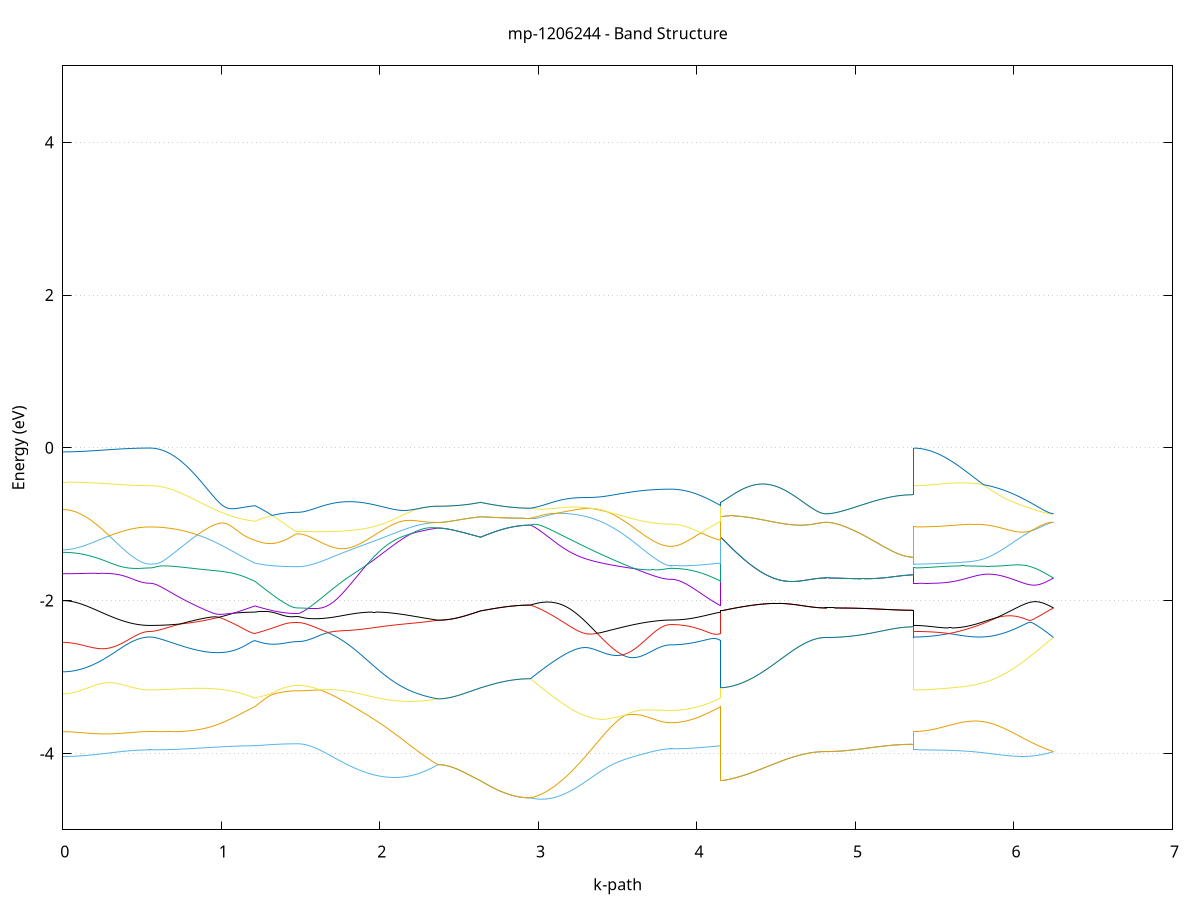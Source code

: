 set title 'mp-1206244 - Band Structure'
set xlabel 'k-path'
set ylabel 'Energy (eV)'
set grid y
set yrange [-5:5]
set terminal png size 800,600
set output 'mp-1206244_bands_gnuplot.png'
plot '-' using 1:2 with lines notitle, '-' using 1:2 with lines notitle, '-' using 1:2 with lines notitle, '-' using 1:2 with lines notitle, '-' using 1:2 with lines notitle, '-' using 1:2 with lines notitle, '-' using 1:2 with lines notitle, '-' using 1:2 with lines notitle, '-' using 1:2 with lines notitle, '-' using 1:2 with lines notitle, '-' using 1:2 with lines notitle, '-' using 1:2 with lines notitle, '-' using 1:2 with lines notitle, '-' using 1:2 with lines notitle, '-' using 1:2 with lines notitle, '-' using 1:2 with lines notitle, '-' using 1:2 with lines notitle, '-' using 1:2 with lines notitle, '-' using 1:2 with lines notitle, '-' using 1:2 with lines notitle, '-' using 1:2 with lines notitle, '-' using 1:2 with lines notitle, '-' using 1:2 with lines notitle, '-' using 1:2 with lines notitle, '-' using 1:2 with lines notitle, '-' using 1:2 with lines notitle, '-' using 1:2 with lines notitle, '-' using 1:2 with lines notitle, '-' using 1:2 with lines notitle, '-' using 1:2 with lines notitle, '-' using 1:2 with lines notitle, '-' using 1:2 with lines notitle, '-' using 1:2 with lines notitle, '-' using 1:2 with lines notitle, '-' using 1:2 with lines notitle, '-' using 1:2 with lines notitle, '-' using 1:2 with lines notitle, '-' using 1:2 with lines notitle, '-' using 1:2 with lines notitle, '-' using 1:2 with lines notitle, '-' using 1:2 with lines notitle, '-' using 1:2 with lines notitle, '-' using 1:2 with lines notitle, '-' using 1:2 with lines notitle, '-' using 1:2 with lines notitle, '-' using 1:2 with lines notitle, '-' using 1:2 with lines notitle, '-' using 1:2 with lines notitle, '-' using 1:2 with lines notitle, '-' using 1:2 with lines notitle, '-' using 1:2 with lines notitle, '-' using 1:2 with lines notitle, '-' using 1:2 with lines notitle, '-' using 1:2 with lines notitle, '-' using 1:2 with lines notitle, '-' using 1:2 with lines notitle, '-' using 1:2 with lines notitle, '-' using 1:2 with lines notitle, '-' using 1:2 with lines notitle, '-' using 1:2 with lines notitle, '-' using 1:2 with lines notitle, '-' using 1:2 with lines notitle, '-' using 1:2 with lines notitle, '-' using 1:2 with lines notitle
0.000000 -24.082696
0.009987 -24.082596
0.019974 -24.082296
0.029961 -24.081796
0.039948 -24.080996
0.049935 -24.080096
0.059921 -24.078896
0.069908 -24.077496
0.079895 -24.075896
0.089882 -24.074096
0.099869 -24.072096
0.109856 -24.069796
0.119843 -24.067396
0.129830 -24.064796
0.139817 -24.061896
0.149804 -24.058896
0.159791 -24.055596
0.169777 -24.052196
0.179764 -24.048596
0.189751 -24.044796
0.199738 -24.040696
0.209725 -24.036496
0.219712 -24.032196
0.229699 -24.027596
0.239686 -24.022896
0.249673 -24.017896
0.259660 -24.012896
0.269647 -24.007596
0.279633 -24.002196
0.289620 -23.996596
0.299607 -23.990896
0.309594 -23.985096
0.319581 -23.979096
0.329568 -23.972996
0.339555 -23.966696
0.349542 -23.960396
0.359529 -23.953896
0.369516 -23.947396
0.379503 -23.940796
0.389490 -23.934096
0.399476 -23.927296
0.409463 -23.920596
0.419450 -23.913796
0.429437 -23.906996
0.439424 -23.900296
0.449411 -23.893696
0.459398 -23.887296
0.469385 -23.880996
0.479372 -23.874996
0.489359 -23.869396
0.499346 -23.864196
0.509332 -23.859696
0.519319 -23.855896
0.529306 -23.853096
0.539293 -23.851296
0.549280 -23.850696
0.549280 -23.850696
0.559169 -23.850696
0.569057 -23.850796
0.578946 -23.850996
0.588834 -23.851296
0.598723 -23.851696
0.608611 -23.852096
0.618500 -23.852596
0.628388 -23.853196
0.638277 -23.853896
0.648165 -23.854596
0.658054 -23.855396
0.667942 -23.856296
0.677830 -23.857296
0.687719 -23.858296
0.697607 -23.859396
0.707496 -23.860596
0.717384 -23.861896
0.727273 -23.863196
0.737161 -23.864596
0.747050 -23.865996
0.756938 -23.867496
0.766827 -23.869096
0.776715 -23.870696
0.786604 -23.872396
0.796492 -23.874196
0.806381 -23.875996
0.816269 -23.877796
0.826158 -23.879696
0.836046 -23.881696
0.845935 -23.883696
0.855823 -23.885696
0.865712 -23.887796
0.875600 -23.889896
0.885489 -23.892096
0.895377 -23.894396
0.905266 -23.896796
0.915154 -23.899196
0.925043 -23.901796
0.934931 -23.904596
0.944820 -23.907596
0.954708 -23.910896
0.964597 -23.914596
0.974485 -23.918696
0.984374 -23.923096
0.994262 -23.927796
1.004151 -23.932496
1.014039 -23.937396
1.023928 -23.942396
1.033816 -23.947296
1.043705 -23.952296
1.053593 -23.957196
1.063482 -23.962096
1.073370 -23.966896
1.083259 -23.971696
1.093147 -23.976396
1.103036 -23.980996
1.112924 -23.985496
1.122813 -23.989996
1.132701 -23.994396
1.142590 -23.998596
1.152478 -24.002796
1.162367 -24.006896
1.172255 -24.010896
1.182144 -24.014796
1.192032 -24.018596
1.201921 -24.022296
1.211809 -24.025796
1.211809 -24.025796
1.221763 -24.026496
1.231716 -24.027196
1.241670 -24.027896
1.251624 -24.028496
1.261577 -24.029196
1.271531 -24.029796
1.281484 -24.030396
1.291438 -24.030996
1.301392 -24.031596
1.311345 -24.032196
1.321299 -24.032696
1.331253 -24.033196
1.341206 -24.033596
1.351160 -24.033996
1.361114 -24.034396
1.371067 -24.034796
1.381021 -24.035096
1.390974 -24.035396
1.400928 -24.035596
1.410882 -24.035896
1.420835 -24.036096
1.430789 -24.036196
1.440743 -24.036396
1.450696 -24.036496
1.460650 -24.036496
1.470604 -24.036596
1.480557 -24.036596
1.480557 -24.036596
1.490514 -24.036496
1.500471 -24.036296
1.510428 -24.035996
1.520385 -24.035596
1.530342 -24.035096
1.540299 -24.034396
1.550256 -24.033596
1.560213 -24.032696
1.570170 -24.031696
1.580127 -24.030596
1.590084 -24.029396
1.600041 -24.027996
1.609998 -24.026496
1.619955 -24.024996
1.629912 -24.023296
1.639869 -24.021496
1.649826 -24.019596
1.659783 -24.017696
1.669740 -24.015596
1.679697 -24.013396
1.689654 -24.011196
1.699611 -24.008796
1.709568 -24.006396
1.719525 -24.003996
1.729482 -24.001396
1.739439 -23.998796
1.749396 -23.996096
1.759353 -23.993396
1.769310 -23.990696
1.779267 -23.987896
1.789224 -23.985096
1.799180 -23.982296
1.809137 -23.979496
1.819094 -23.976696
1.829051 -23.973996
1.839008 -23.971196
1.848965 -23.968596
1.858922 -23.965996
1.868879 -23.963596
1.878836 -23.961196
1.888793 -23.959096
1.898750 -23.959496
1.908707 -23.960996
1.918664 -23.962696
1.928621 -23.964396
1.938578 -23.966296
1.948535 -23.968396
1.958492 -23.970496
1.968449 -23.972796
1.978406 -23.975196
1.988363 -23.977696
1.998320 -23.980296
2.008277 -23.982996
2.018234 -23.985796
2.028191 -23.988596
2.038148 -23.991496
2.048105 -23.994396
2.058062 -23.997396
2.068019 -24.000396
2.077976 -24.003396
2.087933 -24.006496
2.097890 -24.009496
2.107847 -24.012496
2.117804 -24.015496
2.127761 -24.018396
2.137718 -24.021296
2.147675 -24.024096
2.157632 -24.026796
2.167589 -24.029496
2.177546 -24.032096
2.187503 -24.034496
2.197460 -24.036896
2.207417 -24.039196
2.217374 -24.041296
2.227331 -24.043296
2.237288 -24.045096
2.247245 -24.046796
2.257202 -24.048396
2.267158 -24.049796
2.277115 -24.050996
2.287072 -24.052096
2.297029 -24.052896
2.306986 -24.053696
2.316943 -24.054196
2.326900 -24.054496
2.336857 -24.054696
2.346814 -24.054696
2.356771 -24.054496
2.366728 -24.054096
2.366728 -24.054096
2.376682 -24.054096
2.386636 -24.054196
2.396589 -24.054396
2.406543 -24.054596
2.416496 -24.054896
2.426450 -24.055296
2.436404 -24.055696
2.446357 -24.056096
2.456311 -24.056596
2.466265 -24.057196
2.476218 -24.057796
2.486172 -24.058496
2.496126 -24.059196
2.506079 -24.059896
2.516033 -24.060696
2.525986 -24.061496
2.535940 -24.062296
2.545894 -24.063196
2.555847 -24.063996
2.565801 -24.064896
2.575755 -24.065796
2.585708 -24.066696
2.595662 -24.067496
2.605616 -24.068396
2.615569 -24.069196
2.625523 -24.070096
2.635476 -24.070896
2.635476 -24.070896
2.645318 -24.071696
2.655159 -24.072396
2.665000 -24.073196
2.674841 -24.073896
2.684683 -24.074596
2.694524 -24.075296
2.704365 -24.075896
2.714206 -24.076496
2.724048 -24.077096
2.733889 -24.077696
2.743730 -24.078196
2.753571 -24.078696
2.763413 -24.079196
2.773254 -24.079696
2.783095 -24.080096
2.792936 -24.080496
2.802778 -24.080896
2.812619 -24.081296
2.822460 -24.081596
2.832301 -24.081896
2.842143 -24.082196
2.851984 -24.082496
2.861825 -24.082696
2.871666 -24.082896
2.881508 -24.083096
2.891349 -24.083296
2.901190 -24.083396
2.911031 -24.083496
2.920873 -24.083596
2.930714 -24.083696
2.940555 -24.083696
2.950396 -24.083696
2.950396 -24.083696
2.960353 -24.084596
2.970310 -24.085196
2.980267 -24.085596
2.990224 -24.085896
3.000181 -24.085896
3.010138 -24.085796
3.020095 -24.085496
3.030052 -24.084896
3.040009 -24.084196
3.049966 -24.083296
3.059923 -24.082196
3.069880 -24.080996
3.079837 -24.079496
3.089794 -24.077896
3.099751 -24.076196
3.109708 -24.074196
3.119665 -24.072196
3.129622 -24.069896
3.139579 -24.067596
3.149536 -24.065096
3.159493 -24.062396
3.169450 -24.059696
3.179407 -24.056796
3.189364 -24.053796
3.199321 -24.050696
3.209278 -24.047596
3.219235 -24.044296
3.229192 -24.040996
3.239149 -24.037596
3.249106 -24.034096
3.259063 -24.030596
3.269020 -24.027096
3.278977 -24.023496
3.288934 -24.019896
3.298891 -24.016296
3.308848 -24.012696
3.318804 -24.009096
3.328761 -24.005496
3.338718 -24.001996
3.348675 -23.998396
3.358632 -23.994896
3.368589 -23.991496
3.378546 -23.988096
3.388503 -23.984696
3.398460 -23.981496
3.408417 -23.978296
3.418374 -23.975196
3.428331 -23.972196
3.438288 -23.971396
3.448245 -23.974096
3.458202 -23.976896
3.468159 -23.979796
3.478116 -23.982896
3.488073 -23.985996
3.498030 -23.989096
3.507987 -23.992296
3.517944 -23.995496
3.527901 -23.998696
3.537858 -24.001896
3.547815 -24.004996
3.557772 -24.008096
3.567729 -24.011196
3.577686 -24.014196
3.587643 -24.017196
3.597600 -24.020096
3.607557 -24.022896
3.617514 -24.025596
3.627471 -24.028196
3.637428 -24.030796
3.647385 -24.033196
3.657342 -24.035496
3.667299 -24.037796
3.677256 -24.039896
3.687213 -24.041896
3.697170 -24.043796
3.707127 -24.045596
3.717084 -24.047196
3.727041 -24.048696
3.736998 -24.050096
3.746955 -24.051396
3.756912 -24.052596
3.766869 -24.053596
3.776825 -24.054396
3.786782 -24.055196
3.796739 -24.055796
3.806696 -24.056296
3.816653 -24.056596
3.826610 -24.056796
3.836567 -24.056896
3.836567 -24.056896
3.846409 -24.056896
3.856250 -24.056796
3.866091 -24.056596
3.875932 -24.056396
3.885774 -24.056096
3.895615 -24.055796
3.905456 -24.055396
3.915297 -24.054896
3.925139 -24.054396
3.934980 -24.053796
3.944821 -24.053096
3.954662 -24.052396
3.964504 -24.051596
3.974345 -24.050796
3.984186 -24.049896
3.994027 -24.048896
4.003869 -24.047896
4.013710 -24.046796
4.023551 -24.045596
4.033392 -24.044396
4.043234 -24.043096
4.053075 -24.041796
4.062916 -24.040396
4.072757 -24.038896
4.082599 -24.037396
4.092440 -24.035896
4.102281 -24.034296
4.112122 -24.032696
4.121963 -24.030996
4.131805 -24.029296
4.141646 -24.027596
4.151487 -24.025796
4.151487 -24.070896
4.161376 -24.070796
4.171264 -24.070696
4.181153 -24.070496
4.191041 -24.070196
4.200930 -24.069896
4.210818 -24.069596
4.220707 -24.069196
4.230595 -24.068696
4.240484 -24.068196
4.250372 -24.067596
4.260261 -24.066996
4.270149 -24.066396
4.280038 -24.065696
4.289926 -24.064996
4.299815 -24.064296
4.309703 -24.063596
4.319592 -24.062796
4.329480 -24.061996
4.339369 -24.061196
4.349257 -24.060396
4.359146 -24.059596
4.369034 -24.058796
4.378923 -24.057996
4.388811 -24.057096
4.398700 -24.056296
4.408588 -24.055496
4.418477 -24.054696
4.428365 -24.053896
4.438254 -24.053096
4.448142 -24.052396
4.458030 -24.051596
4.467919 -24.050896
4.477807 -24.050196
4.487696 -24.049496
4.497584 -24.048796
4.507473 -24.048096
4.517361 -24.047496
4.527250 -24.046896
4.537138 -24.046296
4.547027 -24.045696
4.556915 -24.045196
4.566804 -24.044696
4.576692 -24.044196
4.586581 -24.043696
4.596469 -24.043196
4.606358 -24.042796
4.616246 -24.042396
4.626135 -24.041996
4.636023 -24.041696
4.645912 -24.041396
4.655800 -24.040996
4.665689 -24.040796
4.675577 -24.040496
4.685466 -24.040196
4.695354 -24.039996
4.705243 -24.039796
4.715131 -24.039596
4.725020 -24.039396
4.734908 -24.039296
4.744797 -24.039196
4.754685 -24.038996
4.764574 -24.038996
4.774462 -24.038896
4.784351 -24.038796
4.794239 -24.038796
4.804128 -24.038696
4.814016 -24.038696
4.814016 -24.038696
4.824003 -24.038696
4.833990 -24.038496
4.843977 -24.038096
4.853964 -24.037696
4.863951 -24.037096
4.873938 -24.036396
4.883925 -24.035596
4.893911 -24.034596
4.903898 -24.033496
4.913885 -24.032296
4.923872 -24.030996
4.933859 -24.029496
4.943846 -24.027996
4.953833 -24.026296
4.963820 -24.024496
4.973807 -24.022596
4.983794 -24.020596
4.993781 -24.018496
5.003768 -24.016296
5.013754 -24.014096
5.023741 -24.011696
5.033728 -24.009296
5.043715 -24.006696
5.053702 -24.004196
5.063689 -24.001496
5.073676 -23.998796
5.083663 -23.995996
5.093650 -23.993196
5.103637 -23.990396
5.113624 -23.987596
5.123610 -23.984696
5.133597 -23.981796
5.143584 -23.978896
5.153571 -23.975996
5.163558 -23.973196
5.173545 -23.970296
5.183532 -23.967496
5.193519 -23.964796
5.203506 -23.962096
5.213493 -23.959496
5.223480 -23.956996
5.233466 -23.954596
5.243453 -23.952296
5.253440 -23.950096
5.263427 -23.948096
5.273414 -23.946196
5.283401 -23.944496
5.293388 -23.942896
5.303375 -23.941596
5.313362 -23.940396
5.323349 -23.939396
5.333336 -23.938696
5.343322 -23.938096
5.353309 -23.937796
5.363296 -23.937696
5.363296 -23.850696
5.373253 -23.850696
5.383210 -23.850696
5.393167 -23.850796
5.403124 -23.850796
5.413081 -23.850896
5.423038 -23.850996
5.432995 -23.851096
5.442952 -23.851196
5.452909 -23.851396
5.462866 -23.851596
5.472823 -23.851796
5.482780 -23.851996
5.492737 -23.852296
5.502694 -23.852596
5.512651 -23.852996
5.522608 -23.853496
5.532565 -23.853996
5.542522 -23.854496
5.552479 -23.855096
5.562436 -23.855796
5.572393 -23.856596
5.582350 -23.857396
5.592307 -23.858396
5.602264 -23.859396
5.612221 -23.860496
5.622178 -23.861796
5.632135 -23.863096
5.642092 -23.864596
5.652049 -23.866196
5.662006 -23.867896
5.671963 -23.869796
5.681920 -23.871696
5.691877 -23.873796
5.701834 -23.876096
5.711791 -23.878496
5.721748 -23.880996
5.731705 -23.883596
5.741661 -23.886396
5.751618 -23.889396
5.761575 -23.892396
5.771532 -23.895596
5.781489 -23.898896
5.791446 -23.902396
5.801403 -23.905896
5.811360 -23.909596
5.821317 -23.913296
5.831274 -23.917196
5.841231 -23.921096
5.851188 -23.925096
5.861145 -23.929196
5.871102 -23.933296
5.881059 -23.937496
5.891016 -23.941696
5.900973 -23.945996
5.910930 -23.950196
5.920887 -23.954496
5.930844 -23.958696
5.940801 -23.962896
5.950758 -23.967096
5.960715 -23.971296
5.970672 -23.975396
5.980629 -23.979496
5.990586 -23.983496
6.000543 -23.987396
6.010500 -23.991196
6.020457 -23.994996
6.030414 -23.998596
6.040371 -24.002096
6.050328 -24.005496
6.060285 -24.008796
6.070242 -24.011896
6.080199 -24.014896
6.090156 -24.017696
6.100113 -24.020396
6.110070 -24.022896
6.120027 -24.025296
6.129984 -24.027496
6.139941 -24.029496
6.149898 -24.031296
6.159855 -24.032996
6.169812 -24.034396
6.179769 -24.035696
6.189726 -24.036696
6.199683 -24.037596
6.209639 -24.038196
6.219596 -24.038696
6.229553 -24.038896
6.239510 -24.038896
6.249467 -24.038696
e
0.000000 -23.621696
0.009987 -23.621696
0.019974 -23.621796
0.029961 -23.621896
0.039948 -23.621996
0.049935 -23.622196
0.059921 -23.622496
0.069908 -23.622696
0.079895 -23.623096
0.089882 -23.623396
0.099869 -23.623796
0.109856 -23.624196
0.119843 -23.624696
0.129830 -23.625196
0.139817 -23.625696
0.149804 -23.626296
0.159791 -23.626896
0.169777 -23.627496
0.179764 -23.628096
0.189751 -23.628696
0.199738 -23.629396
0.209725 -23.630096
0.219712 -23.630696
0.229699 -23.631396
0.239686 -23.632096
0.249673 -23.632796
0.259660 -23.633596
0.269647 -23.634296
0.279633 -23.634996
0.289620 -23.635696
0.299607 -23.636496
0.309594 -23.637196
0.319581 -23.637896
0.329568 -23.638696
0.339555 -23.639496
0.349542 -23.640296
0.359529 -23.641196
0.369516 -23.642196
0.379503 -23.643596
0.389490 -23.645596
0.399476 -23.648796
0.409463 -23.653696
0.419450 -23.659796
0.429437 -23.666596
0.439424 -23.673596
0.449411 -23.680596
0.459398 -23.687596
0.469385 -23.694296
0.479372 -23.700696
0.489359 -23.706796
0.499346 -23.712296
0.509332 -23.717096
0.519319 -23.721096
0.529306 -23.724096
0.539293 -23.725996
0.549280 -23.726596
0.549280 -23.726596
0.559169 -23.726796
0.569057 -23.727496
0.578946 -23.728496
0.588834 -23.729896
0.598723 -23.731696
0.608611 -23.733796
0.618500 -23.736296
0.628388 -23.738996
0.638277 -23.741996
0.648165 -23.745196
0.658054 -23.748696
0.667942 -23.752396
0.677830 -23.756196
0.687719 -23.760196
0.697607 -23.764396
0.707496 -23.768696
0.717384 -23.773196
0.727273 -23.777696
0.737161 -23.782396
0.747050 -23.787196
0.756938 -23.792096
0.766827 -23.797096
0.776715 -23.802096
0.786604 -23.807296
0.796492 -23.812396
0.806381 -23.817696
0.816269 -23.822996
0.826158 -23.828296
0.836046 -23.833696
0.845935 -23.839096
0.855823 -23.844496
0.865712 -23.849896
0.875600 -23.855296
0.885489 -23.860696
0.895377 -23.866096
0.905266 -23.871396
0.915154 -23.876596
0.925043 -23.881596
0.934931 -23.886496
0.944820 -23.891096
0.954708 -23.895296
0.964597 -23.899096
0.974485 -23.902496
0.984374 -23.905496
0.994262 -23.908196
1.004151 -23.910696
1.014039 -23.912896
1.023928 -23.915096
1.033816 -23.917096
1.043705 -23.918896
1.053593 -23.920696
1.063482 -23.922396
1.073370 -23.923996
1.083259 -23.925496
1.093147 -23.926896
1.103036 -23.928196
1.112924 -23.929296
1.122813 -23.930396
1.132701 -23.931396
1.142590 -23.932296
1.152478 -23.933096
1.162367 -23.933696
1.172255 -23.934196
1.182144 -23.934696
1.192032 -23.934896
1.201921 -23.935096
1.211809 -23.935096
1.211809 -23.935096
1.221763 -23.936296
1.231716 -23.937596
1.241670 -23.938796
1.251624 -23.939996
1.261577 -23.941196
1.271531 -23.942396
1.281484 -23.943696
1.291438 -23.944896
1.301392 -23.946096
1.311345 -23.947296
1.321299 -23.948396
1.331253 -23.949496
1.341206 -23.950596
1.351160 -23.951696
1.361114 -23.952696
1.371067 -23.953596
1.381021 -23.954496
1.390974 -23.955296
1.400928 -23.956096
1.410882 -23.956696
1.420835 -23.957296
1.430789 -23.957796
1.440743 -23.958196
1.450696 -23.958596
1.460650 -23.958796
1.470604 -23.958996
1.480557 -23.958996
1.480557 -23.958996
1.490514 -23.958996
1.500471 -23.958896
1.510428 -23.958796
1.520385 -23.958696
1.530342 -23.958496
1.540299 -23.958296
1.550256 -23.958096
1.560213 -23.957796
1.570170 -23.957596
1.580127 -23.957196
1.590084 -23.956896
1.600041 -23.956496
1.609998 -23.956096
1.619955 -23.955796
1.629912 -23.955296
1.639869 -23.954896
1.649826 -23.954496
1.659783 -23.954096
1.669740 -23.953696
1.679697 -23.953296
1.689654 -23.952896
1.699611 -23.952496
1.709568 -23.952196
1.719525 -23.951896
1.729482 -23.951596
1.739439 -23.951396
1.749396 -23.951196
1.759353 -23.951096
1.769310 -23.951096
1.779267 -23.951096
1.789224 -23.951296
1.799180 -23.951496
1.809137 -23.951696
1.819094 -23.952096
1.829051 -23.952596
1.839008 -23.953196
1.848965 -23.953996
1.858922 -23.954796
1.868879 -23.955796
1.878836 -23.956896
1.888793 -23.958096
1.898750 -23.957096
1.908707 -23.955296
1.918664 -23.953796
1.928621 -23.952496
1.938578 -23.951496
1.948535 -23.950896
1.958492 -23.950596
1.968449 -23.950696
1.978406 -23.951196
1.988363 -23.951996
1.998320 -23.953296
2.008277 -23.954896
2.018234 -23.956896
2.028191 -23.959196
2.038148 -23.961796
2.048105 -23.964696
2.058062 -23.967796
2.068019 -23.971196
2.077976 -23.974696
2.087933 -23.978296
2.097890 -23.981996
2.107847 -23.985896
2.117804 -23.989696
2.127761 -23.993596
2.137718 -23.997396
2.147675 -24.001296
2.157632 -24.005096
2.167589 -24.008796
2.177546 -24.012396
2.187503 -24.015996
2.197460 -24.019396
2.207417 -24.022796
2.217374 -24.025996
2.227331 -24.028996
2.237288 -24.031896
2.247245 -24.034696
2.257202 -24.037296
2.267158 -24.039696
2.277115 -24.041996
2.287072 -24.044096
2.297029 -24.045996
2.306986 -24.047696
2.316943 -24.049196
2.326900 -24.050596
2.336857 -24.051796
2.346814 -24.052696
2.356771 -24.053496
2.366728 -24.054096
2.366728 -24.054096
2.376682 -24.054096
2.386636 -24.054196
2.396589 -24.054396
2.406543 -24.054596
2.416496 -24.054896
2.426450 -24.055296
2.436404 -24.055696
2.446357 -24.056096
2.456311 -24.056596
2.466265 -24.057196
2.476218 -24.057796
2.486172 -24.058496
2.496126 -24.059196
2.506079 -24.059896
2.516033 -24.060696
2.525986 -24.061496
2.535940 -24.062296
2.545894 -24.063196
2.555847 -24.063996
2.565801 -24.064896
2.575755 -24.065796
2.585708 -24.066696
2.595662 -24.067496
2.605616 -24.068396
2.615569 -24.069196
2.625523 -24.070096
2.635476 -24.070896
2.635476 -24.070896
2.645318 -24.071696
2.655159 -24.072396
2.665000 -24.073196
2.674841 -24.073896
2.684683 -24.074596
2.694524 -24.075296
2.704365 -24.075896
2.714206 -24.076496
2.724048 -24.077096
2.733889 -24.077696
2.743730 -24.078196
2.753571 -24.078696
2.763413 -24.079196
2.773254 -24.079696
2.783095 -24.080096
2.792936 -24.080496
2.802778 -24.080896
2.812619 -24.081296
2.822460 -24.081596
2.832301 -24.081896
2.842143 -24.082196
2.851984 -24.082496
2.861825 -24.082696
2.871666 -24.082896
2.881508 -24.083096
2.891349 -24.083296
2.901190 -24.083396
2.911031 -24.083496
2.920873 -24.083596
2.930714 -24.083696
2.940555 -24.083696
2.950396 -24.083696
2.950396 -24.083696
2.960353 -24.082696
2.970310 -24.081396
2.980267 -24.079996
2.990224 -24.078296
3.000181 -24.076496
3.010138 -24.074496
3.020095 -24.072196
3.030052 -24.069796
3.040009 -24.067196
3.049966 -24.064396
3.059923 -24.061496
3.069880 -24.058296
3.079837 -24.054996
3.089794 -24.051596
3.099751 -24.047996
3.109708 -24.044196
3.119665 -24.040296
3.129622 -24.036296
3.139579 -24.032196
3.149536 -24.027896
3.159493 -24.023596
3.169450 -24.019196
3.179407 -24.014796
3.189364 -24.010296
3.199321 -24.005896
3.209278 -24.001396
3.219235 -23.996996
3.229192 -23.992596
3.239149 -23.988396
3.249106 -23.984296
3.259063 -23.980296
3.269020 -23.976596
3.278977 -23.973196
3.288934 -23.970096
3.298891 -23.967296
3.308848 -23.964896
3.318804 -23.962896
3.328761 -23.961296
3.338718 -23.960196
3.348675 -23.959596
3.358632 -23.959396
3.368589 -23.959696
3.378546 -23.960296
3.388503 -23.961396
3.398460 -23.962796
3.408417 -23.964596
3.418374 -23.966596
3.428331 -23.968896
3.438288 -23.969196
3.448245 -23.966396
3.458202 -23.963696
3.468159 -23.960996
3.478116 -23.958496
3.488073 -23.956096
3.498030 -23.953796
3.507987 -23.951596
3.517944 -23.949496
3.527901 -23.947496
3.537858 -23.945596
3.547815 -23.943796
3.557772 -23.942096
3.567729 -23.940496
3.577686 -23.939096
3.587643 -23.937696
3.597600 -23.936396
3.607557 -23.935196
3.617514 -23.934096
3.627471 -23.932996
3.637428 -23.932096
3.647385 -23.931196
3.657342 -23.930396
3.667299 -23.929596
3.677256 -23.928996
3.687213 -23.928296
3.697170 -23.927796
3.707127 -23.927296
3.717084 -23.926796
3.727041 -23.926396
3.736998 -23.925996
3.746955 -23.925696
3.756912 -23.925396
3.766869 -23.925196
3.776825 -23.924996
3.786782 -23.924796
3.796739 -23.924696
3.806696 -23.924596
3.816653 -23.924496
3.826610 -23.924396
3.836567 -23.924396
3.836567 -23.924396
3.846409 -23.924396
3.856250 -23.924396
3.866091 -23.924396
3.875932 -23.924296
3.885774 -23.924296
3.895615 -23.924296
3.905456 -23.924196
3.915297 -23.924196
3.925139 -23.924096
3.934980 -23.924096
3.944821 -23.924096
3.954662 -23.924096
3.964504 -23.924096
3.974345 -23.924196
3.984186 -23.924296
3.994027 -23.924396
4.003869 -23.924596
4.013710 -23.924796
4.023551 -23.925096
4.033392 -23.925396
4.043234 -23.925796
4.053075 -23.926296
4.062916 -23.926796
4.072757 -23.927396
4.082599 -23.928096
4.092440 -23.928896
4.102281 -23.929796
4.112122 -23.930696
4.121963 -23.931696
4.131805 -23.932796
4.141646 -23.933896
4.151487 -23.935096
4.151487 -24.070896
4.161376 -24.070796
4.171264 -24.070696
4.181153 -24.070496
4.191041 -24.070196
4.200930 -24.069896
4.210818 -24.069596
4.220707 -24.069196
4.230595 -24.068696
4.240484 -24.068196
4.250372 -24.067596
4.260261 -24.066996
4.270149 -24.066396
4.280038 -24.065696
4.289926 -24.064996
4.299815 -24.064296
4.309703 -24.063596
4.319592 -24.062796
4.329480 -24.061996
4.339369 -24.061196
4.349257 -24.060396
4.359146 -24.059596
4.369034 -24.058796
4.378923 -24.057996
4.388811 -24.057096
4.398700 -24.056296
4.408588 -24.055496
4.418477 -24.054696
4.428365 -24.053896
4.438254 -24.053096
4.448142 -24.052396
4.458030 -24.051596
4.467919 -24.050896
4.477807 -24.050196
4.487696 -24.049496
4.497584 -24.048796
4.507473 -24.048096
4.517361 -24.047496
4.527250 -24.046896
4.537138 -24.046296
4.547027 -24.045696
4.556915 -24.045196
4.566804 -24.044696
4.576692 -24.044196
4.586581 -24.043696
4.596469 -24.043196
4.606358 -24.042796
4.616246 -24.042396
4.626135 -24.041996
4.636023 -24.041696
4.645912 -24.041396
4.655800 -24.040996
4.665689 -24.040796
4.675577 -24.040496
4.685466 -24.040196
4.695354 -24.039996
4.705243 -24.039796
4.715131 -24.039596
4.725020 -24.039396
4.734908 -24.039296
4.744797 -24.039196
4.754685 -24.038996
4.764574 -24.038996
4.774462 -24.038896
4.784351 -24.038796
4.794239 -24.038796
4.804128 -24.038696
4.814016 -24.038696
4.814016 -24.038696
4.824003 -24.038696
4.833990 -24.038496
4.843977 -24.038096
4.853964 -24.037696
4.863951 -24.037096
4.873938 -24.036396
4.883925 -24.035596
4.893911 -24.034596
4.903898 -24.033496
4.913885 -24.032296
4.923872 -24.030996
4.933859 -24.029496
4.943846 -24.027996
4.953833 -24.026296
4.963820 -24.024496
4.973807 -24.022596
4.983794 -24.020596
4.993781 -24.018496
5.003768 -24.016296
5.013754 -24.014096
5.023741 -24.011696
5.033728 -24.009296
5.043715 -24.006696
5.053702 -24.004196
5.063689 -24.001496
5.073676 -23.998796
5.083663 -23.995996
5.093650 -23.993196
5.103637 -23.990396
5.113624 -23.987596
5.123610 -23.984696
5.133597 -23.981796
5.143584 -23.978896
5.153571 -23.975996
5.163558 -23.973196
5.173545 -23.970296
5.183532 -23.967496
5.193519 -23.964796
5.203506 -23.962096
5.213493 -23.959496
5.223480 -23.956996
5.233466 -23.954596
5.243453 -23.952296
5.253440 -23.950096
5.263427 -23.948096
5.273414 -23.946196
5.283401 -23.944496
5.293388 -23.942896
5.303375 -23.941596
5.313362 -23.940396
5.323349 -23.939396
5.333336 -23.938696
5.343322 -23.938096
5.353309 -23.937796
5.363296 -23.937696
5.363296 -23.726596
5.373253 -23.726696
5.383210 -23.726696
5.393167 -23.726896
5.403124 -23.727096
5.413081 -23.727396
5.423038 -23.727696
5.432995 -23.728096
5.442952 -23.728596
5.452909 -23.729196
5.462866 -23.729896
5.472823 -23.730596
5.482780 -23.731496
5.492737 -23.732496
5.502694 -23.733596
5.512651 -23.734796
5.522608 -23.736196
5.532565 -23.737696
5.542522 -23.739296
5.552479 -23.741196
5.562436 -23.743196
5.572393 -23.745396
5.582350 -23.747796
5.592307 -23.750396
5.602264 -23.753196
5.612221 -23.756196
5.622178 -23.759396
5.632135 -23.762796
5.642092 -23.766496
5.652049 -23.770396
5.662006 -23.774396
5.671963 -23.778696
5.681920 -23.783196
5.691877 -23.787796
5.701834 -23.792696
5.711791 -23.797696
5.721748 -23.802896
5.731705 -23.808296
5.741661 -23.813696
5.751618 -23.819396
5.761575 -23.825096
5.771532 -23.830896
5.781489 -23.836896
5.791446 -23.842896
5.801403 -23.848996
5.811360 -23.855196
5.821317 -23.861296
5.831274 -23.867596
5.841231 -23.873796
5.851188 -23.880096
5.861145 -23.886296
5.871102 -23.892596
5.881059 -23.898796
5.891016 -23.904896
5.900973 -23.910996
5.910930 -23.917096
5.920887 -23.923096
5.930844 -23.928996
5.940801 -23.934896
5.950758 -23.940596
5.960715 -23.946296
5.970672 -23.951796
5.980629 -23.957196
5.990586 -23.962496
6.000543 -23.967696
6.010500 -23.972696
6.020457 -23.977596
6.030414 -23.982296
6.040371 -23.986796
6.050328 -23.991196
6.060285 -23.995496
6.070242 -23.999496
6.080199 -24.003396
6.090156 -24.007096
6.100113 -24.010596
6.110070 -24.013896
6.120027 -24.016996
6.129984 -24.019896
6.139941 -24.022696
6.149898 -24.025196
6.159855 -24.027496
6.169812 -24.029596
6.179769 -24.031496
6.189726 -24.033096
6.199683 -24.034596
6.209639 -24.035896
6.219596 -24.036896
6.229553 -24.037696
6.239510 -24.038296
6.249467 -24.038696
e
0.000000 -23.527696
0.009987 -23.527696
0.019974 -23.527696
0.029961 -23.527596
0.039948 -23.527496
0.049935 -23.527396
0.059921 -23.527296
0.069908 -23.527096
0.079895 -23.526996
0.089882 -23.526796
0.099869 -23.526596
0.109856 -23.526296
0.119843 -23.526096
0.129830 -23.525796
0.139817 -23.525496
0.149804 -23.525196
0.159791 -23.524796
0.169777 -23.524496
0.179764 -23.524096
0.189751 -23.523696
0.199738 -23.523296
0.209725 -23.522896
0.219712 -23.522496
0.229699 -23.522096
0.239686 -23.525996
0.249673 -23.531996
0.259660 -23.538296
0.269647 -23.544696
0.279633 -23.551296
0.289620 -23.557996
0.299607 -23.564896
0.309594 -23.571896
0.319581 -23.579096
0.329568 -23.586296
0.339555 -23.593596
0.349542 -23.600896
0.359529 -23.608296
0.369516 -23.615496
0.379503 -23.622396
0.389490 -23.628696
0.399476 -23.633696
0.409463 -23.637096
0.419450 -23.639096
0.429437 -23.640396
0.439424 -23.641296
0.449411 -23.641996
0.459398 -23.642496
0.469385 -23.642896
0.479372 -23.643296
0.489359 -23.643596
0.499346 -23.643896
0.509332 -23.644096
0.519319 -23.644296
0.529306 -23.644396
0.539293 -23.644396
0.549280 -23.644496
0.549280 -23.644496
0.559169 -23.644296
0.569057 -23.643996
0.578946 -23.643396
0.588834 -23.642596
0.598723 -23.641696
0.608611 -23.640596
0.618500 -23.639296
0.628388 -23.637896
0.638277 -23.636496
0.648165 -23.634996
0.658054 -23.633396
0.667942 -23.631796
0.677830 -23.630196
0.687719 -23.628496
0.697607 -23.626896
0.707496 -23.625196
0.717384 -23.623596
0.727273 -23.621996
0.737161 -23.620396
0.747050 -23.618896
0.756938 -23.617396
0.766827 -23.615896
0.776715 -23.614396
0.786604 -23.612996
0.796492 -23.611596
0.806381 -23.610296
0.816269 -23.608996
0.826158 -23.607696
0.836046 -23.606496
0.845935 -23.605296
0.855823 -23.604196
0.865712 -23.602996
0.875600 -23.601996
0.885489 -23.600896
0.895377 -23.599896
0.905266 -23.598896
0.915154 -23.597996
0.925043 -23.597096
0.934931 -23.596196
0.944820 -23.595296
0.954708 -23.594496
0.964597 -23.593696
0.974485 -23.592896
0.984374 -23.592096
0.994262 -23.591396
1.004151 -23.590696
1.014039 -23.589996
1.023928 -23.589296
1.033816 -23.588596
1.043705 -23.587996
1.053593 -23.587296
1.063482 -23.586696
1.073370 -23.586096
1.083259 -23.585396
1.093147 -23.584796
1.103036 -23.584196
1.112924 -23.583596
1.122813 -23.582996
1.132701 -23.582396
1.142590 -23.581796
1.152478 -23.581196
1.162367 -23.580596
1.172255 -23.579896
1.182144 -23.579296
1.192032 -23.578696
1.201921 -23.577996
1.211809 -23.577296
1.211809 -23.577296
1.221763 -23.576996
1.231716 -23.576496
1.241670 -23.575996
1.251624 -23.575396
1.261577 -23.574696
1.271531 -23.573896
1.281484 -23.573096
1.291438 -23.572196
1.301392 -23.571296
1.311345 -23.570296
1.321299 -23.569396
1.331253 -23.568396
1.341206 -23.567496
1.351160 -23.566596
1.361114 -23.565696
1.371067 -23.564796
1.381021 -23.563996
1.390974 -23.563196
1.400928 -23.562496
1.410882 -23.561896
1.420835 -23.561296
1.430789 -23.560796
1.440743 -23.560396
1.450696 -23.560096
1.460650 -23.559796
1.470604 -23.559696
1.480557 -23.559596
1.480557 -23.559596
1.490514 -23.559796
1.500471 -23.560296
1.510428 -23.560996
1.520385 -23.562096
1.530342 -23.563496
1.540299 -23.565096
1.550256 -23.567096
1.560213 -23.569296
1.570170 -23.571796
1.580127 -23.574596
1.590084 -23.577696
1.600041 -23.580996
1.609998 -23.584496
1.619955 -23.588296
1.629912 -23.592296
1.639869 -23.596496
1.649826 -23.600996
1.659783 -23.605596
1.669740 -23.610396
1.679697 -23.615396
1.689654 -23.620496
1.699611 -23.625796
1.709568 -23.631296
1.719525 -23.636896
1.729482 -23.642496
1.739439 -23.648296
1.749396 -23.654196
1.759353 -23.660196
1.769310 -23.666196
1.779267 -23.672296
1.789224 -23.678396
1.799180 -23.684496
1.809137 -23.690596
1.819094 -23.696596
1.829051 -23.702596
1.839008 -23.708596
1.848965 -23.714396
1.858922 -23.720096
1.868879 -23.725696
1.878836 -23.730996
1.888793 -23.736196
1.898750 -23.741096
1.908707 -23.745696
1.918664 -23.749996
1.928621 -23.753996
1.938578 -23.757496
1.948535 -23.760596
1.958492 -23.763296
1.968449 -23.765496
1.978406 -23.767196
1.988363 -23.768296
1.998320 -23.768996
2.008277 -23.769096
2.018234 -23.768796
2.028191 -23.767996
2.038148 -23.766696
2.048105 -23.765096
2.058062 -23.762996
2.068019 -23.760496
2.077976 -23.757796
2.087933 -23.754696
2.097890 -23.751396
2.107847 -23.747796
2.117804 -23.743996
2.127761 -23.740096
2.137718 -23.735896
2.147675 -23.731596
2.157632 -23.727196
2.167589 -23.722596
2.177546 -23.717996
2.187503 -23.713296
2.197460 -23.708396
2.207417 -23.703496
2.217374 -23.698596
2.227331 -23.693596
2.237288 -23.688596
2.247245 -23.683496
2.257202 -23.678396
2.267158 -23.673296
2.277115 -23.668196
2.287072 -23.663096
2.297029 -23.657996
2.306986 -23.652896
2.316943 -23.647796
2.326900 -23.642696
2.336857 -23.637596
2.346814 -23.632596
2.356771 -23.627596
2.366728 -23.622596
2.366728 -23.622596
2.376682 -23.622596
2.386636 -23.622596
2.396589 -23.622596
2.406543 -23.622596
2.416496 -23.622496
2.426450 -23.622496
2.436404 -23.622496
2.446357 -23.622396
2.456311 -23.622396
2.466265 -23.622296
2.476218 -23.622296
2.486172 -23.622196
2.496126 -23.622096
2.506079 -23.622096
2.516033 -23.621996
2.525986 -23.621896
2.535940 -23.621796
2.545894 -23.621696
2.555847 -23.621596
2.565801 -23.621396
2.575755 -23.621296
2.585708 -23.621196
2.595662 -23.620996
2.605616 -23.620896
2.615569 -23.620696
2.625523 -23.620596
2.635476 -23.620396
2.635476 -23.620396
2.645318 -23.620396
2.655159 -23.620396
2.665000 -23.620496
2.674841 -23.620496
2.684683 -23.620496
2.694524 -23.620496
2.704365 -23.620496
2.714206 -23.620396
2.724048 -23.620396
2.733889 -23.620396
2.743730 -23.620396
2.753571 -23.620396
2.763413 -23.620296
2.773254 -23.620296
2.783095 -23.620296
2.792936 -23.620296
2.802778 -23.620196
2.812619 -23.620196
2.822460 -23.620196
2.832301 -23.620096
2.842143 -23.620096
2.851984 -23.620096
2.861825 -23.620096
2.871666 -23.619996
2.881508 -23.619996
2.891349 -23.619996
2.901190 -23.619996
2.911031 -23.619996
2.920873 -23.619996
2.930714 -23.619896
2.940555 -23.619896
2.950396 -23.619896
2.950396 -23.619896
2.960353 -23.624696
2.970310 -23.629596
2.980267 -23.634496
2.990224 -23.639496
3.000181 -23.644596
3.010138 -23.649696
3.020095 -23.654896
3.030052 -23.660096
3.040009 -23.665296
3.049966 -23.670496
3.059923 -23.675796
3.069880 -23.681096
3.079837 -23.686396
3.089794 -23.691596
3.099751 -23.696896
3.109708 -23.702096
3.119665 -23.707296
3.129622 -23.712496
3.139579 -23.717596
3.149536 -23.722596
3.159493 -23.727596
3.169450 -23.732396
3.179407 -23.737196
3.189364 -23.741796
3.199321 -23.746196
3.209278 -23.750496
3.219235 -23.754496
3.229192 -23.758296
3.239149 -23.761896
3.249106 -23.765196
3.259063 -23.768096
3.269020 -23.770696
3.278977 -23.772796
3.288934 -23.774496
3.298891 -23.775696
3.308848 -23.776396
3.318804 -23.776496
3.328761 -23.776096
3.338718 -23.775096
3.348675 -23.773496
3.358632 -23.771296
3.368589 -23.768596
3.378546 -23.765296
3.388503 -23.761596
3.398460 -23.757396
3.408417 -23.752796
3.418374 -23.747796
3.428331 -23.742496
3.438288 -23.736796
3.448245 -23.730996
3.458202 -23.724896
3.468159 -23.718696
3.478116 -23.712296
3.488073 -23.705796
3.498030 -23.699196
3.507987 -23.692496
3.517944 -23.685796
3.527901 -23.679096
3.537858 -23.672396
3.547815 -23.665696
3.557772 -23.658996
3.567729 -23.652396
3.577686 -23.645796
3.587643 -23.639296
3.597600 -23.632896
3.607557 -23.626696
3.617514 -23.620496
3.627471 -23.614496
3.637428 -23.608596
3.647385 -23.602896
3.657342 -23.597396
3.667299 -23.591996
3.677256 -23.586896
3.687213 -23.581896
3.697170 -23.577196
3.707127 -23.572696
3.717084 -23.568496
3.727041 -23.564496
3.736998 -23.560796
3.746955 -23.557296
3.756912 -23.554196
3.766869 -23.551396
3.776825 -23.548996
3.786782 -23.546896
3.796739 -23.545096
3.806696 -23.543696
3.816653 -23.542796
3.826610 -23.542196
3.836567 -23.541996
3.836567 -23.541996
3.846409 -23.542096
3.856250 -23.542296
3.866091 -23.542796
3.875932 -23.543496
3.885774 -23.544296
3.895615 -23.545296
3.905456 -23.546396
3.915297 -23.547696
3.925139 -23.549096
3.934980 -23.550496
3.944821 -23.552096
3.954662 -23.553596
3.964504 -23.555296
3.974345 -23.556896
3.984186 -23.558596
3.994027 -23.560296
4.003869 -23.561896
4.013710 -23.563596
4.023551 -23.565096
4.033392 -23.566696
4.043234 -23.568096
4.053075 -23.569496
4.062916 -23.570796
4.072757 -23.571996
4.082599 -23.573096
4.092440 -23.573996
4.102281 -23.574896
4.112122 -23.575596
4.121963 -23.576196
4.131805 -23.576696
4.141646 -23.577096
4.151487 -23.577296
4.151487 -23.620396
4.161376 -23.620096
4.171264 -23.619696
4.181153 -23.619296
4.191041 -23.618796
4.200930 -23.618296
4.210818 -23.617696
4.220707 -23.616996
4.230595 -23.616296
4.240484 -23.615496
4.250372 -23.614596
4.260261 -23.613696
4.270149 -23.612696
4.280038 -23.611596
4.289926 -23.610496
4.299815 -23.609296
4.309703 -23.607996
4.319592 -23.606696
4.329480 -23.605196
4.339369 -23.603696
4.349257 -23.602096
4.359146 -23.600496
4.369034 -23.598696
4.378923 -23.596896
4.388811 -23.595096
4.398700 -23.593096
4.408588 -23.591096
4.418477 -23.589096
4.428365 -23.586896
4.438254 -23.584696
4.448142 -23.582496
4.458030 -23.580196
4.467919 -23.577796
4.477807 -23.575396
4.487696 -23.572896
4.497584 -23.570396
4.507473 -23.567896
4.517361 -23.565296
4.527250 -23.562696
4.537138 -23.560096
4.547027 -23.557396
4.556915 -23.554796
4.566804 -23.552096
4.576692 -23.549396
4.586581 -23.546696
4.596469 -23.543996
4.606358 -23.541296
4.616246 -23.538596
4.626135 -23.535996
4.636023 -23.533396
4.645912 -23.530796
4.655800 -23.528196
4.665689 -23.525696
4.675577 -23.523196
4.685466 -23.520696
4.695354 -23.518396
4.705243 -23.516096
4.715131 -23.513796
4.725020 -23.511696
4.734908 -23.509696
4.744797 -23.507796
4.754685 -23.505996
4.764574 -23.504396
4.774462 -23.502996
4.784351 -23.501896
4.794239 -23.500996
4.804128 -23.500496
4.814016 -23.500296
4.814016 -23.500296
4.824003 -23.500296
4.833990 -23.500396
4.843977 -23.500396
4.853964 -23.500496
4.863951 -23.500696
4.873938 -23.500796
4.883925 -23.500996
4.893911 -23.501296
4.903898 -23.501596
4.913885 -23.501996
4.923872 -23.502496
4.933859 -23.502996
4.943846 -23.503796
4.953833 -23.504596
4.963820 -23.505696
4.973807 -23.506896
4.983794 -23.508396
4.993781 -23.510096
5.003768 -23.511996
5.013754 -23.514096
5.023741 -23.516396
5.033728 -23.518896
5.043715 -23.521496
5.053702 -23.524196
5.063689 -23.527096
5.073676 -23.529996
5.083663 -23.533096
5.093650 -23.536196
5.103637 -23.539396
5.113624 -23.542596
5.123610 -23.545796
5.133597 -23.549096
5.143584 -23.552396
5.153571 -23.555596
5.163558 -23.558896
5.173545 -23.562096
5.183532 -23.565196
5.193519 -23.568296
5.203506 -23.571296
5.213493 -23.574296
5.223480 -23.577096
5.233466 -23.579796
5.243453 -23.582396
5.253440 -23.584796
5.263427 -23.587096
5.273414 -23.589196
5.283401 -23.591196
5.293388 -23.592896
5.303375 -23.594396
5.313362 -23.595696
5.323349 -23.596796
5.333336 -23.597696
5.343322 -23.598296
5.353309 -23.598596
5.363296 -23.598796
5.363296 -23.644496
5.373253 -23.644396
5.383210 -23.644396
5.393167 -23.644296
5.403124 -23.644096
5.413081 -23.643896
5.423038 -23.643596
5.432995 -23.643396
5.442952 -23.642996
5.452909 -23.642596
5.462866 -23.642196
5.472823 -23.641796
5.482780 -23.641196
5.492737 -23.640696
5.502694 -23.640096
5.512651 -23.639396
5.522608 -23.638796
5.532565 -23.637996
5.542522 -23.637196
5.552479 -23.636396
5.562436 -23.635596
5.572393 -23.634596
5.582350 -23.633696
5.592307 -23.632696
5.602264 -23.631596
5.612221 -23.630596
5.622178 -23.629396
5.632135 -23.628296
5.642092 -23.626996
5.652049 -23.625796
5.662006 -23.624496
5.671963 -23.623096
5.681920 -23.621696
5.691877 -23.620296
5.701834 -23.618796
5.711791 -23.617296
5.721748 -23.615696
5.731705 -23.614096
5.741661 -23.612396
5.751618 -23.610696
5.761575 -23.608996
5.771532 -23.607196
5.781489 -23.605296
5.791446 -23.603496
5.801403 -23.601596
5.811360 -23.599596
5.821317 -23.597596
5.831274 -23.595596
5.841231 -23.593596
5.851188 -23.591496
5.861145 -23.589396
5.871102 -23.587196
5.881059 -23.584996
5.891016 -23.582796
5.900973 -23.580596
5.910930 -23.578296
5.920887 -23.576096
5.930844 -23.573796
5.940801 -23.571396
5.950758 -23.569096
5.960715 -23.566796
5.970672 -23.564396
5.980629 -23.561996
5.990586 -23.559596
6.000543 -23.557196
6.010500 -23.554796
6.020457 -23.552396
6.030414 -23.549996
6.040371 -23.547596
6.050328 -23.545196
6.060285 -23.542796
6.070242 -23.540396
6.080199 -23.537996
6.090156 -23.535696
6.100113 -23.533296
6.110070 -23.530896
6.120027 -23.528596
6.129984 -23.526196
6.139941 -23.523896
6.149898 -23.521596
6.159855 -23.519296
6.169812 -23.517096
6.179769 -23.514896
6.189726 -23.512696
6.199683 -23.510496
6.209639 -23.508396
6.219596 -23.506296
6.229553 -23.504196
6.239510 -23.502196
6.249467 -23.500296
e
0.000000 -23.459196
0.009987 -23.459296
0.019974 -23.459596
0.029961 -23.459996
0.039948 -23.460596
0.049935 -23.461396
0.059921 -23.462396
0.069908 -23.463596
0.079895 -23.464996
0.089882 -23.466696
0.099869 -23.468596
0.109856 -23.470896
0.119843 -23.473396
0.129830 -23.476196
0.139817 -23.479296
0.149804 -23.482696
0.159791 -23.486396
0.169777 -23.490496
0.179764 -23.494696
0.189751 -23.499296
0.199738 -23.504196
0.209725 -23.509296
0.219712 -23.514596
0.229699 -23.520196
0.239686 -23.521596
0.249673 -23.521196
0.259660 -23.520696
0.269647 -23.520296
0.279633 -23.519796
0.289620 -23.519296
0.299607 -23.518896
0.309594 -23.518396
0.319581 -23.517996
0.329568 -23.517496
0.339555 -23.516996
0.349542 -23.516596
0.359529 -23.516196
0.369516 -23.515696
0.379503 -23.515296
0.389490 -23.514896
0.399476 -23.514496
0.409463 -23.514096
0.419450 -23.513796
0.429437 -23.513496
0.439424 -23.513096
0.449411 -23.512896
0.459398 -23.512596
0.469385 -23.512296
0.479372 -23.512096
0.489359 -23.511896
0.499346 -23.511796
0.509332 -23.511596
0.519319 -23.511496
0.529306 -23.511496
0.539293 -23.511396
0.549280 -23.511396
0.549280 -23.511396
0.559169 -23.511396
0.569057 -23.511296
0.578946 -23.511296
0.588834 -23.511096
0.598723 -23.510996
0.608611 -23.510796
0.618500 -23.510596
0.628388 -23.510296
0.638277 -23.510096
0.648165 -23.509696
0.658054 -23.509396
0.667942 -23.508996
0.677830 -23.508596
0.687719 -23.508196
0.697607 -23.507696
0.707496 -23.507196
0.717384 -23.506596
0.727273 -23.506096
0.737161 -23.505496
0.747050 -23.504896
0.756938 -23.504196
0.766827 -23.503496
0.776715 -23.502796
0.786604 -23.501996
0.796492 -23.501296
0.806381 -23.500496
0.816269 -23.499596
0.826158 -23.498796
0.836046 -23.497896
0.845935 -23.496996
0.855823 -23.496096
0.865712 -23.495096
0.875600 -23.494096
0.885489 -23.493096
0.895377 -23.492096
0.905266 -23.490996
0.915154 -23.489896
0.925043 -23.488796
0.934931 -23.487696
0.944820 -23.486596
0.954708 -23.485396
0.964597 -23.484296
0.974485 -23.483096
0.984374 -23.481796
0.994262 -23.480596
1.004151 -23.479396
1.014039 -23.478096
1.023928 -23.476796
1.033816 -23.475496
1.043705 -23.474196
1.053593 -23.472896
1.063482 -23.471596
1.073370 -23.470196
1.083259 -23.468896
1.093147 -23.467496
1.103036 -23.466196
1.112924 -23.464796
1.122813 -23.463396
1.132701 -23.461996
1.142590 -23.460596
1.152478 -23.459196
1.162367 -23.457896
1.172255 -23.456496
1.182144 -23.455096
1.192032 -23.453796
1.201921 -23.452396
1.211809 -23.451196
1.211809 -23.451196
1.221763 -23.450996
1.231716 -23.450896
1.241670 -23.450896
1.251624 -23.450996
1.261577 -23.451096
1.271531 -23.451196
1.281484 -23.451396
1.291438 -23.451596
1.301392 -23.451796
1.311345 -23.452096
1.321299 -23.452296
1.331253 -23.452596
1.341206 -23.452796
1.351160 -23.452996
1.361114 -23.453296
1.371067 -23.453496
1.381021 -23.453696
1.390974 -23.453896
1.400928 -23.454096
1.410882 -23.454196
1.420835 -23.454396
1.430789 -23.454496
1.440743 -23.454596
1.450696 -23.454696
1.460650 -23.454696
1.470604 -23.454796
1.480557 -23.454796
1.480557 -23.454796
1.490514 -23.454896
1.500471 -23.455296
1.510428 -23.455896
1.520385 -23.456696
1.530342 -23.457796
1.540299 -23.458996
1.550256 -23.460596
1.560213 -23.462296
1.570170 -23.464196
1.580127 -23.466296
1.590084 -23.468596
1.600041 -23.471096
1.609998 -23.473696
1.619955 -23.476496
1.629912 -23.479496
1.639869 -23.482596
1.649826 -23.485796
1.659783 -23.489196
1.669740 -23.492596
1.679697 -23.496196
1.689654 -23.499796
1.699611 -23.503496
1.709568 -23.507196
1.719525 -23.511096
1.729482 -23.514896
1.739439 -23.518796
1.749396 -23.522596
1.759353 -23.526496
1.769310 -23.530396
1.779267 -23.534196
1.789224 -23.537996
1.799180 -23.541696
1.809137 -23.545396
1.819094 -23.548896
1.829051 -23.552396
1.839008 -23.555796
1.848965 -23.558996
1.858922 -23.562096
1.868879 -23.564996
1.878836 -23.567796
1.888793 -23.570496
1.898750 -23.572896
1.908707 -23.575196
1.918664 -23.577296
1.928621 -23.579196
1.938578 -23.580896
1.948535 -23.582396
1.958492 -23.583696
1.968449 -23.584796
1.978406 -23.585696
1.988363 -23.586396
1.998320 -23.586896
2.008277 -23.587196
2.018234 -23.587296
2.028191 -23.587296
2.038148 -23.586996
2.048105 -23.586596
2.058062 -23.586096
2.068019 -23.585296
2.077976 -23.584396
2.087933 -23.583396
2.097890 -23.582296
2.107847 -23.580996
2.117804 -23.579696
2.127761 -23.578196
2.137718 -23.576696
2.147675 -23.575096
2.157632 -23.573496
2.167589 -23.571796
2.177546 -23.570196
2.187503 -23.568796
2.197460 -23.567496
2.207417 -23.566596
2.217374 -23.566196
2.227331 -23.566696
2.237288 -23.568096
2.247245 -23.570396
2.257202 -23.573496
2.267158 -23.576996
2.277115 -23.580996
2.287072 -23.585096
2.297029 -23.589496
2.306986 -23.593896
2.316943 -23.598496
2.326900 -23.603196
2.336857 -23.607996
2.346814 -23.612796
2.356771 -23.617696
2.366728 -23.622596
2.366728 -23.622596
2.376682 -23.622596
2.386636 -23.622596
2.396589 -23.622596
2.406543 -23.622596
2.416496 -23.622496
2.426450 -23.622496
2.436404 -23.622496
2.446357 -23.622396
2.456311 -23.622396
2.466265 -23.622296
2.476218 -23.622296
2.486172 -23.622196
2.496126 -23.622096
2.506079 -23.622096
2.516033 -23.621996
2.525986 -23.621896
2.535940 -23.621796
2.545894 -23.621696
2.555847 -23.621596
2.565801 -23.621396
2.575755 -23.621296
2.585708 -23.621196
2.595662 -23.620996
2.605616 -23.620896
2.615569 -23.620696
2.625523 -23.620596
2.635476 -23.620396
2.635476 -23.620396
2.645318 -23.620396
2.655159 -23.620396
2.665000 -23.620496
2.674841 -23.620496
2.684683 -23.620496
2.694524 -23.620496
2.704365 -23.620496
2.714206 -23.620396
2.724048 -23.620396
2.733889 -23.620396
2.743730 -23.620396
2.753571 -23.620396
2.763413 -23.620296
2.773254 -23.620296
2.783095 -23.620296
2.792936 -23.620296
2.802778 -23.620196
2.812619 -23.620196
2.822460 -23.620196
2.832301 -23.620096
2.842143 -23.620096
2.851984 -23.620096
2.861825 -23.620096
2.871666 -23.619996
2.881508 -23.619996
2.891349 -23.619996
2.901190 -23.619996
2.911031 -23.619996
2.920873 -23.619996
2.930714 -23.619896
2.940555 -23.619896
2.950396 -23.619896
2.950396 -23.619896
2.960353 -23.615196
2.970310 -23.610596
2.980267 -23.606096
2.990224 -23.601696
3.000181 -23.597496
3.010138 -23.593296
3.020095 -23.589296
3.030052 -23.585496
3.040009 -23.581796
3.049966 -23.578296
3.059923 -23.574996
3.069880 -23.571896
3.079837 -23.569096
3.089794 -23.566496
3.099751 -23.564096
3.109708 -23.562096
3.119665 -23.560296
3.129622 -23.558796
3.139579 -23.557496
3.149536 -23.556496
3.159493 -23.555696
3.169450 -23.555096
3.179407 -23.554796
3.189364 -23.554496
3.199321 -23.554396
3.209278 -23.554296
3.219235 -23.554396
3.229192 -23.554496
3.239149 -23.554496
3.249106 -23.554696
3.259063 -23.554696
3.269020 -23.554796
3.278977 -23.554796
3.288934 -23.554796
3.298891 -23.554696
3.308848 -23.554596
3.318804 -23.554296
3.328761 -23.553996
3.338718 -23.553596
3.348675 -23.553096
3.358632 -23.552496
3.368589 -23.551696
3.378546 -23.550896
3.388503 -23.549896
3.398460 -23.548796
3.408417 -23.547596
3.418374 -23.546296
3.428331 -23.544896
3.438288 -23.543296
3.448245 -23.541696
3.458202 -23.539896
3.468159 -23.537996
3.478116 -23.535896
3.488073 -23.533796
3.498030 -23.531596
3.507987 -23.529296
3.517944 -23.526896
3.527901 -23.524396
3.537858 -23.521796
3.547815 -23.519196
3.557772 -23.516496
3.567729 -23.513796
3.577686 -23.510996
3.587643 -23.508096
3.597600 -23.505296
3.607557 -23.502396
3.617514 -23.499496
3.627471 -23.496596
3.637428 -23.493696
3.647385 -23.490796
3.657342 -23.487996
3.667299 -23.485096
3.677256 -23.482296
3.687213 -23.479496
3.697170 -23.476796
3.707127 -23.474196
3.717084 -23.471496
3.727041 -23.468996
3.736998 -23.466496
3.746955 -23.464096
3.756912 -23.461796
3.766869 -23.459596
3.776825 -23.457496
3.786782 -23.455496
3.796739 -23.453596
3.806696 -23.451896
3.816653 -23.450496
3.826610 -23.449396
3.836567 -23.448996
3.836567 -23.448996
3.846409 -23.448996
3.856250 -23.448996
3.866091 -23.448896
3.875932 -23.448796
3.885774 -23.448696
3.895615 -23.448596
3.905456 -23.448496
3.915297 -23.448296
3.925139 -23.448096
3.934980 -23.447896
3.944821 -23.447696
3.954662 -23.447496
3.964504 -23.447196
3.974345 -23.446996
3.984186 -23.446696
3.994027 -23.446496
4.003869 -23.446296
4.013710 -23.446096
4.023551 -23.445996
4.033392 -23.445896
4.043234 -23.445996
4.053075 -23.446196
4.062916 -23.446396
4.072757 -23.446796
4.082599 -23.447196
4.092440 -23.447696
4.102281 -23.448196
4.112122 -23.448696
4.121963 -23.449296
4.131805 -23.449896
4.141646 -23.450496
4.151487 -23.451196
4.151487 -23.620396
4.161376 -23.620096
4.171264 -23.619696
4.181153 -23.619296
4.191041 -23.618796
4.200930 -23.618296
4.210818 -23.617696
4.220707 -23.616996
4.230595 -23.616296
4.240484 -23.615496
4.250372 -23.614596
4.260261 -23.613696
4.270149 -23.612696
4.280038 -23.611596
4.289926 -23.610496
4.299815 -23.609296
4.309703 -23.607996
4.319592 -23.606696
4.329480 -23.605196
4.339369 -23.603696
4.349257 -23.602096
4.359146 -23.600496
4.369034 -23.598696
4.378923 -23.596896
4.388811 -23.595096
4.398700 -23.593096
4.408588 -23.591096
4.418477 -23.589096
4.428365 -23.586896
4.438254 -23.584696
4.448142 -23.582496
4.458030 -23.580196
4.467919 -23.577796
4.477807 -23.575396
4.487696 -23.572896
4.497584 -23.570396
4.507473 -23.567896
4.517361 -23.565296
4.527250 -23.562696
4.537138 -23.560096
4.547027 -23.557396
4.556915 -23.554796
4.566804 -23.552096
4.576692 -23.549396
4.586581 -23.546696
4.596469 -23.543996
4.606358 -23.541296
4.616246 -23.538596
4.626135 -23.535996
4.636023 -23.533396
4.645912 -23.530796
4.655800 -23.528196
4.665689 -23.525596
4.675577 -23.523196
4.685466 -23.520696
4.695354 -23.518396
4.705243 -23.516096
4.715131 -23.513796
4.725020 -23.511696
4.734908 -23.509696
4.744797 -23.507796
4.754685 -23.505996
4.764574 -23.504396
4.774462 -23.502996
4.784351 -23.501896
4.794239 -23.500996
4.804128 -23.500496
4.814016 -23.500296
4.814016 -23.500296
4.824003 -23.500296
4.833990 -23.500396
4.843977 -23.500396
4.853964 -23.500496
4.863951 -23.500696
4.873938 -23.500796
4.883925 -23.500996
4.893911 -23.501296
4.903898 -23.501596
4.913885 -23.501996
4.923872 -23.502496
4.933859 -23.502996
4.943846 -23.503796
4.953833 -23.504596
4.963820 -23.505696
4.973807 -23.506896
4.983794 -23.508396
4.993781 -23.510096
5.003768 -23.511996
5.013754 -23.514096
5.023741 -23.516396
5.033728 -23.518896
5.043715 -23.521496
5.053702 -23.524196
5.063689 -23.527096
5.073676 -23.529996
5.083663 -23.533096
5.093650 -23.536196
5.103637 -23.539396
5.113624 -23.542596
5.123610 -23.545796
5.133597 -23.549096
5.143584 -23.552396
5.153571 -23.555596
5.163558 -23.558896
5.173545 -23.562096
5.183532 -23.565196
5.193519 -23.568296
5.203506 -23.571296
5.213493 -23.574296
5.223480 -23.577096
5.233466 -23.579796
5.243453 -23.582396
5.253440 -23.584796
5.263427 -23.587096
5.273414 -23.589196
5.283401 -23.591196
5.293388 -23.592896
5.303375 -23.594396
5.313362 -23.595696
5.323349 -23.596796
5.333336 -23.597696
5.343322 -23.598296
5.353309 -23.598596
5.363296 -23.598796
5.363296 -23.511396
5.373253 -23.511496
5.383210 -23.511696
5.393167 -23.511996
5.403124 -23.512496
5.413081 -23.513096
5.423038 -23.513796
5.432995 -23.514696
5.442952 -23.515596
5.452909 -23.516696
5.462866 -23.517896
5.472823 -23.519096
5.482780 -23.520396
5.492737 -23.521796
5.502694 -23.523196
5.512651 -23.524696
5.522608 -23.526196
5.532565 -23.527596
5.542522 -23.529096
5.552479 -23.530596
5.562436 -23.531996
5.572393 -23.533396
5.582350 -23.534696
5.592307 -23.535896
5.602264 -23.537096
5.612221 -23.538096
5.622178 -23.538996
5.632135 -23.539896
5.642092 -23.540596
5.652049 -23.541096
5.662006 -23.541596
5.671963 -23.541896
5.681920 -23.542096
5.691877 -23.542096
5.701834 -23.541996
5.711791 -23.541796
5.721748 -23.541496
5.731705 -23.540996
5.741661 -23.540396
5.751618 -23.539696
5.761575 -23.538896
5.771532 -23.537996
5.781489 -23.537096
5.791446 -23.535996
5.801403 -23.534796
5.811360 -23.533596
5.821317 -23.532296
5.831274 -23.530996
5.841231 -23.529596
5.851188 -23.528096
5.861145 -23.526596
5.871102 -23.525096
5.881059 -23.523596
5.891016 -23.521996
5.900973 -23.520396
5.910930 -23.518796
5.920887 -23.517196
5.930844 -23.515596
5.940801 -23.513996
5.950758 -23.512396
5.960715 -23.510796
5.970672 -23.509196
5.980629 -23.507696
5.990586 -23.506096
6.000543 -23.504596
6.010500 -23.503196
6.020457 -23.501796
6.030414 -23.500396
6.040371 -23.499096
6.050328 -23.497796
6.060285 -23.496596
6.070242 -23.495396
6.080199 -23.494396
6.090156 -23.493396
6.100113 -23.492496
6.110070 -23.491596
6.120027 -23.490996
6.129984 -23.490396
6.139941 -23.489996
6.149898 -23.489796
6.159855 -23.489796
6.169812 -23.490096
6.179769 -23.490596
6.189726 -23.491396
6.199683 -23.492396
6.209639 -23.493696
6.219596 -23.495196
6.229553 -23.496796
6.239510 -23.498496
6.249467 -23.500296
e
0.000000 -23.411596
0.009987 -23.411696
0.019974 -23.411796
0.029961 -23.411996
0.039948 -23.412296
0.049935 -23.412596
0.059921 -23.412996
0.069908 -23.413396
0.079895 -23.413896
0.089882 -23.414296
0.099869 -23.414696
0.109856 -23.415096
0.119843 -23.415396
0.129830 -23.415696
0.139817 -23.415896
0.149804 -23.415996
0.159791 -23.415996
0.169777 -23.415996
0.179764 -23.415896
0.189751 -23.415796
0.199738 -23.415596
0.209725 -23.415296
0.219712 -23.414996
0.229699 -23.414596
0.239686 -23.414196
0.249673 -23.413796
0.259660 -23.413296
0.269647 -23.412796
0.279633 -23.412296
0.289620 -23.411796
0.299607 -23.411296
0.309594 -23.410796
0.319581 -23.410196
0.329568 -23.409696
0.339555 -23.409196
0.349542 -23.408596
0.359529 -23.408096
0.369516 -23.407596
0.379503 -23.407096
0.389490 -23.406696
0.399476 -23.406196
0.409463 -23.405796
0.419450 -23.405396
0.429437 -23.404996
0.439424 -23.404596
0.449411 -23.404296
0.459398 -23.403996
0.469385 -23.403696
0.479372 -23.403496
0.489359 -23.403196
0.499346 -23.403096
0.509332 -23.402896
0.519319 -23.402796
0.529306 -23.402696
0.539293 -23.402696
0.549280 -23.402596
0.549280 -23.402596
0.559169 -23.402696
0.569057 -23.402696
0.578946 -23.402796
0.588834 -23.402896
0.598723 -23.403096
0.608611 -23.403296
0.618500 -23.403596
0.628388 -23.403796
0.638277 -23.404096
0.648165 -23.404496
0.658054 -23.404796
0.667942 -23.405196
0.677830 -23.405596
0.687719 -23.406096
0.697607 -23.406496
0.707496 -23.406996
0.717384 -23.407496
0.727273 -23.407996
0.737161 -23.408496
0.747050 -23.408996
0.756938 -23.409496
0.766827 -23.410096
0.776715 -23.410596
0.786604 -23.411096
0.796492 -23.411596
0.806381 -23.412096
0.816269 -23.412596
0.826158 -23.413096
0.836046 -23.413596
0.845935 -23.414096
0.855823 -23.414496
0.865712 -23.414896
0.875600 -23.415296
0.885489 -23.415696
0.895377 -23.416096
0.905266 -23.416396
0.915154 -23.416696
0.925043 -23.416996
0.934931 -23.417196
0.944820 -23.417396
0.954708 -23.417596
0.964597 -23.417796
0.974485 -23.417896
0.984374 -23.417996
0.994262 -23.418096
1.004151 -23.418096
1.014039 -23.418096
1.023928 -23.418096
1.033816 -23.417996
1.043705 -23.417896
1.053593 -23.417796
1.063482 -23.418096
1.073370 -23.419296
1.083259 -23.420496
1.093147 -23.421696
1.103036 -23.422896
1.112924 -23.424096
1.122813 -23.425396
1.132701 -23.426596
1.142590 -23.427896
1.152478 -23.429196
1.162367 -23.430396
1.172255 -23.431696
1.182144 -23.432896
1.192032 -23.434196
1.201921 -23.435396
1.211809 -23.436596
1.211809 -23.436596
1.221763 -23.436696
1.231716 -23.436796
1.241670 -23.436696
1.251624 -23.436696
1.261577 -23.436496
1.271531 -23.436396
1.281484 -23.436196
1.291438 -23.435896
1.301392 -23.435696
1.311345 -23.435396
1.321299 -23.435196
1.331253 -23.434896
1.341206 -23.434596
1.351160 -23.434396
1.361114 -23.434096
1.371067 -23.433896
1.381021 -23.433696
1.390974 -23.433496
1.400928 -23.433296
1.410882 -23.433096
1.420835 -23.432996
1.430789 -23.432796
1.440743 -23.432696
1.450696 -23.432596
1.460650 -23.432596
1.470604 -23.432496
1.480557 -23.432496
1.480557 -23.432496
1.490514 -23.432496
1.500471 -23.432496
1.510428 -23.432396
1.520385 -23.432296
1.530342 -23.432196
1.540299 -23.432096
1.550256 -23.431996
1.560213 -23.431796
1.570170 -23.431696
1.580127 -23.431496
1.590084 -23.431296
1.600041 -23.431196
1.609998 -23.430996
1.619955 -23.430796
1.629912 -23.430696
1.639869 -23.430596
1.649826 -23.430396
1.659783 -23.430296
1.669740 -23.430296
1.679697 -23.430196
1.689654 -23.430096
1.699611 -23.430096
1.709568 -23.430096
1.719525 -23.430196
1.729482 -23.430196
1.739439 -23.430296
1.749396 -23.430496
1.759353 -23.430596
1.769310 -23.430796
1.779267 -23.430996
1.789224 -23.431296
1.799180 -23.431596
1.809137 -23.431896
1.819094 -23.432196
1.829051 -23.432596
1.839008 -23.433096
1.848965 -23.433496
1.858922 -23.433996
1.868879 -23.435796
1.878836 -23.437896
1.888793 -23.439996
1.898750 -23.442196
1.908707 -23.444496
1.918664 -23.446796
1.928621 -23.449196
1.938578 -23.451696
1.948535 -23.454196
1.958492 -23.456796
1.968449 -23.459496
1.978406 -23.462196
1.988363 -23.464996
1.998320 -23.467896
2.008277 -23.470796
2.018234 -23.473796
2.028191 -23.476896
2.038148 -23.479996
2.048105 -23.483196
2.058062 -23.486396
2.068019 -23.489696
2.077976 -23.493096
2.087933 -23.496496
2.097890 -23.499996
2.107847 -23.503496
2.117804 -23.507096
2.127761 -23.510696
2.137718 -23.514296
2.147675 -23.517996
2.157632 -23.521696
2.167589 -23.525296
2.177546 -23.528896
2.187503 -23.532296
2.197460 -23.535596
2.207417 -23.538496
2.217374 -23.540796
2.227331 -23.542296
2.237288 -23.542896
2.247245 -23.542596
2.257202 -23.541496
2.267158 -23.539996
2.277115 -23.538196
2.287072 -23.536196
2.297029 -23.533996
2.306986 -23.531696
2.316943 -23.529296
2.326900 -23.526796
2.336857 -23.524396
2.346814 -23.521896
2.356771 -23.519396
2.366728 -23.516896
2.366728 -23.516896
2.376682 -23.516796
2.386636 -23.516696
2.396589 -23.516496
2.406543 -23.516096
2.416496 -23.515696
2.426450 -23.515196
2.436404 -23.514596
2.446357 -23.513996
2.456311 -23.513196
2.466265 -23.512396
2.476218 -23.511496
2.486172 -23.510496
2.496126 -23.509496
2.506079 -23.508396
2.516033 -23.507296
2.525986 -23.506096
2.535940 -23.504896
2.545894 -23.503596
2.555847 -23.502396
2.565801 -23.500996
2.575755 -23.499696
2.585708 -23.498396
2.595662 -23.496996
2.605616 -23.495696
2.615569 -23.494296
2.625523 -23.492996
2.635476 -23.491696
2.635476 -23.491696
2.645318 -23.491096
2.655159 -23.490596
2.665000 -23.490096
2.674841 -23.489596
2.684683 -23.489196
2.694524 -23.488696
2.704365 -23.488296
2.714206 -23.487896
2.724048 -23.487596
2.733889 -23.487196
2.743730 -23.486896
2.753571 -23.486596
2.763413 -23.486296
2.773254 -23.485996
2.783095 -23.485796
2.792936 -23.485596
2.802778 -23.485396
2.812619 -23.485196
2.822460 -23.484996
2.832301 -23.484796
2.842143 -23.484696
2.851984 -23.484496
2.861825 -23.484396
2.871666 -23.484296
2.881508 -23.484196
2.891349 -23.484096
2.901190 -23.484096
2.911031 -23.483996
2.920873 -23.483996
2.930714 -23.483896
2.940555 -23.483896
2.950396 -23.483896
2.950396 -23.483896
2.960353 -23.485396
2.970310 -23.486896
2.980267 -23.488396
2.990224 -23.489696
3.000181 -23.491096
3.010138 -23.492296
3.020095 -23.493496
3.030052 -23.494596
3.040009 -23.495496
3.049966 -23.496396
3.059923 -23.497096
3.069880 -23.497596
3.079837 -23.497996
3.089794 -23.498096
3.099751 -23.498096
3.109708 -23.497796
3.119665 -23.497296
3.129622 -23.496496
3.139579 -23.495596
3.149536 -23.494396
3.159493 -23.492996
3.169450 -23.491496
3.179407 -23.489796
3.189364 -23.487896
3.199321 -23.485996
3.209278 -23.483996
3.219235 -23.481896
3.229192 -23.479796
3.239149 -23.477596
3.249106 -23.475496
3.259063 -23.473296
3.269020 -23.471196
3.278977 -23.469096
3.288934 -23.466996
3.298891 -23.464896
3.308848 -23.462896
3.318804 -23.460996
3.328761 -23.458996
3.338718 -23.457096
3.348675 -23.455296
3.358632 -23.453596
3.368589 -23.451796
3.378546 -23.450196
3.388503 -23.448596
3.398460 -23.447096
3.408417 -23.445596
3.418374 -23.444196
3.428331 -23.442796
3.438288 -23.441496
3.448245 -23.440296
3.458202 -23.439096
3.468159 -23.437996
3.478116 -23.436996
3.488073 -23.435996
3.498030 -23.435096
3.507987 -23.434296
3.517944 -23.433496
3.527901 -23.432796
3.537858 -23.432096
3.547815 -23.431496
3.557772 -23.430996
3.567729 -23.430496
3.577686 -23.430096
3.587643 -23.429796
3.597600 -23.429496
3.607557 -23.429296
3.617514 -23.429096
3.627471 -23.429096
3.637428 -23.429096
3.647385 -23.429096
3.657342 -23.429296
3.667299 -23.429696
3.677256 -23.430296
3.687213 -23.430896
3.697170 -23.431596
3.707127 -23.432296
3.717084 -23.432896
3.727041 -23.433596
3.736998 -23.434296
3.746955 -23.434896
3.756912 -23.435596
3.766869 -23.436096
3.776825 -23.436696
3.786782 -23.437496
3.796739 -23.438596
3.806696 -23.439696
3.816653 -23.440696
3.826610 -23.441496
3.836567 -23.441796
3.836567 -23.441796
3.846409 -23.441796
3.856250 -23.441496
3.866091 -23.441196
3.875932 -23.440696
3.885774 -23.440096
3.895615 -23.439296
3.905456 -23.438896
3.915297 -23.439096
3.925139 -23.439296
3.934980 -23.439496
3.944821 -23.439696
3.954662 -23.439896
3.964504 -23.440196
3.974345 -23.440396
3.984186 -23.440696
3.994027 -23.440896
4.003869 -23.441196
4.013710 -23.441396
4.023551 -23.441496
4.033392 -23.441596
4.043234 -23.441496
4.053075 -23.441396
4.062916 -23.441096
4.072757 -23.440796
4.082599 -23.440396
4.092440 -23.439996
4.102281 -23.439496
4.112122 -23.438996
4.121963 -23.438396
4.131805 -23.437796
4.141646 -23.437196
4.151487 -23.436596
4.151487 -23.491696
4.161376 -23.490496
4.171264 -23.489396
4.181153 -23.488196
4.191041 -23.487096
4.200930 -23.485896
4.210818 -23.484796
4.220707 -23.483696
4.230595 -23.482596
4.240484 -23.481396
4.250372 -23.480296
4.260261 -23.479296
4.270149 -23.478196
4.280038 -23.477096
4.289926 -23.476096
4.299815 -23.475096
4.309703 -23.474096
4.319592 -23.473096
4.329480 -23.472196
4.339369 -23.471296
4.349257 -23.470396
4.359146 -23.469496
4.369034 -23.468696
4.378923 -23.467896
4.388811 -23.467196
4.398700 -23.466396
4.408588 -23.465796
4.418477 -23.465096
4.428365 -23.464496
4.438254 -23.463996
4.448142 -23.463396
4.458030 -23.462996
4.467919 -23.462496
4.477807 -23.462196
4.487696 -23.461796
4.497584 -23.461496
4.507473 -23.461296
4.517361 -23.461096
4.527250 -23.460996
4.537138 -23.460896
4.547027 -23.460896
4.556915 -23.460896
4.566804 -23.460996
4.576692 -23.461196
4.586581 -23.461396
4.596469 -23.461696
4.606358 -23.461996
4.616246 -23.462396
4.626135 -23.462796
4.636023 -23.463296
4.645912 -23.463896
4.655800 -23.464496
4.665689 -23.465096
4.675577 -23.465896
4.685466 -23.466596
4.695354 -23.467396
4.705243 -23.468296
4.715131 -23.469196
4.725020 -23.470096
4.734908 -23.470996
4.744797 -23.471996
4.754685 -23.472896
4.764574 -23.473696
4.774462 -23.474496
4.784351 -23.475196
4.794239 -23.475696
4.804128 -23.476096
4.814016 -23.476196
4.814016 -23.476196
4.824003 -23.476296
4.833990 -23.476496
4.843977 -23.476796
4.853964 -23.477196
4.863951 -23.477796
4.873938 -23.478496
4.883925 -23.479296
4.893911 -23.480196
4.903898 -23.481196
4.913885 -23.482296
4.923872 -23.483396
4.933859 -23.484596
4.943846 -23.485796
4.953833 -23.486896
4.963820 -23.487996
4.973807 -23.488996
4.983794 -23.489896
4.993781 -23.490696
5.003768 -23.491396
5.013754 -23.491996
5.023741 -23.492496
5.033728 -23.492896
5.043715 -23.493296
5.053702 -23.493596
5.063689 -23.493796
5.073676 -23.494096
5.083663 -23.494296
5.093650 -23.494396
5.103637 -23.494596
5.113624 -23.494696
5.123610 -23.494796
5.133597 -23.494896
5.143584 -23.494996
5.153571 -23.494996
5.163558 -23.495096
5.173545 -23.495196
5.183532 -23.495196
5.193519 -23.495196
5.203506 -23.495296
5.213493 -23.495296
5.223480 -23.495396
5.233466 -23.495396
5.243453 -23.495396
5.253440 -23.495396
5.263427 -23.495496
5.273414 -23.495496
5.283401 -23.495496
5.293388 -23.495496
5.303375 -23.495496
5.313362 -23.495496
5.323349 -23.495496
5.333336 -23.495496
5.343322 -23.495496
5.353309 -23.495496
5.363296 -23.495496
5.363296 -23.402596
5.373253 -23.402696
5.383210 -23.402696
5.393167 -23.402696
5.403124 -23.402796
5.413081 -23.402896
5.423038 -23.402996
5.432995 -23.403096
5.442952 -23.403296
5.452909 -23.403396
5.462866 -23.403596
5.472823 -23.403796
5.482780 -23.404096
5.492737 -23.404296
5.502694 -23.404596
5.512651 -23.404896
5.522608 -23.406796
5.532565 -23.409196
5.542522 -23.411796
5.552479 -23.414396
5.562436 -23.417096
5.572393 -23.419896
5.582350 -23.422696
5.592307 -23.425496
5.602264 -23.428296
5.612221 -23.431196
5.622178 -23.434096
5.632135 -23.436896
5.642092 -23.439796
5.652049 -23.442596
5.662006 -23.445296
5.671963 -23.447996
5.681920 -23.450696
5.691877 -23.453296
5.701834 -23.455696
5.711791 -23.458196
5.721748 -23.460496
5.731705 -23.462696
5.741661 -23.464796
5.751618 -23.466796
5.761575 -23.468696
5.771532 -23.470496
5.781489 -23.472096
5.791446 -23.473696
5.801403 -23.475096
5.811360 -23.476396
5.821317 -23.477596
5.831274 -23.478696
5.841231 -23.479596
5.851188 -23.480496
5.861145 -23.481196
5.871102 -23.481796
5.881059 -23.482396
5.891016 -23.482796
5.900973 -23.483196
5.910930 -23.483396
5.920887 -23.483596
5.930844 -23.483696
5.940801 -23.483796
5.950758 -23.483696
5.960715 -23.483696
5.970672 -23.483496
5.980629 -23.483296
5.990586 -23.483096
6.000543 -23.482796
6.010500 -23.482496
6.020457 -23.482196
6.030414 -23.481896
6.040371 -23.481496
6.050328 -23.481096
6.060285 -23.480696
6.070242 -23.480396
6.080199 -23.479996
6.090156 -23.479596
6.100113 -23.479196
6.110070 -23.478896
6.120027 -23.478496
6.129984 -23.478196
6.139941 -23.477896
6.149898 -23.477596
6.159855 -23.477296
6.169812 -23.477096
6.179769 -23.476896
6.189726 -23.476696
6.199683 -23.476596
6.209639 -23.476496
6.219596 -23.476396
6.229553 -23.476296
6.239510 -23.476196
6.249467 -23.476196
e
0.000000 -23.368796
0.009987 -23.368796
0.019974 -23.368796
0.029961 -23.368896
0.039948 -23.368996
0.049935 -23.369096
0.059921 -23.369196
0.069908 -23.369396
0.079895 -23.369496
0.089882 -23.369696
0.099869 -23.369996
0.109856 -23.370196
0.119843 -23.370496
0.129830 -23.370796
0.139817 -23.371096
0.149804 -23.371396
0.159791 -23.371796
0.169777 -23.372096
0.179764 -23.372496
0.189751 -23.372896
0.199738 -23.373296
0.209725 -23.373696
0.219712 -23.374196
0.229699 -23.374596
0.239686 -23.375096
0.249673 -23.375496
0.259660 -23.375996
0.269647 -23.376496
0.279633 -23.376996
0.289620 -23.377496
0.299607 -23.377896
0.309594 -23.378396
0.319581 -23.378896
0.329568 -23.379396
0.339555 -23.379796
0.349542 -23.380296
0.359529 -23.380796
0.369516 -23.381196
0.379503 -23.381596
0.389490 -23.381996
0.399476 -23.382396
0.409463 -23.382796
0.419450 -23.383196
0.429437 -23.383496
0.439424 -23.383896
0.449411 -23.384196
0.459398 -23.384396
0.469385 -23.384696
0.479372 -23.384896
0.489359 -23.385096
0.499346 -23.385296
0.509332 -23.385396
0.519319 -23.385496
0.529306 -23.385596
0.539293 -23.385596
0.549280 -23.385696
0.549280 -23.385696
0.559169 -23.385696
0.569057 -23.385696
0.578946 -23.385796
0.588834 -23.385896
0.598723 -23.385996
0.608611 -23.386096
0.618500 -23.386296
0.628388 -23.386496
0.638277 -23.386696
0.648165 -23.386896
0.658054 -23.387196
0.667942 -23.387496
0.677830 -23.387796
0.687719 -23.388096
0.697607 -23.388496
0.707496 -23.388896
0.717384 -23.389296
0.727273 -23.389796
0.737161 -23.390196
0.747050 -23.390696
0.756938 -23.391196
0.766827 -23.391796
0.776715 -23.392296
0.786604 -23.392896
0.796492 -23.393496
0.806381 -23.394096
0.816269 -23.394796
0.826158 -23.395496
0.836046 -23.396196
0.845935 -23.396896
0.855823 -23.397696
0.865712 -23.398396
0.875600 -23.399196
0.885489 -23.399996
0.895377 -23.400896
0.905266 -23.401696
0.915154 -23.402596
0.925043 -23.403496
0.934931 -23.404396
0.944820 -23.405396
0.954708 -23.406296
0.964597 -23.407296
0.974485 -23.408296
0.984374 -23.409296
0.994262 -23.410396
1.004151 -23.411396
1.014039 -23.412496
1.023928 -23.413596
1.033816 -23.414696
1.043705 -23.415796
1.053593 -23.416996
1.063482 -23.417696
1.073370 -23.417496
1.083259 -23.417296
1.093147 -23.417096
1.103036 -23.416796
1.112924 -23.416596
1.122813 -23.416296
1.132701 -23.415896
1.142590 -23.415596
1.152478 -23.415196
1.162367 -23.414896
1.172255 -23.414496
1.182144 -23.414096
1.192032 -23.413596
1.201921 -23.413196
1.211809 -23.412696
1.211809 -23.412696
1.221763 -23.411796
1.231716 -23.410996
1.241670 -23.410196
1.251624 -23.409396
1.261577 -23.408696
1.271531 -23.407996
1.281484 -23.407396
1.291438 -23.406796
1.301392 -23.406196
1.311345 -23.405696
1.321299 -23.405296
1.331253 -23.404896
1.341206 -23.404496
1.351160 -23.404096
1.361114 -23.403796
1.371067 -23.403496
1.381021 -23.403296
1.390974 -23.403096
1.400928 -23.402896
1.410882 -23.402696
1.420835 -23.402596
1.430789 -23.402496
1.440743 -23.402396
1.450696 -23.402296
1.460650 -23.402296
1.470604 -23.402296
1.480557 -23.402196
1.480557 -23.402196
1.490514 -23.402296
1.500471 -23.402296
1.510428 -23.402296
1.520385 -23.402396
1.530342 -23.402496
1.540299 -23.402596
1.550256 -23.402796
1.560213 -23.402896
1.570170 -23.403196
1.580127 -23.403396
1.590084 -23.403696
1.600041 -23.404096
1.609998 -23.404496
1.619955 -23.404896
1.629912 -23.405396
1.639869 -23.405996
1.649826 -23.406596
1.659783 -23.407296
1.669740 -23.407996
1.679697 -23.408796
1.689654 -23.409696
1.699611 -23.410596
1.709568 -23.411496
1.719525 -23.412596
1.729482 -23.413696
1.739439 -23.414796
1.749396 -23.416096
1.759353 -23.417396
1.769310 -23.418696
1.779267 -23.420096
1.789224 -23.421596
1.799180 -23.423196
1.809137 -23.424796
1.819094 -23.426396
1.829051 -23.428196
1.839008 -23.429996
1.848965 -23.431896
1.858922 -23.433796
1.868879 -23.434596
1.878836 -23.435196
1.888793 -23.435796
1.898750 -23.436396
1.908707 -23.437096
1.918664 -23.437896
1.928621 -23.438696
1.938578 -23.439496
1.948535 -23.440396
1.958492 -23.441296
1.968449 -23.442296
1.978406 -23.443296
1.988363 -23.444296
1.998320 -23.445396
2.008277 -23.446596
2.018234 -23.447696
2.028191 -23.448996
2.038148 -23.450296
2.048105 -23.451596
2.058062 -23.452996
2.068019 -23.454396
2.077976 -23.455896
2.087933 -23.457396
2.097890 -23.458896
2.107847 -23.460496
2.117804 -23.462196
2.127761 -23.463896
2.137718 -23.465696
2.147675 -23.467496
2.157632 -23.469296
2.167589 -23.471196
2.177546 -23.473096
2.187503 -23.475096
2.197460 -23.477196
2.207417 -23.479196
2.217374 -23.481296
2.227331 -23.483496
2.237288 -23.485696
2.247245 -23.487896
2.257202 -23.490196
2.267158 -23.492496
2.277115 -23.494796
2.287072 -23.497196
2.297029 -23.499596
2.306986 -23.501996
2.316943 -23.504396
2.326900 -23.506896
2.336857 -23.509396
2.346814 -23.511896
2.356771 -23.514396
2.366728 -23.516896
2.366728 -23.516896
2.376682 -23.516796
2.386636 -23.516696
2.396589 -23.516496
2.406543 -23.516096
2.416496 -23.515696
2.426450 -23.515196
2.436404 -23.514596
2.446357 -23.513996
2.456311 -23.513196
2.466265 -23.512396
2.476218 -23.511496
2.486172 -23.510496
2.496126 -23.509496
2.506079 -23.508396
2.516033 -23.507296
2.525986 -23.506096
2.535940 -23.504896
2.545894 -23.503596
2.555847 -23.502396
2.565801 -23.500996
2.575755 -23.499696
2.585708 -23.498396
2.595662 -23.496996
2.605616 -23.495696
2.615569 -23.494296
2.625523 -23.492996
2.635476 -23.491696
2.635476 -23.491696
2.645318 -23.491096
2.655159 -23.490596
2.665000 -23.490096
2.674841 -23.489596
2.684683 -23.489196
2.694524 -23.488696
2.704365 -23.488296
2.714206 -23.487896
2.724048 -23.487596
2.733889 -23.487196
2.743730 -23.486896
2.753571 -23.486596
2.763413 -23.486296
2.773254 -23.485996
2.783095 -23.485796
2.792936 -23.485596
2.802778 -23.485396
2.812619 -23.485196
2.822460 -23.484996
2.832301 -23.484796
2.842143 -23.484696
2.851984 -23.484496
2.861825 -23.484396
2.871666 -23.484296
2.881508 -23.484196
2.891349 -23.484096
2.901190 -23.484096
2.911031 -23.483996
2.920873 -23.483996
2.930714 -23.483896
2.940555 -23.483896
2.950396 -23.483896
2.950396 -23.483896
2.960353 -23.482396
2.970310 -23.480796
2.980267 -23.479196
2.990224 -23.477596
3.000181 -23.475996
3.010138 -23.474396
3.020095 -23.472796
3.030052 -23.471196
3.040009 -23.469596
3.049966 -23.467996
3.059923 -23.466396
3.069880 -23.464796
3.079837 -23.463296
3.089794 -23.461696
3.099751 -23.460196
3.109708 -23.458696
3.119665 -23.457296
3.129622 -23.455796
3.139579 -23.454396
3.149536 -23.452996
3.159493 -23.451596
3.169450 -23.450196
3.179407 -23.448896
3.189364 -23.447596
3.199321 -23.446396
3.209278 -23.445096
3.219235 -23.443896
3.229192 -23.442796
3.239149 -23.441596
3.249106 -23.440496
3.259063 -23.439496
3.269020 -23.438496
3.278977 -23.437496
3.288934 -23.436496
3.298891 -23.435596
3.308848 -23.434696
3.318804 -23.433896
3.328761 -23.432996
3.338718 -23.432296
3.348675 -23.431496
3.358632 -23.430796
3.368589 -23.430196
3.378546 -23.429596
3.388503 -23.428996
3.398460 -23.428396
3.408417 -23.427896
3.418374 -23.427496
3.428331 -23.427096
3.438288 -23.426696
3.448245 -23.426296
3.458202 -23.426096
3.468159 -23.425796
3.478116 -23.425596
3.488073 -23.425396
3.498030 -23.425296
3.507987 -23.425196
3.517944 -23.425196
3.527901 -23.425196
3.537858 -23.425196
3.547815 -23.425296
3.557772 -23.425396
3.567729 -23.425596
3.577686 -23.425796
3.587643 -23.426096
3.597600 -23.426396
3.607557 -23.426796
3.617514 -23.427196
3.627471 -23.427596
3.637428 -23.428096
3.647385 -23.428596
3.657342 -23.429096
3.667299 -23.429496
3.677256 -23.429696
3.687213 -23.430096
3.697170 -23.430496
3.707127 -23.430996
3.717084 -23.431596
3.727041 -23.432196
3.736998 -23.432896
3.746955 -23.433696
3.756912 -23.434596
3.766869 -23.435496
3.776825 -23.436496
3.786782 -23.437196
3.796739 -23.437596
3.806696 -23.437896
3.816653 -23.438196
3.826610 -23.438296
3.836567 -23.438396
3.836567 -23.438396
3.846409 -23.438396
3.856250 -23.438396
3.866091 -23.438496
3.875932 -23.438496
3.885774 -23.438596
3.895615 -23.438796
3.905456 -23.438496
3.915297 -23.437596
3.925139 -23.436496
3.934980 -23.435496
3.944821 -23.434296
3.954662 -23.433196
3.964504 -23.431996
3.974345 -23.430696
3.984186 -23.429496
3.994027 -23.428296
4.003869 -23.427096
4.013710 -23.425796
4.023551 -23.424696
4.033392 -23.423496
4.043234 -23.422396
4.053075 -23.421296
4.062916 -23.420196
4.072757 -23.419196
4.082599 -23.418196
4.092440 -23.417296
4.102281 -23.416396
4.112122 -23.415596
4.121963 -23.414796
4.131805 -23.414096
4.141646 -23.413396
4.151487 -23.412696
4.151487 -23.491696
4.161376 -23.490496
4.171264 -23.489396
4.181153 -23.488196
4.191041 -23.487096
4.200930 -23.485896
4.210818 -23.484796
4.220707 -23.483696
4.230595 -23.482596
4.240484 -23.481396
4.250372 -23.480296
4.260261 -23.479296
4.270149 -23.478196
4.280038 -23.477096
4.289926 -23.476096
4.299815 -23.475096
4.309703 -23.474096
4.319592 -23.473096
4.329480 -23.472196
4.339369 -23.471296
4.349257 -23.470396
4.359146 -23.469496
4.369034 -23.468696
4.378923 -23.467896
4.388811 -23.467196
4.398700 -23.466396
4.408588 -23.465796
4.418477 -23.465096
4.428365 -23.464496
4.438254 -23.463996
4.448142 -23.463396
4.458030 -23.462996
4.467919 -23.462496
4.477807 -23.462196
4.487696 -23.461796
4.497584 -23.461496
4.507473 -23.461296
4.517361 -23.461096
4.527250 -23.460996
4.537138 -23.460896
4.547027 -23.460896
4.556915 -23.460896
4.566804 -23.460996
4.576692 -23.461196
4.586581 -23.461396
4.596469 -23.461696
4.606358 -23.461996
4.616246 -23.462396
4.626135 -23.462796
4.636023 -23.463296
4.645912 -23.463896
4.655800 -23.464496
4.665689 -23.465096
4.675577 -23.465896
4.685466 -23.466596
4.695354 -23.467396
4.705243 -23.468296
4.715131 -23.469196
4.725020 -23.470096
4.734908 -23.470996
4.744797 -23.471996
4.754685 -23.472896
4.764574 -23.473696
4.774462 -23.474496
4.784351 -23.475196
4.794239 -23.475696
4.804128 -23.476096
4.814016 -23.476196
4.814016 -23.476196
4.824003 -23.476296
4.833990 -23.476496
4.843977 -23.476796
4.853964 -23.477196
4.863951 -23.477796
4.873938 -23.478496
4.883925 -23.479296
4.893911 -23.480196
4.903898 -23.481196
4.913885 -23.482296
4.923872 -23.483396
4.933859 -23.484596
4.943846 -23.485796
4.953833 -23.486896
4.963820 -23.487996
4.973807 -23.488996
4.983794 -23.489896
4.993781 -23.490696
5.003768 -23.491396
5.013754 -23.491996
5.023741 -23.492496
5.033728 -23.492896
5.043715 -23.493296
5.053702 -23.493596
5.063689 -23.493796
5.073676 -23.494096
5.083663 -23.494296
5.093650 -23.494396
5.103637 -23.494596
5.113624 -23.494696
5.123610 -23.494796
5.133597 -23.494896
5.143584 -23.494996
5.153571 -23.494996
5.163558 -23.495096
5.173545 -23.495196
5.183532 -23.495196
5.193519 -23.495196
5.203506 -23.495296
5.213493 -23.495296
5.223480 -23.495396
5.233466 -23.495396
5.243453 -23.495396
5.253440 -23.495396
5.263427 -23.495496
5.273414 -23.495496
5.283401 -23.495496
5.293388 -23.495496
5.303375 -23.495496
5.313362 -23.495496
5.323349 -23.495496
5.333336 -23.495496
5.343322 -23.495496
5.353309 -23.495496
5.363296 -23.495496
5.363296 -23.385696
5.373253 -23.385696
5.383210 -23.385996
5.393167 -23.386496
5.403124 -23.387096
5.413081 -23.387896
5.423038 -23.388796
5.432995 -23.389996
5.442952 -23.391296
5.452909 -23.392696
5.462866 -23.394296
5.472823 -23.396096
5.482780 -23.397996
5.492737 -23.399996
5.502694 -23.402096
5.512651 -23.404396
5.522608 -23.405196
5.532565 -23.405496
5.542522 -23.405896
5.552479 -23.406296
5.562436 -23.406696
5.572393 -23.407096
5.582350 -23.407496
5.592307 -23.407996
5.602264 -23.408496
5.612221 -23.408996
5.622178 -23.409596
5.632135 -23.410096
5.642092 -23.410696
5.652049 -23.411296
5.662006 -23.411896
5.671963 -23.412596
5.681920 -23.413296
5.691877 -23.413996
5.701834 -23.414696
5.711791 -23.415496
5.721748 -23.416196
5.731705 -23.416996
5.741661 -23.417896
5.751618 -23.418696
5.761575 -23.419596
5.771532 -23.420496
5.781489 -23.421396
5.791446 -23.422396
5.801403 -23.423396
5.811360 -23.424396
5.821317 -23.425396
5.831274 -23.426496
5.841231 -23.427596
5.851188 -23.428696
5.861145 -23.429796
5.871102 -23.430996
5.881059 -23.432196
5.891016 -23.433396
5.900973 -23.434596
5.910930 -23.435896
5.920887 -23.437196
5.930844 -23.438496
5.940801 -23.439896
5.950758 -23.441196
5.960715 -23.442596
5.970672 -23.444096
5.980629 -23.445496
5.990586 -23.446996
6.000543 -23.448496
6.010500 -23.449996
6.020457 -23.451496
6.030414 -23.453096
6.040371 -23.454596
6.050328 -23.456196
6.060285 -23.457796
6.070242 -23.459396
6.080199 -23.460996
6.090156 -23.462596
6.100113 -23.464096
6.110070 -23.465696
6.120027 -23.467196
6.129984 -23.468696
6.139941 -23.470096
6.149898 -23.471296
6.159855 -23.472496
6.169812 -23.473496
6.179769 -23.474296
6.189726 -23.474896
6.199683 -23.475396
6.209639 -23.475696
6.219596 -23.475896
6.229553 -23.475996
6.239510 -23.476096
6.249467 -23.476196
e
0.000000 -17.873996
0.009987 -17.873896
0.019974 -17.873196
0.029961 -17.872196
0.039948 -17.870796
0.049935 -17.868996
0.059921 -17.866696
0.069908 -17.864096
0.079895 -17.860996
0.089882 -17.857596
0.099869 -17.853796
0.109856 -17.849696
0.119843 -17.845196
0.129830 -17.840296
0.139817 -17.835096
0.149804 -17.829596
0.159791 -17.823796
0.169777 -17.817696
0.179764 -17.811296
0.189751 -17.804596
0.199738 -17.797696
0.209725 -17.790596
0.219712 -17.783296
0.229699 -17.775796
0.239686 -17.768096
0.249673 -17.760296
0.259660 -17.752296
0.269647 -17.744296
0.279633 -17.736196
0.289620 -17.727996
0.299607 -17.719796
0.309594 -17.711596
0.319581 -17.703396
0.329568 -17.695296
0.339555 -17.687296
0.349542 -17.679396
0.359529 -17.671596
0.369516 -17.663996
0.379503 -17.656596
0.389490 -17.649496
0.399476 -17.642496
0.409463 -17.635896
0.419450 -17.629596
0.429437 -17.623596
0.439424 -17.618096
0.449411 -17.612796
0.459398 -17.607996
0.469385 -17.603696
0.479372 -17.599796
0.489359 -17.596396
0.499346 -17.593396
0.509332 -17.590996
0.519319 -17.589096
0.529306 -17.587796
0.539293 -17.586996
0.549280 -17.586696
0.549280 -17.586696
0.559169 -17.586696
0.569057 -17.586596
0.578946 -17.586496
0.588834 -17.586396
0.598723 -17.586296
0.608611 -17.586196
0.618500 -17.585996
0.628388 -17.585796
0.638277 -17.585596
0.648165 -17.585296
0.658054 -17.585096
0.667942 -17.584796
0.677830 -17.584496
0.687719 -17.584196
0.697607 -17.583796
0.707496 -17.583496
0.717384 -17.583096
0.727273 -17.582596
0.737161 -17.582196
0.747050 -17.581796
0.756938 -17.581296
0.766827 -17.580896
0.776715 -17.580396
0.786604 -17.579996
0.796492 -17.579496
0.806381 -17.578996
0.816269 -17.578596
0.826158 -17.578096
0.836046 -17.577596
0.845935 -17.577196
0.855823 -17.576696
0.865712 -17.576296
0.875600 -17.575796
0.885489 -17.575396
0.895377 -17.574996
0.905266 -17.574596
0.915154 -17.574196
0.925043 -17.573896
0.934931 -17.573596
0.944820 -17.573296
0.954708 -17.572996
0.964597 -17.572696
0.974485 -17.572596
0.984374 -17.572396
0.994262 -17.572196
1.004151 -17.572096
1.014039 -17.572096
1.023928 -17.572096
1.033816 -17.572196
1.043705 -17.572296
1.053593 -17.572496
1.063482 -17.572696
1.073370 -17.572996
1.083259 -17.573296
1.093147 -17.573696
1.103036 -17.574196
1.112924 -17.574696
1.122813 -17.575396
1.132701 -17.576096
1.142590 -17.576896
1.152478 -17.577696
1.162367 -17.578596
1.172255 -17.579696
1.182144 -17.580796
1.192032 -17.581996
1.201921 -17.583196
1.211809 -17.584596
1.211809 -17.584596
1.221763 -17.586096
1.231716 -17.587696
1.241670 -17.589296
1.251624 -17.590896
1.261577 -17.592596
1.271531 -17.594196
1.281484 -17.595896
1.291438 -17.597496
1.301392 -17.599196
1.311345 -17.600796
1.321299 -17.602296
1.331253 -17.603796
1.341206 -17.605296
1.351160 -17.606696
1.361114 -17.608096
1.371067 -17.609296
1.381021 -17.610396
1.390974 -17.611496
1.400928 -17.612496
1.410882 -17.613396
1.420835 -17.614196
1.430789 -17.614796
1.440743 -17.615296
1.450696 -17.615796
1.460650 -17.616096
1.470604 -17.616296
1.480557 -17.616296
1.480557 -17.616296
1.490514 -17.616196
1.500471 -17.615696
1.510428 -17.614896
1.520385 -17.613796
1.530342 -17.612396
1.540299 -17.610696
1.550256 -17.608596
1.560213 -17.606296
1.570170 -17.603696
1.580127 -17.600796
1.590084 -17.597596
1.600041 -17.593996
1.609998 -17.590296
1.619955 -17.586196
1.629912 -17.581896
1.639869 -17.577296
1.649826 -17.572396
1.659783 -17.567296
1.669740 -17.561996
1.679697 -17.556396
1.689654 -17.550596
1.699611 -17.544496
1.709568 -17.538196
1.719525 -17.531696
1.729482 -17.524996
1.739439 -17.518096
1.749396 -17.510996
1.759353 -17.503696
1.769310 -17.496296
1.779267 -17.488696
1.789224 -17.480896
1.799180 -17.472996
1.809137 -17.464896
1.819094 -17.456696
1.829051 -17.448396
1.839008 -17.439996
1.848965 -17.431396
1.858922 -17.422696
1.868879 -17.413996
1.878836 -17.405096
1.888793 -17.396096
1.898750 -17.387096
1.908707 -17.377996
1.918664 -17.368796
1.928621 -17.359596
1.938578 -17.350296
1.948535 -17.340996
1.958492 -17.331596
1.968449 -17.322096
1.978406 -17.312596
1.988363 -17.303096
1.998320 -17.293596
2.008277 -17.283996
2.018234 -17.274396
2.028191 -17.264796
2.038148 -17.255096
2.048105 -17.245496
2.058062 -17.235796
2.068019 -17.226096
2.077976 -17.216396
2.087933 -17.206696
2.097890 -17.196996
2.107847 -17.187196
2.117804 -17.177496
2.127761 -17.167696
2.137718 -17.157896
2.147675 -17.148196
2.157632 -17.138396
2.167589 -17.128596
2.177546 -17.118696
2.187503 -17.108896
2.197460 -17.098996
2.207417 -17.089196
2.217374 -17.079296
2.227331 -17.069396
2.237288 -17.059496
2.247245 -17.049596
2.257202 -17.039696
2.267158 -17.029696
2.277115 -17.019796
2.287072 -17.009796
2.297029 -16.999796
2.306986 -16.989796
2.316943 -16.979696
2.326900 -16.969696
2.336857 -16.959596
2.346814 -16.949496
2.356771 -16.939296
2.366728 -16.929196
2.366728 -16.929196
2.376682 -16.929196
2.386636 -16.929296
2.396589 -16.929496
2.406543 -16.929696
2.416496 -16.929996
2.426450 -16.930296
2.436404 -16.930796
2.446357 -16.931196
2.456311 -16.931696
2.466265 -16.932296
2.476218 -16.932896
2.486172 -16.933596
2.496126 -16.934296
2.506079 -16.934996
2.516033 -16.935796
2.525986 -16.936696
2.535940 -16.937496
2.545894 -16.938396
2.555847 -16.939396
2.565801 -16.940296
2.575755 -16.941296
2.585708 -16.942296
2.595662 -16.943296
2.605616 -16.944196
2.615569 -16.945296
2.625523 -16.946296
2.635476 -16.947296
2.635476 -16.947296
2.645318 -16.947696
2.655159 -16.947996
2.665000 -16.948396
2.674841 -16.948796
2.684683 -16.949096
2.694524 -16.949496
2.704365 -16.949796
2.714206 -16.950096
2.724048 -16.950396
2.733889 -16.950596
2.743730 -16.950896
2.753571 -16.951196
2.763413 -16.951396
2.773254 -16.951596
2.783095 -16.951896
2.792936 -16.952096
2.802778 -16.952296
2.812619 -16.952396
2.822460 -16.952596
2.832301 -16.952696
2.842143 -16.952896
2.851984 -16.952996
2.861825 -16.953096
2.871666 -16.953196
2.881508 -16.953296
2.891349 -16.953396
2.901190 -16.953496
2.911031 -16.953496
2.920873 -16.953596
2.930714 -16.953596
2.940555 -16.953596
2.950396 -16.953596
2.950396 -16.953596
2.960353 -16.962396
2.970310 -16.971096
2.980267 -16.979796
2.990224 -16.988496
3.000181 -16.997196
3.010138 -17.005796
3.020095 -17.014396
3.030052 -17.022996
3.040009 -17.031496
3.049966 -17.040096
3.059923 -17.048596
3.069880 -17.057096
3.079837 -17.065596
3.089794 -17.073996
3.099751 -17.082496
3.109708 -17.090996
3.119665 -17.099496
3.129622 -17.107896
3.139579 -17.116396
3.149536 -17.124896
3.159493 -17.133396
3.169450 -17.141896
3.179407 -17.150496
3.189364 -17.158996
3.199321 -17.167596
3.209278 -17.176196
3.219235 -17.184796
3.229192 -17.193396
3.239149 -17.201996
3.249106 -17.210696
3.259063 -17.219396
3.269020 -17.228096
3.278977 -17.236796
3.288934 -17.245496
3.298891 -17.254196
3.308848 -17.262996
3.318804 -17.271696
3.328761 -17.280496
3.338718 -17.289296
3.348675 -17.298096
3.358632 -17.306796
3.368589 -17.315596
3.378546 -17.324396
3.388503 -17.333096
3.398460 -17.341796
3.408417 -17.350496
3.418374 -17.359096
3.428331 -17.367696
3.438288 -17.376296
3.448245 -17.384796
3.458202 -17.393196
3.468159 -17.401596
3.478116 -17.409896
3.488073 -17.418096
3.498030 -17.426196
3.507987 -17.434196
3.517944 -17.442096
3.527901 -17.449896
3.537858 -17.457496
3.547815 -17.464996
3.557772 -17.472296
3.567729 -17.479596
3.577686 -17.486596
3.587643 -17.493496
3.597600 -17.500096
3.607557 -17.506596
3.617514 -17.512896
3.627471 -17.518896
3.637428 -17.524696
3.647385 -17.530396
3.657342 -17.535796
3.667299 -17.540896
3.677256 -17.545796
3.687213 -17.550396
3.697170 -17.554796
3.707127 -17.558896
3.717084 -17.562696
3.727041 -17.566196
3.736998 -17.569496
3.746955 -17.572396
3.756912 -17.575096
3.766869 -17.577496
3.776825 -17.579496
3.786782 -17.581196
3.796739 -17.582696
3.806696 -17.583796
3.816653 -17.584596
3.826610 -17.584996
3.836567 -17.585196
3.836567 -17.585196
3.846409 -17.585196
3.856250 -17.585196
3.866091 -17.585096
3.875932 -17.584996
3.885774 -17.584896
3.895615 -17.584796
3.905456 -17.584696
3.915297 -17.584596
3.925139 -17.584396
3.934980 -17.584296
3.944821 -17.584096
3.954662 -17.583996
3.964504 -17.583796
3.974345 -17.583596
3.984186 -17.583396
3.994027 -17.583296
4.003869 -17.583096
4.013710 -17.582896
4.023551 -17.582796
4.033392 -17.582696
4.043234 -17.582696
4.053075 -17.582596
4.062916 -17.582596
4.072757 -17.582596
4.082599 -17.582696
4.092440 -17.582796
4.102281 -17.582896
4.112122 -17.583196
4.121963 -17.583396
4.131805 -17.583796
4.141646 -17.584196
4.151487 -17.584596
4.151487 -16.947296
4.161376 -16.948196
4.171264 -16.949096
4.181153 -16.949996
4.191041 -16.950896
4.200930 -16.951896
4.210818 -16.952896
4.220707 -16.953896
4.230595 -16.954896
4.240484 -16.955896
4.250372 -16.956996
4.260261 -16.958096
4.270149 -16.959196
4.280038 -16.960296
4.289926 -16.961496
4.299815 -16.962596
4.309703 -16.963796
4.319592 -16.964996
4.329480 -16.966196
4.339369 -16.967496
4.349257 -16.968696
4.359146 -16.969996
4.369034 -16.971196
4.378923 -16.972496
4.388811 -16.973796
4.398700 -16.975096
4.408588 -16.976396
4.418477 -16.977796
4.428365 -16.979096
4.438254 -16.980396
4.448142 -16.981696
4.458030 -16.983096
4.467919 -16.984396
4.477807 -16.985696
4.487696 -16.987096
4.497584 -16.988396
4.507473 -16.989696
4.517361 -16.990996
4.527250 -16.992296
4.537138 -16.993496
4.547027 -16.994796
4.556915 -16.995996
4.566804 -16.997196
4.576692 -16.998396
4.586581 -16.999596
4.596469 -17.000696
4.606358 -17.001796
4.616246 -17.002896
4.626135 -17.003896
4.636023 -17.004896
4.645912 -17.005896
4.655800 -17.006796
4.665689 -17.007696
4.675577 -17.008496
4.685466 -17.009296
4.695354 -17.009996
4.705243 -17.010696
4.715131 -17.011296
4.725020 -17.011896
4.734908 -17.012396
4.744797 -17.012896
4.754685 -17.013296
4.764574 -17.013596
4.774462 -17.013896
4.784351 -17.014096
4.794239 -17.014296
4.804128 -17.014396
4.814016 -17.014396
4.814016 -17.014396
4.824003 -17.014296
4.833990 -17.014196
4.843977 -17.013796
4.853964 -17.013396
4.863951 -17.012796
4.873938 -17.012096
4.883925 -17.011296
4.893911 -17.010296
4.903898 -17.009196
4.913885 -17.007996
4.923872 -17.006696
4.933859 -17.005296
4.943846 -17.003796
4.953833 -17.002196
4.963820 -17.000496
4.973807 -16.998696
4.983794 -16.996896
4.993781 -16.994896
5.003768 -16.992896
5.013754 -16.990796
5.023741 -16.988696
5.033728 -16.986496
5.043715 -16.984196
5.053702 -16.981896
5.063689 -16.979596
5.073676 -16.977196
5.083663 -16.974796
5.093650 -16.972396
5.103637 -16.970096
5.113624 -16.967596
5.123610 -16.965296
5.133597 -16.962896
5.143584 -16.960596
5.153571 -16.958296
5.163558 -16.955996
5.173545 -16.953796
5.183532 -16.951696
5.193519 -16.949596
5.203506 -16.947596
5.213493 -16.945696
5.223480 -16.943896
5.233466 -16.942196
5.243453 -16.940496
5.253440 -16.938996
5.263427 -16.937596
5.273414 -16.936296
5.283401 -16.935096
5.293388 -16.934096
5.303375 -16.933196
5.313362 -16.932396
5.323349 -16.931696
5.333336 -16.931196
5.343322 -16.930896
5.353309 -16.930696
5.363296 -16.930596
5.363296 -17.586696
5.373253 -17.586496
5.383210 -17.586196
5.393167 -17.585596
5.403124 -17.584696
5.413081 -17.583596
5.423038 -17.582296
5.432995 -17.580796
5.442952 -17.578996
5.452909 -17.576896
5.462866 -17.574696
5.472823 -17.572196
5.482780 -17.569496
5.492737 -17.566596
5.502694 -17.563496
5.512651 -17.560196
5.522608 -17.556696
5.532565 -17.552896
5.542522 -17.548996
5.552479 -17.544896
5.562436 -17.540596
5.572393 -17.536096
5.582350 -17.531496
5.592307 -17.526696
5.602264 -17.521696
5.612221 -17.516596
5.622178 -17.511396
5.632135 -17.505996
5.642092 -17.500396
5.652049 -17.494796
5.662006 -17.488896
5.671963 -17.482996
5.681920 -17.476996
5.691877 -17.470896
5.701834 -17.464596
5.711791 -17.458296
5.721748 -17.451896
5.731705 -17.445396
5.741661 -17.438796
5.751618 -17.432096
5.761575 -17.425296
5.771532 -17.418496
5.781489 -17.411596
5.791446 -17.404696
5.801403 -17.397696
5.811360 -17.390596
5.821317 -17.383396
5.831274 -17.376196
5.841231 -17.368996
5.851188 -17.361696
5.861145 -17.354296
5.871102 -17.346896
5.881059 -17.339496
5.891016 -17.331896
5.900973 -17.324396
5.910930 -17.316796
5.920887 -17.309096
5.930844 -17.301396
5.940801 -17.293696
5.950758 -17.285896
5.960715 -17.277996
5.970672 -17.269996
5.980629 -17.261996
5.990586 -17.253996
6.000543 -17.245796
6.010500 -17.237596
6.020457 -17.229396
6.030414 -17.220996
6.040371 -17.212596
6.050328 -17.204096
6.060285 -17.195596
6.070242 -17.186896
6.080199 -17.178196
6.090156 -17.169396
6.100113 -17.160396
6.110070 -17.151396
6.120027 -17.142296
6.129984 -17.133096
6.139941 -17.123796
6.149898 -17.114396
6.159855 -17.104896
6.169812 -17.095296
6.179769 -17.085596
6.189726 -17.075696
6.199683 -17.065796
6.209639 -17.055796
6.219596 -17.045596
6.229553 -17.035296
6.239510 -17.024896
6.249467 -17.014396
e
0.000000 -16.303096
0.009987 -16.303096
0.019974 -16.303196
0.029961 -16.303196
0.039948 -16.303296
0.049935 -16.303496
0.059921 -16.303596
0.069908 -16.303796
0.079895 -16.303996
0.089882 -16.304296
0.099869 -16.304596
0.109856 -16.304896
0.119843 -16.305296
0.129830 -16.305696
0.139817 -16.306196
0.149804 -16.306696
0.159791 -16.307196
0.169777 -16.307796
0.179764 -16.308396
0.189751 -16.309096
0.199738 -16.309796
0.209725 -16.310596
0.219712 -16.311396
0.229699 -16.312296
0.239686 -16.313196
0.249673 -16.314196
0.259660 -16.315196
0.269647 -16.316296
0.279633 -16.317496
0.289620 -16.318696
0.299607 -16.319896
0.309594 -16.321196
0.319581 -16.322596
0.329568 -16.323996
0.339555 -16.325396
0.349542 -16.326796
0.359529 -16.328296
0.369516 -16.329796
0.379503 -16.331396
0.389490 -16.332896
0.399476 -16.334396
0.409463 -16.335896
0.419450 -16.337396
0.429437 -16.338796
0.439424 -16.340196
0.449411 -16.341396
0.459398 -16.342696
0.469385 -16.343796
0.479372 -16.344896
0.489359 -16.345796
0.499346 -16.346596
0.509332 -16.347296
0.519319 -16.347796
0.529306 -16.348196
0.539293 -16.348396
0.549280 -16.348496
0.549280 -16.348496
0.559169 -16.348496
0.569057 -16.348496
0.578946 -16.348396
0.588834 -16.348396
0.598723 -16.348296
0.608611 -16.348296
0.618500 -16.348296
0.628388 -16.348196
0.638277 -16.348196
0.648165 -16.348096
0.658054 -16.348096
0.667942 -16.348096
0.677830 -16.348096
0.687719 -16.348196
0.697607 -16.348296
0.707496 -16.348396
0.717384 -16.348496
0.727273 -16.348696
0.737161 -16.348896
0.747050 -16.349196
0.756938 -16.349496
0.766827 -16.349896
0.776715 -16.350296
0.786604 -16.350696
0.796492 -16.351296
0.806381 -16.351896
0.816269 -16.352496
0.826158 -16.353196
0.836046 -16.353896
0.845935 -16.354696
0.855823 -16.355496
0.865712 -16.356396
0.875600 -16.357296
0.885489 -16.358296
0.895377 -16.359296
0.905266 -16.360396
0.915154 -16.361396
0.925043 -16.362496
0.934931 -16.363596
0.944820 -16.364796
0.954708 -16.365996
0.964597 -16.367196
0.974485 -16.368396
0.984374 -16.369596
0.994262 -16.370896
1.004151 -16.372096
1.014039 -16.373396
1.023928 -16.374596
1.033816 -16.375896
1.043705 -16.377096
1.053593 -16.378296
1.063482 -16.379496
1.073370 -16.380696
1.083259 -16.381896
1.093147 -16.382996
1.103036 -16.384096
1.112924 -16.385196
1.122813 -16.386296
1.132701 -16.387296
1.142590 -16.388296
1.152478 -16.389296
1.162367 -16.390096
1.172255 -16.390996
1.182144 -16.391796
1.192032 -16.392596
1.201921 -16.393296
1.211809 -16.393896
1.211809 -16.393896
1.221763 -16.395696
1.231716 -16.397496
1.241670 -16.399296
1.251624 -16.400996
1.261577 -16.402696
1.271531 -16.404296
1.281484 -16.405896
1.291438 -16.407496
1.301392 -16.408996
1.311345 -16.410396
1.321299 -16.411796
1.331253 -16.413096
1.341206 -16.414396
1.351160 -16.415596
1.361114 -16.416696
1.371067 -16.417696
1.381021 -16.418596
1.390974 -16.419496
1.400928 -16.420196
1.410882 -16.420896
1.420835 -16.421496
1.430789 -16.422096
1.440743 -16.422496
1.450696 -16.422796
1.460650 -16.423096
1.470604 -16.423196
1.480557 -16.423196
1.480557 -16.423196
1.490514 -16.423196
1.500471 -16.423196
1.510428 -16.423296
1.520385 -16.423296
1.530342 -16.423296
1.540299 -16.423396
1.550256 -16.423496
1.560213 -16.423596
1.570170 -16.423796
1.580127 -16.423996
1.590084 -16.424196
1.600041 -16.424496
1.609998 -16.424796
1.619955 -16.425296
1.629912 -16.425796
1.639869 -16.426396
1.649826 -16.426996
1.659783 -16.427796
1.669740 -16.428796
1.679697 -16.429796
1.689654 -16.430996
1.699611 -16.432296
1.709568 -16.433796
1.719525 -16.435496
1.729482 -16.437296
1.739439 -16.439296
1.749396 -16.441496
1.759353 -16.443896
1.769310 -16.446496
1.779267 -16.449296
1.789224 -16.452396
1.799180 -16.455596
1.809137 -16.459096
1.819094 -16.462796
1.829051 -16.466796
1.839008 -16.470996
1.848965 -16.475396
1.858922 -16.480196
1.868879 -16.485096
1.878836 -16.490296
1.888793 -16.495696
1.898750 -16.501396
1.908707 -16.507296
1.918664 -16.513496
1.928621 -16.519796
1.938578 -16.526496
1.948535 -16.533296
1.958492 -16.540296
1.968449 -16.547596
1.978406 -16.554996
1.988363 -16.562696
1.998320 -16.570596
2.008277 -16.578596
2.018234 -16.586796
2.028191 -16.595196
2.038148 -16.603796
2.048105 -16.612496
2.058062 -16.621296
2.068019 -16.630296
2.077976 -16.639396
2.087933 -16.648596
2.097890 -16.657996
2.107847 -16.667396
2.117804 -16.676896
2.127761 -16.686596
2.137718 -16.696196
2.147675 -16.705996
2.157632 -16.715896
2.167589 -16.725796
2.177546 -16.735796
2.187503 -16.745796
2.197460 -16.755896
2.207417 -16.765996
2.217374 -16.776096
2.227331 -16.786296
2.237288 -16.796496
2.247245 -16.806696
2.257202 -16.816896
2.267158 -16.827096
2.277115 -16.837396
2.287072 -16.847596
2.297029 -16.857896
2.306986 -16.868096
2.316943 -16.878296
2.326900 -16.888496
2.336857 -16.898696
2.346814 -16.908896
2.356771 -16.919096
2.366728 -16.929196
2.366728 -16.929196
2.376682 -16.929196
2.386636 -16.929296
2.396589 -16.929496
2.406543 -16.929696
2.416496 -16.929996
2.426450 -16.930296
2.436404 -16.930796
2.446357 -16.931196
2.456311 -16.931696
2.466265 -16.932296
2.476218 -16.932896
2.486172 -16.933596
2.496126 -16.934296
2.506079 -16.934996
2.516033 -16.935796
2.525986 -16.936696
2.535940 -16.937496
2.545894 -16.938396
2.555847 -16.939396
2.565801 -16.940296
2.575755 -16.941296
2.585708 -16.942296
2.595662 -16.943296
2.605616 -16.944196
2.615569 -16.945296
2.625523 -16.946296
2.635476 -16.947296
2.635476 -16.947296
2.645318 -16.947696
2.655159 -16.947996
2.665000 -16.948396
2.674841 -16.948796
2.684683 -16.949096
2.694524 -16.949496
2.704365 -16.949796
2.714206 -16.950096
2.724048 -16.950396
2.733889 -16.950596
2.743730 -16.950896
2.753571 -16.951196
2.763413 -16.951396
2.773254 -16.951596
2.783095 -16.951896
2.792936 -16.952096
2.802778 -16.952296
2.812619 -16.952396
2.822460 -16.952596
2.832301 -16.952696
2.842143 -16.952896
2.851984 -16.952996
2.861825 -16.953096
2.871666 -16.953196
2.881508 -16.953296
2.891349 -16.953396
2.901190 -16.953496
2.911031 -16.953496
2.920873 -16.953596
2.930714 -16.953596
2.940555 -16.953596
2.950396 -16.953596
2.950396 -16.953596
2.960353 -16.944796
2.970310 -16.935996
2.980267 -16.926996
2.990224 -16.918096
3.000181 -16.909096
3.010138 -16.900096
3.020095 -16.890996
3.030052 -16.881996
3.040009 -16.872796
3.049966 -16.863696
3.059923 -16.854396
3.069880 -16.845096
3.079837 -16.835796
3.089794 -16.826496
3.099751 -16.817096
3.109708 -16.807696
3.119665 -16.798196
3.129622 -16.788696
3.139579 -16.779196
3.149536 -16.769796
3.159493 -16.760196
3.169450 -16.750696
3.179407 -16.741196
3.189364 -16.731596
3.199321 -16.722096
3.209278 -16.712596
3.219235 -16.702996
3.229192 -16.693496
3.239149 -16.683996
3.249106 -16.674596
3.259063 -16.665096
3.269020 -16.655796
3.278977 -16.646496
3.288934 -16.637196
3.298891 -16.627996
3.308848 -16.618896
3.318804 -16.609796
3.328761 -16.600796
3.338718 -16.591996
3.348675 -16.583196
3.358632 -16.574496
3.368589 -16.565996
3.378546 -16.557596
3.388503 -16.549196
3.398460 -16.541096
3.408417 -16.532996
3.418374 -16.525096
3.428331 -16.517396
3.438288 -16.509796
3.448245 -16.502396
3.458202 -16.495196
3.468159 -16.488196
3.478116 -16.481296
3.488073 -16.474596
3.498030 -16.468096
3.507987 -16.461796
3.517944 -16.455696
3.527901 -16.449796
3.537858 -16.444096
3.547815 -16.438596
3.557772 -16.433296
3.567729 -16.428196
3.577686 -16.423396
3.587643 -16.418696
3.597600 -16.414296
3.607557 -16.409996
3.617514 -16.405996
3.627471 -16.402196
3.637428 -16.398596
3.647385 -16.395096
3.657342 -16.391896
3.667299 -16.388896
3.677256 -16.385996
3.687213 -16.383396
3.697170 -16.380996
3.707127 -16.378696
3.717084 -16.376596
3.727041 -16.374796
3.736998 -16.373096
3.746955 -16.371496
3.756912 -16.370096
3.766869 -16.368896
3.776825 -16.367896
3.786782 -16.366996
3.796739 -16.366296
3.806696 -16.365796
3.816653 -16.365396
3.826610 -16.365096
3.836567 -16.364996
3.836567 -16.364996
3.846409 -16.365096
3.856250 -16.365196
3.866091 -16.365296
3.875932 -16.365596
3.885774 -16.365796
3.895615 -16.366196
3.905456 -16.366596
3.915297 -16.367096
3.925139 -16.367696
3.934980 -16.368396
3.944821 -16.369096
3.954662 -16.369796
3.964504 -16.370596
3.974345 -16.371496
3.984186 -16.372396
3.994027 -16.373396
4.003869 -16.374396
4.013710 -16.375496
4.023551 -16.376596
4.033392 -16.377796
4.043234 -16.378996
4.053075 -16.380196
4.062916 -16.381496
4.072757 -16.382796
4.082599 -16.384196
4.092440 -16.385496
4.102281 -16.386896
4.112122 -16.388296
4.121963 -16.389696
4.131805 -16.391096
4.141646 -16.392496
4.151487 -16.393896
4.151487 -16.947296
4.161376 -16.948196
4.171264 -16.949096
4.181153 -16.949996
4.191041 -16.950896
4.200930 -16.951896
4.210818 -16.952896
4.220707 -16.953896
4.230595 -16.954896
4.240484 -16.955896
4.250372 -16.956996
4.260261 -16.958096
4.270149 -16.959196
4.280038 -16.960296
4.289926 -16.961496
4.299815 -16.962596
4.309703 -16.963796
4.319592 -16.964996
4.329480 -16.966196
4.339369 -16.967396
4.349257 -16.968696
4.359146 -16.969996
4.369034 -16.971196
4.378923 -16.972496
4.388811 -16.973796
4.398700 -16.975096
4.408588 -16.976396
4.418477 -16.977796
4.428365 -16.979096
4.438254 -16.980396
4.448142 -16.981696
4.458030 -16.983096
4.467919 -16.984396
4.477807 -16.985696
4.487696 -16.987096
4.497584 -16.988396
4.507473 -16.989696
4.517361 -16.990996
4.527250 -16.992296
4.537138 -16.993496
4.547027 -16.994796
4.556915 -16.995996
4.566804 -16.997196
4.576692 -16.998396
4.586581 -16.999596
4.596469 -17.000696
4.606358 -17.001796
4.616246 -17.002896
4.626135 -17.003896
4.636023 -17.004896
4.645912 -17.005896
4.655800 -17.006796
4.665689 -17.007696
4.675577 -17.008496
4.685466 -17.009296
4.695354 -17.009996
4.705243 -17.010696
4.715131 -17.011296
4.725020 -17.011896
4.734908 -17.012396
4.744797 -17.012896
4.754685 -17.013296
4.764574 -17.013596
4.774462 -17.013896
4.784351 -17.014096
4.794239 -17.014296
4.804128 -17.014396
4.814016 -17.014396
4.814016 -17.014396
4.824003 -17.014296
4.833990 -17.014196
4.843977 -17.013796
4.853964 -17.013396
4.863951 -17.012796
4.873938 -17.012096
4.883925 -17.011296
4.893911 -17.010296
4.903898 -17.009196
4.913885 -17.007996
4.923872 -17.006696
4.933859 -17.005296
4.943846 -17.003796
4.953833 -17.002196
4.963820 -17.000496
4.973807 -16.998696
4.983794 -16.996896
4.993781 -16.994896
5.003768 -16.992896
5.013754 -16.990796
5.023741 -16.988696
5.033728 -16.986496
5.043715 -16.984196
5.053702 -16.981896
5.063689 -16.979596
5.073676 -16.977196
5.083663 -16.974796
5.093650 -16.972396
5.103637 -16.970096
5.113624 -16.967596
5.123610 -16.965296
5.133597 -16.962896
5.143584 -16.960596
5.153571 -16.958296
5.163558 -16.955996
5.173545 -16.953796
5.183532 -16.951696
5.193519 -16.949596
5.203506 -16.947596
5.213493 -16.945696
5.223480 -16.943896
5.233466 -16.942196
5.243453 -16.940496
5.253440 -16.938996
5.263427 -16.937596
5.273414 -16.936296
5.283401 -16.935096
5.293388 -16.934096
5.303375 -16.933196
5.313362 -16.932396
5.323349 -16.931696
5.333336 -16.931196
5.343322 -16.930896
5.353309 -16.930696
5.363296 -16.930596
5.363296 -16.348496
5.373253 -16.348396
5.383210 -16.348296
5.393167 -16.347996
5.403124 -16.347596
5.413081 -16.347196
5.423038 -16.346596
5.432995 -16.345996
5.442952 -16.345296
5.452909 -16.344596
5.462866 -16.343796
5.472823 -16.343096
5.482780 -16.342396
5.492737 -16.341796
5.502694 -16.341196
5.512651 -16.340796
5.522608 -16.340496
5.532565 -16.340396
5.542522 -16.340496
5.552479 -16.340896
5.562436 -16.341596
5.572393 -16.342596
5.582350 -16.343896
5.592307 -16.345696
5.602264 -16.347796
5.612221 -16.350296
5.622178 -16.353296
5.632135 -16.356796
5.642092 -16.360696
5.652049 -16.364996
5.662006 -16.369896
5.671963 -16.375296
5.681920 -16.381096
5.691877 -16.387396
5.701834 -16.394096
5.711791 -16.401296
5.721748 -16.408896
5.731705 -16.416896
5.741661 -16.425296
5.751618 -16.433996
5.761575 -16.442996
5.771532 -16.452396
5.781489 -16.462196
5.791446 -16.472196
5.801403 -16.482396
5.811360 -16.492996
5.821317 -16.503696
5.831274 -16.514696
5.841231 -16.525896
5.851188 -16.537196
5.861145 -16.548796
5.871102 -16.560496
5.881059 -16.572296
5.891016 -16.584196
5.900973 -16.596296
5.910930 -16.608396
5.920887 -16.620696
5.930844 -16.632996
5.940801 -16.645396
5.950758 -16.657796
5.960715 -16.670296
5.970672 -16.682796
5.980629 -16.695296
5.990586 -16.707796
6.000543 -16.720296
6.010500 -16.732896
6.020457 -16.745396
6.030414 -16.757796
6.040371 -16.770296
6.050328 -16.782696
6.060285 -16.794996
6.070242 -16.807296
6.080199 -16.819596
6.090156 -16.831696
6.100113 -16.843796
6.110070 -16.855896
6.120027 -16.867796
6.129984 -16.879696
6.139941 -16.891496
6.149898 -16.903196
6.159855 -16.914796
6.169812 -16.926296
6.179769 -16.937696
6.189726 -16.948996
6.199683 -16.960096
6.209639 -16.971196
6.219596 -16.982196
6.229553 -16.992996
6.239510 -17.003796
6.249467 -17.014396
e
0.000000 -15.747096
0.009987 -15.747296
0.019974 -15.747796
0.029961 -15.748696
0.039948 -15.749996
0.049935 -15.751596
0.059921 -15.753596
0.069908 -15.755896
0.079895 -15.758596
0.089882 -15.761496
0.099869 -15.764796
0.109856 -15.768396
0.119843 -15.772196
0.129830 -15.776296
0.139817 -15.780696
0.149804 -15.785296
0.159791 -15.790196
0.169777 -15.795296
0.179764 -15.800496
0.189751 -15.805996
0.199738 -15.811596
0.209725 -15.817396
0.219712 -15.823296
0.229699 -15.829296
0.239686 -15.835396
0.249673 -15.841596
0.259660 -15.847796
0.269647 -15.854096
0.279633 -15.860396
0.289620 -15.866596
0.299607 -15.872896
0.309594 -15.878996
0.319581 -15.885096
0.329568 -15.891196
0.339555 -15.897096
0.349542 -15.902896
0.359529 -15.908496
0.369516 -15.913996
0.379503 -15.919196
0.389490 -15.924296
0.399476 -15.929096
0.409463 -15.933696
0.419450 -15.937996
0.429437 -15.942096
0.439424 -15.945896
0.449411 -15.949396
0.459398 -15.952596
0.469385 -15.955396
0.479372 -15.957996
0.489359 -15.960196
0.499346 -15.962096
0.509332 -15.963696
0.519319 -15.964896
0.529306 -15.965796
0.539293 -15.966296
0.549280 -15.966496
0.549280 -15.966496
0.559169 -15.966296
0.569057 -15.965696
0.578946 -15.964796
0.588834 -15.963496
0.598723 -15.961896
0.608611 -15.959796
0.618500 -15.957396
0.628388 -15.954596
0.638277 -15.951496
0.648165 -15.947996
0.658054 -15.944096
0.667942 -15.939796
0.677830 -15.935196
0.687719 -15.930296
0.697607 -15.924996
0.707496 -15.919296
0.717384 -15.913196
0.727273 -15.906796
0.737161 -15.899996
0.747050 -15.892896
0.756938 -15.885496
0.766827 -15.877796
0.776715 -15.869696
0.786604 -15.861296
0.796492 -15.852696
0.806381 -15.843696
0.816269 -15.834496
0.826158 -15.824996
0.836046 -15.815196
0.845935 -15.805296
0.855823 -15.795096
0.865712 -15.784596
0.875600 -15.773996
0.885489 -15.763196
0.895377 -15.752296
0.905266 -15.741196
0.915154 -15.729896
0.925043 -15.718496
0.934931 -15.707096
0.944820 -15.695496
0.954708 -15.683896
0.964597 -15.672196
0.974485 -15.660496
0.984374 -15.648696
0.994262 -15.636996
1.004151 -15.625196
1.014039 -15.613596
1.023928 -15.601896
1.033816 -15.590296
1.043705 -15.578796
1.053593 -15.567396
1.063482 -15.556096
1.073370 -15.544896
1.083259 -15.533896
1.093147 -15.523096
1.103036 -15.512396
1.112924 -15.501896
1.122813 -15.491596
1.132701 -15.481496
1.142590 -15.471696
1.152478 -15.462096
1.162367 -15.452696
1.172255 -15.443596
1.182144 -15.434796
1.192032 -15.426396
1.201921 -15.418196
1.211809 -15.410296
1.211809 -15.410296
1.221763 -15.405996
1.231716 -15.401796
1.241670 -15.397496
1.251624 -15.393296
1.261577 -15.389096
1.271531 -15.384896
1.281484 -15.380696
1.291438 -15.376596
1.301392 -15.372596
1.311345 -15.368696
1.321299 -15.364796
1.331253 -15.361096
1.341206 -15.357496
1.351160 -15.354096
1.361114 -15.350896
1.371067 -15.347696
1.381021 -15.344796
1.390974 -15.342096
1.400928 -15.339696
1.410882 -15.337496
1.420835 -15.335496
1.430789 -15.333796
1.440743 -15.332396
1.450696 -15.331396
1.460650 -15.330596
1.470604 -15.330096
1.480557 -15.329896
1.480557 -15.329896
1.490514 -15.329896
1.500471 -15.329896
1.510428 -15.329896
1.520385 -15.329896
1.530342 -15.329896
1.540299 -15.329896
1.550256 -15.329896
1.560213 -15.329796
1.570170 -15.329796
1.580127 -15.329696
1.590084 -15.329596
1.600041 -15.329396
1.609998 -15.329296
1.619955 -15.329096
1.629912 -15.328896
1.639869 -15.328596
1.649826 -15.328196
1.659783 -15.327796
1.669740 -15.327296
1.679697 -15.326696
1.689654 -15.326096
1.699611 -15.325296
1.709568 -15.324496
1.719525 -15.323596
1.729482 -15.322596
1.739439 -15.321396
1.749396 -15.320096
1.759353 -15.318696
1.769310 -15.317196
1.779267 -15.315596
1.789224 -15.313896
1.799180 -15.311996
1.809137 -15.309896
1.819094 -15.307796
1.829051 -15.305496
1.839008 -15.303096
1.848965 -15.300596
1.858922 -15.297896
1.868879 -15.295196
1.878836 -15.292296
1.888793 -15.289296
1.898750 -15.286196
1.908707 -15.283096
1.918664 -15.279796
1.928621 -15.276396
1.938578 -15.272996
1.948535 -15.269496
1.958492 -15.265896
1.968449 -15.262296
1.978406 -15.258596
1.988363 -15.254996
1.998320 -15.251296
2.008277 -15.247496
2.018234 -15.243796
2.028191 -15.239996
2.038148 -15.236396
2.048105 -15.232696
2.058062 -15.228996
2.068019 -15.225396
2.077976 -15.221796
2.087933 -15.218196
2.097890 -15.214796
2.107847 -15.211396
2.117804 -15.208096
2.127761 -15.204896
2.137718 -15.201696
2.147675 -15.198696
2.157632 -15.195796
2.167589 -15.192996
2.177546 -15.190296
2.187503 -15.187696
2.197460 -15.185196
2.207417 -15.182896
2.217374 -15.180696
2.227331 -15.178696
2.237288 -15.176796
2.247245 -15.174996
2.257202 -15.173396
2.267158 -15.171896
2.277115 -15.170596
2.287072 -15.169396
2.297029 -15.168396
2.306986 -15.167496
2.316943 -15.166796
2.326900 -15.166196
2.336857 -15.165696
2.346814 -15.165396
2.356771 -15.165196
2.366728 -15.165096
2.366728 -15.165096
2.376682 -15.165096
2.386636 -15.165096
2.396589 -15.164996
2.406543 -15.164996
2.416496 -15.164896
2.426450 -15.164896
2.436404 -15.164796
2.446357 -15.164696
2.456311 -15.164596
2.466265 -15.164496
2.476218 -15.164396
2.486172 -15.164396
2.496126 -15.164296
2.506079 -15.164196
2.516033 -15.164196
2.525986 -15.164096
2.535940 -15.164096
2.545894 -15.164096
2.555847 -15.164196
2.565801 -15.164196
2.575755 -15.164296
2.585708 -15.164396
2.595662 -15.164596
2.605616 -15.164796
2.615569 -15.165096
2.625523 -15.165396
2.635476 -15.165796
2.635476 -15.165796
2.645318 -15.163996
2.655159 -15.162296
2.665000 -15.160596
2.674841 -15.158996
2.684683 -15.157396
2.694524 -15.155896
2.704365 -15.154396
2.714206 -15.152996
2.724048 -15.151696
2.733889 -15.150296
2.743730 -15.149096
2.753571 -15.147896
2.763413 -15.146796
2.773254 -15.145696
2.783095 -15.144696
2.792936 -15.143696
2.802778 -15.142796
2.812619 -15.141896
2.822460 -15.141096
2.832301 -15.140396
2.842143 -15.139696
2.851984 -15.138996
2.861825 -15.138496
2.871666 -15.137996
2.881508 -15.137496
2.891349 -15.137096
2.901190 -15.136796
2.911031 -15.136596
2.920873 -15.136396
2.930714 -15.136196
2.940555 -15.136096
2.950396 -15.136096
2.950396 -15.136096
2.960353 -15.137696
2.970310 -15.139396
2.980267 -15.141396
2.990224 -15.143396
3.000181 -15.145596
3.010138 -15.147896
3.020095 -15.150296
3.030052 -15.152896
3.040009 -15.155596
3.049966 -15.158296
3.059923 -15.161196
3.069880 -15.164096
3.079837 -15.167196
3.089794 -15.170296
3.099751 -15.173496
3.109708 -15.176696
3.119665 -15.179996
3.129622 -15.183296
3.139579 -15.186696
3.149536 -15.190096
3.159493 -15.193496
3.169450 -15.196996
3.179407 -15.200396
3.189364 -15.203896
3.199321 -15.207396
3.209278 -15.210796
3.219235 -15.214196
3.229192 -15.217596
3.239149 -15.220996
3.249106 -15.224296
3.259063 -15.227696
3.269020 -15.230896
3.278977 -15.234096
3.288934 -15.237296
3.298891 -15.240396
3.308848 -15.243396
3.318804 -15.246396
3.328761 -15.249296
3.338718 -15.252096
3.348675 -15.254896
3.358632 -15.257496
3.368589 -15.260096
3.378546 -15.262596
3.388503 -15.265096
3.398460 -15.267396
3.408417 -15.269696
3.418374 -15.271896
3.428331 -15.273996
3.438288 -15.275996
3.448245 -15.277896
3.458202 -15.279796
3.468159 -15.281596
3.478116 -15.283196
3.488073 -15.284796
3.498030 -15.286396
3.507987 -15.287796
3.517944 -15.289296
3.527901 -15.293296
3.537858 -15.297296
3.547815 -15.301096
3.557772 -15.304796
3.567729 -15.308396
3.577686 -15.311796
3.587643 -15.315196
3.597600 -15.318296
3.607557 -15.321396
3.617514 -15.324396
3.627471 -15.327196
3.637428 -15.329796
3.647385 -15.332396
3.657342 -15.334796
3.667299 -15.337096
3.677256 -15.339196
3.687213 -15.341196
3.697170 -15.342996
3.707127 -15.344796
3.717084 -15.346396
3.727041 -15.347796
3.736998 -15.349196
3.746955 -15.350296
3.756912 -15.351396
3.766869 -15.352296
3.776825 -15.353096
3.786782 -15.353796
3.796739 -15.354396
3.806696 -15.354796
3.816653 -15.355096
3.826610 -15.355296
3.836567 -15.355396
3.836567 -15.355396
3.846409 -15.355596
3.856250 -15.356096
3.866091 -15.356996
3.875932 -15.358196
3.885774 -15.359596
3.895615 -15.361296
3.905456 -15.363096
3.915297 -15.365096
3.925139 -15.367196
3.934980 -15.369396
3.944821 -15.371596
3.954662 -15.373896
3.964504 -15.376196
3.974345 -15.378396
3.984186 -15.380696
3.994027 -15.382996
4.003869 -15.385196
4.013710 -15.387396
4.023551 -15.389496
4.033392 -15.391596
4.043234 -15.393596
4.053075 -15.395496
4.062916 -15.397396
4.072757 -15.399196
4.082599 -15.400896
4.092440 -15.402496
4.102281 -15.403996
4.112122 -15.405496
4.121963 -15.406796
4.131805 -15.408096
4.141646 -15.409196
4.151487 -15.410296
4.151487 -15.165796
4.161376 -15.169096
4.171264 -15.172896
4.181153 -15.176896
4.191041 -15.181296
4.200930 -15.185996
4.210818 -15.191096
4.220707 -15.196396
4.230595 -15.202096
4.240484 -15.207996
4.250372 -15.214196
4.260261 -15.220596
4.270149 -15.227396
4.280038 -15.234296
4.289926 -15.241496
4.299815 -15.248796
4.309703 -15.256396
4.319592 -15.264196
4.329480 -15.272096
4.339369 -15.280196
4.349257 -15.288396
4.359146 -15.296796
4.369034 -15.305196
4.378923 -15.313796
4.388811 -15.322396
4.398700 -15.331096
4.408588 -15.339896
4.418477 -15.348696
4.428365 -15.357496
4.438254 -15.366296
4.448142 -15.375096
4.458030 -15.383896
4.467919 -15.392596
4.477807 -15.401296
4.487696 -15.409896
4.497584 -15.418396
4.507473 -15.426796
4.517361 -15.435096
4.527250 -15.443296
4.537138 -15.451296
4.547027 -15.459196
4.556915 -15.466896
4.566804 -15.474396
4.576692 -15.481696
4.586581 -15.488796
4.596469 -15.495696
4.606358 -15.502396
4.616246 -15.508796
4.626135 -15.514996
4.636023 -15.520996
4.645912 -15.526596
4.655800 -15.531996
4.665689 -15.537096
4.675577 -15.541896
4.685466 -15.546396
4.695354 -15.550696
4.705243 -15.554596
4.715131 -15.558196
4.725020 -15.561396
4.734908 -15.564396
4.744797 -15.566896
4.754685 -15.569196
4.764574 -15.571096
4.774462 -15.572696
4.784351 -15.573896
4.794239 -15.574796
4.804128 -15.575296
4.814016 -15.575396
4.814016 -15.575396
4.824003 -15.575496
4.833990 -15.575696
4.843977 -15.575996
4.853964 -15.576396
4.863951 -15.576896
4.873938 -15.577596
4.883925 -15.578296
4.893911 -15.579196
4.903898 -15.580096
4.913885 -15.581196
4.923872 -15.582396
4.933859 -15.583696
4.943846 -15.584996
4.953833 -15.586496
4.963820 -15.587996
4.973807 -15.589696
4.983794 -15.591396
4.993781 -15.593196
5.003768 -15.594996
5.013754 -15.596896
5.023741 -15.598896
5.033728 -15.600896
5.043715 -15.602996
5.053702 -15.605096
5.063689 -15.607196
5.073676 -15.609396
5.083663 -15.611596
5.093650 -15.613696
5.103637 -15.615896
5.113624 -15.618096
5.123610 -15.620296
5.133597 -15.622396
5.143584 -15.624496
5.153571 -15.626596
5.163558 -15.628696
5.173545 -15.630696
5.183532 -15.632696
5.193519 -15.634496
5.203506 -15.636396
5.213493 -15.638096
5.223480 -15.639796
5.233466 -15.641396
5.243453 -15.642796
5.253440 -15.644296
5.263427 -15.645596
5.273414 -15.646696
5.283401 -15.647796
5.293388 -15.648796
5.303375 -15.649596
5.313362 -15.650296
5.323349 -15.650896
5.333336 -15.651396
5.343322 -15.651696
5.353309 -15.651896
5.363296 -15.651996
5.363296 -15.966496
5.373253 -15.966496
5.383210 -15.966696
5.393167 -15.966996
5.403124 -15.967396
5.413081 -15.967796
5.423038 -15.968396
5.432995 -15.969096
5.442952 -15.969696
5.452909 -15.970496
5.462866 -15.971296
5.472823 -15.971996
5.482780 -15.972796
5.492737 -15.973496
5.502694 -15.974096
5.512651 -15.974696
5.522608 -15.975096
5.532565 -15.975296
5.542522 -15.975396
5.552479 -15.975196
5.562436 -15.974796
5.572393 -15.974096
5.582350 -15.973096
5.592307 -15.971796
5.602264 -15.970096
5.612221 -15.968096
5.622178 -15.965596
5.632135 -15.962696
5.642092 -15.959496
5.652049 -15.955796
5.662006 -15.951696
5.671963 -15.947296
5.681920 -15.942396
5.691877 -15.937196
5.701834 -15.931596
5.711791 -15.925696
5.721748 -15.919496
5.731705 -15.912896
5.741661 -15.906096
5.751618 -15.898996
5.761575 -15.891696
5.771532 -15.884096
5.781489 -15.876396
5.791446 -15.868496
5.801403 -15.860496
5.811360 -15.852296
5.821317 -15.843996
5.831274 -15.835696
5.841231 -15.827196
5.851188 -15.818696
5.861145 -15.810196
5.871102 -15.801696
5.881059 -15.793196
5.891016 -15.784696
5.900973 -15.776196
5.910930 -15.767796
5.920887 -15.759496
5.930844 -15.751196
5.940801 -15.742996
5.950758 -15.734896
5.960715 -15.726896
5.970672 -15.719096
5.980629 -15.711296
5.990586 -15.703796
6.000543 -15.696296
6.010500 -15.689096
6.020457 -15.681896
6.030414 -15.674996
6.040371 -15.668296
6.050328 -15.661696
6.060285 -15.655396
6.070242 -15.649196
6.080199 -15.643196
6.090156 -15.637396
6.100113 -15.631896
6.110070 -15.626596
6.120027 -15.621396
6.129984 -15.616496
6.139941 -15.611896
6.149898 -15.607496
6.159855 -15.603196
6.169812 -15.599196
6.179769 -15.595496
6.189726 -15.591996
6.199683 -15.588696
6.209639 -15.585596
6.219596 -15.582696
6.229553 -15.579996
6.239510 -15.577596
6.249467 -15.575396
e
0.000000 -15.642396
0.009987 -15.642396
0.019974 -15.642396
0.029961 -15.642396
0.039948 -15.642296
0.049935 -15.642296
0.059921 -15.642196
0.069908 -15.642096
0.079895 -15.642096
0.089882 -15.641996
0.099869 -15.641896
0.109856 -15.641896
0.119843 -15.641896
0.129830 -15.641896
0.139817 -15.641896
0.149804 -15.641896
0.159791 -15.641896
0.169777 -15.641896
0.179764 -15.641996
0.189751 -15.641996
0.199738 -15.642096
0.209725 -15.642096
0.219712 -15.642296
0.229699 -15.642396
0.239686 -15.642496
0.249673 -15.642696
0.259660 -15.642796
0.269647 -15.642996
0.279633 -15.643196
0.289620 -15.643296
0.299607 -15.643496
0.309594 -15.643696
0.319581 -15.643896
0.329568 -15.644096
0.339555 -15.644296
0.349542 -15.644496
0.359529 -15.644796
0.369516 -15.644896
0.379503 -15.645096
0.389490 -15.645296
0.399476 -15.645496
0.409463 -15.645696
0.419450 -15.645796
0.429437 -15.645996
0.439424 -15.646196
0.449411 -15.646296
0.459398 -15.646396
0.469385 -15.646496
0.479372 -15.646696
0.489359 -15.646796
0.499346 -15.646796
0.509332 -15.646896
0.519319 -15.646996
0.529306 -15.646996
0.539293 -15.647096
0.549280 -15.647096
0.549280 -15.647096
0.559169 -15.646896
0.569057 -15.646296
0.578946 -15.645296
0.588834 -15.643996
0.598723 -15.642296
0.608611 -15.640296
0.618500 -15.637896
0.628388 -15.635096
0.638277 -15.631996
0.648165 -15.628496
0.658054 -15.624696
0.667942 -15.620596
0.677830 -15.616096
0.687719 -15.611396
0.697607 -15.606296
0.707496 -15.600896
0.717384 -15.595296
0.727273 -15.589296
0.737161 -15.583096
0.747050 -15.576696
0.756938 -15.569996
0.766827 -15.563096
0.776715 -15.555996
0.786604 -15.548696
0.796492 -15.541196
0.806381 -15.533596
0.816269 -15.525796
0.826158 -15.517796
0.836046 -15.509696
0.845935 -15.501596
0.855823 -15.493296
0.865712 -15.484896
0.875600 -15.476496
0.885489 -15.468096
0.895377 -15.459596
0.905266 -15.451196
0.915154 -15.442696
0.925043 -15.434196
0.934931 -15.425796
0.944820 -15.417396
0.954708 -15.409096
0.964597 -15.400896
0.974485 -15.392796
0.984374 -15.384796
0.994262 -15.376896
1.004151 -15.369196
1.014039 -15.361596
1.023928 -15.354196
1.033816 -15.346996
1.043705 -15.339996
1.053593 -15.333196
1.063482 -15.326696
1.073370 -15.320296
1.083259 -15.314296
1.093147 -15.308396
1.103036 -15.302896
1.112924 -15.297596
1.122813 -15.292696
1.132701 -15.288096
1.142590 -15.283696
1.152478 -15.279696
1.162367 -15.275996
1.172255 -15.272596
1.182144 -15.269596
1.192032 -15.266896
1.201921 -15.264596
1.211809 -15.262596
1.211809 -15.262596
1.221763 -15.260996
1.231716 -15.259496
1.241670 -15.258096
1.251624 -15.256696
1.261577 -15.255496
1.271531 -15.254396
1.281484 -15.253296
1.291438 -15.252396
1.301392 -15.251596
1.311345 -15.250796
1.321299 -15.250096
1.331253 -15.249596
1.341206 -15.249096
1.351160 -15.248696
1.361114 -15.248396
1.371067 -15.248096
1.381021 -15.247896
1.390974 -15.247796
1.400928 -15.247796
1.410882 -15.247696
1.420835 -15.247696
1.430789 -15.247696
1.440743 -15.247796
1.450696 -15.247796
1.460650 -15.247796
1.470604 -15.247896
1.480557 -15.247896
1.480557 -15.247896
1.490514 -15.247896
1.500471 -15.247796
1.510428 -15.247796
1.520385 -15.247796
1.530342 -15.247796
1.540299 -15.247696
1.550256 -15.247696
1.560213 -15.247696
1.570170 -15.247596
1.580127 -15.247596
1.590084 -15.247496
1.600041 -15.247396
1.609998 -15.247296
1.619955 -15.247196
1.629912 -15.247096
1.639869 -15.246896
1.649826 -15.246796
1.659783 -15.246596
1.669740 -15.246396
1.679697 -15.246196
1.689654 -15.245996
1.699611 -15.245696
1.709568 -15.245396
1.719525 -15.245096
1.729482 -15.244696
1.739439 -15.244296
1.749396 -15.243796
1.759353 -15.243296
1.769310 -15.242796
1.779267 -15.242196
1.789224 -15.241596
1.799180 -15.240996
1.809137 -15.240196
1.819094 -15.239496
1.829051 -15.238696
1.839008 -15.237896
1.848965 -15.236896
1.858922 -15.235996
1.868879 -15.234996
1.878836 -15.233896
1.888793 -15.232796
1.898750 -15.231596
1.908707 -15.230396
1.918664 -15.229096
1.928621 -15.227796
1.938578 -15.226496
1.948535 -15.225096
1.958492 -15.223596
1.968449 -15.222096
1.978406 -15.220496
1.988363 -15.218896
1.998320 -15.217296
2.008277 -15.215596
2.018234 -15.213896
2.028191 -15.212096
2.038148 -15.210296
2.048105 -15.208496
2.058062 -15.206696
2.068019 -15.204796
2.077976 -15.202996
2.087933 -15.201096
2.097890 -15.199196
2.107847 -15.197296
2.117804 -15.195396
2.127761 -15.193596
2.137718 -15.191696
2.147675 -15.189896
2.157632 -15.187996
2.167589 -15.186296
2.177546 -15.184496
2.187503 -15.182796
2.197460 -15.181096
2.207417 -15.179496
2.217374 -15.177896
2.227331 -15.176496
2.237288 -15.175096
2.247245 -15.173696
2.257202 -15.172396
2.267158 -15.171296
2.277115 -15.170096
2.287072 -15.169096
2.297029 -15.168196
2.306986 -15.167396
2.316943 -15.166696
2.326900 -15.166096
2.336857 -15.165696
2.346814 -15.165296
2.356771 -15.165196
2.366728 -15.165096
2.366728 -15.165096
2.376682 -15.165096
2.386636 -15.165096
2.396589 -15.164996
2.406543 -15.164996
2.416496 -15.164896
2.426450 -15.164896
2.436404 -15.164796
2.446357 -15.164696
2.456311 -15.164596
2.466265 -15.164496
2.476218 -15.164396
2.486172 -15.164396
2.496126 -15.164296
2.506079 -15.164196
2.516033 -15.164196
2.525986 -15.164096
2.535940 -15.164096
2.545894 -15.164096
2.555847 -15.164196
2.565801 -15.164196
2.575755 -15.164296
2.585708 -15.164396
2.595662 -15.164596
2.605616 -15.164796
2.615569 -15.165096
2.625523 -15.165396
2.635476 -15.165796
2.635476 -15.165796
2.645318 -15.163996
2.655159 -15.162296
2.665000 -15.160596
2.674841 -15.158996
2.684683 -15.157396
2.694524 -15.155896
2.704365 -15.154396
2.714206 -15.152996
2.724048 -15.151696
2.733889 -15.150296
2.743730 -15.149096
2.753571 -15.147896
2.763413 -15.146796
2.773254 -15.145696
2.783095 -15.144696
2.792936 -15.143696
2.802778 -15.142796
2.812619 -15.141896
2.822460 -15.141096
2.832301 -15.140396
2.842143 -15.139696
2.851984 -15.138996
2.861825 -15.138496
2.871666 -15.137996
2.881508 -15.137496
2.891349 -15.137096
2.901190 -15.136796
2.911031 -15.136596
2.920873 -15.136396
2.930714 -15.136196
2.940555 -15.136096
2.950396 -15.136096
2.950396 -15.136096
2.960353 -15.134596
2.970310 -15.133296
2.980267 -15.132196
2.990224 -15.131296
3.000181 -15.130496
3.010138 -15.129896
3.020095 -15.129496
3.030052 -15.129296
3.040009 -15.129196
3.049966 -15.129396
3.059923 -15.129696
3.069880 -15.130196
3.079837 -15.130996
3.089794 -15.131796
3.099751 -15.132896
3.109708 -15.134196
3.119665 -15.135596
3.129622 -15.137296
3.139579 -15.139096
3.149536 -15.141096
3.159493 -15.143296
3.169450 -15.145696
3.179407 -15.148296
3.189364 -15.150996
3.199321 -15.153896
3.209278 -15.156896
3.219235 -15.160096
3.229192 -15.163396
3.239149 -15.166896
3.249106 -15.170496
3.259063 -15.174196
3.269020 -15.178096
3.278977 -15.182096
3.288934 -15.186196
3.298891 -15.190396
3.308848 -15.194596
3.318804 -15.198996
3.328761 -15.203396
3.338718 -15.207896
3.348675 -15.212396
3.358632 -15.216996
3.368589 -15.221696
3.378546 -15.226296
3.388503 -15.230996
3.398460 -15.235696
3.408417 -15.240296
3.418374 -15.244996
3.428331 -15.249696
3.438288 -15.254296
3.448245 -15.258896
3.458202 -15.263396
3.468159 -15.267896
3.478116 -15.272396
3.488073 -15.276696
3.498030 -15.280996
3.507987 -15.285196
3.517944 -15.289196
3.527901 -15.290496
3.537858 -15.291696
3.547815 -15.292796
3.557772 -15.293896
3.567729 -15.294896
3.577686 -15.295896
3.587643 -15.296796
3.597600 -15.297596
3.607557 -15.298396
3.617514 -15.299096
3.627471 -15.299696
3.637428 -15.300296
3.647385 -15.300896
3.657342 -15.301396
3.667299 -15.301896
3.677256 -15.302296
3.687213 -15.302696
3.697170 -15.302996
3.707127 -15.303396
3.717084 -15.303696
3.727041 -15.303996
3.736998 -15.304196
3.746955 -15.304396
3.756912 -15.304596
3.766869 -15.304696
3.776825 -15.304896
3.786782 -15.304996
3.796739 -15.305096
3.806696 -15.305096
3.816653 -15.305196
3.826610 -15.305196
3.836567 -15.305196
3.836567 -15.305196
3.846409 -15.304996
3.856250 -15.304496
3.866091 -15.303696
3.875932 -15.302696
3.885774 -15.301396
3.895615 -15.299896
3.905456 -15.298296
3.915297 -15.296596
3.925139 -15.294796
3.934980 -15.292896
3.944821 -15.290996
3.954662 -15.289096
3.964504 -15.287196
3.974345 -15.285296
3.984186 -15.283396
3.994027 -15.281596
4.003869 -15.279796
4.013710 -15.278096
4.023551 -15.276496
4.033392 -15.274896
4.043234 -15.273396
4.053075 -15.271996
4.062916 -15.270596
4.072757 -15.269396
4.082599 -15.268196
4.092440 -15.267096
4.102281 -15.266096
4.112122 -15.265196
4.121963 -15.264396
4.131805 -15.263696
4.141646 -15.263096
4.151487 -15.262596
4.151487 -15.165796
4.161376 -15.169096
4.171264 -15.172896
4.181153 -15.176896
4.191041 -15.181296
4.200930 -15.185996
4.210818 -15.191096
4.220707 -15.196396
4.230595 -15.202096
4.240484 -15.207996
4.250372 -15.214196
4.260261 -15.220596
4.270149 -15.227396
4.280038 -15.234296
4.289926 -15.241496
4.299815 -15.248796
4.309703 -15.256396
4.319592 -15.264196
4.329480 -15.272096
4.339369 -15.280196
4.349257 -15.288396
4.359146 -15.296796
4.369034 -15.305196
4.378923 -15.313796
4.388811 -15.322396
4.398700 -15.331096
4.408588 -15.339896
4.418477 -15.348696
4.428365 -15.357496
4.438254 -15.366296
4.448142 -15.375096
4.458030 -15.383896
4.467919 -15.392596
4.477807 -15.401296
4.487696 -15.409896
4.497584 -15.418396
4.507473 -15.426796
4.517361 -15.435096
4.527250 -15.443296
4.537138 -15.451296
4.547027 -15.459196
4.556915 -15.466896
4.566804 -15.474396
4.576692 -15.481696
4.586581 -15.488796
4.596469 -15.495696
4.606358 -15.502396
4.616246 -15.508796
4.626135 -15.514996
4.636023 -15.520996
4.645912 -15.526596
4.655800 -15.531996
4.665689 -15.537096
4.675577 -15.541896
4.685466 -15.546396
4.695354 -15.550696
4.705243 -15.554596
4.715131 -15.558196
4.725020 -15.561396
4.734908 -15.564396
4.744797 -15.566896
4.754685 -15.569196
4.764574 -15.571096
4.774462 -15.572696
4.784351 -15.573896
4.794239 -15.574796
4.804128 -15.575296
4.814016 -15.575396
4.814016 -15.575396
4.824003 -15.575496
4.833990 -15.575696
4.843977 -15.575996
4.853964 -15.576396
4.863951 -15.576896
4.873938 -15.577596
4.883925 -15.578296
4.893911 -15.579196
4.903898 -15.580096
4.913885 -15.581196
4.923872 -15.582396
4.933859 -15.583696
4.943846 -15.584996
4.953833 -15.586496
4.963820 -15.587996
4.973807 -15.589696
4.983794 -15.591396
4.993781 -15.593196
5.003768 -15.594996
5.013754 -15.596896
5.023741 -15.598896
5.033728 -15.600896
5.043715 -15.602996
5.053702 -15.605096
5.063689 -15.607196
5.073676 -15.609396
5.083663 -15.611596
5.093650 -15.613696
5.103637 -15.615896
5.113624 -15.618096
5.123610 -15.620296
5.133597 -15.622396
5.143584 -15.624496
5.153571 -15.626596
5.163558 -15.628696
5.173545 -15.630696
5.183532 -15.632696
5.193519 -15.634496
5.203506 -15.636396
5.213493 -15.638096
5.223480 -15.639796
5.233466 -15.641396
5.243453 -15.642796
5.253440 -15.644296
5.263427 -15.645596
5.273414 -15.646696
5.283401 -15.647796
5.293388 -15.648796
5.303375 -15.649596
5.313362 -15.650296
5.323349 -15.650896
5.333336 -15.651396
5.343322 -15.651696
5.353309 -15.651896
5.363296 -15.651996
5.363296 -15.647096
5.373253 -15.646996
5.383210 -15.646996
5.393167 -15.646896
5.403124 -15.646796
5.413081 -15.646696
5.423038 -15.646596
5.432995 -15.646396
5.442952 -15.646196
5.452909 -15.645996
5.462866 -15.645696
5.472823 -15.645496
5.482780 -15.645096
5.492737 -15.644796
5.502694 -15.644396
5.512651 -15.643996
5.522608 -15.643496
5.532565 -15.643096
5.542522 -15.642496
5.552479 -15.641996
5.562436 -15.641396
5.572393 -15.640696
5.582350 -15.639996
5.592307 -15.639296
5.602264 -15.638496
5.612221 -15.637696
5.622178 -15.636796
5.632135 -15.635896
5.642092 -15.634896
5.652049 -15.633896
5.662006 -15.632796
5.671963 -15.631696
5.681920 -15.630496
5.691877 -15.629296
5.701834 -15.627996
5.711791 -15.626696
5.721748 -15.625296
5.731705 -15.623896
5.741661 -15.622496
5.751618 -15.620896
5.761575 -15.619296
5.771532 -15.617696
5.781489 -15.616096
5.791446 -15.614396
5.801403 -15.612696
5.811360 -15.610896
5.821317 -15.609196
5.831274 -15.607396
5.841231 -15.605496
5.851188 -15.603696
5.861145 -15.601796
5.871102 -15.599896
5.881059 -15.597996
5.891016 -15.595996
5.900973 -15.594096
5.910930 -15.592296
5.920887 -15.590396
5.930844 -15.588496
5.940801 -15.586696
5.950758 -15.584796
5.960715 -15.582996
5.970672 -15.581296
5.980629 -15.579596
5.990586 -15.577996
6.000543 -15.576396
6.010500 -15.574796
6.020457 -15.573396
6.030414 -15.571996
6.040371 -15.570696
6.050328 -15.569496
6.060285 -15.568396
6.070242 -15.567396
6.080199 -15.566596
6.090156 -15.565796
6.100113 -15.565196
6.110070 -15.564696
6.120027 -15.564396
6.129984 -15.564196
6.139941 -15.564196
6.149898 -15.564296
6.159855 -15.564596
6.169812 -15.564996
6.179769 -15.565596
6.189726 -15.566496
6.199683 -15.567496
6.209639 -15.568696
6.219596 -15.570096
6.229553 -15.571696
6.239510 -15.573396
6.249467 -15.575396
e
0.000000 -4.040296
0.009987 -4.040196
0.019974 -4.039996
0.029961 -4.039696
0.039948 -4.039196
0.049935 -4.038696
0.059921 -4.037896
0.069908 -4.037096
0.079895 -4.036196
0.089882 -4.035096
0.099869 -4.033896
0.109856 -4.032596
0.119843 -4.031196
0.129830 -4.029696
0.139817 -4.028096
0.149804 -4.026396
0.159791 -4.024596
0.169777 -4.022696
0.179764 -4.020696
0.189751 -4.018596
0.199738 -4.016496
0.209725 -4.014296
0.219712 -4.012096
0.229699 -4.009796
0.239686 -4.007396
0.249673 -4.004996
0.259660 -4.002596
0.269647 -4.000196
0.279633 -3.997696
0.289620 -3.995296
0.299607 -3.992796
0.309594 -3.990296
0.319581 -3.987896
0.329568 -3.985496
0.339555 -3.983096
0.349542 -3.980796
0.359529 -3.978496
0.369516 -3.976296
0.379503 -3.974096
0.389490 -3.971996
0.399476 -3.969996
0.409463 -3.968096
0.419450 -3.966296
0.429437 -3.964496
0.439424 -3.962896
0.449411 -3.961396
0.459398 -3.960096
0.469385 -3.958796
0.479372 -3.957696
0.489359 -3.956796
0.499346 -3.955896
0.509332 -3.955296
0.519319 -3.954696
0.529306 -3.954296
0.539293 -3.954096
0.549280 -3.953996
0.549280 -3.953996
0.559169 -3.953996
0.569057 -3.953896
0.578946 -3.953796
0.588834 -3.953596
0.598723 -3.953396
0.608611 -3.953096
0.618500 -3.952696
0.628388 -3.952296
0.638277 -3.951896
0.648165 -3.951396
0.658054 -3.950796
0.667942 -3.950196
0.677830 -3.949596
0.687719 -3.948896
0.697607 -3.948196
0.707496 -3.947396
0.717384 -3.946596
0.727273 -3.945696
0.737161 -3.944796
0.747050 -3.943896
0.756938 -3.942896
0.766827 -3.941896
0.776715 -3.940896
0.786604 -3.939796
0.796492 -3.938696
0.806381 -3.937596
0.816269 -3.936496
0.826158 -3.935296
0.836046 -3.934096
0.845935 -3.932996
0.855823 -3.931696
0.865712 -3.930496
0.875600 -3.929296
0.885489 -3.927996
0.895377 -3.926796
0.905266 -3.925596
0.915154 -3.924296
0.925043 -3.923096
0.934931 -3.921796
0.944820 -3.920596
0.954708 -3.919396
0.964597 -3.918196
0.974485 -3.916996
0.984374 -3.915896
0.994262 -3.914696
1.004151 -3.913596
1.014039 -3.912496
1.023928 -3.911496
1.033816 -3.910396
1.043705 -3.909496
1.053593 -3.908496
1.063482 -3.907596
1.073370 -3.906796
1.083259 -3.905896
1.093147 -3.905196
1.103036 -3.904496
1.112924 -3.903796
1.122813 -3.903196
1.132701 -3.902696
1.142590 -3.902196
1.152478 -3.901796
1.162367 -3.901396
1.172255 -3.901096
1.182144 -3.900896
1.192032 -3.900696
1.201921 -3.900596
1.211809 -3.900596
1.211809 -3.900596
1.221763 -3.898996
1.231716 -3.897296
1.241670 -3.895696
1.251624 -3.894096
1.261577 -3.892596
1.271531 -3.891096
1.281484 -3.889696
1.291438 -3.888296
1.301392 -3.886896
1.311345 -3.885696
1.321299 -3.884396
1.331253 -3.883296
1.341206 -3.882096
1.351160 -3.881096
1.361114 -3.880096
1.371067 -3.879196
1.381021 -3.878396
1.390974 -3.877596
1.400928 -3.876896
1.410882 -3.876296
1.420835 -3.875796
1.430789 -3.875296
1.440743 -3.874996
1.450696 -3.874696
1.460650 -3.874496
1.470604 -3.874396
1.480557 -3.874296
1.480557 -3.874296
1.490514 -3.874796
1.500471 -3.876196
1.510428 -3.878496
1.520385 -3.881796
1.530342 -3.885896
1.540299 -3.890796
1.550256 -3.896596
1.560213 -3.903096
1.570170 -3.910196
1.580127 -3.917996
1.590084 -3.926396
1.600041 -3.935396
1.609998 -3.944696
1.619955 -3.954496
1.629912 -3.964696
1.639869 -3.975096
1.649826 -3.985796
1.659783 -3.996796
1.669740 -4.007896
1.679697 -4.019096
1.689654 -4.030396
1.699611 -4.041696
1.709568 -4.052996
1.719525 -4.064396
1.729482 -4.075696
1.739439 -4.086896
1.749396 -4.097996
1.759353 -4.108896
1.769310 -4.119796
1.779267 -4.130396
1.789224 -4.140896
1.799180 -4.151196
1.809137 -4.161296
1.819094 -4.171096
1.829051 -4.180696
1.839008 -4.189996
1.848965 -4.199096
1.858922 -4.207796
1.868879 -4.216296
1.878836 -4.224496
1.888793 -4.232396
1.898750 -4.239996
1.908707 -4.247196
1.918664 -4.254096
1.928621 -4.260696
1.938578 -4.266896
1.948535 -4.272796
1.958492 -4.278396
1.968449 -4.283496
1.978406 -4.288296
1.988363 -4.292696
1.998320 -4.296796
2.008277 -4.300396
2.018234 -4.303696
2.028191 -4.306496
2.038148 -4.308996
2.048105 -4.311096
2.058062 -4.312696
2.068019 -4.313896
2.077976 -4.314696
2.087933 -4.315096
2.097890 -4.315096
2.107847 -4.314596
2.117804 -4.313696
2.127761 -4.312396
2.137718 -4.310596
2.147675 -4.308396
2.157632 -4.305696
2.167589 -4.302596
2.177546 -4.299096
2.187503 -4.294996
2.197460 -4.290596
2.207417 -4.285696
2.217374 -4.280296
2.227331 -4.274496
2.237288 -4.268196
2.247245 -4.261496
2.257202 -4.254396
2.267158 -4.246796
2.277115 -4.238696
2.287072 -4.230296
2.297029 -4.221396
2.306986 -4.211996
2.316943 -4.202296
2.326900 -4.192096
2.336857 -4.181596
2.346814 -4.170596
2.356771 -4.159296
2.366728 -4.147596
2.366728 -4.147596
2.376682 -4.147996
2.386636 -4.149396
2.396589 -4.151596
2.406543 -4.154596
2.416496 -4.158496
2.426450 -4.163096
2.436404 -4.168496
2.446357 -4.174596
2.456311 -4.181396
2.466265 -4.188796
2.476218 -4.196696
2.486172 -4.205196
2.496126 -4.214096
2.506079 -4.223396
2.516033 -4.232996
2.525986 -4.242996
2.535940 -4.253196
2.545894 -4.263496
2.555847 -4.274096
2.565801 -4.284696
2.575755 -4.295396
2.585708 -4.306096
2.595662 -4.316796
2.605616 -4.327396
2.615569 -4.337896
2.625523 -4.348296
2.635476 -4.358496
2.635476 -4.358496
2.645318 -4.370596
2.655159 -4.382496
2.665000 -4.394296
2.674841 -4.405796
2.684683 -4.417096
2.694524 -4.428196
2.704365 -4.438996
2.714206 -4.449496
2.724048 -4.459696
2.733889 -4.469496
2.743730 -4.479096
2.753571 -4.488296
2.763413 -4.497096
2.773254 -4.505496
2.783095 -4.513596
2.792936 -4.521196
2.802778 -4.528496
2.812619 -4.535296
2.822460 -4.541596
2.832301 -4.547596
2.842143 -4.553096
2.851984 -4.558096
2.861825 -4.562696
2.871666 -4.566796
2.881508 -4.570396
2.891349 -4.573596
2.901190 -4.576196
2.911031 -4.578396
2.920873 -4.580096
2.930714 -4.581396
2.940555 -4.582096
2.950396 -4.582296
2.950396 -4.582296
2.960353 -4.586896
2.970310 -4.590696
2.980267 -4.593796
2.990224 -4.596296
3.000181 -4.597996
3.010138 -4.599096
3.020095 -4.599396
3.030052 -4.599096
3.040009 -4.598096
3.049966 -4.596396
3.059923 -4.593996
3.069880 -4.590996
3.079837 -4.587296
3.089794 -4.582996
3.099751 -4.577996
3.109708 -4.572396
3.119665 -4.566096
3.129622 -4.559296
3.139579 -4.551796
3.149536 -4.543796
3.159493 -4.535196
3.169450 -4.525996
3.179407 -4.516396
3.189364 -4.506196
3.199321 -4.495496
3.209278 -4.484396
3.219235 -4.472796
3.229192 -4.460796
3.239149 -4.448396
3.249106 -4.435696
3.259063 -4.422596
3.269020 -4.409196
3.278977 -4.395596
3.288934 -4.381796
3.298891 -4.367696
3.308848 -4.353596
3.318804 -4.339296
3.328761 -4.324996
3.338718 -4.310696
3.348675 -4.296496
3.358632 -4.282296
3.368589 -4.268296
3.378546 -4.254496
3.388503 -4.240896
3.398460 -4.227596
3.408417 -4.214596
3.418374 -4.201996
3.428331 -4.189696
3.438288 -4.177896
3.448245 -4.166596
3.458202 -4.155696
3.468159 -4.145196
3.478116 -4.135296
3.488073 -4.125796
3.498030 -4.116696
3.507987 -4.108096
3.517944 -4.099796
3.527901 -4.091996
3.537858 -4.084396
3.547815 -4.077196
3.557772 -4.070296
3.567729 -4.063596
3.577686 -4.057096
3.587643 -4.050796
3.597600 -4.044696
3.607557 -4.038696
3.617514 -4.032796
3.627471 -4.026896
3.637428 -4.021196
3.647385 -4.015496
3.657342 -4.009896
3.667299 -4.004296
3.677256 -3.998796
3.687213 -3.993296
3.697170 -3.987896
3.707127 -3.982696
3.717084 -3.977496
3.727041 -3.972496
3.736998 -3.967696
3.746955 -3.963096
3.756912 -3.958796
3.766869 -3.954896
3.776825 -3.951296
3.786782 -3.948096
3.796739 -3.945496
3.806696 -3.943296
3.816653 -3.941796
3.826610 -3.940796
3.836567 -3.940496
3.836567 -3.940496
3.846409 -3.940496
3.856250 -3.940296
3.866091 -3.940096
3.875932 -3.939696
3.885774 -3.939196
3.895615 -3.938696
3.905456 -3.937996
3.915297 -3.937296
3.925139 -3.936396
3.934980 -3.935496
3.944821 -3.934496
3.954662 -3.933396
3.964504 -3.932196
3.974345 -3.930896
3.984186 -3.929596
3.994027 -3.928196
4.003869 -3.926696
4.013710 -3.925196
4.023551 -3.923596
4.033392 -3.921896
4.043234 -3.920296
4.053075 -3.918496
4.062916 -3.916796
4.072757 -3.914996
4.082599 -3.913196
4.092440 -3.911396
4.102281 -3.909596
4.112122 -3.907696
4.121963 -3.905896
4.131805 -3.904096
4.141646 -3.902396
4.151487 -3.900596
4.151487 -4.358496
4.161376 -4.355596
4.171264 -4.352296
4.181153 -4.348696
4.191041 -4.344796
4.200930 -4.340696
4.210818 -4.336196
4.220707 -4.331396
4.230595 -4.326396
4.240484 -4.321096
4.250372 -4.315596
4.260261 -4.309796
4.270149 -4.303796
4.280038 -4.297596
4.289926 -4.291196
4.299815 -4.284496
4.309703 -4.277696
4.319592 -4.270696
4.329480 -4.263496
4.339369 -4.256196
4.349257 -4.248696
4.359146 -4.241096
4.369034 -4.233396
4.378923 -4.225596
4.388811 -4.217696
4.398700 -4.209696
4.408588 -4.201696
4.418477 -4.193496
4.428365 -4.185396
4.438254 -4.177196
4.448142 -4.169096
4.458030 -4.160896
4.467919 -4.152796
4.477807 -4.144596
4.487696 -4.136596
4.497584 -4.128496
4.507473 -4.120596
4.517361 -4.112696
4.527250 -4.104996
4.537138 -4.097396
4.547027 -4.089796
4.556915 -4.082496
4.566804 -4.075296
4.576692 -4.068196
4.586581 -4.061296
4.596469 -4.054596
4.606358 -4.048196
4.616246 -4.041896
4.626135 -4.035896
4.636023 -4.030096
4.645912 -4.024496
4.655800 -4.019196
4.665689 -4.014196
4.675577 -4.009496
4.685466 -4.004996
4.695354 -4.000896
4.705243 -3.996996
4.715131 -3.993396
4.725020 -3.990196
4.734908 -3.987296
4.744797 -3.984696
4.754685 -3.982496
4.764574 -3.980596
4.774462 -3.978996
4.784351 -3.977796
4.794239 -3.976896
4.804128 -3.976396
4.814016 -3.976196
4.814016 -3.976196
4.824003 -3.976096
4.833990 -3.975896
4.843977 -3.975496
4.853964 -3.974896
4.863951 -3.974196
4.873938 -3.973296
4.883925 -3.972296
4.893911 -3.971096
4.903898 -3.969796
4.913885 -3.968396
4.923872 -3.966796
4.933859 -3.965096
4.943846 -3.963196
4.953833 -3.961296
4.963820 -3.959196
4.973807 -3.956996
4.983794 -3.954796
4.993781 -3.952396
5.003768 -3.949996
5.013754 -3.947496
5.023741 -3.944996
5.033728 -3.942396
5.043715 -3.939696
5.053702 -3.936996
5.063689 -3.934296
5.073676 -3.931596
5.083663 -3.928896
5.093650 -3.926096
5.103637 -3.923396
5.113624 -3.920696
5.123610 -3.918096
5.133597 -3.915396
5.143584 -3.912896
5.153571 -3.910296
5.163558 -3.907896
5.173545 -3.905496
5.183532 -3.903196
5.193519 -3.900896
5.203506 -3.898796
5.213493 -3.896796
5.223480 -3.894796
5.233466 -3.892996
5.243453 -3.891296
5.253440 -3.889696
5.263427 -3.888196
5.273414 -3.886896
5.283401 -3.885696
5.293388 -3.884596
5.303375 -3.883596
5.313362 -3.882796
5.323349 -3.882196
5.333336 -3.881696
5.343322 -3.881296
5.353309 -3.881096
5.363296 -3.880996
5.363296 -3.953996
5.373253 -3.953996
5.383210 -3.954096
5.393167 -3.954096
5.403124 -3.954196
5.413081 -3.954296
5.423038 -3.954496
5.432995 -3.954596
5.442952 -3.954796
5.452909 -3.954996
5.462866 -3.955196
5.472823 -3.955496
5.482780 -3.955696
5.492737 -3.955996
5.502694 -3.956296
5.512651 -3.956696
5.522608 -3.956996
5.532565 -3.957396
5.542522 -3.957796
5.552479 -3.958296
5.562436 -3.958796
5.572393 -3.959296
5.582350 -3.959896
5.592307 -3.960496
5.602264 -3.961096
5.612221 -3.961796
5.622178 -3.962596
5.632135 -3.963396
5.642092 -3.964296
5.652049 -3.965296
5.662006 -3.966296
5.671963 -3.967396
5.681920 -3.968596
5.691877 -3.969896
5.701834 -3.971296
5.711791 -3.972796
5.721748 -3.974296
5.731705 -3.975996
5.741661 -3.977696
5.751618 -3.979596
5.761575 -3.981596
5.771532 -3.983596
5.781489 -3.985696
5.791446 -3.987996
5.801403 -3.990296
5.811360 -3.992696
5.821317 -3.995096
5.831274 -3.997596
5.841231 -4.000196
5.851188 -4.002796
5.861145 -4.005396
5.871102 -4.007996
5.881059 -4.010596
5.891016 -4.013196
5.900973 -4.015796
5.910930 -4.018296
5.920887 -4.020796
5.930844 -4.023096
5.940801 -4.025396
5.950758 -4.027596
5.960715 -4.029596
5.970672 -4.031496
5.980629 -4.033196
5.990586 -4.034796
6.000543 -4.036096
6.010500 -4.037296
6.020457 -4.038196
6.030414 -4.038896
6.040371 -4.039396
6.050328 -4.039496
6.060285 -4.039496
6.070242 -4.039096
6.080199 -4.038396
6.090156 -4.037496
6.100113 -4.036196
6.110070 -4.034596
6.120027 -4.032596
6.129984 -4.030396
6.139941 -4.027796
6.149898 -4.024896
6.159855 -4.021596
6.169812 -4.017896
6.179769 -4.013896
6.189726 -4.009596
6.199683 -4.004896
6.209639 -3.999896
6.219596 -3.994496
6.229553 -3.988696
6.239510 -3.982596
6.249467 -3.976196
e
0.000000 -3.715996
0.009987 -3.716096
0.019974 -3.716496
0.029961 -3.716996
0.039948 -3.717796
0.049935 -3.718696
0.059921 -3.719796
0.069908 -3.721096
0.079895 -3.722496
0.089882 -3.723996
0.099869 -3.725596
0.109856 -3.727296
0.119843 -3.728996
0.129830 -3.730696
0.139817 -3.732396
0.149804 -3.733996
0.159791 -3.735596
0.169777 -3.737096
0.179764 -3.738496
0.189751 -3.739896
0.199738 -3.741096
0.209725 -3.742096
0.219712 -3.742996
0.229699 -3.743796
0.239686 -3.744396
0.249673 -3.744796
0.259660 -3.744996
0.269647 -3.745096
0.279633 -3.744996
0.289620 -3.744696
0.299607 -3.744296
0.309594 -3.743696
0.319581 -3.742896
0.329568 -3.741996
0.339555 -3.740896
0.349542 -3.739696
0.359529 -3.738296
0.369516 -3.736896
0.379503 -3.735396
0.389490 -3.733796
0.399476 -3.732096
0.409463 -3.730396
0.419450 -3.728696
0.429437 -3.726996
0.439424 -3.725296
0.449411 -3.723696
0.459398 -3.722096
0.469385 -3.720596
0.479372 -3.719296
0.489359 -3.718096
0.499346 -3.716996
0.509332 -3.716096
0.519319 -3.715396
0.529306 -3.714796
0.539293 -3.714496
0.549280 -3.714396
0.549280 -3.714396
0.559169 -3.714396
0.569057 -3.714496
0.578946 -3.714496
0.588834 -3.714596
0.598723 -3.714696
0.608611 -3.714896
0.618500 -3.714996
0.628388 -3.715096
0.638277 -3.715196
0.648165 -3.715296
0.658054 -3.715396
0.667942 -3.715396
0.677830 -3.715396
0.687719 -3.715296
0.697607 -3.715096
0.707496 -3.714796
0.717384 -3.714396
0.727273 -3.713796
0.737161 -3.713196
0.747050 -3.712296
0.756938 -3.711396
0.766827 -3.710196
0.776715 -3.708796
0.786604 -3.707196
0.796492 -3.705396
0.806381 -3.703396
0.816269 -3.701096
0.826158 -3.698496
0.836046 -3.695696
0.845935 -3.692596
0.855823 -3.689196
0.865712 -3.685496
0.875600 -3.681496
0.885489 -3.677196
0.895377 -3.672496
0.905266 -3.667496
0.915154 -3.662196
0.925043 -3.656596
0.934931 -3.650596
0.944820 -3.644296
0.954708 -3.637696
0.964597 -3.630696
0.974485 -3.623396
0.984374 -3.615796
0.994262 -3.607896
1.004151 -3.599696
1.014039 -3.591196
1.023928 -3.582396
1.033816 -3.573296
1.043705 -3.563996
1.053593 -3.554396
1.063482 -3.544696
1.073370 -3.534696
1.083259 -3.524496
1.093147 -3.514196
1.103036 -3.503696
1.112924 -3.493096
1.122813 -3.482496
1.132701 -3.471696
1.142590 -3.460996
1.152478 -3.450196
1.162367 -3.439496
1.172255 -3.428796
1.182144 -3.418296
1.192032 -3.407896
1.201921 -3.397796
1.211809 -3.388096
1.211809 -3.388096
1.221763 -3.371596
1.231716 -3.355296
1.241670 -3.339196
1.251624 -3.323296
1.261577 -3.307696
1.271531 -3.292596
1.281484 -3.277996
1.291438 -3.263996
1.301392 -3.251096
1.311345 -3.239596
1.321299 -3.230196
1.331253 -3.222796
1.341206 -3.216796
1.351160 -3.211696
1.361114 -3.207096
1.371067 -3.202996
1.381021 -3.199196
1.390974 -3.195796
1.400928 -3.192696
1.410882 -3.189996
1.420835 -3.187596
1.430789 -3.185496
1.440743 -3.183896
1.450696 -3.182596
1.460650 -3.181596
1.470604 -3.181096
1.480557 -3.180896
1.480557 -3.180896
1.490514 -3.180796
1.500471 -3.180496
1.510428 -3.179996
1.520385 -3.179296
1.530342 -3.178396
1.540299 -3.177496
1.550256 -3.176396
1.560213 -3.175196
1.570170 -3.173996
1.580127 -3.172696
1.590084 -3.171496
1.600041 -3.170296
1.609998 -3.169196
1.619955 -3.168096
1.629912 -3.173696
1.639869 -3.181796
1.649826 -3.190296
1.659783 -3.199096
1.669740 -3.208296
1.679697 -3.217796
1.689654 -3.227496
1.699611 -3.237596
1.709568 -3.247796
1.719525 -3.258296
1.729482 -3.268996
1.739439 -3.279896
1.749396 -3.290996
1.759353 -3.302196
1.769310 -3.313496
1.779267 -3.324996
1.789224 -3.336596
1.799180 -3.348296
1.809137 -3.360096
1.819094 -3.371996
1.829051 -3.383996
1.839008 -3.396096
1.848965 -3.408196
1.858922 -3.420496
1.868879 -3.432796
1.878836 -3.445196
1.888793 -3.457596
1.898750 -3.470196
1.908707 -3.482796
1.918664 -3.495596
1.928621 -3.508396
1.938578 -3.521396
1.948535 -3.534496
1.958492 -3.547696
1.968449 -3.560996
1.978406 -3.574396
1.988363 -3.587996
1.998320 -3.601796
2.008277 -3.615696
2.018234 -3.629796
2.028191 -3.643996
2.038148 -3.658396
2.048105 -3.672896
2.058062 -3.687596
2.068019 -3.702496
2.077976 -3.717496
2.087933 -3.732596
2.097890 -3.747896
2.107847 -3.763296
2.117804 -3.778896
2.127761 -3.794496
2.137718 -3.810196
2.147675 -3.825996
2.157632 -3.841796
2.167589 -3.857596
2.177546 -3.873496
2.187503 -3.889296
2.197460 -3.905096
2.207417 -3.920796
2.217374 -3.936496
2.227331 -3.951996
2.237288 -3.967396
2.247245 -3.982696
2.257202 -3.997796
2.267158 -4.012796
2.277115 -4.027496
2.287072 -4.041896
2.297029 -4.056196
2.306986 -4.070196
2.316943 -4.083896
2.326900 -4.097296
2.336857 -4.110296
2.346814 -4.123096
2.356771 -4.135496
2.366728 -4.147596
2.366728 -4.147596
2.376682 -4.147996
2.386636 -4.149396
2.396589 -4.151596
2.406543 -4.154596
2.416496 -4.158496
2.426450 -4.163096
2.436404 -4.168496
2.446357 -4.174596
2.456311 -4.181396
2.466265 -4.188796
2.476218 -4.196696
2.486172 -4.205196
2.496126 -4.214096
2.506079 -4.223396
2.516033 -4.232996
2.525986 -4.242996
2.535940 -4.253196
2.545894 -4.263496
2.555847 -4.274096
2.565801 -4.284696
2.575755 -4.295396
2.585708 -4.306096
2.595662 -4.316796
2.605616 -4.327396
2.615569 -4.337896
2.625523 -4.348296
2.635476 -4.358496
2.635476 -4.358496
2.645318 -4.370596
2.655159 -4.382496
2.665000 -4.394296
2.674841 -4.405796
2.684683 -4.417096
2.694524 -4.428196
2.704365 -4.438996
2.714206 -4.449496
2.724048 -4.459696
2.733889 -4.469496
2.743730 -4.479096
2.753571 -4.488296
2.763413 -4.497096
2.773254 -4.505496
2.783095 -4.513596
2.792936 -4.521196
2.802778 -4.528496
2.812619 -4.535296
2.822460 -4.541596
2.832301 -4.547596
2.842143 -4.553096
2.851984 -4.558096
2.861825 -4.562696
2.871666 -4.566796
2.881508 -4.570396
2.891349 -4.573596
2.901190 -4.576196
2.911031 -4.578396
2.920873 -4.580096
2.930714 -4.581396
2.940555 -4.582096
2.950396 -4.582296
2.950396 -4.582296
2.960353 -4.577096
2.970310 -4.571196
2.980267 -4.564596
2.990224 -4.557296
3.000181 -4.549296
3.010138 -4.540596
3.020095 -4.531296
3.030052 -4.521196
3.040009 -4.510596
3.049966 -4.499196
3.059923 -4.487196
3.069880 -4.474596
3.079837 -4.461296
3.089794 -4.447396
3.099751 -4.432896
3.109708 -4.417796
3.119665 -4.401996
3.129622 -4.385696
3.139579 -4.368896
3.149536 -4.351396
3.159493 -4.333396
3.169450 -4.314896
3.179407 -4.295896
3.189364 -4.276396
3.199321 -4.256296
3.209278 -4.235896
3.219235 -4.214896
3.229192 -4.193596
3.239149 -4.171796
3.249106 -4.149696
3.259063 -4.127196
3.269020 -4.104296
3.278977 -4.081196
3.288934 -4.057696
3.298891 -4.033996
3.308848 -4.010096
3.318804 -3.985996
3.328761 -3.961796
3.338718 -3.937396
3.348675 -3.912996
3.358632 -3.888496
3.368589 -3.864096
3.378546 -3.839696
3.388503 -3.815396
3.398460 -3.791396
3.408417 -3.767596
3.418374 -3.744096
3.428331 -3.720896
3.438288 -3.698296
3.448245 -3.676096
3.458202 -3.654596
3.468159 -3.633796
3.478116 -3.613696
3.488073 -3.594496
3.498030 -3.576196
3.507987 -3.558996
3.517944 -3.542796
3.527901 -3.527796
3.537858 -3.513896
3.547815 -3.501196
3.557772 -3.496696
3.567729 -3.493696
3.577686 -3.491496
3.587643 -3.490196
3.597600 -3.489696
3.607557 -3.490196
3.617514 -3.491596
3.627471 -3.493896
3.637428 -3.497096
3.647385 -3.501196
3.657342 -3.505896
3.667299 -3.511296
3.677256 -3.517296
3.687213 -3.523696
3.697170 -3.530396
3.707127 -3.537296
3.717084 -3.544296
3.727041 -3.551296
3.736998 -3.558196
3.746955 -3.564896
3.756912 -3.571196
3.766869 -3.577096
3.776825 -3.582396
3.786782 -3.587096
3.796739 -3.591096
3.806696 -3.594196
3.816653 -3.596596
3.826610 -3.597996
3.836567 -3.598396
3.836567 -3.598396
3.846409 -3.598196
3.856250 -3.597496
3.866091 -3.596196
3.875932 -3.594496
3.885774 -3.592296
3.895615 -3.589696
3.905456 -3.586496
3.915297 -3.582896
3.925139 -3.578796
3.934980 -3.574296
3.944821 -3.569296
3.954662 -3.563796
3.964504 -3.557996
3.974345 -3.551696
3.984186 -3.544996
3.994027 -3.537896
4.003869 -3.530496
4.013710 -3.522596
4.023551 -3.514496
4.033392 -3.505996
4.043234 -3.497196
4.053075 -3.488096
4.062916 -3.478796
4.072757 -3.469296
4.082599 -3.459496
4.092440 -3.449596
4.102281 -3.439496
4.112122 -3.429396
4.121963 -3.419096
4.131805 -3.408796
4.141646 -3.398496
4.151487 -3.388096
4.151487 -4.358496
4.161376 -4.355596
4.171264 -4.352296
4.181153 -4.348696
4.191041 -4.344796
4.200930 -4.340696
4.210818 -4.336196
4.220707 -4.331396
4.230595 -4.326396
4.240484 -4.321096
4.250372 -4.315596
4.260261 -4.309796
4.270149 -4.303796
4.280038 -4.297596
4.289926 -4.291196
4.299815 -4.284496
4.309703 -4.277696
4.319592 -4.270696
4.329480 -4.263496
4.339369 -4.256196
4.349257 -4.248696
4.359146 -4.241096
4.369034 -4.233396
4.378923 -4.225596
4.388811 -4.217696
4.398700 -4.209696
4.408588 -4.201696
4.418477 -4.193496
4.428365 -4.185396
4.438254 -4.177196
4.448142 -4.169096
4.458030 -4.160896
4.467919 -4.152796
4.477807 -4.144596
4.487696 -4.136596
4.497584 -4.128496
4.507473 -4.120596
4.517361 -4.112696
4.527250 -4.104996
4.537138 -4.097396
4.547027 -4.089796
4.556915 -4.082496
4.566804 -4.075296
4.576692 -4.068196
4.586581 -4.061296
4.596469 -4.054596
4.606358 -4.048196
4.616246 -4.041896
4.626135 -4.035896
4.636023 -4.030096
4.645912 -4.024496
4.655800 -4.019196
4.665689 -4.014196
4.675577 -4.009496
4.685466 -4.004996
4.695354 -4.000896
4.705243 -3.996996
4.715131 -3.993396
4.725020 -3.990196
4.734908 -3.987296
4.744797 -3.984696
4.754685 -3.982496
4.764574 -3.980596
4.774462 -3.978996
4.784351 -3.977796
4.794239 -3.976896
4.804128 -3.976396
4.814016 -3.976196
4.814016 -3.976196
4.824003 -3.976096
4.833990 -3.975896
4.843977 -3.975496
4.853964 -3.974896
4.863951 -3.974196
4.873938 -3.973296
4.883925 -3.972296
4.893911 -3.971096
4.903898 -3.969796
4.913885 -3.968396
4.923872 -3.966796
4.933859 -3.965096
4.943846 -3.963196
4.953833 -3.961296
4.963820 -3.959196
4.973807 -3.956996
4.983794 -3.954796
4.993781 -3.952396
5.003768 -3.949996
5.013754 -3.947496
5.023741 -3.944996
5.033728 -3.942396
5.043715 -3.939696
5.053702 -3.936996
5.063689 -3.934296
5.073676 -3.931596
5.083663 -3.928896
5.093650 -3.926096
5.103637 -3.923396
5.113624 -3.920696
5.123610 -3.918096
5.133597 -3.915396
5.143584 -3.912896
5.153571 -3.910296
5.163558 -3.907896
5.173545 -3.905496
5.183532 -3.903196
5.193519 -3.900896
5.203506 -3.898796
5.213493 -3.896796
5.223480 -3.894796
5.233466 -3.892996
5.243453 -3.891296
5.253440 -3.889696
5.263427 -3.888196
5.273414 -3.886896
5.283401 -3.885696
5.293388 -3.884596
5.303375 -3.883596
5.313362 -3.882796
5.323349 -3.882196
5.333336 -3.881696
5.343322 -3.881296
5.353309 -3.881096
5.363296 -3.880996
5.363296 -3.714396
5.373253 -3.714196
5.383210 -3.713696
5.393167 -3.712696
5.403124 -3.711396
5.413081 -3.709696
5.423038 -3.707696
5.432995 -3.705296
5.442952 -3.702596
5.452909 -3.699496
5.462866 -3.696096
5.472823 -3.692396
5.482780 -3.688496
5.492737 -3.684296
5.502694 -3.679796
5.512651 -3.675096
5.522608 -3.670196
5.532565 -3.665196
5.542522 -3.659996
5.552479 -3.654596
5.562436 -3.649196
5.572393 -3.643796
5.582350 -3.638296
5.592307 -3.632796
5.602264 -3.627396
5.612221 -3.621996
5.622178 -3.616796
5.632135 -3.611696
5.642092 -3.606796
5.652049 -3.602096
5.662006 -3.597796
5.671963 -3.593696
5.681920 -3.589996
5.691877 -3.586596
5.701834 -3.583696
5.711791 -3.581196
5.721748 -3.579196
5.731705 -3.577696
5.741661 -3.576696
5.751618 -3.576296
5.761575 -3.576496
5.771532 -3.577196
5.781489 -3.578496
5.791446 -3.580496
5.801403 -3.582996
5.811360 -3.586196
5.821317 -3.589896
5.831274 -3.594196
5.841231 -3.599096
5.851188 -3.604596
5.861145 -3.610596
5.871102 -3.617096
5.881059 -3.624196
5.891016 -3.631696
5.900973 -3.639596
5.910930 -3.647996
5.920887 -3.656696
5.930844 -3.665796
5.940801 -3.675196
5.950758 -3.684896
5.960715 -3.694896
5.970672 -3.705096
5.980629 -3.715396
5.990586 -3.725996
6.000543 -3.736696
6.010500 -3.747496
6.020457 -3.758296
6.030414 -3.769196
6.040371 -3.780196
6.050328 -3.791096
6.060285 -3.801996
6.070242 -3.812796
6.080199 -3.823596
6.090156 -3.834196
6.100113 -3.844696
6.110070 -3.855096
6.120027 -3.865296
6.129984 -3.875396
6.139941 -3.885196
6.149898 -3.894796
6.159855 -3.904196
6.169812 -3.913396
6.179769 -3.922296
6.189726 -3.930896
6.199683 -3.939196
6.209639 -3.947196
6.219596 -3.954996
6.229553 -3.962396
6.239510 -3.969496
6.249467 -3.976196
e
0.000000 -3.220196
0.009987 -3.219796
0.019974 -3.218696
0.029961 -3.216796
0.039948 -3.214196
0.049935 -3.210896
0.059921 -3.206896
0.069908 -3.202296
0.079895 -3.197096
0.089882 -3.191296
0.099869 -3.184996
0.109856 -3.178296
0.119843 -3.171196
0.129830 -3.163896
0.139817 -3.156196
0.149804 -3.148496
0.159791 -3.140596
0.169777 -3.132796
0.179764 -3.124996
0.189751 -3.117496
0.199738 -3.110296
0.209725 -3.103396
0.219712 -3.097096
0.229699 -3.091396
0.239686 -3.086296
0.249673 -3.082096
0.259660 -3.078696
0.269647 -3.076196
0.279633 -3.074596
0.289620 -3.073996
0.299607 -3.074196
0.309594 -3.075396
0.319581 -3.077496
0.329568 -3.080296
0.339555 -3.083696
0.349542 -3.087796
0.359529 -3.092396
0.369516 -3.097396
0.379503 -3.102696
0.389490 -3.108196
0.399476 -3.113896
0.409463 -3.119596
0.419450 -3.125296
0.429437 -3.130896
0.439424 -3.136296
0.449411 -3.141396
0.459398 -3.146296
0.469385 -3.150796
0.479372 -3.154896
0.489359 -3.158596
0.499346 -3.161696
0.509332 -3.164396
0.519319 -3.166396
0.529306 -3.167896
0.539293 -3.168796
0.549280 -3.169196
0.549280 -3.169196
0.559169 -3.169096
0.569057 -3.168896
0.578946 -3.168696
0.588834 -3.168296
0.598723 -3.167896
0.608611 -3.167296
0.618500 -3.166696
0.628388 -3.165996
0.638277 -3.165196
0.648165 -3.164296
0.658054 -3.163396
0.667942 -3.162496
0.677830 -3.161496
0.687719 -3.160396
0.697607 -3.159396
0.707496 -3.158296
0.717384 -3.157196
0.727273 -3.156196
0.737161 -3.155196
0.747050 -3.154196
0.756938 -3.153196
0.766827 -3.152296
0.776715 -3.151396
0.786604 -3.150596
0.796492 -3.149896
0.806381 -3.149296
0.816269 -3.148696
0.826158 -3.148296
0.836046 -3.147996
0.845935 -3.147696
0.855823 -3.147596
0.865712 -3.147696
0.875600 -3.147796
0.885489 -3.148096
0.895377 -3.148596
0.905266 -3.149196
0.915154 -3.149896
0.925043 -3.150796
0.934931 -3.151896
0.944820 -3.153096
0.954708 -3.154596
0.964597 -3.156196
0.974485 -3.157996
0.984374 -3.159996
0.994262 -3.162196
1.004151 -3.164596
1.014039 -3.167296
1.023928 -3.170196
1.033816 -3.173296
1.043705 -3.176596
1.053593 -3.180196
1.063482 -3.184096
1.073370 -3.188296
1.083259 -3.192696
1.093147 -3.197396
1.103036 -3.202396
1.112924 -3.207696
1.122813 -3.213296
1.132701 -3.219196
1.142590 -3.225296
1.152478 -3.231796
1.162367 -3.238496
1.172255 -3.245496
1.182144 -3.252596
1.192032 -3.259996
1.201921 -3.267496
1.211809 -3.274896
1.211809 -3.274896
1.221763 -3.269996
1.231716 -3.265096
1.241670 -3.259996
1.251624 -3.254796
1.261577 -3.249496
1.271531 -3.244096
1.281484 -3.238496
1.291438 -3.232696
1.301392 -3.226496
1.311345 -3.219396
1.321299 -3.210896
1.331253 -3.201196
1.341206 -3.190896
1.351160 -3.180596
1.361114 -3.170696
1.371067 -3.161396
1.381021 -3.152696
1.390974 -3.144796
1.400928 -3.137696
1.410882 -3.131396
1.420835 -3.125896
1.430789 -3.121196
1.440743 -3.117396
1.450696 -3.114396
1.460650 -3.112296
1.470604 -3.111096
1.480557 -3.110596
1.480557 -3.110596
1.490514 -3.110896
1.500471 -3.111796
1.510428 -3.113296
1.520385 -3.115396
1.530342 -3.117996
1.540299 -3.121196
1.550256 -3.124996
1.560213 -3.129296
1.570170 -3.134196
1.580127 -3.139596
1.590084 -3.145496
1.600041 -3.151896
1.609998 -3.158696
1.619955 -3.165996
1.629912 -3.167196
1.639869 -3.166496
1.649826 -3.165896
1.659783 -3.165496
1.669740 -3.165396
1.679697 -3.165496
1.689654 -3.165796
1.699611 -3.166396
1.709568 -3.167296
1.719525 -3.168496
1.729482 -3.169996
1.739439 -3.171696
1.749396 -3.173796
1.759353 -3.176096
1.769310 -3.178696
1.779267 -3.181596
1.789224 -3.184796
1.799180 -3.188196
1.809137 -3.191896
1.819094 -3.195796
1.829051 -3.199896
1.839008 -3.204196
1.848965 -3.208596
1.858922 -3.213196
1.868879 -3.217796
1.878836 -3.222596
1.888793 -3.227396
1.898750 -3.232296
1.908707 -3.237196
1.918664 -3.242096
1.928621 -3.246996
1.938578 -3.251796
1.948535 -3.256596
1.958492 -3.261296
1.968449 -3.265796
1.978406 -3.270296
1.988363 -3.274596
1.998320 -3.278796
2.008277 -3.282796
2.018234 -3.286596
2.028191 -3.290296
2.038148 -3.293696
2.048105 -3.296996
2.058062 -3.299996
2.068019 -3.302796
2.077976 -3.305496
2.087933 -3.307796
2.097890 -3.309996
2.107847 -3.311896
2.117804 -3.313596
2.127761 -3.315096
2.137718 -3.316396
2.147675 -3.317396
2.157632 -3.318196
2.167589 -3.318796
2.177546 -3.319096
2.187503 -3.319196
2.197460 -3.319196
2.207417 -3.318896
2.217374 -3.318296
2.227331 -3.317596
2.237288 -3.316696
2.247245 -3.315596
2.257202 -3.314196
2.267158 -3.312696
2.277115 -3.310896
2.287072 -3.308996
2.297029 -3.306896
2.306986 -3.304496
2.316943 -3.301996
2.326900 -3.299296
2.336857 -3.296296
2.346814 -3.293196
2.356771 -3.289796
2.366728 -3.286196
2.366728 -3.286196
2.376682 -3.285896
2.386636 -3.284996
2.396589 -3.283396
2.406543 -3.281296
2.416496 -3.278496
2.426450 -3.275296
2.436404 -3.271496
2.446357 -3.267196
2.456311 -3.262496
2.466265 -3.257296
2.476218 -3.251796
2.486172 -3.245996
2.496126 -3.239896
2.506079 -3.233496
2.516033 -3.226996
2.525986 -3.220196
2.535940 -3.213296
2.545894 -3.206296
2.555847 -3.199196
2.565801 -3.192096
2.575755 -3.184896
2.585708 -3.177696
2.595662 -3.170496
2.605616 -3.163296
2.615569 -3.156096
2.625523 -3.148896
2.635476 -3.141796
2.635476 -3.141796
2.645318 -3.135596
2.655159 -3.129396
2.665000 -3.123296
2.674841 -3.117196
2.684683 -3.111196
2.694524 -3.105296
2.704365 -3.099596
2.714206 -3.093996
2.724048 -3.088496
2.733889 -3.083196
2.743730 -3.078096
2.753571 -3.073096
2.763413 -3.068396
2.773254 -3.063796
2.783095 -3.059496
2.792936 -3.055396
2.802778 -3.051496
2.812619 -3.047896
2.822460 -3.044396
2.832301 -3.041296
2.842143 -3.038296
2.851984 -3.035596
2.861825 -3.033196
2.871666 -3.030996
2.881508 -3.029096
2.891349 -3.027396
2.901190 -3.025996
2.911031 -3.024796
2.920873 -3.023896
2.930714 -3.023196
2.940555 -3.022796
2.950396 -3.022696
2.950396 -3.022696
2.960353 -3.039196
2.970310 -3.055696
2.980267 -3.072196
2.990224 -3.088696
3.000181 -3.105296
3.010138 -3.121796
3.020095 -3.138196
3.030052 -3.154696
3.040009 -3.170996
3.049966 -3.187196
3.059923 -3.203396
3.069880 -3.219396
3.079837 -3.235296
3.089794 -3.250996
3.099751 -3.266496
3.109708 -3.281796
3.119665 -3.296996
3.129622 -3.311896
3.139579 -3.326496
3.149536 -3.340896
3.159493 -3.354996
3.169450 -3.368796
3.179407 -3.382196
3.189364 -3.395396
3.199321 -3.408096
3.209278 -3.420496
3.219235 -3.432496
3.229192 -3.443996
3.239149 -3.455096
3.249106 -3.465796
3.259063 -3.475896
3.269020 -3.485496
3.278977 -3.494596
3.288934 -3.503096
3.298891 -3.510996
3.308848 -3.518296
3.318804 -3.524896
3.328761 -3.530896
3.338718 -3.536196
3.348675 -3.540796
3.358632 -3.544596
3.368589 -3.547696
3.378546 -3.549996
3.388503 -3.551596
3.398460 -3.552396
3.408417 -3.552396
3.418374 -3.551696
3.428331 -3.550196
3.438288 -3.548096
3.448245 -3.545296
3.458202 -3.541896
3.468159 -3.537896
3.478116 -3.533596
3.488073 -3.528896
3.498030 -3.523996
3.507987 -3.518896
3.517944 -3.513896
3.527901 -3.508996
3.537858 -3.504496
3.547815 -3.500296
3.557772 -3.489696
3.567729 -3.479496
3.577686 -3.470396
3.587643 -3.462496
3.597600 -3.455696
3.607557 -3.449896
3.617514 -3.445096
3.627471 -3.441096
3.637428 -3.437996
3.647385 -3.435496
3.657342 -3.433696
3.667299 -3.432496
3.677256 -3.431596
3.687213 -3.431196
3.697170 -3.431096
3.707127 -3.431296
3.717084 -3.431696
3.727041 -3.432196
3.736998 -3.432796
3.746955 -3.433496
3.756912 -3.434196
3.766869 -3.434896
3.776825 -3.435596
3.786782 -3.436096
3.796739 -3.436696
3.806696 -3.437096
3.816653 -3.437396
3.826610 -3.437596
3.836567 -3.437596
3.836567 -3.437596
3.846409 -3.437496
3.856250 -3.436996
3.866091 -3.436196
3.875932 -3.434996
3.885774 -3.433496
3.895615 -3.431696
3.905456 -3.429596
3.915297 -3.427196
3.925139 -3.424396
3.934980 -3.421296
3.944821 -3.417896
3.954662 -3.414196
3.964504 -3.410196
3.974345 -3.405796
3.984186 -3.401096
3.994027 -3.396096
4.003869 -3.390796
4.013710 -3.385196
4.023551 -3.379296
4.033392 -3.373096
4.043234 -3.366596
4.053075 -3.359696
4.062916 -3.352596
4.072757 -3.345096
4.082599 -3.337296
4.092440 -3.329296
4.102281 -3.320896
4.112122 -3.312196
4.121963 -3.303296
4.131805 -3.294096
4.141646 -3.284596
4.151487 -3.274896
4.151487 -3.141796
4.161376 -3.140196
4.171264 -3.137996
4.181153 -3.135296
4.191041 -3.132196
4.200930 -3.128496
4.210818 -3.124296
4.220707 -3.119596
4.230595 -3.114396
4.240484 -3.108596
4.250372 -3.102396
4.260261 -3.095796
4.270149 -3.088596
4.280038 -3.080896
4.289926 -3.072796
4.299815 -3.064196
4.309703 -3.055096
4.319592 -3.045696
4.329480 -3.035696
4.339369 -3.025396
4.349257 -3.014596
4.359146 -3.003396
4.369034 -2.991896
4.378923 -2.979996
4.388811 -2.967696
4.398700 -2.955096
4.408588 -2.942096
4.418477 -2.928896
4.428365 -2.915296
4.438254 -2.901496
4.448142 -2.887496
4.458030 -2.873196
4.467919 -2.858796
4.477807 -2.844196
4.487696 -2.829396
4.497584 -2.814596
4.507473 -2.799596
4.517361 -2.784596
4.527250 -2.769596
4.537138 -2.754596
4.547027 -2.739596
4.556915 -2.724696
4.566804 -2.709896
4.576692 -2.695296
4.586581 -2.680796
4.596469 -2.666596
4.606358 -2.652596
4.616246 -2.638896
4.626135 -2.625596
4.636023 -2.612596
4.645912 -2.599996
4.655800 -2.587896
4.665689 -2.576296
4.675577 -2.565196
4.685466 -2.554596
4.695354 -2.544596
4.705243 -2.535296
4.715131 -2.526596
4.725020 -2.518596
4.734908 -2.511396
4.744797 -2.504896
4.754685 -2.499196
4.764574 -2.494396
4.774462 -2.490396
4.784351 -2.487196
4.794239 -2.484996
4.804128 -2.483596
4.814016 -2.483096
4.814016 -2.483096
4.824003 -2.483096
4.833990 -2.482896
4.843977 -2.482496
4.853964 -2.481996
4.863951 -2.481396
4.873938 -2.480596
4.883925 -2.479696
4.893911 -2.478696
4.903898 -2.477496
4.913885 -2.476196
4.923872 -2.474696
4.933859 -2.473096
4.943846 -2.471296
4.953833 -2.469396
4.963820 -2.467296
4.973807 -2.465096
4.983794 -2.462696
4.993781 -2.460196
5.003768 -2.457596
5.013754 -2.454796
5.023741 -2.451796
5.033728 -2.448796
5.043715 -2.445596
5.053702 -2.442196
5.063689 -2.438696
5.073676 -2.435196
5.083663 -2.431496
5.093650 -2.427696
5.103637 -2.423796
5.113624 -2.419796
5.123610 -2.415696
5.133597 -2.411596
5.143584 -2.407396
5.153571 -2.403196
5.163558 -2.398996
5.173545 -2.394796
5.183532 -2.390596
5.193519 -2.386496
5.203506 -2.382396
5.213493 -2.378396
5.223480 -2.374496
5.233466 -2.370796
5.243453 -2.367196
5.253440 -2.363696
5.263427 -2.360496
5.273414 -2.357496
5.283401 -2.354796
5.293388 -2.352296
5.303375 -2.350096
5.313362 -2.348196
5.323349 -2.346596
5.333336 -2.345396
5.343322 -2.344496
5.353309 -2.343896
5.363296 -2.343696
5.363296 -3.169196
5.373253 -3.169096
5.383210 -3.168896
5.393167 -3.168596
5.403124 -3.168196
5.413081 -3.167596
5.423038 -3.166996
5.432995 -3.166196
5.442952 -3.165396
5.452909 -3.164396
5.462866 -3.163396
5.472823 -3.162296
5.482780 -3.161096
5.492737 -3.159796
5.502694 -3.158496
5.512651 -3.157096
5.522608 -3.155596
5.532565 -3.154196
5.542522 -3.152596
5.552479 -3.151096
5.562436 -3.149496
5.572393 -3.147796
5.582350 -3.146096
5.592307 -3.144396
5.602264 -3.142596
5.612221 -3.140796
5.622178 -3.138896
5.632135 -3.136896
5.642092 -3.134896
5.652049 -3.132796
5.662006 -3.130496
5.671963 -3.128196
5.681920 -3.125696
5.691877 -3.122996
5.701834 -3.120196
5.711791 -3.117096
5.721748 -3.113896
5.731705 -3.110396
5.741661 -3.106696
5.751618 -3.102696
5.761575 -3.098396
5.771532 -3.093796
5.781489 -3.088896
5.791446 -3.083696
5.801403 -3.078096
5.811360 -3.072096
5.821317 -3.065796
5.831274 -3.059096
5.841231 -3.051896
5.851188 -3.044396
5.861145 -3.036496
5.871102 -3.028196
5.881059 -3.019396
5.891016 -3.010296
5.900973 -3.000696
5.910930 -2.990696
5.920887 -2.980296
5.930844 -2.969496
5.940801 -2.958296
5.950758 -2.946796
5.960715 -2.934796
5.970672 -2.922496
5.980629 -2.909796
5.990586 -2.896696
6.000543 -2.883296
6.010500 -2.869596
6.020457 -2.855596
6.030414 -2.841196
6.040371 -2.826596
6.050328 -2.811696
6.060285 -2.796496
6.070242 -2.781096
6.080199 -2.765496
6.090156 -2.749696
6.100113 -2.733596
6.110070 -2.717396
6.120027 -2.701096
6.129984 -2.684596
6.139941 -2.667896
6.149898 -2.651196
6.159855 -2.634396
6.169812 -2.617496
6.179769 -2.600596
6.189726 -2.583696
6.199683 -2.566796
6.209639 -2.549896
6.219596 -2.533096
6.229553 -2.516296
6.239510 -2.499696
6.249467 -2.483096
e
0.000000 -2.931996
0.009987 -2.931796
0.019974 -2.930996
0.029961 -2.929696
0.039948 -2.927796
0.049935 -2.925496
0.059921 -2.922596
0.069908 -2.919196
0.079895 -2.915296
0.089882 -2.910896
0.099869 -2.905896
0.109856 -2.900496
0.119843 -2.894596
0.129830 -2.888296
0.139817 -2.881396
0.149804 -2.874096
0.159791 -2.866296
0.169777 -2.858096
0.179764 -2.849396
0.189751 -2.840296
0.199738 -2.830696
0.209725 -2.820796
0.219712 -2.810396
0.229699 -2.799696
0.239686 -2.788496
0.249673 -2.776996
0.259660 -2.765196
0.269647 -2.752896
0.279633 -2.740396
0.289620 -2.727596
0.299607 -2.714396
0.309594 -2.701096
0.319581 -2.687496
0.329568 -2.673796
0.339555 -2.659996
0.349542 -2.646196
0.359529 -2.632496
0.369516 -2.618896
0.379503 -2.605496
0.389490 -2.592496
0.399476 -2.579896
0.409463 -2.567796
0.419450 -2.556196
0.429437 -2.545296
0.439424 -2.534996
0.449411 -2.525496
0.459398 -2.516696
0.469385 -2.508596
0.479372 -2.501396
0.489359 -2.494996
0.499346 -2.489596
0.509332 -2.485096
0.519319 -2.481496
0.529306 -2.478896
0.539293 -2.477396
0.549280 -2.476896
0.549280 -2.476896
0.559169 -2.477596
0.569057 -2.479796
0.578946 -2.483096
0.588834 -2.487396
0.598723 -2.492396
0.608611 -2.497996
0.618500 -2.503896
0.628388 -2.510096
0.638277 -2.516596
0.648165 -2.523196
0.658054 -2.529896
0.667942 -2.536696
0.677830 -2.543496
0.687719 -2.550296
0.697607 -2.557096
0.707496 -2.563896
0.717384 -2.570696
0.727273 -2.577396
0.737161 -2.583996
0.747050 -2.590496
0.756938 -2.596896
0.766827 -2.603196
0.776715 -2.609396
0.786604 -2.615396
0.796492 -2.621196
0.806381 -2.626896
0.816269 -2.632396
0.826158 -2.637596
0.836046 -2.642696
0.845935 -2.647496
0.855823 -2.651996
0.865712 -2.656296
0.875600 -2.660296
0.885489 -2.663996
0.895377 -2.667396
0.905266 -2.670496
0.915154 -2.673196
0.925043 -2.675596
0.934931 -2.677596
0.944820 -2.679196
0.954708 -2.680396
0.964597 -2.681196
0.974485 -2.681496
0.984374 -2.681296
0.994262 -2.680696
1.004151 -2.679496
1.014039 -2.677796
1.023928 -2.675496
1.033816 -2.672696
1.043705 -2.669196
1.053593 -2.665096
1.063482 -2.660296
1.073370 -2.654896
1.083259 -2.648696
1.093147 -2.641896
1.103036 -2.634296
1.112924 -2.626096
1.122813 -2.617096
1.132701 -2.607296
1.142590 -2.596996
1.152478 -2.585996
1.162367 -2.574396
1.172255 -2.562596
1.182144 -2.550796
1.192032 -2.539496
1.201921 -2.529796
1.211809 -2.523096
1.211809 -2.523096
1.221763 -2.530196
1.231716 -2.536896
1.241670 -2.543096
1.251624 -2.548796
1.261577 -2.553896
1.271531 -2.558396
1.281484 -2.562196
1.291438 -2.565296
1.301392 -2.567796
1.311345 -2.569496
1.321299 -2.570496
1.331253 -2.570896
1.341206 -2.570496
1.351160 -2.569496
1.361114 -2.567896
1.371067 -2.565696
1.381021 -2.562996
1.390974 -2.559996
1.400928 -2.556596
1.410882 -2.553096
1.420835 -2.549596
1.430789 -2.546196
1.440743 -2.543096
1.450696 -2.540496
1.460650 -2.538496
1.470604 -2.537296
1.480557 -2.536796
1.480557 -2.536796
1.490514 -2.536296
1.500471 -2.534796
1.510428 -2.532196
1.520385 -2.528596
1.530342 -2.524196
1.540299 -2.518796
1.550256 -2.512696
1.560213 -2.505796
1.570170 -2.498296
1.580127 -2.490396
1.590084 -2.482096
1.600041 -2.473596
1.609998 -2.465096
1.619955 -2.456596
1.629912 -2.448396
1.639869 -2.440696
1.649826 -2.433396
1.659783 -2.426796
1.669740 -2.420896
1.679697 -2.425496
1.689654 -2.435396
1.699611 -2.445596
1.709568 -2.456196
1.719525 -2.467196
1.729482 -2.478696
1.739439 -2.490596
1.749396 -2.502996
1.759353 -2.515896
1.769310 -2.529296
1.779267 -2.543096
1.789224 -2.557396
1.799180 -2.572196
1.809137 -2.587396
1.819094 -2.603096
1.829051 -2.619096
1.839008 -2.635596
1.848965 -2.652396
1.858922 -2.669396
1.868879 -2.686796
1.878836 -2.704396
1.888793 -2.722196
1.898750 -2.740196
1.908707 -2.758296
1.918664 -2.776496
1.928621 -2.794696
1.938578 -2.812896
1.948535 -2.831096
1.958492 -2.849096
1.968449 -2.867096
1.978406 -2.884896
1.988363 -2.902496
1.998320 -2.919796
2.008277 -2.936896
2.018234 -2.953696
2.028191 -2.970096
2.038148 -2.986196
2.048105 -3.001896
2.058062 -3.017196
2.068019 -3.032096
2.077976 -3.046596
2.087933 -3.060596
2.097890 -3.074096
2.107847 -3.087196
2.117804 -3.099896
2.127761 -3.111996
2.137718 -3.123696
2.147675 -3.134996
2.157632 -3.145696
2.167589 -3.156096
2.177546 -3.165896
2.187503 -3.175396
2.197460 -3.184396
2.207417 -3.193096
2.217374 -3.201296
2.227331 -3.209196
2.237288 -3.216696
2.247245 -3.223796
2.257202 -3.230596
2.267158 -3.237096
2.277115 -3.243196
2.287072 -3.249096
2.297029 -3.254596
2.306986 -3.259896
2.316943 -3.264896
2.326900 -3.269596
2.336857 -3.274096
2.346814 -3.278396
2.356771 -3.282396
2.366728 -3.286196
2.366728 -3.286196
2.376682 -3.285896
2.386636 -3.284996
2.396589 -3.283396
2.406543 -3.281296
2.416496 -3.278496
2.426450 -3.275296
2.436404 -3.271496
2.446357 -3.267196
2.456311 -3.262496
2.466265 -3.257296
2.476218 -3.251796
2.486172 -3.245996
2.496126 -3.239896
2.506079 -3.233496
2.516033 -3.226996
2.525986 -3.220196
2.535940 -3.213296
2.545894 -3.206296
2.555847 -3.199196
2.565801 -3.192096
2.575755 -3.184896
2.585708 -3.177696
2.595662 -3.170496
2.605616 -3.163296
2.615569 -3.156096
2.625523 -3.148896
2.635476 -3.141796
2.635476 -3.141796
2.645318 -3.135596
2.655159 -3.129396
2.665000 -3.123296
2.674841 -3.117196
2.684683 -3.111196
2.694524 -3.105296
2.704365 -3.099596
2.714206 -3.093996
2.724048 -3.088496
2.733889 -3.083196
2.743730 -3.078096
2.753571 -3.073096
2.763413 -3.068396
2.773254 -3.063796
2.783095 -3.059496
2.792936 -3.055396
2.802778 -3.051496
2.812619 -3.047896
2.822460 -3.044396
2.832301 -3.041296
2.842143 -3.038296
2.851984 -3.035596
2.861825 -3.033196
2.871666 -3.030996
2.881508 -3.029096
2.891349 -3.027396
2.901190 -3.025996
2.911031 -3.024796
2.920873 -3.023896
2.930714 -3.023196
2.940555 -3.022796
2.950396 -3.022696
2.950396 -3.022696
2.960353 -3.006296
2.970310 -2.989996
2.980267 -2.973696
2.990224 -2.957596
3.000181 -2.941596
3.010138 -2.925696
3.020095 -2.909896
3.030052 -2.894396
3.040009 -2.878996
3.049966 -2.863796
3.059923 -2.848796
3.069880 -2.833996
3.079837 -2.819496
3.089794 -2.805196
3.099751 -2.791196
3.109708 -2.777496
3.119665 -2.764096
3.129622 -2.750996
3.139579 -2.738296
3.149536 -2.725896
3.159493 -2.713896
3.169450 -2.702296
3.179407 -2.691096
3.189364 -2.680396
3.199321 -2.670196
3.209278 -2.660596
3.219235 -2.651696
3.229192 -2.643396
3.239149 -2.635896
3.249106 -2.629296
3.259063 -2.623796
3.269020 -2.619396
3.278977 -2.616296
3.288934 -2.614696
3.298891 -2.614596
3.308848 -2.616096
3.318804 -2.619096
3.328761 -2.623396
3.338718 -2.628896
3.348675 -2.635296
3.358632 -2.642396
3.368589 -2.649896
3.378546 -2.657796
3.388503 -2.665596
3.398460 -2.673396
3.408417 -2.680996
3.418374 -2.688096
3.428331 -2.694796
3.438288 -2.700796
3.448245 -2.706196
3.458202 -2.710696
3.468159 -2.714296
3.478116 -2.716796
3.488073 -2.718296
3.498030 -2.718496
3.507987 -2.717596
3.517944 -2.715196
3.527901 -2.711596
3.537858 -2.718396
3.547815 -2.727096
3.557772 -2.734296
3.567729 -2.739796
3.577686 -2.743796
3.587643 -2.746096
3.597600 -2.746796
3.607557 -2.745896
3.617514 -2.743396
3.627471 -2.739396
3.637428 -2.734096
3.647385 -2.727596
3.657342 -2.719896
3.667299 -2.711296
3.677256 -2.701896
3.687213 -2.691896
3.697170 -2.681496
3.707127 -2.670796
3.717084 -2.659996
3.727041 -2.649296
3.736998 -2.638796
3.746955 -2.628696
3.756912 -2.619296
3.766869 -2.610496
3.776825 -2.602596
3.786782 -2.595596
3.796739 -2.589796
3.806696 -2.585196
3.816653 -2.581796
3.826610 -2.579696
3.836567 -2.578996
3.836567 -2.578996
3.846409 -2.578896
3.856250 -2.578496
3.866091 -2.577796
3.875932 -2.576796
3.885774 -2.575496
3.895615 -2.573996
3.905456 -2.572096
3.915297 -2.569996
3.925139 -2.567696
3.934980 -2.564996
3.944821 -2.562096
3.954662 -2.558996
3.964504 -2.555596
3.974345 -2.551996
3.984186 -2.548096
3.994027 -2.543996
4.003869 -2.539696
4.013710 -2.535196
4.023551 -2.530496
4.033392 -2.525696
4.043234 -2.520796
4.053075 -2.515796
4.062916 -2.510796
4.072757 -2.506096
4.082599 -2.501696
4.092440 -2.498096
4.102281 -2.495896
4.112122 -2.496096
4.121963 -2.499096
4.131805 -2.505096
4.141646 -2.513296
4.151487 -2.523096
4.151487 -3.141796
4.161376 -3.140196
4.171264 -3.137996
4.181153 -3.135296
4.191041 -3.132196
4.200930 -3.128496
4.210818 -3.124296
4.220707 -3.119596
4.230595 -3.114396
4.240484 -3.108596
4.250372 -3.102396
4.260261 -3.095796
4.270149 -3.088596
4.280038 -3.080896
4.289926 -3.072796
4.299815 -3.064196
4.309703 -3.055096
4.319592 -3.045696
4.329480 -3.035696
4.339369 -3.025396
4.349257 -3.014596
4.359146 -3.003396
4.369034 -2.991896
4.378923 -2.979996
4.388811 -2.967696
4.398700 -2.955096
4.408588 -2.942096
4.418477 -2.928896
4.428365 -2.915296
4.438254 -2.901496
4.448142 -2.887496
4.458030 -2.873196
4.467919 -2.858796
4.477807 -2.844196
4.487696 -2.829396
4.497584 -2.814596
4.507473 -2.799596
4.517361 -2.784596
4.527250 -2.769596
4.537138 -2.754596
4.547027 -2.739596
4.556915 -2.724696
4.566804 -2.709896
4.576692 -2.695296
4.586581 -2.680796
4.596469 -2.666596
4.606358 -2.652596
4.616246 -2.638896
4.626135 -2.625596
4.636023 -2.612596
4.645912 -2.599996
4.655800 -2.587896
4.665689 -2.576296
4.675577 -2.565196
4.685466 -2.554596
4.695354 -2.544596
4.705243 -2.535296
4.715131 -2.526596
4.725020 -2.518596
4.734908 -2.511396
4.744797 -2.504896
4.754685 -2.499196
4.764574 -2.494396
4.774462 -2.490396
4.784351 -2.487196
4.794239 -2.484996
4.804128 -2.483596
4.814016 -2.483096
4.814016 -2.483096
4.824003 -2.483096
4.833990 -2.482896
4.843977 -2.482496
4.853964 -2.481996
4.863951 -2.481396
4.873938 -2.480596
4.883925 -2.479696
4.893911 -2.478696
4.903898 -2.477496
4.913885 -2.476196
4.923872 -2.474696
4.933859 -2.473096
4.943846 -2.471296
4.953833 -2.469396
4.963820 -2.467296
4.973807 -2.465096
4.983794 -2.462696
4.993781 -2.460196
5.003768 -2.457596
5.013754 -2.454796
5.023741 -2.451796
5.033728 -2.448796
5.043715 -2.445596
5.053702 -2.442196
5.063689 -2.438696
5.073676 -2.435196
5.083663 -2.431496
5.093650 -2.427696
5.103637 -2.423796
5.113624 -2.419796
5.123610 -2.415696
5.133597 -2.411596
5.143584 -2.407396
5.153571 -2.403196
5.163558 -2.398996
5.173545 -2.394796
5.183532 -2.390596
5.193519 -2.386496
5.203506 -2.382396
5.213493 -2.378396
5.223480 -2.374496
5.233466 -2.370796
5.243453 -2.367196
5.253440 -2.363696
5.263427 -2.360496
5.273414 -2.357496
5.283401 -2.354796
5.293388 -2.352296
5.303375 -2.350096
5.313362 -2.348196
5.323349 -2.346596
5.333336 -2.345396
5.343322 -2.344496
5.353309 -2.343896
5.363296 -2.343696
5.363296 -2.476896
5.373253 -2.476796
5.383210 -2.476496
5.393167 -2.476096
5.403124 -2.475496
5.413081 -2.474696
5.423038 -2.473696
5.432995 -2.472496
5.442952 -2.471196
5.452909 -2.469696
5.462866 -2.467996
5.472823 -2.466196
5.482780 -2.464196
5.492737 -2.461996
5.502694 -2.459596
5.512651 -2.456996
5.522608 -2.454296
5.532565 -2.451396
5.542522 -2.448296
5.552479 -2.444996
5.562436 -2.441596
5.572393 -2.437996
5.582350 -2.434196
5.592307 -2.431996
5.602264 -2.434996
5.612221 -2.438096
5.622178 -2.441296
5.632135 -2.444596
5.642092 -2.447796
5.652049 -2.451096
5.662006 -2.454296
5.671963 -2.457396
5.681920 -2.460396
5.691877 -2.463296
5.701834 -2.465896
5.711791 -2.468296
5.721748 -2.470496
5.731705 -2.472396
5.741661 -2.473996
5.751618 -2.475196
5.761575 -2.476096
5.771532 -2.476696
5.781489 -2.476796
5.791446 -2.476596
5.801403 -2.475896
5.811360 -2.474796
5.821317 -2.473296
5.831274 -2.471296
5.841231 -2.468896
5.851188 -2.465996
5.861145 -2.462796
5.871102 -2.459096
5.881059 -2.454896
5.891016 -2.450296
5.900973 -2.445396
5.910930 -2.439996
5.920887 -2.434196
5.930844 -2.427996
5.940801 -2.421396
5.950758 -2.414496
5.960715 -2.407196
5.970672 -2.399496
5.980629 -2.391596
5.990586 -2.383296
6.000543 -2.374596
6.010500 -2.365696
6.020457 -2.356496
6.030414 -2.347096
6.040371 -2.337396
6.050328 -2.327596
6.060285 -2.317496
6.070242 -2.307396
6.080199 -2.297496
6.090156 -2.288496
6.100113 -2.283096
6.110070 -2.286596
6.120027 -2.295696
6.129984 -2.306796
6.139941 -2.318996
6.149898 -2.331796
6.159855 -2.345296
6.169812 -2.359196
6.179769 -2.373596
6.189726 -2.388296
6.199683 -2.403496
6.209639 -2.418896
6.219596 -2.434596
6.229553 -2.450596
6.239510 -2.466796
6.249467 -2.483096
e
0.000000 -2.546996
0.009987 -2.547196
0.019974 -2.547996
0.029961 -2.549396
0.039948 -2.551196
0.049935 -2.553496
0.059921 -2.556296
0.069908 -2.559596
0.079895 -2.563196
0.089882 -2.567296
0.099869 -2.571596
0.109856 -2.576296
0.119843 -2.581096
0.129830 -2.586196
0.139817 -2.591296
0.149804 -2.596396
0.159791 -2.601496
0.169777 -2.606496
0.179764 -2.611296
0.189751 -2.615696
0.199738 -2.619696
0.209725 -2.623196
0.219712 -2.626096
0.229699 -2.628196
0.239686 -2.629596
0.249673 -2.630096
0.259660 -2.629696
0.269647 -2.628296
0.279633 -2.625796
0.289620 -2.622396
0.299607 -2.617896
0.309594 -2.612396
0.319581 -2.605996
0.329568 -2.598796
0.339555 -2.590696
0.349542 -2.581896
0.359529 -2.572396
0.369516 -2.562396
0.379503 -2.551796
0.389490 -2.540696
0.399476 -2.529196
0.409463 -2.517496
0.419450 -2.505696
0.429437 -2.493696
0.439424 -2.481996
0.449411 -2.470396
0.459398 -2.459296
0.469385 -2.448796
0.479372 -2.439096
0.489359 -2.430296
0.499346 -2.422496
0.509332 -2.415896
0.519319 -2.410696
0.529306 -2.406796
0.539293 -2.404496
0.549280 -2.403696
0.549280 -2.403696
0.559169 -2.402996
0.569057 -2.400996
0.578946 -2.397796
0.588834 -2.393796
0.598723 -2.389196
0.608611 -2.384096
0.618500 -2.378596
0.628388 -2.372996
0.638277 -2.367096
0.648165 -2.361196
0.658054 -2.355296
0.667942 -2.349296
0.677830 -2.343296
0.687719 -2.337296
0.697607 -2.331296
0.707496 -2.325396
0.717384 -2.319596
0.727273 -2.313796
0.737161 -2.307996
0.747050 -2.304396
0.756938 -2.302296
0.766827 -2.299996
0.776715 -2.297596
0.786604 -2.295096
0.796492 -2.292496
0.806381 -2.289696
0.816269 -2.286896
0.826158 -2.283896
0.836046 -2.280696
0.845935 -2.277496
0.855823 -2.274096
0.865712 -2.270596
0.875600 -2.266996
0.885489 -2.263196
0.895377 -2.259396
0.905266 -2.255296
0.915154 -2.251196
0.925043 -2.246896
0.934931 -2.242496
0.944820 -2.237896
0.954708 -2.233296
0.964597 -2.228396
0.974485 -2.223496
0.984374 -2.219096
0.994262 -2.225196
1.004151 -2.232596
1.014039 -2.240796
1.023928 -2.249496
1.033816 -2.258596
1.043705 -2.267996
1.053593 -2.277496
1.063482 -2.287296
1.073370 -2.297296
1.083259 -2.307396
1.093147 -2.317696
1.103036 -2.328096
1.112924 -2.338696
1.122813 -2.349396
1.132701 -2.360196
1.142590 -2.371096
1.152478 -2.381896
1.162367 -2.392596
1.172255 -2.402896
1.182144 -2.412596
1.192032 -2.421096
1.201921 -2.427496
1.211809 -2.430096
1.211809 -2.430096
1.221763 -2.424396
1.231716 -2.418496
1.241670 -2.412396
1.251624 -2.406296
1.261577 -2.400096
1.271531 -2.393696
1.281484 -2.387296
1.291438 -2.380796
1.301392 -2.374096
1.311345 -2.367296
1.321299 -2.360396
1.331253 -2.353396
1.341206 -2.346296
1.351160 -2.339096
1.361114 -2.331896
1.371067 -2.324796
1.381021 -2.317896
1.390974 -2.311196
1.400928 -2.305096
1.410882 -2.299596
1.420835 -2.295096
1.430789 -2.291796
1.440743 -2.289596
1.450696 -2.288396
1.460650 -2.287896
1.470604 -2.287796
1.480557 -2.287796
1.480557 -2.287796
1.490514 -2.288496
1.500471 -2.290296
1.510428 -2.293496
1.520385 -2.297796
1.530342 -2.303196
1.540299 -2.309396
1.550256 -2.316296
1.560213 -2.323696
1.570170 -2.331296
1.580127 -2.339196
1.590084 -2.347296
1.600041 -2.355396
1.609998 -2.363696
1.619955 -2.371996
1.629912 -2.380396
1.639869 -2.388996
1.649826 -2.397796
1.659783 -2.406796
1.669740 -2.415996
1.679697 -2.415696
1.689654 -2.411296
1.699611 -2.407496
1.709568 -2.404396
1.719525 -2.401796
1.729482 -2.399696
1.739439 -2.397896
1.749396 -2.396396
1.759353 -2.395096
1.769310 -2.393896
1.779267 -2.392796
1.789224 -2.391596
1.799180 -2.390396
1.809137 -2.389196
1.819094 -2.387796
1.829051 -2.386296
1.839008 -2.384596
1.848965 -2.382796
1.858922 -2.380796
1.868879 -2.378696
1.878836 -2.376496
1.888793 -2.374096
1.898750 -2.371696
1.908707 -2.369096
1.918664 -2.366396
1.928621 -2.363696
1.938578 -2.360896
1.948535 -2.358096
1.958492 -2.355196
1.968449 -2.352396
1.978406 -2.349496
1.988363 -2.346696
1.998320 -2.343796
2.008277 -2.340996
2.018234 -2.338296
2.028191 -2.335596
2.038148 -2.332996
2.048105 -2.330396
2.058062 -2.327896
2.068019 -2.325396
2.077976 -2.322996
2.087933 -2.320696
2.097890 -2.318396
2.107847 -2.316196
2.117804 -2.313996
2.127761 -2.311896
2.137718 -2.309796
2.147675 -2.307796
2.157632 -2.305796
2.167589 -2.303696
2.177546 -2.301696
2.187503 -2.299796
2.197460 -2.297796
2.207417 -2.295696
2.217374 -2.293696
2.227331 -2.291596
2.237288 -2.289496
2.247245 -2.287396
2.257202 -2.285196
2.267158 -2.282896
2.277115 -2.280596
2.287072 -2.278196
2.297029 -2.275796
2.306986 -2.273196
2.316943 -2.270596
2.326900 -2.267896
2.336857 -2.265196
2.346814 -2.262296
2.356771 -2.259396
2.366728 -2.256396
2.366728 -2.256396
2.376682 -2.256196
2.386636 -2.255596
2.396589 -2.254496
2.406543 -2.252996
2.416496 -2.251096
2.426450 -2.248796
2.436404 -2.246096
2.446357 -2.243096
2.456311 -2.239596
2.466265 -2.235796
2.476218 -2.231596
2.486172 -2.227096
2.496126 -2.222296
2.506079 -2.217196
2.516033 -2.211796
2.525986 -2.206196
2.535940 -2.200296
2.545894 -2.194296
2.555847 -2.187996
2.565801 -2.181596
2.575755 -2.175096
2.585708 -2.168496
2.595662 -2.161796
2.605616 -2.155096
2.615569 -2.148296
2.625523 -2.141596
2.635476 -2.134896
2.635476 -2.134896
2.645318 -2.131196
2.655159 -2.127496
2.665000 -2.123896
2.674841 -2.120296
2.684683 -2.116696
2.694524 -2.113096
2.704365 -2.109596
2.714206 -2.106196
2.724048 -2.102796
2.733889 -2.099496
2.743730 -2.096296
2.753571 -2.093096
2.763413 -2.090096
2.773254 -2.087096
2.783095 -2.084296
2.792936 -2.081596
2.802778 -2.078896
2.812619 -2.076496
2.822460 -2.074096
2.832301 -2.071896
2.842143 -2.069896
2.851984 -2.067996
2.861825 -2.066296
2.871666 -2.064696
2.881508 -2.063296
2.891349 -2.062096
2.901190 -2.061096
2.911031 -2.060196
2.920873 -2.059596
2.930714 -2.059096
2.940555 -2.058796
2.950396 -2.058696
2.950396 -2.058696
2.960353 -2.065796
2.970310 -2.073496
2.980267 -2.081596
2.990224 -2.090096
3.000181 -2.099096
3.010138 -2.108496
3.020095 -2.118296
3.030052 -2.128496
3.040009 -2.138996
3.049966 -2.149796
3.059923 -2.160996
3.069880 -2.172396
3.079837 -2.184096
3.089794 -2.196096
3.099751 -2.208296
3.109708 -2.220696
3.119665 -2.233296
3.129622 -2.245996
3.139579 -2.258896
3.149536 -2.271796
3.159493 -2.284796
3.169450 -2.297796
3.179407 -2.310796
3.189364 -2.323696
3.199321 -2.336396
3.209278 -2.348896
3.219235 -2.361096
3.229192 -2.372896
3.239149 -2.384196
3.249106 -2.394796
3.259063 -2.404596
3.269020 -2.413396
3.278977 -2.421096
3.288934 -2.427396
3.298891 -2.432296
3.308848 -2.435696
3.318804 -2.437496
3.328761 -2.437996
3.338718 -2.437296
3.348675 -2.435396
3.358632 -2.432796
3.368589 -2.429396
3.378546 -2.445196
3.388503 -2.466196
3.398460 -2.487096
3.408417 -2.507796
3.418374 -2.528096
3.428331 -2.548096
3.438288 -2.567596
3.448245 -2.586496
3.458202 -2.604896
3.468159 -2.622496
3.478116 -2.639296
3.488073 -2.655296
3.498030 -2.670296
3.507987 -2.684196
3.517944 -2.696896
3.527901 -2.708296
3.537858 -2.706496
3.547815 -2.699996
3.557772 -2.692096
3.567729 -2.682796
3.577686 -2.672196
3.587643 -2.660196
3.597600 -2.647096
3.607557 -2.632896
3.617514 -2.617596
3.627471 -2.601496
3.637428 -2.584596
3.647385 -2.566996
3.657342 -2.548996
3.667299 -2.530696
3.677256 -2.512096
3.687213 -2.493396
3.697170 -2.474896
3.707127 -2.456596
3.717084 -2.438696
3.727041 -2.421296
3.736998 -2.404596
3.746955 -2.388896
3.756912 -2.374196
3.766869 -2.360796
3.776825 -2.348696
3.786782 -2.338296
3.796739 -2.329496
3.806696 -2.322596
3.816653 -2.317596
3.826610 -2.314596
3.836567 -2.313596
3.836567 -2.313596
3.846409 -2.313696
3.856250 -2.314196
3.866091 -2.315096
3.875932 -2.316196
3.885774 -2.317696
3.895615 -2.319596
3.905456 -2.321796
3.915297 -2.324396
3.925139 -2.327296
3.934980 -2.330696
3.944821 -2.334396
3.954662 -2.338496
3.964504 -2.342996
3.974345 -2.347896
3.984186 -2.353196
3.994027 -2.358796
4.003869 -2.364896
4.013710 -2.371296
4.023551 -2.377996
4.033392 -2.385096
4.043234 -2.392496
4.053075 -2.400196
4.062916 -2.407996
4.072757 -2.415796
4.082599 -2.423396
4.092440 -2.430496
4.102281 -2.436296
4.112122 -2.440096
4.121963 -2.440996
4.131805 -2.439196
4.141646 -2.435396
4.151487 -2.430096
4.151487 -2.134896
4.161376 -2.130596
4.171264 -2.126296
4.181153 -2.121996
4.191041 -2.117796
4.200930 -2.113696
4.210818 -2.109596
4.220707 -2.105596
4.230595 -2.101696
4.240484 -2.097796
4.250372 -2.093996
4.260261 -2.090296
4.270149 -2.086696
4.280038 -2.083196
4.289926 -2.079696
4.299815 -2.076396
4.309703 -2.073096
4.319592 -2.069996
4.329480 -2.066896
4.339369 -2.063996
4.349257 -2.061096
4.359146 -2.058396
4.369034 -2.055796
4.378923 -2.053296
4.388811 -2.050996
4.398700 -2.048796
4.408588 -2.046796
4.418477 -2.044896
4.428365 -2.043096
4.438254 -2.041596
4.448142 -2.040196
4.458030 -2.038996
4.467919 -2.037996
4.477807 -2.037296
4.487696 -2.036696
4.497584 -2.036396
4.507473 -2.036396
4.517361 -2.036596
4.527250 -2.036996
4.537138 -2.037696
4.547027 -2.038696
4.556915 -2.039896
4.566804 -2.041296
4.576692 -2.042996
4.586581 -2.044996
4.596469 -2.047096
4.606358 -2.049496
4.616246 -2.051996
4.626135 -2.054696
4.636023 -2.057496
4.645912 -2.060396
4.655800 -2.063296
4.665689 -2.066296
4.675577 -2.069396
4.685466 -2.072396
4.695354 -2.075296
4.705243 -2.078196
4.715131 -2.080896
4.725020 -2.083596
4.734908 -2.085996
4.744797 -2.088196
4.754685 -2.090196
4.764574 -2.091996
4.774462 -2.093396
4.784351 -2.094596
4.794239 -2.095496
4.804128 -2.095996
4.814016 -2.096096
4.814016 -2.096096
4.824003 -2.096096
4.833990 -2.096196
4.843977 -2.096196
4.853964 -2.096296
4.863951 -2.096296
4.873938 -2.096396
4.883925 -2.096496
4.893911 -2.096596
4.903898 -2.096796
4.913885 -2.096896
4.923872 -2.097096
4.933859 -2.097396
4.943846 -2.097596
4.953833 -2.097896
4.963820 -2.098196
4.973807 -2.098596
4.983794 -2.098996
4.993781 -2.099396
5.003768 -2.099896
5.013754 -2.100396
5.023741 -2.100996
5.033728 -2.101496
5.043715 -2.102196
5.053702 -2.102896
5.063689 -2.103596
5.073676 -2.104396
5.083663 -2.105096
5.093650 -2.105996
5.103637 -2.106896
5.113624 -2.107696
5.123610 -2.108696
5.133597 -2.109596
5.143584 -2.110596
5.153571 -2.111596
5.163558 -2.112596
5.173545 -2.113596
5.183532 -2.114596
5.193519 -2.115596
5.203506 -2.116596
5.213493 -2.117596
5.223480 -2.118496
5.233466 -2.119496
5.243453 -2.120396
5.253440 -2.121196
5.263427 -2.122096
5.273414 -2.122796
5.283401 -2.123496
5.293388 -2.124196
5.303375 -2.124696
5.313362 -2.125196
5.323349 -2.125596
5.333336 -2.125896
5.343322 -2.126196
5.353309 -2.126296
5.363296 -2.126396
5.363296 -2.403696
5.373253 -2.403796
5.383210 -2.403896
5.393167 -2.404096
5.403124 -2.404396
5.413081 -2.404796
5.423038 -2.405296
5.432995 -2.405896
5.442952 -2.406596
5.452909 -2.407396
5.462866 -2.408196
5.472823 -2.409196
5.482780 -2.410296
5.492737 -2.411496
5.502694 -2.412796
5.512651 -2.414296
5.522608 -2.415896
5.532565 -2.417696
5.542522 -2.419596
5.552479 -2.421696
5.562436 -2.423996
5.572393 -2.426496
5.582350 -2.429196
5.592307 -2.430196
5.602264 -2.425996
5.612221 -2.421696
5.622178 -2.417096
5.632135 -2.412396
5.642092 -2.407496
5.652049 -2.402396
5.662006 -2.397096
5.671963 -2.391696
5.681920 -2.385996
5.691877 -2.380096
5.701834 -2.374096
5.711791 -2.367796
5.721748 -2.361396
5.731705 -2.354696
5.741661 -2.347896
5.751618 -2.340896
5.761575 -2.333696
5.771532 -2.326296
5.781489 -2.318696
5.791446 -2.310896
5.801403 -2.302896
5.811360 -2.294796
5.821317 -2.286396
5.831274 -2.277896
5.841231 -2.269196
5.851188 -2.260296
5.861145 -2.251296
5.871102 -2.242096
5.881059 -2.232696
5.891016 -2.223196
5.900973 -2.217796
5.910930 -2.213096
5.920887 -2.208996
5.930844 -2.205496
5.940801 -2.202696
5.950758 -2.200496
5.960715 -2.199196
5.970672 -2.198596
5.980629 -2.198896
5.990586 -2.200096
6.000543 -2.202096
6.010500 -2.204996
6.020457 -2.208796
6.030414 -2.213396
6.040371 -2.218796
6.050328 -2.225096
6.060285 -2.231996
6.070242 -2.239596
6.080199 -2.247596
6.090156 -2.255296
6.100113 -2.259696
6.110070 -2.255796
6.120027 -2.246796
6.129984 -2.236196
6.139941 -2.224996
6.149898 -2.213496
6.159855 -2.201796
6.169812 -2.189996
6.179769 -2.178096
6.189726 -2.166196
6.199683 -2.154296
6.209639 -2.142396
6.219596 -2.130596
6.229553 -2.118896
6.239510 -2.107396
6.249467 -2.096096
e
0.000000 -2.000596
0.009987 -2.000896
0.019974 -2.001996
0.029961 -2.003796
0.039948 -2.006196
0.049935 -2.009296
0.059921 -2.013096
0.069908 -2.017496
0.079895 -2.022396
0.089882 -2.027996
0.099869 -2.033996
0.109856 -2.040396
0.119843 -2.047296
0.129830 -2.054596
0.139817 -2.062296
0.149804 -2.070196
0.159791 -2.078396
0.169777 -2.086896
0.179764 -2.095596
0.189751 -2.104396
0.199738 -2.113296
0.209725 -2.122296
0.219712 -2.131496
0.229699 -2.140596
0.239686 -2.149696
0.249673 -2.158896
0.259660 -2.167896
0.269647 -2.176996
0.279633 -2.185896
0.289620 -2.194696
0.299607 -2.203296
0.309594 -2.211796
0.319581 -2.220096
0.329568 -2.228196
0.339555 -2.236096
0.349542 -2.243696
0.359529 -2.251096
0.369516 -2.258196
0.379503 -2.265096
0.389490 -2.271596
0.399476 -2.277796
0.409463 -2.283596
0.419450 -2.289196
0.429437 -2.294296
0.439424 -2.299096
0.449411 -2.303496
0.459398 -2.307496
0.469385 -2.311196
0.479372 -2.314396
0.489359 -2.317196
0.499346 -2.319496
0.509332 -2.321496
0.519319 -2.322996
0.529306 -2.324096
0.539293 -2.324796
0.549280 -2.324996
0.549280 -2.324996
0.559169 -2.324896
0.569057 -2.324796
0.578946 -2.324496
0.588834 -2.324196
0.598723 -2.323696
0.608611 -2.323196
0.618500 -2.322496
0.628388 -2.321796
0.638277 -2.320896
0.648165 -2.319896
0.658054 -2.318896
0.667942 -2.317696
0.677830 -2.316396
0.687719 -2.314996
0.697607 -2.313496
0.707496 -2.311896
0.717384 -2.310196
0.727273 -2.308396
0.737161 -2.306496
0.747050 -2.302396
0.756938 -2.296796
0.766827 -2.291296
0.776715 -2.285896
0.786604 -2.280496
0.796492 -2.275296
0.806381 -2.270196
0.816269 -2.265196
0.826158 -2.260296
0.836046 -2.255496
0.845935 -2.250796
0.855823 -2.246296
0.865712 -2.241896
0.875600 -2.237596
0.885489 -2.233496
0.895377 -2.229496
0.905266 -2.225796
0.915154 -2.222296
0.925043 -2.219096
0.934931 -2.216296
0.944820 -2.213996
0.954708 -2.212696
0.964597 -2.212796
0.974485 -2.214796
0.984374 -2.218396
0.994262 -2.213196
1.004151 -2.207796
1.014039 -2.202296
1.023928 -2.196696
1.033816 -2.190896
1.043705 -2.185096
1.053593 -2.179096
1.063482 -2.172896
1.073370 -2.166696
1.083259 -2.163796
1.093147 -2.161996
1.103036 -2.160396
1.112924 -2.158796
1.122813 -2.157396
1.132701 -2.156096
1.142590 -2.154996
1.152478 -2.153896
1.162367 -2.153096
1.172255 -2.152296
1.182144 -2.151696
1.192032 -2.151296
1.201921 -2.150896
1.211809 -2.150696
1.211809 -2.150696
1.221763 -2.147396
1.231716 -2.144696
1.241670 -2.142496
1.251624 -2.140996
1.261577 -2.140296
1.271531 -2.140296
1.281484 -2.141096
1.291438 -2.142696
1.301392 -2.145196
1.311345 -2.148496
1.321299 -2.152496
1.331253 -2.157296
1.341206 -2.162796
1.351160 -2.168696
1.361114 -2.174996
1.371067 -2.181496
1.381021 -2.187996
1.390974 -2.194196
1.400928 -2.199796
1.410882 -2.204596
1.420835 -2.208196
1.430789 -2.210396
1.440743 -2.211296
1.450696 -2.210996
1.460650 -2.210196
1.470604 -2.209296
1.480557 -2.208996
1.480557 -2.208996
1.490514 -2.210896
1.500471 -2.215396
1.510428 -2.220396
1.520385 -2.224996
1.530342 -2.228796
1.540299 -2.231796
1.550256 -2.233996
1.560213 -2.235496
1.570170 -2.236396
1.580127 -2.236896
1.590084 -2.236996
1.600041 -2.236796
1.609998 -2.236296
1.619955 -2.235396
1.629912 -2.234296
1.639869 -2.232896
1.649826 -2.231196
1.659783 -2.229196
1.669740 -2.227096
1.679697 -2.224596
1.689654 -2.221896
1.699611 -2.219096
1.709568 -2.215996
1.719525 -2.212696
1.729482 -2.209296
1.739439 -2.205696
1.749396 -2.202096
1.759353 -2.198296
1.769310 -2.194596
1.779267 -2.190796
1.789224 -2.187096
1.799180 -2.183396
1.809137 -2.179796
1.819094 -2.176296
1.829051 -2.172996
1.839008 -2.169796
1.848965 -2.166796
1.858922 -2.164096
1.868879 -2.161496
1.878836 -2.159196
1.888793 -2.157096
1.898750 -2.155296
1.908707 -2.153696
1.918664 -2.152396
1.928621 -2.151396
1.938578 -2.150596
1.948535 -2.149996
1.958492 -2.149696
1.968449 -2.149696
1.978406 -2.149896
1.988363 -2.150296
1.998320 -2.150996
2.008277 -2.151796
2.018234 -2.152896
2.028191 -2.154196
2.038148 -2.155596
2.048105 -2.157296
2.058062 -2.159096
2.068019 -2.161096
2.077976 -2.163296
2.087933 -2.165596
2.097890 -2.167996
2.107847 -2.170596
2.117804 -2.173296
2.127761 -2.176196
2.137718 -2.179096
2.147675 -2.182096
2.157632 -2.185296
2.167589 -2.188496
2.177546 -2.191796
2.187503 -2.195096
2.197460 -2.198496
2.207417 -2.201996
2.217374 -2.205496
2.227331 -2.208996
2.237288 -2.212496
2.247245 -2.216096
2.257202 -2.219596
2.267158 -2.223096
2.277115 -2.226696
2.287072 -2.230196
2.297029 -2.233596
2.306986 -2.236996
2.316943 -2.240396
2.326900 -2.243696
2.336857 -2.246996
2.346814 -2.250196
2.356771 -2.253396
2.366728 -2.256396
2.366728 -2.256396
2.376682 -2.256196
2.386636 -2.255596
2.396589 -2.254496
2.406543 -2.252996
2.416496 -2.251096
2.426450 -2.248796
2.436404 -2.246096
2.446357 -2.243096
2.456311 -2.239596
2.466265 -2.235796
2.476218 -2.231596
2.486172 -2.227096
2.496126 -2.222296
2.506079 -2.217196
2.516033 -2.211796
2.525986 -2.206196
2.535940 -2.200296
2.545894 -2.194296
2.555847 -2.187996
2.565801 -2.181596
2.575755 -2.175096
2.585708 -2.168496
2.595662 -2.161796
2.605616 -2.155096
2.615569 -2.148296
2.625523 -2.141596
2.635476 -2.134896
2.635476 -2.134896
2.645318 -2.131196
2.655159 -2.127496
2.665000 -2.123896
2.674841 -2.120296
2.684683 -2.116696
2.694524 -2.113096
2.704365 -2.109596
2.714206 -2.106196
2.724048 -2.102796
2.733889 -2.099496
2.743730 -2.096296
2.753571 -2.093096
2.763413 -2.090096
2.773254 -2.087096
2.783095 -2.084296
2.792936 -2.081596
2.802778 -2.078896
2.812619 -2.076496
2.822460 -2.074096
2.832301 -2.071896
2.842143 -2.069896
2.851984 -2.067996
2.861825 -2.066296
2.871666 -2.064696
2.881508 -2.063296
2.891349 -2.062096
2.901190 -2.061096
2.911031 -2.060196
2.920873 -2.059596
2.930714 -2.059096
2.940555 -2.058796
2.950396 -2.058696
2.950396 -2.058696
2.960353 -2.052096
2.970310 -2.045996
2.980267 -2.040396
2.990224 -2.035396
3.000181 -2.031096
3.010138 -2.027296
3.020095 -2.024196
3.030052 -2.021796
3.040009 -2.020096
3.049966 -2.019096
3.059923 -2.018896
3.069880 -2.019396
3.079837 -2.020796
3.089794 -2.023096
3.099751 -2.026196
3.109708 -2.030196
3.119665 -2.035096
3.129622 -2.040996
3.139579 -2.047796
3.149536 -2.055496
3.159493 -2.064296
3.169450 -2.073996
3.179407 -2.084696
3.189364 -2.096396
3.199321 -2.108996
3.209278 -2.122496
3.219235 -2.136796
3.229192 -2.152096
3.239149 -2.168096
3.249106 -2.184896
3.259063 -2.202296
3.269020 -2.220496
3.278977 -2.239196
3.288934 -2.258396
3.298891 -2.278096
3.308848 -2.298296
3.318804 -2.318696
3.328761 -2.339496
3.338718 -2.360396
3.348675 -2.381596
3.358632 -2.402796
3.368589 -2.423996
3.378546 -2.425396
3.388503 -2.421096
3.398460 -2.416496
3.408417 -2.411596
3.418374 -2.406496
3.428331 -2.401396
3.438288 -2.396096
3.448245 -2.390896
3.458202 -2.385596
3.468159 -2.380296
3.478116 -2.374996
3.488073 -2.369796
3.498030 -2.364596
3.507987 -2.359396
3.517944 -2.354296
3.527901 -2.349296
3.537858 -2.344396
3.547815 -2.339496
3.557772 -2.334696
3.567729 -2.329996
3.577686 -2.325296
3.587643 -2.320796
3.597600 -2.316396
3.607557 -2.312096
3.617514 -2.307896
3.627471 -2.303796
3.637428 -2.299796
3.647385 -2.295896
3.657342 -2.292196
3.667299 -2.288596
3.677256 -2.285196
3.687213 -2.281896
3.697170 -2.278796
3.707127 -2.275796
3.717084 -2.272996
3.727041 -2.270396
3.736998 -2.267896
3.746955 -2.265596
3.756912 -2.263396
3.766869 -2.261496
3.776825 -2.259696
3.786782 -2.258096
3.796739 -2.256796
3.806696 -2.255696
3.816653 -2.254796
3.826610 -2.254296
3.836567 -2.254096
3.836567 -2.254096
3.846409 -2.253996
3.856250 -2.253596
3.866091 -2.252996
3.875932 -2.252096
3.885774 -2.250996
3.895615 -2.249596
3.905456 -2.247996
3.915297 -2.246096
3.925139 -2.243896
3.934980 -2.241496
3.944821 -2.238796
3.954662 -2.235896
3.964504 -2.232796
3.974345 -2.229396
3.984186 -2.225796
3.994027 -2.221896
4.003869 -2.217896
4.013710 -2.213696
4.023551 -2.209396
4.033392 -2.204896
4.043234 -2.200296
4.053075 -2.195596
4.062916 -2.190796
4.072757 -2.185896
4.082599 -2.181096
4.092440 -2.176296
4.102281 -2.171496
4.112122 -2.166896
4.121963 -2.162396
4.131805 -2.158196
4.141646 -2.154296
4.151487 -2.150696
4.151487 -2.134896
4.161376 -2.130596
4.171264 -2.126296
4.181153 -2.121996
4.191041 -2.117796
4.200930 -2.113696
4.210818 -2.109596
4.220707 -2.105596
4.230595 -2.101696
4.240484 -2.097796
4.250372 -2.093996
4.260261 -2.090296
4.270149 -2.086696
4.280038 -2.083196
4.289926 -2.079696
4.299815 -2.076396
4.309703 -2.073096
4.319592 -2.069996
4.329480 -2.066896
4.339369 -2.063996
4.349257 -2.061096
4.359146 -2.058396
4.369034 -2.055796
4.378923 -2.053296
4.388811 -2.050996
4.398700 -2.048796
4.408588 -2.046796
4.418477 -2.044896
4.428365 -2.043096
4.438254 -2.041596
4.448142 -2.040196
4.458030 -2.038996
4.467919 -2.037996
4.477807 -2.037296
4.487696 -2.036696
4.497584 -2.036396
4.507473 -2.036396
4.517361 -2.036596
4.527250 -2.036996
4.537138 -2.037696
4.547027 -2.038696
4.556915 -2.039896
4.566804 -2.041296
4.576692 -2.042996
4.586581 -2.044996
4.596469 -2.047096
4.606358 -2.049496
4.616246 -2.051996
4.626135 -2.054696
4.636023 -2.057496
4.645912 -2.060396
4.655800 -2.063296
4.665689 -2.066296
4.675577 -2.069396
4.685466 -2.072396
4.695354 -2.075296
4.705243 -2.078196
4.715131 -2.080896
4.725020 -2.083596
4.734908 -2.085996
4.744797 -2.088196
4.754685 -2.090196
4.764574 -2.091996
4.774462 -2.093396
4.784351 -2.094596
4.794239 -2.095496
4.804128 -2.095996
4.814016 -2.096096
4.814016 -2.096096
4.824003 -2.096096
4.833990 -2.096196
4.843977 -2.096196
4.853964 -2.096296
4.863951 -2.096296
4.873938 -2.096396
4.883925 -2.096496
4.893911 -2.096596
4.903898 -2.096796
4.913885 -2.096896
4.923872 -2.097096
4.933859 -2.097396
4.943846 -2.097596
4.953833 -2.097896
4.963820 -2.098196
4.973807 -2.098596
4.983794 -2.098996
4.993781 -2.099396
5.003768 -2.099896
5.013754 -2.100396
5.023741 -2.100996
5.033728 -2.101496
5.043715 -2.102196
5.053702 -2.102896
5.063689 -2.103596
5.073676 -2.104396
5.083663 -2.105096
5.093650 -2.105996
5.103637 -2.106896
5.113624 -2.107696
5.123610 -2.108696
5.133597 -2.109596
5.143584 -2.110596
5.153571 -2.111596
5.163558 -2.112596
5.173545 -2.113596
5.183532 -2.114596
5.193519 -2.115596
5.203506 -2.116596
5.213493 -2.117596
5.223480 -2.118496
5.233466 -2.119496
5.243453 -2.120396
5.253440 -2.121196
5.263427 -2.122096
5.273414 -2.122796
5.283401 -2.123496
5.293388 -2.124196
5.303375 -2.124696
5.313362 -2.125196
5.323349 -2.125596
5.333336 -2.125896
5.343322 -2.126196
5.353309 -2.126296
5.363296 -2.126396
5.363296 -2.324996
5.373253 -2.325096
5.383210 -2.325496
5.393167 -2.326096
5.403124 -2.326996
5.413081 -2.328096
5.423038 -2.329396
5.432995 -2.330896
5.442952 -2.332596
5.452909 -2.334496
5.462866 -2.336496
5.472823 -2.338596
5.482780 -2.340796
5.492737 -2.342996
5.502694 -2.345296
5.512651 -2.347496
5.522608 -2.349596
5.532565 -2.351596
5.542522 -2.353396
5.552479 -2.354996
5.562436 -2.356396
5.572393 -2.357396
5.582350 -2.358096
5.592307 -2.358496
5.602264 -2.358496
5.612221 -2.358196
5.622178 -2.357396
5.632135 -2.356196
5.642092 -2.354696
5.652049 -2.352696
5.662006 -2.350396
5.671963 -2.347596
5.681920 -2.344496
5.691877 -2.340996
5.701834 -2.337096
5.711791 -2.332896
5.721748 -2.328296
5.731705 -2.323396
5.741661 -2.318096
5.751618 -2.312496
5.761575 -2.306696
5.771532 -2.300596
5.781489 -2.294296
5.791446 -2.287796
5.801403 -2.281096
5.811360 -2.274396
5.821317 -2.267596
5.831274 -2.260796
5.841231 -2.253996
5.851188 -2.247296
5.861145 -2.240796
5.871102 -2.234596
5.881059 -2.228596
5.891016 -2.222996
5.900973 -2.213496
5.910930 -2.203696
5.920887 -2.193796
5.930844 -2.183696
5.940801 -2.173596
5.950758 -2.163296
5.960715 -2.152996
5.970672 -2.142596
5.980629 -2.132196
5.990586 -2.121696
6.000543 -2.111296
6.010500 -2.100996
6.020457 -2.090696
6.030414 -2.080696
6.040371 -2.070796
6.050328 -2.061296
6.060285 -2.052296
6.070242 -2.043796
6.080199 -2.035896
6.090156 -2.028996
6.100113 -2.023096
6.110070 -2.018496
6.120027 -2.015296
6.129984 -2.013796
6.139941 -2.013896
6.149898 -2.015596
6.159855 -2.018996
6.169812 -2.023796
6.179769 -2.029996
6.189726 -2.037296
6.199683 -2.045496
6.209639 -2.054496
6.219596 -2.064196
6.229553 -2.074496
6.239510 -2.085096
6.249467 -2.096096
e
0.000000 -1.648196
0.009987 -1.648096
0.019974 -1.647996
0.029961 -1.647896
0.039948 -1.647696
0.049935 -1.647496
0.059921 -1.647196
0.069908 -1.646896
0.079895 -1.646496
0.089882 -1.646196
0.099869 -1.645796
0.109856 -1.645296
0.119843 -1.644896
0.129830 -1.644496
0.139817 -1.644096
0.149804 -1.643596
0.159791 -1.643296
0.169777 -1.642896
0.179764 -1.642596
0.189751 -1.642296
0.199738 -1.642096
0.209725 -1.641996
0.219712 -1.641896
0.229699 -1.641896
0.239686 -1.642096
0.249673 -1.642396
0.259660 -1.642796
0.269647 -1.643396
0.279633 -1.644196
0.289620 -1.645196
0.299607 -1.646496
0.309594 -1.648196
0.319581 -1.650196
0.329568 -1.652696
0.339555 -1.655596
0.349542 -1.659096
0.359529 -1.663296
0.369516 -1.668096
0.379503 -1.673496
0.389490 -1.679596
0.399476 -1.686296
0.409463 -1.693396
0.419450 -1.700996
0.429437 -1.708796
0.439424 -1.716696
0.449411 -1.724596
0.459398 -1.732396
0.469385 -1.739796
0.479372 -1.746896
0.489359 -1.753296
0.499346 -1.758996
0.509332 -1.763896
0.519319 -1.767796
0.529306 -1.770696
0.539293 -1.772396
0.549280 -1.772996
0.549280 -1.772996
0.559169 -1.774196
0.569057 -1.777696
0.578946 -1.783196
0.588834 -1.790396
0.598723 -1.798896
0.608611 -1.808496
0.618500 -1.818896
0.628388 -1.829896
0.638277 -1.841196
0.648165 -1.852796
0.658054 -1.864496
0.667942 -1.876296
0.677830 -1.888196
0.687719 -1.899996
0.697607 -1.911796
0.707496 -1.923496
0.717384 -1.934996
0.727273 -1.946396
0.737161 -1.957696
0.747050 -1.968896
0.756938 -1.979896
0.766827 -1.990696
0.776715 -2.001396
0.786604 -2.011996
0.796492 -2.022296
0.806381 -2.032596
0.816269 -2.042696
0.826158 -2.052596
0.836046 -2.062496
0.845935 -2.072196
0.855823 -2.081696
0.865712 -2.091196
0.875600 -2.100496
0.885489 -2.109696
0.895377 -2.118796
0.905266 -2.127796
0.915154 -2.136596
0.925043 -2.145196
0.934931 -2.153496
0.944820 -2.161296
0.954708 -2.168296
0.964597 -2.174096
0.974485 -2.177996
0.984374 -2.179796
0.994262 -2.179996
1.004151 -2.179096
1.014039 -2.177596
1.023928 -2.175696
1.033816 -2.173696
1.043705 -2.171696
1.053593 -2.169596
1.063482 -2.167596
1.073370 -2.165596
1.083259 -2.160296
1.093147 -2.153796
1.103036 -2.147296
1.112924 -2.140596
1.122813 -2.133796
1.132701 -2.126896
1.142590 -2.119896
1.152478 -2.112896
1.162367 -2.105796
1.172255 -2.098596
1.182144 -2.091396
1.192032 -2.084196
1.201921 -2.076896
1.211809 -2.069696
1.211809 -2.069696
1.221763 -2.075696
1.231716 -2.081696
1.241670 -2.087596
1.251624 -2.093396
1.261577 -2.099096
1.271531 -2.104696
1.281484 -2.110096
1.291438 -2.115396
1.301392 -2.120496
1.311345 -2.125396
1.321299 -2.130196
1.331253 -2.134696
1.341206 -2.138996
1.351160 -2.142996
1.361114 -2.146796
1.371067 -2.150296
1.381021 -2.153596
1.390974 -2.156596
1.400928 -2.159296
1.410882 -2.161696
1.420835 -2.163796
1.430789 -2.165596
1.440743 -2.166996
1.450696 -2.168196
1.460650 -2.168996
1.470604 -2.169496
1.480557 -2.169596
1.480557 -2.169596
1.490514 -2.166696
1.500471 -2.159096
1.510428 -2.148796
1.520385 -2.136996
1.530342 -2.124096
1.540299 -2.110496
1.550256 -2.102096
1.560213 -2.103196
1.570170 -2.104096
1.580127 -2.104596
1.590084 -2.104596
1.600041 -2.103896
1.609998 -2.102396
1.619955 -2.099896
1.629912 -2.096196
1.639869 -2.091196
1.649826 -2.084796
1.659783 -2.076796
1.669740 -2.067196
1.679697 -2.055996
1.689654 -2.043196
1.699611 -2.028896
1.709568 -2.013096
1.719525 -1.995896
1.729482 -1.977496
1.739439 -1.957896
1.749396 -1.937296
1.759353 -1.915896
1.769310 -1.893696
1.779267 -1.870796
1.789224 -1.847396
1.799180 -1.823396
1.809137 -1.799196
1.819094 -1.774596
1.829051 -1.749796
1.839008 -1.724796
1.848965 -1.699796
1.858922 -1.674696
1.868879 -1.649696
1.878836 -1.624796
1.888793 -1.600096
1.898750 -1.575596
1.908707 -1.551296
1.918664 -1.530496
1.928621 -1.516096
1.938578 -1.501496
1.948535 -1.486696
1.958492 -1.471796
1.968449 -1.456696
1.978406 -1.441396
1.988363 -1.425996
1.998320 -1.410596
2.008277 -1.394996
2.018234 -1.379396
2.028191 -1.363796
2.038148 -1.348196
2.048105 -1.332596
2.058062 -1.316996
2.068019 -1.301596
2.077976 -1.286296
2.087933 -1.271096
2.097890 -1.256096
2.107847 -1.241396
2.117804 -1.226896
2.127761 -1.212696
2.137718 -1.198796
2.147675 -1.185296
2.157632 -1.172196
2.167589 -1.159496
2.177546 -1.147196
2.187503 -1.135496
2.197460 -1.124296
2.207417 -1.117896
2.217374 -1.112296
2.227331 -1.106896
2.237288 -1.101696
2.247245 -1.096796
2.257202 -1.091896
2.267158 -1.087296
2.277115 -1.082796
2.287072 -1.078396
2.297029 -1.074196
2.306986 -1.070096
2.316943 -1.066196
2.326900 -1.062496
2.336857 -1.058996
2.346814 -1.055696
2.356771 -1.052796
2.366728 -1.050196
2.366728 -1.050196
2.376682 -1.050496
2.386636 -1.051696
2.396589 -1.053496
2.406543 -1.055896
2.416496 -1.058796
2.426450 -1.062196
2.436404 -1.065996
2.446357 -1.069996
2.456311 -1.074296
2.466265 -1.078796
2.476218 -1.083496
2.486172 -1.088296
2.496126 -1.093296
2.506079 -1.098296
2.516033 -1.103496
2.525986 -1.108696
2.535940 -1.114096
2.545894 -1.119496
2.555847 -1.124896
2.565801 -1.130396
2.575755 -1.135996
2.585708 -1.141496
2.595662 -1.147196
2.605616 -1.152796
2.615569 -1.158496
2.625523 -1.164196
2.635476 -1.169896
2.635476 -1.169896
2.645318 -1.161496
2.655159 -1.153296
2.665000 -1.145096
2.674841 -1.137196
2.684683 -1.129296
2.694524 -1.121596
2.704365 -1.114096
2.714206 -1.106796
2.724048 -1.099696
2.733889 -1.092696
2.743730 -1.085996
2.753571 -1.079596
2.763413 -1.073296
2.773254 -1.067396
2.783095 -1.061596
2.792936 -1.056196
2.802778 -1.050996
2.812619 -1.046196
2.822460 -1.041596
2.832301 -1.037296
2.842143 -1.033396
2.851984 -1.029796
2.861825 -1.026496
2.871666 -1.023496
2.881508 -1.020896
2.891349 -1.018596
2.901190 -1.016696
2.911031 -1.015096
2.920873 -1.013896
2.930714 -1.012996
2.940555 -1.012496
2.950396 -1.012296
2.950396 -1.012296
2.960353 -1.021296
2.970310 -1.031996
2.980267 -1.043896
2.990224 -1.056896
3.000181 -1.070596
3.010138 -1.084896
3.020095 -1.099696
3.030052 -1.114896
3.040009 -1.130296
3.049966 -1.145996
3.059923 -1.161796
3.069880 -1.177696
3.079837 -1.193496
3.089794 -1.209296
3.099751 -1.224896
3.109708 -1.240296
3.119665 -1.255496
3.129622 -1.270396
3.139579 -1.284896
3.149536 -1.299096
3.159493 -1.312796
3.169450 -1.325996
3.179407 -1.338696
3.189364 -1.350996
3.199321 -1.362696
3.209278 -1.373896
3.219235 -1.384596
3.229192 -1.394696
3.239149 -1.404296
3.249106 -1.413496
3.259063 -1.422096
3.269020 -1.430396
3.278977 -1.438096
3.288934 -1.445496
3.298891 -1.452496
3.308848 -1.459196
3.318804 -1.465496
3.328761 -1.471496
3.338718 -1.477296
3.348675 -1.482796
3.358632 -1.488096
3.368589 -1.493096
3.378546 -1.497996
3.388503 -1.502696
3.398460 -1.507296
3.408417 -1.511696
3.418374 -1.515996
3.428331 -1.520196
3.438288 -1.524296
3.448245 -1.528296
3.458202 -1.532196
3.468159 -1.536096
3.478116 -1.539796
3.488073 -1.543496
3.498030 -1.547096
3.507987 -1.550596
3.517944 -1.554096
3.527901 -1.557496
3.537858 -1.560796
3.547815 -1.564096
3.557772 -1.567296
3.567729 -1.570396
3.577686 -1.573396
3.587643 -1.576296
3.597600 -1.579096
3.607557 -1.581796
3.617514 -1.589896
3.627471 -1.597996
3.637428 -1.605996
3.647385 -1.613896
3.657342 -1.621796
3.667299 -1.629596
3.677256 -1.637296
3.687213 -1.644996
3.697170 -1.652496
3.707127 -1.659896
3.717084 -1.667196
3.727041 -1.674196
3.736998 -1.681096
3.746955 -1.687596
3.756912 -1.693796
3.766869 -1.699596
3.776825 -1.704896
3.786782 -1.709596
3.796739 -1.713596
3.806696 -1.716796
3.816653 -1.719096
3.826610 -1.720596
3.836567 -1.721096
3.836567 -1.721096
3.846409 -1.721796
3.856250 -1.723996
3.866091 -1.727696
3.875932 -1.732696
3.885774 -1.739096
3.895615 -1.746596
3.905456 -1.755096
3.915297 -1.764596
3.925139 -1.774996
3.934980 -1.785996
3.944821 -1.797696
3.954662 -1.809896
3.964504 -1.822496
3.974345 -1.835496
3.984186 -1.848696
3.994027 -1.862096
4.003869 -1.875696
4.013710 -1.889396
4.023551 -1.903196
4.033392 -1.916896
4.043234 -1.930596
4.053075 -1.944296
4.062916 -1.957796
4.072757 -1.971096
4.082599 -1.984296
4.092440 -1.997296
4.102281 -2.010096
4.112122 -2.022596
4.121963 -2.034896
4.131805 -2.046796
4.141646 -2.058396
4.151487 -2.069696
4.151487 -1.169896
4.161376 -1.190696
4.171264 -1.211496
4.181153 -1.232296
4.191041 -1.252996
4.200930 -1.273496
4.210818 -1.293796
4.220707 -1.313896
4.230595 -1.333796
4.240484 -1.353396
4.250372 -1.372796
4.260261 -1.391796
4.270149 -1.410496
4.280038 -1.428796
4.289926 -1.446796
4.299815 -1.464496
4.309703 -1.481696
4.319592 -1.498496
4.329480 -1.514896
4.339369 -1.530896
4.349257 -1.546396
4.359146 -1.561396
4.369034 -1.575996
4.378923 -1.590096
4.388811 -1.603696
4.398700 -1.616796
4.408588 -1.629296
4.418477 -1.641296
4.428365 -1.652696
4.438254 -1.663596
4.448142 -1.673896
4.458030 -1.683596
4.467919 -1.692596
4.477807 -1.700996
4.487696 -1.708796
4.497584 -1.715896
4.507473 -1.722396
4.517361 -1.728096
4.527250 -1.733196
4.537138 -1.737596
4.547027 -1.741296
4.556915 -1.744296
4.566804 -1.746696
4.576692 -1.748396
4.586581 -1.749396
4.596469 -1.749896
4.606358 -1.749696
4.616246 -1.749096
4.626135 -1.747896
4.636023 -1.746296
4.645912 -1.744296
4.655800 -1.741896
4.665689 -1.739196
4.675577 -1.736296
4.685466 -1.733096
4.695354 -1.729896
4.705243 -1.726596
4.715131 -1.723396
4.725020 -1.720196
4.734908 -1.717096
4.744797 -1.714296
4.754685 -1.711696
4.764574 -1.709396
4.774462 -1.707396
4.784351 -1.705796
4.794239 -1.704696
4.804128 -1.703996
4.814016 -1.703796
4.814016 -1.703796
4.824003 -1.703796
4.833990 -1.703896
4.843977 -1.704196
4.853964 -1.704396
4.863951 -1.704796
4.873938 -1.705196
4.883925 -1.705696
4.893911 -1.706296
4.903898 -1.706896
4.913885 -1.707496
4.923872 -1.708196
4.933859 -1.708896
4.943846 -1.709596
4.953833 -1.710196
4.963820 -1.710896
4.973807 -1.711496
4.983794 -1.712096
4.993781 -1.712596
5.003768 -1.713096
5.013754 -1.713496
5.023741 -1.713796
5.033728 -1.713996
5.043715 -1.714096
5.053702 -1.714096
5.063689 -1.713996
5.073676 -1.713696
5.083663 -1.713296
5.093650 -1.712796
5.103637 -1.712096
5.113624 -1.711196
5.123610 -1.710196
5.133597 -1.708996
5.143584 -1.707696
5.153571 -1.706196
5.163558 -1.704596
5.173545 -1.702796
5.183532 -1.700896
5.193519 -1.698796
5.203506 -1.696596
5.213493 -1.694196
5.223480 -1.691796
5.233466 -1.689296
5.243453 -1.686696
5.253440 -1.683996
5.263427 -1.681396
5.273414 -1.678796
5.283401 -1.676196
5.293388 -1.673796
5.303375 -1.671596
5.313362 -1.669496
5.323349 -1.667796
5.333336 -1.666296
5.343322 -1.665296
5.353309 -1.664596
5.363296 -1.664396
5.363296 -1.772996
5.373253 -1.772996
5.383210 -1.773096
5.393167 -1.773096
5.403124 -1.773196
5.413081 -1.773296
5.423038 -1.773396
5.432995 -1.773496
5.442952 -1.773596
5.452909 -1.773596
5.462866 -1.773596
5.472823 -1.773396
5.482780 -1.773196
5.492737 -1.772796
5.502694 -1.772296
5.512651 -1.771696
5.522608 -1.770796
5.532565 -1.769696
5.542522 -1.768396
5.552479 -1.766896
5.562436 -1.765096
5.572393 -1.762996
5.582350 -1.760496
5.592307 -1.757796
5.602264 -1.754796
5.612221 -1.751496
5.622178 -1.747796
5.632135 -1.743796
5.642092 -1.739496
5.652049 -1.734896
5.662006 -1.730096
5.671963 -1.724996
5.681920 -1.719596
5.691877 -1.714096
5.701834 -1.708396
5.711791 -1.702696
5.721748 -1.696896
5.731705 -1.691096
5.741661 -1.685496
5.751618 -1.680096
5.761575 -1.674896
5.771532 -1.670196
5.781489 -1.665896
5.791446 -1.662096
5.801403 -1.658996
5.811360 -1.656496
5.821317 -1.654796
5.831274 -1.653796
5.841231 -1.653496
5.851188 -1.653996
5.861145 -1.655096
5.871102 -1.656996
5.881059 -1.659496
5.891016 -1.662596
5.900973 -1.666296
5.910930 -1.670596
5.920887 -1.675296
5.930844 -1.680496
5.940801 -1.686096
5.950758 -1.692196
5.960715 -1.698496
5.970672 -1.705196
5.980629 -1.712096
5.990586 -1.719296
6.000543 -1.726696
6.010500 -1.734096
6.020457 -1.741696
6.030414 -1.749196
6.040371 -1.756696
6.050328 -1.763896
6.060285 -1.770896
6.070242 -1.777496
6.080199 -1.783396
6.090156 -1.788596
6.100113 -1.792796
6.110070 -1.795796
6.120027 -1.797496
6.129984 -1.797596
6.139941 -1.796196
6.149898 -1.793196
6.159855 -1.788596
6.169812 -1.782596
6.179769 -1.775396
6.189726 -1.767096
6.199683 -1.757896
6.209639 -1.747996
6.219596 -1.737496
6.229553 -1.726596
6.239510 -1.715296
6.249467 -1.703796
e
0.000000 -1.367996
0.009987 -1.368196
0.019974 -1.368596
0.029961 -1.369396
0.039948 -1.370496
0.049935 -1.371896
0.059921 -1.373596
0.069908 -1.375596
0.079895 -1.377996
0.089882 -1.380596
0.099869 -1.383596
0.109856 -1.386996
0.119843 -1.390596
0.129830 -1.394596
0.139817 -1.398896
0.149804 -1.403496
0.159791 -1.408396
0.169777 -1.413696
0.179764 -1.419296
0.189751 -1.425196
0.199738 -1.431396
0.209725 -1.437896
0.219712 -1.444696
0.229699 -1.451696
0.239686 -1.458996
0.249673 -1.466496
0.259660 -1.474096
0.269647 -1.481996
0.279633 -1.489896
0.289620 -1.497896
0.299607 -1.505896
0.309594 -1.513796
0.319581 -1.521596
0.329568 -1.529196
0.339555 -1.536396
0.349542 -1.543196
0.359529 -1.549596
0.369516 -1.555296
0.379503 -1.560396
0.389490 -1.564796
0.399476 -1.568496
0.409463 -1.571596
0.419450 -1.574096
0.429437 -1.575996
0.439424 -1.577396
0.449411 -1.578296
0.459398 -1.578696
0.469385 -1.578796
0.479372 -1.578496
0.489359 -1.577796
0.499346 -1.576896
0.509332 -1.575696
0.519319 -1.574496
0.529306 -1.573396
0.539293 -1.572496
0.549280 -1.572196
0.549280 -1.572196
0.559169 -1.571196
0.569057 -1.568196
0.578946 -1.563696
0.588834 -1.558396
0.598723 -1.553396
0.608611 -1.549496
0.618500 -1.546896
0.628388 -1.545596
0.638277 -1.545196
0.648165 -1.545396
0.658054 -1.546096
0.667942 -1.547096
0.677830 -1.548396
0.687719 -1.549796
0.697607 -1.551396
0.707496 -1.553196
0.717384 -1.555096
0.727273 -1.556996
0.737161 -1.559096
0.747050 -1.561196
0.756938 -1.563396
0.766827 -1.565596
0.776715 -1.567896
0.786604 -1.570196
0.796492 -1.572396
0.806381 -1.574696
0.816269 -1.576996
0.826158 -1.579296
0.836046 -1.581596
0.845935 -1.583796
0.855823 -1.586096
0.865712 -1.588296
0.875600 -1.590396
0.885489 -1.592596
0.895377 -1.594696
0.905266 -1.596696
0.915154 -1.598796
0.925043 -1.600896
0.934931 -1.602896
0.944820 -1.604996
0.954708 -1.607096
0.964597 -1.609196
0.974485 -1.611396
0.984374 -1.613696
0.994262 -1.616096
1.004151 -1.618596
1.014039 -1.621296
1.023928 -1.624196
1.033816 -1.627296
1.043705 -1.630696
1.053593 -1.634396
1.063482 -1.638396
1.073370 -1.642796
1.083259 -1.647696
1.093147 -1.652896
1.103036 -1.658596
1.112924 -1.664796
1.122813 -1.671396
1.132701 -1.678496
1.142590 -1.685996
1.152478 -1.693896
1.162367 -1.702296
1.172255 -1.710896
1.182144 -1.719796
1.192032 -1.728896
1.201921 -1.737996
1.211809 -1.747296
1.211809 -1.747296
1.221763 -1.763196
1.231716 -1.779196
1.241670 -1.795196
1.251624 -1.811196
1.261577 -1.827196
1.271531 -1.843196
1.281484 -1.858996
1.291438 -1.874696
1.301392 -1.890396
1.311345 -1.905796
1.321299 -1.920996
1.331253 -1.936096
1.341206 -1.950896
1.351160 -1.965496
1.361114 -1.979696
1.371067 -1.993696
1.381021 -2.007296
1.390974 -2.020496
1.400928 -2.033296
1.410882 -2.045396
1.420835 -2.056896
1.430789 -2.067396
1.440743 -2.076796
1.450696 -2.084796
1.460650 -2.090896
1.470604 -2.094796
1.480557 -2.096096
1.480557 -2.096096
1.490514 -2.096296
1.500471 -2.096796
1.510428 -2.097496
1.520385 -2.098496
1.530342 -2.099596
1.540299 -2.100796
1.550256 -2.096196
1.560213 -2.081396
1.570170 -2.066196
1.580127 -2.050596
1.590084 -2.034796
1.600041 -2.018596
1.609998 -2.002296
1.619955 -1.985696
1.629912 -1.969096
1.639869 -1.952296
1.649826 -1.935496
1.659783 -1.918596
1.669740 -1.901796
1.679697 -1.884996
1.689654 -1.868196
1.699611 -1.851596
1.709568 -1.835196
1.719525 -1.818896
1.729482 -1.802796
1.739439 -1.786996
1.749396 -1.771396
1.759353 -1.755996
1.769310 -1.740896
1.779267 -1.725996
1.789224 -1.711396
1.799180 -1.697096
1.809137 -1.682896
1.819094 -1.668896
1.829051 -1.655096
1.839008 -1.641396
1.848965 -1.627696
1.858922 -1.613996
1.868879 -1.600396
1.878836 -1.586596
1.888793 -1.572796
1.898750 -1.558796
1.908707 -1.544796
1.918664 -1.527396
1.928621 -1.503896
1.938578 -1.480796
1.948535 -1.458196
1.958492 -1.436096
1.968449 -1.414596
1.978406 -1.393696
1.988363 -1.373496
1.998320 -1.353996
2.008277 -1.335296
2.018234 -1.317396
2.028191 -1.300196
2.038148 -1.283996
2.048105 -1.268596
2.058062 -1.253996
2.068019 -1.240296
2.077976 -1.227496
2.087933 -1.215396
2.097890 -1.204096
2.107847 -1.193596
2.117804 -1.183696
2.127761 -1.174496
2.137718 -1.165896
2.147675 -1.157796
2.157632 -1.150196
2.167589 -1.142996
2.177546 -1.136196
2.187503 -1.129796
2.197460 -1.123696
2.207417 -1.113596
2.217374 -1.103496
2.227331 -1.094096
2.237288 -1.085396
2.247245 -1.077296
2.257202 -1.070096
2.267158 -1.063696
2.277115 -1.058196
2.287072 -1.053696
2.297029 -1.050096
2.306986 -1.047496
2.316943 -1.045896
2.326900 -1.045196
2.336857 -1.045396
2.346814 -1.046396
2.356771 -1.047996
2.366728 -1.050196
2.366728 -1.050196
2.376682 -1.050496
2.386636 -1.051696
2.396589 -1.053496
2.406543 -1.055896
2.416496 -1.058796
2.426450 -1.062196
2.436404 -1.065996
2.446357 -1.069996
2.456311 -1.074296
2.466265 -1.078796
2.476218 -1.083496
2.486172 -1.088296
2.496126 -1.093296
2.506079 -1.098296
2.516033 -1.103496
2.525986 -1.108696
2.535940 -1.114096
2.545894 -1.119496
2.555847 -1.124896
2.565801 -1.130396
2.575755 -1.135996
2.585708 -1.141496
2.595662 -1.147196
2.605616 -1.152796
2.615569 -1.158496
2.625523 -1.164196
2.635476 -1.169896
2.635476 -1.169896
2.645318 -1.161496
2.655159 -1.153296
2.665000 -1.145096
2.674841 -1.137196
2.684683 -1.129296
2.694524 -1.121596
2.704365 -1.114096
2.714206 -1.106796
2.724048 -1.099696
2.733889 -1.092696
2.743730 -1.085996
2.753571 -1.079596
2.763413 -1.073296
2.773254 -1.067396
2.783095 -1.061596
2.792936 -1.056196
2.802778 -1.050996
2.812619 -1.046196
2.822460 -1.041596
2.832301 -1.037296
2.842143 -1.033396
2.851984 -1.029796
2.861825 -1.026496
2.871666 -1.023496
2.881508 -1.020896
2.891349 -1.018596
2.901190 -1.016696
2.911031 -1.015096
2.920873 -1.013896
2.930714 -1.012996
2.940555 -1.012496
2.950396 -1.012296
2.950396 -1.012296
2.960353 -1.005496
2.970310 -1.001596
2.980267 -1.000696
2.990224 -1.002796
3.000181 -1.007196
3.010138 -1.013196
3.020095 -1.020396
3.030052 -1.028496
3.040009 -1.036996
3.049966 -1.046096
3.059923 -1.055396
3.069880 -1.064996
3.079837 -1.074696
3.089794 -1.084596
3.099751 -1.094596
3.109708 -1.104796
3.119665 -1.114996
3.129622 -1.125196
3.139579 -1.135496
3.149536 -1.145796
3.159493 -1.156096
3.169450 -1.166496
3.179407 -1.176796
3.189364 -1.187096
3.199321 -1.197496
3.209278 -1.207796
3.219235 -1.217996
3.229192 -1.228296
3.239149 -1.238496
3.249106 -1.248696
3.259063 -1.258796
3.269020 -1.268996
3.278977 -1.278996
3.288934 -1.289096
3.298891 -1.299096
3.308848 -1.308996
3.318804 -1.318896
3.328761 -1.328796
3.338718 -1.338596
3.348675 -1.348296
3.358632 -1.357996
3.368589 -1.367696
3.378546 -1.377296
3.388503 -1.386796
3.398460 -1.396296
3.408417 -1.405696
3.418374 -1.415096
3.428331 -1.424496
3.438288 -1.433696
3.448245 -1.442896
3.458202 -1.452096
3.468159 -1.461196
3.478116 -1.470196
3.488073 -1.479196
3.498030 -1.488096
3.507987 -1.496896
3.517944 -1.505696
3.527901 -1.514396
3.537858 -1.523096
3.547815 -1.531696
3.557772 -1.540196
3.567729 -1.548596
3.577686 -1.556996
3.587643 -1.565296
3.597600 -1.573596
3.607557 -1.581696
3.617514 -1.584296
3.627471 -1.586696
3.637428 -1.588896
3.647385 -1.590996
3.657342 -1.592896
3.667299 -1.594596
3.677256 -1.596096
3.687213 -1.597296
3.697170 -1.598296
3.707127 -1.598996
3.717084 -1.599296
3.727041 -1.599296
3.736998 -1.598996
3.746955 -1.598196
3.756912 -1.596996
3.766869 -1.595396
3.776825 -1.593296
3.786782 -1.590796
3.796739 -1.587796
3.806696 -1.584496
3.816653 -1.581196
3.826610 -1.578496
3.836567 -1.577396
3.836567 -1.577396
3.846409 -1.577596
3.856250 -1.578096
3.866091 -1.578796
3.875932 -1.579896
3.885774 -1.581396
3.895615 -1.583096
3.905456 -1.585196
3.915297 -1.587496
3.925139 -1.590296
3.934980 -1.593296
3.944821 -1.596696
3.954662 -1.600396
3.964504 -1.604396
3.974345 -1.608796
3.984186 -1.613596
3.994027 -1.618696
4.003869 -1.624196
4.013710 -1.629996
4.023551 -1.636196
4.033392 -1.642796
4.043234 -1.649796
4.053075 -1.657096
4.062916 -1.664896
4.072757 -1.672896
4.082599 -1.681396
4.092440 -1.690096
4.102281 -1.699196
4.112122 -1.708496
4.121963 -1.717996
4.131805 -1.727696
4.141646 -1.737496
4.151487 -1.747296
4.151487 -1.169896
4.161376 -1.190696
4.171264 -1.211496
4.181153 -1.232296
4.191041 -1.252996
4.200930 -1.273496
4.210818 -1.293796
4.220707 -1.313896
4.230595 -1.333796
4.240484 -1.353396
4.250372 -1.372796
4.260261 -1.391796
4.270149 -1.410496
4.280038 -1.428796
4.289926 -1.446796
4.299815 -1.464496
4.309703 -1.481696
4.319592 -1.498496
4.329480 -1.514896
4.339369 -1.530896
4.349257 -1.546396
4.359146 -1.561396
4.369034 -1.575996
4.378923 -1.590096
4.388811 -1.603696
4.398700 -1.616796
4.408588 -1.629296
4.418477 -1.641296
4.428365 -1.652696
4.438254 -1.663596
4.448142 -1.673896
4.458030 -1.683596
4.467919 -1.692596
4.477807 -1.700996
4.487696 -1.708796
4.497584 -1.715896
4.507473 -1.722396
4.517361 -1.728096
4.527250 -1.733196
4.537138 -1.737596
4.547027 -1.741296
4.556915 -1.744296
4.566804 -1.746696
4.576692 -1.748396
4.586581 -1.749396
4.596469 -1.749896
4.606358 -1.749696
4.616246 -1.749096
4.626135 -1.747896
4.636023 -1.746296
4.645912 -1.744296
4.655800 -1.741896
4.665689 -1.739196
4.675577 -1.736296
4.685466 -1.733096
4.695354 -1.729896
4.705243 -1.726596
4.715131 -1.723396
4.725020 -1.720196
4.734908 -1.717096
4.744797 -1.714296
4.754685 -1.711696
4.764574 -1.709396
4.774462 -1.707396
4.784351 -1.705796
4.794239 -1.704696
4.804128 -1.703996
4.814016 -1.703796
4.814016 -1.703796
4.824003 -1.703796
4.833990 -1.703896
4.843977 -1.704196
4.853964 -1.704396
4.863951 -1.704796
4.873938 -1.705196
4.883925 -1.705696
4.893911 -1.706296
4.903898 -1.706896
4.913885 -1.707496
4.923872 -1.708196
4.933859 -1.708896
4.943846 -1.709596
4.953833 -1.710196
4.963820 -1.710896
4.973807 -1.711496
4.983794 -1.712096
4.993781 -1.712596
5.003768 -1.713096
5.013754 -1.713496
5.023741 -1.713796
5.033728 -1.713996
5.043715 -1.714096
5.053702 -1.714096
5.063689 -1.713996
5.073676 -1.713696
5.083663 -1.713296
5.093650 -1.712796
5.103637 -1.712096
5.113624 -1.711196
5.123610 -1.710196
5.133597 -1.708996
5.143584 -1.707696
5.153571 -1.706196
5.163558 -1.704596
5.173545 -1.702796
5.183532 -1.700896
5.193519 -1.698796
5.203506 -1.696596
5.213493 -1.694196
5.223480 -1.691796
5.233466 -1.689296
5.243453 -1.686696
5.253440 -1.683996
5.263427 -1.681396
5.273414 -1.678796
5.283401 -1.676196
5.293388 -1.673796
5.303375 -1.671596
5.313362 -1.669496
5.323349 -1.667796
5.333336 -1.666296
5.343322 -1.665296
5.353309 -1.664596
5.363296 -1.664396
5.363296 -1.572196
5.373253 -1.572196
5.383210 -1.571896
5.393167 -1.571496
5.403124 -1.570996
5.413081 -1.570296
5.423038 -1.569496
5.432995 -1.568496
5.442952 -1.567496
5.452909 -1.566396
5.462866 -1.565096
5.472823 -1.563896
5.482780 -1.562496
5.492737 -1.561196
5.502694 -1.559796
5.512651 -1.558496
5.522608 -1.557096
5.532565 -1.555796
5.542522 -1.554596
5.552479 -1.553396
5.562436 -1.552296
5.572393 -1.551196
5.582350 -1.550196
5.592307 -1.549396
5.602264 -1.548596
5.612221 -1.547896
5.622178 -1.547396
5.632135 -1.546896
5.642092 -1.546496
5.652049 -1.546296
5.662006 -1.546096
5.671963 -1.545996
5.681920 -1.545996
5.691877 -1.546096
5.701834 -1.546196
5.711791 -1.546496
5.721748 -1.546696
5.731705 -1.546996
5.741661 -1.547396
5.751618 -1.547796
5.761575 -1.548196
5.771532 -1.548596
5.781489 -1.548996
5.791446 -1.549296
5.801403 -1.549696
5.811360 -1.549896
5.821317 -1.550196
5.831274 -1.550296
5.841231 -1.550296
5.851188 -1.550196
5.861145 -1.549996
5.871102 -1.549596
5.881059 -1.549096
5.891016 -1.548396
5.900973 -1.547596
5.910930 -1.546496
5.920887 -1.545296
5.930844 -1.543996
5.940801 -1.542496
5.950758 -1.540896
5.960715 -1.539196
5.970672 -1.537596
5.980629 -1.535996
5.990586 -1.534496
6.000543 -1.533296
6.010500 -1.532296
6.020457 -1.531796
6.030414 -1.531896
6.040371 -1.532496
6.050328 -1.533796
6.060285 -1.535896
6.070242 -1.538796
6.080199 -1.542596
6.090156 -1.547296
6.100113 -1.552796
6.110070 -1.559196
6.120027 -1.566396
6.129984 -1.574296
6.139941 -1.582896
6.149898 -1.592196
6.159855 -1.601996
6.169812 -1.612296
6.179769 -1.622996
6.189726 -1.633996
6.199683 -1.645396
6.209639 -1.656896
6.219596 -1.668596
6.229553 -1.680296
6.239510 -1.692096
6.249467 -1.703796
e
0.000000 -1.335196
0.009987 -1.334896
0.019974 -1.333796
0.029961 -1.332196
0.039948 -1.329896
0.049935 -1.326996
0.059921 -1.323396
0.069908 -1.319296
0.079895 -1.314696
0.089882 -1.309496
0.099869 -1.303896
0.109856 -1.297896
0.119843 -1.291496
0.129830 -1.284696
0.139817 -1.277596
0.149804 -1.270196
0.159791 -1.262596
0.169777 -1.254696
0.179764 -1.246696
0.189751 -1.238596
0.199738 -1.230296
0.209725 -1.221996
0.219712 -1.213596
0.229699 -1.205096
0.239686 -1.196696
0.249673 -1.188296
0.259660 -1.179996
0.269647 -1.171696
0.279633 -1.163496
0.289620 -1.155396
0.299607 -1.164296
0.309594 -1.183896
0.319581 -1.203596
0.329568 -1.223196
0.339555 -1.242896
0.349542 -1.262396
0.359529 -1.281696
0.369516 -1.300896
0.379503 -1.319696
0.389490 -1.338196
0.399476 -1.356296
0.409463 -1.373796
0.419450 -1.390796
0.429437 -1.407096
0.439424 -1.422796
0.449411 -1.437596
0.459398 -1.451496
0.469385 -1.464596
0.479372 -1.476596
0.489359 -1.487496
0.499346 -1.497096
0.509332 -1.505496
0.519319 -1.512396
0.529306 -1.517596
0.539293 -1.520896
0.549280 -1.521996
0.549280 -1.521996
0.559169 -1.521796
0.569057 -1.520996
0.578946 -1.519496
0.588834 -1.516796
0.598723 -1.512396
0.608611 -1.505596
0.618500 -1.496496
0.628388 -1.485396
0.638277 -1.472796
0.648165 -1.459096
0.658054 -1.444696
0.667942 -1.429696
0.677830 -1.414296
0.687719 -1.398496
0.697607 -1.382596
0.707496 -1.366396
0.717384 -1.350096
0.727273 -1.333796
0.737161 -1.317396
0.747050 -1.301096
0.756938 -1.284696
0.766827 -1.268496
0.776715 -1.252296
0.786604 -1.236296
0.796492 -1.220396
0.806381 -1.204596
0.816269 -1.189096
0.826158 -1.173796
0.836046 -1.158796
0.845935 -1.143996
0.855823 -1.143696
0.865712 -1.150996
0.875600 -1.158596
0.885489 -1.166496
0.895377 -1.174596
0.905266 -1.182896
0.915154 -1.191496
0.925043 -1.200396
0.934931 -1.209496
0.944820 -1.218796
0.954708 -1.228396
0.964597 -1.238196
0.974485 -1.248196
0.984374 -1.258396
0.994262 -1.268696
1.004151 -1.279296
1.014039 -1.289996
1.023928 -1.300796
1.033816 -1.311796
1.043705 -1.322896
1.053593 -1.334096
1.063482 -1.345296
1.073370 -1.356596
1.083259 -1.367896
1.093147 -1.379296
1.103036 -1.390596
1.112924 -1.401896
1.122813 -1.413196
1.132701 -1.424396
1.142590 -1.435496
1.152478 -1.446496
1.162367 -1.457296
1.172255 -1.467996
1.182144 -1.478496
1.192032 -1.488896
1.201921 -1.498996
1.211809 -1.508896
1.211809 -1.508896
1.221763 -1.513296
1.231716 -1.517496
1.241670 -1.521396
1.251624 -1.524996
1.261577 -1.528296
1.271531 -1.531396
1.281484 -1.534196
1.291438 -1.536796
1.301392 -1.539096
1.311345 -1.541296
1.321299 -1.543296
1.331253 -1.544996
1.341206 -1.546596
1.351160 -1.548096
1.361114 -1.549296
1.371067 -1.550496
1.381021 -1.551496
1.390974 -1.552396
1.400928 -1.553196
1.410882 -1.553796
1.420835 -1.554396
1.430789 -1.554796
1.440743 -1.555196
1.450696 -1.555496
1.460650 -1.555696
1.470604 -1.555796
1.480557 -1.555896
1.480557 -1.555896
1.490514 -1.555496
1.500471 -1.554396
1.510428 -1.552596
1.520385 -1.550096
1.530342 -1.546896
1.540299 -1.543096
1.550256 -1.538696
1.560213 -1.533696
1.570170 -1.528196
1.580127 -1.522296
1.590084 -1.515896
1.600041 -1.509196
1.609998 -1.502096
1.619955 -1.494796
1.629912 -1.487196
1.639869 -1.479496
1.649826 -1.471496
1.659783 -1.463396
1.669740 -1.455196
1.679697 -1.446996
1.689654 -1.438696
1.699611 -1.430296
1.709568 -1.421896
1.719525 -1.413596
1.729482 -1.405196
1.739439 -1.396896
1.749396 -1.388596
1.759353 -1.380396
1.769310 -1.372196
1.779267 -1.363996
1.789224 -1.355896
1.799180 -1.347896
1.809137 -1.339996
1.819094 -1.332096
1.829051 -1.324196
1.839008 -1.316396
1.848965 -1.308596
1.858922 -1.300896
1.868879 -1.293196
1.878836 -1.285596
1.888793 -1.277896
1.898750 -1.270296
1.908707 -1.262596
1.918664 -1.254996
1.928621 -1.247396
1.938578 -1.239696
1.948535 -1.231996
1.958492 -1.224296
1.968449 -1.216596
1.978406 -1.208796
1.988363 -1.201096
1.998320 -1.193196
2.008277 -1.185396
2.018234 -1.177496
2.028191 -1.169496
2.038148 -1.161596
2.048105 -1.153596
2.058062 -1.145596
2.068019 -1.137596
2.077976 -1.129496
2.087933 -1.121496
2.097890 -1.113496
2.107847 -1.105596
2.117804 -1.097696
2.127761 -1.089896
2.137718 -1.082096
2.147675 -1.074496
2.157632 -1.067096
2.167589 -1.059796
2.177546 -1.052696
2.187503 -1.045796
2.197460 -1.039196
2.207417 -1.032796
2.217374 -1.026696
2.227331 -1.020896
2.237288 -1.015396
2.247245 -1.010196
2.257202 -1.005396
2.267158 -1.000996
2.277115 -0.996996
2.287072 -0.993296
2.297029 -0.989996
2.306986 -0.987196
2.316943 -0.984696
2.326900 -0.982596
2.336857 -0.980896
2.346814 -0.979496
2.356771 -0.978396
2.366728 -0.977596
2.366728 -0.977596
2.376682 -0.977196
2.386636 -0.976296
2.396589 -0.974696
2.406543 -0.972696
2.416496 -0.970296
2.426450 -0.967496
2.436404 -0.964496
2.446357 -0.961296
2.456311 -0.957896
2.466265 -0.954496
2.476218 -0.951096
2.486172 -0.947596
2.496126 -0.944096
2.506079 -0.940596
2.516033 -0.937196
2.525986 -0.933796
2.535940 -0.930496
2.545894 -0.927296
2.555847 -0.924096
2.565801 -0.921096
2.575755 -0.918096
2.585708 -0.915296
2.595662 -0.912596
2.605616 -0.909996
2.615569 -0.907496
2.625523 -0.905096
2.635476 -0.902896
2.635476 -0.902896
2.645318 -0.903796
2.655159 -0.904596
2.665000 -0.905496
2.674841 -0.906396
2.684683 -0.907396
2.694524 -0.908296
2.704365 -0.909196
2.714206 -0.910196
2.724048 -0.911096
2.733889 -0.911996
2.743730 -0.912896
2.753571 -0.913696
2.763413 -0.914596
2.773254 -0.915296
2.783095 -0.916096
2.792936 -0.916796
2.802778 -0.917496
2.812619 -0.918096
2.822460 -0.918696
2.832301 -0.919196
2.842143 -0.919596
2.851984 -0.919996
2.861825 -0.920396
2.871666 -0.920696
2.881508 -0.920896
2.891349 -0.921196
2.901190 -0.921296
2.911031 -0.921496
2.920873 -0.921596
2.930714 -0.921596
2.940555 -0.921696
2.950396 -0.921696
2.950396 -0.921696
2.960353 -0.924796
2.970310 -0.925896
2.980267 -0.924896
2.990224 -0.921796
3.000181 -0.917296
3.010138 -0.911896
3.020095 -0.906096
3.030052 -0.900296
3.040009 -0.894596
3.049966 -0.888996
3.059923 -0.883696
3.069880 -0.878496
3.079837 -0.873596
3.089794 -0.868896
3.099751 -0.864296
3.109708 -0.859896
3.119665 -0.857196
3.129622 -0.857096
3.139579 -0.857296
3.149536 -0.857696
3.159493 -0.858496
3.169450 -0.859596
3.179407 -0.860896
3.189364 -0.862496
3.199321 -0.864396
3.209278 -0.866496
3.219235 -0.868896
3.229192 -0.871596
3.239149 -0.874596
3.249106 -0.877896
3.259063 -0.881496
3.269020 -0.885496
3.278977 -0.889696
3.288934 -0.894396
3.298891 -0.899296
3.308848 -0.904596
3.318804 -0.910296
3.328761 -0.916396
3.338718 -0.922796
3.348675 -0.929596
3.358632 -0.936896
3.368589 -0.944496
3.378546 -0.952496
3.388503 -0.960996
3.398460 -0.969796
3.408417 -0.978996
3.418374 -0.988696
3.428331 -0.998796
3.438288 -1.009196
3.448245 -1.020096
3.458202 -1.031396
3.468159 -1.043096
3.478116 -1.055096
3.488073 -1.067596
3.498030 -1.080396
3.507987 -1.093596
3.517944 -1.107196
3.527901 -1.121096
3.537858 -1.135296
3.547815 -1.149896
3.557772 -1.164696
3.567729 -1.179896
3.577686 -1.195296
3.587643 -1.210896
3.597600 -1.226796
3.607557 -1.242896
3.617514 -1.259096
3.627471 -1.275396
3.637428 -1.291796
3.647385 -1.308196
3.657342 -1.324696
3.667299 -1.341096
3.677256 -1.357396
3.687213 -1.373496
3.697170 -1.389396
3.707127 -1.405096
3.717084 -1.420396
3.727041 -1.435296
3.736998 -1.449796
3.746955 -1.463696
3.756912 -1.476896
3.766869 -1.489496
3.776825 -1.501396
3.786782 -1.512296
3.796739 -1.522296
3.806696 -1.531096
3.816653 -1.538396
3.826610 -1.543496
3.836567 -1.545396
3.836567 -1.545396
3.846409 -1.545396
3.856250 -1.545496
3.866091 -1.545496
3.875932 -1.545496
3.885774 -1.545396
3.895615 -1.545296
3.905456 -1.544996
3.915297 -1.544696
3.925139 -1.544196
3.934980 -1.543696
3.944821 -1.542996
3.954662 -1.542096
3.964504 -1.541196
3.974345 -1.540096
3.984186 -1.538896
3.994027 -1.537696
4.003869 -1.536296
4.013710 -1.534796
4.023551 -1.533296
4.033392 -1.531596
4.043234 -1.529896
4.053075 -1.528196
4.062916 -1.526396
4.072757 -1.524496
4.082599 -1.522596
4.092440 -1.520696
4.102281 -1.518696
4.112122 -1.516796
4.121963 -1.514796
4.131805 -1.512796
4.141646 -1.510796
4.151487 -1.508896
4.151487 -0.902896
4.161376 -0.898996
4.171264 -0.895996
4.181153 -0.893696
4.191041 -0.892096
4.200930 -0.891096
4.210818 -0.890696
4.220707 -0.890696
4.230595 -0.891096
4.240484 -0.891896
4.250372 -0.893096
4.260261 -0.894596
4.270149 -0.896396
4.280038 -0.898396
4.289926 -0.900596
4.299815 -0.903096
4.309703 -0.905796
4.319592 -0.908596
4.329480 -0.911696
4.339369 -0.914796
4.349257 -0.918196
4.359146 -0.921596
4.369034 -0.925196
4.378923 -0.928796
4.388811 -0.932596
4.398700 -0.936396
4.408588 -0.940296
4.418477 -0.944196
4.428365 -0.948196
4.438254 -0.952196
4.448142 -0.956196
4.458030 -0.960196
4.467919 -0.964096
4.477807 -0.968096
4.487696 -0.971896
4.497584 -0.975696
4.507473 -0.979496
4.517361 -0.983096
4.527250 -0.986596
4.537138 -0.989996
4.547027 -0.993196
4.556915 -0.996196
4.566804 -0.998996
4.576692 -1.001696
4.586581 -1.004096
4.596469 -1.006196
4.606358 -1.008096
4.616246 -1.009596
4.626135 -1.010896
4.636023 -1.011796
4.645912 -1.012296
4.655800 -1.012496
4.665689 -1.012196
4.675577 -1.011596
4.685466 -1.010496
4.695354 -1.008996
4.705243 -1.006996
4.715131 -1.004596
4.725020 -1.001796
4.734908 -0.998596
4.744797 -0.995096
4.754685 -0.991396
4.764574 -0.987596
4.774462 -0.983796
4.784351 -0.980396
4.794239 -0.977596
4.804128 -0.975696
4.814016 -0.975096
4.814016 -0.975096
4.824003 -0.975596
4.833990 -0.977096
4.843977 -0.979596
4.853964 -0.982996
4.863951 -0.987096
4.873938 -0.991996
4.883925 -0.997396
4.893911 -1.003396
4.903898 -1.009896
4.913885 -1.016896
4.923872 -1.024196
4.933859 -1.031896
4.943846 -1.039996
4.953833 -1.048296
4.963820 -1.057096
4.973807 -1.066096
4.983794 -1.075396
4.993781 -1.084896
5.003768 -1.094796
5.013754 -1.104896
5.023741 -1.115196
5.033728 -1.125796
5.043715 -1.136496
5.053702 -1.147496
5.063689 -1.158596
5.073676 -1.169896
5.083663 -1.181396
5.093650 -1.192896
5.103637 -1.204596
5.113624 -1.216296
5.123610 -1.228096
5.133597 -1.239896
5.143584 -1.251796
5.153571 -1.263596
5.163558 -1.275296
5.173545 -1.286996
5.183532 -1.298496
5.193519 -1.309896
5.203506 -1.321096
5.213493 -1.331996
5.223480 -1.342696
5.233466 -1.352996
5.243453 -1.362996
5.253440 -1.372496
5.263427 -1.381496
5.273414 -1.389996
5.283401 -1.397896
5.293388 -1.404996
5.303375 -1.411496
5.313362 -1.416996
5.323349 -1.421696
5.333336 -1.425396
5.343322 -1.428096
5.353309 -1.429796
5.363296 -1.430296
5.363296 -1.521996
5.373253 -1.521996
5.383210 -1.521896
5.393167 -1.521696
5.403124 -1.521496
5.413081 -1.521196
5.423038 -1.520896
5.432995 -1.520496
5.442952 -1.519996
5.452909 -1.519496
5.462866 -1.518896
5.472823 -1.518296
5.482780 -1.517596
5.492737 -1.516896
5.502694 -1.516096
5.512651 -1.515296
5.522608 -1.514496
5.532565 -1.513596
5.542522 -1.512596
5.552479 -1.511696
5.562436 -1.510696
5.572393 -1.509596
5.582350 -1.508596
5.592307 -1.507496
5.602264 -1.506396
5.612221 -1.505296
5.622178 -1.504196
5.632135 -1.503096
5.642092 -1.501896
5.652049 -1.500696
5.662006 -1.499396
5.671963 -1.498096
5.681920 -1.496596
5.691877 -1.495096
5.701834 -1.493496
5.711791 -1.491596
5.721748 -1.489596
5.731705 -1.487296
5.741661 -1.484596
5.751618 -1.481596
5.761575 -1.478196
5.771532 -1.474196
5.781489 -1.469696
5.791446 -1.464496
5.801403 -1.458696
5.811360 -1.452096
5.821317 -1.444896
5.831274 -1.436896
5.841231 -1.428196
5.851188 -1.418796
5.861145 -1.408796
5.871102 -1.398196
5.881059 -1.387096
5.891016 -1.375396
5.900973 -1.363396
5.910930 -1.350996
5.920887 -1.338296
5.930844 -1.325296
5.940801 -1.312096
5.950758 -1.298696
5.960715 -1.285096
5.970672 -1.271496
5.980629 -1.257696
5.990586 -1.243996
6.000543 -1.230196
6.010500 -1.216396
6.020457 -1.202696
6.030414 -1.189096
6.040371 -1.175496
6.050328 -1.162096
6.060285 -1.148796
6.070242 -1.135696
6.080199 -1.122796
6.090156 -1.110096
6.100113 -1.097596
6.110070 -1.085496
6.120027 -1.078996
6.129984 -1.071696
6.139941 -1.063596
6.149898 -1.054896
6.159855 -1.045696
6.169812 -1.036196
6.179769 -1.026496
6.189726 -1.016696
6.199683 -1.007196
6.209639 -0.998096
6.219596 -0.989996
6.229553 -0.983096
6.239510 -0.977996
6.249467 -0.975096
e
0.000000 -0.807496
0.009987 -0.807996
0.019974 -0.809396
0.029961 -0.811696
0.039948 -0.815096
0.049935 -0.819296
0.059921 -0.824496
0.069908 -0.830496
0.079895 -0.837496
0.089882 -0.845296
0.099869 -0.853996
0.109856 -0.863596
0.119843 -0.873896
0.129830 -0.884996
0.139817 -0.896896
0.149804 -0.909496
0.159791 -0.922796
0.169777 -0.936796
0.179764 -0.951496
0.189751 -0.966696
0.199738 -0.982596
0.209725 -0.998896
0.219712 -1.015796
0.229699 -1.033196
0.239686 -1.050996
0.249673 -1.069096
0.259660 -1.087596
0.269647 -1.106496
0.279633 -1.125596
0.289620 -1.144896
0.299607 -1.147496
0.309594 -1.139696
0.319581 -1.132096
0.329568 -1.124596
0.339555 -1.117396
0.349542 -1.110396
0.359529 -1.103596
0.369516 -1.097096
0.379503 -1.090796
0.389490 -1.084796
0.399476 -1.079096
0.409463 -1.073796
0.419450 -1.068696
0.429437 -1.063896
0.439424 -1.059496
0.449411 -1.055396
0.459398 -1.051696
0.469385 -1.048396
0.479372 -1.045396
0.489359 -1.042796
0.499346 -1.040596
0.509332 -1.038796
0.519319 -1.037396
0.529306 -1.036396
0.539293 -1.035796
0.549280 -1.035596
0.549280 -1.035596
0.559169 -1.035696
0.569057 -1.035996
0.578946 -1.036596
0.588834 -1.037296
0.598723 -1.038296
0.608611 -1.039496
0.618500 -1.040896
0.628388 -1.042596
0.638277 -1.044396
0.648165 -1.046496
0.658054 -1.048796
0.667942 -1.051296
0.677830 -1.054096
0.687719 -1.056996
0.697607 -1.060196
0.707496 -1.063596
0.717384 -1.067296
0.727273 -1.071196
0.737161 -1.075296
0.747050 -1.079696
0.756938 -1.084196
0.766827 -1.089096
0.776715 -1.094096
0.786604 -1.099496
0.796492 -1.104996
0.806381 -1.110796
0.816269 -1.116896
0.826158 -1.123196
0.836046 -1.129796
0.845935 -1.136596
0.855823 -1.129496
0.865712 -1.115296
0.875600 -1.101496
0.885489 -1.088096
0.895377 -1.075196
0.905266 -1.062696
0.915154 -1.050696
0.925043 -1.039296
0.934931 -1.028496
0.944820 -1.018496
0.954708 -1.009396
0.964597 -1.001296
0.974485 -0.994296
0.984374 -0.988796
0.994262 -0.985096
1.004151 -0.983396
1.014039 -0.984196
1.023928 -0.987696
1.033816 -0.993996
1.043705 -1.002896
1.053593 -1.014196
1.063482 -1.027296
1.073370 -1.041596
1.083259 -1.056696
1.093147 -1.072096
1.103036 -1.087496
1.112924 -1.102496
1.122813 -1.117096
1.132701 -1.130896
1.142590 -1.143996
1.152478 -1.156096
1.162367 -1.167296
1.172255 -1.177596
1.182144 -1.186896
1.192032 -1.195296
1.201921 -1.202696
1.211809 -1.209296
1.211809 -1.209296
1.221763 -1.217496
1.231716 -1.224996
1.241670 -1.231696
1.251624 -1.237696
1.261577 -1.242796
1.271531 -1.246996
1.281484 -1.250196
1.291438 -1.252296
1.301392 -1.253396
1.311345 -1.253496
1.321299 -1.252396
1.331253 -1.250296
1.341206 -1.246996
1.351160 -1.242796
1.361114 -1.237496
1.371067 -1.231196
1.381021 -1.224096
1.390974 -1.215996
1.400928 -1.207196
1.410882 -1.197596
1.420835 -1.187296
1.430789 -1.176496
1.440743 -1.165196
1.450696 -1.153596
1.460650 -1.141896
1.470604 -1.131296
1.480557 -1.125796
1.480557 -1.125796
1.490514 -1.126496
1.500471 -1.128796
1.510428 -1.132496
1.520385 -1.137496
1.530342 -1.143796
1.540299 -1.150996
1.550256 -1.159096
1.560213 -1.167896
1.570170 -1.177296
1.580127 -1.187196
1.590084 -1.197296
1.600041 -1.207596
1.609998 -1.217996
1.619955 -1.228296
1.629912 -1.238496
1.639869 -1.248396
1.649826 -1.257996
1.659783 -1.267196
1.669740 -1.275896
1.679697 -1.284096
1.689654 -1.291496
1.699611 -1.298196
1.709568 -1.304096
1.719525 -1.309196
1.729482 -1.313196
1.739439 -1.316296
1.749396 -1.318396
1.759353 -1.319396
1.769310 -1.319296
1.779267 -1.318096
1.789224 -1.315796
1.799180 -1.312396
1.809137 -1.307896
1.819094 -1.302396
1.829051 -1.295896
1.839008 -1.288396
1.848965 -1.280196
1.858922 -1.271096
1.868879 -1.261296
1.878836 -1.250796
1.888793 -1.239796
1.898750 -1.228296
1.908707 -1.216396
1.918664 -1.204196
1.928621 -1.191696
1.938578 -1.178996
1.948535 -1.166096
1.958492 -1.153096
1.968449 -1.140096
1.978406 -1.127196
1.988363 -1.114196
1.998320 -1.101396
2.008277 -1.088696
2.018234 -1.076296
2.028191 -1.063996
2.038148 -1.052096
2.048105 -1.040496
2.058062 -1.029196
2.068019 -1.018496
2.077976 -1.008196
2.087933 -0.998496
2.097890 -0.989396
2.107847 -0.981096
2.117804 -0.973596
2.127761 -0.966996
2.137718 -0.961396
2.147675 -0.956896
2.157632 -0.953396
2.167589 -0.951096
2.177546 -0.949696
2.187503 -0.949396
2.197460 -0.949796
2.207417 -0.950996
2.217374 -0.952596
2.227331 -0.954696
2.237288 -0.956996
2.247245 -0.959496
2.257202 -0.962096
2.267158 -0.964596
2.277115 -0.966996
2.287072 -0.969196
2.297029 -0.971096
2.306986 -0.972596
2.316943 -0.973896
2.326900 -0.974896
2.336857 -0.975596
2.346814 -0.976296
2.356771 -0.976896
2.366728 -0.977596
2.366728 -0.977596
2.376682 -0.977196
2.386636 -0.976296
2.396589 -0.974696
2.406543 -0.972696
2.416496 -0.970296
2.426450 -0.967496
2.436404 -0.964496
2.446357 -0.961296
2.456311 -0.957896
2.466265 -0.954496
2.476218 -0.951096
2.486172 -0.947596
2.496126 -0.944096
2.506079 -0.940596
2.516033 -0.937196
2.525986 -0.933796
2.535940 -0.930496
2.545894 -0.927296
2.555847 -0.924096
2.565801 -0.921096
2.575755 -0.918096
2.585708 -0.915296
2.595662 -0.912596
2.605616 -0.909996
2.615569 -0.907496
2.625523 -0.905096
2.635476 -0.902896
2.635476 -0.902896
2.645318 -0.903796
2.655159 -0.904596
2.665000 -0.905496
2.674841 -0.906396
2.684683 -0.907396
2.694524 -0.908296
2.704365 -0.909196
2.714206 -0.910196
2.724048 -0.911096
2.733889 -0.911996
2.743730 -0.912896
2.753571 -0.913696
2.763413 -0.914596
2.773254 -0.915296
2.783095 -0.916096
2.792936 -0.916796
2.802778 -0.917496
2.812619 -0.918096
2.822460 -0.918696
2.832301 -0.919196
2.842143 -0.919596
2.851984 -0.919996
2.861825 -0.920396
2.871666 -0.920696
2.881508 -0.920896
2.891349 -0.921196
2.901190 -0.921296
2.911031 -0.921496
2.920873 -0.921596
2.930714 -0.921596
2.940555 -0.921696
2.950396 -0.921696
2.950396 -0.921696
2.960353 -0.917296
2.970310 -0.911996
2.980267 -0.906396
2.990224 -0.900596
3.000181 -0.894796
3.010138 -0.889196
3.020095 -0.883896
3.030052 -0.878996
3.040009 -0.874496
3.049966 -0.870596
3.059923 -0.867096
3.069880 -0.864196
3.079837 -0.861896
3.089794 -0.859996
3.099751 -0.858696
3.109708 -0.857696
3.119665 -0.855596
3.129622 -0.851396
3.139579 -0.847196
3.149536 -0.843096
3.159493 -0.839096
3.169450 -0.835196
3.179407 -0.831196
3.189364 -0.827396
3.199321 -0.823596
3.209278 -0.819896
3.219235 -0.816196
3.229192 -0.812696
3.239149 -0.809296
3.249106 -0.806096
3.259063 -0.803096
3.269020 -0.800396
3.278977 -0.797896
3.288934 -0.795796
3.298891 -0.794096
3.308848 -0.792896
3.318804 -0.792196
3.328761 -0.792096
3.338718 -0.794896
3.348675 -0.798396
3.358632 -0.802096
3.368589 -0.806096
3.378546 -0.810196
3.388503 -0.814596
3.398460 -0.819196
3.408417 -0.823896
3.418374 -0.828896
3.428331 -0.833996
3.438288 -0.841096
3.448245 -0.849996
3.458202 -0.859496
3.468159 -0.869496
3.478116 -0.880196
3.488073 -0.891296
3.498030 -0.902896
3.507987 -0.914996
3.517944 -0.927496
3.527901 -0.940396
3.537858 -0.953696
3.547815 -0.967296
3.557772 -0.981196
3.567729 -0.995296
3.577686 -1.009696
3.587643 -1.024296
3.597600 -1.038996
3.607557 -1.053896
3.617514 -1.068796
3.627471 -1.083696
3.637428 -1.098596
3.647385 -1.113396
3.657342 -1.128096
3.667299 -1.142596
3.677256 -1.156796
3.687213 -1.170596
3.697170 -1.184096
3.707127 -1.197096
3.717084 -1.209496
3.727041 -1.221296
3.736998 -1.232396
3.746955 -1.242596
3.756912 -1.252096
3.766869 -1.260596
3.776825 -1.268096
3.786782 -1.274596
3.796739 -1.279896
3.806696 -1.284096
3.816653 -1.287196
3.826610 -1.288996
3.836567 -1.289596
3.836567 -1.289596
3.846409 -1.288796
3.856250 -1.286496
3.866091 -1.282796
3.875932 -1.277596
3.885774 -1.271296
3.895615 -1.263696
3.905456 -1.255196
3.915297 -1.245796
3.925139 -1.235696
3.934980 -1.224896
3.944821 -1.213596
3.954662 -1.201896
3.964504 -1.189896
3.974345 -1.177596
3.984186 -1.165096
3.994027 -1.152496
4.003869 -1.139796
4.013710 -1.126996
4.023551 -1.114196
4.033392 -1.119596
4.043234 -1.128796
4.053075 -1.137996
4.062916 -1.146996
4.072757 -1.155696
4.082599 -1.164096
4.092440 -1.172096
4.102281 -1.179696
4.112122 -1.186796
4.121963 -1.193396
4.131805 -1.199296
4.141646 -1.204696
4.151487 -1.209296
4.151487 -0.902896
4.161376 -0.898996
4.171264 -0.895996
4.181153 -0.893696
4.191041 -0.892096
4.200930 -0.891096
4.210818 -0.890696
4.220707 -0.890696
4.230595 -0.891096
4.240484 -0.891896
4.250372 -0.893096
4.260261 -0.894596
4.270149 -0.896396
4.280038 -0.898396
4.289926 -0.900596
4.299815 -0.903096
4.309703 -0.905796
4.319592 -0.908596
4.329480 -0.911696
4.339369 -0.914796
4.349257 -0.918196
4.359146 -0.921596
4.369034 -0.925196
4.378923 -0.928796
4.388811 -0.932596
4.398700 -0.936396
4.408588 -0.940296
4.418477 -0.944196
4.428365 -0.948196
4.438254 -0.952196
4.448142 -0.956196
4.458030 -0.960196
4.467919 -0.964096
4.477807 -0.968096
4.487696 -0.971896
4.497584 -0.975696
4.507473 -0.979496
4.517361 -0.983096
4.527250 -0.986596
4.537138 -0.989996
4.547027 -0.993196
4.556915 -0.996196
4.566804 -0.998996
4.576692 -1.001696
4.586581 -1.004096
4.596469 -1.006196
4.606358 -1.008096
4.616246 -1.009596
4.626135 -1.010896
4.636023 -1.011796
4.645912 -1.012296
4.655800 -1.012496
4.665689 -1.012196
4.675577 -1.011596
4.685466 -1.010496
4.695354 -1.008996
4.705243 -1.006996
4.715131 -1.004596
4.725020 -1.001796
4.734908 -0.998596
4.744797 -0.995096
4.754685 -0.991396
4.764574 -0.987596
4.774462 -0.983796
4.784351 -0.980396
4.794239 -0.977596
4.804128 -0.975696
4.814016 -0.975096
4.814016 -0.975096
4.824003 -0.975596
4.833990 -0.977096
4.843977 -0.979596
4.853964 -0.982996
4.863951 -0.987096
4.873938 -0.991996
4.883925 -0.997396
4.893911 -1.003396
4.903898 -1.009896
4.913885 -1.016896
4.923872 -1.024196
4.933859 -1.031896
4.943846 -1.039996
4.953833 -1.048296
4.963820 -1.057096
4.973807 -1.066096
4.983794 -1.075396
4.993781 -1.084896
5.003768 -1.094796
5.013754 -1.104896
5.023741 -1.115196
5.033728 -1.125796
5.043715 -1.136496
5.053702 -1.147496
5.063689 -1.158596
5.073676 -1.169896
5.083663 -1.181396
5.093650 -1.192896
5.103637 -1.204596
5.113624 -1.216296
5.123610 -1.228096
5.133597 -1.239896
5.143584 -1.251796
5.153571 -1.263596
5.163558 -1.275296
5.173545 -1.286996
5.183532 -1.298496
5.193519 -1.309896
5.203506 -1.321096
5.213493 -1.331996
5.223480 -1.342696
5.233466 -1.352996
5.243453 -1.362996
5.253440 -1.372496
5.263427 -1.381496
5.273414 -1.389996
5.283401 -1.397896
5.293388 -1.404996
5.303375 -1.411496
5.313362 -1.416996
5.323349 -1.421696
5.333336 -1.425396
5.343322 -1.428096
5.353309 -1.429796
5.363296 -1.430296
5.363296 -1.035596
5.373253 -1.035596
5.383210 -1.035496
5.393167 -1.035396
5.403124 -1.035196
5.413081 -1.034996
5.423038 -1.034696
5.432995 -1.034296
5.442952 -1.033896
5.452909 -1.033496
5.462866 -1.032896
5.472823 -1.032296
5.482780 -1.031596
5.492737 -1.030796
5.502694 -1.029896
5.512651 -1.028996
5.522608 -1.027896
5.532565 -1.026796
5.542522 -1.025596
5.552479 -1.024296
5.562436 -1.022996
5.572393 -1.021496
5.582350 -1.020096
5.592307 -1.018496
5.602264 -1.016996
5.612221 -1.015396
5.622178 -1.013796
5.632135 -1.012196
5.642092 -1.010696
5.652049 -1.009196
5.662006 -1.007696
5.671963 -1.006296
5.681920 -1.005096
5.691877 -1.003896
5.701834 -1.002896
5.711791 -1.001996
5.721748 -1.001396
5.731705 -1.000896
5.741661 -1.000696
5.751618 -1.000696
5.761575 -1.000896
5.771532 -1.001496
5.781489 -1.002296
5.791446 -1.003496
5.801403 -1.004996
5.811360 -1.006796
5.821317 -1.008996
5.831274 -1.011596
5.841231 -1.014496
5.851188 -1.017796
5.861145 -1.021396
5.871102 -1.025396
5.881059 -1.029696
5.891016 -1.034396
5.900973 -1.039296
5.910930 -1.044496
5.920887 -1.049796
5.930844 -1.055396
5.940801 -1.060996
5.950758 -1.066696
5.960715 -1.072296
5.970672 -1.077696
5.980629 -1.082896
5.990586 -1.087796
6.000543 -1.092196
6.010500 -1.095996
6.020457 -1.099196
6.030414 -1.101596
6.040371 -1.103096
6.050328 -1.103696
6.060285 -1.103296
6.070242 -1.101896
6.080199 -1.099296
6.090156 -1.095696
6.100113 -1.091096
6.110070 -1.085296
6.120027 -1.073396
6.129984 -1.061796
6.139941 -1.050496
6.149898 -1.039496
6.159855 -1.028996
6.169812 -1.018996
6.179769 -1.009596
6.189726 -1.000796
6.199683 -0.992896
6.209639 -0.985996
6.219596 -0.980396
6.229553 -0.976496
6.239510 -0.974596
6.249467 -0.975096
e
0.000000 -0.447496
0.009987 -0.447596
0.019974 -0.447596
0.029961 -0.447796
0.039948 -0.447996
0.049935 -0.448296
0.059921 -0.448696
0.069908 -0.449096
0.079895 -0.449496
0.089882 -0.450096
0.099869 -0.450696
0.109856 -0.451296
0.119843 -0.451996
0.129830 -0.452796
0.139817 -0.453596
0.149804 -0.454496
0.159791 -0.455396
0.169777 -0.456396
0.179764 -0.457396
0.189751 -0.458396
0.199738 -0.459496
0.209725 -0.460696
0.219712 -0.461896
0.229699 -0.463096
0.239686 -0.464296
0.249673 -0.465596
0.259660 -0.466896
0.269647 -0.468296
0.279633 -0.469596
0.289620 -0.470996
0.299607 -0.472296
0.309594 -0.473696
0.319581 -0.475096
0.329568 -0.476496
0.339555 -0.477796
0.349542 -0.479196
0.359529 -0.480496
0.369516 -0.481896
0.379503 -0.483096
0.389490 -0.484396
0.399476 -0.485596
0.409463 -0.486796
0.419450 -0.487896
0.429437 -0.488896
0.439424 -0.489896
0.449411 -0.490896
0.459398 -0.491696
0.469385 -0.492496
0.479372 -0.493196
0.489359 -0.493796
0.499346 -0.494396
0.509332 -0.494796
0.519319 -0.495196
0.529306 -0.495396
0.539293 -0.495496
0.549280 -0.495596
0.549280 -0.495596
0.559169 -0.495896
0.569057 -0.496696
0.578946 -0.497996
0.588834 -0.499896
0.598723 -0.502296
0.608611 -0.505196
0.618500 -0.508596
0.628388 -0.512596
0.638277 -0.516996
0.648165 -0.521896
0.658054 -0.527296
0.667942 -0.533096
0.677830 -0.539396
0.687719 -0.546096
0.697607 -0.553096
0.707496 -0.560596
0.717384 -0.568396
0.727273 -0.576596
0.737161 -0.585096
0.747050 -0.593896
0.756938 -0.602996
0.766827 -0.612296
0.776715 -0.621796
0.786604 -0.631596
0.796492 -0.641496
0.806381 -0.651596
0.816269 -0.661796
0.826158 -0.672096
0.836046 -0.682496
0.845935 -0.692896
0.855823 -0.703396
0.865712 -0.713796
0.875600 -0.724296
0.885489 -0.734596
0.895377 -0.744896
0.905266 -0.755196
0.915154 -0.765196
0.925043 -0.775196
0.934931 -0.784996
0.944820 -0.794696
0.954708 -0.804096
0.964597 -0.813396
0.974485 -0.822396
0.984374 -0.831196
0.994262 -0.839796
1.004151 -0.848096
1.014039 -0.856196
1.023928 -0.864096
1.033816 -0.871596
1.043705 -0.878896
1.053593 -0.885996
1.063482 -0.892696
1.073370 -0.899196
1.083259 -0.905396
1.093147 -0.911296
1.103036 -0.916996
1.112924 -0.922396
1.122813 -0.927496
1.132701 -0.932296
1.142590 -0.936896
1.152478 -0.941196
1.162367 -0.945196
1.172255 -0.948896
1.182144 -0.952296
1.192032 -0.955496
1.201921 -0.958396
1.211809 -0.961096
1.211809 -0.961096
1.221763 -0.952696
1.231716 -0.944596
1.241670 -0.936796
1.251624 -0.929296
1.261577 -0.922096
1.271531 -0.915196
1.281484 -0.908696
1.291438 -0.902396
1.301392 -0.896496
1.311345 -0.890796
1.321299 -0.885696
1.331253 -0.899096
1.341206 -0.912696
1.351160 -0.926596
1.361114 -0.940596
1.371067 -0.954696
1.381021 -0.968996
1.390974 -0.983296
1.400928 -0.997696
1.410882 -1.012096
1.420835 -1.026496
1.430789 -1.040696
1.440743 -1.054796
1.450696 -1.068596
1.460650 -1.081696
1.470604 -1.093296
1.480557 -1.099096
1.480557 -1.099096
1.490514 -1.099096
1.500471 -1.099096
1.510428 -1.098996
1.520385 -1.098996
1.530342 -1.098996
1.540299 -1.098996
1.550256 -1.098896
1.560213 -1.098896
1.570170 -1.098796
1.580127 -1.098696
1.590084 -1.098596
1.600041 -1.098496
1.609998 -1.098396
1.619955 -1.098196
1.629912 -1.097996
1.639869 -1.097796
1.649826 -1.097496
1.659783 -1.097196
1.669740 -1.096796
1.679697 -1.096396
1.689654 -1.095896
1.699611 -1.095296
1.709568 -1.094696
1.719525 -1.093996
1.729482 -1.093196
1.739439 -1.092296
1.749396 -1.091296
1.759353 -1.090196
1.769310 -1.088996
1.779267 -1.087596
1.789224 -1.086196
1.799180 -1.084596
1.809137 -1.082796
1.819094 -1.080996
1.829051 -1.078896
1.839008 -1.076696
1.848965 -1.074296
1.858922 -1.071696
1.868879 -1.068896
1.878836 -1.065896
1.888793 -1.062696
1.898750 -1.059296
1.908707 -1.055596
1.918664 -1.051696
1.928621 -1.047496
1.938578 -1.043096
1.948535 -1.038296
1.958492 -1.033296
1.968449 -1.027896
1.978406 -1.022096
1.988363 -1.016096
1.998320 -1.009596
2.008277 -1.002796
2.018234 -0.995596
2.028191 -0.988096
2.038148 -0.980196
2.048105 -0.971896
2.058062 -0.963296
2.068019 -0.954396
2.077976 -0.945196
2.087933 -0.935796
2.097890 -0.926196
2.107847 -0.916496
2.117804 -0.906696
2.127761 -0.896996
2.137718 -0.887296
2.147675 -0.877696
2.157632 -0.868296
2.167589 -0.859096
2.177546 -0.850196
2.187503 -0.841596
2.197460 -0.833296
2.207417 -0.825396
2.217374 -0.817996
2.227331 -0.810996
2.237288 -0.804396
2.247245 -0.798296
2.257202 -0.792696
2.267158 -0.787596
2.277115 -0.782996
2.287072 -0.778896
2.297029 -0.775596
2.306986 -0.772896
2.316943 -0.770496
2.326900 -0.768496
2.336857 -0.766796
2.346814 -0.765596
2.356771 -0.764796
2.366728 -0.764496
2.366728 -0.764496
2.376682 -0.764396
2.386636 -0.764196
2.396589 -0.763896
2.406543 -0.763496
2.416496 -0.762896
2.426450 -0.762196
2.436404 -0.761396
2.446357 -0.760396
2.456311 -0.759296
2.466265 -0.758096
2.476218 -0.756696
2.486172 -0.755196
2.496126 -0.753496
2.506079 -0.751696
2.516033 -0.749696
2.525986 -0.747596
2.535940 -0.745296
2.545894 -0.742896
2.555847 -0.740296
2.565801 -0.737596
2.575755 -0.734596
2.585708 -0.731596
2.595662 -0.728296
2.605616 -0.724896
2.615569 -0.721296
2.625523 -0.717596
2.635476 -0.713696
2.635476 -0.713696
2.645318 -0.717996
2.655159 -0.722096
2.665000 -0.726096
2.674841 -0.730096
2.684683 -0.733896
2.694524 -0.737596
2.704365 -0.741196
2.714206 -0.744696
2.724048 -0.748096
2.733889 -0.751396
2.743730 -0.754596
2.753571 -0.757596
2.763413 -0.760596
2.773254 -0.763396
2.783095 -0.766096
2.792936 -0.768696
2.802778 -0.771196
2.812619 -0.773496
2.822460 -0.775696
2.832301 -0.777796
2.842143 -0.779696
2.851984 -0.781496
2.861825 -0.783096
2.871666 -0.784596
2.881508 -0.785896
2.891349 -0.787096
2.901190 -0.788096
2.911031 -0.788896
2.920873 -0.789496
2.930714 -0.789996
2.940555 -0.790296
2.950396 -0.790396
2.950396 -0.790396
2.960353 -0.793396
2.970310 -0.795996
2.980267 -0.798196
2.990224 -0.799996
3.000181 -0.801296
3.010138 -0.802196
3.020095 -0.802796
3.030052 -0.802896
3.040009 -0.802596
3.049966 -0.801896
3.059923 -0.800896
3.069880 -0.799396
3.079837 -0.797696
3.089794 -0.795696
3.099751 -0.793596
3.109708 -0.791296
3.119665 -0.789096
3.129622 -0.786796
3.139579 -0.784596
3.149536 -0.782596
3.159493 -0.780796
3.169450 -0.779096
3.179407 -0.777696
3.189364 -0.776596
3.199321 -0.775696
3.209278 -0.775096
3.219235 -0.774796
3.229192 -0.774896
3.239149 -0.775196
3.249106 -0.775796
3.259063 -0.776796
3.269020 -0.777996
3.278977 -0.779596
3.288934 -0.781396
3.298891 -0.783596
3.308848 -0.785996
3.318804 -0.788696
3.328761 -0.791696
3.338718 -0.792696
3.348675 -0.793996
3.358632 -0.796096
3.368589 -0.798996
3.378546 -0.802696
3.388503 -0.807196
3.398460 -0.812396
3.408417 -0.818496
3.418374 -0.825296
3.428331 -0.832896
3.438288 -0.839196
3.448245 -0.844496
3.458202 -0.849996
3.468159 -0.855496
3.478116 -0.861196
3.488073 -0.866896
3.498030 -0.872596
3.507987 -0.878396
3.517944 -0.884196
3.527901 -0.889996
3.537858 -0.895796
3.547815 -0.901596
3.557772 -0.907296
3.567729 -0.912896
3.577686 -0.918496
3.587643 -0.923996
3.597600 -0.929296
3.607557 -0.934596
3.617514 -0.939696
3.627471 -0.944696
3.637428 -0.949496
3.647385 -0.954096
3.657342 -0.958496
3.667299 -0.962796
3.677256 -0.966896
3.687213 -0.970696
3.697170 -0.974396
3.707127 -0.977796
3.717084 -0.980996
3.727041 -0.983896
3.736998 -0.986596
3.746955 -0.989096
3.756912 -0.991296
3.766869 -0.993296
3.776825 -0.994996
3.786782 -0.996396
3.796739 -0.997596
3.806696 -0.998496
3.816653 -0.999196
3.826610 -0.999596
3.836567 -0.999696
3.836567 -0.999696
3.846409 -1.000096
3.856250 -1.001196
3.866091 -1.002996
3.875932 -1.005596
3.885774 -1.008796
3.895615 -1.012796
3.905456 -1.017396
3.915297 -1.022596
3.925139 -1.028496
3.934980 -1.034896
3.944821 -1.041796
3.954662 -1.049196
3.964504 -1.057096
3.974345 -1.065296
3.984186 -1.073896
3.994027 -1.082696
4.003869 -1.091796
4.013710 -1.100996
4.023551 -1.110296
4.033392 -1.101496
4.043234 -1.088896
4.053075 -1.076296
4.062916 -1.063896
4.072757 -1.051696
4.082599 -1.039596
4.092440 -1.027596
4.102281 -1.015896
4.112122 -1.004496
4.121963 -0.993196
4.131805 -0.982196
4.141646 -0.971496
4.151487 -0.961096
4.151487 -0.713696
4.161376 -0.701196
4.171264 -0.688296
4.181153 -0.674996
4.191041 -0.661496
4.200930 -0.647996
4.210818 -0.634596
4.220707 -0.621296
4.230595 -0.608296
4.240484 -0.595596
4.250372 -0.583296
4.260261 -0.571396
4.270149 -0.559996
4.280038 -0.549196
4.289926 -0.538996
4.299815 -0.529496
4.309703 -0.520596
4.319592 -0.512396
4.329480 -0.504896
4.339369 -0.498196
4.349257 -0.492296
4.359146 -0.487196
4.369034 -0.482796
4.378923 -0.479396
4.388811 -0.476696
4.398700 -0.474896
4.408588 -0.473896
4.418477 -0.473796
4.428365 -0.474596
4.438254 -0.476196
4.448142 -0.478596
4.458030 -0.481896
4.467919 -0.485996
4.477807 -0.490996
4.487696 -0.496696
4.497584 -0.503196
4.507473 -0.510496
4.517361 -0.518496
4.527250 -0.527196
4.537138 -0.536596
4.547027 -0.546596
4.556915 -0.557296
4.566804 -0.568596
4.576692 -0.580296
4.586581 -0.592596
4.596469 -0.605396
4.606358 -0.618596
4.616246 -0.632096
4.626135 -0.645896
4.636023 -0.659996
4.645912 -0.674296
4.655800 -0.688796
4.665689 -0.703296
4.675577 -0.717896
4.685466 -0.732396
4.695354 -0.746696
4.705243 -0.760896
4.715131 -0.774796
4.725020 -0.788196
4.734908 -0.801196
4.744797 -0.813496
4.754685 -0.824996
4.764574 -0.835596
4.774462 -0.844896
4.784351 -0.852696
4.794239 -0.858696
4.804128 -0.862396
4.814016 -0.863696
4.814016 -0.863696
4.824003 -0.863296
4.833990 -0.861996
4.843977 -0.859796
4.853964 -0.856896
4.863951 -0.853396
4.873938 -0.849396
4.883925 -0.844796
4.893911 -0.839896
4.903898 -0.834696
4.913885 -0.829196
4.923872 -0.823496
4.933859 -0.817496
4.943846 -0.811396
4.953833 -0.805196
4.963820 -0.798796
4.973807 -0.792396
4.983794 -0.785796
4.993781 -0.779196
5.003768 -0.772596
5.013754 -0.765896
5.023741 -0.759196
5.033728 -0.752496
5.043715 -0.745796
5.053702 -0.739196
5.063689 -0.732596
5.073676 -0.725996
5.083663 -0.719496
5.093650 -0.713096
5.103637 -0.706796
5.113624 -0.700696
5.123610 -0.694596
5.133597 -0.688696
5.143584 -0.682896
5.153571 -0.677296
5.163558 -0.671896
5.173545 -0.666596
5.183532 -0.661596
5.193519 -0.656696
5.203506 -0.652096
5.213493 -0.647696
5.223480 -0.643596
5.233466 -0.639696
5.243453 -0.635996
5.253440 -0.632596
5.263427 -0.629496
5.273414 -0.626696
5.283401 -0.624096
5.293388 -0.621896
5.303375 -0.619896
5.313362 -0.618196
5.323349 -0.616796
5.333336 -0.615796
5.343322 -0.614996
5.353309 -0.614496
5.363296 -0.614396
5.363296 -0.495596
5.373253 -0.495496
5.383210 -0.495196
5.393167 -0.494796
5.403124 -0.494096
5.413081 -0.493296
5.423038 -0.492296
5.432995 -0.491196
5.442952 -0.489896
5.452909 -0.488496
5.462866 -0.486996
5.472823 -0.485396
5.482780 -0.483696
5.492737 -0.481996
5.502694 -0.480096
5.512651 -0.478296
5.522608 -0.476396
5.532565 -0.474596
5.542522 -0.472696
5.552479 -0.470896
5.562436 -0.469196
5.572393 -0.467496
5.582350 -0.465896
5.592307 -0.464496
5.602264 -0.463096
5.612221 -0.461896
5.622178 -0.460896
5.632135 -0.459996
5.642092 -0.459296
5.652049 -0.458796
5.662006 -0.458496
5.671963 -0.458396
5.681920 -0.458596
5.691877 -0.458896
5.701834 -0.459596
5.711791 -0.460396
5.721748 -0.461596
5.731705 -0.462996
5.741661 -0.464596
5.751618 -0.466596
5.761575 -0.468796
5.771532 -0.471296
5.781489 -0.473996
5.791446 -0.477096
5.801403 -0.480496
5.811360 -0.487396
5.821317 -0.502496
5.831274 -0.517296
5.841231 -0.531896
5.851188 -0.546096
5.861145 -0.560096
5.871102 -0.573596
5.881059 -0.586896
5.891016 -0.599696
5.900973 -0.612096
5.910930 -0.624096
5.920887 -0.635696
5.930844 -0.646896
5.940801 -0.657696
5.950758 -0.668096
5.960715 -0.678096
5.970672 -0.687796
5.980629 -0.696996
5.990586 -0.705996
6.000543 -0.714596
6.010500 -0.722996
6.020457 -0.731096
6.030414 -0.738896
6.040371 -0.746596
6.050328 -0.753996
6.060285 -0.761296
6.070242 -0.768496
6.080199 -0.775496
6.090156 -0.782496
6.100113 -0.789396
6.110070 -0.796196
6.120027 -0.802896
6.129984 -0.809596
6.139941 -0.816296
6.149898 -0.822896
6.159855 -0.829296
6.169812 -0.835696
6.179769 -0.841796
6.189726 -0.847696
6.199683 -0.853096
6.209639 -0.857896
6.219596 -0.861696
6.229553 -0.864296
6.239510 -0.864996
6.249467 -0.863696
e
0.000000 -0.053396
0.009987 -0.053296
0.019974 -0.053196
0.029961 -0.052896
0.039948 -0.052596
0.049935 -0.052196
0.059921 -0.051696
0.069908 -0.051096
0.079895 -0.050396
0.089882 -0.049596
0.099869 -0.048796
0.109856 -0.047896
0.119843 -0.046896
0.129830 -0.045896
0.139817 -0.044796
0.149804 -0.043696
0.159791 -0.042496
0.169777 -0.041296
0.179764 -0.039996
0.189751 -0.038696
0.199738 -0.037396
0.209725 -0.035996
0.219712 -0.034596
0.229699 -0.033296
0.239686 -0.031896
0.249673 -0.030396
0.259660 -0.028996
0.269647 -0.027596
0.279633 -0.026196
0.289620 -0.024796
0.299607 -0.023396
0.309594 -0.022096
0.319581 -0.020696
0.329568 -0.019396
0.339555 -0.018096
0.349542 -0.016796
0.359529 -0.015596
0.369516 -0.014396
0.379503 -0.013296
0.389490 -0.012196
0.399476 -0.011196
0.409463 -0.010196
0.419450 -0.009196
0.429437 -0.008296
0.439424 -0.007496
0.449411 -0.006796
0.459398 -0.006096
0.469385 -0.005396
0.479372 -0.004896
0.489359 -0.004396
0.499346 -0.003996
0.509332 -0.003696
0.519319 -0.003396
0.529306 -0.003196
0.539293 -0.003096
0.549280 -0.002996
0.549280 -0.002996
0.559169 -0.003496
0.569057 -0.004796
0.578946 -0.007096
0.588834 -0.010196
0.598723 -0.014196
0.608611 -0.019096
0.618500 -0.024896
0.628388 -0.031496
0.638277 -0.039096
0.648165 -0.047496
0.658054 -0.056696
0.667942 -0.066796
0.677830 -0.077796
0.687719 -0.089596
0.697607 -0.102196
0.707496 -0.115596
0.717384 -0.129796
0.727273 -0.144796
0.737161 -0.160596
0.747050 -0.177196
0.756938 -0.194496
0.766827 -0.212496
0.776715 -0.231096
0.786604 -0.250496
0.796492 -0.270496
0.806381 -0.291196
0.816269 -0.312396
0.826158 -0.334196
0.836046 -0.356496
0.845935 -0.379296
0.855823 -0.402496
0.865712 -0.426096
0.875600 -0.450096
0.885489 -0.474296
0.895377 -0.498796
0.905266 -0.523396
0.915154 -0.548096
0.925043 -0.572696
0.934931 -0.597196
0.944820 -0.621396
0.954708 -0.645096
0.964597 -0.668196
0.974485 -0.690296
0.984374 -0.711296
0.994262 -0.730696
1.004151 -0.748196
1.014039 -0.763196
1.023928 -0.775596
1.033816 -0.784996
1.043705 -0.791496
1.053593 -0.795496
1.063482 -0.797196
1.073370 -0.797396
1.083259 -0.796196
1.093147 -0.794196
1.103036 -0.791496
1.112924 -0.788496
1.122813 -0.785196
1.132701 -0.781796
1.142590 -0.778396
1.152478 -0.774996
1.162367 -0.771696
1.172255 -0.768596
1.182144 -0.765496
1.192032 -0.762696
1.201921 -0.759996
1.211809 -0.757596
1.211809 -0.757596
1.221763 -0.767496
1.231716 -0.777796
1.241670 -0.788496
1.251624 -0.799496
1.261577 -0.810896
1.271531 -0.822596
1.281484 -0.834596
1.291438 -0.846996
1.301392 -0.859596
1.311345 -0.872496
1.321299 -0.885496
1.331253 -0.880496
1.341206 -0.875896
1.351160 -0.871496
1.361114 -0.867496
1.371067 -0.863796
1.381021 -0.860396
1.390974 -0.857296
1.400928 -0.854596
1.410882 -0.852196
1.420835 -0.850096
1.430789 -0.848296
1.440743 -0.846896
1.450696 -0.845696
1.460650 -0.844896
1.470604 -0.844396
1.480557 -0.844296
1.480557 -0.844296
1.490514 -0.843696
1.500471 -0.841996
1.510428 -0.839196
1.520385 -0.835496
1.530342 -0.830996
1.540299 -0.825696
1.550256 -0.819896
1.560213 -0.813696
1.570170 -0.807096
1.580127 -0.800396
1.590084 -0.793596
1.600041 -0.786696
1.609998 -0.779896
1.619955 -0.773196
1.629912 -0.766596
1.639869 -0.760296
1.649826 -0.754196
1.659783 -0.748396
1.669740 -0.742796
1.679697 -0.737696
1.689654 -0.732796
1.699611 -0.728296
1.709568 -0.724196
1.719525 -0.720496
1.729482 -0.717196
1.739439 -0.714196
1.749396 -0.711696
1.759353 -0.709496
1.769310 -0.707796
1.779267 -0.706496
1.789224 -0.705596
1.799180 -0.704996
1.809137 -0.704896
1.819094 -0.705096
1.829051 -0.705696
1.839008 -0.706696
1.848965 -0.708096
1.858922 -0.709796
1.868879 -0.711796
1.878836 -0.714196
1.888793 -0.716796
1.898750 -0.719796
1.908707 -0.722996
1.918664 -0.726496
1.928621 -0.730296
1.938578 -0.734296
1.948535 -0.738496
1.958492 -0.742896
1.968449 -0.747396
1.978406 -0.752096
1.988363 -0.756996
1.998320 -0.761896
2.008277 -0.766896
2.018234 -0.771996
2.028191 -0.776996
2.038148 -0.781996
2.048105 -0.786996
2.058062 -0.791896
2.068019 -0.796596
2.077976 -0.800996
2.087933 -0.805196
2.097890 -0.809096
2.107847 -0.812496
2.117804 -0.815296
2.127761 -0.817596
2.137718 -0.819096
2.147675 -0.819896
2.157632 -0.819796
2.167589 -0.818896
2.177546 -0.817296
2.187503 -0.814896
2.197460 -0.811996
2.207417 -0.808696
2.217374 -0.804996
2.227331 -0.801096
2.237288 -0.797096
2.247245 -0.793196
2.257202 -0.789296
2.267158 -0.785496
2.277115 -0.781996
2.287072 -0.778696
2.297029 -0.775396
2.306986 -0.772296
2.316943 -0.769796
2.326900 -0.767696
2.336857 -0.766196
2.346814 -0.765096
2.356771 -0.764596
2.366728 -0.764496
2.366728 -0.764496
2.376682 -0.764396
2.386636 -0.764196
2.396589 -0.763896
2.406543 -0.763496
2.416496 -0.762896
2.426450 -0.762196
2.436404 -0.761396
2.446357 -0.760396
2.456311 -0.759296
2.466265 -0.758096
2.476218 -0.756696
2.486172 -0.755196
2.496126 -0.753496
2.506079 -0.751696
2.516033 -0.749696
2.525986 -0.747596
2.535940 -0.745296
2.545894 -0.742896
2.555847 -0.740296
2.565801 -0.737596
2.575755 -0.734596
2.585708 -0.731596
2.595662 -0.728296
2.605616 -0.724896
2.615569 -0.721296
2.625523 -0.717596
2.635476 -0.713696
2.635476 -0.713696
2.645318 -0.717996
2.655159 -0.722096
2.665000 -0.726096
2.674841 -0.730096
2.684683 -0.733896
2.694524 -0.737596
2.704365 -0.741196
2.714206 -0.744696
2.724048 -0.748096
2.733889 -0.751396
2.743730 -0.754596
2.753571 -0.757596
2.763413 -0.760596
2.773254 -0.763396
2.783095 -0.766096
2.792936 -0.768696
2.802778 -0.771196
2.812619 -0.773496
2.822460 -0.775696
2.832301 -0.777796
2.842143 -0.779696
2.851984 -0.781496
2.861825 -0.783096
2.871666 -0.784596
2.881508 -0.785896
2.891349 -0.787096
2.901190 -0.788096
2.911031 -0.788896
2.920873 -0.789496
2.930714 -0.789996
2.940555 -0.790296
2.950396 -0.790396
2.950396 -0.790396
2.960353 -0.786896
2.970310 -0.782996
2.980267 -0.778596
2.990224 -0.773796
3.000181 -0.768696
3.010138 -0.763096
3.020095 -0.757296
3.030052 -0.751196
3.040009 -0.744896
3.049966 -0.738396
3.059923 -0.731896
3.069880 -0.725396
3.079837 -0.718996
3.089794 -0.712696
3.099751 -0.706496
3.109708 -0.700596
3.119665 -0.694996
3.129622 -0.689596
3.139579 -0.684596
3.149536 -0.679896
3.159493 -0.675596
3.169450 -0.671596
3.179407 -0.668096
3.189364 -0.664896
3.199321 -0.662096
3.209278 -0.659596
3.219235 -0.657496
3.229192 -0.655796
3.239149 -0.654396
3.249106 -0.653296
3.259063 -0.652396
3.269020 -0.651796
3.278977 -0.651296
3.288934 -0.650996
3.298891 -0.650696
3.308848 -0.650496
3.318804 -0.650196
3.328761 -0.649796
3.338718 -0.649196
3.348675 -0.648396
3.358632 -0.647296
3.368589 -0.645996
3.378546 -0.644296
3.388503 -0.642296
3.398460 -0.640096
3.408417 -0.637596
3.418374 -0.634796
3.428331 -0.631896
3.438288 -0.628696
3.448245 -0.625496
3.458202 -0.622096
3.468159 -0.618596
3.478116 -0.615096
3.488073 -0.611496
3.498030 -0.607896
3.507987 -0.604296
3.517944 -0.600796
3.527901 -0.597296
3.537858 -0.593796
3.547815 -0.590496
3.557772 -0.587196
3.567729 -0.583996
3.577686 -0.580796
3.587643 -0.577796
3.597600 -0.574896
3.607557 -0.572096
3.617514 -0.569396
3.627471 -0.566896
3.637428 -0.564396
3.647385 -0.562096
3.657342 -0.559896
3.667299 -0.557796
3.677256 -0.555896
3.687213 -0.554096
3.697170 -0.552396
3.707127 -0.550796
3.717084 -0.549296
3.727041 -0.547996
3.736998 -0.546796
3.746955 -0.545696
3.756912 -0.544796
3.766869 -0.543896
3.776825 -0.543196
3.786782 -0.542496
3.796739 -0.541996
3.806696 -0.541596
3.816653 -0.541396
3.826610 -0.541196
3.836567 -0.541096
3.836567 -0.541096
3.846409 -0.541396
3.856250 -0.542096
3.866091 -0.543396
3.875932 -0.545096
3.885774 -0.547296
3.895615 -0.549996
3.905456 -0.553196
3.915297 -0.556896
3.925139 -0.560996
3.934980 -0.565596
3.944821 -0.570596
3.954662 -0.576096
3.964504 -0.581996
3.974345 -0.588296
3.984186 -0.594996
3.994027 -0.602196
4.003869 -0.609696
4.013710 -0.617496
4.023551 -0.625696
4.033392 -0.634296
4.043234 -0.643196
4.053075 -0.652396
4.062916 -0.661796
4.072757 -0.671596
4.082599 -0.681596
4.092440 -0.691896
4.102281 -0.702296
4.112122 -0.712996
4.121963 -0.723896
4.131805 -0.734996
4.141646 -0.746196
4.151487 -0.757596
4.151487 -0.713696
4.161376 -0.701196
4.171264 -0.688296
4.181153 -0.674996
4.191041 -0.661496
4.200930 -0.647996
4.210818 -0.634596
4.220707 -0.621296
4.230595 -0.608296
4.240484 -0.595596
4.250372 -0.583296
4.260261 -0.571396
4.270149 -0.559996
4.280038 -0.549196
4.289926 -0.538996
4.299815 -0.529496
4.309703 -0.520596
4.319592 -0.512396
4.329480 -0.504896
4.339369 -0.498196
4.349257 -0.492296
4.359146 -0.487196
4.369034 -0.482796
4.378923 -0.479396
4.388811 -0.476696
4.398700 -0.474896
4.408588 -0.473896
4.418477 -0.473796
4.428365 -0.474596
4.438254 -0.476196
4.448142 -0.478596
4.458030 -0.481896
4.467919 -0.485996
4.477807 -0.490996
4.487696 -0.496696
4.497584 -0.503196
4.507473 -0.510496
4.517361 -0.518496
4.527250 -0.527196
4.537138 -0.536596
4.547027 -0.546596
4.556915 -0.557296
4.566804 -0.568596
4.576692 -0.580296
4.586581 -0.592596
4.596469 -0.605396
4.606358 -0.618596
4.616246 -0.632096
4.626135 -0.645896
4.636023 -0.659996
4.645912 -0.674296
4.655800 -0.688796
4.665689 -0.703296
4.675577 -0.717896
4.685466 -0.732396
4.695354 -0.746696
4.705243 -0.760896
4.715131 -0.774796
4.725020 -0.788196
4.734908 -0.801196
4.744797 -0.813496
4.754685 -0.824996
4.764574 -0.835596
4.774462 -0.844896
4.784351 -0.852696
4.794239 -0.858696
4.804128 -0.862396
4.814016 -0.863696
4.814016 -0.863696
4.824003 -0.863296
4.833990 -0.861996
4.843977 -0.859796
4.853964 -0.856896
4.863951 -0.853396
4.873938 -0.849396
4.883925 -0.844796
4.893911 -0.839896
4.903898 -0.834696
4.913885 -0.829196
4.923872 -0.823496
4.933859 -0.817496
4.943846 -0.811396
4.953833 -0.805196
4.963820 -0.798796
4.973807 -0.792396
4.983794 -0.785796
4.993781 -0.779196
5.003768 -0.772596
5.013754 -0.765896
5.023741 -0.759196
5.033728 -0.752496
5.043715 -0.745796
5.053702 -0.739196
5.063689 -0.732596
5.073676 -0.725996
5.083663 -0.719496
5.093650 -0.713096
5.103637 -0.706796
5.113624 -0.700696
5.123610 -0.694596
5.133597 -0.688696
5.143584 -0.682896
5.153571 -0.677296
5.163558 -0.671896
5.173545 -0.666596
5.183532 -0.661596
5.193519 -0.656696
5.203506 -0.652096
5.213493 -0.647696
5.223480 -0.643596
5.233466 -0.639696
5.243453 -0.635996
5.253440 -0.632596
5.263427 -0.629496
5.273414 -0.626696
5.283401 -0.624096
5.293388 -0.621896
5.303375 -0.619896
5.313362 -0.618196
5.323349 -0.616796
5.333336 -0.615796
5.343322 -0.614996
5.353309 -0.614496
5.363296 -0.614396
5.363296 -0.002996
5.373253 -0.003396
5.383210 -0.004296
5.393167 -0.005796
5.403124 -0.007996
5.413081 -0.010796
5.423038 -0.014196
5.432995 -0.018196
5.442952 -0.022796
5.452909 -0.027996
5.462866 -0.033796
5.472823 -0.040096
5.482780 -0.046996
5.492737 -0.054496
5.502694 -0.062596
5.512651 -0.071096
5.522608 -0.080196
5.532565 -0.089796
5.542522 -0.099996
5.552479 -0.110496
5.562436 -0.121596
5.572393 -0.133096
5.582350 -0.145096
5.592307 -0.157396
5.602264 -0.170196
5.612221 -0.183296
5.622178 -0.196796
5.632135 -0.210596
5.642092 -0.224796
5.652049 -0.239196
5.662006 -0.253896
5.671963 -0.268796
5.681920 -0.283996
5.691877 -0.299296
5.701834 -0.314796
5.711791 -0.330396
5.721748 -0.346196
5.731705 -0.361996
5.741661 -0.377796
5.751618 -0.393696
5.761575 -0.409596
5.771532 -0.425396
5.781489 -0.441096
5.791446 -0.456696
5.801403 -0.472096
5.811360 -0.484096
5.821317 -0.488096
5.831274 -0.492296
5.841231 -0.496796
5.851188 -0.501596
5.861145 -0.506696
5.871102 -0.512196
5.881059 -0.517796
5.891016 -0.523796
5.900973 -0.530096
5.910930 -0.536696
5.920887 -0.543596
5.930844 -0.550696
5.940801 -0.558096
5.950758 -0.565796
5.960715 -0.573796
5.970672 -0.582096
5.980629 -0.590596
5.990586 -0.599396
6.000543 -0.608496
6.010500 -0.617896
6.020457 -0.627396
6.030414 -0.637296
6.040371 -0.647396
6.050328 -0.657696
6.060285 -0.668196
6.070242 -0.678996
6.080199 -0.689996
6.090156 -0.701096
6.100113 -0.712496
6.110070 -0.723996
6.120027 -0.735596
6.129984 -0.747296
6.139941 -0.759096
6.149898 -0.770896
6.159855 -0.782696
6.169812 -0.794396
6.179769 -0.805996
6.189726 -0.817096
6.199683 -0.827896
6.209639 -0.837796
6.219596 -0.846796
6.229553 -0.854396
6.239510 -0.860096
6.249467 -0.863696
e
0.000000 5.388104
0.009987 5.388804
0.019974 5.391104
0.029961 5.395004
0.039948 5.400404
0.049935 5.407304
0.059921 5.415804
0.069908 5.425704
0.079895 5.437204
0.089882 5.450104
0.099869 5.464604
0.109856 5.480504
0.119843 5.497804
0.129830 5.516504
0.139817 5.536604
0.149804 5.558104
0.159791 5.581004
0.169777 5.605104
0.179764 5.630604
0.189751 5.657304
0.199738 5.685204
0.209725 5.714304
0.219712 5.744604
0.229699 5.775904
0.239686 5.808404
0.249673 5.841804
0.259660 5.876204
0.269647 5.911604
0.279633 5.947804
0.289620 5.984904
0.299607 6.022704
0.309594 6.061204
0.319581 6.100304
0.329568 6.140004
0.339555 6.180204
0.349542 6.220804
0.359529 6.261704
0.369516 6.302704
0.379503 6.343904
0.389490 6.385104
0.399476 6.426004
0.409463 6.466704
0.419450 6.507004
0.429437 6.546604
0.439424 6.585304
0.449411 6.622904
0.459398 6.659304
0.469385 6.693904
0.479372 6.726604
0.489359 6.757004
0.499346 6.784504
0.509332 6.808604
0.519319 6.828704
0.529306 6.844004
0.539293 6.853704
0.549280 6.857004
0.549280 6.857004
0.559169 6.857204
0.569057 6.857904
0.578946 6.859004
0.588834 6.860504
0.598723 6.862404
0.608611 6.864604
0.618500 6.867004
0.628388 6.869604
0.638277 6.872304
0.648165 6.874904
0.658054 6.877304
0.667942 6.879404
0.677830 6.880904
0.687719 6.881904
0.697607 6.882204
0.707496 6.881804
0.717384 6.880504
0.727273 6.878504
0.737161 6.875704
0.747050 6.872204
0.756938 6.868004
0.766827 6.863204
0.776715 6.857804
0.786604 6.852004
0.796492 6.845604
0.806381 6.838804
0.816269 6.831604
0.826158 6.824004
0.836046 6.816004
0.845935 6.807804
0.855823 6.799204
0.865712 6.790404
0.875600 6.781304
0.885489 6.772004
0.895377 6.762504
0.905266 6.752804
0.915154 6.742904
0.925043 6.733004
0.934931 6.722904
0.944820 6.712804
0.954708 6.702604
0.964597 6.692404
0.974485 6.682204
0.984374 6.672004
0.994262 6.661904
1.004151 6.651804
1.014039 6.641904
1.023928 6.632104
1.033816 6.622404
1.043705 6.612904
1.053593 6.603704
1.063482 6.594704
1.073370 6.585904
1.083259 6.577404
1.093147 6.569204
1.103036 6.561404
1.112924 6.553904
1.122813 6.546804
1.132701 6.540004
1.142590 6.533704
1.152478 6.527804
1.162367 6.522304
1.172255 6.517304
1.182144 6.512804
1.192032 6.508704
1.201921 6.505204
1.211809 6.502204
1.211809 6.502204
1.221763 6.506204
1.231716 6.510004
1.241670 6.513704
1.251624 6.517104
1.261577 6.520204
1.271531 6.523204
1.281484 6.525904
1.291438 6.528304
1.301392 6.530504
1.311345 6.532504
1.321299 6.534204
1.331253 6.535704
1.341206 6.537004
1.351160 6.538204
1.361114 6.539104
1.371067 6.539904
1.381021 6.540504
1.390974 6.541004
1.400928 6.541404
1.410882 6.541704
1.420835 6.541904
1.430789 6.542104
1.440743 6.542204
1.450696 6.542304
1.460650 6.542304
1.470604 6.542304
1.480557 6.542304
1.480557 6.542304
1.490514 6.541604
1.500471 6.539504
1.510428 6.536004
1.520385 6.531204
1.530342 6.525004
1.540299 6.517604
1.550256 6.508904
1.560213 6.499104
1.570170 6.488204
1.580127 6.476304
1.590084 6.463504
1.600041 6.449904
1.609998 6.435504
1.619955 6.420504
1.629912 6.404904
1.639869 6.388804
1.649826 6.372304
1.659783 6.355604
1.669740 6.338504
1.679697 6.321404
1.689654 6.304104
1.699611 6.286804
1.709568 6.269604
1.719525 6.252504
1.729482 6.235704
1.739439 6.219004
1.749396 6.202704
1.759353 6.186704
1.769310 6.171104
1.779267 6.155904
1.789224 6.141204
1.799180 6.127104
1.809137 6.113504
1.819094 6.100404
1.829051 6.088004
1.839008 6.076304
1.848965 6.065204
1.858922 6.054804
1.868879 6.045104
1.878836 6.036104
1.888793 6.027904
1.898750 6.020404
1.908707 6.013704
1.918664 6.007704
1.928621 6.002504
1.938578 5.998104
1.948535 5.994504
1.958492 5.991604
1.968449 5.989604
1.978406 5.988304
1.988363 5.987804
1.998320 5.988104
2.008277 5.989104
2.018234 5.990904
2.028191 5.993504
2.038148 5.996804
2.048105 6.000804
2.058062 6.005504
2.068019 6.010904
2.077976 6.017004
2.087933 6.023704
2.097890 6.031104
2.107847 6.039104
2.117804 6.047604
2.127761 6.056804
2.137718 6.066504
2.147675 6.076704
2.157632 6.087404
2.167589 6.098504
2.177546 6.110104
2.187503 6.122104
2.197460 6.134404
2.207417 6.147104
2.217374 6.160004
2.227331 6.173204
2.237288 6.186604
2.247245 6.200104
2.257202 6.213804
2.267158 6.227504
2.277115 6.241304
2.287072 6.255104
2.297029 6.268804
2.306986 6.282504
2.316943 6.296004
2.326900 6.309204
2.336857 6.322304
2.346814 6.335104
2.356771 6.347604
2.366728 6.359704
2.366728 6.359704
2.376682 6.359804
2.386636 6.360104
2.396589 6.360704
2.406543 6.361604
2.416496 6.362604
2.426450 6.363904
2.436404 6.365404
2.446357 6.367104
2.456311 6.369004
2.466265 6.371104
2.476218 6.373404
2.486172 6.375904
2.496126 6.378504
2.506079 6.381304
2.516033 6.384304
2.525986 6.387404
2.535940 6.390604
2.545894 6.393904
2.555847 6.397304
2.565801 6.400804
2.575755 6.404304
2.585708 6.407904
2.595662 6.411504
2.605616 6.415204
2.615569 6.418804
2.625523 6.422404
2.635476 6.426004
2.635476 6.426004
2.645318 6.429804
2.655159 6.433604
2.665000 6.437404
2.674841 6.441304
2.684683 6.445104
2.694524 6.448904
2.704365 6.452704
2.714206 6.456504
2.724048 6.460204
2.733889 6.463904
2.743730 6.467604
2.753571 6.471104
2.763413 6.474604
2.773254 6.478004
2.783095 6.481204
2.792936 6.484404
2.802778 6.487504
2.812619 6.490404
2.822460 6.493104
2.832301 6.495704
2.842143 6.498104
2.851984 6.500404
2.861825 6.502404
2.871666 6.504304
2.881508 6.506004
2.891349 6.507404
2.901190 6.508704
2.911031 6.509704
2.920873 6.510504
2.930714 6.511104
2.940555 6.511404
2.950396 6.511604
2.950396 6.511604
2.960353 6.499604
2.970310 6.488204
2.980267 6.477204
2.990224 6.466604
3.000181 6.456504
3.010138 6.447004
3.020095 6.437904
3.030052 6.429304
3.040009 6.421204
3.049966 6.413604
3.059923 6.406504
3.069880 6.399904
3.079837 6.393804
3.089794 6.388304
3.099751 6.383304
3.109708 6.378804
3.119665 6.374804
3.129622 6.371304
3.139579 6.368404
3.149536 6.366004
3.159493 6.364104
3.169450 6.362704
3.179407 6.361804
3.189364 6.361504
3.199321 6.361704
3.209278 6.362304
3.219235 6.363504
3.229192 6.365204
3.239149 6.367404
3.249106 6.370004
3.259063 6.373104
3.269020 6.376704
3.278977 6.380804
3.288934 6.385204
3.298891 6.390204
3.308848 6.395504
3.318804 6.401304
3.328761 6.407404
3.338718 6.413904
3.348675 6.420804
3.358632 6.427904
3.368589 6.435504
3.378546 6.443204
3.388503 6.451304
3.398460 6.459604
3.408417 6.468104
3.418374 6.476904
3.428331 6.485704
3.438288 6.494704
3.448245 6.503804
3.458202 6.513004
3.468159 6.522204
3.478116 6.531404
3.488073 6.540604
3.498030 6.549704
3.507987 6.558704
3.517944 6.567604
3.527901 6.576404
3.537858 6.568504
3.547815 6.552104
3.557772 6.536004
3.567729 6.520404
3.577686 6.505304
3.587643 6.490504
3.597600 6.476204
3.607557 6.462404
3.617514 6.449104
3.627471 6.436304
3.637428 6.424004
3.647385 6.412204
3.657342 6.400904
3.667299 6.390204
3.677256 6.380004
3.687213 6.370404
3.697170 6.361404
3.707127 6.352904
3.717084 6.345104
3.727041 6.337804
3.736998 6.331204
3.746955 6.325104
3.756912 6.319704
3.766869 6.314904
3.776825 6.310704
3.786782 6.307204
3.796739 6.304304
3.806696 6.302004
3.816653 6.300404
3.826610 6.299404
3.836567 6.299104
3.836567 6.299104
3.846409 6.299504
3.856250 6.300504
3.866091 6.302204
3.875932 6.304604
3.885774 6.307604
3.895615 6.311304
3.905456 6.315604
3.915297 6.320504
3.925139 6.325904
3.934980 6.331804
3.944821 6.338304
3.954662 6.345104
3.964504 6.352404
3.974345 6.360004
3.984186 6.367904
3.994027 6.376004
4.003869 6.384404
4.013710 6.392904
4.023551 6.401504
4.033392 6.410104
4.043234 6.418704
4.053075 6.427304
4.062916 6.435804
4.072757 6.444104
4.082599 6.452304
4.092440 6.460204
4.102281 6.468004
4.112122 6.475404
4.121963 6.482604
4.131805 6.489404
4.141646 6.495904
4.151487 6.502204
4.151487 6.426004
4.161376 6.425704
4.171264 6.425404
4.181153 6.424904
4.191041 6.424404
4.200930 6.423904
4.210818 6.423304
4.220707 6.422804
4.230595 6.422204
4.240484 6.421704
4.250372 6.421204
4.260261 6.420704
4.270149 6.420304
4.280038 6.420004
4.289926 6.419804
4.299815 6.419704
4.309703 6.419704
4.319592 6.419804
4.329480 6.420104
4.339369 6.420504
4.349257 6.421004
4.359146 6.421704
4.369034 6.422604
4.378923 6.423604
4.388811 6.424804
4.398700 6.426204
4.408588 6.427704
4.418477 6.429504
4.428365 6.431404
4.438254 6.433404
4.448142 6.435604
4.458030 6.438004
4.467919 6.440604
4.477807 6.443204
4.487696 6.446104
4.497584 6.449004
4.507473 6.452104
4.517361 6.455304
4.527250 6.458604
4.537138 6.462004
4.547027 6.465404
4.556915 6.468904
4.566804 6.472504
4.576692 6.476104
4.586581 6.479804
4.596469 6.483404
4.606358 6.487004
4.616246 6.490704
4.626135 6.494204
4.636023 6.497704
4.645912 6.501204
4.655800 6.504504
4.665689 6.507704
4.675577 6.510804
4.685466 6.513804
4.695354 6.516604
4.705243 6.519304
4.715131 6.521804
4.725020 6.524104
4.734908 6.526104
4.744797 6.528004
4.754685 6.529604
4.764574 6.531004
4.774462 6.532204
4.784351 6.533104
4.794239 6.533704
4.804128 6.534104
4.814016 6.534304
4.814016 6.534304
4.824003 6.534204
4.833990 6.534104
4.843977 6.533904
4.853964 6.533604
4.863951 6.533204
4.873938 6.532804
4.883925 6.532304
4.893911 6.531604
4.903898 6.531004
4.913885 6.530204
4.923872 6.529404
4.933859 6.528404
4.943846 6.527504
4.953833 6.526404
4.963820 6.525304
4.973807 6.524104
4.983794 6.522804
4.993781 6.521504
5.003768 6.520104
5.013754 6.518604
5.023741 6.517204
5.033728 6.515604
5.043715 6.514004
5.053702 6.512404
5.063689 6.510704
5.073676 6.509004
5.083663 6.507304
5.093650 6.505504
5.103637 6.503704
5.113624 6.501904
5.123610 6.500204
5.133597 6.498404
5.143584 6.496604
5.153571 6.494804
5.163558 6.493004
5.173545 6.491304
5.183532 6.489604
5.193519 6.488004
5.203506 6.486404
5.213493 6.484804
5.223480 6.483304
5.233466 6.481904
5.243453 6.480604
5.253440 6.479304
5.263427 6.478104
5.273414 6.477104
5.283401 6.476104
5.293388 6.475204
5.303375 6.474404
5.313362 6.473804
5.323349 6.473204
5.333336 6.472804
5.343322 6.472504
5.353309 6.472304
5.363296 6.472204
5.363296 6.857004
5.373253 6.854404
5.383210 6.847104
5.393167 6.836204
5.403124 6.822804
5.413081 6.807704
5.423038 6.791604
5.432995 6.774604
5.442952 6.757004
5.452909 6.739104
5.462866 6.720804
5.472823 6.702204
5.482780 6.683504
5.492737 6.664604
5.502694 6.645604
5.512651 6.626604
5.522608 6.607604
5.532565 6.588604
5.542522 6.569704
5.552479 6.550904
5.562436 6.532204
5.572393 6.513604
5.582350 6.495304
5.592307 6.477104
5.602264 6.459304
5.612221 6.441704
5.622178 6.424404
5.632135 6.407404
5.642092 6.390804
5.652049 6.374704
5.662006 6.358904
5.671963 6.343604
5.681920 6.328804
5.691877 6.314404
5.701834 6.300604
5.711791 6.287404
5.721748 6.274704
5.731705 6.262604
5.741661 6.251204
5.751618 6.240404
5.761575 6.230204
5.771532 6.220704
5.781489 6.211804
5.791446 6.203704
5.801403 6.196304
5.811360 6.189504
5.821317 6.183604
5.831274 6.178304
5.841231 6.173804
5.851188 6.170004
5.861145 6.167004
5.871102 6.164704
5.881059 6.163204
5.891016 6.162504
5.900973 6.162504
5.910930 6.163204
5.920887 6.164704
5.930844 6.166904
5.940801 6.169804
5.950758 6.173404
5.960715 6.177804
5.970672 6.182804
5.980629 6.188504
5.990586 6.194904
6.000543 6.201904
6.010500 6.209604
6.020457 6.217804
6.030414 6.226704
6.040371 6.236104
6.050328 6.246204
6.060285 6.256704
6.070242 6.267804
6.080199 6.279304
6.090156 6.291404
6.100113 6.303904
6.110070 6.316904
6.120027 6.330304
6.129984 6.344004
6.139941 6.358204
6.149898 6.372704
6.159855 6.387604
6.169812 6.402804
6.179769 6.418304
6.189726 6.434104
6.199683 6.450204
6.209639 6.466604
6.219596 6.483104
6.229553 6.500004
6.239510 6.517004
6.249467 6.534304
e
0.000000 6.442604
0.009987 6.443004
0.019974 6.444104
0.029961 6.446004
0.039948 6.448504
0.049935 6.451804
0.059921 6.455904
0.069908 6.460604
0.079895 6.466104
0.089882 6.472204
0.099869 6.479004
0.109856 6.486504
0.119843 6.494604
0.129830 6.503404
0.139817 6.512804
0.149804 6.522804
0.159791 6.533304
0.169777 6.544404
0.179764 6.556104
0.189751 6.568204
0.199738 6.580804
0.209725 6.593904
0.219712 6.607404
0.229699 6.621304
0.239686 6.635604
0.249673 6.650204
0.259660 6.665104
0.269647 6.680304
0.279633 6.695704
0.289620 6.711304
0.299607 6.727104
0.309594 6.743004
0.319581 6.758904
0.329568 6.771304
0.339555 6.777604
0.349542 6.783904
0.359529 6.790004
0.369516 6.796104
0.379503 6.801904
0.389490 6.807604
0.399476 6.813004
0.409463 6.818304
0.419450 6.823304
0.429437 6.828004
0.439424 6.832404
0.449411 6.836504
0.459398 6.840304
0.469385 6.843704
0.479372 6.846804
0.489359 6.849504
0.499346 6.851804
0.509332 6.853704
0.519319 6.855104
0.529306 6.856204
0.539293 6.856804
0.549280 6.857104
0.549280 6.857104
0.559169 6.857604
0.569057 6.859304
0.578946 6.862104
0.588834 6.866104
0.598723 6.871104
0.608611 6.877304
0.618500 6.884504
0.628388 6.892904
0.638277 6.902304
0.648165 6.912704
0.658054 6.924204
0.667942 6.936704
0.677830 6.950204
0.687719 6.964604
0.697607 6.980004
0.707496 6.996404
0.717384 7.001904
0.727273 7.006804
0.737161 7.012204
0.747050 7.017904
0.756938 7.023804
0.766827 7.029704
0.776715 7.035604
0.786604 7.041304
0.796492 7.046804
0.806381 7.051804
0.816269 7.056304
0.826158 7.060204
0.836046 7.063404
0.845935 7.066004
0.855823 7.067704
0.865712 7.068704
0.875600 7.068804
0.885489 7.068004
0.895377 7.066404
0.905266 7.064004
0.915154 7.060704
0.925043 7.056604
0.934931 7.051604
0.944820 7.045904
0.954708 7.039504
0.964597 7.032304
0.974485 7.024504
0.984374 7.016004
0.994262 7.007004
1.004151 6.997404
1.014039 6.987304
1.023928 6.976804
1.033816 6.965804
1.043705 6.954504
1.053593 6.942904
1.063482 6.931104
1.073370 6.919004
1.083259 6.906704
1.093147 6.894304
1.103036 6.881704
1.112924 6.869204
1.122813 6.856604
1.132701 6.844104
1.142590 6.831604
1.152478 6.819304
1.162367 6.807104
1.172255 6.795004
1.182144 6.783204
1.192032 6.771604
1.201921 6.760204
1.211809 6.749204
1.211809 6.749204
1.221763 6.743504
1.231716 6.737604
1.241670 6.731504
1.251624 6.725404
1.261577 6.719104
1.271531 6.712804
1.281484 6.706504
1.291438 6.700104
1.301392 6.693904
1.311345 6.687704
1.321299 6.681604
1.331253 6.675804
1.341206 6.670104
1.351160 6.664604
1.361114 6.659404
1.371067 6.654504
1.381021 6.649904
1.390974 6.645704
1.400928 6.641904
1.410882 6.638404
1.420835 6.635404
1.430789 6.632804
1.440743 6.630704
1.450696 6.629004
1.460650 6.627804
1.470604 6.627104
1.480557 6.626804
1.480557 6.626804
1.490514 6.627004
1.500471 6.627504
1.510428 6.628404
1.520385 6.629704
1.530342 6.631204
1.540299 6.633104
1.550256 6.635304
1.560213 6.637804
1.570170 6.640604
1.580127 6.643604
1.590084 6.646804
1.600041 6.650204
1.609998 6.653704
1.619955 6.657304
1.629912 6.660904
1.639869 6.664504
1.649826 6.667904
1.659783 6.671204
1.669740 6.674104
1.679697 6.676604
1.689654 6.678504
1.699611 6.679904
1.709568 6.680604
1.719525 6.680404
1.729482 6.679504
1.739439 6.677704
1.749396 6.675004
1.759353 6.671604
1.769310 6.667404
1.779267 6.662604
1.789224 6.657304
1.799180 6.651504
1.809137 6.645304
1.819094 6.638904
1.829051 6.632404
1.839008 6.625704
1.848965 6.619004
1.858922 6.612304
1.868879 6.605704
1.878836 6.599304
1.888793 6.593004
1.898750 6.586804
1.908707 6.580904
1.918664 6.575204
1.928621 6.569704
1.938578 6.564604
1.948535 6.559604
1.958492 6.555004
1.968449 6.550604
1.978406 6.546404
1.988363 6.542604
1.998320 6.539004
2.008277 6.535604
2.018234 6.532504
2.028191 6.529604
2.038148 6.527004
2.048105 6.524504
2.058062 6.522104
2.068019 6.520004
2.077976 6.517904
2.087933 6.515904
2.097890 6.514004
2.107847 6.512104
2.117804 6.510204
2.127761 6.508204
2.137718 6.506204
2.147675 6.504104
2.157632 6.501704
2.167589 6.499204
2.177546 6.496504
2.187503 6.493404
2.197460 6.490004
2.207417 6.486304
2.217374 6.482204
2.227331 6.477604
2.237288 6.472604
2.247245 6.467104
2.257202 6.461104
2.267158 6.454604
2.277115 6.447504
2.287072 6.439904
2.297029 6.431604
2.306986 6.422904
2.316943 6.413604
2.326900 6.403804
2.336857 6.393504
2.346814 6.382704
2.356771 6.371404
2.366728 6.359704
2.366728 6.359704
2.376682 6.359804
2.386636 6.360104
2.396589 6.360704
2.406543 6.361604
2.416496 6.362604
2.426450 6.363904
2.436404 6.365404
2.446357 6.367104
2.456311 6.369004
2.466265 6.371104
2.476218 6.373404
2.486172 6.375904
2.496126 6.378504
2.506079 6.381304
2.516033 6.384304
2.525986 6.387404
2.535940 6.390604
2.545894 6.393904
2.555847 6.397304
2.565801 6.400804
2.575755 6.404304
2.585708 6.407904
2.595662 6.411504
2.605616 6.415204
2.615569 6.418804
2.625523 6.422404
2.635476 6.426004
2.635476 6.426004
2.645318 6.429804
2.655159 6.433604
2.665000 6.437404
2.674841 6.441304
2.684683 6.445104
2.694524 6.448904
2.704365 6.452704
2.714206 6.456504
2.724048 6.460204
2.733889 6.463904
2.743730 6.467604
2.753571 6.471104
2.763413 6.474604
2.773254 6.478004
2.783095 6.481204
2.792936 6.484404
2.802778 6.487504
2.812619 6.490404
2.822460 6.493104
2.832301 6.495704
2.842143 6.498104
2.851984 6.500404
2.861825 6.502404
2.871666 6.504304
2.881508 6.506004
2.891349 6.507404
2.901190 6.508704
2.911031 6.509704
2.920873 6.510504
2.930714 6.511104
2.940555 6.511404
2.950396 6.511604
2.950396 6.511604
2.960353 6.523904
2.970310 6.536804
2.980267 6.550004
2.990224 6.563604
3.000181 6.577704
3.010138 6.592204
3.020095 6.607004
3.030052 6.622204
3.040009 6.637804
3.049966 6.653704
3.059923 6.669904
3.069880 6.686404
3.079837 6.703304
3.089794 6.720404
3.099751 6.737704
3.109708 6.755304
3.119665 6.773104
3.129622 6.791104
3.139579 6.809204
3.149536 6.827504
3.159493 6.845904
3.169450 6.864404
3.179407 6.882904
3.189364 6.901504
3.199321 6.919904
3.209278 6.938204
3.219235 6.956304
3.229192 6.973904
3.239149 6.990904
3.249106 7.006704
3.259063 7.020504
3.269020 7.030704
3.278977 7.034904
3.288934 7.031504
3.298891 7.021304
3.308848 7.006704
3.318804 6.989704
3.328761 6.971204
3.338718 6.952004
3.348675 6.932304
3.358632 6.912204
3.368589 6.892004
3.378546 6.871704
3.388503 6.851404
3.398460 6.831204
3.408417 6.811004
3.418374 6.790904
3.428331 6.771004
3.438288 6.751304
3.448245 6.731804
3.458202 6.712504
3.468159 6.693404
3.478116 6.674604
3.488073 6.656104
3.498030 6.637904
3.507987 6.620004
3.517944 6.602504
3.527901 6.585304
3.537858 6.584904
3.547815 6.593304
3.557772 6.601304
3.567729 6.609104
3.577686 6.616604
3.587643 6.623804
3.597600 6.630704
3.607557 6.637204
3.617514 6.643304
3.627471 6.649104
3.637428 6.654404
3.647385 6.659404
3.657342 6.664104
3.667299 6.668304
3.677256 6.672204
3.687213 6.675804
3.697170 6.678904
3.707127 6.681804
3.717084 6.684404
3.727041 6.686704
3.736998 6.688704
3.746955 6.690404
3.756912 6.691904
3.766869 6.693204
3.776825 6.694304
3.786782 6.695204
3.796739 6.695904
3.806696 6.696504
3.816653 6.696804
3.826610 6.697104
3.836567 6.697104
3.836567 6.697104
3.846409 6.697204
3.856250 6.697404
3.866091 6.697804
3.875932 6.698304
3.885774 6.698904
3.895615 6.699604
3.905456 6.700504
3.915297 6.701504
3.925139 6.702704
3.934980 6.704004
3.944821 6.705404
3.954662 6.706904
3.964504 6.708504
3.974345 6.710204
3.984186 6.712104
3.994027 6.714004
4.003869 6.716004
4.013710 6.718104
4.023551 6.720304
4.033392 6.722504
4.043234 6.724804
4.053075 6.727104
4.062916 6.729504
4.072757 6.731904
4.082599 6.734204
4.092440 6.736604
4.102281 6.738904
4.112122 6.741104
4.121963 6.743304
4.131805 6.745404
4.141646 6.747404
4.151487 6.749204
4.151487 6.426004
4.161376 6.425704
4.171264 6.425404
4.181153 6.424904
4.191041 6.424404
4.200930 6.423904
4.210818 6.423304
4.220707 6.422804
4.230595 6.422204
4.240484 6.421704
4.250372 6.421204
4.260261 6.420704
4.270149 6.420304
4.280038 6.420004
4.289926 6.419804
4.299815 6.419704
4.309703 6.419704
4.319592 6.419804
4.329480 6.420104
4.339369 6.420504
4.349257 6.421004
4.359146 6.421704
4.369034 6.422604
4.378923 6.423604
4.388811 6.424804
4.398700 6.426204
4.408588 6.427704
4.418477 6.429504
4.428365 6.431404
4.438254 6.433404
4.448142 6.435604
4.458030 6.438004
4.467919 6.440604
4.477807 6.443204
4.487696 6.446104
4.497584 6.449004
4.507473 6.452104
4.517361 6.455304
4.527250 6.458604
4.537138 6.462004
4.547027 6.465404
4.556915 6.468904
4.566804 6.472504
4.576692 6.476104
4.586581 6.479804
4.596469 6.483404
4.606358 6.487004
4.616246 6.490704
4.626135 6.494204
4.636023 6.497704
4.645912 6.501204
4.655800 6.504504
4.665689 6.507704
4.675577 6.510804
4.685466 6.513804
4.695354 6.516604
4.705243 6.519304
4.715131 6.521804
4.725020 6.524104
4.734908 6.526104
4.744797 6.528004
4.754685 6.529604
4.764574 6.531004
4.774462 6.532204
4.784351 6.533104
4.794239 6.533704
4.804128 6.534104
4.814016 6.534304
4.814016 6.534304
4.824003 6.534204
4.833990 6.534104
4.843977 6.533904
4.853964 6.533604
4.863951 6.533204
4.873938 6.532804
4.883925 6.532304
4.893911 6.531604
4.903898 6.531004
4.913885 6.530204
4.923872 6.529404
4.933859 6.528404
4.943846 6.527504
4.953833 6.526404
4.963820 6.525304
4.973807 6.524104
4.983794 6.522804
4.993781 6.521504
5.003768 6.520104
5.013754 6.518604
5.023741 6.517204
5.033728 6.515604
5.043715 6.514004
5.053702 6.512404
5.063689 6.510704
5.073676 6.509004
5.083663 6.507304
5.093650 6.505504
5.103637 6.503704
5.113624 6.501904
5.123610 6.500204
5.133597 6.498404
5.143584 6.496604
5.153571 6.494804
5.163558 6.493004
5.173545 6.491304
5.183532 6.489604
5.193519 6.488004
5.203506 6.486404
5.213493 6.484804
5.223480 6.483304
5.233466 6.481904
5.243453 6.480604
5.253440 6.479304
5.263427 6.478104
5.273414 6.477104
5.283401 6.476104
5.293388 6.475204
5.303375 6.474404
5.313362 6.473804
5.323349 6.473204
5.333336 6.472804
5.343322 6.472504
5.353309 6.472304
5.363296 6.472204
5.363296 6.857104
5.373253 6.857404
5.383210 6.858404
5.393167 6.860104
5.403124 6.862504
5.413081 6.865504
5.423038 6.869204
5.432995 6.873604
5.442952 6.878704
5.452909 6.884404
5.462866 6.890704
5.472823 6.897704
5.482780 6.905404
5.492737 6.913604
5.502694 6.922404
5.512651 6.931804
5.522608 6.941804
5.532565 6.952304
5.542522 6.963404
5.552479 6.974904
5.562436 6.987004
5.572393 6.999404
5.582350 7.012304
5.592307 7.025504
5.602264 7.039104
5.612221 7.052904
5.622178 7.066904
5.632135 7.081104
5.642092 7.095404
5.652049 7.109604
5.662006 7.123804
5.671963 7.137804
5.681920 7.151404
5.691877 7.164704
5.701834 7.177404
5.711791 7.189504
5.721748 7.200704
5.731705 7.211004
5.741661 7.220204
5.751618 7.228204
5.761575 7.234804
5.771532 7.239904
5.781489 7.243504
5.791446 7.245504
5.801403 7.245704
5.811360 7.244304
5.821317 7.241304
5.831274 7.236604
5.841231 7.230404
5.851188 7.222804
5.861145 7.213704
5.871102 7.203504
5.881059 7.192104
5.891016 7.179604
5.900973 7.166204
5.910930 7.152004
5.920887 7.137004
5.930844 7.121404
5.940801 7.105204
5.950758 7.088504
5.960715 7.071404
5.970672 7.053904
5.980629 7.036104
5.990586 7.018004
6.000543 6.999604
6.010500 6.981104
6.020457 6.962404
6.030414 6.943604
6.040371 6.924704
6.050328 6.905704
6.060285 6.886604
6.070242 6.867504
6.080199 6.848404
6.090156 6.829304
6.100113 6.810304
6.110070 6.791204
6.120027 6.772204
6.129984 6.753304
6.139941 6.734404
6.149898 6.715604
6.159855 6.696904
6.169812 6.678304
6.179769 6.659804
6.189726 6.641404
6.199683 6.623204
6.209639 6.605104
6.219596 6.587104
6.229553 6.569304
6.239510 6.551704
6.249467 6.534304
e
0.000000 6.629304
0.009987 6.629504
0.019974 6.630004
0.029961 6.630804
0.039948 6.631904
0.049935 6.633404
0.059921 6.635204
0.069908 6.637304
0.079895 6.639704
0.089882 6.642404
0.099869 6.645404
0.109856 6.648704
0.119843 6.652304
0.129830 6.656104
0.139817 6.660304
0.149804 6.664604
0.159791 6.669304
0.169777 6.674104
0.179764 6.679204
0.189751 6.684504
0.199738 6.689904
0.209725 6.695604
0.219712 6.701404
0.229699 6.707404
0.239686 6.713504
0.249673 6.719704
0.259660 6.726004
0.269647 6.732404
0.279633 6.738904
0.289620 6.745404
0.299607 6.751904
0.309594 6.758404
0.319581 6.764804
0.329568 6.774904
0.339555 6.790804
0.349542 6.806704
0.359529 6.822404
0.369516 6.837904
0.379503 6.853204
0.389490 6.868104
0.399476 6.882604
0.409463 6.896604
0.419450 6.910004
0.429437 6.922704
0.439424 6.934504
0.449411 6.945404
0.459398 6.955204
0.469385 6.963804
0.479372 6.971004
0.489359 6.976804
0.499346 6.981004
0.509332 6.983704
0.519319 6.985104
0.529306 6.985404
0.539293 6.985304
0.549280 6.985204
0.549280 6.985204
0.559169 6.985204
0.569057 6.985104
0.578946 6.984904
0.588834 6.984704
0.598723 6.984404
0.608611 6.984204
0.618500 6.984104
0.628388 6.984004
0.638277 6.984104
0.648165 6.984604
0.658054 6.985304
0.667942 6.986604
0.677830 6.988304
0.687719 6.990704
0.697607 6.993804
0.707496 6.997504
0.717384 7.013604
0.727273 7.031704
0.737161 7.050604
0.747050 7.070304
0.756938 7.090804
0.766827 7.112104
0.776715 7.134004
0.786604 7.156604
0.796492 7.179904
0.806381 7.203704
0.816269 7.228104
0.826158 7.253004
0.836046 7.278404
0.845935 7.304304
0.855823 7.330604
0.865712 7.357204
0.875600 7.384204
0.885489 7.411404
0.895377 7.438904
0.905266 7.466604
0.915154 7.494504
0.925043 7.522504
0.934931 7.550504
0.944820 7.578604
0.954708 7.606804
0.964597 7.634904
0.974485 7.662904
0.984374 7.690704
0.994262 7.696004
1.004151 7.678204
1.014039 7.659204
1.023928 7.639104
1.033816 7.618404
1.043705 7.597104
1.053593 7.575504
1.063482 7.553604
1.073370 7.531604
1.083259 7.509504
1.093147 7.487504
1.103036 7.465604
1.112924 7.443804
1.122813 7.422204
1.132701 7.400904
1.142590 7.379904
1.152478 7.359204
1.162367 7.338804
1.172255 7.318804
1.182144 7.299204
1.192032 7.279904
1.201921 7.261104
1.211809 7.242704
1.211809 7.242704
1.221763 7.231404
1.231716 7.220604
1.241670 7.210604
1.251624 7.201204
1.261577 7.192504
1.271531 7.184404
1.281484 7.177104
1.291438 7.170404
1.301392 7.164304
1.311345 7.158904
1.321299 7.154004
1.331253 7.149804
1.341206 7.146004
1.351160 7.142704
1.361114 7.139904
1.371067 7.137404
1.381021 7.135404
1.390974 7.133604
1.400928 7.132204
1.410882 7.131004
1.420835 7.130104
1.430789 7.129304
1.440743 7.128704
1.450696 7.128304
1.460650 7.128004
1.470604 7.127804
1.480557 7.127804
1.480557 7.127804
1.490514 7.127204
1.500471 7.125504
1.510428 7.122704
1.520385 7.118804
1.530342 7.114004
1.540299 7.108204
1.550256 7.101604
1.560213 7.094304
1.570170 7.086304
1.580127 7.077904
1.590084 7.069004
1.600041 7.059804
1.609998 7.050404
1.619955 7.041104
1.629912 7.031804
1.639869 7.022704
1.649826 7.014104
1.659783 7.006004
1.669740 6.998504
1.679697 6.991904
1.689654 6.986304
1.699611 6.981804
1.709568 6.978504
1.719525 6.976604
1.729482 6.976104
1.739439 6.977104
1.749396 6.979504
1.759353 6.983404
1.769310 6.988604
1.779267 6.995204
1.789224 7.003004
1.799180 7.011904
1.809137 7.021904
1.819094 7.032804
1.829051 7.044504
1.839008 7.057004
1.848965 7.070204
1.858922 7.083904
1.868879 7.098204
1.878836 7.112904
1.888793 7.128104
1.898750 7.143604
1.908707 7.159304
1.918664 7.175304
1.928621 7.191504
1.938578 7.207704
1.948535 7.224004
1.958492 7.240204
1.968449 7.256404
1.978406 7.272404
1.988363 7.288204
1.998320 7.303704
2.008277 7.318804
2.018234 7.333504
2.028191 7.347804
2.038148 7.361504
2.048105 7.374604
2.058062 7.387004
2.068019 7.398704
2.077976 7.409604
2.087933 7.419804
2.097890 7.429204
2.107847 7.437704
2.117804 7.445504
2.127761 7.452504
2.137718 7.458704
2.147675 7.464304
2.157632 7.469104
2.167589 7.473404
2.177546 7.477204
2.187503 7.480504
2.197460 7.483404
2.207417 7.486104
2.217374 7.488604
2.227331 7.490904
2.237288 7.493304
2.247245 7.495704
2.257202 7.498204
2.267158 7.500804
2.277115 7.503804
2.287072 7.507004
2.297029 7.510604
2.306986 7.514504
2.316943 7.518904
2.326900 7.523604
2.336857 7.528804
2.346814 7.534504
2.356771 7.540604
2.366728 7.547104
2.366728 7.547104
2.376682 7.547204
2.386636 7.547304
2.396589 7.547504
2.406543 7.547804
2.416496 7.548204
2.426450 7.548704
2.436404 7.549304
2.446357 7.550004
2.456311 7.550704
2.466265 7.551604
2.476218 7.552604
2.486172 7.553704
2.496126 7.554904
2.506079 7.556204
2.516033 7.557604
2.525986 7.559204
2.535940 7.560804
2.545894 7.562604
2.555847 7.564504
2.565801 7.566604
2.575755 7.568804
2.585708 7.571104
2.595662 7.573604
2.605616 7.576204
2.615569 7.578904
2.625523 7.581804
2.635476 7.584904
2.635476 7.584904
2.645318 7.582104
2.655159 7.579404
2.665000 7.576604
2.674841 7.573804
2.684683 7.571104
2.694524 7.568304
2.704365 7.565604
2.714206 7.562804
2.724048 7.560104
2.733889 7.557404
2.743730 7.554804
2.753571 7.552204
2.763413 7.549604
2.773254 7.547104
2.783095 7.544704
2.792936 7.542404
2.802778 7.540104
2.812619 7.537904
2.822460 7.535904
2.832301 7.533904
2.842143 7.532104
2.851984 7.530404
2.861825 7.528804
2.871666 7.527404
2.881508 7.526104
2.891349 7.525004
2.901190 7.524004
2.911031 7.523204
2.920873 7.522604
2.930714 7.522204
2.940555 7.521904
2.950396 7.521804
2.950396 7.521804
2.960353 7.519004
2.970310 7.515504
2.980267 7.511404
2.990224 7.506704
3.000181 7.501304
3.010138 7.495304
3.020095 7.488504
3.030052 7.481104
3.040009 7.473004
3.049966 7.464104
3.059923 7.454604
3.069880 7.444404
3.079837 7.433504
3.089794 7.421904
3.099751 7.409604
3.109708 7.396704
3.119665 7.383104
3.129622 7.368904
3.139579 7.354104
3.149536 7.338804
3.159493 7.323004
3.169450 7.306604
3.179407 7.289804
3.189364 7.272704
3.199321 7.255304
3.209278 7.237604
3.219235 7.219804
3.229192 7.202204
3.239149 7.184904
3.249106 7.168404
3.259063 7.153704
3.269020 7.142304
3.278977 7.136704
3.288934 7.138404
3.298891 7.146804
3.308848 7.159204
3.318804 7.173904
3.328761 7.189904
3.338718 7.206504
3.348675 7.223504
3.358632 7.240604
3.368589 7.257704
3.378546 7.274904
3.388503 7.291904
3.398460 7.308804
3.408417 7.325504
3.418374 7.342104
3.428331 7.337004
3.438288 7.332004
3.448245 7.327004
3.458202 7.322204
3.468159 7.317404
3.478116 7.312704
3.488073 7.308204
3.498030 7.303804
3.507987 7.299604
3.517944 7.295504
3.527901 7.291504
3.537858 7.287804
3.547815 7.284204
3.557772 7.280804
3.567729 7.277604
3.577686 7.274604
3.587643 7.271804
3.597600 7.269304
3.607557 7.266904
3.617514 7.264804
3.627471 7.262904
3.637428 7.261204
3.647385 7.259604
3.657342 7.258304
3.667299 7.257104
3.677256 7.256204
3.687213 7.255304
3.697170 7.254704
3.707127 7.254104
3.717084 7.253704
3.727041 7.253304
3.736998 7.253104
3.746955 7.252904
3.756912 7.252704
3.766869 7.252704
3.776825 7.252604
3.786782 7.252604
3.796739 7.252604
3.806696 7.252604
3.816653 7.252604
3.826610 7.252604
3.836567 7.252604
3.836567 7.252604
3.846409 7.252504
3.856250 7.252404
3.866091 7.252304
3.875932 7.252004
3.885774 7.251704
3.895615 7.251404
3.905456 7.250904
3.915297 7.250504
3.925139 7.249904
3.934980 7.249304
3.944821 7.248704
3.954662 7.248104
3.964504 7.247404
3.974345 7.246604
3.984186 7.245904
3.994027 7.245204
4.003869 7.244504
4.013710 7.243804
4.023551 7.243104
4.033392 7.242504
4.043234 7.242004
4.053075 7.241504
4.062916 7.241104
4.072757 7.240804
4.082599 7.240704
4.092440 7.240604
4.102281 7.240704
4.112122 7.240904
4.121963 7.241204
4.131805 7.241604
4.141646 7.242104
4.151487 7.242704
4.151487 7.584904
4.161376 7.593804
4.171264 7.603504
4.181153 7.613904
4.191041 7.625004
4.200930 7.636704
4.210818 7.649104
4.220707 7.662104
4.230595 7.675704
4.240484 7.689804
4.250372 7.704604
4.260261 7.719904
4.270149 7.735704
4.280038 7.752004
4.289926 7.768704
4.299815 7.785904
4.309703 7.803504
4.319592 7.821504
4.329480 7.839904
4.339369 7.858604
4.349257 7.877604
4.359146 7.896804
4.369034 7.916204
4.378923 7.935804
4.388811 7.955604
4.398700 7.975404
4.408588 7.995304
4.418477 8.015104
4.428365 8.034904
4.438254 8.054504
4.448142 8.074004
4.458030 8.093204
4.467919 8.112204
4.477807 8.130804
4.487696 8.148904
4.497584 8.166604
4.507473 8.183804
4.517361 8.200504
4.527250 8.216404
4.537138 8.231804
4.547027 8.246404
4.556915 8.260404
4.566804 8.273604
4.576692 8.286004
4.586581 8.297704
4.596469 8.308704
4.606358 8.318904
4.616246 8.328404
4.626135 8.337104
4.636023 8.345204
4.645912 8.352604
4.655800 8.359404
4.665689 8.365604
4.675577 8.371204
4.685466 8.376304
4.695354 8.380904
4.705243 8.385004
4.715131 8.388604
4.725020 8.391904
4.734908 8.394704
4.744797 8.397204
4.754685 8.399304
4.764574 8.401104
4.774462 8.402504
4.784351 8.403604
4.794239 8.404404
4.804128 8.404804
4.814016 8.405004
4.814016 8.405004
4.824003 8.403904
4.833990 8.400604
4.843977 8.395104
4.853964 8.387704
4.863951 8.378204
4.873938 8.366904
4.883925 8.354004
4.893911 8.339504
4.903898 8.323604
4.913885 8.306504
4.923872 8.288204
4.933859 8.269104
4.943846 8.249104
4.953833 8.228504
4.963820 8.207304
4.973807 8.185604
4.983794 8.163704
4.993781 8.141504
5.003768 8.119104
5.013754 8.096704
5.023741 8.074304
5.033728 8.052004
5.043715 8.029904
5.053702 8.008004
5.063689 7.986404
5.073676 7.965104
5.083663 7.944204
5.093650 7.923804
5.103637 7.903804
5.113624 7.884304
5.123610 7.865404
5.133597 7.847104
5.143584 7.829404
5.153571 7.812304
5.163558 7.795904
5.173545 7.780204
5.183532 7.765104
5.193519 7.750804
5.203506 7.737304
5.213493 7.724504
5.223480 7.712504
5.233466 7.701204
5.243453 7.690804
5.253440 7.681204
5.263427 7.672304
5.273414 7.664304
5.283401 7.657204
5.293388 7.650804
5.303375 7.645304
5.313362 7.640704
5.323349 7.636804
5.333336 7.633904
5.343322 7.631704
5.353309 7.630504
5.363296 7.630004
5.363296 6.985204
5.373253 6.987704
5.383210 6.994504
5.393167 7.004604
5.403124 7.016904
5.413081 7.030504
5.423038 7.044904
5.432995 7.059804
5.442952 7.075004
5.452909 7.090304
5.462866 7.105704
5.472823 7.121004
5.482780 7.136304
5.492737 7.151404
5.502694 7.166404
5.512651 7.181104
5.522608 7.195504
5.532565 7.209604
5.542522 7.223304
5.552479 7.236504
5.562436 7.249304
5.572393 7.261504
5.582350 7.273104
5.592307 7.284204
5.602264 7.294604
5.612221 7.304304
5.622178 7.313504
5.632135 7.322204
5.642092 7.330404
5.652049 7.338104
5.662006 7.345504
5.671963 7.352704
5.681920 7.359704
5.691877 7.366604
5.701834 7.373404
5.711791 7.380404
5.721748 7.387404
5.731705 7.394604
5.741661 7.402004
5.751618 7.409704
5.761575 7.417704
5.771532 7.426104
5.781489 7.434804
5.791446 7.444004
5.801403 7.453604
5.811360 7.463604
5.821317 7.474204
5.831274 7.485304
5.841231 7.496904
5.851188 7.509004
5.861145 7.521704
5.871102 7.535104
5.881059 7.549004
5.891016 7.563504
5.900973 7.578604
5.910930 7.594404
5.920887 7.610904
5.930844 7.628004
5.940801 7.645704
5.950758 7.664204
5.960715 7.683304
5.970672 7.703104
5.980629 7.723604
5.990586 7.744804
6.000543 7.766704
6.010500 7.789304
6.020457 7.812504
6.030414 7.836504
6.040371 7.861004
6.050328 7.886304
6.060285 7.912104
6.070242 7.938504
6.080199 7.965404
6.090156 7.992804
6.100113 8.020604
6.110070 8.048804
6.120027 8.077204
6.129984 8.105804
6.139941 8.134404
6.149898 8.162804
6.159855 8.191004
6.169812 8.218804
6.179769 8.245904
6.189726 8.272204
6.199683 8.297504
6.209639 8.321704
6.219596 8.344604
6.229553 8.366204
6.239510 8.386304
6.249467 8.405004
e
0.000000 7.831104
0.009987 7.830804
0.019974 7.830104
0.029961 7.828904
0.039948 7.827204
0.049935 7.825104
0.059921 7.822504
0.069908 7.819504
0.079895 7.816004
0.089882 7.812204
0.099869 7.807904
0.109856 7.803204
0.119843 7.798204
0.129830 7.792804
0.139817 7.787004
0.149804 7.780904
0.159791 7.774504
0.169777 7.767904
0.179764 7.760904
0.189751 7.753704
0.199738 7.746204
0.209725 7.738504
0.219712 7.730504
0.229699 7.722404
0.239686 7.714004
0.249673 7.705404
0.259660 7.696704
0.269647 7.687804
0.279633 7.678704
0.289620 7.669504
0.299607 7.660204
0.309594 7.650704
0.319581 7.641004
0.329568 7.631304
0.339555 7.621504
0.349542 7.611604
0.359529 7.601604
0.369516 7.591604
0.379503 7.581604
0.389490 7.571504
0.399476 7.561504
0.409463 7.551604
0.419450 7.541804
0.429437 7.532104
0.439424 7.522704
0.449411 7.513504
0.459398 7.504804
0.469385 7.496504
0.479372 7.488704
0.489359 7.481604
0.499346 7.475404
0.509332 7.470004
0.519319 7.465704
0.529306 7.462504
0.539293 7.460604
0.549280 7.459904
0.549280 7.459904
0.559169 7.460204
0.569057 7.460904
0.578946 7.462204
0.588834 7.463904
0.598723 7.466204
0.608611 7.468904
0.618500 7.472104
0.628388 7.475704
0.638277 7.479804
0.648165 7.484404
0.658054 7.489504
0.667942 7.495004
0.677830 7.500904
0.687719 7.507304
0.697607 7.514104
0.707496 7.521404
0.717384 7.529204
0.727273 7.537504
0.737161 7.546204
0.747050 7.555304
0.756938 7.565004
0.766827 7.575204
0.776715 7.585904
0.786604 7.597104
0.796492 7.608904
0.806381 7.621104
0.816269 7.633704
0.826158 7.646804
0.836046 7.660104
0.845935 7.673604
0.855823 7.687204
0.865712 7.700504
0.875600 7.713304
0.885489 7.725304
0.895377 7.736004
0.905266 7.745004
0.915154 7.751704
0.925043 7.755604
0.934931 7.756304
0.944820 7.753704
0.954708 7.747604
0.964597 7.738504
0.974485 7.726604
0.984374 7.712304
0.994262 7.718504
1.004151 7.746004
1.014039 7.773304
1.023928 7.800204
1.033816 7.826904
1.043705 7.853204
1.053593 7.879104
1.063482 7.904504
1.073370 7.929404
1.083259 7.953704
1.093147 7.977404
1.103036 8.000404
1.112924 8.022504
1.122813 8.043804
1.132701 8.064004
1.142590 8.073604
1.152478 8.068404
1.162367 8.063604
1.172255 8.059504
1.182144 8.055904
1.192032 8.053004
1.201921 8.050704
1.211809 8.049204
1.211809 8.049204
1.221763 8.063404
1.231716 8.076904
1.241670 8.089704
1.251624 8.101804
1.261577 8.113104
1.271531 8.123704
1.281484 8.133604
1.291438 8.142704
1.301392 8.151204
1.311345 8.159004
1.321299 8.166104
1.331253 8.172604
1.341206 8.178504
1.351160 8.183804
1.361114 8.188504
1.371067 8.192704
1.381021 8.194704
1.390974 8.196504
1.400928 8.198404
1.410882 8.200404
1.420835 8.202404
1.430789 8.204504
1.440743 8.206504
1.450696 8.208404
1.460650 8.210104
1.470604 8.211204
1.480557 8.211604
1.480557 8.211604
1.490514 8.200904
1.500471 8.184404
1.510428 8.168104
1.520385 8.152504
1.530342 8.137804
1.540299 8.123904
1.550256 8.110904
1.560213 8.098704
1.570170 8.087304
1.580127 8.076604
1.590084 8.066804
1.600041 8.057604
1.609998 8.049204
1.619955 8.041304
1.629912 8.034104
1.639869 8.027404
1.649826 8.021204
1.659783 8.015604
1.669740 8.010304
1.679697 8.005404
1.689654 8.000904
1.699611 7.996704
1.709568 7.992804
1.719525 7.989104
1.729482 7.985604
1.739439 7.982404
1.749396 7.979204
1.759353 7.976204
1.769310 7.973304
1.779267 7.970404
1.789224 7.967604
1.799180 7.964804
1.809137 7.961904
1.819094 7.959004
1.829051 7.956104
1.839008 7.953104
1.848965 7.950004
1.858922 7.946804
1.868879 7.943404
1.878836 7.940004
1.888793 7.936304
1.898750 7.932404
1.908707 7.928404
1.918664 7.924104
1.928621 7.919704
1.938578 7.915004
1.948535 7.910004
1.958492 7.904804
1.968449 7.899404
1.978406 7.893704
1.988363 7.887704
1.998320 7.881504
2.008277 7.874904
2.018234 7.868104
2.028191 7.861004
2.038148 7.853704
2.048105 7.846004
2.058062 7.838204
2.068019 7.830004
2.077976 7.821604
2.087933 7.812904
2.097890 7.804004
2.107847 7.794904
2.117804 7.785504
2.127761 7.776004
2.137718 7.766204
2.147675 7.756404
2.157632 7.746304
2.167589 7.736104
2.177546 7.725804
2.187503 7.715504
2.197460 7.705104
2.207417 7.694604
2.217374 7.684204
2.227331 7.673804
2.237288 7.663404
2.247245 7.653104
2.257202 7.642904
2.267158 7.632904
2.277115 7.623004
2.287072 7.613404
2.297029 7.604004
2.306986 7.594804
2.316943 7.586004
2.326900 7.577404
2.336857 7.569304
2.346814 7.561504
2.356771 7.554104
2.366728 7.547104
2.366728 7.547104
2.376682 7.547204
2.386636 7.547304
2.396589 7.547504
2.406543 7.547804
2.416496 7.548204
2.426450 7.548704
2.436404 7.549304
2.446357 7.550004
2.456311 7.550704
2.466265 7.551604
2.476218 7.552604
2.486172 7.553704
2.496126 7.554904
2.506079 7.556204
2.516033 7.557604
2.525986 7.559204
2.535940 7.560804
2.545894 7.562604
2.555847 7.564504
2.565801 7.566604
2.575755 7.568804
2.585708 7.571104
2.595662 7.573604
2.605616 7.576204
2.615569 7.578904
2.625523 7.581804
2.635476 7.584904
2.635476 7.584904
2.645318 7.582104
2.655159 7.579404
2.665000 7.576604
2.674841 7.573804
2.684683 7.571104
2.694524 7.568304
2.704365 7.565604
2.714206 7.562804
2.724048 7.560104
2.733889 7.557404
2.743730 7.554804
2.753571 7.552204
2.763413 7.549604
2.773254 7.547104
2.783095 7.544704
2.792936 7.542404
2.802778 7.540104
2.812619 7.537904
2.822460 7.535904
2.832301 7.533904
2.842143 7.532104
2.851984 7.530404
2.861825 7.528804
2.871666 7.527404
2.881508 7.526104
2.891349 7.525004
2.901190 7.524004
2.911031 7.523204
2.920873 7.522604
2.930714 7.522204
2.940555 7.521904
2.950396 7.521804
2.950396 7.521804
2.960353 7.524104
2.970310 7.525804
2.980267 7.527004
2.990224 7.527604
3.000181 7.527804
3.010138 7.527404
3.020095 7.526704
3.030052 7.525504
3.040009 7.523904
3.049966 7.521904
3.059923 7.519504
3.069880 7.516904
3.079837 7.513904
3.089794 7.510704
3.099751 7.507104
3.109708 7.503304
3.119665 7.499404
3.129622 7.495204
3.139579 7.490804
3.149536 7.486204
3.159493 7.481504
3.169450 7.476704
3.179407 7.471704
3.189364 7.466604
3.199321 7.461504
3.209278 7.456204
3.219235 7.450904
3.229192 7.445604
3.239149 7.440104
3.249106 7.434704
3.259063 7.429204
3.269020 7.423704
3.278977 7.418104
3.288934 7.412604
3.298891 7.407104
3.308848 7.401504
3.318804 7.396004
3.328761 7.390504
3.338718 7.385004
3.348675 7.379504
3.358632 7.374004
3.368589 7.368604
3.378546 7.363204
3.388503 7.357904
3.398460 7.352604
3.408417 7.347304
3.418374 7.342104
3.428331 7.358404
3.438288 7.374504
3.448245 7.390404
3.458202 7.405904
3.468159 7.421304
3.478116 7.436304
3.488073 7.451004
3.498030 7.465404
3.507987 7.479404
3.517944 7.493104
3.527901 7.506504
3.537858 7.519404
3.547815 7.531904
3.557772 7.544004
3.567729 7.555604
3.577686 7.566804
3.587643 7.577504
3.597600 7.587704
3.607557 7.597404
3.617514 7.606504
3.627471 7.615104
3.637428 7.623204
3.647385 7.630704
3.657342 7.637604
3.667299 7.644004
3.677256 7.649804
3.687213 7.655104
3.697170 7.659904
3.707127 7.664104
3.717084 7.667904
3.727041 7.671204
3.736998 7.674104
3.746955 7.676604
3.756912 7.678704
3.766869 7.680504
3.776825 7.682004
3.786782 7.683204
3.796739 7.684104
3.806696 7.684804
3.816653 7.685304
3.826610 7.685604
3.836567 7.685704
3.836567 7.685704
3.846409 7.686204
3.856250 7.687504
3.866091 7.689804
3.875932 7.693004
3.885774 7.697004
3.895615 7.701904
3.905456 7.707704
3.915297 7.714404
3.925139 7.721904
3.934980 7.730304
3.944821 7.739504
3.954662 7.749404
3.964504 7.760204
3.974345 7.771604
3.984186 7.783804
3.994027 7.796704
4.003869 7.810204
4.013710 7.824204
4.023551 7.838904
4.033392 7.854004
4.043234 7.869504
4.053075 7.885404
4.062916 7.901604
4.072757 7.918004
4.082599 7.934604
4.092440 7.951304
4.102281 7.968004
4.112122 7.984604
4.121963 8.001104
4.131805 8.017504
4.141646 8.033504
4.151487 8.049204
4.151487 7.584904
4.161376 7.593804
4.171264 7.603504
4.181153 7.613904
4.191041 7.625004
4.200930 7.636704
4.210818 7.649104
4.220707 7.662104
4.230595 7.675704
4.240484 7.689804
4.250372 7.704604
4.260261 7.719904
4.270149 7.735704
4.280038 7.752004
4.289926 7.768704
4.299815 7.785904
4.309703 7.803504
4.319592 7.821504
4.329480 7.839904
4.339369 7.858604
4.349257 7.877604
4.359146 7.896804
4.369034 7.916204
4.378923 7.935804
4.388811 7.955604
4.398700 7.975404
4.408588 7.995304
4.418477 8.015104
4.428365 8.034904
4.438254 8.054504
4.448142 8.074004
4.458030 8.093204
4.467919 8.112204
4.477807 8.130804
4.487696 8.148904
4.497584 8.166604
4.507473 8.183804
4.517361 8.200504
4.527250 8.216404
4.537138 8.231804
4.547027 8.246404
4.556915 8.260404
4.566804 8.273604
4.576692 8.286004
4.586581 8.297704
4.596469 8.308704
4.606358 8.318904
4.616246 8.328404
4.626135 8.337104
4.636023 8.345204
4.645912 8.352604
4.655800 8.359404
4.665689 8.365604
4.675577 8.371204
4.685466 8.376304
4.695354 8.380904
4.705243 8.385004
4.715131 8.388604
4.725020 8.391904
4.734908 8.394704
4.744797 8.397204
4.754685 8.399304
4.764574 8.401104
4.774462 8.402504
4.784351 8.403604
4.794239 8.404404
4.804128 8.404804
4.814016 8.405004
4.814016 8.405004
4.824003 8.403904
4.833990 8.400604
4.843977 8.395104
4.853964 8.387704
4.863951 8.378204
4.873938 8.366904
4.883925 8.354004
4.893911 8.339504
4.903898 8.323604
4.913885 8.306504
4.923872 8.288204
4.933859 8.269104
4.943846 8.249104
4.953833 8.228504
4.963820 8.207304
4.973807 8.185604
4.983794 8.163704
4.993781 8.141504
5.003768 8.119104
5.013754 8.096704
5.023741 8.074304
5.033728 8.052004
5.043715 8.029904
5.053702 8.008004
5.063689 7.986404
5.073676 7.965104
5.083663 7.944204
5.093650 7.923804
5.103637 7.903804
5.113624 7.884304
5.123610 7.865404
5.133597 7.847104
5.143584 7.829404
5.153571 7.812304
5.163558 7.795904
5.173545 7.780204
5.183532 7.765104
5.193519 7.750804
5.203506 7.737304
5.213493 7.724504
5.223480 7.712504
5.233466 7.701204
5.243453 7.690804
5.253440 7.681204
5.263427 7.672304
5.273414 7.664304
5.283401 7.657204
5.293388 7.650804
5.303375 7.645304
5.313362 7.640704
5.323349 7.636804
5.333336 7.633904
5.343322 7.631704
5.353309 7.630504
5.363296 7.630004
5.363296 7.459904
5.373253 7.460004
5.383210 7.460104
5.393167 7.460204
5.403124 7.460404
5.413081 7.460704
5.423038 7.461104
5.432995 7.461604
5.442952 7.462304
5.452909 7.463004
5.462866 7.464004
5.472823 7.465104
5.482780 7.466504
5.492737 7.468204
5.502694 7.470204
5.512651 7.472504
5.522608 7.475404
5.532565 7.478704
5.542522 7.482604
5.552479 7.487104
5.562436 7.492404
5.572393 7.498404
5.582350 7.505304
5.592307 7.513104
5.602264 7.521904
5.612221 7.531504
5.622178 7.542104
5.632135 7.553704
5.642092 7.566004
5.652049 7.579304
5.662006 7.593204
5.671963 7.607904
5.681920 7.623204
5.691877 7.639104
5.701834 7.655404
5.711791 7.672304
5.721748 7.689504
5.731705 7.707004
5.741661 7.724904
5.751618 7.743104
5.761575 7.761504
5.771532 7.780104
5.781489 7.798904
5.791446 7.817904
5.801403 7.837104
5.811360 7.856304
5.821317 7.875704
5.831274 7.895204
5.841231 7.914704
5.851188 7.934404
5.861145 7.954104
5.871102 7.973804
5.881059 7.993604
5.891016 8.013404
5.900973 8.033204
5.910930 8.053004
5.920887 8.072904
5.930844 8.092804
5.940801 8.112604
5.950758 8.132504
5.960715 8.152304
5.970672 8.172104
5.980629 8.191904
5.990586 8.211704
6.000543 8.231504
6.010500 8.251304
6.020457 8.271104
6.030414 8.290804
6.040371 8.310704
6.050328 8.330504
6.060285 8.350404
6.070242 8.370404
6.080199 8.390604
6.090156 8.410904
6.100113 8.431404
6.110070 8.452204
6.120027 8.473404
6.129984 8.495004
6.139941 8.517204
6.149898 8.516604
6.159855 8.511104
6.169812 8.504304
6.179769 8.496404
6.189726 8.487304
6.199683 8.476904
6.209639 8.465304
6.219596 8.452304
6.229553 8.438004
6.239510 8.422204
6.249467 8.405004
e
0.000000 8.636804
0.009987 8.637104
0.019974 8.637804
0.029961 8.638904
0.039948 8.640504
0.049935 8.642504
0.059921 8.644904
0.069908 8.647604
0.079895 8.650604
0.089882 8.653804
0.099869 8.657104
0.109856 8.660304
0.119843 8.663504
0.129830 8.666504
0.139817 8.669104
0.149804 8.671104
0.159791 8.672604
0.169777 8.673204
0.179764 8.672904
0.189751 8.671604
0.199738 8.669104
0.209725 8.665404
0.219712 8.660404
0.229699 8.654004
0.239686 8.646204
0.249673 8.636904
0.259660 8.626204
0.269647 8.614104
0.279633 8.600404
0.289620 8.585204
0.299607 8.568504
0.309594 8.550304
0.319581 8.530704
0.329568 8.509704
0.339555 8.487304
0.349542 8.463704
0.359529 8.438804
0.369516 8.412904
0.379503 8.386004
0.389490 8.358404
0.399476 8.330104
0.409463 8.301304
0.419450 8.272404
0.429437 8.243504
0.439424 8.214904
0.449411 8.186904
0.459398 8.159804
0.469385 8.134004
0.479372 8.109804
0.489359 8.087704
0.499346 8.068104
0.509332 8.051404
0.519319 8.037904
0.529306 8.028004
0.539293 8.022004
0.549280 8.020004
0.549280 8.020004
0.559169 8.020104
0.569057 8.020604
0.578946 8.021504
0.588834 8.022604
0.598723 8.024104
0.608611 8.025904
0.618500 8.028004
0.628388 8.030504
0.638277 8.033204
0.648165 8.036204
0.658054 8.039504
0.667942 8.043004
0.677830 8.046804
0.687719 8.050804
0.697607 8.054904
0.707496 8.059104
0.717384 8.063404
0.727273 8.067604
0.737161 8.071804
0.747050 8.075804
0.756938 8.079604
0.766827 8.083004
0.776715 8.086004
0.786604 8.088404
0.796492 8.090204
0.806381 8.091204
0.816269 8.091404
0.826158 8.090804
0.836046 8.089204
0.845935 8.086804
0.855823 8.083604
0.865712 8.079804
0.875600 8.075504
0.885489 8.071104
0.895377 8.066904
0.905266 8.063504
0.915154 8.061404
0.925043 8.060904
0.934931 8.062504
0.944820 8.066304
0.954708 8.072104
0.964597 8.079504
0.974485 8.088004
0.984374 8.096904
0.994262 8.105404
1.004151 8.112904
1.014039 8.118904
1.023928 8.123004
1.033816 8.125004
1.043705 8.125004
1.053593 8.123104
1.063482 8.119804
1.073370 8.115204
1.083259 8.109804
1.093147 8.103904
1.103036 8.097704
1.112924 8.091404
1.122813 8.085204
1.132701 8.079204
1.142590 8.083104
1.152478 8.100704
1.162367 8.116704
1.172255 8.130804
1.182144 8.142604
1.192032 8.152004
1.201921 8.158804
1.211809 8.163004
1.211809 8.163004
1.221763 8.166004
1.231716 8.168704
1.241670 8.171204
1.251624 8.173404
1.261577 8.175504
1.271531 8.177304
1.281484 8.179004
1.291438 8.180604
1.301392 8.182204
1.311345 8.183704
1.321299 8.185104
1.331253 8.186604
1.341206 8.188104
1.351160 8.189704
1.361114 8.191304
1.371067 8.192904
1.381021 8.196404
1.390974 8.199704
1.400928 8.202504
1.410882 8.204904
1.420835 8.206904
1.430789 8.208504
1.440743 8.209904
1.450696 8.210904
1.460650 8.211604
1.470604 8.212004
1.480557 8.212104
1.480557 8.212104
1.490514 8.212404
1.500471 8.214504
1.510428 8.218104
1.520385 8.223004
1.530342 8.229104
1.540299 8.236404
1.550256 8.244704
1.560213 8.253904
1.570170 8.263904
1.580127 8.274504
1.590084 8.285504
1.600041 8.296904
1.609998 8.308404
1.619955 8.319904
1.629912 8.331204
1.639869 8.342204
1.649826 8.352904
1.659783 8.363004
1.669740 8.372604
1.679697 8.381404
1.689654 8.389604
1.699611 8.397004
1.709568 8.403604
1.719525 8.409504
1.729482 8.414604
1.739439 8.418904
1.749396 8.422504
1.759353 8.425404
1.769310 8.427604
1.779267 8.429104
1.789224 8.430104
1.799180 8.430504
1.809137 8.430404
1.819094 8.429804
1.829051 8.428804
1.839008 8.427404
1.848965 8.425604
1.858922 8.423604
1.868879 8.421204
1.878836 8.418704
1.888793 8.416004
1.898750 8.413104
1.908707 8.410204
1.918664 8.407304
1.928621 8.404504
1.938578 8.401704
1.948535 8.399104
1.958492 8.396704
1.968449 8.394704
1.978406 8.393004
1.988363 8.391804
1.998320 8.391104
2.008277 8.391004
2.018234 8.391504
2.028191 8.392904
2.038148 8.395104
2.048105 8.398304
2.058062 8.402404
2.068019 8.407604
2.077976 8.413904
2.087933 8.421504
2.097890 8.430204
2.107847 8.440204
2.117804 8.451504
2.127761 8.464004
2.137718 8.477804
2.147675 8.492904
2.157632 8.509304
2.167589 8.526804
2.177546 8.545404
2.187503 8.565204
2.197460 8.586004
2.207417 8.607804
2.217374 8.630404
2.227331 8.653904
2.237288 8.678204
2.247245 8.703104
2.257202 8.728604
2.267158 8.754704
2.277115 8.781204
2.287072 8.808204
2.297029 8.835404
2.306986 8.863004
2.316943 8.890704
2.326900 8.918504
2.336857 8.946404
2.346814 8.974304
2.356771 9.002204
2.366728 9.029904
2.366728 9.029904
2.376682 9.030104
2.386636 9.030504
2.396589 9.031104
2.406543 9.032004
2.416496 9.033204
2.426450 9.034604
2.436404 9.036304
2.446357 9.038204
2.456311 9.040404
2.466265 9.042804
2.476218 9.045504
2.486172 9.048404
2.496126 9.051604
2.506079 9.054904
2.516033 9.058504
2.525986 9.062404
2.535940 9.066404
2.545894 9.070604
2.555847 9.075104
2.565801 9.079704
2.575755 9.084504
2.585708 9.089604
2.595662 9.094704
2.605616 9.100104
2.615569 9.105604
2.625523 9.111204
2.635476 9.117004
2.635476 9.117004
2.645318 9.121904
2.655159 9.126704
2.665000 9.131404
2.674841 9.135904
2.684683 9.140404
2.694524 9.144804
2.704365 9.149004
2.714206 9.153204
2.724048 9.157204
2.733889 9.161204
2.743730 9.165004
2.753571 9.168604
2.763413 9.172204
2.773254 9.175604
2.783095 9.178904
2.792936 9.182004
2.802778 9.185004
2.812619 9.187804
2.822460 9.190404
2.832301 9.192904
2.842143 9.195204
2.851984 9.197404
2.861825 9.199304
2.871666 9.201104
2.881508 9.202604
2.891349 9.204004
2.901190 9.205104
2.911031 9.206104
2.920873 9.206804
2.930714 9.207304
2.940555 9.207704
2.950396 9.207804
2.950396 9.207804
2.960353 9.198104
2.970310 9.187204
2.980267 9.175104
2.990224 9.161904
3.000181 9.147804
3.010138 9.132804
3.020095 9.117004
3.030052 9.100504
3.040009 9.083404
3.049966 9.065704
3.059923 9.047504
3.069880 9.028904
3.079837 9.009904
3.089794 8.990604
3.099751 8.971004
3.109708 8.951204
3.119665 8.931204
3.129622 8.911104
3.139579 8.890904
3.149536 8.870604
3.159493 8.850204
3.169450 8.829904
3.179407 8.809504
3.189364 8.789204
3.199321 8.769004
3.209278 8.748904
3.219235 8.728904
3.229192 8.709004
3.239149 8.689204
3.249106 8.669704
3.259063 8.650304
3.269020 8.631104
3.278977 8.612204
3.288934 8.593504
3.298891 8.575004
3.308848 8.556804
3.318804 8.538904
3.328761 8.521304
3.338718 8.504004
3.348675 8.487004
3.358632 8.470404
3.368589 8.454104
3.378546 8.438204
3.388503 8.422604
3.398460 8.407404
3.408417 8.392604
3.418374 8.378304
3.428331 8.364304
3.438288 8.350804
3.448245 8.337704
3.458202 8.325104
3.468159 8.312904
3.478116 8.301204
3.488073 8.290004
3.498030 8.279304
3.507987 8.269004
3.517944 8.259304
3.527901 8.250104
3.537858 8.241304
3.547815 8.233104
3.557772 8.225404
3.567729 8.218204
3.577686 8.211504
3.587643 8.205304
3.597600 8.199704
3.607557 8.194504
3.617514 8.189704
3.627471 8.185504
3.637428 8.181704
3.647385 8.178304
3.657342 8.175304
3.667299 8.172704
3.677256 8.170504
3.687213 8.168604
3.697170 8.167004
3.707127 8.165704
3.717084 8.164704
3.727041 8.163904
3.736998 8.163304
3.746955 8.162804
3.756912 8.162504
3.766869 8.162304
3.776825 8.162204
3.786782 8.162104
3.796739 8.162104
3.806696 8.162104
3.816653 8.162104
3.826610 8.162104
3.836567 8.162104
3.836567 8.162104
3.846409 8.162104
3.856250 8.162004
3.866091 8.161804
3.875932 8.161504
3.885774 8.161204
3.895615 8.160804
3.905456 8.160404
3.915297 8.159904
3.925139 8.159404
3.934980 8.158904
3.944821 8.158304
3.954662 8.157804
3.964504 8.157204
3.974345 8.156704
3.984186 8.156204
3.994027 8.155804
4.003869 8.155404
4.013710 8.155104
4.023551 8.154904
4.033392 8.154804
4.043234 8.154704
4.053075 8.154904
4.062916 8.155104
4.072757 8.155504
4.082599 8.156004
4.092440 8.156604
4.102281 8.157404
4.112122 8.158304
4.121963 8.159404
4.131805 8.160504
4.141646 8.161704
4.151487 8.163004
4.151487 9.117004
4.161376 9.118304
4.171264 9.119404
4.181153 9.120304
4.191041 9.120904
4.200930 9.121404
4.210818 9.121804
4.220707 9.122004
4.230595 9.122004
4.240484 9.121904
4.250372 9.121604
4.260261 9.121304
4.270149 9.120804
4.280038 9.120104
4.289926 9.119404
4.299815 9.118504
4.309703 9.117504
4.319592 9.116404
4.329480 9.115204
4.339369 9.113904
4.349257 9.112504
4.359146 9.111004
4.369034 9.109404
4.378923 9.107604
4.388811 9.105804
4.398700 9.103904
4.408588 9.101804
4.418477 9.099604
4.428365 9.097204
4.438254 9.094604
4.448142 9.091804
4.458030 9.088804
4.467919 9.085404
4.477807 9.081704
4.487696 9.077604
4.497584 9.072904
4.507473 9.067804
4.517361 9.062004
4.527250 9.055604
4.537138 9.048604
4.547027 9.041004
4.556915 9.032804
4.566804 9.024004
4.576692 9.014704
4.586581 9.005004
4.596469 8.994904
4.606358 8.984604
4.616246 8.974004
4.626135 8.963404
4.636023 8.952804
4.645912 8.942204
4.655800 8.931804
4.665689 8.921604
4.675577 8.911704
4.685466 8.902204
4.695354 8.893104
4.705243 8.884404
4.715131 8.876404
4.725020 8.868904
4.734908 8.862104
4.744797 8.856004
4.754685 8.850604
4.764574 8.846004
4.774462 8.842204
4.784351 8.839204
4.794239 8.837004
4.804128 8.835704
4.814016 8.835304
4.814016 8.835304
4.824003 8.835504
4.833990 8.836004
4.843977 8.836904
4.853964 8.838104
4.863951 8.839604
4.873938 8.841404
4.883925 8.843304
4.893911 8.845404
4.903898 8.847704
4.913885 8.850104
4.923872 8.852604
4.933859 8.855204
4.943846 8.857804
4.953833 8.860604
4.963820 8.863404
4.973807 8.866304
4.983794 8.869304
4.993781 8.872404
5.003768 8.875604
5.013754 8.878904
5.023741 8.882404
5.033728 8.885904
5.043715 8.889604
5.053702 8.893504
5.063689 8.897504
5.073676 8.901604
5.083663 8.905904
5.093650 8.910304
5.103637 8.914804
5.113624 8.919604
5.123610 8.924404
5.133597 8.929304
5.143584 8.934404
5.153571 8.939604
5.163558 8.944804
5.173545 8.950104
5.183532 8.955504
5.193519 8.960904
5.203506 8.966204
5.213493 8.971604
5.223480 8.976804
5.233466 8.982004
5.243453 8.987004
5.253440 8.991804
5.263427 8.996504
5.273414 9.000804
5.283401 9.004904
5.293388 9.008604
5.303375 9.011904
5.313362 9.014704
5.323349 9.017204
5.333336 9.019104
5.343322 9.020504
5.353309 9.021304
5.363296 9.021604
5.363296 8.020004
5.373253 8.020204
5.383210 8.020904
5.393167 8.022104
5.403124 8.023804
5.413081 8.025904
5.423038 8.028504
5.432995 8.031604
5.442952 8.035104
5.452909 8.039004
5.462866 8.043404
5.472823 8.048104
5.482780 8.053204
5.492737 8.058704
5.502694 8.064404
5.512651 8.070504
5.522608 8.076804
5.532565 8.083304
5.542522 8.090004
5.552479 8.096704
5.562436 8.103304
5.572393 8.109904
5.582350 8.116104
5.592307 8.121904
5.602264 8.127004
5.612221 8.131204
5.622178 8.134304
5.632135 8.136004
5.642092 8.136204
5.652049 8.134704
5.662006 8.131804
5.671963 8.127504
5.681920 8.122404
5.691877 8.116704
5.701834 8.110904
5.711791 8.105304
5.721748 8.100304
5.731705 8.096104
5.741661 8.093104
5.751618 8.091304
5.761575 8.091204
5.771532 8.092704
5.781489 8.096104
5.791446 8.101404
5.801403 8.108604
5.811360 8.117704
5.821317 8.128704
5.831274 8.141504
5.841231 8.156104
5.851188 8.172104
5.861145 8.189604
5.871102 8.208204
5.881059 8.227804
5.891016 8.248204
5.900973 8.269004
5.910930 8.290204
5.920887 8.311404
5.930844 8.332404
5.940801 8.353004
5.950758 8.372904
5.960715 8.392004
5.970672 8.410004
5.980629 8.427004
5.990586 8.442704
6.000543 8.457004
6.010500 8.470104
6.020457 8.481704
6.030414 8.492004
6.040371 8.500904
6.050328 8.508404
6.060285 8.514704
6.070242 8.519704
6.080199 8.523404
6.090156 8.526004
6.100113 8.527304
6.110070 8.527504
6.120027 8.526504
6.129984 8.524304
6.139941 8.521004
6.149898 8.540104
6.159855 8.563804
6.169812 8.588404
6.179769 8.614204
6.189726 8.641204
6.199683 8.669604
6.209639 8.699504
6.219596 8.731004
6.229553 8.764204
6.239510 8.798904
6.249467 8.835304
e
0.000000 8.798204
0.009987 8.798304
0.019974 8.798704
0.029961 8.799304
0.039948 8.800104
0.049935 8.801104
0.059921 8.802404
0.069908 8.803904
0.079895 8.805704
0.089882 8.807804
0.099869 8.810104
0.109856 8.812804
0.119843 8.815904
0.129830 8.819404
0.139817 8.817804
0.149804 8.812504
0.159791 8.806904
0.169777 8.801004
0.179764 8.794904
0.189751 8.788504
0.199738 8.781904
0.209725 8.775104
0.219712 8.768104
0.229699 8.760904
0.239686 8.753604
0.249673 8.746104
0.259660 8.738604
0.269647 8.731004
0.279633 8.723304
0.289620 8.715604
0.299607 8.707904
0.309594 8.700204
0.319581 8.692504
0.329568 8.684904
0.339555 8.677504
0.349542 8.670104
0.359529 8.662904
0.369516 8.655804
0.379503 8.649004
0.389490 8.642304
0.399476 8.636004
0.409463 8.629904
0.419450 8.624004
0.429437 8.618604
0.439424 8.613404
0.449411 8.608704
0.459398 8.604304
0.469385 8.600304
0.479372 8.596804
0.489359 8.593704
0.499346 8.591004
0.509332 8.588804
0.519319 8.587104
0.529306 8.585904
0.539293 8.585104
0.549280 8.584904
0.549280 8.584904
0.559169 8.584704
0.569057 8.584104
0.578946 8.583204
0.588834 8.582004
0.598723 8.580304
0.608611 8.578404
0.618500 8.576004
0.628388 8.573404
0.638277 8.570504
0.648165 8.567204
0.658054 8.563704
0.667942 8.559904
0.677830 8.555804
0.687719 8.551504
0.697607 8.547004
0.707496 8.542304
0.717384 8.537404
0.727273 8.532304
0.737161 8.527004
0.747050 8.521604
0.756938 8.516104
0.766827 8.510504
0.776715 8.504804
0.786604 8.499104
0.796492 8.493204
0.806381 8.487404
0.816269 8.481404
0.826158 8.475504
0.836046 8.469604
0.845935 8.463604
0.855823 8.457704
0.865712 8.451804
0.875600 8.445904
0.885489 8.440104
0.895377 8.434304
0.905266 8.428604
0.915154 8.422904
0.925043 8.417204
0.934931 8.411704
0.944820 8.406204
0.954708 8.400704
0.964597 8.395404
0.974485 8.390104
0.984374 8.384904
0.994262 8.379804
1.004151 8.374704
1.014039 8.369704
1.023928 8.364804
1.033816 8.360004
1.043705 8.355304
1.053593 8.350704
1.063482 8.346204
1.073370 8.341804
1.083259 8.337504
1.093147 8.333404
1.103036 8.329504
1.112924 8.325804
1.122813 8.322504
1.132701 8.319604
1.142590 8.317304
1.152478 8.315704
1.162367 8.315004
1.172255 8.315504
1.182144 8.317404
1.192032 8.321104
1.201921 8.326504
1.211809 8.333704
1.211809 8.333704
1.221763 8.327804
1.231716 8.322204
1.241670 8.316804
1.251624 8.311704
1.261577 8.306704
1.271531 8.302004
1.281484 8.297404
1.291438 8.292904
1.301392 8.288604
1.311345 8.284404
1.321299 8.280304
1.331253 8.276304
1.341206 8.272304
1.351160 8.268504
1.361114 8.264704
1.371067 8.261004
1.381021 8.257304
1.390974 8.253704
1.400928 8.250204
1.410882 8.246804
1.420835 8.243504
1.430789 8.240404
1.440743 8.237504
1.450696 8.234904
1.460650 8.232804
1.470604 8.231304
1.480557 8.230804
1.480557 8.230804
1.490514 8.243004
1.500471 8.262104
1.510428 8.282704
1.520385 8.304304
1.530342 8.326804
1.540299 8.349904
1.550256 8.373804
1.560213 8.398404
1.570170 8.423504
1.580127 8.449104
1.590084 8.475104
1.600041 8.501604
1.609998 8.528504
1.619955 8.555604
1.629912 8.582904
1.639869 8.610404
1.649826 8.638104
1.659783 8.665804
1.669740 8.693504
1.679697 8.721204
1.689654 8.748704
1.699611 8.776204
1.709568 8.803504
1.719525 8.830604
1.729482 8.857404
1.739439 8.883904
1.749396 8.910104
1.759353 8.936004
1.769310 8.961404
1.779267 8.986504
1.789224 9.011204
1.799180 9.035404
1.809137 9.059204
1.819094 9.082504
1.829051 9.105404
1.839008 9.127704
1.848965 9.149604
1.858922 9.171004
1.868879 9.191904
1.878836 9.212404
1.888793 9.232304
1.898750 9.251704
1.908707 9.270704
1.918664 9.289104
1.928621 9.307004
1.938578 9.324504
1.948535 9.341404
1.958492 9.357704
1.968449 9.373604
1.978406 9.388804
1.988363 9.403504
1.998320 9.417504
2.008277 9.430904
2.018234 9.443504
2.028191 9.455404
2.038148 9.466404
2.048105 9.476404
2.058062 9.485304
2.068019 9.493104
2.077976 9.499404
2.087933 9.504304
2.097890 9.507404
2.107847 9.508704
2.117804 9.508104
2.127761 9.505304
2.137718 9.500504
2.147675 9.493604
2.157632 9.484604
2.167589 9.473804
2.177546 9.461204
2.187503 9.446904
2.197460 9.431204
2.207417 9.414104
2.217374 9.395904
2.227331 9.376504
2.237288 9.356004
2.247245 9.334704
2.257202 9.312504
2.267158 9.289504
2.277115 9.265804
2.287072 9.241504
2.297029 9.216604
2.306986 9.191104
2.316943 9.165204
2.326900 9.138804
2.336857 9.112004
2.346814 9.084904
2.356771 9.057504
2.366728 9.029904
2.366728 9.029904
2.376682 9.030104
2.386636 9.030504
2.396589 9.031104
2.406543 9.032004
2.416496 9.033204
2.426450 9.034604
2.436404 9.036304
2.446357 9.038204
2.456311 9.040404
2.466265 9.042804
2.476218 9.045504
2.486172 9.048404
2.496126 9.051604
2.506079 9.054904
2.516033 9.058504
2.525986 9.062404
2.535940 9.066404
2.545894 9.070604
2.555847 9.075104
2.565801 9.079704
2.575755 9.084504
2.585708 9.089604
2.595662 9.094704
2.605616 9.100104
2.615569 9.105604
2.625523 9.111204
2.635476 9.117004
2.635476 9.117004
2.645318 9.121904
2.655159 9.126704
2.665000 9.131404
2.674841 9.135904
2.684683 9.140404
2.694524 9.144804
2.704365 9.149004
2.714206 9.153204
2.724048 9.157204
2.733889 9.161204
2.743730 9.165004
2.753571 9.168604
2.763413 9.172204
2.773254 9.175604
2.783095 9.178904
2.792936 9.182004
2.802778 9.185004
2.812619 9.187804
2.822460 9.190404
2.832301 9.192904
2.842143 9.195204
2.851984 9.197404
2.861825 9.199304
2.871666 9.201104
2.881508 9.202604
2.891349 9.204004
2.901190 9.205104
2.911031 9.206104
2.920873 9.206804
2.930714 9.207304
2.940555 9.207704
2.950396 9.207804
2.950396 9.207804
2.960353 9.216104
2.970310 9.223004
2.980267 9.228404
2.990224 9.232304
3.000181 9.234604
3.010138 9.235404
3.020095 9.234704
3.030052 9.232504
3.040009 9.228904
3.049966 9.224104
3.059923 9.218304
3.069880 9.211504
3.079837 9.203904
3.089794 9.195704
3.099751 9.187004
3.109708 9.178004
3.119665 9.168804
3.129622 9.159504
3.139579 9.150204
3.149536 9.141104
3.159493 9.132104
3.169450 9.123404
3.179407 9.115004
3.189364 9.107004
3.199321 9.099404
3.209278 9.092204
3.219235 9.085404
3.229192 9.079004
3.239149 9.073104
3.249106 9.067704
3.259063 9.062704
3.269020 9.058104
3.278977 9.054004
3.288934 9.050304
3.298891 9.046904
3.308848 9.043904
3.318804 9.041204
3.328761 9.038804
3.338718 9.036604
3.348675 9.034604
3.358632 9.032604
3.368589 9.030804
3.378546 9.028804
3.388503 9.026704
3.398460 9.024404
3.408417 9.021604
3.418374 9.018304
3.428331 9.014204
3.438288 9.009104
3.448245 9.002804
3.458202 8.995104
3.468159 8.985804
3.478116 8.974704
3.488073 8.961804
3.498030 8.947104
3.507987 8.930604
3.517944 8.912704
3.527901 8.893704
3.537858 8.873804
3.547815 8.853404
3.557772 8.832704
3.567729 8.812104
3.577686 8.791704
3.587643 8.771804
3.597600 8.752504
3.607557 8.733904
3.617514 8.716104
3.627471 8.699204
3.637428 8.683304
3.647385 8.668404
3.657342 8.654504
3.667299 8.641704
3.677256 8.629904
3.687213 8.619204
3.697170 8.609404
3.707127 8.600704
3.717084 8.592904
3.727041 8.586004
3.736998 8.580004
3.746955 8.574704
3.756912 8.570204
3.766869 8.566404
3.776825 8.563204
3.786782 8.560604
3.796739 8.558504
3.806696 8.557004
3.816653 8.555904
3.826610 8.555204
3.836567 8.555004
3.836567 8.555004
3.846409 8.554804
3.856250 8.554104
3.866091 8.552904
3.875932 8.551204
3.885774 8.549004
3.895615 8.546404
3.905456 8.543304
3.915297 8.539704
3.925139 8.535604
3.934980 8.531104
3.944821 8.526104
3.954662 8.520704
3.964504 8.514804
3.974345 8.508404
3.984186 8.501704
3.994027 8.494504
4.003869 8.486904
4.013710 8.478904
4.023551 8.470504
4.033392 8.461704
4.043234 8.452504
4.053075 8.443004
4.062916 8.433204
4.072757 8.423004
4.082599 8.412604
4.092440 8.401804
4.102281 8.390904
4.112122 8.379704
4.121963 8.368304
4.131805 8.356804
4.141646 8.345304
4.151487 8.333704
4.151487 9.117004
4.161376 9.118304
4.171264 9.119404
4.181153 9.120304
4.191041 9.120904
4.200930 9.121404
4.210818 9.121804
4.220707 9.122004
4.230595 9.122004
4.240484 9.121904
4.250372 9.121604
4.260261 9.121304
4.270149 9.120804
4.280038 9.120104
4.289926 9.119404
4.299815 9.118504
4.309703 9.117504
4.319592 9.116404
4.329480 9.115204
4.339369 9.113904
4.349257 9.112504
4.359146 9.111004
4.369034 9.109404
4.378923 9.107604
4.388811 9.105804
4.398700 9.103904
4.408588 9.101804
4.418477 9.099604
4.428365 9.097204
4.438254 9.094604
4.448142 9.091804
4.458030 9.088804
4.467919 9.085404
4.477807 9.081704
4.487696 9.077604
4.497584 9.072904
4.507473 9.067804
4.517361 9.062004
4.527250 9.055604
4.537138 9.048604
4.547027 9.041004
4.556915 9.032804
4.566804 9.024004
4.576692 9.014704
4.586581 9.005004
4.596469 8.994904
4.606358 8.984604
4.616246 8.974004
4.626135 8.963404
4.636023 8.952804
4.645912 8.942204
4.655800 8.931804
4.665689 8.921604
4.675577 8.911704
4.685466 8.902204
4.695354 8.893104
4.705243 8.884404
4.715131 8.876404
4.725020 8.868904
4.734908 8.862104
4.744797 8.856004
4.754685 8.850604
4.764574 8.846004
4.774462 8.842204
4.784351 8.839204
4.794239 8.837004
4.804128 8.835704
4.814016 8.835304
4.814016 8.835304
4.824003 8.835504
4.833990 8.836004
4.843977 8.836904
4.853964 8.838104
4.863951 8.839604
4.873938 8.841404
4.883925 8.843304
4.893911 8.845404
4.903898 8.847704
4.913885 8.850104
4.923872 8.852604
4.933859 8.855204
4.943846 8.857804
4.953833 8.860604
4.963820 8.863404
4.973807 8.866304
4.983794 8.869304
4.993781 8.872404
5.003768 8.875604
5.013754 8.878904
5.023741 8.882404
5.033728 8.885904
5.043715 8.889604
5.053702 8.893504
5.063689 8.897504
5.073676 8.901604
5.083663 8.905904
5.093650 8.910304
5.103637 8.914804
5.113624 8.919604
5.123610 8.924404
5.133597 8.929304
5.143584 8.934404
5.153571 8.939604
5.163558 8.944804
5.173545 8.950104
5.183532 8.955504
5.193519 8.960904
5.203506 8.966204
5.213493 8.971604
5.223480 8.976804
5.233466 8.982004
5.243453 8.987004
5.253440 8.991804
5.263427 8.996504
5.273414 9.000804
5.283401 9.004904
5.293388 9.008604
5.303375 9.011904
5.313362 9.014704
5.323349 9.017204
5.333336 9.019104
5.343322 9.020504
5.353309 9.021304
5.363296 9.021604
5.363296 8.584904
5.373253 8.584304
5.383210 8.582604
5.393167 8.579804
5.403124 8.575904
5.413081 8.571004
5.423038 8.565004
5.432995 8.558004
5.442952 8.550104
5.452909 8.541304
5.462866 8.531704
5.472823 8.521304
5.482780 8.510204
5.492737 8.498504
5.502694 8.486204
5.512651 8.473504
5.522608 8.460404
5.532565 8.447104
5.542522 8.433604
5.552479 8.420104
5.562436 8.406704
5.572393 8.393604
5.582350 8.381004
5.592307 8.369204
5.602264 8.358404
5.612221 8.348804
5.622178 8.340904
5.632135 8.335004
5.642092 8.331204
5.652049 8.329804
5.662006 8.330704
5.671963 8.333804
5.681920 8.338904
5.691877 8.345604
5.701834 8.353804
5.711791 8.363204
5.721748 8.373504
5.731705 8.384704
5.741661 8.396604
5.751618 8.409104
5.761575 8.422104
5.771532 8.435604
5.781489 8.449504
5.791446 8.463904
5.801403 8.478604
5.811360 8.493704
5.821317 8.509104
5.831274 8.524904
5.841231 8.541204
5.851188 8.557904
5.861145 8.575004
5.871102 8.592704
5.881059 8.610904
5.891016 8.629904
5.900973 8.649504
5.910930 8.670004
5.920887 8.691404
5.930844 8.713804
5.940801 8.737304
5.950758 8.762104
5.960715 8.788104
5.970672 8.815404
5.980629 8.844004
5.990586 8.873904
6.000543 8.905104
6.010500 8.937304
6.020457 8.970604
6.030414 9.004804
6.040371 9.039704
6.050328 9.075004
6.060285 9.110604
6.070242 9.146004
6.080199 9.180904
6.090156 9.214504
6.100113 9.245804
6.110070 9.272404
6.120027 9.289104
6.129984 9.288604
6.139941 9.270504
6.149898 9.240704
6.159855 9.204204
6.169812 9.164104
6.179769 9.122204
6.189726 9.079504
6.199683 9.036804
6.209639 8.994504
6.219596 8.953004
6.229553 8.912504
6.239510 8.873204
6.249467 8.835304
e
0.000000 8.855704
0.009987 8.855504
0.019974 8.854904
0.029961 8.853904
0.039948 8.852504
0.049935 8.850704
0.059921 8.848504
0.069908 8.845904
0.079895 8.843004
0.089882 8.839704
0.099869 8.836004
0.109856 8.831904
0.119843 8.827604
0.129830 8.822904
0.139817 8.823304
0.149804 8.827804
0.159791 8.832804
0.169777 8.838504
0.179764 8.844804
0.189751 8.851804
0.199738 8.859504
0.209725 8.867904
0.219712 8.876804
0.229699 8.886404
0.239686 8.896504
0.249673 8.907104
0.259660 8.918004
0.269647 8.929404
0.279633 8.941004
0.289620 8.952804
0.299607 8.964804
0.309594 8.976904
0.319581 8.989104
0.329568 9.001204
0.339555 9.013404
0.349542 9.025404
0.359529 9.037204
0.369516 9.048904
0.379503 9.060304
0.389490 9.071404
0.399476 9.082204
0.409463 9.092604
0.419450 9.102604
0.429437 9.112104
0.439424 9.121104
0.449411 9.129504
0.459398 9.137304
0.469385 9.144404
0.479372 9.150904
0.489359 9.156604
0.499346 9.161504
0.509332 9.165504
0.519319 9.168704
0.529306 9.171004
0.539293 9.172404
0.549280 9.172904
0.549280 9.172904
0.559169 9.172204
0.569057 9.170004
0.578946 9.166404
0.588834 9.161304
0.598723 9.154804
0.608611 9.146904
0.618500 9.137704
0.628388 9.127104
0.638277 9.115304
0.648165 9.102104
0.658054 9.087804
0.667942 9.072304
0.677830 9.055704
0.687719 9.038004
0.697607 9.019404
0.707496 8.999904
0.717384 8.979504
0.727273 8.958404
0.737161 8.936704
0.747050 8.914304
0.756938 8.891504
0.766827 8.868304
0.776715 8.844804
0.786604 8.821204
0.796492 8.797504
0.806381 8.773704
0.816269 8.750104
0.826158 8.726704
0.836046 8.703604
0.845935 8.680904
0.855823 8.658504
0.865712 8.636704
0.875600 8.615404
0.885489 8.594804
0.895377 8.574804
0.905266 8.555604
0.915154 8.537104
0.925043 8.519604
0.934931 8.503104
0.944820 8.487804
0.954708 8.473904
0.964597 8.461604
0.974485 8.451204
0.984374 8.443004
0.994262 8.437504
1.004151 8.434804
1.014039 8.435304
1.023928 8.439004
1.033816 8.446104
1.043705 8.456104
1.053593 8.468804
1.063482 8.483704
1.073370 8.500304
1.083259 8.518204
1.093147 8.537004
1.103036 8.556304
1.112924 8.576004
1.122813 8.595604
1.132701 8.615004
1.142590 8.634104
1.152478 8.652604
1.162367 8.670504
1.172255 8.687704
1.182144 8.704004
1.192032 8.719504
1.201921 8.734004
1.211809 8.747404
1.211809 8.747404
1.221763 8.750804
1.231716 8.754004
1.241670 8.757204
1.251624 8.760404
1.261577 8.763504
1.271531 8.766704
1.281484 8.769804
1.291438 8.773104
1.301392 8.776404
1.311345 8.779904
1.321299 8.783404
1.331253 8.787204
1.341206 8.791004
1.351160 8.795004
1.361114 8.799104
1.371067 8.803204
1.381021 8.807504
1.390974 8.811704
1.400928 8.815804
1.410882 8.819804
1.420835 8.823504
1.430789 8.826804
1.440743 8.829804
1.450696 8.832204
1.460650 8.834004
1.470604 8.835104
1.480557 8.835504
1.480557 8.835504
1.490514 8.835804
1.500471 8.836804
1.510428 8.838504
1.520385 8.840804
1.530342 8.843904
1.540299 8.847704
1.550256 8.852304
1.560213 8.857704
1.570170 8.864004
1.580127 8.871204
1.590084 8.879404
1.600041 8.888604
1.609998 8.898804
1.619955 8.910204
1.629912 8.922704
1.639869 8.936404
1.649826 8.951404
1.659783 8.967604
1.669740 8.985004
1.679697 9.003704
1.689654 9.023604
1.699611 9.044604
1.709568 9.066804
1.719525 9.089904
1.729482 9.114104
1.739439 9.139204
1.749396 9.165004
1.759353 9.191604
1.769310 9.218804
1.779267 9.246504
1.789224 9.274704
1.799180 9.303204
1.809137 9.332004
1.819094 9.361004
1.829051 9.390004
1.839008 9.419104
1.848965 9.448104
1.858922 9.476904
1.868879 9.505504
1.878836 9.533804
1.888793 9.561804
1.898750 9.589304
1.908707 9.616204
1.918664 9.642604
1.928621 9.668404
1.938578 9.693404
1.948535 9.717704
1.958492 9.741104
1.968449 9.763804
1.978406 9.785404
1.988363 9.806204
1.998320 9.825904
2.008277 9.844704
2.018234 9.862404
2.028191 9.872404
2.038148 9.863504
2.048105 9.854704
2.058062 9.846204
2.068019 9.838204
2.077976 9.830804
2.087933 9.824204
2.097890 9.818504
2.107847 9.813904
2.117804 9.810604
2.127761 9.808604
2.137718 9.808004
2.147675 9.808804
2.157632 9.810804
2.167589 9.814004
2.177546 9.818204
2.187503 9.823304
2.197460 9.829204
2.207417 9.835604
2.217374 9.842604
2.227331 9.849904
2.237288 9.857604
2.247245 9.865404
2.257202 9.873404
2.267158 9.881504
2.277115 9.889604
2.287072 9.897704
2.297029 9.905804
2.306986 9.913704
2.316943 9.921504
2.326900 9.929104
2.336857 9.936604
2.346814 9.943804
2.356771 9.950804
2.366728 9.957504
2.366728 9.957504
2.376682 9.957404
2.386636 9.957304
2.396589 9.957004
2.406543 9.956604
2.416496 9.956104
2.426450 9.955404
2.436404 9.954604
2.446357 9.953604
2.456311 9.952404
2.466265 9.951004
2.476218 9.949304
2.486172 9.947404
2.496126 9.945204
2.506079 9.942704
2.516033 9.939804
2.525986 9.936604
2.535940 9.933004
2.545894 9.929004
2.555847 9.924604
2.565801 9.919804
2.575755 9.914504
2.585708 9.908804
2.595662 9.902704
2.605616 9.896104
2.615569 9.889104
2.625523 9.881704
2.635476 9.873804
2.635476 9.873804
2.645318 9.875204
2.655159 9.876804
2.665000 9.878404
2.674841 9.880004
2.684683 9.881804
2.694524 9.883504
2.704365 9.885404
2.714206 9.887304
2.724048 9.889204
2.733889 9.891104
2.743730 9.893004
2.753571 9.895004
2.763413 9.896904
2.773254 9.898804
2.783095 9.900704
2.792936 9.902604
2.802778 9.904404
2.812619 9.906104
2.822460 9.907804
2.832301 9.909404
2.842143 9.911004
2.851984 9.912404
2.861825 9.913704
2.871666 9.914904
2.881508 9.916004
2.891349 9.917004
2.901190 9.917804
2.911031 9.918504
2.920873 9.919004
2.930714 9.919404
2.940555 9.919704
2.950396 9.919704
2.950396 9.919704
2.960353 9.903604
2.970310 9.888804
2.980267 9.875304
2.990224 9.863204
3.000181 9.852604
3.010138 9.843604
3.020095 9.836104
3.030052 9.830104
3.040009 9.825504
3.049966 9.822304
3.059923 9.820204
3.069880 9.819304
3.079837 9.819304
3.089794 9.820204
3.099751 9.821804
3.109708 9.823904
3.119665 9.826404
3.129622 9.829304
3.139579 9.832404
3.149536 9.835704
3.159493 9.839004
3.169450 9.842204
3.179407 9.845404
3.189364 9.848404
3.199321 9.851104
3.209278 9.853504
3.219235 9.855404
3.229192 9.856804
3.239149 9.857504
3.249106 9.857304
3.259063 9.856004
3.269020 9.853404
3.278977 9.848904
3.288934 9.842104
3.298891 9.832504
3.308848 9.819404
3.318804 9.802304
3.328761 9.781004
3.338718 9.755804
3.348675 9.727104
3.358632 9.695804
3.368589 9.662604
3.378546 9.628204
3.388503 9.593404
3.398460 9.558504
3.408417 9.524104
3.418374 9.490604
3.428331 9.458204
3.438288 9.427404
3.448245 9.398504
3.458202 9.371804
3.468159 9.347504
3.478116 9.325904
3.488073 9.307104
3.498030 9.291104
3.507987 9.277804
3.517944 9.266904
3.527901 9.258204
3.537858 9.251404
3.547815 9.246204
3.557772 9.242304
3.567729 9.239404
3.577686 9.237304
3.587643 9.235904
3.597600 9.235004
3.607557 9.234404
3.617514 9.234104
3.627471 9.233904
3.637428 9.233804
3.647385 9.227404
3.657342 9.214704
3.667299 9.202804
3.677256 9.191504
3.687213 9.181004
3.697170 9.171204
3.707127 9.162004
3.717084 9.153504
3.727041 9.145804
3.736998 9.138704
3.746955 9.132304
3.756912 9.126504
3.766869 9.121504
3.776825 9.117104
3.786782 9.113404
3.796739 9.110304
3.806696 9.107904
3.816653 9.106304
3.826610 9.105204
3.836567 9.104904
3.836567 9.104904
3.846409 9.103104
3.856250 9.097904
3.866091 9.090004
3.875932 9.080004
3.885774 9.068604
3.895615 9.056004
3.905456 9.042704
3.915297 9.028904
3.925139 9.014604
3.934980 9.000204
3.944821 8.985504
3.954662 8.970804
3.964504 8.956104
3.974345 8.941404
3.984186 8.926904
3.994027 8.912604
4.003869 8.898604
4.013710 8.884804
4.023551 8.871404
4.033392 8.858404
4.043234 8.845904
4.053075 8.833904
4.062916 8.822404
4.072757 8.811504
4.082599 8.801204
4.092440 8.791504
4.102281 8.782504
4.112122 8.774204
4.121963 8.766504
4.131805 8.759504
4.141646 8.753204
4.151487 8.747404
4.151487 9.873804
4.161376 9.859704
4.171264 9.845404
4.181153 9.830804
4.191041 9.816004
4.200930 9.801104
4.210818 9.785904
4.220707 9.770604
4.230595 9.755204
4.240484 9.739604
4.250372 9.723904
4.260261 9.708104
4.270149 9.692304
4.280038 9.676404
4.289926 9.660504
4.299815 9.644604
4.309703 9.628804
4.319592 9.613104
4.329480 9.597504
4.339369 9.582004
4.349257 9.566704
4.359146 9.551504
4.369034 9.536704
4.378923 9.522104
4.388811 9.507904
4.398700 9.494004
4.408588 9.480504
4.418477 9.467604
4.428365 9.455204
4.438254 9.443404
4.448142 9.432304
4.458030 9.422004
4.467919 9.412604
4.477807 9.404104
4.487696 9.396804
4.497584 9.390604
4.507473 9.385804
4.517361 9.382204
4.527250 9.380104
4.537138 9.379504
4.547027 9.380404
4.556915 9.382804
4.566804 9.386604
4.576692 9.391804
4.586581 9.398304
4.596469 9.406104
4.606358 9.414904
4.616246 9.424804
4.626135 9.435504
4.636023 9.447004
4.645912 9.459104
4.655800 9.471704
4.665689 9.484604
4.675577 9.497704
4.685466 9.510904
4.695354 9.524004
4.705243 9.536904
4.715131 9.549404
4.725020 9.561404
4.734908 9.572804
4.744797 9.583304
4.754685 9.592904
4.764574 9.601304
4.774462 9.608504
4.784351 9.614204
4.794239 9.618404
4.804128 9.621004
4.814016 9.621904
4.814016 9.621904
4.824003 9.622004
4.833990 9.622504
4.843977 9.623404
4.853964 9.624504
4.863951 9.625904
4.873938 9.627604
4.883925 9.629304
4.893911 9.631204
4.903898 9.633204
4.913885 9.635104
4.923872 9.637004
4.933859 9.638804
4.943846 9.640504
4.953833 9.642004
4.963820 9.643304
4.973807 9.644304
4.983794 9.645004
4.993781 9.645504
5.003768 9.645704
5.013754 9.645404
5.023741 9.644904
5.033728 9.643904
5.043715 9.642604
5.053702 9.640904
5.063689 9.638704
5.073676 9.636204
5.083663 9.633304
5.093650 9.629904
5.103637 9.626204
5.113624 9.622204
5.123610 9.617804
5.133597 9.613004
5.143584 9.608004
5.153571 9.602704
5.163558 9.597104
5.173545 9.591404
5.183532 9.585404
5.193519 9.579404
5.203506 9.573304
5.213493 9.567104
5.223480 9.561004
5.233466 9.554904
5.243453 9.549004
5.253440 9.543304
5.263427 9.537804
5.273414 9.532604
5.283401 9.527704
5.293388 9.523304
5.303375 9.519304
5.313362 9.515904
5.323349 9.513004
5.333336 9.510704
5.343322 9.509104
5.353309 9.508004
5.363296 9.507704
5.363296 9.172904
5.373253 9.172804
5.383210 9.172604
5.393167 9.172304
5.403124 9.171804
5.413081 9.171204
5.423038 9.170404
5.432995 9.169504
5.442952 9.168404
5.452909 9.167104
5.462866 9.165704
5.472823 9.164104
5.482780 9.162204
5.492737 9.160304
5.502694 9.158104
5.512651 9.155704
5.522608 9.153204
5.532565 9.150504
5.542522 9.147704
5.552479 9.144704
5.562436 9.141604
5.572393 9.138504
5.582350 9.135204
5.592307 9.131904
5.602264 9.128604
5.612221 9.125204
5.622178 9.121904
5.632135 9.118604
5.642092 9.115404
5.652049 9.112304
5.662006 9.109304
5.671963 9.106504
5.681920 9.103804
5.691877 9.101404
5.701834 9.099104
5.711791 9.097104
5.721748 9.095304
5.731705 9.093904
5.741661 9.092704
5.751618 9.091904
5.761575 9.091404
5.771532 9.091204
5.781489 9.091404
5.791446 9.092004
5.801403 9.093004
5.811360 9.094404
5.821317 9.096304
5.831274 9.098504
5.841231 9.101304
5.851188 9.104404
5.861145 9.108104
5.871102 9.112204
5.881059 9.116904
5.891016 9.122004
5.900973 9.127704
5.910930 9.133904
5.920887 9.140604
5.930844 9.147904
5.940801 9.155804
5.950758 9.164204
5.960715 9.173204
5.970672 9.182704
5.980629 9.192904
5.990586 9.203604
6.000543 9.214804
6.010500 9.226604
6.020457 9.239004
6.030414 9.251804
6.040371 9.265104
6.050328 9.278704
6.060285 9.292504
6.070242 9.306404
6.080199 9.320004
6.090156 9.332904
6.100113 9.344304
6.110070 9.353804
6.120027 9.363404
6.129984 9.377604
6.139941 9.397204
6.149898 9.418804
6.159855 9.440704
6.169812 9.462104
6.179769 9.483104
6.189726 9.503604
6.199683 9.523904
6.209639 9.543904
6.219596 9.563604
6.229553 9.583204
6.239510 9.602604
6.249467 9.621904
e
0.000000 9.852504
0.009987 9.852504
0.019974 9.852404
0.029961 9.852304
0.039948 9.852104
0.049935 9.852004
0.059921 9.851804
0.069908 9.851604
0.079895 9.851304
0.089882 9.851104
0.099869 9.850904
0.109856 9.850704
0.119843 9.850504
0.129830 9.850404
0.139817 9.850304
0.149804 9.850304
0.159791 9.850404
0.169777 9.850604
0.179764 9.851004
0.189751 9.851504
0.199738 9.852104
0.209725 9.852904
0.219712 9.853904
0.229699 9.855104
0.239686 9.856504
0.249673 9.858104
0.259660 9.859904
0.269647 9.861904
0.279633 9.864004
0.289620 9.866304
0.299607 9.868604
0.309594 9.870804
0.319581 9.873004
0.329568 9.874804
0.339555 9.876204
0.349542 9.876904
0.359529 9.876804
0.369516 9.875504
0.379503 9.872904
0.389490 9.868704
0.399476 9.863104
0.409463 9.856004
0.419450 9.847704
0.429437 9.838604
0.439424 9.829004
0.449411 9.819204
0.459398 9.809604
0.469385 9.800504
0.479372 9.792004
0.489359 9.784304
0.499346 9.777604
0.509332 9.772004
0.519319 9.767604
0.529306 9.764304
0.539293 9.762404
0.549280 9.761704
0.549280 9.761704
0.559169 9.761004
0.569057 9.758904
0.578946 9.755404
0.588834 9.750404
0.598723 9.744104
0.608611 9.736304
0.618500 9.727204
0.628388 9.716704
0.638277 9.704904
0.648165 9.691904
0.658054 9.677704
0.667942 9.662304
0.677830 9.646004
0.687719 9.628804
0.697607 9.610904
0.707496 9.592404
0.717384 9.573604
0.727273 9.554504
0.737161 9.535504
0.747050 9.516704
0.756938 9.498404
0.766827 9.480704
0.776715 9.463904
0.786604 9.448204
0.796492 9.433904
0.806381 9.421104
0.816269 9.410004
0.826158 9.400904
0.836046 9.393804
0.845935 9.389104
0.855823 9.386804
0.865712 9.387004
0.875600 9.389804
0.885489 9.395304
0.895377 9.403404
0.905266 9.414104
0.915154 9.427504
0.925043 9.443304
0.934931 9.461604
0.944820 9.482004
0.954708 9.504504
0.964597 9.528504
0.974485 9.553404
0.984374 9.577804
0.994262 9.598104
1.004151 9.609304
1.014039 9.611404
1.023928 9.608504
1.033816 9.603504
1.043705 9.597604
1.053593 9.591004
1.063482 9.584204
1.073370 9.577104
1.083259 9.569704
1.093147 9.562204
1.103036 9.554404
1.112924 9.546404
1.122813 9.538004
1.132701 9.529304
1.142590 9.520204
1.152478 9.510604
1.162367 9.500604
1.172255 9.490004
1.182144 9.478804
1.192032 9.467004
1.201921 9.454404
1.211809 9.441004
1.211809 9.441004
1.221763 9.431604
1.231716 9.421504
1.241670 9.410804
1.251624 9.399504
1.261577 9.387804
1.271531 9.375604
1.281484 9.363104
1.291438 9.350304
1.301392 9.337304
1.311345 9.324304
1.321299 9.311204
1.331253 9.298104
1.341206 9.285104
1.351160 9.272304
1.361114 9.259804
1.371067 9.247804
1.381021 9.236104
1.390974 9.225104
1.400928 9.214704
1.410882 9.205204
1.420835 9.196604
1.430789 9.189004
1.440743 9.182604
1.450696 9.177504
1.460650 9.173804
1.470604 9.171504
1.480557 9.170804
1.480557 9.170804
1.490514 9.171304
1.500471 9.172904
1.510428 9.175704
1.520385 9.179404
1.530342 9.184304
1.540299 9.190204
1.550256 9.197204
1.560213 9.205204
1.570170 9.214304
1.580127 9.224404
1.590084 9.235604
1.600041 9.247804
1.609998 9.261004
1.619955 9.275204
1.629912 9.290404
1.639869 9.306604
1.649826 9.323804
1.659783 9.341904
1.669740 9.360904
1.679697 9.380904
1.689654 9.401804
1.699611 9.423604
1.709568 9.446304
1.719525 9.469804
1.729482 9.494104
1.739439 9.519204
1.749396 9.545004
1.759353 9.571504
1.769310 9.598604
1.779267 9.626304
1.789224 9.654304
1.799180 9.682804
1.809137 9.711404
1.819094 9.739904
1.829051 9.768204
1.839008 9.796004
1.848965 9.822704
1.858922 9.847804
1.868879 9.870804
1.878836 9.891004
1.888793 9.907604
1.898750 9.920404
1.908707 9.929104
1.918664 9.934204
1.928621 9.935904
1.938578 9.935004
1.948535 9.932004
1.958492 9.927304
1.968449 9.921404
1.978406 9.914504
1.988363 9.906904
1.998320 9.898704
2.008277 9.890104
2.018234 9.881304
2.028191 9.879004
2.038148 9.894604
2.048105 9.909104
2.058062 9.922504
2.068019 9.934904
2.077976 9.946304
2.087933 9.956604
2.097890 9.965904
2.107847 9.974304
2.117804 9.981704
2.127761 9.988304
2.137718 9.994004
2.147675 9.998904
2.157632 10.003004
2.167589 10.006304
2.177546 10.009004
2.187503 10.011004
2.197460 10.012304
2.207417 10.013004
2.217374 10.013104
2.227331 10.012704
2.237288 10.011704
2.247245 10.010204
2.257202 10.008104
2.267158 10.005604
2.277115 10.002604
2.287072 9.999204
2.297029 9.995304
2.306986 9.991004
2.316943 9.986304
2.326900 9.981304
2.336857 9.975804
2.346814 9.970004
2.356771 9.963904
2.366728 9.957504
2.366728 9.957504
2.376682 9.957404
2.386636 9.957304
2.396589 9.957004
2.406543 9.956604
2.416496 9.956104
2.426450 9.955404
2.436404 9.954604
2.446357 9.953604
2.456311 9.952404
2.466265 9.951004
2.476218 9.949304
2.486172 9.947404
2.496126 9.945204
2.506079 9.942704
2.516033 9.939804
2.525986 9.936604
2.535940 9.933004
2.545894 9.929004
2.555847 9.924604
2.565801 9.919804
2.575755 9.914504
2.585708 9.908804
2.595662 9.902704
2.605616 9.896104
2.615569 9.889104
2.625523 9.881704
2.635476 9.873804
2.635476 9.873804
2.645318 9.875204
2.655159 9.876804
2.665000 9.878404
2.674841 9.880004
2.684683 9.881804
2.694524 9.883504
2.704365 9.885404
2.714206 9.887304
2.724048 9.889204
2.733889 9.891104
2.743730 9.893004
2.753571 9.895004
2.763413 9.896904
2.773254 9.898804
2.783095 9.900704
2.792936 9.902604
2.802778 9.904404
2.812619 9.906104
2.822460 9.907804
2.832301 9.909404
2.842143 9.911004
2.851984 9.912404
2.861825 9.913704
2.871666 9.914904
2.881508 9.916004
2.891349 9.917004
2.901190 9.917804
2.911031 9.918504
2.920873 9.919004
2.930714 9.919404
2.940555 9.919704
2.950396 9.919704
2.950396 9.919704
2.960353 9.936904
2.970310 9.955204
2.980267 9.974204
2.990224 9.994004
3.000181 10.014404
3.010138 10.035304
3.020095 10.056504
3.030052 10.077904
3.040009 10.099404
3.049966 10.121004
3.059923 10.142504
3.069880 10.163704
3.079837 10.184704
3.089794 10.205304
3.099751 10.225404
3.109708 10.245104
3.119665 10.264104
3.129622 10.282304
3.139579 10.299704
3.149536 10.316004
3.159493 10.331004
3.169450 10.344404
3.179407 10.355704
3.189364 10.364004
3.199321 10.368304
3.209278 10.367104
3.219235 10.359304
3.229192 10.344504
3.239149 10.323504
3.249106 10.297804
3.259063 10.268604
3.269020 10.237104
3.278977 10.204104
3.288934 10.170104
3.298891 10.135504
3.308848 10.100504
3.318804 10.065404
3.328761 10.030304
3.338718 9.995404
3.348675 9.960704
3.358632 9.926304
3.368589 9.892404
3.378546 9.858904
3.388503 9.826004
3.398460 9.793704
3.408417 9.761904
3.418374 9.730804
3.428331 9.700504
3.438288 9.670804
3.448245 9.641804
3.458202 9.613604
3.468159 9.586204
3.478116 9.559504
3.488073 9.533604
3.498030 9.508604
3.507987 9.484304
3.517944 9.460804
3.527901 9.438104
3.537858 9.416304
3.547815 9.395204
3.557772 9.374904
3.567729 9.355404
3.577686 9.336804
3.587643 9.318904
3.597600 9.301704
3.607557 9.285404
3.617514 9.269704
3.627471 9.254904
3.637428 9.240804
3.647385 9.233804
3.657342 9.233804
3.667299 9.233804
3.677256 9.233704
3.687213 9.233604
3.697170 9.233404
3.707127 9.233104
3.717084 9.232704
3.727041 9.232304
3.736998 9.231804
3.746955 9.231304
3.756912 9.230804
3.766869 9.230304
3.776825 9.229804
3.786782 9.229404
3.796739 9.229004
3.806696 9.228704
3.816653 9.228404
3.826610 9.228304
3.836567 9.228204
3.836567 9.228204
3.846409 9.229804
3.856250 9.234204
3.866091 9.240804
3.875932 9.249004
3.885774 9.258204
3.895615 9.268004
3.905456 9.278104
3.915297 9.288304
3.925139 9.298604
3.934980 9.308704
3.944821 9.318704
3.954662 9.328404
3.964504 9.337904
3.974345 9.347104
3.984186 9.356004
3.994027 9.364504
4.003869 9.372704
4.013710 9.380504
4.023551 9.387904
4.033392 9.395004
4.043234 9.401604
4.053075 9.407804
4.062916 9.413504
4.072757 9.418704
4.082599 9.423504
4.092440 9.427804
4.102281 9.431504
4.112122 9.434604
4.121963 9.437104
4.131805 9.439104
4.141646 9.440404
4.151487 9.441004
4.151487 9.873804
4.161376 9.859704
4.171264 9.845404
4.181153 9.830804
4.191041 9.816004
4.200930 9.801104
4.210818 9.785904
4.220707 9.770604
4.230595 9.755204
4.240484 9.739604
4.250372 9.723904
4.260261 9.708104
4.270149 9.692304
4.280038 9.676404
4.289926 9.660504
4.299815 9.644604
4.309703 9.628804
4.319592 9.613104
4.329480 9.597504
4.339369 9.582004
4.349257 9.566704
4.359146 9.551504
4.369034 9.536704
4.378923 9.522104
4.388811 9.507904
4.398700 9.494004
4.408588 9.480504
4.418477 9.467604
4.428365 9.455204
4.438254 9.443404
4.448142 9.432304
4.458030 9.422004
4.467919 9.412604
4.477807 9.404104
4.487696 9.396804
4.497584 9.390604
4.507473 9.385804
4.517361 9.382204
4.527250 9.380104
4.537138 9.379504
4.547027 9.380404
4.556915 9.382804
4.566804 9.386604
4.576692 9.391804
4.586581 9.398304
4.596469 9.406104
4.606358 9.414904
4.616246 9.424804
4.626135 9.435504
4.636023 9.447004
4.645912 9.459104
4.655800 9.471704
4.665689 9.484604
4.675577 9.497704
4.685466 9.510904
4.695354 9.524004
4.705243 9.536904
4.715131 9.549404
4.725020 9.561404
4.734908 9.572804
4.744797 9.583304
4.754685 9.592904
4.764574 9.601304
4.774462 9.608504
4.784351 9.614204
4.794239 9.618404
4.804128 9.621004
4.814016 9.621904
4.814016 9.621904
4.824003 9.622004
4.833990 9.622504
4.843977 9.623404
4.853964 9.624504
4.863951 9.625904
4.873938 9.627604
4.883925 9.629304
4.893911 9.631204
4.903898 9.633204
4.913885 9.635104
4.923872 9.637004
4.933859 9.638804
4.943846 9.640504
4.953833 9.642004
4.963820 9.643304
4.973807 9.644304
4.983794 9.645004
4.993781 9.645504
5.003768 9.645704
5.013754 9.645404
5.023741 9.644904
5.033728 9.643904
5.043715 9.642604
5.053702 9.640904
5.063689 9.638704
5.073676 9.636204
5.083663 9.633304
5.093650 9.629904
5.103637 9.626204
5.113624 9.622204
5.123610 9.617804
5.133597 9.613004
5.143584 9.608004
5.153571 9.602704
5.163558 9.597104
5.173545 9.591404
5.183532 9.585404
5.193519 9.579404
5.203506 9.573304
5.213493 9.567104
5.223480 9.561004
5.233466 9.554904
5.243453 9.549004
5.253440 9.543304
5.263427 9.537804
5.273414 9.532604
5.283401 9.527704
5.293388 9.523304
5.303375 9.519304
5.313362 9.515904
5.323349 9.513004
5.333336 9.510704
5.343322 9.509104
5.353309 9.508004
5.363296 9.507704
5.363296 9.761704
5.373253 9.762104
5.383210 9.763304
5.393167 9.765304
5.403124 9.768104
5.413081 9.771704
5.423038 9.776204
5.432995 9.781604
5.442952 9.787804
5.452909 9.794904
5.462866 9.802904
5.472823 9.811904
5.482780 9.821804
5.492737 9.832604
5.502694 9.844404
5.512651 9.857004
5.522608 9.870604
5.532565 9.885104
5.542522 9.900404
5.552479 9.916604
5.562436 9.933604
5.572393 9.951304
5.582350 9.969804
5.592307 9.988804
5.602264 10.008504
5.612221 10.028604
5.622178 10.049104
5.632135 10.069904
5.642092 10.090904
5.652049 10.111604
5.662006 10.131704
5.671963 10.149804
5.681920 10.163304
5.691877 10.170504
5.701834 10.173604
5.711791 10.174804
5.721748 10.175204
5.731705 10.174904
5.741661 10.174104
5.751618 10.172904
5.761575 10.171404
5.771532 10.169404
5.781489 10.167104
5.791446 10.164404
5.801403 10.161304
5.811360 10.157904
5.821317 10.154004
5.831274 10.149804
5.841231 10.145204
5.851188 10.140104
5.861145 10.134704
5.871102 10.128904
5.881059 10.122704
5.891016 10.116104
5.900973 10.109004
5.910930 10.101604
5.920887 10.093704
5.930844 10.085504
5.940801 10.076804
5.950758 10.067704
5.960715 10.058204
5.970672 10.048304
5.980629 10.037904
5.990586 10.027204
6.000543 10.016004
6.010500 10.004504
6.020457 9.992504
6.030414 9.980204
6.040371 9.929604
6.050328 9.878804
6.060285 9.828604
6.070242 9.779804
6.080199 9.732804
6.090156 9.688904
6.100113 9.649904
6.110070 9.618404
6.120027 9.597704
6.129984 9.590504
6.139941 9.596504
6.149898 9.613004
6.159855 9.636804
6.169812 9.665504
6.179769 9.697204
6.189726 9.730804
6.199683 9.715204
6.209639 9.697004
6.219596 9.678504
6.229553 9.659804
6.239510 9.640904
6.249467 9.621904
e
0.000000 10.241604
0.009987 10.241404
0.019974 10.240804
0.029961 10.239704
0.039948 10.238304
0.049935 10.236504
0.059921 10.234304
0.069908 10.231704
0.079895 10.228704
0.089882 10.225404
0.099869 10.221804
0.109856 10.217804
0.119843 10.213604
0.129830 10.209104
0.139817 10.204304
0.149804 10.199204
0.159791 10.194004
0.169777 10.188504
0.179764 10.182904
0.189751 10.177104
0.199738 10.171204
0.209725 10.165104
0.219712 10.159004
0.229699 10.152804
0.239686 10.146604
0.249673 10.140304
0.259660 10.134004
0.269647 10.127804
0.279633 10.121604
0.289620 10.115404
0.299607 10.109304
0.309594 10.103304
0.319581 10.097404
0.329568 10.091604
0.339555 10.086004
0.349542 10.080504
0.359529 10.075204
0.369516 10.070104
0.379503 10.065204
0.389490 10.060504
0.399476 10.056104
0.409463 10.051804
0.419450 10.047804
0.429437 10.044104
0.439424 10.040604
0.449411 10.037504
0.459398 10.034604
0.469385 10.031904
0.479372 10.029604
0.489359 10.027604
0.499346 10.025904
0.509332 10.024404
0.519319 10.023304
0.529306 10.022604
0.539293 10.022104
0.549280 10.021904
0.549280 10.021904
0.559169 10.022104
0.569057 10.022904
0.578946 10.024104
0.588834 10.025804
0.598723 10.027904
0.608611 10.030604
0.618500 10.033604
0.628388 10.037104
0.638277 10.041004
0.648165 10.045304
0.658054 10.046404
0.667942 10.032404
0.677830 10.018204
0.687719 10.003904
0.697607 9.989504
0.707496 9.975104
0.717384 9.960904
0.727273 9.946804
0.737161 9.932804
0.747050 9.919004
0.756938 9.905404
0.766827 9.892004
0.776715 9.878804
0.786604 9.865804
0.796492 9.853004
0.806381 9.840504
0.816269 9.828204
0.826158 9.816104
0.836046 9.804304
0.845935 9.792704
0.855823 9.781404
0.865712 9.770304
0.875600 9.759504
0.885489 9.749004
0.895377 9.738804
0.905266 9.728804
0.915154 9.719204
0.925043 9.710004
0.934931 9.701104
0.944820 9.692704
0.954708 9.684904
0.964597 9.677904
0.974485 9.672404
0.984374 9.669604
0.994262 9.672804
1.004151 9.687104
1.014039 9.712304
1.023928 9.744104
1.033816 9.779404
1.043705 9.817204
1.053593 9.856704
1.063482 9.897704
1.073370 9.939904
1.083259 9.983204
1.093147 10.027404
1.103036 10.072404
1.112924 10.118204
1.122813 10.164504
1.132701 10.211404
1.142590 10.258804
1.152478 10.298304
1.162367 10.298004
1.172255 10.297504
1.182144 10.296804
1.192032 10.295904
1.201921 10.294804
1.211809 10.293604
1.211809 10.293604
1.221763 10.300604
1.231716 10.307604
1.241670 10.314404
1.251624 10.321204
1.261577 10.327804
1.271531 10.334304
1.281484 10.340604
1.291438 10.346704
1.301392 10.352604
1.311345 10.358304
1.321299 10.363804
1.331253 10.369004
1.341206 10.374004
1.351160 10.378704
1.361114 10.383104
1.371067 10.387204
1.381021 10.391004
1.390974 10.394404
1.400928 10.397604
1.410882 10.400404
1.420835 10.402804
1.430789 10.404804
1.440743 10.406504
1.450696 10.407904
1.460650 10.408804
1.470604 10.409404
1.480557 10.409604
1.480557 10.409604
1.490514 10.409204
1.500471 10.408204
1.510428 10.406404
1.520385 10.404004
1.530342 10.400904
1.540299 10.397204
1.550256 10.393004
1.560213 10.388204
1.570170 10.382904
1.580127 10.377204
1.590084 10.371104
1.600041 10.364704
1.609998 10.357904
1.619955 10.350804
1.629912 10.343404
1.639869 10.335804
1.649826 10.328104
1.659783 10.320104
1.669740 10.312004
1.679697 10.303704
1.689654 10.295404
1.699611 10.287004
1.709568 10.278504
1.719525 10.270004
1.729482 10.261504
1.739439 10.253004
1.749396 10.244604
1.759353 10.236304
1.769310 10.228104
1.779267 10.220204
1.789224 10.212504
1.799180 10.205304
1.809137 10.198604
1.819094 10.192604
1.829051 10.187504
1.839008 10.183604
1.848965 10.181304
1.858922 10.181104
1.868879 10.183604
1.878836 10.189404
1.888793 10.199104
1.898750 10.213104
1.908707 10.231404
1.918664 10.253704
1.928621 10.279504
1.938578 10.308104
1.948535 10.338904
1.958492 10.371404
1.968449 10.405204
1.978406 10.439804
1.988363 10.474904
1.998320 10.510204
2.008277 10.545604
2.018234 10.580804
2.028191 10.615504
2.038148 10.635004
2.048105 10.637904
2.058062 10.641504
2.068019 10.645904
2.077976 10.650904
2.087933 10.656604
2.097890 10.662904
2.107847 10.669704
2.117804 10.677104
2.127761 10.684904
2.137718 10.693204
2.147675 10.701804
2.157632 10.710804
2.167589 10.720004
2.177546 10.729504
2.187503 10.739104
2.197460 10.749004
2.207417 10.758904
2.217374 10.768904
2.227331 10.779004
2.237288 10.789004
2.247245 10.799104
2.257202 10.809104
2.267158 10.819004
2.277115 10.828804
2.287072 10.838504
2.297029 10.848104
2.306986 10.857504
2.316943 10.866604
2.326900 10.875604
2.336857 10.884304
2.346814 10.892704
2.356771 10.900804
2.366728 10.908704
2.366728 10.908704
2.376682 10.908604
2.386636 10.908604
2.396589 10.908504
2.406543 10.908304
2.416496 10.908204
2.426450 10.908004
2.436404 10.907804
2.446357 10.907604
2.456311 10.907304
2.466265 10.907104
2.476218 10.906904
2.486172 10.906804
2.496126 10.906604
2.506079 10.906504
2.516033 10.906304
2.525986 10.906204
2.535940 10.906104
2.545894 10.906004
2.555847 10.905804
2.565801 10.905604
2.575755 10.905204
2.585708 10.904804
2.595662 10.904104
2.605616 10.903304
2.615569 10.902204
2.625523 10.900804
2.635476 10.899004
2.635476 10.899004
2.645318 10.897204
2.655159 10.895004
2.665000 10.892504
2.674841 10.889904
2.684683 10.887004
2.694524 10.884004
2.704365 10.880904
2.714206 10.877704
2.724048 10.874404
2.733889 10.871204
2.743730 10.868004
2.753571 10.864804
2.763413 10.861704
2.773254 10.858704
2.783095 10.855804
2.792936 10.853104
2.802778 10.850504
2.812619 10.848004
2.822460 10.845704
2.832301 10.843604
2.842143 10.841704
2.851984 10.840004
2.861825 10.838404
2.871666 10.837004
2.881508 10.835804
2.891349 10.834704
2.901190 10.833804
2.911031 10.833104
2.920873 10.832604
2.930714 10.832204
2.940555 10.832004
2.950396 10.831904
2.950396 10.831904
2.960353 10.831304
2.970310 10.830304
2.980267 10.829004
2.990224 10.827404
3.000181 10.825504
3.010138 10.823104
3.020095 10.820204
3.030052 10.816704
3.040009 10.812604
3.049966 10.807704
3.059923 10.801904
3.069880 10.795104
3.079837 10.787004
3.089794 10.777504
3.099751 10.766404
3.109708 10.753404
3.119665 10.738404
3.129622 10.721004
3.139579 10.701204
3.149536 10.678704
3.159493 10.653504
3.169450 10.625704
3.179407 10.595404
3.189364 10.562604
3.199321 10.527804
3.209278 10.491104
3.219235 10.453004
3.229192 10.413904
3.239149 10.374004
3.249106 10.334004
3.259063 10.294104
3.269020 10.255104
3.278977 10.217304
3.288934 10.181604
3.298891 10.148604
3.308848 10.119104
3.318804 10.093804
3.328761 10.073004
3.338718 10.056504
3.348675 10.044104
3.358632 10.035004
3.368589 10.028504
3.378546 10.024204
3.388503 10.021404
3.398460 10.019904
3.408417 10.019304
3.418374 10.019504
3.428331 10.020204
3.438288 10.021404
3.448245 10.023004
3.458202 10.024804
3.468159 10.027004
3.478116 10.029304
3.488073 10.031804
3.498030 10.034404
3.507987 10.037104
3.517944 10.040004
3.527901 10.042904
3.537858 10.045804
3.547815 10.048904
3.557772 10.051904
3.567729 10.055004
3.577686 10.058104
3.587643 10.061204
3.597600 10.064304
3.607557 10.067404
3.617514 10.070504
3.627471 10.073504
3.637428 10.076504
3.647385 10.079504
3.657342 10.082404
3.667299 10.085204
3.677256 10.088004
3.687213 10.090604
3.697170 10.093204
3.707127 10.095604
3.717084 10.097904
3.727041 10.100104
3.736998 10.102204
3.746955 10.104004
3.756912 10.105804
3.766869 10.107304
3.776825 10.108704
3.786782 10.109804
3.796739 10.110804
3.806696 10.111504
3.816653 10.112104
3.826610 10.112404
3.836567 10.112504
3.836567 10.112504
3.846409 10.112804
3.856250 10.113504
3.866091 10.114604
3.875932 10.116204
3.885774 10.118304
3.895615 10.120904
3.905456 10.123804
3.915297 10.127204
3.925139 10.131004
3.934980 10.135304
3.944821 10.139904
3.954662 10.144904
3.964504 10.150204
3.974345 10.156004
3.984186 10.162004
3.994027 10.168404
4.003869 10.175004
4.013710 10.181904
4.023551 10.189104
4.033392 10.196504
4.043234 10.204104
4.053075 10.211804
4.062916 10.219804
4.072757 10.227804
4.082599 10.236004
4.092440 10.244204
4.102281 10.252504
4.112122 10.260704
4.121963 10.269004
4.131805 10.277304
4.141646 10.285504
4.151487 10.293604
4.151487 10.899004
4.161376 10.897704
4.171264 10.894504
4.181153 10.889604
4.191041 10.883104
4.200930 10.875104
4.210818 10.865704
4.220707 10.855004
4.230595 10.843004
4.240484 10.829904
4.250372 10.815704
4.260261 10.800504
4.270149 10.784404
4.280038 10.767404
4.289926 10.749604
4.299815 10.731104
4.309703 10.711904
4.319592 10.692104
4.329480 10.671704
4.339369 10.650804
4.349257 10.629504
4.359146 10.607904
4.369034 10.585904
4.378923 10.563704
4.388811 10.541404
4.398700 10.518904
4.408588 10.496404
4.418477 10.474004
4.428365 10.451604
4.438254 10.429304
4.448142 10.407304
4.458030 10.385504
4.467919 10.364104
4.477807 10.343004
4.487696 10.322304
4.497584 10.302104
4.507473 10.282304
4.517361 10.263004
4.527250 10.244304
4.537138 10.226104
4.547027 10.208504
4.556915 10.191504
4.566804 10.175004
4.576692 10.159104
4.586581 10.143804
4.596469 10.129004
4.606358 10.114704
4.616246 10.101004
4.626135 10.087904
4.636023 10.075204
4.645912 10.063004
4.655800 10.051304
4.665689 10.040104
4.675577 10.029404
4.685466 10.019104
4.695354 10.009204
4.705243 9.999904
4.715131 9.991004
4.725020 9.982704
4.734908 9.975004
4.744797 9.967904
4.754685 9.961504
4.764574 9.955804
4.774462 9.951104
4.784351 9.947204
4.794239 9.944404
4.804128 9.942704
4.814016 9.942104
4.814016 9.942104
4.824003 9.942904
4.833990 9.945204
4.843977 9.949004
4.853964 9.954404
4.863951 9.961104
4.873938 9.969304
4.883925 9.978704
4.893911 9.989504
4.903898 10.001404
4.913885 10.014304
4.923872 10.028304
4.933859 10.043104
4.943846 10.058704
4.953833 10.075004
4.963820 10.091904
4.973807 10.109204
4.983794 10.126904
4.993781 10.144904
5.003768 10.163104
5.013754 10.181404
5.023741 10.199804
5.033728 10.218204
5.043715 10.236604
5.053702 10.254804
5.063689 10.272904
5.073676 10.290704
5.083663 10.308304
5.093650 10.325704
5.103637 10.342704
5.113624 10.359404
5.123610 10.375704
5.133597 10.391504
5.143584 10.407004
5.153571 10.422004
5.163558 10.436504
5.173545 10.450504
5.183532 10.463904
5.193519 10.476804
5.203506 10.489104
5.213493 10.500904
5.223480 10.512004
5.233466 10.522404
5.243453 10.532204
5.253440 10.541204
5.263427 10.549604
5.273414 10.557204
5.283401 10.564104
5.293388 10.570204
5.303375 10.575504
5.313362 10.580104
5.323349 10.583804
5.333336 10.586704
5.343322 10.588804
5.353309 10.590104
5.363296 10.590504
5.363296 10.021904
5.373253 10.022604
5.383210 10.024504
5.393167 10.027704
5.403124 10.032204
5.413081 10.037904
5.423038 10.044704
5.432995 10.052704
5.442952 10.061704
5.452909 10.071604
5.462866 10.082504
5.472823 10.094104
5.482780 10.106404
5.492737 10.118904
5.502694 10.131004
5.512651 10.141504
5.522608 10.149004
5.532565 10.153904
5.542522 10.157404
5.552479 10.160304
5.562436 10.162904
5.572393 10.165304
5.582350 10.167504
5.592307 10.169604
5.602264 10.171704
5.612221 10.173604
5.622178 10.175504
5.632135 10.177304
5.642092 10.179204
5.652049 10.181304
5.662006 10.184104
5.671963 10.188504
5.681920 10.197304
5.691877 10.212004
5.701834 10.230204
5.711791 10.249504
5.721748 10.269104
5.731705 10.288404
5.741661 10.307104
5.751618 10.325304
5.761575 10.342704
5.771532 10.359204
5.781489 10.374904
5.791446 10.389704
5.801403 10.403504
5.811360 10.416404
5.821317 10.428304
5.831274 10.439304
5.841231 10.449304
5.851188 10.458204
5.861145 10.466204
5.871102 10.473304
5.881059 10.479304
5.891016 10.484304
5.900973 10.488404
5.910930 10.491504
5.920887 10.493504
5.930844 10.457904
5.940801 10.416204
5.950758 10.372504
5.960715 10.327204
5.970672 10.280404
5.980629 10.232404
5.990586 10.183304
6.000543 10.133404
6.010500 10.082904
6.020457 10.031904
6.030414 9.980704
6.040371 9.967404
6.050328 9.954304
6.060285 9.940804
6.070242 9.926904
6.080199 9.912604
6.090156 9.897904
6.100113 9.882904
6.110070 9.867604
6.120027 9.851904
6.129984 9.835804
6.139941 9.819504
6.149898 9.802804
6.159855 9.785804
6.169812 9.768604
6.179769 9.751104
6.189726 9.733304
6.199683 9.765604
6.209639 9.801004
6.219596 9.836604
6.229553 9.872204
6.239510 9.907404
6.249467 9.942104
e
0.000000 11.144004
0.009987 11.143704
0.019974 11.142804
0.029961 11.141404
0.039948 11.139404
0.049935 11.136704
0.059921 11.133504
0.069908 11.129704
0.079895 11.125204
0.089882 11.119904
0.099869 11.113704
0.109856 11.106404
0.119843 11.097404
0.129830 11.085204
0.139817 11.066304
0.149804 11.034904
0.159791 10.991804
0.169777 10.943404
0.179764 10.893204
0.189751 10.842804
0.199738 10.792804
0.209725 10.743504
0.219712 10.695104
0.229699 10.647704
0.239686 10.601404
0.249673 10.556404
0.259660 10.512804
0.269647 10.470604
0.279633 10.429904
0.289620 10.391004
0.299607 10.353804
0.309594 10.318504
0.319581 10.285304
0.329568 10.254304
0.339555 10.225804
0.349542 10.199804
0.359529 10.176704
0.369516 10.156704
0.379503 10.140004
0.389490 10.126704
0.399476 10.116704
0.409463 10.109904
0.419450 10.106004
0.429437 10.104604
0.439424 10.105204
0.449411 10.107304
0.459398 10.110604
0.469385 10.114604
0.479372 10.119104
0.489359 10.123604
0.499346 10.128004
0.509332 10.131904
0.519319 10.135304
0.529306 10.137804
0.539293 10.139304
0.549280 10.139804
0.549280 10.139804
0.559169 10.138904
0.569057 10.136004
0.578946 10.131404
0.588834 10.125004
0.598723 10.117004
0.608611 10.107704
0.618500 10.097104
0.628388 10.085504
0.638277 10.073104
0.648165 10.060004
0.658054 10.050004
0.667942 10.055004
0.677830 10.060404
0.687719 10.066104
0.697607 10.072004
0.707496 10.078304
0.717384 10.084804
0.727273 10.091404
0.737161 10.098304
0.747050 10.105304
0.756938 10.112504
0.766827 10.119804
0.776715 10.127204
0.786604 10.134604
0.796492 10.142004
0.806381 10.149504
0.816269 10.157004
0.826158 10.164504
0.836046 10.171804
0.845935 10.179104
0.855823 10.186304
0.865712 10.193404
0.875600 10.200404
0.885489 10.207204
0.895377 10.213804
0.905266 10.220304
0.915154 10.226504
0.925043 10.232604
0.934931 10.238404
0.944820 10.244004
0.954708 10.249304
0.964597 10.254404
0.974485 10.259204
0.984374 10.263804
0.994262 10.268104
1.004151 10.272104
1.014039 10.275804
1.023928 10.279204
1.033816 10.282304
1.043705 10.285204
1.053593 10.287804
1.063482 10.290004
1.073370 10.292004
1.083259 10.293704
1.093147 10.295204
1.103036 10.296304
1.112924 10.297204
1.122813 10.297904
1.132701 10.298304
1.142590 10.298404
1.152478 10.306504
1.162367 10.354604
1.172255 10.402804
1.182144 10.451204
1.192032 10.499604
1.201921 10.547904
1.211809 10.596004
1.211809 10.596004
1.221763 10.604004
1.231716 10.613304
1.241670 10.624004
1.251624 10.635904
1.261577 10.648704
1.271531 10.662604
1.281484 10.677204
1.291438 10.692404
1.301392 10.708104
1.311345 10.724204
1.321299 10.740404
1.331253 10.756704
1.341206 10.772804
1.351160 10.788704
1.361114 10.804204
1.371067 10.819104
1.381021 10.833304
1.390974 10.846704
1.400928 10.859104
1.410882 10.870504
1.420835 10.880604
1.430789 10.889404
1.440743 10.896804
1.450696 10.902604
1.460650 10.906904
1.470604 10.909404
1.480557 10.910304
1.480557 10.910304
1.490514 10.910904
1.500471 10.912704
1.510428 10.915804
1.520385 10.919904
1.530342 10.925204
1.540299 10.931604
1.550256 10.938904
1.560213 10.947204
1.570170 10.956304
1.580127 10.966104
1.590084 10.976604
1.600041 10.987704
1.609998 10.999304
1.619955 11.011304
1.629912 11.023604
1.639869 11.020204
1.649826 11.004604
1.659783 10.988904
1.669740 10.973204
1.679697 10.957504
1.689654 10.941904
1.699611 10.926404
1.709568 10.911104
1.719525 10.895804
1.729482 10.880804
1.739439 10.865904
1.749396 10.851304
1.759353 10.837004
1.769310 10.822904
1.779267 10.809104
1.789224 10.795604
1.799180 10.782504
1.809137 10.769704
1.819094 10.757404
1.829051 10.745404
1.839008 10.734004
1.848965 10.723004
1.858922 10.712504
1.868879 10.702504
1.878836 10.693004
1.888793 10.684204
1.898750 10.675904
1.908707 10.668304
1.918664 10.661304
1.928621 10.655004
1.938578 10.649404
1.948535 10.644504
1.958492 10.640304
1.968449 10.636904
1.978406 10.634304
1.988363 10.632404
1.998320 10.631304
2.008277 10.631104
2.018234 10.631604
2.028191 10.632904
2.038148 10.649504
2.048105 10.682704
2.058062 10.714704
2.068019 10.745304
2.077976 10.774404
2.087933 10.801704
2.097890 10.827004
2.107847 10.850204
2.117804 10.871204
2.127761 10.889804
2.137718 10.906204
2.147675 10.920304
2.157632 10.932304
2.167589 10.942304
2.177546 10.950404
2.187503 10.956804
2.197460 10.961704
2.207417 10.965204
2.217374 10.967404
2.227331 10.968504
2.237288 10.968604
2.247245 10.967804
2.257202 10.966104
2.267158 10.963704
2.277115 10.960604
2.287072 10.956804
2.297029 10.952504
2.306986 10.947604
2.316943 10.942204
2.326900 10.936304
2.336857 10.930004
2.346814 10.923304
2.356771 10.916104
2.366728 10.908704
2.366728 10.908704
2.376682 10.908604
2.386636 10.908604
2.396589 10.908504
2.406543 10.908304
2.416496 10.908204
2.426450 10.908004
2.436404 10.907804
2.446357 10.907604
2.456311 10.907304
2.466265 10.907104
2.476218 10.906904
2.486172 10.906804
2.496126 10.906604
2.506079 10.906504
2.516033 10.906304
2.525986 10.906204
2.535940 10.906104
2.545894 10.906004
2.555847 10.905804
2.565801 10.905604
2.575755 10.905204
2.585708 10.904804
2.595662 10.904104
2.605616 10.903304
2.615569 10.902204
2.625523 10.900804
2.635476 10.899004
2.635476 10.899004
2.645318 10.897204
2.655159 10.895004
2.665000 10.892504
2.674841 10.889904
2.684683 10.887004
2.694524 10.884004
2.704365 10.880904
2.714206 10.877704
2.724048 10.874404
2.733889 10.871204
2.743730 10.868004
2.753571 10.864804
2.763413 10.861704
2.773254 10.858704
2.783095 10.855804
2.792936 10.853104
2.802778 10.850504
2.812619 10.848004
2.822460 10.845704
2.832301 10.843604
2.842143 10.841704
2.851984 10.840004
2.861825 10.838404
2.871666 10.837004
2.881508 10.835804
2.891349 10.834704
2.901190 10.833804
2.911031 10.833104
2.920873 10.832604
2.930714 10.832204
2.940555 10.832004
2.950396 10.831904
2.950396 10.831904
2.960353 10.832204
2.970310 10.832304
2.980267 10.832004
2.990224 10.831304
3.000181 10.830204
3.010138 10.828704
3.020095 10.826604
3.030052 10.823804
3.040009 10.820304
3.049966 10.815904
3.059923 10.810604
3.069880 10.804004
3.079837 10.796104
3.089794 10.786704
3.099751 10.775604
3.109708 10.762804
3.119665 10.748104
3.129622 10.731504
3.139579 10.713104
3.149536 10.693104
3.159493 10.671704
3.169450 10.649504
3.179407 10.627104
3.189364 10.605404
3.199321 10.585904
3.209278 10.570104
3.219235 10.559404
3.229192 10.554404
3.239149 10.554604
3.249106 10.558604
3.259063 10.565304
3.269020 10.573804
3.278977 10.583404
3.288934 10.593704
3.298891 10.604504
3.308848 10.615604
3.318804 10.626904
3.328761 10.638304
3.338718 10.649904
3.348675 10.661404
3.358632 10.673004
3.368589 10.684704
3.378546 10.696304
3.388503 10.708004
3.398460 10.719804
3.408417 10.731504
3.418374 10.743304
3.428331 10.755204
3.438288 10.767104
3.448245 10.779104
3.458202 10.791104
3.468159 10.803204
3.478116 10.815304
3.488073 10.827604
3.498030 10.839904
3.507987 10.852304
3.517944 10.864804
3.527901 10.877304
3.537858 10.889904
3.547815 10.902604
3.557772 10.915404
3.567729 10.928304
3.577686 10.941204
3.587643 10.954204
3.597600 10.967304
3.607557 10.980404
3.617514 10.993604
3.627471 11.006804
3.637428 11.020104
3.647385 11.033304
3.657342 11.046604
3.667299 11.059904
3.677256 11.073104
3.687213 11.086304
3.697170 11.099404
3.707127 11.112404
3.717084 11.125304
3.727041 11.138104
3.736998 11.150604
3.746955 11.162804
3.756912 11.174704
3.766869 11.181004
3.776825 11.179604
3.786782 11.178304
3.796739 11.177304
3.806696 11.176504
3.816653 11.175904
3.826610 11.175504
3.836567 11.175404
3.836567 11.175404
3.846409 11.171804
3.856250 11.162704
3.866091 11.150904
3.875932 11.137704
3.885774 11.123704
3.895615 11.109404
3.905456 11.094604
3.915297 11.079704
3.925139 11.064504
3.934980 11.049004
3.944821 11.033404
3.954662 11.017504
3.964504 11.001304
3.974345 10.984804
3.984186 10.967904
3.994027 10.950604
4.003869 10.932904
4.013710 10.914704
4.023551 10.895904
4.033392 10.876604
4.043234 10.856604
4.053075 10.835904
4.062916 10.814604
4.072757 10.792504
4.082599 10.769704
4.092440 10.746304
4.102281 10.722104
4.112122 10.697504
4.121963 10.672404
4.131805 10.647004
4.141646 10.621404
4.151487 10.596004
4.151487 10.899004
4.161376 10.897704
4.171264 10.894504
4.181153 10.889604
4.191041 10.883104
4.200930 10.875104
4.210818 10.865704
4.220707 10.855004
4.230595 10.843004
4.240484 10.829904
4.250372 10.815704
4.260261 10.800504
4.270149 10.784404
4.280038 10.767404
4.289926 10.749604
4.299815 10.731104
4.309703 10.711904
4.319592 10.692104
4.329480 10.671704
4.339369 10.650804
4.349257 10.629504
4.359146 10.607904
4.369034 10.585904
4.378923 10.563704
4.388811 10.541404
4.398700 10.518904
4.408588 10.496404
4.418477 10.474004
4.428365 10.451604
4.438254 10.429304
4.448142 10.407304
4.458030 10.385504
4.467919 10.364104
4.477807 10.343004
4.487696 10.322304
4.497584 10.302104
4.507473 10.282304
4.517361 10.263004
4.527250 10.244304
4.537138 10.226104
4.547027 10.208504
4.556915 10.191504
4.566804 10.175004
4.576692 10.159104
4.586581 10.143804
4.596469 10.129004
4.606358 10.114704
4.616246 10.101004
4.626135 10.087904
4.636023 10.075204
4.645912 10.063004
4.655800 10.051304
4.665689 10.040104
4.675577 10.029404
4.685466 10.019104
4.695354 10.009204
4.705243 9.999904
4.715131 9.991004
4.725020 9.982704
4.734908 9.975004
4.744797 9.967904
4.754685 9.961504
4.764574 9.955804
4.774462 9.951104
4.784351 9.947204
4.794239 9.944404
4.804128 9.942704
4.814016 9.942104
4.814016 9.942104
4.824003 9.942904
4.833990 9.945204
4.843977 9.949004
4.853964 9.954404
4.863951 9.961104
4.873938 9.969304
4.883925 9.978704
4.893911 9.989504
4.903898 10.001404
4.913885 10.014304
4.923872 10.028304
4.933859 10.043104
4.943846 10.058704
4.953833 10.075004
4.963820 10.091904
4.973807 10.109204
4.983794 10.126904
4.993781 10.144904
5.003768 10.163104
5.013754 10.181404
5.023741 10.199804
5.033728 10.218204
5.043715 10.236604
5.053702 10.254804
5.063689 10.272904
5.073676 10.290704
5.083663 10.308304
5.093650 10.325704
5.103637 10.342704
5.113624 10.359404
5.123610 10.375704
5.133597 10.391504
5.143584 10.407004
5.153571 10.422004
5.163558 10.436504
5.173545 10.450504
5.183532 10.463904
5.193519 10.476804
5.203506 10.489104
5.213493 10.500904
5.223480 10.512004
5.233466 10.522404
5.243453 10.532204
5.253440 10.541204
5.263427 10.549604
5.273414 10.557204
5.283401 10.564104
5.293388 10.570204
5.303375 10.575504
5.313362 10.580104
5.323349 10.583804
5.333336 10.586704
5.343322 10.588804
5.353309 10.590104
5.363296 10.590504
5.363296 10.139804
5.373253 10.139904
5.383210 10.140204
5.393167 10.140604
5.403124 10.141304
5.413081 10.142104
5.423038 10.143104
5.432995 10.144304
5.442952 10.145704
5.452909 10.147204
5.462866 10.149004
5.472823 10.151004
5.482780 10.153404
5.492737 10.156504
5.502694 10.160704
5.512651 10.167304
5.522608 10.177604
5.532565 10.191104
5.542522 10.206604
5.552479 10.223204
5.562436 10.240604
5.572393 10.258604
5.582350 10.277104
5.592307 10.296104
5.602264 10.315504
5.612221 10.335304
5.622178 10.355404
5.632135 10.376004
5.642092 10.396904
5.652049 10.418304
5.662006 10.440004
5.671963 10.462204
5.681920 10.484804
5.691877 10.508004
5.701834 10.531604
5.711791 10.555904
5.721748 10.580704
5.731705 10.606104
5.741661 10.632204
5.751618 10.658904
5.761575 10.686204
5.771532 10.714204
5.781489 10.741304
5.791446 10.741004
5.801403 10.739004
5.811360 10.735204
5.821317 10.729104
5.831274 10.720404
5.841231 10.708804
5.851188 10.694004
5.861145 10.675904
5.871102 10.654204
5.881059 10.629204
5.891016 10.600704
5.900973 10.569204
5.910930 10.534704
5.920887 10.497504
5.930844 10.494604
5.940801 10.494704
5.950758 10.493804
5.960715 10.491804
5.970672 10.488804
5.980629 10.484704
5.990586 10.479604
6.000543 10.473404
6.010500 10.466104
6.020457 10.457704
6.030414 10.448204
6.040371 10.437504
6.050328 10.425704
6.060285 10.412804
6.070242 10.398604
6.080199 10.383304
6.090156 10.366704
6.100113 10.349004
6.110070 10.330004
6.120027 10.309704
6.129984 10.288304
6.139941 10.265604
6.149898 10.241704
6.159855 10.216604
6.169812 10.190404
6.179769 10.162904
6.189726 10.134304
6.199683 10.104704
6.209639 10.074004
6.219596 10.042304
6.229553 10.009704
6.239510 9.976304
6.249467 9.942104
e
0.000000 11.261704
0.009987 11.261804
0.019974 11.262004
0.029961 11.262304
0.039948 11.262904
0.049935 11.263504
0.059921 11.264304
0.069908 11.265204
0.079895 11.266204
0.089882 11.267404
0.099869 11.268604
0.109856 11.270004
0.119843 11.243904
0.129830 11.192604
0.139817 11.148204
0.149804 11.116604
0.159791 11.096904
0.169777 11.082804
0.179764 11.070804
0.189751 11.059504
0.199738 11.048304
0.209725 11.037004
0.219712 11.025404
0.229699 11.013504
0.239686 11.001304
0.249673 10.988704
0.259660 10.975804
0.269647 10.962504
0.279633 10.948904
0.289620 10.934904
0.299607 10.920604
0.309594 10.906104
0.319581 10.891204
0.329568 10.876204
0.339555 10.860904
0.349542 10.845504
0.359529 10.829904
0.369516 10.814304
0.379503 10.798604
0.389490 10.783004
0.399476 10.767404
0.409463 10.752004
0.419450 10.736904
0.429437 10.722104
0.439424 10.707804
0.449411 10.694004
0.459398 10.680804
0.469385 10.668504
0.479372 10.657104
0.489359 10.646804
0.499346 10.637704
0.509332 10.630004
0.519319 10.623904
0.529306 10.619404
0.539293 10.616604
0.549280 10.615704
0.549280 10.615704
0.559169 10.615904
0.569057 10.616504
0.578946 10.617404
0.588834 10.618704
0.598723 10.620104
0.608611 10.621604
0.618500 10.623304
0.628388 10.624904
0.638277 10.626304
0.648165 10.627604
0.658054 10.628704
0.667942 10.629504
0.677830 10.630004
0.687719 10.630104
0.697607 10.630004
0.707496 10.629504
0.717384 10.628704
0.727273 10.627704
0.737161 10.626304
0.747050 10.624804
0.756938 10.623004
0.766827 10.621104
0.776715 10.619104
0.786604 10.617004
0.796492 10.614904
0.806381 10.612804
0.816269 10.610804
0.826158 10.609004
0.836046 10.607304
0.845935 10.605904
0.855823 10.604804
0.865712 10.604004
0.875600 10.603604
0.885489 10.603704
0.895377 10.604204
0.905266 10.605304
0.915154 10.607004
0.925043 10.609304
0.934931 10.612404
0.944820 10.616204
0.954708 10.620804
0.964597 10.626304
0.974485 10.632704
0.984374 10.640004
0.994262 10.648304
1.004151 10.657704
1.014039 10.668204
1.023928 10.679804
1.033816 10.692704
1.043705 10.706804
1.053593 10.722204
1.063482 10.739004
1.073370 10.757204
1.083259 10.776804
1.093147 10.797904
1.103036 10.820504
1.112924 10.844604
1.122813 10.870304
1.132701 10.897504
1.142590 10.926404
1.152478 10.956804
1.162367 10.988804
1.172255 11.022304
1.182144 11.057304
1.192032 11.093704
1.201921 11.131504
1.211809 11.170604
1.211809 11.170604
1.221763 11.177604
1.231716 11.185804
1.241670 11.195204
1.251624 11.205504
1.261577 11.216804
1.271531 11.228704
1.281484 11.229004
1.291438 11.226804
1.301392 11.224804
1.311345 11.222804
1.321299 11.221004
1.331253 11.219204
1.341206 11.217604
1.351160 11.216004
1.361114 11.214604
1.371067 11.213304
1.381021 11.212104
1.390974 11.211004
1.400928 11.210004
1.410882 11.209104
1.420835 11.208404
1.430789 11.207704
1.440743 11.207204
1.450696 11.206804
1.460650 11.206504
1.470604 11.206304
1.480557 11.206304
1.480557 11.206304
1.490514 11.204904
1.500471 11.200804
1.510428 11.194304
1.520385 11.185904
1.530342 11.175804
1.540299 11.164504
1.550256 11.152204
1.560213 11.139204
1.570170 11.125504
1.580127 11.111304
1.590084 11.096704
1.600041 11.081804
1.609998 11.066704
1.619955 11.051304
1.629912 11.035804
1.639869 11.036104
1.649826 11.048804
1.659783 11.061504
1.669740 11.074204
1.679697 11.086804
1.689654 11.099104
1.699611 11.111304
1.709568 11.123104
1.719525 11.134504
1.729482 11.145604
1.739439 11.156204
1.749396 11.166304
1.759353 11.176004
1.769310 11.185104
1.779267 11.193704
1.789224 11.201804
1.799180 11.209304
1.809137 11.216404
1.819094 11.223004
1.829051 11.229104
1.839008 11.234804
1.848965 11.240104
1.858922 11.245004
1.868879 11.249504
1.878836 11.253804
1.888793 11.257704
1.898750 11.261504
1.908707 11.265004
1.918664 11.268404
1.928621 11.271604
1.938578 11.274804
1.948535 11.278004
1.958492 11.281304
1.968449 11.284604
1.978406 11.288104
1.988363 11.291904
1.998320 11.296004
2.008277 11.300504
2.018234 11.305504
2.028191 11.311104
2.038148 11.317504
2.048105 11.324804
2.058062 11.333104
2.068019 11.342604
2.077976 11.353404
2.087933 11.365504
2.097890 11.379304
2.107847 11.394604
2.117804 11.411504
2.127761 11.429904
2.137718 11.449804
2.147675 11.471004
2.157632 11.493204
2.167589 11.516304
2.177546 11.539804
2.187503 11.563704
2.197460 11.587504
2.207417 11.611004
2.217374 11.633904
2.227331 11.656104
2.237288 11.677204
2.247245 11.697104
2.257202 11.715704
2.267158 11.732804
2.277115 11.748404
2.287072 11.762304
2.297029 11.774604
2.306986 11.785304
2.316943 11.794304
2.326900 11.801904
2.336857 11.808004
2.346814 11.812904
2.356771 11.816504
2.366728 11.819004
2.366728 11.819004
2.376682 11.819104
2.386636 11.819504
2.396589 11.820204
2.406543 11.821104
2.416496 11.822304
2.426450 11.823704
2.436404 11.825504
2.446357 11.827604
2.456311 11.830004
2.466265 11.832704
2.476218 11.835804
2.486172 11.839304
2.496126 11.843204
2.506079 11.847504
2.516033 11.852204
2.525986 11.857404
2.535940 11.863104
2.545894 11.869304
2.555847 11.876104
2.565801 11.883504
2.575755 11.891504
2.585708 11.900004
2.595662 11.909304
2.605616 11.919104
2.615569 11.929604
2.625523 11.940704
2.635476 11.952504
2.635476 11.952504
2.645318 11.962604
2.655159 11.971804
2.665000 11.980104
2.674841 11.987204
2.684683 11.993104
2.694524 11.997704
2.704365 12.001004
2.714206 12.002904
2.724048 12.003504
2.733889 12.002804
2.743730 12.000804
2.753571 11.997604
2.763413 11.993304
2.773254 11.988004
2.783095 11.981904
2.792936 11.975204
2.802778 11.967804
2.812619 11.960104
2.822460 11.952204
2.832301 11.944204
2.842143 11.936304
2.851984 11.928504
2.861825 11.921104
2.871666 11.914104
2.881508 11.907704
2.891349 11.902004
2.901190 11.896904
2.911031 11.892704
2.920873 11.889404
2.930714 11.887004
2.940555 11.885504
2.950396 11.885004
2.950396 11.885004
2.960353 11.871804
2.970310 11.854104
2.980267 11.832604
2.990224 11.808004
3.000181 11.780804
3.010138 11.751604
3.020095 11.721104
3.030052 11.689604
3.040009 11.657604
3.049966 11.625604
3.059923 11.593904
3.069880 11.563004
3.079837 11.533104
3.089794 11.504604
3.099751 11.477904
3.109708 11.453104
3.119665 11.430604
3.129622 11.410404
3.139579 11.392704
3.149536 11.365104
3.159493 11.338004
3.169450 11.313804
3.179407 11.292404
3.189364 11.273704
3.199321 11.257704
3.209278 11.244104
3.219235 11.232704
3.229192 11.223204
3.239149 11.215504
3.249106 11.209404
3.259063 11.204504
3.269020 11.200804
3.278977 11.198004
3.288934 11.196204
3.298891 11.195004
3.308848 11.194504
3.318804 11.194404
3.328761 11.194804
3.338718 11.195604
3.348675 11.196704
3.358632 11.198004
3.368589 11.199504
3.378546 11.201104
3.388503 11.202804
3.398460 11.204604
3.408417 11.206404
3.418374 11.208104
3.428331 11.209904
3.438288 11.211504
3.448245 11.213104
3.458202 11.214504
3.468159 11.215804
3.478116 11.217004
3.488073 11.218004
3.498030 11.218804
3.507987 11.219404
3.517944 11.219804
3.527901 11.219904
3.537858 11.219904
3.547815 11.219604
3.557772 11.219204
3.567729 11.218504
3.577686 11.217604
3.587643 11.216404
3.597600 11.215104
3.607557 11.213704
3.617514 11.212004
3.627471 11.210204
3.637428 11.208304
3.647385 11.206204
3.657342 11.204104
3.667299 11.201804
3.677256 11.199604
3.687213 11.197304
3.697170 11.195004
3.707127 11.192704
3.717084 11.190504
3.727041 11.188404
3.736998 11.186304
3.746955 11.184404
3.756912 11.182604
3.766869 11.186204
3.776825 11.197104
3.786782 11.207304
3.796739 11.216504
3.806696 11.224404
3.816653 11.230604
3.826610 11.234504
3.836567 11.235904
3.836567 11.235904
3.846409 11.239604
3.856250 11.248604
3.866091 11.260504
3.875932 11.273704
3.885774 11.287504
3.895615 11.301704
3.905456 11.316004
3.915297 11.330404
3.925139 11.337104
3.934980 11.334704
3.944821 11.332104
3.954662 11.329204
3.964504 11.326204
3.974345 11.322904
3.984186 11.319504
3.994027 11.315904
4.003869 11.312204
4.013710 11.308304
4.023551 11.304204
4.033392 11.300104
4.043234 11.295804
4.053075 11.291404
4.062916 11.287004
4.072757 11.282504
4.082599 11.278004
4.092440 11.273404
4.102281 11.268904
4.112122 11.264104
4.121963 11.239004
4.131805 11.214904
4.141646 11.192004
4.151487 11.170604
4.151487 11.952504
4.161376 11.954104
4.171264 11.954104
4.181153 11.952404
4.191041 11.949004
4.200930 11.943904
4.210818 11.937304
4.220707 11.929304
4.230595 11.919904
4.240484 11.909204
4.250372 11.897604
4.260261 11.885104
4.270149 11.871804
4.280038 11.857904
4.289926 11.843604
4.299815 11.829104
4.309703 11.814304
4.319592 11.799504
4.329480 11.784804
4.339369 11.770204
4.349257 11.755904
4.359146 11.742004
4.369034 11.728404
4.378923 11.715304
4.388811 11.702604
4.398700 11.690504
4.408588 11.679004
4.418477 11.668004
4.428365 11.657604
4.438254 11.647704
4.448142 11.638504
4.458030 11.629804
4.467919 11.621704
4.477807 11.614104
4.487696 11.607104
4.497584 11.600604
4.507473 11.594604
4.517361 11.589004
4.527250 11.583904
4.537138 11.579204
4.547027 11.574904
4.556915 11.571004
4.566804 11.567504
4.576692 11.564204
4.586581 11.561304
4.596469 11.558604
4.606358 11.556204
4.616246 11.554104
4.626135 11.552104
4.636023 11.550404
4.645912 11.548804
4.655800 11.547404
4.665689 11.546204
4.675577 11.545104
4.685466 11.544104
4.695354 11.543204
4.705243 11.542504
4.715131 11.541804
4.725020 11.541204
4.734908 11.540704
4.744797 11.540304
4.754685 11.539904
4.764574 11.539604
4.774462 11.539404
4.784351 11.539204
4.794239 11.539104
4.804128 11.539004
4.814016 11.539004
4.814016 11.539004
4.824003 11.539104
4.833990 11.539304
4.843977 11.539804
4.853964 11.540504
4.863951 11.541304
4.873938 11.542404
4.883925 11.543704
4.893911 11.545304
4.903898 11.547004
4.913885 11.549104
4.923872 11.551504
4.933859 11.554104
4.943846 11.557104
4.953833 11.560404
4.963820 11.564004
4.973807 11.568004
4.983794 11.572304
4.993781 11.576904
5.003768 11.581904
5.013754 11.587204
5.023741 11.592804
5.033728 11.598704
5.043715 11.604904
5.053702 11.611404
5.063689 11.618004
5.073676 11.624904
5.083663 11.631904
5.093650 11.639104
5.103637 11.646404
5.113624 11.653804
5.123610 11.661204
5.133597 11.668504
5.143584 11.675904
5.153571 11.683104
5.163558 11.690204
5.173545 11.697204
5.183532 11.704104
5.193519 11.710704
5.203506 11.717104
5.213493 11.723204
5.223480 11.729004
5.233466 11.734604
5.243453 11.739804
5.253440 11.744604
5.263427 11.749004
5.273414 11.753204
5.283401 11.756804
5.293388 11.760204
5.303375 11.763004
5.313362 11.765504
5.323349 11.767504
5.333336 11.769104
5.343322 11.770204
5.353309 11.770904
5.363296 11.771104
5.363296 10.615704
5.373253 10.615804
5.383210 10.616104
5.393167 10.616504
5.403124 10.617004
5.413081 10.617804
5.423038 10.618704
5.432995 10.619804
5.442952 10.621104
5.452909 10.622604
5.462866 10.624204
5.472823 10.626104
5.482780 10.628104
5.492737 10.630304
5.502694 10.632604
5.512651 10.635204
5.522608 10.638004
5.532565 10.640904
5.542522 10.644104
5.552479 10.647404
5.562436 10.650904
5.572393 10.654604
5.582350 10.658504
5.592307 10.662504
5.602264 10.666804
5.612221 10.671104
5.622178 10.675604
5.632135 10.680304
5.642092 10.685104
5.652049 10.689904
5.662006 10.694904
5.671963 10.699904
5.681920 10.704904
5.691877 10.709804
5.701834 10.714804
5.711791 10.719504
5.721748 10.724104
5.731705 10.728404
5.741661 10.732304
5.751618 10.735704
5.761575 10.738504
5.771532 10.740404
5.781489 10.742604
5.791446 10.771704
5.801403 10.801104
5.811360 10.831104
5.821317 10.861304
5.831274 10.891904
5.841231 10.922704
5.851188 10.953604
5.861145 10.984704
5.871102 11.015704
5.881059 11.046704
5.891016 11.077504
5.900973 11.108104
5.910930 11.117704
5.920887 11.122204
5.930844 11.127904
5.940801 11.134704
5.950758 11.142404
5.960715 11.151004
5.970672 11.160304
5.980629 11.170204
5.990586 11.180704
6.000543 11.191804
6.010500 11.203304
6.020457 11.215204
6.030414 11.227504
6.040371 11.240204
6.050328 11.253204
6.060285 11.266504
6.070242 11.280004
6.080199 11.293804
6.090156 11.307904
6.100113 11.322204
6.110070 11.336704
6.120027 11.351404
6.129984 11.366204
6.139941 11.381104
6.149898 11.396104
6.159855 11.411204
6.169812 11.426304
6.179769 11.441304
6.189726 11.456304
6.199683 11.471004
6.209639 11.485504
6.219596 11.499704
6.229553 11.513404
6.239510 11.526504
6.249467 11.539004
e
0.000000 11.898404
0.009987 11.872704
0.019974 11.821904
0.029961 11.764904
0.039948 11.706204
0.049935 11.646904
0.059921 11.587604
0.069908 11.528604
0.079895 11.469904
0.089882 11.411804
0.099869 11.354504
0.109856 11.298404
0.119843 11.271404
0.129830 11.272904
0.139817 11.274404
0.149804 11.276004
0.159791 11.277604
0.169777 11.279204
0.179764 11.280904
0.189751 11.282504
0.199738 11.284204
0.209725 11.285804
0.219712 11.287404
0.229699 11.288904
0.239686 11.290504
0.249673 11.291904
0.259660 11.293404
0.269647 11.294704
0.279633 11.296004
0.289620 11.297304
0.299607 11.298504
0.309594 11.299604
0.319581 11.300604
0.329568 11.301604
0.339555 11.302504
0.349542 11.303304
0.359529 11.304004
0.369516 11.304704
0.379503 11.305404
0.389490 11.305904
0.399476 11.306404
0.409463 11.306904
0.419450 11.307304
0.429437 11.307604
0.439424 11.307904
0.449411 11.308204
0.459398 11.308404
0.469385 11.308604
0.479372 11.308804
0.489359 11.308904
0.499346 11.309104
0.509332 11.309104
0.519319 11.309204
0.529306 11.309304
0.539293 11.309304
0.549280 11.309304
0.549280 11.309304
0.559169 11.309304
0.569057 11.309104
0.578946 11.308904
0.588834 11.308504
0.598723 11.308004
0.608611 11.307504
0.618500 11.306804
0.628388 11.306104
0.638277 11.305304
0.648165 11.304304
0.658054 11.303304
0.667942 11.302204
0.677830 11.301004
0.687719 11.299704
0.697607 11.298304
0.707496 11.296904
0.717384 11.295404
0.727273 11.293804
0.737161 11.292104
0.747050 11.290404
0.756938 11.288604
0.766827 11.286704
0.776715 11.284804
0.786604 11.282904
0.796492 11.280904
0.806381 11.278904
0.816269 11.276804
0.826158 11.274704
0.836046 11.272604
0.845935 11.270504
0.855823 11.268404
0.865712 11.266204
0.875600 11.264104
0.885489 11.262004
0.895377 11.259904
0.905266 11.257804
0.915154 11.255804
0.925043 11.253804
0.934931 11.251904
0.944820 11.250104
0.954708 11.248304
0.964597 11.246504
0.974485 11.244904
0.984374 11.243404
0.994262 11.241904
1.004151 11.240604
1.014039 11.239304
1.023928 11.238204
1.033816 11.237304
1.043705 11.236404
1.053593 11.235704
1.063482 11.235204
1.073370 11.234804
1.083259 11.234504
1.093147 11.234504
1.103036 11.234504
1.112924 11.234804
1.122813 11.235204
1.132701 11.235804
1.142590 11.236604
1.152478 11.237504
1.162367 11.238604
1.172255 11.239904
1.182144 11.241404
1.192032 11.243004
1.201921 11.244804
1.211809 11.246704
1.211809 11.246704
1.221763 11.243904
1.231716 11.241204
1.241670 11.238604
1.251624 11.236004
1.261577 11.233604
1.271531 11.231304
1.281484 11.241304
1.291438 11.254204
1.301392 11.267404
1.311345 11.280504
1.321299 11.293404
1.331253 11.305804
1.341206 11.317304
1.351160 11.327904
1.361114 11.337404
1.371067 11.345604
1.381021 11.352404
1.390974 11.357804
1.400928 11.362004
1.410882 11.365104
1.420835 11.367304
1.430789 11.368604
1.440743 11.369404
1.450696 11.369804
1.460650 11.370004
1.470604 11.370104
1.480557 11.370104
1.480557 11.370104
1.490514 11.371304
1.500471 11.374704
1.510428 11.380004
1.520385 11.386804
1.530342 11.394804
1.540299 11.403604
1.550256 11.412904
1.560213 11.422704
1.570170 11.432604
1.580127 11.442704
1.590084 11.452804
1.600041 11.462904
1.609998 11.472904
1.619955 11.482804
1.629912 11.492604
1.639869 11.502204
1.649826 11.511704
1.659783 11.521004
1.669740 11.530204
1.679697 11.539204
1.689654 11.548004
1.699611 11.556604
1.709568 11.565104
1.719525 11.573404
1.729482 11.581604
1.739439 11.589604
1.749396 11.597404
1.759353 11.605104
1.769310 11.612604
1.779267 11.619904
1.789224 11.627104
1.799180 11.634204
1.809137 11.641104
1.819094 11.647804
1.829051 11.654404
1.839008 11.660904
1.848965 11.667204
1.858922 11.673404
1.868879 11.679404
1.878836 11.685204
1.888793 11.690904
1.898750 11.696404
1.908707 11.701704
1.918664 11.706904
1.928621 11.711904
1.938578 11.716704
1.948535 11.721404
1.958492 11.725904
1.968449 11.730204
1.978406 11.734304
1.988363 11.738204
1.998320 11.741904
2.008277 11.745504
2.018234 11.748904
2.028191 11.752204
2.038148 11.755304
2.048105 11.758204
2.058062 11.761004
2.068019 11.763704
2.077976 11.766204
2.087933 11.768704
2.097890 11.771104
2.107847 11.773304
2.117804 11.775604
2.127761 11.777704
2.137718 11.779904
2.147675 11.782004
2.157632 11.784204
2.167589 11.786304
2.177546 11.788504
2.187503 11.790704
2.197460 11.792904
2.207417 11.795204
2.217374 11.797604
2.227331 11.799904
2.237288 11.802404
2.247245 11.804804
2.257202 11.807204
2.267158 11.809604
2.277115 11.812004
2.287072 11.814204
2.297029 11.816204
2.306986 11.818104
2.316943 11.819504
2.326900 11.820604
2.336857 11.821204
2.346814 11.821204
2.356771 11.820504
2.366728 11.819004
2.366728 11.819004
2.376682 11.819104
2.386636 11.819504
2.396589 11.820204
2.406543 11.821104
2.416496 11.822304
2.426450 11.823704
2.436404 11.825504
2.446357 11.827604
2.456311 11.830004
2.466265 11.832704
2.476218 11.835804
2.486172 11.839304
2.496126 11.843204
2.506079 11.847504
2.516033 11.852204
2.525986 11.857404
2.535940 11.863104
2.545894 11.869304
2.555847 11.876104
2.565801 11.883504
2.575755 11.891504
2.585708 11.900004
2.595662 11.909304
2.605616 11.919104
2.615569 11.929604
2.625523 11.940704
2.635476 11.952504
2.635476 11.952504
2.645318 11.962604
2.655159 11.971804
2.665000 11.980104
2.674841 11.987204
2.684683 11.993104
2.694524 11.997704
2.704365 12.001004
2.714206 12.002904
2.724048 12.003504
2.733889 12.002804
2.743730 12.000804
2.753571 11.997604
2.763413 11.993304
2.773254 11.988004
2.783095 11.981904
2.792936 11.975204
2.802778 11.967804
2.812619 11.960104
2.822460 11.952204
2.832301 11.944204
2.842143 11.936304
2.851984 11.928504
2.861825 11.921104
2.871666 11.914104
2.881508 11.907704
2.891349 11.902004
2.901190 11.896904
2.911031 11.892704
2.920873 11.889404
2.930714 11.887004
2.940555 11.885504
2.950396 11.885004
2.950396 11.885004
2.960353 11.893304
2.970310 11.896004
2.980267 11.893004
2.990224 11.884004
3.000181 11.869404
3.010138 11.849404
3.020095 11.824604
3.030052 11.795704
3.040009 11.763304
3.049966 11.728304
3.059923 11.691204
3.069880 11.652804
3.079837 11.613704
3.089794 11.574504
3.099751 11.535804
3.109708 11.498004
3.119665 11.461704
3.129622 11.427104
3.139579 11.394904
3.149536 11.377604
3.159493 11.364804
3.169450 11.354504
3.179407 11.346504
3.189364 11.340504
3.199321 11.336404
3.209278 11.334004
3.219235 11.333104
3.229192 11.333504
3.239149 11.335004
3.249106 11.337504
3.259063 11.340804
3.269020 11.344804
3.278977 11.349404
3.288934 11.354504
3.298891 11.359904
3.308848 11.365604
3.318804 11.371504
3.328761 11.377604
3.338718 11.383804
3.348675 11.390004
3.358632 11.396104
3.368589 11.402304
3.378546 11.408304
3.388503 11.414204
3.398460 11.419904
3.408417 11.425504
3.418374 11.430804
3.428331 11.435904
3.438288 11.440804
3.448245 11.445304
3.458202 11.449604
3.468159 11.453504
3.478116 11.457104
3.488073 11.460404
3.498030 11.463304
3.507987 11.465904
3.517944 11.468104
3.527901 11.469804
3.537858 11.471204
3.547815 11.472204
3.557772 11.472704
3.567729 11.472804
3.577686 11.472504
3.587643 11.471704
3.597600 11.470504
3.607557 11.468804
3.617514 11.466604
3.627471 11.464004
3.637428 11.461004
3.647385 11.457504
3.657342 11.453504
3.667299 11.449104
3.677256 11.444304
3.687213 11.439004
3.697170 11.433304
3.707127 11.427204
3.717084 11.420704
3.727041 11.414004
3.736998 11.406804
3.746955 11.399504
3.756912 11.392004
3.766869 11.384504
3.776825 11.376904
3.786782 11.369604
3.796739 11.362804
3.806696 11.356704
3.816653 11.351904
3.826610 11.348704
3.836567 11.347504
3.836567 11.347504
3.846409 11.347404
3.856250 11.347004
3.866091 11.346404
3.875932 11.345504
3.885774 11.344304
3.895615 11.342804
3.905456 11.341204
3.915297 11.339204
3.925139 11.344604
3.934980 11.358604
3.944821 11.372204
3.954662 11.385404
3.964504 11.397804
3.974345 11.409204
3.984186 11.419204
3.994027 11.427604
4.003869 11.433604
4.013710 11.436604
4.023551 11.435904
4.033392 11.430804
4.043234 11.421004
4.053075 11.406504
4.062916 11.387804
4.072757 11.365804
4.082599 11.341504
4.092440 11.316004
4.102281 11.290004
4.112122 11.264304
4.121963 11.259804
4.131805 11.255404
4.141646 11.251004
4.151487 11.246704
4.151487 11.952504
4.161376 11.954104
4.171264 11.954104
4.181153 11.952404
4.191041 11.949004
4.200930 11.943904
4.210818 11.937304
4.220707 11.929304
4.230595 11.919904
4.240484 11.909204
4.250372 11.897604
4.260261 11.885104
4.270149 11.871804
4.280038 11.857904
4.289926 11.843604
4.299815 11.829104
4.309703 11.814304
4.319592 11.799504
4.329480 11.784804
4.339369 11.770204
4.349257 11.755904
4.359146 11.742004
4.369034 11.728404
4.378923 11.715304
4.388811 11.702604
4.398700 11.690504
4.408588 11.679004
4.418477 11.668004
4.428365 11.657604
4.438254 11.647704
4.448142 11.638504
4.458030 11.629804
4.467919 11.621704
4.477807 11.614104
4.487696 11.607104
4.497584 11.600604
4.507473 11.594604
4.517361 11.589004
4.527250 11.583904
4.537138 11.579204
4.547027 11.574904
4.556915 11.571004
4.566804 11.567504
4.576692 11.564204
4.586581 11.561304
4.596469 11.558604
4.606358 11.556204
4.616246 11.554104
4.626135 11.552104
4.636023 11.550404
4.645912 11.548804
4.655800 11.547404
4.665689 11.546204
4.675577 11.545104
4.685466 11.544104
4.695354 11.543204
4.705243 11.542504
4.715131 11.541804
4.725020 11.541204
4.734908 11.540704
4.744797 11.540304
4.754685 11.539904
4.764574 11.539604
4.774462 11.539404
4.784351 11.539204
4.794239 11.539104
4.804128 11.539004
4.814016 11.539004
4.814016 11.539004
4.824003 11.539104
4.833990 11.539304
4.843977 11.539804
4.853964 11.540504
4.863951 11.541304
4.873938 11.542404
4.883925 11.543704
4.893911 11.545304
4.903898 11.547004
4.913885 11.549104
4.923872 11.551504
4.933859 11.554104
4.943846 11.557104
4.953833 11.560404
4.963820 11.564004
4.973807 11.568004
4.983794 11.572304
4.993781 11.576904
5.003768 11.581904
5.013754 11.587204
5.023741 11.592804
5.033728 11.598704
5.043715 11.604904
5.053702 11.611404
5.063689 11.618004
5.073676 11.624904
5.083663 11.631904
5.093650 11.639104
5.103637 11.646404
5.113624 11.653804
5.123610 11.661204
5.133597 11.668504
5.143584 11.675904
5.153571 11.683104
5.163558 11.690204
5.173545 11.697204
5.183532 11.704104
5.193519 11.710704
5.203506 11.717104
5.213493 11.723204
5.223480 11.729004
5.233466 11.734604
5.243453 11.739804
5.253440 11.744604
5.263427 11.749004
5.273414 11.753204
5.283401 11.756804
5.293388 11.760204
5.303375 11.763004
5.313362 11.765504
5.323349 11.767504
5.333336 11.769104
5.343322 11.770204
5.353309 11.770904
5.363296 11.771104
5.363296 11.309304
5.373253 11.309404
5.383210 11.309504
5.393167 11.309804
5.403124 11.310104
5.413081 11.310604
5.423038 11.311104
5.432995 11.311704
5.442952 11.312404
5.452909 11.313104
5.462866 11.313904
5.472823 11.314704
5.482780 11.315404
5.492737 11.316204
5.502694 11.316904
5.512651 11.317604
5.522608 11.318204
5.532565 11.318604
5.542522 11.319004
5.552479 11.319104
5.562436 11.319104
5.572393 11.318804
5.582350 11.318304
5.592307 11.317404
5.602264 11.316304
5.612221 11.314704
5.622178 11.312804
5.632135 11.310404
5.642092 11.307504
5.652049 11.304004
5.662006 11.300004
5.671963 11.295404
5.681920 11.290104
5.691877 11.284104
5.701834 11.277404
5.711791 11.270004
5.721748 11.261804
5.731705 11.252904
5.741661 11.243304
5.751618 11.233004
5.761575 11.222004
5.771532 11.210504
5.781489 11.198704
5.791446 11.186604
5.801403 11.174604
5.811360 11.162804
5.821317 11.151604
5.831274 11.141404
5.841231 11.132404
5.851188 11.125004
5.861145 11.119304
5.871102 11.115404
5.881059 11.113404
5.891016 11.113204
5.900973 11.114704
5.910930 11.138404
5.920887 11.168404
5.930844 11.197904
5.940801 11.227004
5.950758 11.255504
5.960715 11.283304
5.970672 11.310404
5.980629 11.336804
5.990586 11.362204
6.000543 11.386804
6.010500 11.410404
6.020457 11.432904
6.030414 11.454304
6.040371 11.474504
6.050328 11.493404
6.060285 11.511004
6.070242 11.527204
6.080199 11.541904
6.090156 11.555004
6.100113 11.566504
6.110070 11.576404
6.120027 11.584504
6.129984 11.590804
6.139941 11.595404
6.149898 11.598304
6.159855 11.599304
6.169812 11.598604
6.179769 11.596204
6.189726 11.592104
6.199683 11.586404
6.209639 11.579404
6.219596 11.570904
6.229553 11.561304
6.239510 11.550604
6.249467 11.539004
e
0.000000 12.022904
0.009987 12.048904
0.019974 12.100504
0.029961 12.158904
0.039948 12.219504
0.049935 12.281304
0.059921 12.343704
0.069908 12.406504
0.079895 12.469504
0.089882 12.532704
0.099869 12.596004
0.109856 12.659304
0.119843 12.722604
0.129830 12.785904
0.139817 12.849004
0.149804 12.912004
0.159791 12.974804
0.169777 13.037304
0.179764 13.099504
0.189751 13.161304
0.199738 13.222704
0.209725 13.283504
0.219712 13.343604
0.229699 13.402904
0.239686 13.461204
0.249673 13.518404
0.259660 13.574104
0.269647 13.628104
0.279633 13.679904
0.289620 13.728904
0.299607 13.774304
0.309594 13.815304
0.319581 13.850704
0.329568 13.879504
0.339555 13.901204
0.349542 13.915804
0.359529 13.924104
0.369516 13.927304
0.379503 13.926804
0.389490 13.923804
0.399476 13.919004
0.409463 13.913304
0.419450 13.907004
0.429437 13.900504
0.439424 13.894004
0.449411 13.887804
0.459398 13.882004
0.469385 13.876604
0.479372 13.871804
0.489359 13.867504
0.499346 13.863804
0.509332 13.860804
0.519319 13.858404
0.529306 13.856704
0.539293 13.855704
0.549280 13.855404
0.549280 13.855404
0.559169 13.855004
0.569057 13.854004
0.578946 13.852304
0.588834 13.849904
0.598723 13.846804
0.608611 13.843004
0.618500 13.838504
0.628388 13.833304
0.638277 13.827404
0.648165 13.820704
0.658054 13.813204
0.667942 13.805004
0.677830 13.795904
0.687719 13.786004
0.697607 13.775304
0.707496 13.763604
0.717384 13.751104
0.727273 13.737604
0.737161 13.723004
0.747050 13.707404
0.756938 13.690704
0.766827 13.672804
0.776715 13.653704
0.786604 13.633504
0.796492 13.612004
0.806381 13.589304
0.816269 13.565404
0.826158 13.540304
0.836046 13.513904
0.845935 13.486304
0.855823 13.457504
0.865712 13.427704
0.875600 13.396704
0.885489 13.364604
0.895377 13.331404
0.905266 13.297204
0.915154 13.262004
0.925043 13.225804
0.934931 13.188704
0.944820 13.150604
0.954708 13.111704
0.964597 13.071804
0.974485 13.031104
0.984374 12.989604
0.994262 12.947204
1.004151 12.904004
1.014039 12.860104
1.023928 12.815404
1.033816 12.770004
1.043705 12.724004
1.053593 12.677304
1.063482 12.630004
1.073370 12.582204
1.083259 12.534004
1.093147 12.485404
1.103036 12.436504
1.112924 12.387404
1.122813 12.338104
1.132701 12.288804
1.142590 12.239704
1.152478 12.190704
1.162367 12.142104
1.172255 12.094004
1.182144 12.046404
1.192032 11.999704
1.201921 11.954104
1.211809 11.909604
1.211809 11.909604
1.221763 11.898104
1.231716 11.887004
1.241670 11.876404
1.251624 11.866404
1.261577 11.857004
1.271531 11.848504
1.281484 11.840904
1.291438 11.834504
1.301392 11.829304
1.311345 11.825604
1.321299 11.823604
1.331253 11.823404
1.341206 11.825304
1.351160 11.829304
1.361114 11.835504
1.371067 11.843904
1.381021 11.854404
1.390974 11.866804
1.400928 11.880704
1.410882 11.895604
1.420835 11.911004
1.430789 11.926204
1.440743 11.940304
1.450696 11.952604
1.460650 11.962104
1.470604 11.968204
1.480557 11.970304
1.480557 11.970304
1.490514 11.970704
1.500471 11.971804
1.510428 11.973604
1.520385 11.976204
1.530342 11.979604
1.540299 11.983704
1.550256 11.988604
1.560213 11.994404
1.570170 12.001104
1.580127 12.008704
1.590084 12.017304
1.600041 12.026804
1.609998 12.037504
1.619955 12.049204
1.629912 12.062004
1.639869 12.076104
1.649826 12.091504
1.659783 12.108204
1.669740 12.126204
1.679697 12.145604
1.689654 12.166504
1.699611 12.188804
1.709568 12.212704
1.719525 12.238004
1.729482 12.264904
1.739439 12.293404
1.749396 12.323404
1.759353 12.354804
1.769310 12.387804
1.779267 12.422304
1.789224 12.458104
1.799180 12.495304
1.809137 12.533804
1.819094 12.573604
1.829051 12.614504
1.839008 12.656604
1.848965 12.699804
1.858922 12.743904
1.868879 12.788904
1.878836 12.834804
1.888793 12.881404
1.898750 12.928704
1.908707 12.976604
1.918664 13.001004
1.928621 13.023104
1.938578 13.045704
1.948535 13.068804
1.958492 13.092404
1.968449 13.116504
1.978406 13.141104
1.988363 13.166104
1.998320 13.191504
2.008277 13.217304
2.018234 13.243404
2.028191 13.269904
2.038148 13.296704
2.048105 13.323604
2.058062 13.350804
2.068019 13.378104
2.077976 13.405404
2.087933 13.432704
2.097890 13.459904
2.107847 13.486904
2.117804 13.513604
2.127761 13.539904
2.137718 13.565604
2.147675 13.590604
2.157632 13.614704
2.167589 13.637804
2.177546 13.659704
2.187503 13.665204
2.197460 13.642404
2.207417 13.621704
2.217374 13.603304
2.227331 13.587504
2.237288 13.574404
2.247245 13.564204
2.257202 13.556904
2.267158 13.552504
2.277115 13.551104
2.287072 13.552604
2.297029 13.556904
2.306986 13.563804
2.316943 13.573104
2.326900 13.584604
2.336857 13.598004
2.346814 13.613104
2.356771 13.629304
2.366728 13.646304
2.366728 13.646304
2.376682 13.646504
2.386636 13.647104
2.396589 13.648004
2.406543 13.649304
2.416496 13.651004
2.426450 13.653004
2.436404 13.655404
2.446357 13.658104
2.456311 13.661104
2.466265 13.664404
2.476218 13.668004
2.486172 13.671704
2.496126 13.675604
2.506079 13.679604
2.516033 13.683504
2.525986 13.687004
2.535940 13.689904
2.545894 13.691404
2.555847 13.690404
2.565801 13.684404
2.575755 13.669504
2.585708 13.641604
2.595662 13.601504
2.605616 13.553504
2.615569 13.501604
2.625523 13.448304
2.635476 13.394704
2.635476 13.394704
2.645318 13.371604
2.655159 13.349104
2.665000 13.327604
2.674841 13.307104
2.684683 13.288004
2.694524 13.270204
2.704365 13.253904
2.714206 13.239004
2.724048 13.225804
2.733889 13.214004
2.743730 13.203604
2.753571 13.194604
2.763413 13.186904
2.773254 13.180404
2.783095 13.174904
2.792936 13.170404
2.802778 13.166804
2.812619 13.163904
2.822460 13.161604
2.832301 13.159804
2.842143 13.158404
2.851984 13.157404
2.861825 13.156704
2.871666 13.156204
2.881508 13.155904
2.891349 13.155704
2.901190 13.155504
2.911031 13.155504
2.920873 13.155404
2.930714 13.155404
2.940555 13.155404
2.950396 13.155404
2.950396 13.155404
2.960353 13.129304
2.970310 13.109704
2.980267 13.097004
2.990224 13.091304
3.000181 13.092504
3.010138 13.100204
3.020095 13.113804
3.030052 13.132804
3.040009 13.156404
3.049966 13.184004
3.059923 13.214904
3.069880 13.248404
3.079837 13.284004
3.089794 13.321004
3.099751 13.359004
3.109708 13.397504
3.119665 13.435904
3.129622 13.473804
3.139579 13.510604
3.149536 13.545704
3.159493 13.578704
3.169450 13.608904
3.179407 13.635904
3.189364 13.659304
3.199321 13.678704
3.209278 13.689204
3.219235 13.673104
3.229192 13.656704
3.239149 13.640204
3.249106 13.623404
3.259063 13.606604
3.269020 13.589604
3.278977 13.572604
3.288934 13.555404
3.298891 13.538104
3.308848 13.520804
3.318804 13.503304
3.328761 13.485804
3.338718 13.468104
3.348675 13.450404
3.358632 13.432504
3.368589 13.414504
3.378546 13.396504
3.388503 13.378304
3.398460 13.360004
3.408417 13.341604
3.418374 13.323004
3.428331 13.304304
3.438288 13.285604
3.448245 13.266604
3.458202 13.247604
3.468159 13.228504
3.478116 13.209204
3.488073 13.189804
3.498030 13.170404
3.507987 13.150804
3.517944 13.131204
3.527901 13.111504
3.537858 13.091704
3.547815 13.072004
3.557772 13.052204
3.567729 13.032504
3.577686 13.012804
3.587643 12.993204
3.597600 12.973804
3.607557 12.954604
3.617514 12.935604
3.627471 12.916804
3.637428 12.898404
3.647385 12.880404
3.657342 12.862804
3.667299 12.845704
3.677256 12.829204
3.687213 12.813304
3.697170 12.798004
3.707127 12.783604
3.717084 12.769904
3.727041 12.757004
3.736998 12.745104
3.746955 12.734204
3.756912 12.724304
3.766869 12.715404
3.776825 12.707704
3.786782 12.701004
3.796739 12.695604
3.806696 12.691304
3.816653 12.688204
3.826610 12.686404
3.836567 12.685704
3.836567 12.685704
3.846409 12.677704
3.856250 12.655304
3.866091 12.622304
3.875932 12.582104
3.885774 12.537004
3.895615 12.488604
3.905456 12.438004
3.915297 12.386104
3.925139 12.333404
3.934980 12.280604
3.944821 12.228004
3.954662 12.176104
3.964504 12.125304
3.974345 12.076104
3.984186 12.029004
3.994027 11.984604
4.003869 11.943704
4.013710 11.907104
4.023551 11.875604
4.033392 11.850104
4.043234 11.831104
4.053075 11.818704
4.062916 11.812404
4.072757 11.811604
4.082599 11.815404
4.092440 11.822704
4.102281 11.832904
4.112122 11.845304
4.121963 11.859504
4.131805 11.875104
4.141646 11.891904
4.151487 11.909604
4.151487 13.394704
4.161376 13.350504
4.171264 13.307604
4.181153 13.265904
4.191041 13.225504
4.200930 13.186504
4.210818 13.148904
4.220707 13.112604
4.230595 13.077804
4.240484 13.044304
4.250372 13.012304
4.260261 12.981704
4.270149 12.952504
4.280038 12.924604
4.289926 12.898104
4.299815 12.872804
4.309703 12.848904
4.319592 12.826104
4.329480 12.804504
4.339369 12.784104
4.349257 12.764804
4.359146 12.746504
4.369034 12.729204
4.378923 12.712804
4.388811 12.697404
4.398700 12.682804
4.408588 12.669004
4.418477 12.655904
4.428365 12.643604
4.438254 12.632004
4.448142 12.621104
4.458030 12.610704
4.467919 12.600904
4.477807 12.591704
4.487696 12.583004
4.497584 12.574704
4.507473 12.566904
4.517361 12.559504
4.527250 12.552504
4.537138 12.546004
4.547027 12.539704
4.556915 12.533904
4.566804 12.528304
4.576692 12.523004
4.586581 12.518004
4.596469 12.513304
4.606358 12.508904
4.616246 12.504704
4.626135 12.500804
4.636023 12.497004
4.645912 12.493504
4.655800 12.490304
4.665689 12.487204
4.675577 12.484304
4.685466 12.481704
4.695354 12.479204
4.705243 12.476904
4.715131 12.474904
4.725020 12.473004
4.734908 12.471404
4.744797 12.469904
4.754685 12.468604
4.764574 12.467504
4.774462 12.466604
4.784351 12.465904
4.794239 12.465404
4.804128 12.465204
4.814016 12.465104
4.814016 12.465104
4.824003 12.465604
4.833990 12.467104
4.843977 12.469604
4.853964 12.473104
4.863951 12.477604
4.873938 12.483104
4.883925 12.489504
4.893911 12.496904
4.903898 12.505304
4.913885 12.514704
4.923872 12.524904
4.933859 12.536104
4.943846 12.548304
4.953833 12.561304
4.963820 12.575204
4.973807 12.590004
4.983794 12.605704
4.993781 12.622204
5.003768 12.639604
5.013754 12.657804
5.023741 12.676804
5.033728 12.696704
5.043715 12.717304
5.053702 12.738704
5.063689 12.760904
5.073676 12.783804
5.083663 12.807504
5.093650 12.831904
5.103637 12.857004
5.113624 12.882704
5.123610 12.909104
5.133597 12.936104
5.143584 12.963604
5.153571 12.991704
5.163558 13.020304
5.173545 13.049304
5.183532 13.078704
5.193519 13.108504
5.203506 13.138504
5.213493 13.168704
5.223480 13.198904
5.233466 13.229104
5.243453 13.259104
5.253440 13.288704
5.263427 13.317804
5.273414 13.346004
5.283401 13.373104
5.293388 13.398704
5.303375 13.422504
5.313362 13.444004
5.323349 13.462604
5.333336 13.477904
5.343322 13.489204
5.353309 13.496204
5.363296 13.498604
5.363296 13.855404
5.373253 13.855504
5.383210 13.856004
5.393167 13.856704
5.403124 13.857704
5.413081 13.858704
5.423038 13.859804
5.432995 13.860704
5.442952 13.861304
5.452909 13.861504
5.462866 13.861004
5.472823 13.859504
5.482780 13.856904
5.492737 13.852804
5.502694 13.847104
5.512651 13.839504
5.522608 13.829804
5.532565 13.817804
5.542522 13.803304
5.552479 13.786204
5.562436 13.766504
5.572393 13.744204
5.582350 13.719304
5.592307 13.691904
5.602264 13.662104
5.612221 13.630204
5.622178 13.596304
5.632135 13.560604
5.642092 13.523304
5.652049 13.484604
5.662006 13.444804
5.671963 13.404104
5.681920 13.362604
5.691877 13.320604
5.701834 13.278304
5.711791 13.235804
5.721748 13.193404
5.731705 13.151304
5.741661 13.109504
5.751618 13.068304
5.761575 13.027804
5.771532 12.988104
5.781489 12.949504
5.791446 12.911904
5.801403 12.875704
5.811360 12.840704
5.821317 12.807204
5.831274 12.775204
5.841231 12.744704
5.851188 12.715904
5.861145 12.688704
5.871102 12.663104
5.881059 12.639204
5.891016 12.616904
5.900973 12.596104
5.910930 12.576904
5.920887 12.559204
5.930844 12.542904
5.940801 12.528004
5.950758 12.514404
5.960715 12.502104
5.970672 12.490904
5.980629 12.480804
5.990586 12.471704
6.000543 12.463604
6.010500 12.456404
6.020457 12.450004
6.030414 12.444304
6.040371 12.439404
6.050328 12.435104
6.060285 12.431504
6.070242 12.428404
6.080199 12.425904
6.090156 12.423904
6.100113 12.422404
6.110070 12.421304
6.120027 12.420704
6.129984 12.420604
6.139941 12.420904
6.149898 12.421604
6.159855 12.422904
6.169812 12.424704
6.179769 12.427104
6.189726 12.430104
6.199683 12.433704
6.209639 12.438104
6.219596 12.443404
6.229553 12.449504
6.239510 12.456704
6.249467 12.465104
e
0.000000 15.070004
0.009987 15.065204
0.019974 15.052004
0.029961 15.032304
0.039948 15.008104
0.049935 14.981004
0.059921 14.951704
0.069908 14.921004
0.079895 14.889304
0.089882 14.856804
0.099869 14.823904
0.109856 14.790604
0.119843 14.757304
0.129830 14.724004
0.139817 14.690804
0.149804 14.657804
0.159791 14.625304
0.169777 14.593204
0.179764 14.561804
0.189751 14.531004
0.199738 14.501004
0.209725 14.471904
0.219712 14.443904
0.229699 14.417004
0.239686 14.391404
0.249673 14.367404
0.259660 14.345104
0.269647 14.324904
0.279633 14.307204
0.289620 14.292504
0.299607 14.281504
0.309594 14.275104
0.319581 14.274304
0.329568 14.280004
0.339555 14.292704
0.349542 14.312304
0.359529 14.337804
0.369516 14.367904
0.379503 14.401004
0.389490 14.435904
0.399476 14.471604
0.409463 14.506904
0.419450 14.541604
0.429437 14.574804
0.439424 14.606204
0.449411 14.635504
0.459398 14.662204
0.469385 14.686204
0.479372 14.707304
0.489359 14.725304
0.499346 14.740404
0.509332 14.752404
0.519319 14.761604
0.529306 14.768004
0.539293 14.771804
0.549280 14.773004
0.549280 14.773004
0.559169 14.771604
0.569057 14.767204
0.578946 14.759404
0.588834 14.748004
0.598723 14.732504
0.608611 14.713204
0.618500 14.690304
0.628388 14.664504
0.638277 14.636304
0.648165 14.606304
0.658054 14.574904
0.667942 14.542504
0.677830 14.509304
0.687719 14.475804
0.697607 14.442004
0.707496 14.408204
0.717384 14.374404
0.727273 14.340904
0.737161 14.307804
0.747050 14.275004
0.756938 14.242704
0.766827 14.211004
0.776715 14.179804
0.786604 14.149304
0.796492 14.119304
0.806381 14.090004
0.816269 14.061404
0.826158 14.033304
0.836046 14.005804
0.845935 13.978804
0.855823 13.952304
0.865712 13.926204
0.875600 13.900504
0.885489 13.875104
0.895377 13.850004
0.905266 13.825004
0.915154 13.800304
0.925043 13.775704
0.934931 13.751204
0.944820 13.726804
0.954708 13.702504
0.964597 13.678204
0.974485 13.654004
0.984374 13.629804
0.994262 13.605704
1.004151 13.581604
1.014039 13.557504
1.023928 13.533504
1.033816 13.509604
1.043705 13.485804
1.053593 13.462104
1.063482 13.438504
1.073370 13.415104
1.083259 13.391804
1.093147 13.368704
1.103036 13.345804
1.112924 13.323104
1.122813 13.300604
1.132701 13.278304
1.142590 13.256204
1.152478 13.234504
1.162367 13.213004
1.172255 13.191804
1.182144 13.171004
1.192032 13.150504
1.201921 13.130404
1.211809 13.110604
1.211809 13.110604
1.221763 13.094004
1.231716 13.076404
1.241670 13.057804
1.251624 13.038104
1.261577 13.017304
1.271531 12.995504
1.281484 12.972704
1.291438 12.948704
1.301392 12.923904
1.311345 12.898204
1.321299 12.871604
1.331253 12.844204
1.341206 12.816204
1.351160 12.787604
1.361114 12.758704
1.371067 12.729604
1.381021 12.700504
1.390974 12.671704
1.400928 12.643504
1.410882 12.616504
1.420835 12.590904
1.430789 12.567304
1.440743 12.546504
1.450696 12.529204
1.460650 12.516104
1.470604 12.508004
1.480557 12.505204
1.480557 12.505204
1.490514 12.505504
1.500471 12.506304
1.510428 12.507704
1.520385 12.509704
1.530342 12.512304
1.540299 12.515404
1.550256 12.519104
1.560213 12.523304
1.570170 12.528104
1.580127 12.533404
1.590084 12.539204
1.600041 12.545604
1.609998 12.552504
1.619955 12.559904
1.629912 12.567804
1.639869 12.576304
1.649826 12.585104
1.659783 12.594504
1.669740 12.604404
1.679697 12.614704
1.689654 12.625504
1.699611 12.636704
1.709568 12.648404
1.719525 12.660604
1.729482 12.673204
1.739439 12.686304
1.749396 12.699804
1.759353 12.713804
1.769310 12.728204
1.779267 12.743104
1.789224 12.758404
1.799180 12.774204
1.809137 12.790504
1.819094 12.807204
1.829051 12.824404
1.839008 12.842004
1.848965 12.860204
1.858922 12.878804
1.868879 12.897904
1.878836 12.917504
1.888793 12.937604
1.898750 12.958204
1.908707 12.979404
1.918664 13.025004
1.928621 13.073904
1.938578 13.123104
1.948535 13.172504
1.958492 13.222204
1.968449 13.272004
1.978406 13.321704
1.988363 13.371304
1.998320 13.420704
2.008277 13.469604
2.018234 13.518004
2.028191 13.565504
2.038148 13.611804
2.048105 13.656604
2.058062 13.699104
2.068019 13.738404
2.077976 13.773104
2.087933 13.801304
2.097890 13.820404
2.107847 13.828404
2.117804 13.824804
2.127761 13.811604
2.137718 13.791604
2.147675 13.767604
2.157632 13.741804
2.167589 13.715504
2.177546 13.689704
2.187503 13.680104
2.197460 13.698904
2.207417 13.715804
2.217374 13.730604
2.227331 13.743004
2.237288 13.752904
2.247245 13.760004
2.257202 13.764104
2.267158 13.765304
2.277115 13.763404
2.287072 13.758604
2.297029 13.750904
2.306986 13.740604
2.316943 13.728104
2.326900 13.713704
2.336857 13.697904
2.346814 13.681104
2.356771 13.663704
2.366728 13.646304
2.366728 13.646304
2.376682 13.646504
2.386636 13.647104
2.396589 13.648004
2.406543 13.649304
2.416496 13.651004
2.426450 13.653004
2.436404 13.655404
2.446357 13.658104
2.456311 13.661104
2.466265 13.664404
2.476218 13.668004
2.486172 13.671704
2.496126 13.675604
2.506079 13.679604
2.516033 13.683504
2.525986 13.687004
2.535940 13.689904
2.545894 13.691404
2.555847 13.690404
2.565801 13.684404
2.575755 13.669504
2.585708 13.641604
2.595662 13.601504
2.605616 13.553504
2.615569 13.501604
2.625523 13.448304
2.635476 13.394704
2.635476 13.394704
2.645318 13.371604
2.655159 13.349104
2.665000 13.327604
2.674841 13.307104
2.684683 13.288004
2.694524 13.270204
2.704365 13.253904
2.714206 13.239004
2.724048 13.225804
2.733889 13.214004
2.743730 13.203604
2.753571 13.194604
2.763413 13.186904
2.773254 13.180404
2.783095 13.174904
2.792936 13.170404
2.802778 13.166804
2.812619 13.163904
2.822460 13.161604
2.832301 13.159804
2.842143 13.158404
2.851984 13.157404
2.861825 13.156704
2.871666 13.156204
2.881508 13.155904
2.891349 13.155704
2.901190 13.155504
2.911031 13.155504
2.920873 13.155404
2.930714 13.155404
2.940555 13.155404
2.950396 13.155404
2.950396 13.155404
2.960353 13.187804
2.970310 13.225604
2.980267 13.268304
2.990224 13.315104
3.000181 13.365404
3.010138 13.418504
3.020095 13.473504
3.030052 13.529604
3.040009 13.585604
3.049966 13.640104
3.059923 13.690904
3.069880 13.735204
3.079837 13.769904
3.089794 13.793104
3.099751 13.805204
3.109708 13.808604
3.119665 13.805804
3.129622 13.798904
3.139579 13.789204
3.149536 13.777504
3.159493 13.764504
3.169450 13.750604
3.179407 13.736004
3.189364 13.720804
3.199321 13.705204
3.209278 13.693904
3.219235 13.705104
3.229192 13.712204
3.239149 13.715604
3.249106 13.715604
3.259063 13.712504
3.269020 13.706604
3.278977 13.698404
3.288934 13.688104
3.298891 13.676104
3.308848 13.662504
3.318804 13.647604
3.328761 13.631604
3.338718 13.614704
3.348675 13.596904
3.358632 13.578404
3.368589 13.559404
3.378546 13.540004
3.388503 13.520104
3.398460 13.500004
3.408417 13.479704
3.418374 13.459204
3.428331 13.438704
3.438288 13.418204
3.448245 13.397704
3.458202 13.377304
3.468159 13.357204
3.478116 13.337204
3.488073 13.317504
3.498030 13.298104
3.507987 13.279004
3.517944 13.260404
3.527901 13.242104
3.537858 13.224304
3.547815 13.207004
3.557772 13.190204
3.567729 13.174004
3.577686 13.158304
3.587643 13.143104
3.597600 13.128604
3.607557 13.114704
3.617514 13.101404
3.627471 13.088704
3.637428 13.076704
3.647385 13.065204
3.657342 13.054504
3.667299 13.044304
3.677256 13.034804
3.687213 13.025904
3.697170 13.017604
3.707127 13.010004
3.717084 13.003004
3.727041 12.996504
3.736998 12.990704
3.746955 12.985404
3.756912 12.980804
3.766869 12.976704
3.776825 12.973104
3.786782 12.970204
3.796739 12.967704
3.806696 12.965804
3.816653 12.964504
3.826610 12.963704
3.836567 12.963404
3.836567 12.963404
3.846409 12.968204
3.856250 12.981004
3.866091 12.998304
3.875932 13.017104
3.885774 13.035404
3.895615 13.052304
3.905456 13.067304
3.915297 13.080204
3.925139 13.091104
3.934980 13.100304
3.944821 13.107904
3.954662 13.114004
3.964504 13.119004
3.974345 13.122904
3.984186 13.125904
3.994027 13.128204
4.003869 13.129804
4.013710 13.130804
4.023551 13.131304
4.033392 13.131404
4.043234 13.131104
4.053075 13.130404
4.062916 13.129504
4.072757 13.128304
4.082599 13.126804
4.092440 13.125104
4.102281 13.123104
4.112122 13.121004
4.121963 13.118604
4.131805 13.116104
4.141646 13.113504
4.151487 13.110604
4.151487 13.394704
4.161376 13.350504
4.171264 13.307604
4.181153 13.265904
4.191041 13.225504
4.200930 13.186504
4.210818 13.148904
4.220707 13.112604
4.230595 13.077804
4.240484 13.044304
4.250372 13.012304
4.260261 12.981704
4.270149 12.952504
4.280038 12.924604
4.289926 12.898104
4.299815 12.872804
4.309703 12.848904
4.319592 12.826104
4.329480 12.804504
4.339369 12.784104
4.349257 12.764804
4.359146 12.746504
4.369034 12.729204
4.378923 12.712804
4.388811 12.697404
4.398700 12.682804
4.408588 12.669004
4.418477 12.655904
4.428365 12.643604
4.438254 12.632004
4.448142 12.621104
4.458030 12.610704
4.467919 12.600904
4.477807 12.591704
4.487696 12.583004
4.497584 12.574704
4.507473 12.566904
4.517361 12.559504
4.527250 12.552504
4.537138 12.546004
4.547027 12.539704
4.556915 12.533904
4.566804 12.528304
4.576692 12.523004
4.586581 12.518004
4.596469 12.513304
4.606358 12.508904
4.616246 12.504704
4.626135 12.500804
4.636023 12.497004
4.645912 12.493504
4.655800 12.490304
4.665689 12.487204
4.675577 12.484304
4.685466 12.481704
4.695354 12.479204
4.705243 12.476904
4.715131 12.474904
4.725020 12.473004
4.734908 12.471404
4.744797 12.469904
4.754685 12.468604
4.764574 12.467504
4.774462 12.466604
4.784351 12.465904
4.794239 12.465404
4.804128 12.465204
4.814016 12.465104
4.814016 12.465104
4.824003 12.465604
4.833990 12.467104
4.843977 12.469604
4.853964 12.473104
4.863951 12.477604
4.873938 12.483104
4.883925 12.489504
4.893911 12.496904
4.903898 12.505304
4.913885 12.514704
4.923872 12.524904
4.933859 12.536104
4.943846 12.548304
4.953833 12.561304
4.963820 12.575204
4.973807 12.590004
4.983794 12.605704
4.993781 12.622204
5.003768 12.639604
5.013754 12.657804
5.023741 12.676804
5.033728 12.696704
5.043715 12.717304
5.053702 12.738704
5.063689 12.760904
5.073676 12.783804
5.083663 12.807504
5.093650 12.831904
5.103637 12.857004
5.113624 12.882704
5.123610 12.909104
5.133597 12.936104
5.143584 12.963604
5.153571 12.991704
5.163558 13.020304
5.173545 13.049304
5.183532 13.078704
5.193519 13.108504
5.203506 13.138504
5.213493 13.168704
5.223480 13.198904
5.233466 13.229104
5.243453 13.259104
5.253440 13.288704
5.263427 13.317804
5.273414 13.346004
5.283401 13.373104
5.293388 13.398704
5.303375 13.422504
5.313362 13.444004
5.323349 13.462604
5.333336 13.477904
5.343322 13.489204
5.353309 13.496204
5.363296 13.498604
5.363296 14.773004
5.373253 14.772904
5.383210 14.772504
5.393167 14.771904
5.403124 14.770904
5.413081 14.769604
5.423038 14.767804
5.432995 14.765604
5.442952 14.762904
5.452909 14.759604
5.462866 14.755604
5.472823 14.751004
5.482780 14.745704
5.492737 14.739704
5.502694 14.732904
5.512651 14.725304
5.522608 14.716804
5.532565 14.707504
5.542522 14.697404
5.552479 14.686404
5.562436 14.674404
5.572393 14.661504
5.582350 14.647604
5.592307 14.632704
5.602264 14.616804
5.612221 14.599804
5.622178 14.581804
5.632135 14.562704
5.642092 14.542504
5.652049 14.521204
5.662006 14.498804
5.671963 14.475204
5.681920 14.450504
5.691877 14.424604
5.701834 14.397604
5.711791 14.369404
5.721748 14.340004
5.731705 14.309604
5.741661 14.278004
5.751618 14.245404
5.761575 14.211704
5.771532 14.176904
5.781489 14.141104
5.791446 14.104304
5.801403 14.066604
5.811360 14.027904
5.821317 13.988404
5.831274 13.948004
5.841231 13.906904
5.851188 13.865104
5.861145 13.822604
5.871102 13.779504
5.881059 13.735804
5.891016 13.691604
5.900973 13.647004
5.910930 13.601904
5.920887 13.556604
5.930844 13.511104
5.940801 13.465404
5.950758 13.419704
5.960715 13.373904
5.970672 13.328204
5.980629 13.282704
5.990586 13.237504
6.000543 13.192604
6.010500 13.148204
6.020457 13.104304
6.030414 13.061104
6.040371 13.018704
6.050328 12.977104
6.060285 12.936504
6.070242 12.897004
6.080199 12.858804
6.090156 12.821804
6.100113 12.786304
6.110070 12.752404
6.120027 12.720004
6.129984 12.689504
6.139941 12.660704
6.149898 12.633704
6.159855 12.608704
6.169812 12.585604
6.179769 12.564404
6.189726 12.545104
6.199683 12.527704
6.209639 12.512004
6.219596 12.498004
6.229553 12.485604
6.239510 12.474604
6.249467 12.465104
e
0.000000 15.260304
0.009987 15.263604
0.019974 15.272904
0.029961 15.285804
0.039948 15.300304
0.049935 15.315204
0.059921 15.329304
0.069908 15.342104
0.079895 15.353104
0.089882 15.362104
0.099869 15.369004
0.109856 15.373604
0.119843 15.376004
0.129830 15.376304
0.139817 15.374604
0.149804 15.371004
0.159791 15.365704
0.169777 15.358904
0.179764 15.350604
0.189751 15.341104
0.199738 15.330604
0.209725 15.319004
0.219712 15.306704
0.229699 15.293604
0.239686 15.279904
0.249673 15.265804
0.259660 15.251304
0.269647 15.236504
0.279633 15.221404
0.289620 15.206304
0.299607 15.191104
0.309594 15.176004
0.319581 15.161104
0.329568 15.146304
0.339555 15.131804
0.349542 15.117604
0.359529 15.103904
0.369516 15.090604
0.379503 15.077804
0.389490 15.065704
0.399476 15.054204
0.409463 15.043404
0.419450 15.033404
0.429437 15.024304
0.439424 15.016004
0.449411 15.008704
0.459398 15.002504
0.469385 14.997204
0.479372 14.992904
0.489359 14.989604
0.499346 14.987204
0.509332 14.985604
0.519319 14.984504
0.529306 14.983904
0.539293 14.983604
0.549280 14.983504
0.549280 14.983504
0.559169 14.982604
0.569057 14.980404
0.578946 14.978004
0.588834 14.976704
0.598723 14.977704
0.608611 14.981804
0.618500 14.989204
0.628388 14.999804
0.638277 15.013404
0.648165 15.029904
0.658054 15.048804
0.667942 15.070104
0.677830 15.093504
0.687719 15.118804
0.697607 15.146004
0.707496 15.174804
0.717384 15.205204
0.727273 15.237104
0.737161 15.270304
0.747050 15.304804
0.756938 15.340504
0.766827 15.377304
0.776715 15.415104
0.786604 15.453804
0.796492 15.493504
0.806381 15.533804
0.816269 15.574904
0.826158 15.616704
0.836046 15.658904
0.845935 15.701704
0.855823 15.744804
0.865712 15.788104
0.875600 15.831604
0.885489 15.875004
0.895377 15.918004
0.905266 15.960304
0.915154 16.000904
0.925043 16.038504
0.934931 16.070204
0.944820 16.092704
0.954708 16.104704
0.964597 16.108604
0.974485 16.107204
0.984374 16.102304
0.994262 16.095004
1.004151 16.085704
1.014039 16.074804
1.023928 16.062404
1.033816 16.048804
1.043705 16.034104
1.053593 16.018204
1.063482 16.001404
1.073370 15.983604
1.083259 15.964904
1.093147 15.945304
1.103036 15.924804
1.112924 15.903404
1.122813 15.881204
1.132701 15.858204
1.142590 15.834504
1.152478 15.809904
1.162367 15.784604
1.172255 15.758504
1.182144 15.731704
1.192032 15.704204
1.201921 15.675904
1.211809 15.647004
1.211809 15.647004
1.221763 15.697004
1.231716 15.746704
1.241670 15.796004
1.251624 15.844804
1.261577 15.893104
1.271531 15.940704
1.281484 15.987804
1.291438 16.034004
1.301392 16.079504
1.311345 16.124004
1.321299 16.167604
1.331253 16.210204
1.341206 16.251604
1.351160 16.291904
1.361114 16.330904
1.371067 16.368704
1.381021 16.405104
1.390974 16.440104
1.400928 16.473604
1.410882 16.505704
1.420835 16.536004
1.430789 16.564704
1.440743 16.591504
1.450696 16.615904
1.460650 16.637104
1.470604 16.652904
1.480557 16.659104
1.480557 16.659104
1.490514 16.659404
1.500471 16.660404
1.510428 16.662104
1.520385 16.664504
1.530342 16.667504
1.540299 16.671104
1.550256 16.675504
1.560213 16.680404
1.570170 16.686004
1.580127 16.683504
1.590084 16.669004
1.600041 16.652604
1.609998 16.634404
1.619955 16.614104
1.629912 16.591804
1.639869 16.567304
1.649826 16.540504
1.659783 16.511404
1.669740 16.479904
1.679697 16.445904
1.689654 16.409604
1.699611 16.370804
1.709568 16.329604
1.719525 16.286004
1.729482 16.240304
1.739439 16.192404
1.749396 16.142504
1.759353 16.090704
1.769310 16.037204
1.779267 15.982004
1.789224 15.925404
1.799180 15.867504
1.809137 15.808404
1.819094 15.748404
1.829051 15.687404
1.839008 15.625804
1.848965 15.563504
1.858922 15.500804
1.868879 15.437704
1.878836 15.374304
1.888793 15.310904
1.898750 15.247404
1.908707 15.184004
1.918664 15.120804
1.928621 15.057804
1.938578 14.995304
1.948535 14.933204
1.958492 14.871704
1.968449 14.810904
1.978406 14.751004
1.988363 14.692004
1.998320 14.634104
2.008277 14.577404
2.018234 14.522304
2.028191 14.468804
2.038148 14.417504
2.048105 14.368704
2.058062 14.323104
2.068019 14.281804
2.077976 14.246104
2.087933 14.218004
2.097890 14.200204
2.107847 14.194704
2.117804 14.202004
2.127761 14.220304
2.137718 14.246704
2.147675 14.278404
2.157632 14.313504
2.167589 14.350604
2.177546 14.388704
2.187503 14.427204
2.197460 14.465604
2.207417 14.503604
2.217374 14.540904
2.227331 14.577104
2.237288 14.612204
2.247245 14.645804
2.257202 14.677704
2.267158 14.707804
2.277115 14.735704
2.287072 14.761404
2.297029 14.784604
2.306986 14.805204
2.316943 14.823204
2.326900 14.838604
2.336857 14.851404
2.346814 14.862104
2.356771 14.870804
2.366728 14.878204
2.366728 14.878204
2.376682 14.872604
2.386636 14.856104
2.396589 14.829804
2.406543 14.795204
2.416496 14.753604
2.426450 14.706504
2.436404 14.655104
2.446357 14.600404
2.456311 14.543104
2.466265 14.483804
2.476218 14.423204
2.486172 14.361504
2.496126 14.299204
2.506079 14.236604
2.516033 14.174104
2.525986 14.112104
2.535940 14.051104
2.545894 13.992004
2.555847 13.936104
2.565801 13.885904
2.575755 13.845604
2.585708 13.819204
2.595662 13.806204
2.605616 13.802304
2.615569 13.803704
2.625523 13.808004
2.635476 13.814204
2.635476 13.814204
2.645318 13.810004
2.655159 13.807704
2.665000 13.807404
2.674841 13.808904
2.684683 13.812104
2.694524 13.816804
2.704365 13.823204
2.714206 13.831004
2.724048 13.840304
2.733889 13.851004
2.743730 13.863104
2.753571 13.876404
2.763413 13.890804
2.773254 13.906404
2.783095 13.923104
2.792936 13.940604
2.802778 13.958804
2.812619 13.977704
2.822460 13.997004
2.832301 14.016504
2.842143 14.036004
2.851984 14.055204
2.861825 14.073904
2.871666 14.091804
2.881508 14.108604
2.891349 14.124004
2.901190 14.137704
2.911031 14.149304
2.920873 14.158804
2.930714 14.165604
2.940555 14.169804
2.950396 14.171304
2.950396 14.171304
2.960353 14.159704
2.970310 14.147904
2.980267 14.135904
2.990224 14.124004
3.000181 14.112304
3.010138 14.101004
3.020095 14.090704
3.030052 14.081704
3.040009 14.075004
3.049966 14.071804
3.059923 14.074004
3.069880 14.084204
3.079837 14.105204
3.089794 14.139104
3.099751 14.185104
3.109708 14.240604
3.119665 14.288604
3.129622 14.293904
3.139579 14.300404
3.149536 14.308404
3.159493 14.318404
3.169450 14.330904
3.179407 14.346204
3.189364 14.364704
3.199321 14.386804
3.209278 14.412404
3.219235 14.441704
3.229192 14.474404
3.239149 14.510204
3.249106 14.548804
3.259063 14.589904
3.269020 14.633004
3.278977 14.677704
3.288934 14.723804
3.298891 14.770904
3.308848 14.818804
3.318804 14.867204
3.328761 14.916004
3.338718 14.964904
3.348675 15.013904
3.358632 15.062704
3.368589 15.037904
3.378546 15.003104
3.388503 14.966904
3.398460 14.929604
3.408417 14.891404
3.418374 14.852404
3.428331 14.812904
3.438288 14.772904
3.448245 14.732704
3.458202 14.692304
3.468159 14.651904
3.478116 14.611604
3.488073 14.571604
3.498030 14.531904
3.507987 14.492704
3.517944 14.454004
3.527901 14.415904
3.537858 14.378504
3.547815 14.342004
3.557772 14.306304
3.567729 14.271504
3.577686 14.237804
3.587643 14.205104
3.597600 14.173604
3.607557 14.143104
3.617514 14.113904
3.627471 14.085904
3.637428 14.059204
3.647385 14.033704
3.657342 14.009604
3.667299 13.986704
3.677256 13.965204
3.687213 13.945004
3.697170 13.926104
3.707127 13.908604
3.717084 13.892404
3.727041 13.877504
3.736998 13.864004
3.746955 13.851804
3.756912 13.840804
3.766869 13.831204
3.776825 13.822904
3.786782 13.815904
3.796739 13.810104
3.806696 13.805704
3.816653 13.802504
3.826610 13.800604
3.836567 13.800004
3.836567 13.800004
3.846409 13.803704
3.856250 13.814904
3.866091 13.833204
3.875932 13.858504
3.885774 13.890204
3.895615 13.927704
3.905456 13.970604
3.915297 14.018204
3.925139 14.069904
3.934980 14.125004
3.944821 14.183204
3.954662 14.244004
3.964504 14.307004
3.974345 14.371804
3.984186 14.438104
3.994027 14.505804
4.003869 14.574504
4.013710 14.644104
4.023551 14.714504
4.033392 14.785404
4.043234 14.856904
4.053075 14.928604
4.062916 15.000604
4.072757 15.072904
4.082599 15.145104
4.092440 15.217404
4.102281 15.289604
4.112122 15.361604
4.121963 15.433504
4.131805 15.505004
4.141646 15.576204
4.151487 15.647004
4.151487 13.814204
4.161376 13.834404
4.171264 13.858704
4.181153 13.886904
4.191041 13.919104
4.200930 13.954904
4.210818 13.994204
4.220707 14.036804
4.230595 14.082404
4.240484 14.130804
4.250372 14.181604
4.260261 14.234804
4.270149 14.290104
4.280038 14.347104
4.289926 14.405704
4.299815 14.465604
4.309703 14.526704
4.319592 14.588604
4.329480 14.651304
4.339369 14.714504
4.349257 14.778104
4.359146 14.841804
4.369034 14.905504
4.378923 14.969004
4.388811 15.032204
4.398700 15.095004
4.408588 15.157104
4.418477 15.218404
4.428365 15.278804
4.438254 15.338104
4.448142 15.396304
4.458030 15.453104
4.467919 15.508504
4.477807 15.562304
4.487696 15.614504
4.497584 15.664804
4.507473 15.713404
4.517361 15.760004
4.527250 15.804504
4.537138 15.846904
4.547027 15.887304
4.556915 15.925404
4.566804 15.961404
4.576692 15.995104
4.586581 16.026604
4.596469 16.056004
4.606358 16.083204
4.616246 16.108304
4.626135 16.131304
4.636023 16.152304
4.645912 16.171504
4.655800 16.188904
4.665689 16.204504
4.675577 16.218404
4.685466 16.230904
4.695354 16.241904
4.705243 16.251604
4.715131 16.260104
4.725020 16.267404
4.734908 16.273704
4.744797 16.279104
4.754685 16.283504
4.764574 16.287204
4.774462 16.290104
4.784351 16.292304
4.794239 16.293804
4.804128 16.294804
4.814016 16.295104
4.814016 16.295104
4.824003 16.293504
4.833990 16.288904
4.843977 16.281204
4.853964 16.270504
4.863951 16.256804
4.873938 16.240204
4.883925 16.220704
4.893911 16.198604
4.903898 16.173804
4.913885 16.146504
4.923872 16.116904
4.933859 16.084904
4.943846 16.050904
4.953833 16.014804
4.963820 15.976804
4.973807 15.937104
4.983794 15.895804
4.993781 15.853004
5.003768 15.808904
5.013754 15.763504
5.023741 15.717104
5.033728 15.669604
5.043715 15.621304
5.053702 15.572304
5.063689 15.522604
5.073676 15.472404
5.083663 15.421704
5.093650 15.370704
5.103637 15.319404
5.113624 15.268004
5.123610 15.216604
5.133597 15.165104
5.143584 15.113804
5.153571 15.062604
5.163558 15.011804
5.173545 14.961304
5.183532 14.911404
5.193519 14.862004
5.203506 14.813304
5.213493 14.765404
5.223480 14.718504
5.233466 14.672704
5.243453 14.628104
5.253440 14.585004
5.263427 14.543504
5.273414 14.504004
5.283401 14.466804
5.293388 14.432104
5.303375 14.400504
5.313362 14.372404
5.323349 14.348404
5.333336 14.328904
5.343322 14.314504
5.353309 14.305704
5.363296 14.302704
5.363296 14.983504
5.373253 14.984204
5.383210 14.986304
5.393167 14.989804
5.403124 14.994704
5.413081 15.001004
5.423038 15.008904
5.432995 15.018304
5.442952 15.029304
5.452909 15.042004
5.462866 15.056204
5.472823 15.072104
5.482780 15.089704
5.492737 15.108904
5.502694 15.129804
5.512651 15.141704
5.522608 15.136104
5.532565 15.132904
5.542522 15.132504
5.552479 15.134804
5.562436 15.140204
5.572393 15.148704
5.582350 15.160404
5.592307 15.175104
5.602264 15.192904
5.612221 15.213604
5.622178 15.237104
5.632135 15.263204
5.642092 15.291804
5.652049 15.322704
5.662006 15.355804
5.671963 15.390804
5.681920 15.427504
5.691877 15.466004
5.701834 15.505804
5.711791 15.547004
5.721748 15.589304
5.731705 15.632704
5.741661 15.676904
5.751618 15.721904
5.761575 15.767504
5.771532 15.813704
5.781489 15.860204
5.791446 15.907004
5.801403 15.954004
5.811360 16.001104
5.821317 16.048204
5.831274 16.095104
5.841231 16.141904
5.851188 16.188404
5.861145 16.234604
5.871102 16.274204
5.881059 16.266404
5.891016 16.258104
5.900973 16.249504
5.910930 16.240904
5.920887 16.232404
5.930844 16.224004
5.940801 16.215804
5.950758 16.208004
5.960715 16.200504
5.970672 16.193504
5.980629 16.186804
5.990586 16.180704
6.000543 16.175104
6.010500 16.170104
6.020457 16.165704
6.030414 16.161904
6.040371 16.158804
6.050328 16.156304
6.060285 16.154604
6.070242 16.153704
6.080199 16.153604
6.090156 16.154204
6.100113 16.155804
6.110070 16.158204
6.120027 16.161504
6.129984 16.165704
6.139941 16.170904
6.149898 16.177104
6.159855 16.184204
6.169812 16.192404
6.179769 16.201604
6.189726 16.211804
6.199683 16.223104
6.209639 16.235404
6.219596 16.248804
6.229553 16.263204
6.239510 16.278604
6.249467 16.295104
e
0.000000 15.643504
0.009987 15.643404
0.019974 15.643004
0.029961 15.642304
0.039948 15.641304
0.049935 15.640104
0.059921 15.638604
0.069908 15.636804
0.079895 15.634604
0.089882 15.632004
0.099869 15.628904
0.109856 15.625104
0.119843 15.620704
0.129830 15.615504
0.139817 15.609304
0.149804 15.602104
0.159791 15.594104
0.169777 15.585004
0.179764 15.575104
0.189751 15.564304
0.199738 15.552904
0.209725 15.540804
0.219712 15.528304
0.229699 15.515304
0.239686 15.502204
0.249673 15.488804
0.259660 15.475404
0.269647 15.462004
0.279633 15.448704
0.289620 15.435504
0.299607 15.422604
0.309594 15.410004
0.319581 15.397704
0.329568 15.385804
0.339555 15.374304
0.349542 15.363404
0.359529 15.352904
0.369516 15.343004
0.379503 15.333804
0.389490 15.325104
0.399476 15.317104
0.409463 15.309804
0.419450 15.303104
0.429437 15.297204
0.439424 15.292004
0.449411 15.287504
0.459398 15.283704
0.469385 15.280604
0.479372 15.278104
0.489359 15.276104
0.499346 15.274704
0.509332 15.273704
0.519319 15.273004
0.529306 15.272604
0.539293 15.272304
0.549280 15.272304
0.549280 15.272304
0.559169 15.275304
0.569057 15.284004
0.578946 15.297704
0.588834 15.315504
0.598723 15.336604
0.608611 15.360204
0.618500 15.386004
0.628388 15.413404
0.638277 15.442304
0.648165 15.472404
0.658054 15.503504
0.667942 15.535604
0.677830 15.568504
0.687719 15.602104
0.697607 15.636104
0.707496 15.670504
0.717384 15.705204
0.727273 15.739804
0.737161 15.774304
0.747050 15.808404
0.756938 15.841904
0.766827 15.874704
0.776715 15.906404
0.786604 15.937004
0.796492 15.966104
0.806381 15.993504
0.816269 16.019204
0.826158 16.043004
0.836046 16.064704
0.845935 16.084304
0.855823 16.101704
0.865712 16.117004
0.875600 16.130204
0.885489 16.141604
0.895377 16.151304
0.905266 16.159804
0.915154 16.168004
0.925043 16.177404
0.934931 16.190704
0.944820 16.211504
0.954708 16.240904
0.964597 16.276704
0.974485 16.316104
0.984374 16.357204
0.994262 16.399204
1.004151 16.441404
1.014039 16.483504
1.023928 16.525404
1.033816 16.566904
1.043705 16.607704
1.053593 16.647904
1.063482 16.687304
1.073370 16.725904
1.083259 16.763504
1.093147 16.800204
1.103036 16.835804
1.112924 16.870404
1.122813 16.903804
1.132701 16.936204
1.142590 16.967404
1.152478 16.997504
1.162367 17.026504
1.172255 17.054404
1.182144 17.081204
1.192032 17.107004
1.201921 17.131804
1.211809 17.155604
1.211809 17.155604
1.221763 17.146504
1.231716 17.135004
1.241670 17.121604
1.251624 17.107004
1.261577 17.091504
1.271531 17.075604
1.281484 17.059304
1.291438 17.042904
1.301392 17.026504
1.311345 17.010104
1.321299 16.993804
1.331253 16.977604
1.341206 16.961404
1.351160 16.945404
1.361114 16.929404
1.371067 16.913404
1.381021 16.897404
1.390974 16.881204
1.400928 16.864904
1.410882 16.848404
1.420835 16.831604
1.430789 16.814704
1.440743 16.797604
1.450696 16.780804
1.460650 16.765104
1.470604 16.752704
1.480557 16.747604
1.480557 16.747604
1.490514 16.747004
1.500471 16.745204
1.510428 16.742204
1.520385 16.737904
1.530342 16.732404
1.540299 16.725504
1.550256 16.717304
1.560213 16.707604
1.570170 16.696304
1.580127 16.692204
1.590084 16.699004
1.600041 16.706404
1.609998 16.714304
1.619955 16.722704
1.629912 16.731704
1.639869 16.741104
1.649826 16.751004
1.659783 16.761204
1.669740 16.771804
1.679697 16.782704
1.689654 16.793804
1.699611 16.805104
1.709568 16.816404
1.719525 16.827804
1.729482 16.839004
1.739439 16.849904
1.749396 16.860304
1.759353 16.870104
1.769310 16.879004
1.779267 16.886704
1.789224 16.892804
1.799180 16.897104
1.809137 16.899004
1.819094 16.898104
1.829051 16.893904
1.839008 16.886004
1.848965 16.874304
1.858922 16.858504
1.868879 16.838604
1.878836 16.815004
1.888793 16.787804
1.898750 16.757304
1.908707 16.724004
1.918664 16.688104
1.928621 16.649904
1.938578 16.609604
1.948535 16.567404
1.958492 16.523504
1.968449 16.478104
1.978406 16.431104
1.988363 16.382804
1.998320 16.333204
2.008277 16.282404
2.018234 16.230504
2.028191 16.177604
2.038148 16.123704
2.048105 16.069104
2.058062 16.013704
2.068019 15.957704
2.077976 15.901304
2.087933 15.844604
2.097890 15.787704
2.107847 15.730804
2.117804 15.674104
2.127761 15.617804
2.137718 15.562104
2.147675 15.507104
2.157632 15.453104
2.167589 15.400304
2.177546 15.349004
2.187503 15.299504
2.197460 15.252004
2.207417 15.206704
2.217374 15.164004
2.227331 15.124104
2.237288 15.087204
2.247245 15.053704
2.257202 15.023504
2.267158 14.996904
2.277115 14.973804
2.287072 14.954204
2.297029 14.937804
2.306986 14.924304
2.316943 14.913404
2.326900 14.904504
2.336857 14.897204
2.346814 14.890704
2.356771 14.884604
2.366728 14.878204
2.366728 14.878204
2.376682 14.872604
2.386636 14.856104
2.396589 14.829804
2.406543 14.795204
2.416496 14.753604
2.426450 14.706504
2.436404 14.655104
2.446357 14.600404
2.456311 14.543104
2.466265 14.483804
2.476218 14.423204
2.486172 14.361504
2.496126 14.299204
2.506079 14.236604
2.516033 14.174104
2.525986 14.112104
2.535940 14.051104
2.545894 13.992004
2.555847 13.936104
2.565801 13.885904
2.575755 13.845604
2.585708 13.819204
2.595662 13.806204
2.605616 13.802304
2.615569 13.803704
2.625523 13.808004
2.635476 13.814204
2.635476 13.814204
2.645318 13.810004
2.655159 13.807704
2.665000 13.807404
2.674841 13.808904
2.684683 13.812104
2.694524 13.816804
2.704365 13.823204
2.714206 13.831004
2.724048 13.840304
2.733889 13.851004
2.743730 13.863104
2.753571 13.876404
2.763413 13.890804
2.773254 13.906404
2.783095 13.923104
2.792936 13.940604
2.802778 13.958804
2.812619 13.977704
2.822460 13.997004
2.832301 14.016504
2.842143 14.036004
2.851984 14.055204
2.861825 14.073904
2.871666 14.091804
2.881508 14.108604
2.891349 14.124004
2.901190 14.137704
2.911031 14.149304
2.920873 14.158804
2.930714 14.165604
2.940555 14.169804
2.950396 14.171304
2.950396 14.171304
2.960353 14.182504
2.970310 14.193304
2.980267 14.203504
2.990224 14.213204
3.000181 14.222304
3.010138 14.230704
3.020095 14.238504
3.030052 14.245504
3.040009 14.251904
3.049966 14.257604
3.059923 14.262804
3.069880 14.267504
3.079837 14.271704
3.089794 14.275804
3.099751 14.279804
3.109708 14.284004
3.119665 14.303104
3.129622 14.370404
3.139579 14.440904
3.149536 14.513504
3.159493 14.587304
3.169450 14.661704
3.179407 14.735904
3.189364 14.809304
3.199321 14.881004
3.209278 14.949804
3.219235 15.014404
3.229192 15.073104
3.239149 15.124004
3.249106 15.165104
3.259063 15.195204
3.269020 15.214104
3.278977 15.222604
3.288934 15.222104
3.298891 15.214004
3.308848 15.199904
3.318804 15.180804
3.328761 15.157804
3.338718 15.131504
3.348675 15.102504
3.358632 15.071204
3.368589 15.111204
3.378546 15.159504
3.388503 15.207304
3.398460 15.254604
3.408417 15.301404
3.418374 15.347504
3.428331 15.393004
3.438288 15.437804
3.448245 15.481904
3.458202 15.525204
3.468159 15.567804
3.478116 15.609604
3.488073 15.650604
3.498030 15.690904
3.507987 15.730304
3.517944 15.769004
3.527901 15.806904
3.537858 15.844004
3.547815 15.880304
3.557772 15.915804
3.567729 15.950604
3.577686 15.984504
3.587643 16.017704
3.597600 16.050104
3.607557 16.081604
3.617514 16.112304
3.627471 16.142204
3.637428 16.171304
3.647385 16.199504
3.657342 16.226804
3.667299 16.253104
3.677256 16.278504
3.687213 16.302804
3.697170 16.326104
3.707127 16.348304
3.717084 16.369304
3.727041 16.389004
3.736998 16.407404
3.746955 16.424504
3.756912 16.440104
3.766869 16.454104
3.776825 16.466404
3.786782 16.477104
3.796739 16.485904
3.806696 16.492804
3.816653 16.497804
3.826610 16.500804
3.836567 16.501804
3.836567 16.501804
3.846409 16.503404
3.856250 16.507904
3.866091 16.515404
3.875932 16.525904
3.885774 16.539304
3.895615 16.555704
3.905456 16.574904
3.915297 16.597004
3.925139 16.621904
3.934980 16.649604
3.944821 16.679804
3.954662 16.712704
3.964504 16.748004
3.974345 16.785704
3.984186 16.825504
3.994027 16.867304
4.003869 16.910804
4.013710 16.955704
4.023551 17.001504
4.033392 17.047504
4.043234 17.092704
4.053075 17.135604
4.062916 17.174104
4.072757 17.205604
4.082599 17.227404
4.092440 17.238304
4.102281 17.238804
4.112122 17.231104
4.121963 17.217304
4.131805 17.199304
4.141646 17.178504
4.151487 17.155604
4.151487 13.814204
4.161376 13.834404
4.171264 13.858704
4.181153 13.886904
4.191041 13.919104
4.200930 13.954904
4.210818 13.994204
4.220707 14.036804
4.230595 14.082404
4.240484 14.130804
4.250372 14.181604
4.260261 14.234804
4.270149 14.290104
4.280038 14.347104
4.289926 14.405704
4.299815 14.465604
4.309703 14.526704
4.319592 14.588604
4.329480 14.651304
4.339369 14.714504
4.349257 14.778104
4.359146 14.841804
4.369034 14.905504
4.378923 14.969004
4.388811 15.032204
4.398700 15.095004
4.408588 15.157104
4.418477 15.218404
4.428365 15.278804
4.438254 15.338104
4.448142 15.396304
4.458030 15.453104
4.467919 15.508504
4.477807 15.562304
4.487696 15.614504
4.497584 15.664804
4.507473 15.713404
4.517361 15.760004
4.527250 15.804504
4.537138 15.846904
4.547027 15.887304
4.556915 15.925404
4.566804 15.961404
4.576692 15.995104
4.586581 16.026604
4.596469 16.056004
4.606358 16.083204
4.616246 16.108304
4.626135 16.131304
4.636023 16.152304
4.645912 16.171504
4.655800 16.188904
4.665689 16.204504
4.675577 16.218404
4.685466 16.230904
4.695354 16.241904
4.705243 16.251604
4.715131 16.260104
4.725020 16.267404
4.734908 16.273704
4.744797 16.279104
4.754685 16.283504
4.764574 16.287204
4.774462 16.290104
4.784351 16.292304
4.794239 16.293804
4.804128 16.294804
4.814016 16.295104
4.814016 16.295104
4.824003 16.293504
4.833990 16.288904
4.843977 16.281204
4.853964 16.270504
4.863951 16.256804
4.873938 16.240204
4.883925 16.220704
4.893911 16.198604
4.903898 16.173804
4.913885 16.146504
4.923872 16.116904
4.933859 16.084904
4.943846 16.050904
4.953833 16.014804
4.963820 15.976804
4.973807 15.937104
4.983794 15.895804
4.993781 15.853004
5.003768 15.808904
5.013754 15.763504
5.023741 15.717104
5.033728 15.669604
5.043715 15.621304
5.053702 15.572304
5.063689 15.522604
5.073676 15.472404
5.083663 15.421704
5.093650 15.370704
5.103637 15.319404
5.113624 15.268004
5.123610 15.216604
5.133597 15.165104
5.143584 15.113804
5.153571 15.062604
5.163558 15.011804
5.173545 14.961304
5.183532 14.911404
5.193519 14.862004
5.203506 14.813304
5.213493 14.765404
5.223480 14.718504
5.233466 14.672704
5.243453 14.628104
5.253440 14.585004
5.263427 14.543504
5.273414 14.504004
5.283401 14.466804
5.293388 14.432104
5.303375 14.400504
5.313362 14.372404
5.323349 14.348404
5.333336 14.328904
5.343322 14.314504
5.353309 14.305704
5.363296 14.302704
5.363296 15.272304
5.373253 15.271304
5.383210 15.268504
5.393167 15.263704
5.403124 15.257204
5.413081 15.249204
5.423038 15.239704
5.432995 15.229104
5.442952 15.217604
5.452909 15.205504
5.462866 15.193104
5.472823 15.181004
5.482780 15.169304
5.492737 15.158604
5.502694 15.149304
5.512651 15.152304
5.522608 15.176404
5.532565 15.202104
5.542522 15.229404
5.552479 15.258304
5.562436 15.288604
5.572393 15.320504
5.582350 15.353804
5.592307 15.388504
5.602264 15.424704
5.612221 15.462104
5.622178 15.500904
5.632135 15.540904
5.642092 15.582004
5.652049 15.624304
5.662006 15.667604
5.671963 15.711904
5.681920 15.757004
5.691877 15.802904
5.701834 15.849404
5.711791 15.896304
5.721748 15.943404
5.731705 15.990404
5.741661 16.037004
5.751618 16.082504
5.761575 16.126304
5.771532 16.167404
5.781489 16.204404
5.791446 16.235804
5.801403 16.260304
5.811360 16.277304
5.821317 16.287004
5.831274 16.290904
5.841231 16.290404
5.851188 16.286804
5.861145 16.281204
5.871102 16.280404
5.881059 16.325904
5.891016 16.370904
5.900973 16.415604
5.910930 16.459804
5.920887 16.503604
5.930844 16.547004
5.940801 16.590104
5.950758 16.632904
5.960715 16.675404
5.970672 16.717604
5.980629 16.759504
5.990586 16.799804
6.000543 16.814504
6.010500 16.807104
6.020457 16.795904
6.030414 16.781904
6.040371 16.765504
6.050328 16.747004
6.060285 16.726704
6.070242 16.705004
6.080199 16.682004
6.090156 16.658204
6.100113 16.633704
6.110070 16.608704
6.120027 16.583504
6.129984 16.558304
6.139941 16.533104
6.149898 16.508304
6.159855 16.483804
6.169812 16.459804
6.179769 16.436404
6.189726 16.413704
6.199683 16.391704
6.209639 16.370604
6.219596 16.350304
6.229553 16.330904
6.239510 16.312504
6.249467 16.295104
e
0.000000 16.139004
0.009987 16.138504
0.019974 16.137204
0.029961 16.135104
0.039948 16.132304
0.049935 16.128904
0.059921 16.125204
0.069908 16.121304
0.079895 16.117504
0.089882 16.113804
0.099869 16.110704
0.109856 16.108104
0.119843 16.106304
0.129830 16.105404
0.139817 16.105504
0.149804 16.106504
0.159791 16.108404
0.169777 16.111104
0.179764 16.114704
0.189751 16.118804
0.199738 16.123604
0.209725 16.128804
0.219712 16.134204
0.229699 16.140004
0.239686 16.145804
0.249673 16.151704
0.259660 16.157704
0.269647 16.163604
0.279633 16.169504
0.289620 16.175204
0.299607 16.180904
0.309594 16.186404
0.319581 16.191904
0.329568 16.197304
0.339555 16.202704
0.349542 16.208004
0.359529 16.213304
0.369516 16.218704
0.379503 16.224004
0.389490 16.229504
0.399476 16.235104
0.409463 16.240804
0.419450 16.246604
0.429437 16.252504
0.439424 16.258504
0.449411 16.264504
0.459398 16.270604
0.469385 16.276504
0.479372 16.282304
0.489359 16.287704
0.499346 16.292704
0.509332 16.297104
0.519319 16.300704
0.529306 16.303304
0.539293 16.305004
0.549280 16.305604
0.549280 16.305604
0.559169 16.307704
0.569057 16.314204
0.578946 16.324904
0.588834 16.339504
0.598723 16.357804
0.608611 16.379604
0.618500 16.404404
0.628388 16.431904
0.638277 16.461604
0.648165 16.493204
0.658054 16.526204
0.667942 16.560204
0.677830 16.592404
0.687719 16.593304
0.697607 16.594404
0.707496 16.595804
0.717384 16.597504
0.727273 16.599504
0.737161 16.601804
0.747050 16.604504
0.756938 16.607604
0.766827 16.611204
0.776715 16.615204
0.786604 16.619704
0.796492 16.624704
0.806381 16.630304
0.816269 16.636504
0.826158 16.643304
0.836046 16.650804
0.845935 16.658904
0.855823 16.667804
0.865712 16.677304
0.875600 16.687604
0.885489 16.698704
0.895377 16.710604
0.905266 16.723404
0.915154 16.736904
0.925043 16.751404
0.934931 16.766704
0.944820 16.782904
0.954708 16.800004
0.964597 16.818004
0.974485 16.837004
0.984374 16.856904
0.994262 16.877804
1.004151 16.899604
1.014039 16.922304
1.023928 16.946004
1.033816 16.970704
1.043705 16.996304
1.053593 17.022804
1.063482 17.050204
1.073370 17.078604
1.083259 17.107804
1.093147 17.137904
1.103036 17.168804
1.112924 17.200604
1.122813 17.233104
1.132701 17.266304
1.142590 17.300204
1.152478 17.334804
1.162367 17.369904
1.172255 17.405504
1.182144 17.441504
1.192032 17.477804
1.201921 17.514404
1.211809 17.551004
1.211809 17.551004
1.221763 17.582904
1.231716 17.615504
1.241670 17.648804
1.251624 17.682704
1.261577 17.717204
1.271531 17.752304
1.281484 17.787804
1.291438 17.823804
1.301392 17.860204
1.311345 17.896904
1.321299 17.933804
1.331253 17.970904
1.341206 18.007904
1.351160 18.044804
1.361114 18.081404
1.371067 18.117504
1.381021 18.152804
1.390974 18.187104
1.400928 18.220004
1.410882 18.251204
1.420835 18.280004
1.430789 18.306004
1.440743 18.328604
1.450696 18.347104
1.460650 18.360904
1.470604 18.369404
1.480557 18.372304
1.480557 18.372304
1.490514 18.370504
1.500471 18.365404
1.510428 18.357004
1.520385 18.345304
1.530342 18.330404
1.540299 18.312704
1.550256 18.292204
1.560213 18.269204
1.570170 18.244104
1.580127 18.217104
1.590084 18.188504
1.600041 18.158604
1.609998 18.127904
1.619955 18.096404
1.629912 18.064804
1.639869 18.033104
1.649826 18.001804
1.659783 17.971004
1.669740 17.941104
1.679697 17.912104
1.689654 17.876804
1.699611 17.840404
1.709568 17.804104
1.719525 17.768104
1.729482 17.732604
1.739439 17.697504
1.749396 17.663004
1.759353 17.629404
1.769310 17.596904
1.779267 17.565604
1.789224 17.535904
1.799180 17.508204
1.809137 17.482704
1.819094 17.459804
1.829051 17.439904
1.839008 17.423304
1.848965 17.410104
1.858922 17.400204
1.868879 17.393404
1.878836 17.389304
1.888793 17.387304
1.898750 17.386704
1.908707 17.386604
1.918664 17.357204
1.928621 17.318804
1.938578 17.278404
1.948535 17.236004
1.958492 17.191904
1.968449 17.146304
1.978406 17.099304
1.988363 17.051204
1.998320 17.002304
2.008277 16.952604
2.018234 16.902304
2.028191 16.851604
2.038148 16.800604
2.048105 16.749604
2.058062 16.698504
2.068019 16.647604
2.077976 16.596904
2.087933 16.546604
2.097890 16.496804
2.107847 16.447404
2.117804 16.398804
2.127761 16.350804
2.137718 16.303804
2.147675 16.257604
2.157632 16.212504
2.167589 16.168504
2.177546 16.125804
2.187503 16.084404
2.197460 16.044504
2.207417 16.006304
2.217374 15.969804
2.227331 15.935204
2.237288 15.902904
2.247245 15.872804
2.257202 15.845304
2.267158 15.820704
2.277115 15.799104
2.287072 15.780904
2.297029 15.766204
2.306986 15.755404
2.316943 15.748504
2.326900 15.745804
2.336857 15.747104
2.346814 15.752504
2.356771 15.761904
2.366728 15.775004
2.366728 15.775004
2.376682 15.780004
2.386636 15.794704
2.396589 15.818004
2.406543 15.848604
2.416496 15.884704
2.426450 15.925104
2.436404 15.968504
2.446357 16.013904
2.456311 16.060404
2.466265 16.107304
2.476218 16.154104
2.486172 16.200204
2.496126 16.245304
2.506079 16.288904
2.516033 16.330604
2.525986 16.370304
2.535940 16.407404
2.545894 16.441904
2.555847 16.473304
2.565801 16.501604
2.575755 16.526604
2.585708 16.548004
2.595662 16.565804
2.605616 16.579904
2.615569 16.590404
2.625523 16.597304
2.635476 16.600804
2.635476 16.600804
2.645318 16.574204
2.655159 16.545004
2.665000 16.513604
2.674841 16.480004
2.684683 16.444504
2.694524 16.407304
2.704365 16.368704
2.714206 16.328604
2.724048 16.287604
2.733889 16.245604
2.743730 16.203004
2.753571 16.160004
2.763413 16.116704
2.773254 16.073304
2.783095 16.030104
2.792936 15.987304
2.802778 15.945104
2.812619 15.903704
2.822460 15.863304
2.832301 15.824304
2.842143 15.786704
2.851984 15.751004
2.861825 15.717304
2.871666 15.686104
2.881508 15.657504
2.891349 15.631904
2.901190 15.609504
2.911031 15.590804
2.920873 15.575904
2.930714 15.565104
2.940555 15.558504
2.950396 15.556304
2.950396 15.556304
2.960353 15.551204
2.970310 15.547004
2.980267 15.543704
2.990224 15.541504
3.000181 15.540404
3.010138 15.540604
3.020095 15.542004
3.030052 15.544804
3.040009 15.549004
3.049966 15.554704
3.059923 15.561904
3.069880 15.570604
3.079837 15.580904
3.089794 15.592704
3.099751 15.606204
3.109708 15.621204
3.119665 15.637704
3.129622 15.655804
3.139579 15.675504
3.149536 15.689604
3.159493 15.691904
3.169450 15.693804
3.179407 15.695804
3.189364 15.698204
3.199321 15.701704
3.209278 15.707204
3.219235 15.716004
3.229192 15.729804
3.239149 15.750304
3.249106 15.779304
3.259063 15.818104
3.269020 15.866904
3.278977 15.924904
3.288934 15.990704
3.298891 16.062804
3.308848 16.139904
3.318804 16.220604
3.328761 16.301704
3.338718 16.346404
3.348675 16.392204
3.358632 16.439004
3.368589 16.486804
3.378546 16.535604
3.388503 16.585304
3.398460 16.635804
3.408417 16.687204
3.418374 16.739404
3.428331 16.792304
3.438288 16.845904
3.448245 16.900104
3.458202 16.954804
3.468159 17.009904
3.478116 17.065404
3.488073 17.121104
3.498030 17.176904
3.507987 17.232704
3.517944 17.288504
3.527901 17.343904
3.537858 17.398904
3.547815 17.453304
3.557772 17.506804
3.567729 17.558704
3.577686 17.607504
3.587643 17.646904
3.597600 17.657604
3.607557 17.646304
3.617514 17.629704
3.627471 17.611904
3.637428 17.593904
3.647385 17.575904
3.657342 17.558304
3.667299 17.541104
3.677256 17.524304
3.687213 17.508004
3.697170 17.492304
3.707127 17.477204
3.717084 17.462804
3.727041 17.449204
3.736998 17.436404
3.746955 17.424404
3.756912 17.413504
3.766869 17.403604
3.776825 17.394804
3.786782 17.387204
3.796739 17.380804
3.806696 17.375804
3.816653 17.372204
3.826610 17.370004
3.836567 17.369304
3.836567 17.369304
3.846409 17.369604
3.856250 17.370404
3.866091 17.371704
3.875932 17.373604
3.885774 17.376004
3.895615 17.378904
3.905456 17.382304
3.915297 17.386204
3.925139 17.390504
3.934980 17.395304
3.944821 17.400404
3.954662 17.406004
3.964504 17.412004
3.974345 17.418204
3.984186 17.424804
3.994027 17.431604
4.003869 17.438604
4.013710 17.445904
4.023551 17.453304
4.033392 17.460904
4.043234 17.468504
4.053075 17.476204
4.062916 17.484004
4.072757 17.491704
4.082599 17.499504
4.092440 17.507204
4.102281 17.514804
4.112122 17.522304
4.121963 17.529704
4.131805 17.536904
4.141646 17.544004
4.151487 17.551004
4.151487 16.600804
4.161376 16.640504
4.171264 16.680004
4.181153 16.719204
4.191041 16.758004
4.200930 16.796404
4.210818 16.834404
4.220707 16.871904
4.230595 16.908804
4.240484 16.945104
4.250372 16.980904
4.260261 17.015904
4.270149 17.050304
4.280038 17.083904
4.289926 17.116804
4.299815 17.148904
4.309703 17.180304
4.319592 17.210804
4.329480 17.240504
4.339369 17.269304
4.349257 17.297404
4.359146 17.324504
4.369034 17.350904
4.378923 17.376404
4.388811 17.401104
4.398700 17.425004
4.408588 17.448104
4.418477 17.470404
4.428365 17.492104
4.438254 17.513004
4.448142 17.533304
4.458030 17.553004
4.467919 17.572004
4.477807 17.590604
4.487696 17.608604
4.497584 17.626204
4.507473 17.643404
4.517361 17.660204
4.527250 17.676704
4.537138 17.692904
4.547027 17.708804
4.556915 17.724504
4.566804 17.739904
4.576692 17.755204
4.586581 17.770204
4.596469 17.785004
4.606358 17.799604
4.616246 17.813904
4.626135 17.828004
4.636023 17.841904
4.645912 17.855404
4.655800 17.868704
4.665689 17.881504
4.675577 17.894004
4.685466 17.906004
4.695354 17.917504
4.705243 17.928404
4.715131 17.938804
4.725020 17.948404
4.734908 17.957304
4.744797 17.965404
4.754685 17.972704
4.764574 17.978904
4.774462 17.984204
4.784351 17.988304
4.794239 17.991304
4.804128 17.993204
4.814016 17.993804
4.814016 17.993804
4.824003 17.993404
4.833990 17.992204
4.843977 17.990304
4.853964 17.987704
4.863951 17.984604
4.873938 17.981004
4.883925 17.977004
4.893911 17.972904
4.903898 17.968604
4.913885 17.964404
4.923872 17.960204
4.933859 17.956204
4.943846 17.952504
4.953833 17.949004
4.963820 17.945904
4.973807 17.943104
4.983794 17.940804
4.993781 17.938904
5.003768 17.937404
5.013754 17.936304
5.023741 17.935704
5.033728 17.935504
5.043715 17.935604
5.053702 17.936204
5.063689 17.937204
5.073676 17.938404
5.083663 17.940004
5.093650 17.942004
5.103637 17.944104
5.113624 17.946604
5.123610 17.949304
5.133597 17.952204
5.143584 17.955304
5.153571 17.958504
5.163558 17.961804
5.173545 17.965204
5.183532 17.968704
5.193519 17.972204
5.203506 17.975704
5.213493 17.979204
5.223480 17.982604
5.233466 17.985904
5.243453 17.989104
5.253440 17.992204
5.263427 17.995104
5.273414 17.997804
5.283401 18.000304
5.293388 18.002604
5.303375 18.004604
5.313362 18.006304
5.323349 18.007704
5.333336 18.008904
5.343322 18.009704
5.353309 18.010204
5.363296 18.010404
5.363296 16.305604
5.373253 16.301804
5.383210 16.291604
5.393167 16.276904
5.403124 16.259904
5.413081 16.242104
5.423038 16.224604
5.432995 16.208004
5.442952 16.192904
5.452909 16.179504
5.462866 16.167804
5.472823 16.157904
5.482780 16.149804
5.492737 16.143504
5.502694 16.138804
5.512651 16.135904
5.522608 16.134404
5.532565 16.134504
5.542522 16.135904
5.552479 16.138704
5.562436 16.142704
5.572393 16.147904
5.582350 16.154304
5.592307 16.161604
5.602264 16.170104
5.612221 16.179504
5.622178 16.189804
5.632135 16.201004
5.642092 16.213204
5.652049 16.226104
5.662006 16.239904
5.671963 16.254504
5.681920 16.269904
5.691877 16.286104
5.701834 16.303004
5.711791 16.320604
5.721748 16.338904
5.731705 16.357904
5.741661 16.377604
5.751618 16.398004
5.761575 16.419004
5.771532 16.440604
5.781489 16.462704
5.791446 16.485404
5.801403 16.508504
5.811360 16.532004
5.821317 16.555704
5.831274 16.579704
5.841231 16.603804
5.851188 16.627704
5.861145 16.651504
5.871102 16.674804
5.881059 16.697404
5.891016 16.719104
5.900973 16.739604
5.910930 16.758504
5.920887 16.775704
5.930844 16.790804
5.940801 16.803404
5.950758 16.813404
5.960715 16.820504
5.970672 16.824604
5.980629 16.825704
5.990586 16.825104
6.000543 16.847004
6.010500 16.887804
6.020457 16.929704
6.030414 16.971904
6.040371 17.014304
6.050328 17.057004
6.060285 17.099904
6.070242 17.143104
6.080199 17.186604
6.090156 17.230404
6.100113 17.274604
6.110070 17.319304
6.120027 17.364304
6.129984 17.409704
6.139941 17.455704
6.149898 17.502004
6.159855 17.548904
6.169812 17.596304
6.179769 17.644204
6.189726 17.692604
6.199683 17.741504
6.209639 17.791004
6.219596 17.840904
6.229553 17.891404
6.239510 17.942404
6.249467 17.993804
e
0.000000 17.120004
0.009987 17.118404
0.019974 17.113604
0.029961 17.106004
0.039948 17.095804
0.049935 17.083604
0.059921 17.069704
0.069908 17.054504
0.079895 17.038304
0.089882 17.021504
0.099869 17.004204
0.109856 16.986604
0.119843 16.969004
0.129830 16.951304
0.139817 16.933704
0.149804 16.916404
0.159791 16.899304
0.169777 16.882504
0.179764 16.866104
0.189751 16.850104
0.199738 16.834504
0.209725 16.819404
0.219712 16.804804
0.229699 16.790704
0.239686 16.777004
0.249673 16.763904
0.259660 16.751304
0.269647 16.739304
0.279633 16.727704
0.289620 16.716804
0.299607 16.706304
0.309594 16.696304
0.319581 16.686804
0.329568 16.677904
0.339555 16.669404
0.349542 16.661504
0.359529 16.654004
0.369516 16.647004
0.379503 16.640504
0.389490 16.634404
0.399476 16.628704
0.409463 16.623504
0.419450 16.618704
0.429437 16.614204
0.439424 16.610204
0.449411 16.606604
0.459398 16.603304
0.469385 16.600404
0.479372 16.597904
0.489359 16.595704
0.499346 16.593904
0.509332 16.592404
0.519319 16.591304
0.529306 16.590504
0.539293 16.590004
0.549280 16.589804
0.549280 16.589804
0.559169 16.589804
0.569057 16.589804
0.578946 16.589804
0.588834 16.589804
0.598723 16.589804
0.608611 16.589804
0.618500 16.589904
0.628388 16.590104
0.638277 16.590304
0.648165 16.590604
0.658054 16.591004
0.667942 16.591604
0.677830 16.594804
0.687719 16.629704
0.697607 16.664604
0.707496 16.699204
0.717384 16.733304
0.727273 16.766804
0.737161 16.799704
0.747050 16.831904
0.756938 16.863504
0.766827 16.894604
0.776715 16.925404
0.786604 16.956104
0.796492 16.986804
0.806381 17.017704
0.816269 17.049104
0.826158 17.081004
0.836046 17.113504
0.845935 17.146804
0.855823 17.180904
0.865712 17.215804
0.875600 17.251404
0.885489 17.287704
0.895377 17.324604
0.905266 17.362004
0.915154 17.399704
0.925043 17.437604
0.934931 17.475604
0.944820 17.513304
0.954708 17.550804
0.964597 17.587804
0.974485 17.624104
0.984374 17.659704
0.994262 17.694204
1.004151 17.727704
1.014039 17.760004
1.023928 17.790904
1.033816 17.820504
1.043705 17.848504
1.053593 17.874904
1.063482 17.899604
1.073370 17.922604
1.083259 17.943604
1.093147 17.962804
1.103036 17.980004
1.112924 17.995004
1.122813 18.007704
1.132701 18.018104
1.142590 18.026104
1.152478 18.031504
1.162367 18.034204
1.172255 18.034204
1.182144 18.031304
1.192032 18.025704
1.201921 18.017404
1.211809 18.006404
1.211809 18.006404
1.221763 18.073204
1.231716 18.143204
1.241670 18.215104
1.251624 18.287104
1.261577 18.356804
1.271531 18.420504
1.281484 18.472404
1.291438 18.507804
1.301392 18.526604
1.311345 18.533604
1.321299 18.533304
1.331253 18.528804
1.341206 18.522004
1.351160 18.513804
1.361114 18.505004
1.371067 18.496004
1.381021 18.487004
1.390974 18.478404
1.400928 18.470304
1.410882 18.462804
1.420835 18.456104
1.430789 18.450204
1.440743 18.445304
1.450696 18.441504
1.460650 18.438604
1.470604 18.436904
1.480557 18.436404
1.480557 18.436404
1.490514 18.434204
1.500471 18.427704
1.510428 18.417104
1.520385 18.402704
1.530342 18.384904
1.540299 18.364004
1.550256 18.340504
1.560213 18.314704
1.570170 18.286904
1.580127 18.257504
1.590084 18.226604
1.600041 18.194504
1.609998 18.161404
1.619955 18.127504
1.629912 18.092804
1.639869 18.057604
1.649826 18.021904
1.659783 17.985904
1.669740 17.949604
1.679697 17.913204
1.689654 17.884204
1.699611 17.857504
1.709568 17.832204
1.719525 17.808104
1.729482 17.785504
1.739439 17.764004
1.749396 17.743704
1.759353 17.724504
1.769310 17.706004
1.779267 17.688304
1.789224 17.671004
1.799180 17.653804
1.809137 17.636604
1.819094 17.619004
1.829051 17.600604
1.839008 17.581204
1.848965 17.560504
1.858922 17.538004
1.868879 17.513604
1.878836 17.487104
1.888793 17.458204
1.898750 17.426904
1.908707 17.393204
1.918664 17.386204
1.928621 17.384404
1.938578 17.380104
1.948535 17.372104
1.958492 17.359404
1.968449 17.341004
1.978406 17.316604
1.988363 17.286204
1.998320 17.250504
2.008277 17.210504
2.018234 17.167004
2.028191 17.121004
2.038148 17.073304
2.048105 17.024604
2.058062 16.975204
2.068019 16.925704
2.077976 16.876104
2.087933 16.826804
2.097890 16.777904
2.107847 16.729504
2.117804 16.681604
2.127761 16.634404
2.137718 16.587804
2.147675 16.541904
2.157632 16.496604
2.167589 16.452104
2.177546 16.408204
2.187503 16.365104
2.197460 16.322704
2.207417 16.281004
2.217374 16.240104
2.227331 16.200004
2.237288 16.160704
2.247245 16.122304
2.257202 16.084804
2.267158 16.048404
2.277115 16.013104
2.287072 15.979104
2.297029 15.946404
2.306986 15.915404
2.316943 15.886004
2.326900 15.858704
2.336857 15.833704
2.346814 15.811104
2.356771 15.791504
2.366728 15.775004
2.366728 15.775004
2.376682 15.780004
2.386636 15.794704
2.396589 15.818004
2.406543 15.848604
2.416496 15.884704
2.426450 15.925104
2.436404 15.968504
2.446357 16.013904
2.456311 16.060404
2.466265 16.107304
2.476218 16.154104
2.486172 16.200204
2.496126 16.245304
2.506079 16.288904
2.516033 16.330604
2.525986 16.370304
2.535940 16.407404
2.545894 16.441904
2.555847 16.473304
2.565801 16.501604
2.575755 16.526604
2.585708 16.548004
2.595662 16.565804
2.605616 16.579904
2.615569 16.590404
2.625523 16.597304
2.635476 16.600804
2.635476 16.600804
2.645318 16.574204
2.655159 16.545004
2.665000 16.513604
2.674841 16.480004
2.684683 16.444504
2.694524 16.407304
2.704365 16.368704
2.714206 16.328604
2.724048 16.287604
2.733889 16.245604
2.743730 16.203004
2.753571 16.160004
2.763413 16.116704
2.773254 16.073304
2.783095 16.030104
2.792936 15.987304
2.802778 15.945104
2.812619 15.903704
2.822460 15.863304
2.832301 15.824304
2.842143 15.786704
2.851984 15.751004
2.861825 15.717304
2.871666 15.686104
2.881508 15.657504
2.891349 15.631904
2.901190 15.609504
2.911031 15.590804
2.920873 15.575904
2.930714 15.565104
2.940555 15.558504
2.950396 15.556304
2.950396 15.556304
2.960353 15.562204
2.970310 15.568804
2.980267 15.576004
2.990224 15.583604
3.000181 15.591604
3.010138 15.599904
3.020095 15.608204
3.030052 15.616704
3.040009 15.625104
3.049966 15.633404
3.059923 15.641404
3.069880 15.649104
3.079837 15.656304
3.089794 15.663004
3.099751 15.669104
3.109708 15.674604
3.119665 15.679404
3.129622 15.683504
3.139579 15.686904
3.149536 15.696604
3.159493 15.719204
3.169450 15.743204
3.179407 15.768604
3.189364 15.795404
3.199321 15.823504
3.209278 15.853004
3.219235 15.883804
3.229192 15.915804
3.239149 15.949104
3.249106 15.983704
3.259063 16.019404
3.269020 16.056304
3.278977 16.094304
3.288934 16.133504
3.298891 16.173904
3.308848 16.215404
3.318804 16.258004
3.328761 16.304304
3.338718 16.390304
3.348675 16.477904
3.358632 16.566804
3.368589 16.656804
3.378546 16.747504
3.388503 16.838804
3.398460 16.930404
3.408417 17.022304
3.418374 17.114204
3.428331 17.206004
3.438288 17.297604
3.448245 17.388904
3.458202 17.479704
3.468159 17.569904
3.478116 17.659404
3.488073 17.748104
3.498030 17.835604
3.507987 17.868204
3.517944 17.846504
3.527901 17.825004
3.537858 17.803704
3.547815 17.782804
3.557772 17.762404
3.567729 17.743104
3.577686 17.726204
3.587643 17.718004
3.597600 17.737504
3.607557 17.778004
3.617514 17.822704
3.627471 17.867204
3.637428 17.910504
3.647385 17.952204
3.657342 17.992004
3.667299 18.029604
3.677256 18.065104
3.687213 18.098204
3.697170 18.129004
3.707127 18.157304
3.717084 18.183204
3.727041 18.203604
3.736998 18.200404
3.746955 18.197604
3.756912 18.195104
3.766869 18.192904
3.776825 18.191104
3.786782 18.189504
3.796739 18.188204
3.806696 18.187204
3.816653 18.186504
3.826610 18.186104
3.836567 18.185904
3.836567 18.185904
3.846409 18.179604
3.856250 18.163104
3.866091 18.140604
3.875932 18.114804
3.885774 18.087104
3.895615 18.058304
3.905456 18.028704
3.915297 17.998604
3.925139 17.968204
3.934980 17.937704
3.944821 17.907104
3.954662 17.876704
3.964504 17.846404
3.974345 17.816504
3.984186 17.787104
3.994027 17.758304
4.003869 17.730404
4.013710 17.703804
4.023551 17.678804
4.033392 17.656204
4.043234 17.636804
4.053075 17.622304
4.062916 17.614504
4.072757 17.616104
4.082599 17.629604
4.092440 17.656304
4.102281 17.695504
4.112122 17.745004
4.121963 17.802504
4.131805 17.866204
4.141646 17.934504
4.151487 18.006404
4.151487 16.600804
4.161376 16.640504
4.171264 16.680004
4.181153 16.719204
4.191041 16.758004
4.200930 16.796404
4.210818 16.834404
4.220707 16.871904
4.230595 16.908804
4.240484 16.945104
4.250372 16.980904
4.260261 17.015904
4.270149 17.050304
4.280038 17.083904
4.289926 17.116804
4.299815 17.148904
4.309703 17.180304
4.319592 17.210804
4.329480 17.240504
4.339369 17.269304
4.349257 17.297404
4.359146 17.324504
4.369034 17.350904
4.378923 17.376404
4.388811 17.401104
4.398700 17.425004
4.408588 17.448104
4.418477 17.470404
4.428365 17.492104
4.438254 17.513004
4.448142 17.533304
4.458030 17.553004
4.467919 17.572004
4.477807 17.590604
4.487696 17.608604
4.497584 17.626204
4.507473 17.643404
4.517361 17.660204
4.527250 17.676704
4.537138 17.692904
4.547027 17.708804
4.556915 17.724504
4.566804 17.739904
4.576692 17.755204
4.586581 17.770204
4.596469 17.785004
4.606358 17.799604
4.616246 17.813904
4.626135 17.828004
4.636023 17.841904
4.645912 17.855404
4.655800 17.868704
4.665689 17.881504
4.675577 17.894004
4.685466 17.906004
4.695354 17.917504
4.705243 17.928404
4.715131 17.938804
4.725020 17.948404
4.734908 17.957304
4.744797 17.965404
4.754685 17.972704
4.764574 17.978904
4.774462 17.984204
4.784351 17.988304
4.794239 17.991304
4.804128 17.993204
4.814016 17.993804
4.814016 17.993804
4.824003 17.993404
4.833990 17.992204
4.843977 17.990304
4.853964 17.987704
4.863951 17.984604
4.873938 17.981004
4.883925 17.977004
4.893911 17.972904
4.903898 17.968604
4.913885 17.964404
4.923872 17.960204
4.933859 17.956204
4.943846 17.952504
4.953833 17.949004
4.963820 17.945904
4.973807 17.943104
4.983794 17.940804
4.993781 17.938904
5.003768 17.937404
5.013754 17.936304
5.023741 17.935704
5.033728 17.935504
5.043715 17.935604
5.053702 17.936204
5.063689 17.937204
5.073676 17.938404
5.083663 17.940004
5.093650 17.942004
5.103637 17.944104
5.113624 17.946604
5.123610 17.949304
5.133597 17.952204
5.143584 17.955304
5.153571 17.958504
5.163558 17.961804
5.173545 17.965204
5.183532 17.968704
5.193519 17.972204
5.203506 17.975704
5.213493 17.979204
5.223480 17.982604
5.233466 17.985904
5.243453 17.989104
5.253440 17.992204
5.263427 17.995104
5.273414 17.997804
5.283401 18.000304
5.293388 18.002604
5.303375 18.004604
5.313362 18.006304
5.323349 18.007704
5.333336 18.008904
5.343322 18.009704
5.353309 18.010204
5.363296 18.010404
5.363296 16.589804
5.373253 16.595804
5.383210 16.612704
5.393167 16.638504
5.403124 16.671004
5.413081 16.708604
5.423038 16.750104
5.432995 16.794704
5.442952 16.842004
5.452909 16.891404
5.462866 16.942704
5.472823 16.995804
5.482780 17.050404
5.492737 17.106404
5.502694 17.163704
5.512651 17.143504
5.522608 17.118404
5.532565 17.092704
5.542522 17.066704
5.552479 17.040404
5.562436 17.013904
5.572393 16.987304
5.582350 16.960704
5.592307 16.934204
5.602264 16.907904
5.612221 16.881804
5.622178 16.856004
5.632135 16.830704
5.642092 16.805804
5.652049 16.781404
5.662006 16.757704
5.671963 16.734604
5.681920 16.712304
5.691877 16.690904
5.701834 16.670404
5.711791 16.651004
5.721748 16.633004
5.731705 16.616404
5.741661 16.601704
5.751618 16.589404
5.761575 16.580004
5.771532 16.574504
5.781489 16.574104
5.791446 16.580404
5.801403 16.594404
5.811360 16.616904
5.821317 16.647304
5.831274 16.684204
5.841231 16.726004
5.851188 16.771304
5.861145 16.819104
5.871102 16.868404
5.881059 16.918704
5.891016 16.969604
5.900973 17.020704
5.910930 17.071904
5.920887 17.122804
5.930844 17.173504
5.940801 17.223704
5.950758 17.273504
5.960715 17.322604
5.970672 17.371204
5.980629 17.419204
5.990586 17.466504
6.000543 17.513204
6.010500 17.559404
6.020457 17.605004
6.030414 17.650204
6.040371 17.694904
6.050328 17.739204
6.060285 17.783104
6.070242 17.826804
6.080199 17.870304
6.090156 17.913604
6.100113 17.956704
6.110070 17.999804
6.120027 18.042704
6.129984 18.085404
6.139941 18.127704
6.149898 18.169504
6.159855 18.209804
6.169812 18.246604
6.179769 18.273504
6.189726 18.274304
6.199683 18.243804
6.209639 18.198604
6.219596 18.148704
6.229553 18.097304
6.239510 18.045504
6.249467 17.993804
e
0.000000 17.537404
0.009987 17.539404
0.019974 17.545104
0.029961 17.554304
0.039948 17.566604
0.049935 17.581604
0.059921 17.598904
0.069908 17.618104
0.079895 17.638804
0.089882 17.660804
0.099869 17.683804
0.109856 17.707504
0.119843 17.731904
0.129830 17.756704
0.139817 17.781904
0.149804 17.807404
0.159791 17.832904
0.169777 17.858604
0.179764 17.884204
0.189751 17.909704
0.199738 17.935104
0.209725 17.960204
0.219712 17.985104
0.229699 18.009704
0.239686 18.034004
0.249673 18.057804
0.259660 18.081204
0.269647 18.104104
0.279633 18.126404
0.289620 18.148304
0.299607 18.169504
0.309594 18.190004
0.319581 18.210004
0.329568 18.206004
0.339555 18.152104
0.349542 18.097704
0.359529 18.043304
0.369516 17.989104
0.379503 17.935504
0.389490 17.882704
0.399476 17.831004
0.409463 17.780604
0.419450 17.731804
0.429437 17.684704
0.439424 17.639804
0.449411 17.597104
0.459398 17.557204
0.469385 17.520104
0.479372 17.486404
0.489359 17.456204
0.499346 17.430004
0.509332 17.408004
0.519319 17.390504
0.529306 17.377804
0.539293 17.370104
0.549280 17.367604
0.549280 17.367604
0.559169 17.368404
0.569057 17.370704
0.578946 17.374804
0.588834 17.380404
0.598723 17.387804
0.608611 17.397004
0.618500 17.408104
0.628388 17.421204
0.638277 17.436504
0.648165 17.454104
0.658054 17.474204
0.667942 17.496904
0.677830 17.522404
0.687719 17.550804
0.697607 17.582304
0.707496 17.616904
0.717384 17.654704
0.727273 17.695704
0.737161 17.739904
0.747050 17.787104
0.756938 17.837104
0.766827 17.889904
0.776715 17.945204
0.786604 18.002704
0.796492 18.062004
0.806381 18.123004
0.816269 18.185404
0.826158 18.248604
0.836046 18.312504
0.845935 18.376604
0.855823 18.440604
0.865712 18.503904
0.875600 18.566204
0.885489 18.626804
0.895377 18.685004
0.905266 18.740304
0.915154 18.791804
0.925043 18.838604
0.934931 18.879904
0.944820 18.915004
0.954708 18.943304
0.964597 18.964504
0.974485 18.978604
0.984374 18.986104
0.994262 18.987804
1.004151 18.984404
1.014039 18.976904
1.023928 18.966004
1.033816 18.952504
1.043705 18.937104
1.053593 18.920404
1.063482 18.902804
1.073370 18.884804
1.083259 18.866604
1.093147 18.848704
1.103036 18.831304
1.112924 18.814804
1.122813 18.799204
1.132701 18.784904
1.142590 18.772204
1.152478 18.761304
1.162367 18.752304
1.172255 18.745404
1.182144 18.740704
1.192032 18.738204
1.201921 18.737904
1.211809 18.739604
1.211809 18.739604
1.221763 18.734104
1.231716 18.729104
1.241670 18.725104
1.251624 18.723504
1.261577 18.726104
1.271531 18.736604
1.281484 18.760404
1.291438 18.802104
1.301392 18.861504
1.311345 18.934004
1.321299 19.014904
1.331253 19.100904
1.341206 19.114904
1.351160 19.105304
1.361114 19.096004
1.371067 19.086904
1.381021 19.078004
1.390974 19.069204
1.400928 19.060604
1.410882 19.052304
1.420835 19.044304
1.430789 19.036704
1.440743 19.029804
1.450696 19.023904
1.460650 19.019404
1.470604 19.016504
1.480557 19.015504
1.480557 19.015504
1.490514 19.016804
1.500471 19.020704
1.510428 19.026904
1.520385 19.035304
1.530342 19.045304
1.540299 19.056704
1.550256 19.069204
1.560213 19.082404
1.570170 19.096004
1.580127 19.109804
1.590084 19.123504
1.600041 19.137104
1.609998 19.150204
1.619955 19.162804
1.629912 19.160804
1.639869 19.128604
1.649826 19.095704
1.659783 19.062104
1.669740 19.027804
1.679697 18.992904
1.689654 18.957404
1.699611 18.921404
1.709568 18.884904
1.719525 18.848004
1.729482 18.810804
1.739439 18.773404
1.749396 18.735904
1.759353 18.698404
1.769310 18.661004
1.779267 18.624004
1.789224 18.587404
1.799180 18.551704
1.809137 18.516904
1.819094 18.483404
1.829051 18.451404
1.839008 18.421204
1.848965 18.393204
1.858922 18.367604
1.868879 18.344604
1.878836 18.324604
1.888793 18.307504
1.898750 18.248504
1.908707 18.188204
1.918664 18.130804
1.928621 18.077304
1.938578 18.028604
1.948535 17.985704
1.958492 17.949704
1.968449 17.921404
1.978406 17.901104
1.988363 17.888504
1.998320 17.883204
2.008277 17.884204
2.018234 17.890304
2.028191 17.900804
2.038148 17.914704
2.048105 17.931404
2.058062 17.950404
2.068019 17.971404
2.077976 17.993904
2.087933 18.017704
2.097890 18.042704
2.107847 18.068604
2.117804 18.095404
2.127761 18.122904
2.137718 18.151004
2.147675 18.179604
2.157632 18.208704
2.167589 18.238104
2.177546 18.267904
2.187503 18.297804
2.197460 18.327904
2.207417 18.358004
2.217374 18.388104
2.227331 18.418004
2.237288 18.447804
2.247245 18.477204
2.257202 18.506104
2.267158 18.534504
2.277115 18.562304
2.287072 18.589304
2.297029 18.615304
2.306986 18.640304
2.316943 18.664004
2.326900 18.686404
2.336857 18.707304
2.346814 18.726604
2.356771 18.744104
2.366728 18.759604
2.366728 18.759604
2.376682 18.757704
2.386636 18.752004
2.396589 18.742504
2.406543 18.729604
2.416496 18.713504
2.426450 18.694604
2.436404 18.673104
2.446357 18.649504
2.456311 18.624304
2.466265 18.597704
2.476218 18.570204
2.486172 18.542204
2.496126 18.514104
2.506079 18.486204
2.516033 18.459004
2.525986 18.432604
2.535940 18.407504
2.545894 18.383904
2.555847 18.362104
2.565801 18.342204
2.575755 18.324504
2.585708 18.309204
2.595662 18.296204
2.605616 18.285604
2.615569 18.277504
2.625523 18.271604
2.635476 18.268004
2.635476 18.268004
2.645318 18.252204
2.655159 18.238104
2.665000 18.225804
2.674841 18.215204
2.684683 18.206004
2.694524 18.198304
2.704365 18.191904
2.714206 18.186504
2.724048 18.182104
2.733889 18.178704
2.743730 18.175904
2.753571 18.173804
2.763413 18.172304
2.773254 18.171204
2.783095 18.170604
2.792936 18.170204
2.802778 18.170104
2.812619 18.170304
2.822460 18.170504
2.832301 18.170904
2.842143 18.171304
2.851984 18.171804
2.861825 18.172304
2.871666 18.172804
2.881508 18.173304
2.891349 18.173704
2.901190 18.174104
2.911031 18.174404
2.920873 18.174704
2.930714 18.174904
2.940555 18.175004
2.950396 18.175004
2.950396 18.175004
2.960353 18.165604
2.970310 18.156404
2.980267 18.147704
2.990224 18.139404
3.000181 18.131504
3.010138 18.124304
3.020095 18.117504
3.030052 18.111504
3.040009 18.106104
3.049966 18.101604
3.059923 18.097904
3.069880 18.095104
3.079837 18.093204
3.089794 18.092404
3.099751 18.092704
3.109708 18.094204
3.119665 18.096904
3.129622 18.100904
3.139579 18.106404
3.149536 18.113204
3.159493 18.121504
3.169450 18.131404
3.179407 18.142904
3.189364 18.156104
3.199321 18.170904
3.209278 18.187504
3.219235 18.205704
3.229192 18.225704
3.239149 18.247404
3.249106 18.270704
3.259063 18.295704
3.269020 18.310604
3.278977 18.300204
3.288934 18.288804
3.298891 18.276304
3.308848 18.262804
3.318804 18.248304
3.328761 18.233004
3.338718 18.216804
3.348675 18.199804
3.358632 18.182104
3.368589 18.163704
3.378546 18.144704
3.388503 18.125104
3.398460 18.105104
3.408417 18.084604
3.418374 18.063804
3.428331 18.042604
3.438288 18.021204
3.448245 17.999604
3.458202 17.977804
3.468159 17.955904
3.478116 17.933904
3.488073 17.912004
3.498030 17.890004
3.507987 17.921904
3.517944 18.006804
3.527901 18.089704
3.537858 18.169904
3.547815 18.244104
3.557772 18.294104
3.567729 18.300804
3.577686 18.294904
3.587643 18.286904
3.597600 18.278604
3.607557 18.270504
3.617514 18.262704
3.627471 18.255304
3.637428 18.248304
3.647385 18.241804
3.657342 18.235604
3.667299 18.229904
3.677256 18.224604
3.687213 18.219604
3.697170 18.215104
3.707127 18.210904
3.717084 18.207104
3.727041 18.206704
3.736998 18.227804
3.746955 18.246604
3.756912 18.263104
3.766869 18.277404
3.776825 18.289604
3.786782 18.299704
3.796739 18.307904
3.806696 18.314204
3.816653 18.318704
3.826610 18.321304
3.836567 18.322204
3.836567 18.322204
3.846409 18.328104
3.856250 18.343404
3.866091 18.363704
3.875932 18.386604
3.885774 18.410504
3.895615 18.434704
3.905456 18.458804
3.915297 18.482604
3.925139 18.505904
3.934980 18.528504
3.944821 18.550504
3.954662 18.571604
3.964504 18.592004
3.974345 18.611304
3.984186 18.629704
3.994027 18.647204
4.003869 18.663504
4.013710 18.678604
4.023551 18.692504
4.033392 18.705204
4.043234 18.716604
4.053075 18.726604
4.062916 18.735204
4.072757 18.742304
4.082599 18.747804
4.092440 18.751804
4.102281 18.754104
4.112122 18.754804
4.121963 18.753704
4.131805 18.750804
4.141646 18.746104
4.151487 18.739604
4.151487 18.268004
4.161376 18.288704
4.171264 18.308904
4.181153 18.328804
4.191041 18.348304
4.200930 18.367304
4.210818 18.385904
4.220707 18.404004
4.230595 18.421704
4.240484 18.438904
4.250372 18.455604
4.260261 18.471904
4.270149 18.487804
4.280038 18.503204
4.289926 18.518304
4.299815 18.533004
4.309703 18.547404
4.319592 18.561504
4.329480 18.575404
4.339369 18.589004
4.349257 18.602504
4.359146 18.615804
4.369034 18.629004
4.378923 18.642204
4.388811 18.655304
4.398700 18.668504
4.408588 18.681804
4.418477 18.695104
4.428365 18.708604
4.438254 18.722204
4.448142 18.736004
4.458030 18.749904
4.467919 18.763904
4.477807 18.778104
4.487696 18.792304
4.497584 18.806604
4.507473 18.820804
4.517361 18.834804
4.527250 18.848504
4.537138 18.861704
4.547027 18.874004
4.556915 18.885304
4.566804 18.895104
4.576692 18.903004
4.586581 18.908604
4.596469 18.911304
4.606358 18.910804
4.616246 18.906904
4.626135 18.899504
4.636023 18.888904
4.645912 18.875404
4.655800 18.859704
4.665689 18.842204
4.675577 18.823704
4.685466 18.804604
4.695354 18.785304
4.705243 18.766404
4.715131 18.748004
4.725020 18.730604
4.734908 18.714304
4.744797 18.699504
4.754685 18.686204
4.764574 18.674704
4.774462 18.665104
4.784351 18.657404
4.794239 18.651904
4.804128 18.648604
4.814016 18.647504
4.814016 18.647504
4.824003 18.648204
4.833990 18.650204
4.843977 18.653504
4.853964 18.658004
4.863951 18.663604
4.873938 18.670104
4.883925 18.677304
4.893911 18.685104
4.903898 18.693204
4.913885 18.701604
4.923872 18.710104
4.933859 18.718604
4.943846 18.726904
4.953833 18.735004
4.963820 18.742804
4.973807 18.750104
4.983794 18.757104
4.993781 18.763704
5.003768 18.769704
5.013754 18.775304
5.023741 18.780504
5.033728 18.785104
5.043715 18.789404
5.053702 18.793204
5.063689 18.796504
5.073676 18.799504
5.083663 18.802204
5.093650 18.804404
5.103637 18.806404
5.113624 18.808004
5.123610 18.809404
5.133597 18.810404
5.143584 18.811304
5.153571 18.811904
5.163558 18.812404
5.173545 18.812604
5.183532 18.812804
5.193519 18.812704
5.203506 18.812604
5.213493 18.812404
5.223480 18.812104
5.233466 18.811704
5.243453 18.811304
5.253440 18.810804
5.263427 18.810304
5.273414 18.809904
5.283401 18.809404
5.293388 18.809004
5.303375 18.808604
5.313362 18.808304
5.323349 18.807904
5.333336 18.807704
5.343322 18.807604
5.353309 18.807504
5.363296 18.807504
5.363296 17.367604
5.373253 17.366404
5.383210 17.362704
5.393167 17.356704
5.403124 17.348404
5.413081 17.337904
5.423038 17.325404
5.432995 17.310904
5.442952 17.294604
5.452909 17.276704
5.462866 17.257304
5.472823 17.236604
5.482780 17.214704
5.492737 17.191804
5.502694 17.168104
5.512651 17.222204
5.522608 17.281804
5.532565 17.342504
5.542522 17.404204
5.552479 17.466804
5.562436 17.530304
5.572393 17.594704
5.582350 17.659904
5.592307 17.725804
5.602264 17.792404
5.612221 17.859704
5.622178 17.927704
5.632135 17.996204
5.642092 18.065204
5.652049 18.134804
5.662006 18.204704
5.671963 18.275004
5.681920 18.345504
5.691877 18.416104
5.701834 18.486904
5.711791 18.557504
5.721748 18.627804
5.731705 18.697604
5.741661 18.766404
5.751618 18.833804
5.761575 18.853004
5.771532 18.862704
5.781489 18.873104
5.791446 18.884104
5.801403 18.896004
5.811360 18.908804
5.821317 18.922604
5.831274 18.937604
5.841231 18.953804
5.851188 18.912004
5.861145 18.864904
5.871102 18.818804
5.881059 18.774304
5.891016 18.732204
5.900973 18.693004
5.910930 18.657004
5.920887 18.624704
5.930844 18.596404
5.940801 18.572604
5.950758 18.553304
5.960715 18.539004
5.970672 18.529604
5.980629 18.525204
5.990586 18.525904
6.000543 18.531604
6.010500 18.542004
6.020457 18.557004
6.030414 18.576204
6.040371 18.599304
6.050328 18.625904
6.060285 18.655804
6.070242 18.688504
6.080199 18.723604
6.090156 18.760704
6.100113 18.799604
6.110070 18.819104
6.120027 18.756704
6.129984 18.695404
6.139941 18.635604
6.149898 18.577404
6.159855 18.521704
6.169812 18.470704
6.179769 18.430704
6.189726 18.417704
6.199683 18.437204
6.209639 18.472504
6.219596 18.513504
6.229553 18.557004
6.239510 18.601804
6.249467 18.647504
e
0.000000 17.662104
0.009987 17.664004
0.019974 17.669904
0.029961 17.679604
0.039948 17.693204
0.049935 17.710404
0.059921 17.731204
0.069908 17.755304
0.079895 17.782804
0.089882 17.813404
0.099869 17.846804
0.109856 17.883004
0.119843 17.921704
0.129830 17.962704
0.139817 18.005904
0.149804 18.050904
0.159791 18.097404
0.169777 18.145204
0.179764 18.193804
0.189751 18.242704
0.199738 18.291304
0.209725 18.338404
0.219712 18.382404
0.229699 18.421404
0.239686 18.452004
0.249673 18.470804
0.259660 18.474504
0.269647 18.462504
0.279633 18.436704
0.289620 18.400704
0.299607 18.357504
0.309594 18.309604
0.319581 18.258804
0.329568 18.229204
0.339555 18.247804
0.349542 18.265604
0.359529 18.282704
0.369516 18.299104
0.379503 18.314604
0.389490 18.329304
0.399476 18.343104
0.409463 18.356204
0.419450 18.368304
0.429437 18.379704
0.439424 18.390104
0.449411 18.399804
0.459398 18.408404
0.469385 18.416204
0.479372 18.423104
0.489359 18.429104
0.499346 18.434104
0.509332 18.438304
0.519319 18.441504
0.529306 18.443904
0.539293 18.445204
0.549280 18.445704
0.549280 18.445704
0.559169 18.446104
0.569057 18.447404
0.578946 18.449604
0.588834 18.452704
0.598723 18.456604
0.608611 18.461304
0.618500 18.466904
0.628388 18.473404
0.638277 18.480804
0.648165 18.489004
0.658054 18.498004
0.667942 18.507904
0.677830 18.518704
0.687719 18.530204
0.697607 18.542604
0.707496 18.555804
0.717384 18.569904
0.727273 18.584804
0.737161 18.600404
0.747050 18.616804
0.756938 18.634004
0.766827 18.652004
0.776715 18.670704
0.786604 18.690204
0.796492 18.710404
0.806381 18.731304
0.816269 18.752904
0.826158 18.775204
0.836046 18.798104
0.845935 18.821704
0.855823 18.845804
0.865712 18.870504
0.875600 18.895704
0.885489 18.921304
0.895377 18.947404
0.905266 18.973904
0.915154 19.000604
0.925043 19.027704
0.934931 19.054804
0.944820 19.082104
0.954708 19.109304
0.964597 19.136504
0.974485 19.163404
0.984374 19.189904
0.994262 19.215904
1.004151 19.241304
1.014039 19.265804
1.023928 19.289304
1.033816 19.311504
1.043705 19.332304
1.053593 19.351404
1.063482 19.368504
1.073370 19.383404
1.083259 19.395904
1.093147 19.405704
1.103036 19.412604
1.112924 19.416404
1.122813 19.416804
1.132701 19.413804
1.142590 19.407304
1.152478 19.397204
1.162367 19.383604
1.172255 19.366704
1.182144 19.346504
1.192032 19.323304
1.201921 19.297404
1.211809 19.269104
1.211809 19.269104
1.221763 19.255104
1.231716 19.241504
1.241670 19.228204
1.251624 19.215304
1.261577 19.202804
1.271531 19.190604
1.281484 19.178704
1.291438 19.167204
1.301392 19.156104
1.311345 19.145304
1.321299 19.134904
1.331253 19.124704
1.341206 19.190304
1.351160 19.281804
1.361114 19.374804
1.371067 19.468704
1.381021 19.563204
1.390974 19.657904
1.400928 19.629004
1.410882 19.591704
1.420835 19.558204
1.430789 19.529004
1.440743 19.504504
1.450696 19.485004
1.460650 19.470904
1.470604 19.462304
1.480557 19.459504
1.480557 19.459504
1.490514 19.457704
1.500471 19.452304
1.510428 19.443604
1.520385 19.431604
1.530342 19.416604
1.540299 19.399004
1.550256 19.378904
1.560213 19.356804
1.570170 19.332804
1.580127 19.307204
1.590084 19.280104
1.600041 19.251904
1.609998 19.222504
1.619955 19.192104
1.629912 19.174704
1.639869 19.185604
1.649826 19.195504
1.659783 19.204004
1.669740 19.210904
1.679697 19.215704
1.689654 19.218004
1.699611 19.217204
1.709568 19.212504
1.719525 19.203104
1.729482 19.188004
1.739439 19.166504
1.749396 19.137804
1.759353 19.101904
1.769310 19.059104
1.779267 19.010204
1.789224 18.956204
1.799180 18.898004
1.809137 18.836804
1.819094 18.773204
1.829051 18.707904
1.839008 18.641604
1.848965 18.574804
1.858922 18.508004
1.868879 18.441404
1.878836 18.375704
1.888793 18.311204
1.898750 18.293604
1.908707 18.282904
1.918664 18.275304
1.928621 18.270704
1.938578 18.268904
1.948535 18.269904
1.958492 18.273404
1.968449 18.279204
1.978406 18.287204
1.988363 18.297104
1.998320 18.308804
2.008277 18.322104
2.018234 18.336804
2.028191 18.352804
2.038148 18.370004
2.048105 18.388204
2.058062 18.407304
2.068019 18.427204
2.077976 18.447704
2.087933 18.468704
2.097890 18.490204
2.107847 18.511904
2.117804 18.533804
2.127761 18.555704
2.137718 18.577604
2.147675 18.599304
2.157632 18.620604
2.167589 18.641504
2.177546 18.661804
2.187503 18.681404
2.197460 18.700104
2.207417 18.717804
2.217374 18.734404
2.227331 18.749604
2.237288 18.763304
2.247245 18.775504
2.257202 18.785904
2.267158 18.794504
2.277115 18.801004
2.287072 18.805504
2.297029 18.807704
2.306986 18.807804
2.316943 18.805404
2.326900 18.800804
2.336857 18.793804
2.346814 18.784604
2.356771 18.773204
2.366728 18.759604
2.366728 18.759604
2.376682 18.757704
2.386636 18.752004
2.396589 18.742504
2.406543 18.729604
2.416496 18.713504
2.426450 18.694604
2.436404 18.673104
2.446357 18.649504
2.456311 18.624304
2.466265 18.597704
2.476218 18.570204
2.486172 18.542204
2.496126 18.514104
2.506079 18.486204
2.516033 18.459004
2.525986 18.432604
2.535940 18.407504
2.545894 18.383904
2.555847 18.362104
2.565801 18.342204
2.575755 18.324504
2.585708 18.309204
2.595662 18.296204
2.605616 18.285604
2.615569 18.277504
2.625523 18.271604
2.635476 18.268004
2.635476 18.268004
2.645318 18.252204
2.655159 18.238104
2.665000 18.225804
2.674841 18.215204
2.684683 18.206004
2.694524 18.198304
2.704365 18.191904
2.714206 18.186504
2.724048 18.182104
2.733889 18.178704
2.743730 18.175904
2.753571 18.173804
2.763413 18.172304
2.773254 18.171204
2.783095 18.170604
2.792936 18.170204
2.802778 18.170104
2.812619 18.170304
2.822460 18.170504
2.832301 18.170904
2.842143 18.171304
2.851984 18.171804
2.861825 18.172304
2.871666 18.172804
2.881508 18.173304
2.891349 18.173704
2.901190 18.174104
2.911031 18.174404
2.920873 18.174704
2.930714 18.174904
2.940555 18.175004
2.950396 18.175004
2.950396 18.175004
2.960353 18.184804
2.970310 18.194804
2.980267 18.204904
2.990224 18.215204
3.000181 18.225504
3.010138 18.235904
3.020095 18.246104
3.030052 18.256304
3.040009 18.266304
3.049966 18.276104
3.059923 18.285604
3.069880 18.294704
3.079837 18.303504
3.089794 18.311704
3.099751 18.319404
3.109708 18.326404
3.119665 18.332804
3.129622 18.338304
3.139579 18.343104
3.149536 18.347004
3.159493 18.350004
3.169450 18.352004
3.179407 18.352904
3.189364 18.352804
3.199321 18.351504
3.209278 18.349204
3.219235 18.345604
3.229192 18.340904
3.239149 18.335104
3.249106 18.328104
3.259063 18.319904
3.269020 18.322304
3.278977 18.350504
3.288934 18.380304
3.298891 18.411304
3.308848 18.443704
3.318804 18.477204
3.328761 18.511404
3.338718 18.545804
3.348675 18.579004
3.358632 18.608004
3.368589 18.625204
3.378546 18.624204
3.388503 18.610304
3.398460 18.591204
3.408417 18.570504
3.418374 18.549604
3.428331 18.529004
3.438288 18.508904
3.448245 18.489604
3.458202 18.470904
3.468159 18.453104
3.478116 18.436004
3.488073 18.419804
3.498030 18.404404
3.507987 18.389804
3.517944 18.376304
3.527901 18.363904
3.537858 18.353304
3.547815 18.347604
3.557772 18.365004
3.567729 18.424004
3.577686 18.494104
3.587643 18.564504
3.597600 18.633204
3.607557 18.699604
3.617514 18.763404
3.627471 18.824304
3.637428 18.882404
3.647385 18.937504
3.657342 18.989504
3.667299 19.038504
3.677256 19.084304
3.687213 19.127104
3.697170 19.166804
3.707127 19.203504
3.717084 19.237204
3.727041 19.268004
3.736998 19.296004
3.746955 19.321104
3.756912 19.343404
3.766869 19.362904
3.776825 19.379804
3.786782 19.394104
3.796739 19.405704
3.806696 19.414604
3.816653 19.421004
3.826610 19.424904
3.836567 19.426204
3.836567 19.426204
3.846409 19.425404
3.856250 19.423104
3.866091 19.419304
3.875932 19.414204
3.885774 19.407804
3.895615 19.400404
3.905456 19.392004
3.915297 19.382904
3.925139 19.373204
3.934980 19.363104
3.944821 19.352804
3.954662 19.342504
3.964504 19.332204
3.974345 19.322104
3.984186 19.312404
3.994027 19.303104
4.003869 19.294404
4.013710 19.286304
4.023551 19.278904
4.033392 19.272304
4.043234 19.266604
4.053075 19.261704
4.062916 19.257804
4.072757 19.254904
4.082599 19.253004
4.092440 19.252204
4.102281 19.252404
4.112122 19.253604
4.121963 19.256004
4.131805 19.259304
4.141646 19.263704
4.151487 19.269104
4.151487 18.268004
4.161376 18.288704
4.171264 18.308904
4.181153 18.328804
4.191041 18.348304
4.200930 18.367304
4.210818 18.385904
4.220707 18.404004
4.230595 18.421704
4.240484 18.438904
4.250372 18.455604
4.260261 18.471904
4.270149 18.487804
4.280038 18.503204
4.289926 18.518304
4.299815 18.533004
4.309703 18.547404
4.319592 18.561504
4.329480 18.575404
4.339369 18.589004
4.349257 18.602504
4.359146 18.615804
4.369034 18.629004
4.378923 18.642204
4.388811 18.655304
4.398700 18.668504
4.408588 18.681804
4.418477 18.695104
4.428365 18.708604
4.438254 18.722204
4.448142 18.736004
4.458030 18.749904
4.467919 18.763904
4.477807 18.778104
4.487696 18.792304
4.497584 18.806604
4.507473 18.820804
4.517361 18.834804
4.527250 18.848504
4.537138 18.861704
4.547027 18.874004
4.556915 18.885304
4.566804 18.895104
4.576692 18.903004
4.586581 18.908604
4.596469 18.911304
4.606358 18.910804
4.616246 18.906904
4.626135 18.899504
4.636023 18.888904
4.645912 18.875404
4.655800 18.859704
4.665689 18.842204
4.675577 18.823704
4.685466 18.804604
4.695354 18.785304
4.705243 18.766404
4.715131 18.748004
4.725020 18.730604
4.734908 18.714304
4.744797 18.699504
4.754685 18.686204
4.764574 18.674704
4.774462 18.665104
4.784351 18.657404
4.794239 18.651904
4.804128 18.648604
4.814016 18.647504
4.814016 18.647504
4.824003 18.648204
4.833990 18.650204
4.843977 18.653504
4.853964 18.658004
4.863951 18.663604
4.873938 18.670104
4.883925 18.677304
4.893911 18.685104
4.903898 18.693204
4.913885 18.701604
4.923872 18.710104
4.933859 18.718604
4.943846 18.726904
4.953833 18.735004
4.963820 18.742804
4.973807 18.750104
4.983794 18.757104
4.993781 18.763704
5.003768 18.769704
5.013754 18.775304
5.023741 18.780504
5.033728 18.785104
5.043715 18.789404
5.053702 18.793204
5.063689 18.796504
5.073676 18.799504
5.083663 18.802204
5.093650 18.804404
5.103637 18.806404
5.113624 18.808004
5.123610 18.809404
5.133597 18.810404
5.143584 18.811304
5.153571 18.811904
5.163558 18.812404
5.173545 18.812604
5.183532 18.812804
5.193519 18.812704
5.203506 18.812604
5.213493 18.812404
5.223480 18.812104
5.233466 18.811704
5.243453 18.811304
5.253440 18.810804
5.263427 18.810304
5.273414 18.809904
5.283401 18.809404
5.293388 18.809004
5.303375 18.808604
5.313362 18.808304
5.323349 18.807904
5.333336 18.807704
5.343322 18.807604
5.353309 18.807504
5.363296 18.807504
5.363296 18.445704
5.373253 18.446504
5.383210 18.449004
5.393167 18.453104
5.403124 18.458604
5.413081 18.465604
5.423038 18.474004
5.432995 18.483404
5.442952 18.493904
5.452909 18.505404
5.462866 18.517504
5.472823 18.530404
5.482780 18.543704
5.492737 18.557304
5.502694 18.571204
5.512651 18.585204
5.522608 18.599304
5.532565 18.613304
5.542522 18.627104
5.552479 18.640804
5.562436 18.654204
5.572393 18.667204
5.582350 18.679904
5.592307 18.692204
5.602264 18.704004
5.612221 18.715404
5.622178 18.726404
5.632135 18.737004
5.642092 18.747104
5.652049 18.756904
5.662006 18.766304
5.671963 18.775304
5.681920 18.784104
5.691877 18.792704
5.701834 18.801104
5.711791 18.809404
5.721748 18.817804
5.731705 18.826204
5.741661 18.834804
5.751618 18.843704
5.761575 18.898604
5.771532 18.959404
5.781489 19.013004
5.791446 19.053904
5.801403 19.073904
5.811360 19.068304
5.821317 19.041804
5.831274 19.003204
5.841231 18.958704
5.851188 18.971404
5.861145 18.990404
5.871102 19.010904
5.881059 19.033104
5.891016 19.056904
5.900973 19.082404
5.910930 19.109604
5.920887 19.138604
5.930844 19.169404
5.940801 19.201804
5.950758 19.235904
5.960715 19.271504
5.970672 19.308404
5.980629 19.346604
5.990586 19.385804
6.000543 19.425704
6.010500 19.466004
6.020457 19.426504
6.030414 19.355204
6.040371 19.284804
6.050328 19.215404
6.060285 19.146804
6.070242 19.079304
6.080199 19.012704
6.090156 18.947204
6.100113 18.882604
6.110070 18.839804
6.120027 18.880704
6.129984 18.921504
6.139941 18.960504
6.149898 18.993704
6.159855 19.010604
6.169812 18.998504
6.179769 18.965304
6.189726 18.923904
6.199683 18.879204
6.209639 18.833204
6.219596 18.786804
6.229553 18.740204
6.239510 18.693704
6.249467 18.647504
e
0.000000 19.935204
0.009987 19.932304
0.019974 19.923704
0.029961 19.909604
0.039948 19.890104
0.049935 19.865604
0.059921 19.836504
0.069908 19.803204
0.079895 19.766104
0.089882 19.725604
0.099869 19.682204
0.109856 19.636104
0.119843 19.587904
0.129830 19.537804
0.139817 19.486304
0.149804 19.433604
0.159791 19.380304
0.169777 19.326504
0.179764 19.272904
0.189751 19.220104
0.199738 19.168704
0.209725 19.119804
0.219712 19.075004
0.229699 19.036504
0.239686 19.007504
0.249673 18.991504
0.259660 18.991704
0.269647 19.009004
0.279633 19.041104
0.289620 19.084704
0.299607 19.136604
0.309594 19.194504
0.319581 19.256704
0.329568 19.322004
0.339555 19.389704
0.349542 19.459304
0.359529 19.530204
0.369516 19.602404
0.379503 19.675504
0.389490 19.749304
0.399476 19.823604
0.409463 19.898404
0.419450 19.973404
0.429437 20.048604
0.439424 20.123904
0.449411 20.199004
0.459398 20.274004
0.469385 20.348604
0.479372 20.422704
0.489359 20.496404
0.499346 20.569204
0.509332 20.641204
0.519319 20.712204
0.529306 20.781804
0.539293 20.849004
0.549280 20.898104
0.549280 20.898104
0.559169 20.891804
0.569057 20.877704
0.578946 20.860304
0.588834 20.840904
0.598723 20.819904
0.608611 20.797504
0.618500 20.773804
0.628388 20.748804
0.638277 20.722604
0.648165 20.695004
0.658054 20.666304
0.667942 20.636504
0.677830 20.605604
0.687719 20.573704
0.697607 20.540904
0.707496 20.507304
0.717384 20.472904
0.727273 20.438004
0.737161 20.402504
0.747050 20.366704
0.756938 20.330704
0.766827 20.294404
0.776715 20.258204
0.786604 20.222004
0.796492 20.186204
0.806381 20.150604
0.816269 20.115704
0.826158 20.081604
0.836046 20.048304
0.845935 20.016204
0.855823 19.985604
0.865712 19.956704
0.875600 19.929904
0.885489 19.905604
0.895377 19.884304
0.905266 19.866604
0.915154 19.853304
0.925043 19.845004
0.934931 19.842504
0.944820 19.846404
0.954708 19.857404
0.964597 19.875604
0.974485 19.900704
0.984374 19.932404
0.994262 19.969904
1.004151 20.012304
1.014039 20.058804
1.023928 20.108404
1.033816 20.160404
1.043705 20.214104
1.053593 20.269004
1.063482 20.324604
1.073370 20.380504
1.083259 20.436504
1.093147 20.492304
1.103036 20.547604
1.112924 20.602304
1.122813 20.656204
1.132701 20.709104
1.142590 20.761104
1.152478 20.811804
1.162367 20.861404
1.172255 20.882804
1.182144 20.832804
1.192032 20.783304
1.201921 20.734504
1.211809 20.686104
1.211809 20.686104
1.221763 20.626204
1.231716 20.565504
1.241670 20.504204
1.251624 20.442704
1.261577 20.381304
1.271531 20.320204
1.281484 20.259504
1.291438 20.199404
1.301392 20.140104
1.311345 20.081704
1.321299 20.024404
1.331253 19.968304
1.341206 19.913704
1.351160 19.860604
1.361114 19.809504
1.371067 19.760404
1.381021 19.713804
1.390974 19.669904
1.400928 19.752204
1.410882 19.845904
1.420835 19.938104
1.430789 20.028104
1.440743 20.114404
1.450696 20.194504
1.460650 20.263604
1.470604 20.313504
1.480557 20.332304
1.480557 20.332304
1.490514 20.332604
1.500471 20.333504
1.510428 20.334804
1.520385 20.336504
1.530342 20.338304
1.540299 20.339904
1.550256 20.340804
1.560213 20.340604
1.570170 20.338604
1.580127 20.334204
1.590084 20.326604
1.600041 20.315004
1.609998 20.298604
1.619955 20.276904
1.629912 20.249604
1.639869 20.216604
1.649826 20.178404
1.659783 20.135604
1.669740 20.089104
1.679697 20.040204
1.689654 19.989804
1.699611 19.939404
1.709568 19.890104
1.719525 19.843404
1.729482 19.800704
1.739439 19.763104
1.749396 19.731504
1.759353 19.706204
1.769310 19.687204
1.779267 19.673704
1.789224 19.665104
1.799180 19.660504
1.809137 19.658904
1.819094 19.659904
1.829051 19.662704
1.839008 19.667004
1.848965 19.672504
1.858922 19.678704
1.868879 19.685504
1.878836 19.692804
1.888793 19.700404
1.898750 19.708104
1.908707 19.715904
1.918664 19.723704
1.928621 19.731404
1.938578 19.739004
1.948535 19.746404
1.958492 19.753504
1.968449 19.760404
1.978406 19.766904
1.988363 19.773204
1.998320 19.779004
2.008277 19.784404
2.018234 19.789504
2.028191 19.794204
2.038148 19.798404
2.048105 19.802304
2.058062 19.805804
2.068019 19.808904
2.077976 19.811604
2.087933 19.814004
2.097890 19.816004
2.107847 19.817704
2.117804 19.819204
2.127761 19.820404
2.137718 19.821304
2.147675 19.822104
2.157632 19.822604
2.167589 19.822904
2.177546 19.823104
2.187503 19.823304
2.197460 19.823304
2.207417 19.823304
2.217374 19.823304
2.227331 19.823204
2.237288 19.823204
2.247245 19.823304
2.257202 19.823504
2.267158 19.823804
2.277115 19.824404
2.287072 19.825204
2.297029 19.826304
2.306986 19.827804
2.316943 19.829604
2.326900 19.832104
2.336857 19.835104
2.346814 19.838804
2.356771 19.843304
2.366728 19.848704
2.366728 19.848704
2.376682 19.849004
2.386636 19.850104
2.396589 19.851904
2.406543 19.854304
2.416496 19.857304
2.426450 19.860804
2.436404 19.864604
2.446357 19.868804
2.456311 19.873304
2.466265 19.878004
2.476218 19.883004
2.486172 19.888104
2.496126 19.893504
2.506079 19.899204
2.516033 19.905104
2.525986 19.911204
2.535940 19.917804
2.545894 19.924704
2.555847 19.932004
2.565801 19.939904
2.575755 19.948204
2.585708 19.957204
2.595662 19.966704
2.605616 19.977004
2.615569 19.987904
2.625523 19.999604
2.635476 20.012104
2.635476 20.012104
2.645318 20.033804
2.655159 20.055604
2.665000 20.077604
2.674841 20.099704
2.684683 20.122004
2.694524 20.144404
2.704365 20.167004
2.714206 20.189804
2.724048 20.212804
2.733889 20.235904
2.743730 20.259204
2.753571 20.282604
2.763413 20.306104
2.773254 20.329604
2.783095 20.353104
2.792936 20.376604
2.802778 20.399904
2.812619 20.423104
2.822460 20.445904
2.832301 20.468304
2.842143 20.490004
2.851984 20.511104
2.861825 20.531204
2.871666 20.550204
2.881508 20.567804
2.891349 20.583804
2.901190 20.597904
2.911031 20.610004
2.920873 20.619604
2.930714 20.626704
2.940555 20.631004
2.950396 20.632504
2.950396 20.632504
2.960353 20.594304
2.970310 20.553404
2.980267 20.510004
2.990224 20.464304
3.000181 20.416404
3.010138 20.366804
3.020095 20.315504
3.030052 20.262904
3.040009 20.209204
3.049966 20.154604
3.059923 20.099304
3.069880 20.043604
3.079837 19.987504
3.089794 19.931404
3.099751 19.875304
3.109708 19.819304
3.119665 19.763704
3.129622 19.708504
3.139579 19.653904
3.149536 19.599904
3.159493 19.546704
3.169450 19.494404
3.179407 19.442904
3.189364 19.392504
3.199321 19.343104
3.209278 19.294904
3.219235 19.247804
3.229192 19.202004
3.239149 19.157404
3.249106 19.114104
3.259063 19.072104
3.269020 19.031404
3.278977 18.992204
3.288934 18.954304
3.298891 18.917904
3.308848 18.883104
3.318804 18.849904
3.328761 18.818604
3.338718 18.789704
3.348675 18.764504
3.358632 18.746104
3.368589 18.741704
3.378546 18.757904
3.388503 18.789104
3.398460 18.827604
3.408417 18.869804
3.418374 18.914204
3.428331 18.960204
3.438288 19.007604
3.448245 19.056004
3.458202 19.105504
3.468159 19.155904
3.478116 19.207304
3.488073 19.259704
3.498030 19.312904
3.507987 19.367004
3.517944 19.422104
3.527901 19.478304
3.537858 19.535504
3.547815 19.593804
3.557772 19.653304
3.567729 19.714104
3.577686 19.776204
3.587643 19.839704
3.597600 19.904604
3.607557 19.971104
3.617514 20.039104
3.627471 20.108704
3.637428 20.136204
3.647385 20.134704
3.657342 20.135304
3.667299 20.138204
3.677256 20.143204
3.687213 20.150304
3.697170 20.159304
3.707127 20.170104
3.717084 20.182404
3.727041 20.195904
3.736998 20.210304
3.746955 20.225204
3.756912 20.240304
3.766869 20.255104
3.776825 20.269104
3.786782 20.281904
3.796739 20.293104
3.806696 20.302204
3.816653 20.309004
3.826610 20.313204
3.836567 20.314704
3.836567 20.314704
3.846409 20.316104
3.856250 20.320404
3.866091 20.327404
3.875932 20.337104
3.885774 20.349304
3.895615 20.363804
3.905456 20.380504
3.915297 20.399104
3.925139 20.419404
3.934980 20.441104
3.944821 20.464204
3.954662 20.488204
3.964504 20.513104
3.974345 20.538504
3.984186 20.564204
3.994027 20.589804
4.003869 20.615204
4.013710 20.640004
4.023551 20.663804
4.033392 20.686204
4.043234 20.706804
4.053075 20.725204
4.062916 20.740704
4.072757 20.752804
4.082599 20.761104
4.092440 20.765004
4.102281 20.764104
4.112122 20.758304
4.121963 20.747404
4.131805 20.731604
4.141646 20.711004
4.151487 20.686104
4.151487 20.012104
4.161376 19.999604
4.171264 19.987404
4.181153 19.975604
4.191041 19.964204
4.200930 19.953204
4.210818 19.942504
4.220707 19.932304
4.230595 19.922504
4.240484 19.913104
4.250372 19.904004
4.260261 19.895404
4.270149 19.887004
4.280038 19.878904
4.289926 19.871204
4.299815 19.863604
4.309703 19.856204
4.319592 19.848804
4.329480 19.841504
4.339369 19.834104
4.349257 19.826504
4.359146 19.818604
4.369034 19.810304
4.378923 19.801504
4.388811 19.792004
4.398700 19.781704
4.408588 19.770504
4.418477 19.758204
4.428365 19.744704
4.438254 19.730004
4.448142 19.713804
4.458030 19.696204
4.467919 19.677204
4.477807 19.656704
4.487696 19.634904
4.497584 19.611804
4.507473 19.587704
4.517361 19.562804
4.527250 19.537304
4.537138 19.511604
4.547027 19.486204
4.556915 19.461504
4.566804 19.438004
4.576692 19.416404
4.586581 19.397104
4.596469 19.381004
4.606358 19.368304
4.616246 19.359504
4.626135 19.354704
4.636023 19.353804
4.645912 19.356204
4.655800 19.361604
4.665689 19.369304
4.675577 19.378904
4.685466 19.389604
4.695354 19.401104
4.705243 19.413004
4.715131 19.424904
4.725020 19.436404
4.734908 19.447404
4.744797 19.457604
4.754685 19.466804
4.764574 19.474804
4.774462 19.481604
4.784351 19.487004
4.794239 19.490904
4.804128 19.493304
4.814016 19.494104
4.814016 19.494104
4.824003 19.494804
4.833990 19.496904
4.843977 19.500404
4.853964 19.505404
4.863951 19.511704
4.873938 19.519404
4.883925 19.528404
4.893911 19.538704
4.903898 19.550204
4.913885 19.562904
4.923872 19.576704
4.933859 19.591604
4.943846 19.607304
4.953833 19.623904
4.963820 19.641304
4.973807 19.659204
4.983794 19.677704
4.993781 19.696604
5.003768 19.715804
5.013754 19.735104
5.023741 19.754504
5.033728 19.773904
5.043715 19.793204
5.053702 19.812204
5.063689 19.830904
5.073676 19.849104
5.083663 19.866904
5.093650 19.884204
5.103637 19.900904
5.113624 19.916904
5.123610 19.932204
5.133597 19.946904
5.143584 19.960704
5.153571 19.973804
5.163558 19.986104
5.173545 19.997704
5.183532 20.008504
5.193519 20.018504
5.203506 20.027804
5.213493 20.036404
5.223480 20.044204
5.233466 20.051304
5.243453 20.057704
5.253440 20.063504
5.263427 20.068704
5.273414 20.073304
5.283401 20.077404
5.293388 20.080904
5.303375 20.083804
5.313362 20.086304
5.323349 20.088304
5.333336 20.089904
5.343322 20.091004
5.353309 20.091604
5.363296 20.091904
5.363296 20.898104
5.373253 20.898204
5.383210 20.898404
5.393167 20.898804
5.403124 20.899404
5.413081 20.900104
5.423038 20.901004
5.432995 20.902104
5.442952 20.894004
5.452909 20.880904
5.462866 20.866004
5.472823 20.849304
5.482780 20.830704
5.492737 20.810304
5.502694 20.787804
5.512651 20.763304
5.522608 20.736604
5.532565 20.707804
5.542522 20.676904
5.552479 20.643604
5.562436 20.608204
5.572393 20.570504
5.582350 20.530504
5.592307 20.488304
5.602264 20.443904
5.612221 20.397404
5.622178 20.348804
5.632135 20.298304
5.642092 20.245904
5.652049 20.191804
5.662006 20.136204
5.671963 20.079104
5.681920 20.020904
5.691877 19.961604
5.701834 19.901504
5.711791 19.840904
5.721748 19.780004
5.731705 19.719304
5.741661 19.659204
5.751618 19.600404
5.761575 19.543904
5.771532 19.491404
5.781489 19.446104
5.791446 19.413604
5.801403 19.402004
5.811360 19.416004
5.821317 19.451004
5.831274 19.498004
5.841231 19.550804
5.851188 19.605404
5.861145 19.659604
5.871102 19.711904
5.881059 19.761004
5.891016 19.805604
5.900973 19.844504
5.910930 19.876604
5.920887 19.900904
5.930844 19.916704
5.940801 19.923804
5.950758 19.922304
5.960715 19.871704
5.970672 19.795704
5.980629 19.720304
5.990586 19.645604
6.000543 19.571804
6.010500 19.498804
6.020457 19.506504
6.030414 19.546504
6.040371 19.585504
6.050328 19.618104
6.060285 19.573804
6.070242 19.528604
6.080199 19.482704
6.090156 19.436304
6.100113 19.389604
6.110070 19.342904
6.120027 19.296604
6.129984 19.251304
6.139941 19.208604
6.149898 19.172204
6.159855 19.152804
6.169812 19.162804
6.179769 19.193904
6.189726 19.233504
6.199683 19.276204
6.209639 19.320204
6.219596 19.364404
6.229553 19.408404
6.239510 19.451704
6.249467 19.494104
e
0.000000 21.375304
0.009987 21.376404
0.019974 21.379804
0.029961 21.385404
0.039948 21.392904
0.049935 21.402204
0.059921 21.413004
0.069908 21.425004
0.079895 21.438004
0.089882 21.451704
0.099869 21.466004
0.109856 21.480704
0.119843 21.495504
0.129830 21.510604
0.139817 21.525604
0.149804 21.540604
0.159791 21.555504
0.169777 21.569504
0.179764 21.584004
0.189751 21.598904
0.199738 21.612804
0.209725 21.626404
0.219712 21.639504
0.229699 21.652104
0.239686 21.664104
0.249673 21.675404
0.259660 21.685904
0.269647 21.695404
0.279633 21.703804
0.289620 21.710904
0.299607 21.716604
0.309594 21.720504
0.319581 21.722604
0.329568 21.722404
0.339555 21.719904
0.349542 21.714704
0.359529 21.706604
0.369516 21.695404
0.379503 21.680904
0.389490 21.663004
0.399476 21.641404
0.409463 21.616204
0.419450 21.587204
0.429437 21.554504
0.439424 21.518204
0.449411 21.478304
0.459398 21.435004
0.469385 21.388504
0.479372 21.338804
0.489359 21.286304
0.499346 21.231104
0.509332 21.173404
0.519319 21.113604
0.529306 21.051904
0.539293 20.989404
0.549280 20.941804
0.549280 20.941804
0.559169 20.947304
0.569057 20.958804
0.578946 20.972204
0.588834 20.985804
0.598723 20.999404
0.608611 21.012904
0.618500 21.026304
0.628388 21.039604
0.638277 21.053004
0.648165 21.066404
0.658054 21.079904
0.667942 21.093604
0.677830 21.107604
0.687719 21.121804
0.697607 21.136304
0.707496 21.151204
0.717384 21.166504
0.727273 21.182204
0.737161 21.198304
0.747050 21.214804
0.756938 21.231804
0.766827 21.249204
0.776715 21.267104
0.786604 21.285304
0.796492 21.304004
0.806381 21.323104
0.816269 21.342604
0.826158 21.362504
0.836046 21.382704
0.845935 21.403304
0.855823 21.424204
0.865712 21.445404
0.875600 21.466904
0.885489 21.488604
0.895377 21.510504
0.905266 21.532604
0.915154 21.554804
0.925043 21.577204
0.934931 21.599604
0.944820 21.622004
0.954708 21.644304
0.964597 21.666604
0.974485 21.688604
0.984374 21.710504
0.994262 21.732004
1.004151 21.753204
1.014039 21.742004
1.023928 21.690004
1.033816 21.636704
1.043705 21.582504
1.053593 21.527504
1.063482 21.472004
1.073370 21.416304
1.083259 21.360704
1.093147 21.305304
1.103036 21.250404
1.112924 21.195904
1.122813 21.142104
1.132701 21.088904
1.142590 21.036404
1.152478 20.984604
1.162367 20.933404
1.172255 20.909504
1.182144 20.956204
1.192032 21.001404
1.201921 21.045004
1.211809 21.086904
1.211809 21.086904
1.221763 21.101004
1.231716 21.116104
1.241670 21.132104
1.251624 21.148804
1.261577 21.166304
1.271531 21.184304
1.281484 21.202804
1.291438 21.221404
1.301392 21.240004
1.311345 21.258304
1.321299 21.276004
1.331253 21.292804
1.341206 21.308304
1.351160 21.322004
1.361114 21.333904
1.371067 21.343704
1.381021 21.351104
1.390974 21.356404
1.400928 21.329504
1.410882 21.252304
1.420835 21.173604
1.430789 21.094804
1.440743 21.017304
1.450696 20.944104
1.460650 20.879704
1.470604 20.832704
1.480557 20.814804
1.480557 20.814804
1.490514 20.815904
1.500471 20.819204
1.510428 20.824404
1.520385 20.831304
1.530342 20.839404
1.540299 20.848304
1.550256 20.857704
1.560213 20.867304
1.570170 20.876604
1.580127 20.885404
1.590084 20.893704
1.600041 20.901304
1.609998 20.908104
1.619955 20.914204
1.629912 20.919404
1.639869 20.923904
1.649826 20.927604
1.659783 20.930504
1.669740 20.932704
1.679697 20.934104
1.689654 20.934804
1.699611 20.934704
1.709568 20.933904
1.719525 20.932304
1.729482 20.930004
1.739439 20.926904
1.749396 20.923104
1.759353 20.918504
1.769310 20.913104
1.779267 20.907004
1.789224 20.900104
1.799180 20.892404
1.809137 20.884004
1.819094 20.874904
1.829051 20.865004
1.839008 20.854404
1.848965 20.843104
1.858922 20.831004
1.868879 20.818304
1.878836 20.804904
1.888793 20.790904
1.898750 20.776204
1.908707 20.760904
1.918664 20.744904
1.928621 20.728304
1.938578 20.711104
1.948535 20.693304
1.958492 20.674804
1.968449 20.655804
1.978406 20.636204
1.988363 20.615904
1.998320 20.595104
2.008277 20.573704
2.018234 20.551704
2.028191 20.529204
2.038148 20.506204
2.048105 20.482704
2.058062 20.458704
2.068019 20.434404
2.077976 20.409704
2.087933 20.384704
2.097890 20.359404
2.107847 20.333904
2.117804 20.308404
2.127761 20.282804
2.137718 20.257204
2.147675 20.231704
2.157632 20.206404
2.167589 20.181404
2.177546 20.156704
2.187503 20.132404
2.197460 20.108604
2.207417 20.085404
2.217374 20.062904
2.227331 20.041104
2.237288 20.020204
2.247245 20.000204
2.257202 19.981204
2.267158 19.963204
2.277115 19.946404
2.287072 19.930704
2.297029 19.916304
2.306986 19.903004
2.316943 19.891004
2.326900 19.880204
2.336857 19.870704
2.346814 19.862204
2.356771 19.855004
2.366728 19.848704
2.366728 19.848704
2.376682 19.849004
2.386636 19.850104
2.396589 19.851904
2.406543 19.854304
2.416496 19.857304
2.426450 19.860804
2.436404 19.864604
2.446357 19.868804
2.456311 19.873304
2.466265 19.878004
2.476218 19.883004
2.486172 19.888104
2.496126 19.893504
2.506079 19.899204
2.516033 19.905104
2.525986 19.911204
2.535940 19.917804
2.545894 19.924704
2.555847 19.932004
2.565801 19.939904
2.575755 19.948204
2.585708 19.957204
2.595662 19.966704
2.605616 19.977004
2.615569 19.987904
2.625523 19.999604
2.635476 20.012104
2.635476 20.012104
2.645318 20.033804
2.655159 20.055604
2.665000 20.077604
2.674841 20.099704
2.684683 20.122004
2.694524 20.144404
2.704365 20.167004
2.714206 20.189804
2.724048 20.212804
2.733889 20.235904
2.743730 20.259204
2.753571 20.282604
2.763413 20.306104
2.773254 20.329604
2.783095 20.353104
2.792936 20.376604
2.802778 20.399904
2.812619 20.423104
2.822460 20.445904
2.832301 20.468304
2.842143 20.490004
2.851984 20.511104
2.861825 20.531204
2.871666 20.550204
2.881508 20.567804
2.891349 20.583804
2.901190 20.597904
2.911031 20.610004
2.920873 20.619604
2.930714 20.626704
2.940555 20.631004
2.950396 20.632504
2.950396 20.632504
2.960353 20.667804
2.970310 20.700104
2.980267 20.729504
2.990224 20.755804
3.000181 20.779304
3.010138 20.800104
3.020095 20.818304
3.030052 20.834204
3.040009 20.847904
3.049966 20.859704
3.059923 20.869804
3.069880 20.878204
3.079837 20.885304
3.089794 20.891004
3.099751 20.895604
3.109708 20.899204
3.119665 20.901704
3.129622 20.903304
3.139579 20.904004
3.149536 20.903804
3.159493 20.902704
3.169450 20.900804
3.179407 20.898104
3.189364 20.894504
3.199321 20.890004
3.209278 20.884604
3.219235 20.878204
3.229192 20.870904
3.239149 20.862504
3.249106 20.853104
3.259063 20.842704
3.269020 20.831204
3.278977 20.818604
3.288934 20.804904
3.298891 20.790104
3.308848 20.774204
3.318804 20.757304
3.328761 20.739304
3.338718 20.720404
3.348675 20.700504
3.358632 20.679804
3.368589 20.658204
3.378546 20.636004
3.388503 20.613004
3.398460 20.589504
3.408417 20.565604
3.418374 20.541204
3.428331 20.516604
3.438288 20.491804
3.448245 20.466904
3.458202 20.442004
3.468159 20.417304
3.478116 20.392804
3.488073 20.368704
3.498030 20.345104
3.507987 20.322104
3.517944 20.299904
3.527901 20.278504
3.537858 20.258104
3.547815 20.238804
3.557772 20.220704
3.567729 20.204004
3.577686 20.188904
3.587643 20.175404
3.597600 20.163604
3.607557 20.153704
3.617514 20.145804
3.627471 20.139904
3.637428 20.179804
3.647385 20.252504
3.657342 20.326604
3.667299 20.402204
3.677256 20.479104
3.687213 20.557204
3.697170 20.636404
3.707127 20.716504
3.717084 20.797504
3.727041 20.878904
3.736998 20.960804
3.746955 21.042704
3.756912 21.124504
3.766869 21.205604
3.776825 21.285404
3.786782 21.363104
3.796739 21.437304
3.806696 21.505604
3.816653 21.563804
3.826610 21.605004
3.836567 21.620304
3.836567 21.620304
3.846409 21.619404
3.856250 21.616704
3.866091 21.612304
3.875932 21.606304
3.885774 21.598504
3.895615 21.589104
3.905456 21.578104
3.915297 21.565604
3.925139 21.551704
3.934980 21.536304
3.944821 21.519804
3.954662 21.502004
3.964504 21.483204
3.974345 21.463404
3.984186 21.442704
3.994027 21.421304
4.003869 21.399204
4.013710 21.376704
4.023551 21.353804
4.033392 21.330704
4.043234 21.307404
4.053075 21.284304
4.062916 21.261304
4.072757 21.238604
4.082599 21.216504
4.092440 21.195004
4.102281 21.174204
4.112122 21.154404
4.121963 21.135604
4.131805 21.118004
4.141646 21.101704
4.151487 21.086904
4.151487 20.012104
4.161376 19.999604
4.171264 19.987404
4.181153 19.975604
4.191041 19.964204
4.200930 19.953204
4.210818 19.942504
4.220707 19.932304
4.230595 19.922504
4.240484 19.913104
4.250372 19.904004
4.260261 19.895404
4.270149 19.887004
4.280038 19.878904
4.289926 19.871204
4.299815 19.863604
4.309703 19.856204
4.319592 19.848804
4.329480 19.841504
4.339369 19.834104
4.349257 19.826504
4.359146 19.818604
4.369034 19.810304
4.378923 19.801504
4.388811 19.792004
4.398700 19.781704
4.408588 19.770504
4.418477 19.758204
4.428365 19.744704
4.438254 19.730004
4.448142 19.713804
4.458030 19.696204
4.467919 19.677204
4.477807 19.656704
4.487696 19.634904
4.497584 19.611804
4.507473 19.587704
4.517361 19.562804
4.527250 19.537304
4.537138 19.511604
4.547027 19.486204
4.556915 19.461504
4.566804 19.438004
4.576692 19.416404
4.586581 19.397104
4.596469 19.381004
4.606358 19.368304
4.616246 19.359504
4.626135 19.354704
4.636023 19.353804
4.645912 19.356204
4.655800 19.361604
4.665689 19.369304
4.675577 19.378904
4.685466 19.389604
4.695354 19.401104
4.705243 19.413004
4.715131 19.424904
4.725020 19.436404
4.734908 19.447404
4.744797 19.457604
4.754685 19.466804
4.764574 19.474804
4.774462 19.481604
4.784351 19.487004
4.794239 19.490904
4.804128 19.493304
4.814016 19.494104
4.814016 19.494104
4.824003 19.494804
4.833990 19.496904
4.843977 19.500404
4.853964 19.505404
4.863951 19.511704
4.873938 19.519404
4.883925 19.528404
4.893911 19.538704
4.903898 19.550204
4.913885 19.562904
4.923872 19.576704
4.933859 19.591604
4.943846 19.607304
4.953833 19.623904
4.963820 19.641304
4.973807 19.659204
4.983794 19.677704
4.993781 19.696604
5.003768 19.715804
5.013754 19.735104
5.023741 19.754504
5.033728 19.773904
5.043715 19.793204
5.053702 19.812204
5.063689 19.830904
5.073676 19.849104
5.083663 19.866904
5.093650 19.884204
5.103637 19.900904
5.113624 19.916904
5.123610 19.932204
5.133597 19.946904
5.143584 19.960704
5.153571 19.973804
5.163558 19.986104
5.173545 19.997704
5.183532 20.008504
5.193519 20.018504
5.203506 20.027804
5.213493 20.036404
5.223480 20.044204
5.233466 20.051304
5.243453 20.057704
5.253440 20.063504
5.263427 20.068704
5.273414 20.073304
5.283401 20.077404
5.293388 20.080904
5.303375 20.083804
5.313362 20.086304
5.323349 20.088304
5.333336 20.089904
5.343322 20.091004
5.353309 20.091604
5.363296 20.091904
5.363296 20.941804
5.373253 20.941104
5.383210 20.938904
5.393167 20.935304
5.403124 20.930104
5.413081 20.923504
5.423038 20.915204
5.432995 20.905404
5.442952 20.903304
5.452909 20.904704
5.462866 20.906304
5.472823 20.908104
5.482780 20.910104
5.492737 20.912304
5.502694 20.914704
5.512651 20.917404
5.522608 20.920204
5.532565 20.923404
5.542522 20.926804
5.552479 20.930404
5.562436 20.934404
5.572393 20.938604
5.582350 20.943204
5.592307 20.948104
5.602264 20.953404
5.612221 20.958904
5.622178 20.964904
5.632135 20.971104
5.642092 20.977804
5.652049 20.984704
5.662006 20.991904
5.671963 20.999404
5.681920 21.007204
5.691877 21.015204
5.701834 21.023304
5.711791 21.031504
5.721748 21.039704
5.731705 21.047904
5.741661 21.056104
5.751618 21.064004
5.761575 21.071604
5.771532 21.078604
5.781489 21.084304
5.791446 21.082804
5.801403 21.043504
5.811360 20.985404
5.821317 20.922204
5.831274 20.855604
5.841231 20.786204
5.851188 20.714504
5.861145 20.641004
5.871102 20.566104
5.881059 20.490004
5.891016 20.413204
5.900973 20.335804
5.910930 20.258104
5.920887 20.180404
5.930844 20.102704
5.940801 20.025304
5.950758 19.948204
5.960715 19.912904
5.970672 19.896504
5.980629 19.874104
5.990586 19.846704
6.000543 19.815204
6.010500 19.780304
6.020457 19.742704
6.030414 19.702804
6.040371 19.661204
6.050328 19.623204
6.060285 19.658804
6.070242 19.691704
6.080199 19.721204
6.090156 19.746704
6.100113 19.767404
6.110070 19.782904
6.120027 19.792904
6.129984 19.797004
6.139941 19.795404
6.149898 19.788104
6.159855 19.775404
6.169812 19.757904
6.179769 19.735804
6.189726 19.709704
6.199683 19.680104
6.209639 19.647504
6.219596 19.612204
6.229553 19.574604
6.239510 19.535104
6.249467 19.494104
e
0.000000 21.444604
0.009987 21.445004
0.019974 21.446304
0.029961 21.448604
0.039948 21.451704
0.049935 21.455704
0.059921 21.460604
0.069908 21.466304
0.079895 21.473004
0.089882 21.480504
0.099869 21.488804
0.109856 21.498004
0.119843 21.508004
0.129830 21.518704
0.139817 21.530304
0.149804 21.542604
0.159791 21.555704
0.169777 21.570204
0.179764 21.584604
0.189751 21.599204
0.199738 21.615004
0.209725 21.631504
0.219712 21.648504
0.229699 21.666004
0.239686 21.684104
0.249673 21.702704
0.259660 21.721704
0.269647 21.741004
0.279633 21.760704
0.289620 21.780704
0.299607 21.801004
0.309594 21.821404
0.319581 21.841904
0.329568 21.862504
0.339555 21.883004
0.349542 21.903504
0.359529 21.923804
0.369516 21.943804
0.379503 21.963604
0.389490 21.982904
0.399476 22.001604
0.409463 22.019804
0.419450 22.037304
0.429437 22.054004
0.439424 22.069804
0.449411 22.084604
0.459398 22.098404
0.469385 22.111004
0.479372 22.122304
0.489359 22.132404
0.499346 22.141004
0.509332 22.148104
0.519319 22.153704
0.529306 22.157804
0.539293 22.160204
0.549280 22.161004
0.549280 22.161004
0.559169 22.162004
0.569057 22.165004
0.578946 22.170004
0.588834 22.176904
0.598723 22.185804
0.608611 22.196604
0.618500 22.209304
0.628388 22.223904
0.638277 22.240204
0.648165 22.258304
0.658054 22.278104
0.667942 22.299504
0.677830 22.322404
0.687719 22.346704
0.697607 22.372304
0.707496 22.398904
0.717384 22.426604
0.727273 22.454804
0.737161 22.483404
0.747050 22.511704
0.756938 22.539004
0.766827 22.563704
0.776715 22.582704
0.786604 22.589904
0.796492 22.581004
0.806381 22.560504
0.816269 22.534104
0.826158 22.504604
0.836046 22.473304
0.845935 22.440604
0.855823 22.406804
0.865712 22.372104
0.875600 22.336604
0.885489 22.300304
0.895377 22.263204
0.905266 22.225304
0.915154 22.186704
0.925043 22.147204
0.934931 22.106904
0.944820 22.065604
0.954708 22.023304
0.964597 21.979904
0.974485 21.935204
0.984374 21.889204
0.994262 21.841704
1.004151 21.792604
1.014039 21.773804
1.023928 21.793804
1.033816 21.813104
1.043705 21.831604
1.053593 21.849404
1.063482 21.822604
1.073370 21.791004
1.083259 21.762404
1.093147 21.737104
1.103036 21.715204
1.112924 21.696904
1.122813 21.682404
1.132701 21.671804
1.142590 21.665404
1.152478 21.663304
1.162367 21.665504
1.172255 21.672004
1.182144 21.682904
1.192032 21.698104
1.201921 21.717404
1.211809 21.740704
1.211809 21.740704
1.221763 21.777804
1.231716 21.815204
1.241670 21.852504
1.251624 21.889504
1.261577 21.925904
1.271531 21.917404
1.281484 21.889804
1.291438 21.861904
1.301392 21.833204
1.311345 21.803404
1.321299 21.771904
1.331253 21.737404
1.341206 21.698404
1.351160 21.653104
1.361114 21.600704
1.371067 21.541004
1.381021 21.475004
1.390974 21.404104
1.400928 21.359604
1.410882 21.361204
1.420835 21.361504
1.430789 21.360904
1.440743 21.359804
1.450696 21.358604
1.460650 21.357404
1.470604 21.356704
1.480557 21.356504
1.480557 21.356504
1.490514 21.358404
1.500471 21.364104
1.510428 21.373604
1.520385 21.386904
1.530342 21.403904
1.540299 21.424704
1.550256 21.449004
1.560213 21.454604
1.570170 21.395304
1.580127 21.339004
1.590084 21.286904
1.600041 21.239804
1.609998 21.198604
1.619955 21.163904
1.629912 21.136104
1.639869 21.115204
1.649826 21.100904
1.659783 21.092604
1.669740 21.089704
1.679697 21.091204
1.689654 21.096304
1.699611 21.104304
1.709568 21.114504
1.719525 21.126204
1.729482 21.138904
1.739439 21.152104
1.749396 21.165504
1.759353 21.178604
1.769310 21.191304
1.779267 21.203104
1.789224 21.213904
1.799180 21.223504
1.809137 21.231704
1.819094 21.238404
1.829051 21.243504
1.839008 21.247004
1.848965 21.248804
1.858922 21.249004
1.868879 21.247604
1.878836 21.244604
1.888793 21.240304
1.898750 21.234604
1.908707 21.227704
1.918664 21.219904
1.928621 21.211204
1.938578 21.201804
1.948535 21.191904
1.958492 21.181604
1.968449 21.171204
1.978406 21.160704
1.988363 21.150204
1.998320 21.140004
2.008277 21.130104
2.018234 21.120504
2.028191 21.111304
2.038148 21.102604
2.048105 21.094504
2.058062 21.086904
2.068019 21.079804
2.077976 21.073204
2.087933 21.067204
2.097890 21.061704
2.107847 21.056704
2.117804 21.052004
2.127761 21.047804
2.137718 21.044004
2.147675 21.040504
2.157632 21.037204
2.167589 21.034304
2.177546 21.031604
2.187503 21.029104
2.197460 21.026804
2.207417 21.024804
2.217374 21.022904
2.227331 21.021304
2.237288 21.020004
2.247245 21.018904
2.257202 21.018104
2.267158 21.017704
2.277115 21.017704
2.287072 21.018104
2.297029 21.019004
2.306986 21.020404
2.316943 21.022404
2.326900 21.024904
2.336857 21.028104
2.346814 21.032004
2.356771 21.036504
2.366728 21.041704
2.366728 21.041704
2.376682 21.044004
2.386636 21.051004
2.396589 21.062504
2.406543 21.078504
2.416496 21.098704
2.426450 21.122904
2.436404 21.150804
2.446357 21.182204
2.456311 21.216804
2.466265 21.254204
2.476218 21.294004
2.486172 21.336104
2.496126 21.379904
2.506079 21.425204
2.516033 21.471604
2.525986 21.518904
2.535940 21.566604
2.545894 21.614504
2.555847 21.662104
2.565801 21.709204
2.575755 21.755404
2.585708 21.800304
2.595662 21.843404
2.605616 21.884404
2.615569 21.922904
2.625523 21.958204
2.635476 21.990104
2.635476 21.990104
2.645318 22.022404
2.655159 22.050504
2.665000 22.073404
2.674841 22.090104
2.684683 22.100004
2.694524 22.103004
2.704365 22.099104
2.714206 22.089104
2.724048 22.073704
2.733889 22.053904
2.743730 22.030604
2.753571 22.004604
2.763413 21.976604
2.773254 21.947104
2.783095 21.916704
2.792936 21.885604
2.802778 21.854204
2.812619 21.823004
2.822460 21.792004
2.832301 21.761704
2.842143 21.732304
2.851984 21.704004
2.861825 21.677104
2.871666 21.651904
2.881508 21.628704
2.891349 21.607704
2.901190 21.589304
2.911031 21.573704
2.920873 21.561304
2.930714 21.552204
2.940555 21.546704
2.950396 21.544804
2.950396 21.544804
2.960353 21.536604
2.970310 21.531204
2.980267 21.528804
2.990224 21.529404
3.000181 21.532704
3.010138 21.538704
3.020095 21.547404
3.030052 21.558704
3.040009 21.572404
3.049966 21.588504
3.059923 21.607004
3.069880 21.627604
3.079837 21.650504
3.089794 21.675604
3.099751 21.702704
3.109708 21.731804
3.119665 21.762904
3.129622 21.796104
3.139579 21.831104
3.149536 21.868004
3.159493 21.906804
3.169450 21.947404
3.179407 21.989804
3.189364 22.033904
3.199321 22.079804
3.209278 22.127404
3.219235 22.176504
3.229192 22.227304
3.239149 22.279604
3.249106 22.333404
3.259063 22.378704
3.269020 22.415604
3.278977 22.454304
3.288934 22.494804
3.298891 22.537204
3.308848 22.581604
3.318804 22.627904
3.328761 22.676204
3.338718 22.726504
3.348675 22.778904
3.358632 22.833104
3.368589 22.889204
3.378546 22.947004
3.388503 23.006604
3.398460 23.067804
3.408417 23.130404
3.418374 23.194304
3.428331 23.259304
3.438288 23.325104
3.448245 23.391604
3.458202 23.458304
3.468159 23.524804
3.478116 23.590504
3.488073 23.654904
3.498030 23.696104
3.507987 23.709604
3.517944 23.715904
3.527901 23.715104
3.537858 23.707804
3.547815 23.694304
3.557772 23.675204
3.567729 23.650904
3.577686 23.621804
3.587643 23.588304
3.597600 23.550704
3.607557 23.509304
3.617514 23.464204
3.627471 23.415704
3.637428 23.364204
3.647385 23.309604
3.657342 23.252304
3.667299 23.192404
3.677256 23.130004
3.687213 23.065404
3.697170 22.998904
3.707127 22.930404
3.717084 22.860204
3.727041 22.788604
3.736998 22.715704
3.746955 22.641904
3.756912 22.567404
3.766869 22.492804
3.776825 22.418504
3.786782 22.345404
3.796739 22.275104
3.806696 22.209704
3.816653 22.153604
3.826610 22.113704
3.836567 22.098904
3.836567 22.098904
3.846409 22.098004
3.856250 22.095104
3.866091 22.090304
3.875932 22.083604
3.885774 22.075104
3.895615 22.064904
3.905456 22.052804
3.915297 22.039104
3.925139 22.023704
3.934980 22.006804
3.944821 21.988604
3.954662 21.969004
3.964504 21.948304
3.974345 21.926704
3.984186 21.904304
3.994027 21.881204
4.003869 21.857904
4.013710 21.834504
4.023551 21.811504
4.033392 21.789104
4.043234 21.767904
4.053075 21.748304
4.062916 21.730804
4.072757 21.716104
4.082599 21.704504
4.092440 21.696704
4.102281 21.693104
4.112122 21.693804
4.121963 21.699004
4.131805 21.708804
4.141646 21.722804
4.151487 21.740704
4.151487 21.990104
4.161376 21.983104
4.171264 21.974104
4.181153 21.963104
4.191041 21.950104
4.200930 21.935104
4.210818 21.918104
4.220707 21.899204
4.230595 21.878404
4.240484 21.855704
4.250372 21.831104
4.260261 21.804804
4.270149 21.776804
4.280038 21.747304
4.289926 21.716304
4.299815 21.683904
4.309703 21.650304
4.319592 21.615704
4.329480 21.580304
4.339369 21.544204
4.349257 21.507704
4.359146 21.471004
4.369034 21.434504
4.378923 21.398204
4.388811 21.362604
4.398700 21.327804
4.408588 21.294204
4.418477 21.262104
4.428365 21.231804
4.438254 21.203304
4.448142 21.177104
4.458030 21.153304
4.467919 21.132104
4.477807 21.113704
4.487696 21.098004
4.497584 21.085304
4.507473 21.075504
4.517361 21.068604
4.527250 21.064504
4.537138 21.063204
4.547027 21.064504
4.556915 21.068304
4.566804 21.074704
4.576692 21.083204
4.586581 21.093904
4.596469 21.106604
4.606358 21.121204
4.616246 21.137504
4.626135 21.155304
4.636023 21.174604
4.645912 21.195304
4.655800 21.217004
4.665689 21.239704
4.675577 21.263404
4.685466 21.287704
4.695354 21.312504
4.705243 21.337604
4.715131 21.362804
4.725020 21.387804
4.734908 21.412304
4.744797 21.435804
4.754685 21.458004
4.764574 21.478304
4.774462 21.496104
4.784351 21.510804
4.794239 21.521904
4.804128 21.528804
4.814016 21.531204
4.814016 21.531204
4.824003 21.531204
4.833990 21.531204
4.843977 21.531304
4.853964 21.531504
4.863951 21.531704
4.873938 21.531904
4.883925 21.532204
4.893911 21.532704
4.903898 21.533304
4.913885 21.534004
4.923872 21.534904
4.933859 21.535904
4.943846 21.537104
4.953833 21.538604
4.963820 21.540404
4.973807 21.542304
4.983794 21.544604
4.993781 21.547104
5.003768 21.550004
5.013754 21.553204
5.023741 21.556804
5.033728 21.560704
5.043715 21.565004
5.053702 21.569704
5.063689 21.574804
5.073676 21.580304
5.083663 21.586204
5.093650 21.592504
5.103637 21.599104
5.113624 21.606204
5.123610 21.613604
5.133597 21.621304
5.143584 21.629404
5.153571 21.637704
5.163558 21.646304
5.173545 21.655004
5.183532 21.663904
5.193519 21.672904
5.203506 21.681904
5.213493 21.690904
5.223480 21.699804
5.233466 21.708504
5.243453 21.717004
5.253440 21.725104
5.263427 21.732904
5.273414 21.740204
5.283401 21.746904
5.293388 21.753004
5.303375 21.758504
5.313362 21.763204
5.323349 21.767204
5.333336 21.770304
5.343322 21.772504
5.353309 21.773904
5.363296 21.774404
5.363296 22.161004
5.373253 22.159104
5.383210 22.153304
5.393167 22.143804
5.403124 22.131004
5.413081 22.115104
5.423038 22.096604
5.432995 22.075804
5.442952 22.053204
5.452909 22.029004
5.462866 22.003704
5.472823 21.977704
5.482780 21.951104
5.492737 21.924104
5.502694 21.897104
5.512651 21.870204
5.522608 21.843604
5.532565 21.817304
5.542522 21.791504
5.552479 21.766204
5.562436 21.741604
5.572393 21.717704
5.582350 21.694404
5.592307 21.671804
5.602264 21.649904
5.612221 21.628504
5.622178 21.607704
5.632135 21.587304
5.642092 21.567204
5.652049 21.547204
5.662006 21.527204
5.671963 21.506804
5.681920 21.485904
5.691877 21.464104
5.701834 21.441004
5.711791 21.416204
5.721748 21.389204
5.731705 21.359704
5.741661 21.327104
5.751618 21.291204
5.761575 21.251404
5.771532 21.207904
5.781489 21.161004
5.791446 21.116704
5.801403 21.105704
5.811360 21.109104
5.821317 21.080204
5.831274 21.041204
5.841231 21.003904
5.851188 20.968404
5.861145 20.935504
5.871102 20.905504
5.881059 20.879304
5.891016 20.857704
5.900973 20.841404
5.910930 20.831504
5.920887 20.828904
5.930844 20.834004
5.940801 20.847004
5.950758 20.867504
5.960715 20.894904
5.970672 20.928004
5.980629 20.965704
5.990586 21.007104
6.000543 21.051004
6.010500 21.043404
6.020457 21.032504
6.030414 21.022104
6.040371 21.012404
6.050328 21.004104
6.060285 20.997604
6.070242 20.993604
6.080199 20.992604
6.090156 20.995204
6.100113 21.002004
6.110070 21.013404
6.120027 21.029704
6.129984 21.051004
6.139941 21.077104
6.149898 21.107904
6.159855 21.142804
6.169812 21.181304
6.179769 21.222804
6.189726 21.266404
6.199683 21.311504
6.209639 21.357304
6.219596 21.403004
6.229553 21.447804
6.239510 21.490804
6.249467 21.531204
e
0.000000 22.420504
0.009987 22.422004
0.019974 22.426504
0.029961 22.434104
0.039948 22.444504
0.049935 22.457804
0.059921 22.473604
0.069908 22.492004
0.079895 22.512604
0.089882 22.535204
0.099869 22.559604
0.109856 22.585504
0.119843 22.612704
0.129830 22.640904
0.139817 22.669804
0.149804 22.699204
0.159791 22.728704
0.169777 22.758204
0.179764 22.787404
0.189751 22.816104
0.199738 22.844004
0.209725 22.871104
0.219712 22.881904
0.229699 22.887604
0.239686 22.893504
0.249673 22.899604
0.259660 22.905804
0.269647 22.912204
0.279633 22.918604
0.289620 22.925204
0.299607 22.931904
0.309594 22.938604
0.319581 22.945304
0.329568 22.952004
0.339555 22.958704
0.349542 22.965304
0.359529 22.971804
0.369516 22.978304
0.379503 22.984604
0.389490 22.990704
0.399476 22.996604
0.409463 23.002204
0.419450 23.007604
0.429437 23.012704
0.439424 23.017404
0.449411 23.021904
0.459398 23.025904
0.469385 23.029604
0.479372 23.032904
0.489359 23.035704
0.499346 23.038204
0.509332 23.040204
0.519319 23.041804
0.529306 23.042904
0.539293 23.043604
0.549280 23.043804
0.549280 23.043804
0.559169 23.043004
0.569057 23.040704
0.578946 23.036904
0.588834 23.031504
0.598723 23.024604
0.608611 23.016304
0.618500 23.006404
0.628388 22.995204
0.638277 22.982504
0.648165 22.968504
0.658054 22.953204
0.667942 22.936604
0.677830 22.918804
0.687719 22.899804
0.697607 22.879704
0.707496 22.858504
0.717384 22.836404
0.727273 22.813604
0.737161 22.790004
0.747050 22.766104
0.756938 22.742404
0.766827 22.720004
0.776715 22.701704
0.786604 22.692904
0.796492 22.697304
0.806381 22.683704
0.816269 22.642604
0.826158 22.601704
0.836046 22.561204
0.845935 22.521304
0.855823 22.482304
0.865712 22.444204
0.875600 22.407204
0.885489 22.371604
0.895377 22.337504
0.905266 22.304904
0.915154 22.274204
0.925043 22.245404
0.934931 22.218704
0.944820 22.194204
0.954708 22.172104
0.964597 22.152404
0.974485 22.135304
0.984374 22.121004
0.994262 22.109504
1.004151 22.071304
1.014039 22.023404
1.023928 21.977904
1.033816 21.934904
1.043705 21.894704
1.053593 21.857204
1.063482 21.866204
1.073370 21.882404
1.083259 21.897604
1.093147 21.912304
1.103036 21.926304
1.112924 21.939804
1.122813 21.953004
1.132701 21.965804
1.142590 21.978604
1.152478 21.991304
1.162367 22.003904
1.172255 22.016704
1.182144 22.029704
1.192032 22.042904
1.201921 22.056504
1.211809 22.070604
1.211809 22.070604
1.221763 22.046804
1.231716 22.022204
1.241670 21.996804
1.251624 21.970904
1.261577 21.944404
1.271531 21.961404
1.281484 21.996004
1.291438 22.029404
1.301392 22.061704
1.311345 22.092604
1.321299 22.070004
1.331253 22.017904
1.341206 21.970304
1.351160 21.929304
1.361114 21.896204
1.371067 21.871504
1.381021 21.854204
1.390974 21.843104
1.400928 21.837104
1.410882 21.834704
1.420835 21.835004
1.430789 21.836904
1.440743 21.839704
1.450696 21.842604
1.460650 21.845004
1.470604 21.846704
1.480557 21.847204
1.480557 21.847204
1.490514 21.835404
1.500471 21.803004
1.510428 21.756204
1.520385 21.700804
1.530342 21.640804
1.540299 21.578604
1.550256 21.516104
1.560213 21.476704
1.570170 21.507404
1.580127 21.540804
1.590084 21.576404
1.600041 21.613804
1.609998 21.652504
1.619955 21.691804
1.629912 21.731304
1.639869 21.770304
1.649826 21.808204
1.659783 21.844704
1.669740 21.879004
1.679697 21.910704
1.689654 21.939404
1.699611 21.964804
1.709568 21.986504
1.719525 22.004304
1.729482 22.018104
1.739439 22.028004
1.749396 22.034004
1.759353 22.036204
1.769310 22.034704
1.779267 22.029904
1.789224 22.022004
1.799180 22.011304
1.809137 21.997904
1.819094 21.982304
1.829051 21.964604
1.839008 21.945004
1.848965 21.923904
1.858922 21.901404
1.868879 21.877704
1.878836 21.853004
1.888793 21.827504
1.898750 21.801304
1.908707 21.774604
1.918664 21.747604
1.928621 21.720404
1.938578 21.693204
1.948535 21.666004
1.958492 21.639004
1.968449 21.612304
1.978406 21.586004
1.988363 21.560204
1.998320 21.535004
2.008277 21.510604
2.018234 21.486804
2.028191 21.463904
2.038148 21.441804
2.048105 21.420604
2.058062 21.400304
2.068019 21.380904
2.077976 21.362404
2.087933 21.344804
2.097890 21.328104
2.107847 21.312104
2.117804 21.297004
2.127761 21.282504
2.137718 21.268704
2.147675 21.255404
2.157632 21.242704
2.167589 21.230504
2.177546 21.218604
2.187503 21.207104
2.197460 21.195904
2.207417 21.184904
2.217374 21.174104
2.227331 21.163504
2.237288 21.153004
2.247245 21.142704
2.257202 21.132504
2.267158 21.122404
2.277115 21.112704
2.287072 21.103104
2.297029 21.093904
2.306986 21.085004
2.316943 21.076504
2.326900 21.068404
2.336857 21.060804
2.346814 21.053804
2.356771 21.047504
2.366728 21.041704
2.366728 21.041704
2.376682 21.044004
2.386636 21.051004
2.396589 21.062504
2.406543 21.078504
2.416496 21.098704
2.426450 21.122904
2.436404 21.150804
2.446357 21.182204
2.456311 21.216804
2.466265 21.254204
2.476218 21.294004
2.486172 21.336104
2.496126 21.379904
2.506079 21.425204
2.516033 21.471604
2.525986 21.518904
2.535940 21.566604
2.545894 21.614504
2.555847 21.662104
2.565801 21.709204
2.575755 21.755404
2.585708 21.800304
2.595662 21.843404
2.605616 21.884404
2.615569 21.922904
2.625523 21.958204
2.635476 21.990104
2.635476 21.990104
2.645318 22.022404
2.655159 22.050504
2.665000 22.073404
2.674841 22.090104
2.684683 22.100004
2.694524 22.103004
2.704365 22.099104
2.714206 22.089104
2.724048 22.073704
2.733889 22.053904
2.743730 22.030604
2.753571 22.004604
2.763413 21.976604
2.773254 21.947104
2.783095 21.916704
2.792936 21.885604
2.802778 21.854204
2.812619 21.823004
2.822460 21.792004
2.832301 21.761704
2.842143 21.732304
2.851984 21.704004
2.861825 21.677104
2.871666 21.651904
2.881508 21.628704
2.891349 21.607704
2.901190 21.589304
2.911031 21.573704
2.920873 21.561304
2.930714 21.552204
2.940555 21.546704
2.950396 21.544804
2.950396 21.544804
2.960353 21.556104
2.970310 21.570204
2.980267 21.586904
2.990224 21.606304
3.000181 21.627904
3.010138 21.651504
3.020095 21.676804
3.030052 21.703404
3.040009 21.731104
3.049966 21.759504
3.059923 21.788504
3.069880 21.817604
3.079837 21.846904
3.089794 21.876004
3.099751 21.904904
3.109708 21.933604
3.119665 21.962004
3.129622 21.990104
3.139579 22.018004
3.149536 22.045704
3.159493 22.073404
3.169450 22.101104
3.179407 22.128904
3.189364 22.157204
3.199321 22.185904
3.209278 22.215404
3.219235 22.245704
3.229192 22.277004
3.239149 22.309504
3.249106 22.343404
3.259063 22.388504
3.269020 22.445004
3.278977 22.502904
3.288934 22.561804
3.298891 22.621904
3.308848 22.683004
3.318804 22.745004
3.328761 22.807604
3.338718 22.870904
3.348675 22.934504
3.358632 22.998404
3.368589 23.062204
3.378546 23.125604
3.388503 23.188504
3.398460 23.250304
3.408417 23.310704
3.418374 23.369304
3.428331 23.425404
3.438288 23.478604
3.448245 23.528104
3.458202 23.573304
3.468159 23.613304
3.478116 23.647504
3.488073 23.675304
3.498030 23.716704
3.507987 23.774704
3.517944 23.826904
3.527901 23.870904
3.537858 23.903304
3.547815 23.920704
3.557772 23.920604
3.567729 23.902404
3.577686 23.868204
3.587643 23.821004
3.597600 23.764404
3.607557 23.701304
3.617514 23.633704
3.627471 23.563404
3.637428 23.491504
3.647385 23.418804
3.657342 23.346004
3.667299 23.273604
3.677256 23.202204
3.687213 23.132204
3.697170 23.063904
3.707127 22.997704
3.717084 22.934004
3.727041 22.873204
3.736998 22.815704
3.746955 22.761804
3.756912 22.712004
3.766869 22.666704
3.776825 22.626404
3.786782 22.591404
3.796739 22.562104
3.806696 22.538904
3.816653 22.522104
3.826610 22.511904
3.836567 22.508504
3.836567 22.508504
3.846409 22.508404
3.856250 22.507904
3.866091 22.507004
3.875932 22.505804
3.885774 22.504104
3.895615 22.501904
3.905456 22.499204
3.915297 22.495904
3.925139 22.491804
3.934980 22.486904
3.944821 22.481204
3.954662 22.474504
3.964504 22.466704
3.974345 22.457804
3.984186 22.447604
3.994027 22.436204
4.003869 22.423404
4.013710 22.409304
4.023551 22.393704
4.033392 22.376704
4.043234 22.358404
4.053075 22.338604
4.062916 22.317404
4.072757 22.295004
4.082599 22.271304
4.092440 22.246304
4.102281 22.220004
4.112122 22.192604
4.121963 22.164004
4.131805 22.134204
4.141646 22.103104
4.151487 22.070604
4.151487 21.990104
4.161376 21.983104
4.171264 21.974104
4.181153 21.963104
4.191041 21.950104
4.200930 21.935104
4.210818 21.918104
4.220707 21.899204
4.230595 21.878404
4.240484 21.855704
4.250372 21.831104
4.260261 21.804804
4.270149 21.776804
4.280038 21.747304
4.289926 21.716304
4.299815 21.683904
4.309703 21.650304
4.319592 21.615704
4.329480 21.580304
4.339369 21.544204
4.349257 21.507704
4.359146 21.471004
4.369034 21.434504
4.378923 21.398204
4.388811 21.362604
4.398700 21.327804
4.408588 21.294204
4.418477 21.262104
4.428365 21.231804
4.438254 21.203304
4.448142 21.177104
4.458030 21.153304
4.467919 21.132104
4.477807 21.113704
4.487696 21.098004
4.497584 21.085304
4.507473 21.075504
4.517361 21.068604
4.527250 21.064504
4.537138 21.063204
4.547027 21.064504
4.556915 21.068304
4.566804 21.074704
4.576692 21.083204
4.586581 21.093904
4.596469 21.106604
4.606358 21.121204
4.616246 21.137504
4.626135 21.155304
4.636023 21.174604
4.645912 21.195304
4.655800 21.217004
4.665689 21.239704
4.675577 21.263404
4.685466 21.287704
4.695354 21.312504
4.705243 21.337604
4.715131 21.362804
4.725020 21.387804
4.734908 21.412304
4.744797 21.435804
4.754685 21.458004
4.764574 21.478304
4.774462 21.496104
4.784351 21.510804
4.794239 21.521904
4.804128 21.528804
4.814016 21.531204
4.814016 21.531204
4.824003 21.531204
4.833990 21.531204
4.843977 21.531304
4.853964 21.531504
4.863951 21.531704
4.873938 21.531904
4.883925 21.532204
4.893911 21.532704
4.903898 21.533304
4.913885 21.534004
4.923872 21.534904
4.933859 21.535904
4.943846 21.537104
4.953833 21.538604
4.963820 21.540404
4.973807 21.542304
4.983794 21.544604
4.993781 21.547104
5.003768 21.550004
5.013754 21.553204
5.023741 21.556804
5.033728 21.560704
5.043715 21.565004
5.053702 21.569704
5.063689 21.574804
5.073676 21.580304
5.083663 21.586204
5.093650 21.592504
5.103637 21.599104
5.113624 21.606204
5.123610 21.613604
5.133597 21.621304
5.143584 21.629404
5.153571 21.637704
5.163558 21.646304
5.173545 21.655004
5.183532 21.663904
5.193519 21.672904
5.203506 21.681904
5.213493 21.690904
5.223480 21.699804
5.233466 21.708504
5.243453 21.717004
5.253440 21.725104
5.263427 21.732904
5.273414 21.740204
5.283401 21.746904
5.293388 21.753004
5.303375 21.758504
5.313362 21.763204
5.323349 21.767204
5.333336 21.770304
5.343322 21.772504
5.353309 21.773904
5.363296 21.774404
5.363296 23.043804
5.373253 23.041204
5.383210 23.033504
5.393167 23.020704
5.403124 23.003204
5.413081 22.981104
5.423038 22.954804
5.432995 22.924604
5.442952 22.890904
5.452909 22.854004
5.462866 22.814204
5.472823 22.772004
5.482780 22.727504
5.492737 22.681204
5.502694 22.633204
5.512651 22.583904
5.522608 22.533504
5.532565 22.482204
5.542522 22.430204
5.552479 22.377704
5.562436 22.324904
5.572393 22.272004
5.582350 22.219104
5.592307 22.166404
5.602264 22.113804
5.612221 22.061604
5.622178 22.009704
5.632135 21.958304
5.642092 21.907304
5.652049 21.856904
5.662006 21.807004
5.671963 21.757604
5.681920 21.708704
5.691877 21.660304
5.701834 21.612404
5.711791 21.565004
5.721748 21.518104
5.731705 21.471704
5.741661 21.425804
5.751618 21.380304
5.761575 21.335404
5.771532 21.291104
5.781489 21.247304
5.791446 21.204204
5.801403 21.161904
5.811360 21.120504
5.821317 21.113604
5.831274 21.117804
5.841231 21.121304
5.851188 21.124204
5.861145 21.126304
5.871102 21.127504
5.881059 21.127804
5.891016 21.127104
5.900973 21.125404
5.910930 21.122804
5.920887 21.119004
5.930844 21.114204
5.940801 21.108404
5.950758 21.101504
5.960715 21.093704
5.970672 21.084904
5.980629 21.075304
5.990586 21.065104
6.000543 21.054304
6.010500 21.096604
6.020457 21.143204
6.030414 21.190104
6.040371 21.236904
6.050328 21.283104
6.060285 21.328304
6.070242 21.372004
6.080199 21.414204
6.090156 21.454404
6.100113 21.492204
6.110070 21.527404
6.120027 21.559704
6.129984 21.588704
6.139941 21.614004
6.149898 21.635204
6.159855 21.651804
6.169812 21.663204
6.179769 21.668904
6.189726 21.668304
6.199683 21.661104
6.209639 21.647204
6.219596 21.626704
6.229553 21.600004
6.239510 21.567904
6.249467 21.531204
e
0.000000 22.818204
0.009987 22.818404
0.019974 22.818804
0.029961 22.819404
0.039948 22.820304
0.049935 22.821504
0.059921 22.823004
0.069908 22.824804
0.079895 22.826804
0.089882 22.829004
0.099869 22.831604
0.109856 22.834404
0.119843 22.837504
0.129830 22.840804
0.139817 22.844404
0.149804 22.848204
0.159791 22.852304
0.169777 22.856704
0.179764 22.861304
0.189751 22.866104
0.199738 22.871204
0.209725 22.876504
0.219712 22.896904
0.229699 22.921604
0.239686 22.945004
0.249673 22.966804
0.259660 22.987204
0.269647 23.005904
0.279633 23.023004
0.289620 23.038604
0.299607 23.052604
0.309594 23.065304
0.319581 23.076604
0.329568 23.086904
0.339555 23.096204
0.349542 23.104904
0.359529 23.113204
0.369516 23.121404
0.379503 23.129704
0.389490 23.138304
0.399476 23.147404
0.409463 23.157104
0.419450 23.167704
0.429437 23.179004
0.439424 23.191104
0.449411 23.203804
0.459398 23.216904
0.469385 23.230204
0.479372 23.243504
0.489359 23.256204
0.499346 23.268004
0.509332 23.278504
0.519319 23.287304
0.529306 23.293904
0.539293 23.297904
0.549280 23.299304
0.549280 23.299304
0.559169 23.298604
0.569057 23.296304
0.578946 23.292404
0.588834 23.287004
0.598723 23.279804
0.608611 23.270804
0.618500 23.259804
0.628388 23.246904
0.638277 23.231904
0.648165 23.214604
0.658054 23.195004
0.667942 23.173204
0.677830 23.149104
0.687719 23.122704
0.697607 23.094204
0.707496 23.063704
0.717384 23.031304
0.727273 22.997104
0.737161 22.961404
0.747050 22.924204
0.756938 22.885904
0.766827 22.846604
0.776715 22.806504
0.786604 22.765904
0.796492 22.724904
0.806381 22.709604
0.816269 22.723104
0.826158 22.733904
0.836046 22.739704
0.845935 22.739204
0.855823 22.731304
0.865712 22.715904
0.875600 22.692904
0.885489 22.662904
0.895377 22.626904
0.905266 22.585704
0.915154 22.540304
0.925043 22.491604
0.934931 22.440504
0.944820 22.387704
0.954708 22.333904
0.964597 22.279804
0.974485 22.226004
0.984374 22.173004
0.994262 22.121204
1.004151 22.100904
1.014039 22.095404
1.023928 22.093004
1.033816 22.094004
1.043705 22.098204
1.053593 22.105904
1.063482 22.116904
1.073370 22.131304
1.083259 22.148904
1.093147 22.169704
1.103036 22.193504
1.112924 22.220104
1.122813 22.249404
1.132701 22.281304
1.142590 22.315704
1.152478 22.352404
1.162367 22.391404
1.172255 22.432504
1.182144 22.475604
1.192032 22.520604
1.201921 22.567404
1.211809 22.615804
1.211809 22.615804
1.221763 22.575604
1.231716 22.533204
1.241670 22.488504
1.251624 22.441704
1.261577 22.392804
1.271531 22.341904
1.281484 22.289204
1.291438 22.235004
1.301392 22.179904
1.311345 22.124504
1.321299 22.122104
1.331253 22.150104
1.341206 22.176604
1.351160 22.201504
1.361114 22.224804
1.371067 22.246304
1.381021 22.266104
1.390974 22.284104
1.400928 22.300304
1.410882 22.314604
1.420835 22.327104
1.430789 22.337704
1.440743 22.346404
1.450696 22.353204
1.460650 22.358004
1.470604 22.360904
1.480557 22.361904
1.480557 22.361904
1.490514 22.374404
1.500471 22.408804
1.510428 22.458904
1.520385 22.519204
1.530342 22.585804
1.540299 22.656404
1.550256 22.729604
1.560213 22.804404
1.570170 22.880204
1.580127 22.956504
1.590084 23.033004
1.600041 23.109304
1.609998 23.185204
1.619955 23.260304
1.629912 23.334504
1.639869 23.397704
1.649826 23.409804
1.659783 23.423804
1.669740 23.439704
1.679697 23.457904
1.689654 23.478604
1.699611 23.502004
1.709568 23.528004
1.719525 23.556904
1.729482 23.588504
1.739439 23.622604
1.749396 23.659104
1.759353 23.697504
1.769310 23.735104
1.779267 23.700504
1.789224 23.665204
1.799180 23.630104
1.809137 23.595904
1.819094 23.563204
1.829051 23.532104
1.839008 23.503004
1.848965 23.476104
1.858922 23.451204
1.868879 23.428604
1.878836 23.408004
1.888793 23.389604
1.898750 23.373004
1.908707 23.358304
1.918664 23.345204
1.928621 23.333604
1.938578 23.323404
1.948535 23.314104
1.958492 23.305804
1.968449 23.298204
1.978406 23.291004
1.988363 23.284204
1.998320 23.277404
2.008277 23.270604
2.018234 23.263604
2.028191 23.256304
2.038148 23.248304
2.048105 23.239804
2.058062 23.230504
2.068019 23.220304
2.077976 23.209304
2.087933 23.197304
2.097890 23.184204
2.107847 23.170204
2.117804 23.155104
2.127761 23.139104
2.137718 23.122204
2.147675 23.104504
2.157632 23.086004
2.167589 23.066904
2.177546 23.047204
2.187503 23.027204
2.197460 23.006804
2.207417 22.986304
2.217374 22.961304
2.227331 22.926604
2.237288 22.894704
2.247245 22.865904
2.257202 22.840004
2.267158 22.817204
2.277115 22.797304
2.287072 22.780304
2.297029 22.766304
2.306986 22.755004
2.316943 22.746504
2.326900 22.740604
2.336857 22.737304
2.346814 22.736304
2.356771 22.737704
2.366728 22.741204
2.366728 22.741204
2.376682 22.741304
2.386636 22.741604
2.396589 22.742004
2.406543 22.742504
2.416496 22.743104
2.426450 22.743904
2.436404 22.744704
2.446357 22.745504
2.456311 22.746304
2.466265 22.747104
2.476218 22.747804
2.486172 22.748304
2.496126 22.748704
2.506079 22.748804
2.516033 22.748604
2.525986 22.748104
2.535940 22.747204
2.545894 22.745904
2.555847 22.744204
2.565801 22.742204
2.575755 22.739704
2.585708 22.737004
2.595662 22.734104
2.605616 22.731204
2.615569 22.728504
2.625523 22.726304
2.635476 22.724904
2.635476 22.724904
2.645318 22.712904
2.655159 22.703804
2.665000 22.698704
2.674841 22.698504
2.684683 22.704004
2.694524 22.715504
2.704365 22.732904
2.714206 22.755804
2.724048 22.783204
2.733889 22.814304
2.743730 22.848304
2.753571 22.884404
2.763413 22.922004
2.773254 22.960504
2.783095 22.999604
2.792936 23.038704
2.802778 23.077604
2.812619 23.115904
2.822460 23.153404
2.832301 23.189704
2.842143 23.224704
2.851984 23.257904
2.861825 23.289204
2.871666 23.318304
2.881508 23.344804
2.891349 23.368604
2.901190 23.389204
2.911031 23.406604
2.920873 23.420304
2.930714 23.430204
2.940555 23.436304
2.950396 23.438304
2.950396 23.438304
2.960353 23.426704
2.970310 23.416104
2.980267 23.406504
2.990224 23.397904
3.000181 23.390704
3.010138 23.384804
3.020095 23.380404
3.030052 23.377604
3.040009 23.376504
3.049966 23.377304
3.059923 23.380104
3.069880 23.385004
3.079837 23.392004
3.089794 23.401304
3.099751 23.412904
3.109708 23.427004
3.119665 23.443604
3.129622 23.462804
3.139579 23.484604
3.149536 23.508904
3.159493 23.536004
3.169450 23.565704
3.179407 23.598004
3.189364 23.633004
3.199321 23.670604
3.209278 23.710804
3.219235 23.753504
3.229192 23.798804
3.239149 23.846404
3.249106 23.869604
3.259063 23.881504
3.269020 23.893204
3.278977 23.904604
3.288934 23.915804
3.298891 23.926604
3.308848 23.937204
3.318804 23.947404
3.328761 23.957304
3.338718 23.966904
3.348675 23.976104
3.358632 23.985004
3.368589 23.993604
3.378546 24.001804
3.388503 24.009604
3.398460 24.017104
3.408417 24.024404
3.418374 24.031304
3.428331 24.038004
3.438288 24.044504
3.448245 24.050804
3.458202 24.057304
3.468159 24.064204
3.478116 24.071604
3.488073 24.079904
3.498030 24.089104
3.507987 24.099204
3.517944 24.110204
3.527901 24.121804
3.537858 24.133604
3.547815 24.145304
3.557772 24.156804
3.567729 24.167504
3.577686 24.177904
3.587643 24.187704
3.597600 24.196804
3.607557 24.205304
3.617514 24.213204
3.627471 24.220504
3.637428 24.227304
3.647385 24.233604
3.657342 24.239404
3.667299 24.244704
3.677256 24.249804
3.687213 24.254304
3.697170 24.254104
3.707127 24.231404
3.717084 24.210004
3.727041 24.190204
3.736998 24.171804
3.746955 24.155104
3.756912 24.140004
3.766869 24.126704
3.776825 24.115004
3.786782 24.105004
3.796739 24.096904
3.806696 24.090504
3.816653 24.085904
3.826610 24.083204
3.836567 24.082304
3.836567 24.082304
3.846409 24.080804
3.856250 24.076504
3.866091 24.069304
3.875932 24.059104
3.885774 24.046004
3.895615 24.029804
3.905456 24.010604
3.915297 23.988104
3.925139 23.962304
3.934980 23.933104
3.944821 23.900404
3.954662 23.864204
3.964504 23.824504
3.974345 23.781504
3.984186 23.735104
3.994027 23.685704
4.003869 23.633204
4.013710 23.577904
4.023551 23.520004
4.033392 23.459704
4.043234 23.397004
4.053075 23.332304
4.062916 23.265604
4.072757 23.197304
4.082599 23.127404
4.092440 23.056304
4.102281 22.984004
4.112122 22.910904
4.121963 22.837204
4.131805 22.763204
4.141646 22.689304
4.151487 22.615804
4.151487 22.724904
4.161376 22.743004
4.171264 22.761404
4.181153 22.779904
4.191041 22.798404
4.200930 22.817004
4.210818 22.835504
4.220707 22.853904
4.230595 22.872104
4.240484 22.890004
4.250372 22.907604
4.260261 22.924904
4.270149 22.941804
4.280038 22.958204
4.289926 22.974204
4.299815 22.989604
4.309703 23.004504
4.319592 23.018804
4.329480 23.032404
4.339369 23.045304
4.349257 23.057404
4.359146 23.068804
4.369034 23.079204
4.378923 23.088804
4.388811 23.097304
4.398700 23.104804
4.408588 23.111104
4.418477 23.116304
4.428365 23.120204
4.438254 23.122704
4.448142 23.123904
4.458030 23.123404
4.467919 23.121404
4.477807 23.117704
4.487696 23.112204
4.497584 23.104804
4.507473 23.095504
4.517361 23.084204
4.527250 23.070704
4.537138 23.055004
4.547027 23.037204
4.556915 23.017304
4.566804 22.995104
4.576692 22.970904
4.586581 22.944704
4.596469 22.916504
4.606358 22.886604
4.616246 22.855004
4.626135 22.822004
4.636023 22.787704
4.645912 22.752304
4.655800 22.716104
4.665689 22.679104
4.675577 22.641804
4.685466 22.604304
4.695354 22.566804
4.705243 22.529704
4.715131 22.493304
4.725020 22.457904
4.734908 22.423904
4.744797 22.391904
4.754685 22.362104
4.764574 22.335404
4.774462 22.312204
4.784351 22.293304
4.794239 22.279204
4.804128 22.270504
4.814016 22.267604
4.814016 22.267604
4.824003 22.268004
4.833990 22.269304
4.843977 22.271404
4.853964 22.274404
4.863951 22.278304
4.873938 22.282904
4.883925 22.288304
4.893911 22.294404
4.903898 22.301304
4.913885 22.308904
4.923872 22.317104
4.933859 22.326004
4.943846 22.335404
4.953833 22.345404
4.963820 22.355904
4.973807 22.366904
4.983794 22.378304
4.993781 22.390104
5.003768 22.402204
5.013754 22.414704
5.023741 22.427304
5.033728 22.440304
5.043715 22.453404
5.053702 22.466604
5.063689 22.480004
5.073676 22.493304
5.083663 22.506604
5.093650 22.519904
5.103637 22.533104
5.113624 22.546104
5.123610 22.558804
5.133597 22.571304
5.143584 22.583404
5.153571 22.595204
5.163558 22.606604
5.173545 22.617504
5.183532 22.627904
5.193519 22.637904
5.203506 22.647204
5.213493 22.656004
5.223480 22.664204
5.233466 22.671704
5.243453 22.678704
5.253440 22.685004
5.263427 22.690804
5.273414 22.695904
5.283401 22.700404
5.293388 22.704304
5.303375 22.707704
5.313362 22.710504
5.323349 22.712804
5.333336 22.714604
5.343322 22.715804
5.353309 22.716604
5.363296 22.716804
5.363296 23.299304
5.373253 23.301804
5.383210 23.309304
5.393167 23.321504
5.403124 23.338204
5.413081 23.358904
5.423038 23.383404
5.432995 23.411204
5.442952 23.441704
5.452909 23.474704
5.462866 23.509604
5.472823 23.546204
5.482780 23.583904
5.492737 23.622204
5.502694 23.660604
5.512651 23.698204
5.522608 23.733204
5.532565 23.761804
5.542522 23.775004
5.552479 23.762304
5.562436 23.726804
5.572393 23.678904
5.582350 23.624204
5.592307 23.565304
5.602264 23.503204
5.612221 23.438604
5.622178 23.371904
5.632135 23.303604
5.642092 23.234104
5.652049 23.163804
5.662006 23.093004
5.671963 23.022104
5.681920 22.951804
5.691877 22.882504
5.701834 22.814704
5.711791 22.749004
5.721748 22.686104
5.731705 22.626604
5.741661 22.571104
5.751618 22.520004
5.761575 22.474004
5.771532 22.433204
5.781489 22.397904
5.791446 22.368204
5.801403 22.343804
5.811360 22.324504
5.821317 22.310004
5.831274 22.299704
5.841231 22.293204
5.851188 22.289904
5.861145 22.289304
5.871102 22.290904
5.881059 22.294304
5.891016 22.298804
5.900973 22.304004
5.910930 22.309604
5.920887 22.315104
5.930844 22.320104
5.940801 22.324504
5.950758 22.327804
5.960715 22.330104
5.970672 22.331204
5.980629 22.331104
5.990586 22.330004
6.000543 22.327904
6.010500 22.325004
6.020457 22.321504
6.030414 22.317704
6.040371 22.313604
6.050328 22.309404
6.060285 22.305104
6.070242 22.301104
6.080199 22.297104
6.090156 22.293504
6.100113 22.289904
6.110070 22.286504
6.120027 22.283304
6.129984 22.280304
6.139941 22.277404
6.149898 22.274604
6.159855 22.271904
6.169812 22.269404
6.179769 22.267004
6.189726 22.264804
6.199683 22.263004
6.209639 22.261704
6.219596 22.261104
6.229553 22.261704
6.239510 22.263604
6.249467 22.267604
e
0.000000 24.356804
0.009987 24.357104
0.019974 24.358004
0.029961 24.359604
0.039948 24.361704
0.049935 24.364404
0.059921 24.367604
0.069908 24.371304
0.079895 24.375304
0.089882 24.379604
0.099869 24.384104
0.109856 24.388704
0.119843 24.393204
0.129830 24.397604
0.139817 24.401704
0.149804 24.405504
0.159791 24.408604
0.169777 24.411004
0.179764 24.412704
0.189751 24.413404
0.199738 24.413304
0.209725 24.412204
0.219712 24.410104
0.229699 24.407004
0.239686 24.403104
0.249673 24.398304
0.259660 24.393004
0.269647 24.387104
0.279633 24.380804
0.289620 24.374304
0.299607 24.367904
0.309594 24.361604
0.319581 24.355804
0.329568 24.350304
0.339555 24.345404
0.349542 24.341204
0.359529 24.337704
0.369516 24.335004
0.379503 24.333004
0.389490 24.331704
0.399476 24.331104
0.409463 24.331104
0.419450 24.331704
0.429437 24.332704
0.439424 24.320904
0.449411 24.289604
0.459398 24.259504
0.469385 24.231004
0.479372 24.204504
0.489359 24.180204
0.499346 24.158604
0.509332 24.140104
0.519319 24.125204
0.529306 24.114204
0.539293 24.107504
0.549280 24.105204
0.549280 24.105204
0.559169 24.103704
0.569057 24.099204
0.578946 24.092204
0.588834 24.083204
0.598723 24.072904
0.608611 24.061904
0.618500 24.050604
0.628388 24.039504
0.638277 24.028904
0.648165 24.019004
0.658054 24.010004
0.667942 24.002204
0.677830 23.995604
0.687719 23.990304
0.697607 23.986204
0.707496 23.983404
0.717384 23.981804
0.727273 23.981304
0.737161 23.981804
0.747050 23.983104
0.756938 23.971404
0.766827 23.928104
0.776715 23.886004
0.786604 23.845504
0.796492 23.807504
0.806381 23.772904
0.816269 23.742604
0.826158 23.717904
0.836046 23.699704
0.845935 23.689204
0.855823 23.686904
0.865712 23.693104
0.875600 23.707804
0.885489 23.730304
0.895377 23.759904
0.905266 23.795704
0.915154 23.836904
0.925043 23.882504
0.934931 23.932004
0.944820 23.984704
0.954708 24.040004
0.964597 24.052204
0.974485 24.053904
0.984374 24.055504
0.994262 24.057204
1.004151 24.059004
1.014039 24.060804
1.023928 24.062704
1.033816 24.064804
1.043705 24.067004
1.053593 24.069204
1.063482 24.071504
1.073370 24.073804
1.083259 24.075804
1.093147 24.077604
1.103036 24.078904
1.112924 24.079504
1.122813 24.079204
1.132701 24.077704
1.142590 24.074704
1.152478 24.069904
1.162367 24.062904
1.172255 24.053504
1.182144 24.041204
1.192032 24.025904
1.201921 24.007204
1.211809 23.984904
1.211809 23.984904
1.221763 23.960504
1.231716 23.934904
1.241670 23.908104
1.251624 23.880304
1.261577 23.851504
1.271531 23.821904
1.281484 23.791504
1.291438 23.760504
1.301392 23.729004
1.311345 23.697304
1.321299 23.665404
1.331253 23.633604
1.341206 23.602004
1.351160 23.570904
1.361114 23.540504
1.371067 23.511004
1.381021 23.482604
1.390974 23.455704
1.400928 23.430504
1.410882 23.407304
1.420835 23.386404
1.430789 23.368104
1.440743 23.352704
1.450696 23.340404
1.460650 23.331404
1.470604 23.326004
1.480557 23.324204
1.480557 23.324204
1.490514 23.324504
1.500471 23.325304
1.510428 23.326604
1.520385 23.328404
1.530342 23.330804
1.540299 23.333604
1.550256 23.337004
1.560213 23.340904
1.570170 23.345304
1.580127 23.350404
1.590084 23.356004
1.600041 23.362404
1.609998 23.369604
1.619955 23.377804
1.629912 23.387004
1.639869 23.407204
1.649826 23.478104
1.659783 23.546504
1.669740 23.611504
1.679697 23.672004
1.689654 23.726004
1.699611 23.771304
1.709568 23.804804
1.719525 23.823704
1.729482 23.827204
1.739439 23.816804
1.749396 23.795704
1.759353 23.767504
1.769310 23.737704
1.779267 23.778904
1.789224 23.820704
1.799180 23.862704
1.809137 23.904204
1.819094 23.944804
1.829051 23.983904
1.839008 24.021104
1.848965 24.056004
1.858922 24.088304
1.868879 24.117804
1.878836 24.144504
1.888793 24.168404
1.898750 24.189604
1.908707 24.208404
1.918664 24.224904
1.928621 24.239504
1.938578 24.252204
1.948535 24.263404
1.958492 24.272604
1.968449 24.279204
1.978406 24.280404
1.988363 24.267804
1.998320 24.230004
2.008277 24.173004
2.018234 24.108404
2.028191 24.041204
2.038148 23.973204
2.048105 23.905004
2.058062 23.837204
2.068019 23.770104
2.077976 23.703904
2.087933 23.638804
2.097890 23.575004
2.107847 23.512604
2.117804 23.451804
2.127761 23.392804
2.137718 23.335604
2.147675 23.280404
2.157632 23.227404
2.167589 23.176704
2.177546 23.128304
2.187503 23.082504
2.197460 23.039404
2.207417 22.998904
2.217374 22.965804
2.227331 22.945304
2.237288 22.925104
2.247245 22.905204
2.257202 22.885904
2.267158 22.867104
2.277115 22.849104
2.287072 22.831904
2.297029 22.815704
2.306986 22.800704
2.316943 22.786904
2.326900 22.774504
2.336857 22.763604
2.346814 22.754304
2.356771 22.746804
2.366728 22.741204
2.366728 22.741204
2.376682 22.741304
2.386636 22.741604
2.396589 22.742004
2.406543 22.742504
2.416496 22.743104
2.426450 22.743904
2.436404 22.744704
2.446357 22.745504
2.456311 22.746304
2.466265 22.747104
2.476218 22.747804
2.486172 22.748304
2.496126 22.748704
2.506079 22.748804
2.516033 22.748604
2.525986 22.748104
2.535940 22.747204
2.545894 22.745904
2.555847 22.744204
2.565801 22.742204
2.575755 22.739704
2.585708 22.737004
2.595662 22.734104
2.605616 22.731204
2.615569 22.728504
2.625523 22.726304
2.635476 22.724904
2.635476 22.724904
2.645318 22.712904
2.655159 22.703804
2.665000 22.698704
2.674841 22.698504
2.684683 22.704004
2.694524 22.715504
2.704365 22.732904
2.714206 22.755804
2.724048 22.783204
2.733889 22.814304
2.743730 22.848304
2.753571 22.884404
2.763413 22.922004
2.773254 22.960504
2.783095 22.999604
2.792936 23.038704
2.802778 23.077604
2.812619 23.115904
2.822460 23.153404
2.832301 23.189704
2.842143 23.224704
2.851984 23.258004
2.861825 23.289204
2.871666 23.318304
2.881508 23.344804
2.891349 23.368604
2.901190 23.389204
2.911031 23.406604
2.920873 23.420304
2.930714 23.430204
2.940555 23.436304
2.950396 23.438304
2.950396 23.438304
2.960353 23.450604
2.970310 23.463704
2.980267 23.477304
2.990224 23.491404
3.000181 23.505904
3.010138 23.520804
3.020095 23.535904
3.030052 23.551104
3.040009 23.566604
3.049966 23.582204
3.059923 23.597904
3.069880 23.613604
3.079837 23.629204
3.089794 23.644704
3.099751 23.660104
3.109708 23.675504
3.119665 23.690704
3.129622 23.705704
3.139579 23.720604
3.149536 23.735304
3.159493 23.749704
3.169450 23.764004
3.179407 23.778004
3.189364 23.791704
3.199321 23.805304
3.209278 23.818604
3.219235 23.831704
3.229192 23.844704
3.239149 23.857304
3.249106 23.896404
3.259063 23.948504
3.269020 24.002904
3.278977 24.059304
3.288934 24.117704
3.298891 24.177804
3.308848 24.239704
3.318804 24.303004
3.328761 24.367604
3.338718 24.433104
3.348675 24.499304
3.358632 24.565604
3.368589 24.631604
3.378546 24.696304
3.388503 24.758504
3.398460 24.816804
3.408417 24.869304
3.418374 24.913404
3.428331 24.946804
3.438288 24.968204
3.448245 24.977404
3.458202 24.975704
3.468159 24.965004
3.478116 24.947404
3.488073 24.924104
3.498030 24.895504
3.507987 24.858904
3.517944 24.811104
3.527901 24.759804
3.537858 24.714004
3.547815 24.677004
3.557772 24.647804
3.567729 24.622204
3.577686 24.595904
3.587643 24.567804
3.597600 24.538104
3.607557 24.507504
3.617514 24.476804
3.627471 24.446204
3.637428 24.416104
3.647385 24.386604
3.657342 24.357904
3.667299 24.330304
3.677256 24.303704
3.687213 24.278304
3.697170 24.258404
3.707127 24.262204
3.717084 24.265704
3.727041 24.268804
3.736998 24.271604
3.746955 24.274204
3.756912 24.276404
3.766869 24.278304
3.776825 24.280004
3.786782 24.281404
3.796739 24.282504
3.806696 24.283404
3.816653 24.284004
3.826610 24.284304
3.836567 24.284404
3.836567 24.284404
3.846409 24.283204
3.856250 24.279304
3.866091 24.273004
3.875932 24.264504
3.885774 24.253704
3.895615 24.241304
3.905456 24.227504
3.915297 24.212304
3.925139 24.196204
3.934980 24.179904
3.944821 24.163604
3.954662 24.147604
3.964504 24.132204
3.974345 24.117504
3.984186 24.103804
3.994027 24.091104
4.003869 24.079504
4.013710 24.068904
4.023551 24.059404
4.033392 24.050904
4.043234 24.043504
4.053075 24.036904
4.062916 24.031104
4.072757 24.025904
4.082599 24.021204
4.092440 24.016804
4.102281 24.012504
4.112122 24.008004
4.121963 24.003204
4.131805 23.998004
4.141646 23.991904
4.151487 23.984904
4.151487 22.724904
4.161376 22.743004
4.171264 22.761404
4.181153 22.779904
4.191041 22.798404
4.200930 22.817004
4.210818 22.835504
4.220707 22.853904
4.230595 22.872104
4.240484 22.890004
4.250372 22.907604
4.260261 22.924904
4.270149 22.941804
4.280038 22.958204
4.289926 22.974204
4.299815 22.989604
4.309703 23.004504
4.319592 23.018804
4.329480 23.032404
4.339369 23.045304
4.349257 23.057404
4.359146 23.068804
4.369034 23.079204
4.378923 23.088804
4.388811 23.097304
4.398700 23.104804
4.408588 23.111104
4.418477 23.116304
4.428365 23.120204
4.438254 23.122704
4.448142 23.123904
4.458030 23.123404
4.467919 23.121404
4.477807 23.117704
4.487696 23.112204
4.497584 23.104804
4.507473 23.095504
4.517361 23.084204
4.527250 23.070704
4.537138 23.055004
4.547027 23.037204
4.556915 23.017304
4.566804 22.995104
4.576692 22.970904
4.586581 22.944704
4.596469 22.916504
4.606358 22.886604
4.616246 22.855004
4.626135 22.822004
4.636023 22.787704
4.645912 22.752304
4.655800 22.716104
4.665689 22.679104
4.675577 22.641804
4.685466 22.604304
4.695354 22.566804
4.705243 22.529704
4.715131 22.493304
4.725020 22.457904
4.734908 22.423904
4.744797 22.391904
4.754685 22.362104
4.764574 22.335404
4.774462 22.312204
4.784351 22.293304
4.794239 22.279204
4.804128 22.270504
4.814016 22.267604
4.814016 22.267604
4.824003 22.268004
4.833990 22.269304
4.843977 22.271404
4.853964 22.274404
4.863951 22.278304
4.873938 22.282904
4.883925 22.288304
4.893911 22.294404
4.903898 22.301304
4.913885 22.308904
4.923872 22.317104
4.933859 22.326004
4.943846 22.335404
4.953833 22.345404
4.963820 22.355904
4.973807 22.366904
4.983794 22.378304
4.993781 22.390104
5.003768 22.402204
5.013754 22.414704
5.023741 22.427304
5.033728 22.440304
5.043715 22.453404
5.053702 22.466604
5.063689 22.480004
5.073676 22.493304
5.083663 22.506604
5.093650 22.519904
5.103637 22.533104
5.113624 22.546104
5.123610 22.558804
5.133597 22.571304
5.143584 22.583404
5.153571 22.595204
5.163558 22.606604
5.173545 22.617504
5.183532 22.627904
5.193519 22.637904
5.203506 22.647204
5.213493 22.656004
5.223480 22.664204
5.233466 22.671704
5.243453 22.678704
5.253440 22.685004
5.263427 22.690804
5.273414 22.695904
5.283401 22.700404
5.293388 22.704304
5.303375 22.707704
5.313362 22.710504
5.323349 22.712804
5.333336 22.714604
5.343322 22.715804
5.353309 22.716604
5.363296 22.716804
5.363296 24.105204
5.373253 24.106504
5.383210 24.110404
5.393167 24.116604
5.403124 24.125204
5.413081 24.136004
5.423038 24.148704
5.432995 24.163104
5.442952 24.179204
5.452909 24.196504
5.462866 24.203304
5.472823 24.173504
5.482780 24.141104
5.492737 24.106504
5.502694 24.069904
5.512651 24.032104
5.522608 23.994604
5.532565 23.961104
5.542522 23.940204
5.552479 23.942504
5.562436 23.964804
5.572393 23.996404
5.582350 24.031504
5.592307 24.067704
5.602264 24.103404
5.612221 24.137604
5.622178 24.168504
5.632135 24.192304
5.642092 24.198004
5.652049 24.175104
5.662006 24.134204
5.671963 24.086604
5.681920 24.036704
5.691877 23.985804
5.701834 23.934704
5.711791 23.883704
5.721748 23.832804
5.731705 23.782404
5.741661 23.732404
5.751618 23.682904
5.761575 23.634104
5.771532 23.585904
5.781489 23.538504
5.791446 23.491904
5.801403 23.446204
5.811360 23.401604
5.821317 23.358004
5.831274 23.315704
5.841231 23.274804
5.851188 23.235504
5.861145 23.197804
5.871102 23.162004
5.881059 23.128204
5.891016 23.096804
5.900973 23.067704
5.910930 23.041304
5.920887 23.017804
5.930844 22.997404
5.940801 22.980204
5.950758 22.966304
5.960715 22.955804
5.970672 22.948604
5.980629 22.944604
5.990586 22.943604
6.000543 22.945404
6.010500 22.949804
6.020457 22.956604
6.030414 22.965304
6.040371 22.975904
6.050328 22.937004
6.060285 22.893704
6.070242 22.850004
6.080199 22.806004
6.090156 22.761904
6.100113 22.717604
6.110070 22.673504
6.120027 22.629604
6.129984 22.586404
6.139941 22.544104
6.149898 22.503004
6.159855 22.463804
6.169812 22.426904
6.179769 22.393104
6.189726 22.362704
6.199683 22.336504
6.209639 22.314604
6.219596 22.297104
6.229553 22.283704
6.239510 22.274104
6.249467 22.267604
e
0.000000 25.013104
0.009987 25.012704
0.019974 25.011504
0.029961 25.009704
0.039948 25.007104
0.049935 25.003904
0.059921 24.999804
0.069908 24.995104
0.079895 24.989804
0.089882 24.983804
0.099869 24.977204
0.109856 24.970104
0.119843 24.962404
0.129830 24.954104
0.139817 24.945404
0.149804 24.936304
0.159791 24.926704
0.169777 24.916804
0.179764 24.906504
0.189751 24.895904
0.199738 24.885004
0.209725 24.873904
0.219712 24.862604
0.229699 24.851304
0.239686 24.839804
0.249673 24.828204
0.259660 24.816604
0.269647 24.805004
0.279633 24.793504
0.289620 24.782104
0.299607 24.770804
0.309594 24.759604
0.319581 24.733904
0.329568 24.698804
0.339555 24.663704
0.349542 24.628604
0.359529 24.593504
0.369516 24.558504
0.379503 24.523604
0.389490 24.488904
0.399476 24.454304
0.409463 24.420204
0.419450 24.386404
0.429437 24.353304
0.439424 24.334204
0.449411 24.335804
0.459398 24.337504
0.469385 24.339404
0.479372 24.341204
0.489359 24.343004
0.499346 24.344604
0.509332 24.346004
0.519319 24.347204
0.529306 24.348004
0.539293 24.348504
0.549280 24.348704
0.549280 24.348704
0.559169 24.350404
0.569057 24.355304
0.578946 24.363104
0.588834 24.373104
0.598723 24.385004
0.608611 24.398204
0.618500 24.412404
0.628388 24.427304
0.638277 24.442704
0.648165 24.421204
0.658054 24.386504
0.667942 24.350004
0.677830 24.311904
0.687719 24.272404
0.697607 24.231604
0.707496 24.189604
0.717384 24.146804
0.727273 24.103404
0.737161 24.059404
0.747050 24.015304
0.756938 23.985204
0.766827 23.987904
0.776715 23.991104
0.786604 23.994704
0.796492 23.998704
0.806381 24.002804
0.816269 24.007004
0.826158 24.011304
0.836046 24.015404
0.845935 24.019504
0.855823 24.023504
0.865712 24.027204
0.875600 24.030704
0.885489 24.034004
0.895377 24.037004
0.905266 24.039704
0.915154 24.042304
0.925043 24.044604
0.934931 24.046704
0.944820 24.048704
0.954708 24.050504
0.964597 24.097704
0.974485 24.157304
0.984374 24.218504
0.994262 24.281004
1.004151 24.344604
1.014039 24.409104
1.023928 24.474204
1.033816 24.539704
1.043705 24.605604
1.053593 24.671604
1.063482 24.737404
1.073370 24.803104
1.083259 24.868304
1.093147 24.933004
1.103036 24.996904
1.112924 25.060004
1.122813 25.122004
1.132701 25.182804
1.142590 25.242204
1.152478 25.300304
1.162367 25.356704
1.172255 25.411304
1.182144 25.464004
1.192032 25.477404
1.201921 25.484804
1.211809 25.492004
1.211809 25.492004
1.221763 25.494204
1.231716 25.498404
1.241670 25.504404
1.251624 25.512004
1.261577 25.520704
1.271531 25.529804
1.281484 25.537904
1.291438 25.543504
1.301392 25.544904
1.311345 25.542904
1.321299 25.539104
1.331253 25.534904
1.341206 25.531104
1.351160 25.528204
1.361114 25.525504
1.371067 25.521004
1.381021 25.516904
1.390974 25.512904
1.400928 25.509404
1.410882 25.506404
1.420835 25.503604
1.430789 25.501304
1.440743 25.499404
1.450696 25.498004
1.460650 25.496804
1.470604 25.496204
1.480557 25.496004
1.480557 25.496004
1.490514 25.487004
1.500471 25.462004
1.510428 25.425004
1.520385 25.379704
1.530342 25.328604
1.540299 25.273804
1.550256 25.216404
1.560213 25.157204
1.570170 25.096804
1.580127 25.035504
1.590084 24.973904
1.600041 24.912204
1.609998 24.850604
1.619955 24.789504
1.629912 24.729304
1.639869 24.670404
1.649826 24.613204
1.659783 24.558404
1.669740 24.507004
1.679697 24.460104
1.689654 24.419704
1.699611 24.388304
1.709568 24.368704
1.719525 24.363904
1.729482 24.374904
1.739439 24.400204
1.749396 24.436404
1.759353 24.480004
1.769310 24.527904
1.779267 24.577904
1.789224 24.628104
1.799180 24.677404
1.809137 24.724004
1.819094 24.766604
1.829051 24.803304
1.839008 24.832104
1.848965 24.851104
1.858922 24.858704
1.868879 24.855004
1.878836 24.841104
1.888793 24.819204
1.898750 24.791404
1.908707 24.759704
1.918664 24.725304
1.928621 24.689404
1.938578 24.652704
1.948535 24.615804
1.958492 24.558504
1.968449 24.494004
1.978406 24.433604
1.988363 24.386204
1.998320 24.363604
2.008277 24.360204
2.018234 24.364704
2.028191 24.349104
2.038148 24.322404
2.048105 24.297704
2.058062 24.275204
2.068019 24.254904
2.077976 24.237004
2.087933 24.221604
2.097890 24.208804
2.107847 24.198504
2.117804 24.191004
2.127761 24.186204
2.137718 24.184104
2.147675 24.184704
2.157632 24.188104
2.167589 24.194004
2.177546 24.202704
2.187503 24.213904
2.197460 24.227604
2.207417 24.243704
2.217374 24.262204
2.227331 24.282904
2.237288 24.305704
2.247245 24.330604
2.257202 24.357404
2.267158 24.386004
2.277115 24.416304
2.287072 24.448004
2.297029 24.480904
2.306986 24.515004
2.316943 24.549704
2.326900 24.584804
2.336857 24.619804
2.346814 24.654004
2.356771 24.686604
2.366728 24.716304
2.366728 24.716304
2.376682 24.714104
2.386636 24.707604
2.396589 24.697304
2.406543 24.683904
2.416496 24.668004
2.426450 24.650204
2.436404 24.631104
2.446357 24.611104
2.456311 24.590604
2.466265 24.569904
2.476218 24.549304
2.486172 24.529004
2.496126 24.509204
2.506079 24.490104
2.516033 24.471904
2.525986 24.454904
2.535940 24.439204
2.545894 24.425004
2.555847 24.412604
2.565801 24.402104
2.575755 24.393604
2.585708 24.387404
2.595662 24.383704
2.605616 24.382504
2.615569 24.384004
2.625523 24.388304
2.635476 24.395604
2.635476 24.395604
2.645318 24.418304
2.655159 24.441804
2.665000 24.465604
2.674841 24.489604
2.684683 24.513404
2.694524 24.536804
2.704365 24.559504
2.714206 24.581304
2.724048 24.602104
2.733889 24.621504
2.743730 24.639504
2.753571 24.655804
2.763413 24.670404
2.773254 24.683104
2.783095 24.693904
2.792936 24.702604
2.802778 24.709504
2.812619 24.714504
2.822460 24.717604
2.832301 24.719104
2.842143 24.719004
2.851984 24.717604
2.861825 24.715004
2.871666 24.711604
2.881508 24.707704
2.891349 24.703404
2.901190 24.699204
2.911031 24.695304
2.920873 24.691904
2.930714 24.689304
2.940555 24.687704
2.950396 24.687204
2.950396 24.687204
2.960353 24.687004
2.970310 24.688904
2.980267 24.693004
2.990224 24.699504
3.000181 24.708404
3.010138 24.719704
3.020095 24.733504
3.030052 24.749804
3.040009 24.766504
3.049966 24.781404
3.059923 24.797104
3.069880 24.813304
3.079837 24.829904
3.089794 24.846904
3.099751 24.863904
3.109708 24.880904
3.119665 24.897704
3.129622 24.914304
3.139579 24.930404
3.149536 24.946004
3.159493 24.960904
3.169450 24.975104
3.179407 24.988504
3.189364 25.001004
3.199321 25.012604
3.209278 25.023104
3.219235 25.032704
3.229192 25.041204
3.239149 25.048604
3.249106 25.054904
3.259063 25.060304
3.269020 25.064604
3.278977 25.068004
3.288934 25.070504
3.298891 25.072204
3.308848 25.073204
3.318804 25.073604
3.328761 25.073504
3.338718 25.073004
3.348675 25.072404
3.358632 25.071704
3.368589 25.071304
3.378546 25.071304
3.388503 25.071904
3.398460 25.073504
3.408417 25.076404
3.418374 25.080804
3.428331 25.087104
3.438288 25.095804
3.448245 25.107104
3.458202 25.121504
3.468159 25.139104
3.478116 25.116504
3.488073 25.042004
3.498030 24.972104
3.507987 24.911904
3.517944 24.867204
3.527901 24.833504
3.537858 24.805504
3.547815 24.783704
3.557772 24.771704
3.567729 24.774704
3.577686 24.795204
3.587643 24.831204
3.597600 24.879304
3.607557 24.935704
3.617514 24.998104
3.627471 25.064504
3.637428 25.133604
3.647385 25.204404
3.657342 25.276304
3.667299 25.348604
3.677256 25.393904
3.687213 25.377804
3.697170 25.363004
3.707127 25.349504
3.717084 25.337204
3.727041 25.326104
3.736998 25.316104
3.746955 25.307304
3.756912 25.299404
3.766869 25.292604
3.776825 25.286704
3.786782 25.281704
3.796739 25.277804
3.806696 25.274604
3.816653 25.272404
3.826610 25.271204
3.836567 25.270704
3.836567 25.270704
3.846409 25.271604
3.856250 25.274204
3.866091 25.278404
3.875932 25.284304
3.885774 25.291604
3.895615 25.300204
3.905456 25.310104
3.915297 25.320904
3.925139 25.332504
3.934980 25.344604
3.944821 25.357304
3.954662 25.370304
3.964504 25.383304
3.974345 25.396204
3.984186 25.408904
3.994027 25.421104
4.003869 25.432704
4.013710 25.443704
4.023551 25.453704
4.033392 25.462904
4.043234 25.471204
4.053075 25.478304
4.062916 25.484404
4.072757 25.489404
4.082599 25.493404
4.092440 25.496204
4.102281 25.498004
4.112122 25.498704
4.121963 25.498504
4.131805 25.497404
4.141646 25.495204
4.151487 25.492004
4.151487 24.395604
4.161376 24.375704
4.171264 24.355904
4.181153 24.336304
4.191041 24.316804
4.200930 24.297504
4.210818 24.278504
4.220707 24.259604
4.230595 24.241104
4.240484 24.222804
4.250372 24.204804
4.260261 24.187104
4.270149 24.169604
4.280038 24.152404
4.289926 24.135304
4.299815 24.118504
4.309703 24.101804
4.319592 24.085204
4.329480 24.068604
4.339369 24.052004
4.349257 24.035304
4.359146 24.018604
4.369034 24.001604
4.378923 23.984404
4.388811 23.967004
4.398700 23.949304
4.408588 23.931304
4.418477 23.913004
4.428365 23.894404
4.438254 23.875504
4.448142 23.856404
4.458030 23.837204
4.467919 23.817704
4.477807 23.798304
4.487696 23.778904
4.497584 23.759704
4.507473 23.740704
4.517361 23.722204
4.527250 23.704104
4.537138 23.686704
4.547027 23.670004
4.556915 23.654104
4.566804 23.639004
4.576692 23.624904
4.586581 23.611604
4.596469 23.599304
4.606358 23.588004
4.616246 23.577504
4.626135 23.567804
4.636023 23.559004
4.645912 23.550904
4.655800 23.543604
4.665689 23.536904
4.675577 23.530904
4.685466 23.525404
4.695354 23.520504
4.705243 23.516104
4.715131 23.512204
4.725020 23.508804
4.734908 23.505804
4.744797 23.503204
4.754685 23.500904
4.764574 23.499104
4.774462 23.497604
4.784351 23.496504
4.794239 23.495604
4.804128 23.495204
4.814016 23.495004
4.814016 23.495004
4.824003 23.495304
4.833990 23.496104
4.843977 23.497504
4.853964 23.499604
4.863951 23.502104
4.873938 23.505304
4.883925 23.509004
4.893911 23.513404
4.903898 23.518304
4.913885 23.523804
4.923872 23.530004
4.933859 23.536804
4.943846 23.544104
4.953833 23.552104
4.963820 23.560604
4.973807 23.569804
4.983794 23.579504
4.993781 23.589704
5.003768 23.600504
5.013754 23.611904
5.023741 23.623704
5.033728 23.635904
5.043715 23.648604
5.053702 23.661704
5.063689 23.675104
5.073676 23.688804
5.083663 23.702704
5.093650 23.716904
5.103637 23.731204
5.113624 23.745604
5.123610 23.760104
5.133597 23.774504
5.143584 23.788904
5.153571 23.803204
5.163558 23.817304
5.173545 23.831104
5.183532 23.844704
5.193519 23.857904
5.203506 23.870604
5.213493 23.883004
5.223480 23.894804
5.233466 23.906104
5.243453 23.916704
5.253440 23.926704
5.263427 23.935904
5.273414 23.944504
5.283401 23.952204
5.293388 23.959104
5.303375 23.965204
5.313362 23.970404
5.323349 23.974604
5.333336 23.978004
5.343322 23.980404
5.353309 23.981804
5.363296 23.982304
5.363296 24.348704
5.373253 24.347204
5.383210 24.342804
5.393167 24.335404
5.403124 24.325104
5.413081 24.311904
5.423038 24.295804
5.432995 24.276804
5.442952 24.255104
5.452909 24.230604
5.462866 24.215004
5.472823 24.234604
5.482780 24.255104
5.492737 24.276504
5.502694 24.298704
5.512651 24.321504
5.522608 24.344804
5.532565 24.368404
5.542522 24.391804
5.552479 24.412504
5.562436 24.420604
5.572393 24.411104
5.582350 24.395404
5.592307 24.377704
5.602264 24.358804
5.612221 24.339104
5.622178 24.318604
5.632135 24.297504
5.642092 24.275704
5.652049 24.253304
5.662006 24.230304
5.671963 24.206604
5.681920 24.182404
5.691877 24.157704
5.701834 24.132504
5.711791 24.106704
5.721748 24.080404
5.731705 24.053604
5.741661 24.026404
5.751618 23.998704
5.761575 23.970604
5.771532 23.941904
5.781489 23.912804
5.791446 23.883204
5.801403 23.853104
5.811360 23.822604
5.821317 23.791604
5.831274 23.760104
5.841231 23.728204
5.851188 23.695804
5.861145 23.662804
5.871102 23.629404
5.881059 23.595504
5.891016 23.561104
5.900973 23.526104
5.910930 23.490604
5.920887 23.454604
5.930844 23.418104
5.940801 23.381004
5.950758 23.343304
5.960715 23.305104
5.970672 23.266404
5.980629 23.227104
5.990586 23.187204
6.000543 23.146804
6.010500 23.105904
6.020457 23.064404
6.030414 23.022404
6.040371 22.980004
6.050328 22.988204
6.060285 23.001804
6.070242 23.016804
6.080199 23.033004
6.090156 23.050304
6.100113 23.068804
6.110070 23.088304
6.120027 23.108904
6.129984 23.130704
6.139941 23.153504
6.149898 23.177604
6.159855 23.202904
6.169812 23.229504
6.179769 23.257404
6.189726 23.286804
6.199683 23.317604
6.209639 23.349904
6.219596 23.383704
6.229553 23.419204
6.239510 23.456304
6.249467 23.495004
e
0.000000 25.379004
0.009987 25.378804
0.019974 25.378204
0.029961 25.377104
0.039948 25.375604
0.049935 25.373604
0.059921 25.371104
0.069908 25.367904
0.079895 25.364004
0.089882 25.359104
0.099869 25.352804
0.109856 25.344604
0.119843 25.334004
0.129830 25.320404
0.139817 25.303404
0.149804 25.283004
0.159791 25.259504
0.169777 25.233404
0.179764 25.205304
0.189751 25.175504
0.199738 25.144304
0.209725 25.112204
0.219712 25.079404
0.229699 25.045904
0.239686 25.012004
0.249673 24.977704
0.259660 24.943204
0.269647 24.908504
0.279633 24.873704
0.289620 24.838804
0.299607 24.803904
0.309594 24.768904
0.319581 24.748604
0.329568 24.737904
0.339555 24.727504
0.349542 24.717404
0.359529 24.707604
0.369516 24.698304
0.379503 24.689304
0.389490 24.680704
0.399476 24.672604
0.409463 24.664904
0.419450 24.657704
0.429437 24.651104
0.439424 24.645004
0.449411 24.639604
0.459398 24.634604
0.469385 24.630104
0.479372 24.626204
0.489359 24.622904
0.499346 24.620104
0.509332 24.617804
0.519319 24.616004
0.529306 24.614804
0.539293 24.614004
0.549280 24.613804
0.549280 24.613804
0.559169 24.611504
0.569057 24.604704
0.578946 24.593704
0.588834 24.578504
0.598723 24.559704
0.608611 24.537504
0.618500 24.512304
0.628388 24.484304
0.638277 24.453804
0.648165 24.458404
0.658054 24.474304
0.667942 24.490204
0.677830 24.506204
0.687719 24.522204
0.697607 24.538304
0.707496 24.554304
0.717384 24.570304
0.727273 24.586304
0.737161 24.602404
0.747050 24.618404
0.756938 24.634604
0.766827 24.650804
0.776715 24.667204
0.786604 24.683704
0.796492 24.700504
0.806381 24.717504
0.816269 24.734904
0.826158 24.752604
0.836046 24.770504
0.845935 24.789004
0.855823 24.808004
0.865712 24.827404
0.875600 24.847404
0.885489 24.867904
0.895377 24.888904
0.905266 24.910404
0.915154 24.932604
0.925043 24.955404
0.934931 24.978604
0.944820 25.002404
0.954708 25.026604
0.964597 25.051204
0.974485 25.076104
0.984374 25.101304
0.994262 25.126604
1.004151 25.151904
1.014039 25.177204
1.023928 25.202104
1.033816 25.226704
1.043705 25.250804
1.053593 25.274104
1.063482 25.296604
1.073370 25.318104
1.083259 25.338404
1.093147 25.357404
1.103036 25.375104
1.112924 25.391404
1.122813 25.406204
1.132701 25.419604
1.142590 25.431704
1.152478 25.442504
1.162367 25.452304
1.172255 25.461304
1.182144 25.469604
1.192032 25.514504
1.201921 25.562504
1.211809 25.607304
1.211809 25.607304
1.221763 25.603104
1.231716 25.598404
1.241670 25.593104
1.251624 25.587504
1.261577 25.581704
1.271531 25.575704
1.281484 25.569704
1.291438 25.563604
1.301392 25.557704
1.311345 25.551804
1.321299 25.546104
1.331253 25.540604
1.341206 25.535304
1.351160 25.530204
1.361114 25.526204
1.371067 25.525304
1.381021 25.525204
1.390974 25.526104
1.400928 25.527504
1.410882 25.529604
1.420835 25.531904
1.430789 25.534304
1.440743 25.536704
1.450696 25.538704
1.460650 25.540404
1.470604 25.541404
1.480557 25.541704
1.480557 25.541704
1.490514 25.536204
1.500471 25.520604
1.510428 25.497104
1.520385 25.468104
1.530342 25.435704
1.540299 25.401404
1.550256 25.366204
1.560213 25.331204
1.570170 25.296804
1.580127 25.263704
1.590084 25.232104
1.600041 25.202604
1.609998 25.175204
1.619955 25.150204
1.629912 25.127804
1.639869 25.108104
1.649826 25.091204
1.659783 25.076904
1.669740 25.065504
1.679697 25.056704
1.689654 25.050404
1.699611 25.046704
1.709568 25.045304
1.719525 25.045904
1.729482 25.048504
1.739439 25.052804
1.749396 25.058504
1.759353 25.065604
1.769310 25.073704
1.779267 25.082804
1.789224 25.092804
1.799180 25.103804
1.809137 25.115904
1.819094 25.129004
1.829051 25.143004
1.839008 25.155004
1.848965 25.146004
1.858922 25.114904
1.868879 25.076204
1.878836 25.032304
1.888793 24.983704
1.898750 24.930904
1.908707 24.874504
1.918664 24.815004
1.928621 24.753104
1.938578 24.689204
1.948535 24.624104
1.958492 24.579004
1.968449 24.542804
1.978406 24.507404
1.988363 24.473004
1.998320 24.439804
2.008277 24.407904
2.018234 24.377704
2.028191 24.372304
2.038148 24.381504
2.048105 24.391704
2.058062 24.402704
2.068019 24.414304
2.077976 24.426404
2.087933 24.439004
2.097890 24.452104
2.107847 24.465604
2.117804 24.479604
2.127761 24.493904
2.137718 24.508604
2.147675 24.523704
2.157632 24.539104
2.167589 24.554804
2.177546 24.570804
2.187503 24.587104
2.197460 24.603504
2.207417 24.620204
2.217374 24.637004
2.227331 24.653904
2.237288 24.670704
2.247245 24.687504
2.257202 24.703904
2.267158 24.719904
2.277115 24.735204
2.287072 24.749304
2.297029 24.761704
2.306986 24.771604
2.316943 24.777704
2.326900 24.778904
2.336857 24.773604
2.346814 24.761104
2.356771 24.741704
2.366728 24.716304
2.366728 24.716304
2.376682 24.714104
2.386636 24.707604
2.396589 24.697304
2.406543 24.683904
2.416496 24.668004
2.426450 24.650204
2.436404 24.631104
2.446357 24.611104
2.456311 24.590604
2.466265 24.569904
2.476218 24.549304
2.486172 24.529004
2.496126 24.509204
2.506079 24.490104
2.516033 24.471904
2.525986 24.454904
2.535940 24.439204
2.545894 24.425004
2.555847 24.412604
2.565801 24.402104
2.575755 24.393604
2.585708 24.387404
2.595662 24.383704
2.605616 24.382504
2.615569 24.384004
2.625523 24.388304
2.635476 24.395604
2.635476 24.395604
2.645318 24.418304
2.655159 24.441804
2.665000 24.465604
2.674841 24.489604
2.684683 24.513404
2.694524 24.536804
2.704365 24.559504
2.714206 24.581304
2.724048 24.602104
2.733889 24.621504
2.743730 24.639504
2.753571 24.655804
2.763413 24.670404
2.773254 24.683104
2.783095 24.693904
2.792936 24.702604
2.802778 24.709504
2.812619 24.714504
2.822460 24.717604
2.832301 24.719104
2.842143 24.719004
2.851984 24.717604
2.861825 24.715004
2.871666 24.711604
2.881508 24.707704
2.891349 24.703404
2.901190 24.699204
2.911031 24.695304
2.920873 24.691904
2.930714 24.689304
2.940555 24.687704
2.950396 24.687204
2.950396 24.687204
2.960353 24.689504
2.970310 24.693604
2.980267 24.699604
2.990224 24.707304
3.000181 24.716604
3.010138 24.727304
3.020095 24.739204
3.030052 24.752304
3.040009 24.768604
3.049966 24.790104
3.059923 24.814104
3.069880 24.840604
3.079837 24.869504
3.089794 24.900904
3.099751 24.934604
3.109708 24.970604
3.119665 25.008704
3.129622 25.048804
3.139579 25.090704
3.149536 25.134404
3.159493 25.179604
3.169450 25.226204
3.179407 25.274004
3.189364 25.322804
3.199321 25.372304
3.209278 25.422304
3.219235 25.472504
3.229192 25.522604
3.239149 25.571904
3.249106 25.619804
3.259063 25.665204
3.269020 25.705704
3.278977 25.737004
3.288934 25.752204
3.298891 25.748904
3.308848 25.733704
3.318804 25.713004
3.328761 25.689904
3.338718 25.665904
3.348675 25.641904
3.358632 25.618504
3.368589 25.596504
3.378546 25.576804
3.388503 25.560404
3.398460 25.548804
3.408417 25.543904
3.418374 25.547804
3.428331 25.506604
3.438288 25.429104
3.448245 25.350504
3.458202 25.271704
3.468159 25.193404
3.478116 25.160404
3.488073 25.185404
3.498030 25.214104
3.507987 25.246404
3.517944 25.282004
3.527901 25.320204
3.537858 25.360504
3.547815 25.401704
3.557772 25.442804
3.567729 25.482204
3.577686 25.517104
3.587643 25.542204
3.597600 25.548604
3.607557 25.536204
3.617514 25.516004
3.627471 25.493704
3.637428 25.471504
3.647385 25.450204
3.657342 25.430104
3.667299 25.411304
3.677256 25.421004
3.687213 25.493104
3.697170 25.564604
3.707127 25.635204
3.717084 25.704304
3.727041 25.695904
3.736998 25.687404
3.746955 25.679004
3.756912 25.670904
3.766869 25.663404
3.776825 25.656604
3.786782 25.650704
3.796739 25.645804
3.806696 25.641904
3.816653 25.639004
3.826610 25.637304
3.836567 25.636704
3.836567 25.636804
3.846409 25.636904
3.856250 25.637504
3.866091 25.638504
3.875932 25.639804
3.885774 25.641504
3.895615 25.643604
3.905456 25.646004
3.915297 25.648804
3.925139 25.652104
3.934980 25.655704
3.944821 25.659804
3.954662 25.664204
3.964504 25.669104
3.974345 25.674404
3.984186 25.680104
3.994027 25.686304
4.003869 25.692904
4.013710 25.699904
4.023551 25.707404
4.033392 25.715304
4.043234 25.723604
4.053075 25.732304
4.062916 25.741504
4.072757 25.751004
4.082599 25.760504
4.092440 25.768704
4.102281 25.763104
4.112122 25.735804
4.121963 25.704804
4.131805 25.672704
4.141646 25.640104
4.151487 25.607304
4.151487 24.395604
4.161376 24.375704
4.171264 24.355904
4.181153 24.336304
4.191041 24.316804
4.200930 24.297504
4.210818 24.278504
4.220707 24.259604
4.230595 24.241104
4.240484 24.222804
4.250372 24.204804
4.260261 24.187104
4.270149 24.169604
4.280038 24.152404
4.289926 24.135304
4.299815 24.118504
4.309703 24.101804
4.319592 24.085204
4.329480 24.068604
4.339369 24.052004
4.349257 24.035304
4.359146 24.018604
4.369034 24.001604
4.378923 23.984404
4.388811 23.967004
4.398700 23.949304
4.408588 23.931304
4.418477 23.913004
4.428365 23.894404
4.438254 23.875504
4.448142 23.856404
4.458030 23.837204
4.467919 23.817704
4.477807 23.798304
4.487696 23.778904
4.497584 23.759704
4.507473 23.740704
4.517361 23.722204
4.527250 23.704104
4.537138 23.686704
4.547027 23.670004
4.556915 23.654104
4.566804 23.639004
4.576692 23.624904
4.586581 23.611604
4.596469 23.599304
4.606358 23.588004
4.616246 23.577504
4.626135 23.567804
4.636023 23.559004
4.645912 23.550904
4.655800 23.543604
4.665689 23.536904
4.675577 23.530904
4.685466 23.525404
4.695354 23.520504
4.705243 23.516104
4.715131 23.512204
4.725020 23.508804
4.734908 23.505804
4.744797 23.503204
4.754685 23.500904
4.764574 23.499104
4.774462 23.497604
4.784351 23.496504
4.794239 23.495604
4.804128 23.495204
4.814016 23.495004
4.814016 23.495004
4.824003 23.495304
4.833990 23.496104
4.843977 23.497504
4.853964 23.499604
4.863951 23.502104
4.873938 23.505304
4.883925 23.509004
4.893911 23.513404
4.903898 23.518304
4.913885 23.523804
4.923872 23.530004
4.933859 23.536804
4.943846 23.544104
4.953833 23.552104
4.963820 23.560604
4.973807 23.569804
4.983794 23.579504
4.993781 23.589704
5.003768 23.600504
5.013754 23.611904
5.023741 23.623704
5.033728 23.635904
5.043715 23.648604
5.053702 23.661704
5.063689 23.675104
5.073676 23.688804
5.083663 23.702704
5.093650 23.716904
5.103637 23.731204
5.113624 23.745604
5.123610 23.760104
5.133597 23.774504
5.143584 23.788904
5.153571 23.803204
5.163558 23.817304
5.173545 23.831104
5.183532 23.844704
5.193519 23.857904
5.203506 23.870604
5.213493 23.883004
5.223480 23.894804
5.233466 23.906104
5.243453 23.916704
5.253440 23.926704
5.263427 23.935904
5.273414 23.944504
5.283401 23.952204
5.293388 23.959104
5.303375 23.965204
5.313362 23.970404
5.323349 23.974604
5.333336 23.978004
5.343322 23.980404
5.353309 23.981804
5.363296 23.982304
5.363296 24.613804
5.373253 24.613304
5.383210 24.611904
5.393167 24.609604
5.403124 24.606304
5.413081 24.602104
5.423038 24.597004
5.432995 24.591104
5.442952 24.584204
5.452909 24.576504
5.462866 24.567904
5.472823 24.558504
5.482780 24.548304
5.492737 24.537204
5.502694 24.525404
5.512651 24.512904
5.522608 24.499704
5.532565 24.486204
5.542522 24.472804
5.552479 24.461904
5.562436 24.463404
5.572393 24.482404
5.582350 24.507204
5.592307 24.533904
5.602264 24.487004
5.612221 24.436704
5.622178 24.388504
5.632135 24.346504
5.642092 24.321204
5.652049 24.323104
5.662006 24.341704
5.671963 24.365404
5.681920 24.390004
5.691877 24.413904
5.701834 24.436504
5.711791 24.457504
5.721748 24.476704
5.731705 24.494104
5.741661 24.509604
5.751618 24.523304
5.761575 24.535104
5.771532 24.545304
5.781489 24.553904
5.791446 24.561104
5.801403 24.566904
5.811360 24.571604
5.821317 24.575304
5.831274 24.578204
5.841231 24.580604
5.851188 24.582504
5.861145 24.584104
5.871102 24.585704
5.881059 24.587504
5.891016 24.589504
5.900973 24.591904
5.910930 24.595004
5.920887 24.598704
5.930844 24.603404
5.940801 24.609004
5.950758 24.615604
5.960715 24.623404
5.970672 24.632304
5.980629 24.642504
5.990586 24.653904
6.000543 24.666504
6.010500 24.680304
6.020457 24.695204
6.030414 24.664804
6.040371 24.608604
6.050328 24.551004
6.060285 24.492704
6.070242 24.433804
6.080199 24.374604
6.090156 24.315504
6.100113 24.256504
6.110070 24.198004
6.120027 24.140004
6.129984 24.082804
6.139941 24.026404
6.149898 23.971104
6.159855 23.916904
6.169812 23.864004
6.179769 23.812404
6.189726 23.762304
6.199683 23.713704
6.209639 23.666604
6.219596 23.621204
6.229553 23.577504
6.239510 23.535404
6.249467 23.495004
e
0.000000 25.646204
0.009987 25.644804
0.019974 25.640504
0.029961 25.633604
0.039948 25.624204
0.049935 25.612404
0.059921 25.598604
0.069908 25.583204
0.079895 25.566504
0.089882 25.549204
0.099869 25.531804
0.109856 25.515304
0.119843 25.500304
0.129830 25.487804
0.139817 25.478404
0.149804 25.472604
0.159791 25.470004
0.169777 25.470604
0.179764 25.473904
0.189751 25.479804
0.199738 25.487804
0.209725 25.498004
0.219712 25.510004
0.229699 25.523804
0.239686 25.539104
0.249673 25.555904
0.259660 25.573904
0.269647 25.592904
0.279633 25.612704
0.289620 25.633104
0.299607 25.653804
0.309594 25.674604
0.319581 25.685004
0.329568 25.657704
0.339555 25.630204
0.349542 25.602604
0.359529 25.575104
0.369516 25.547804
0.379503 25.520804
0.389490 25.494204
0.399476 25.468204
0.409463 25.443004
0.419450 25.418604
0.429437 25.395304
0.439424 25.373104
0.449411 25.352304
0.459398 25.332904
0.469385 25.315104
0.479372 25.299104
0.489359 25.284904
0.499346 25.272704
0.509332 25.262604
0.519319 25.254604
0.529306 25.248804
0.539293 25.245304
0.549280 25.244204
0.549280 25.244204
0.559169 25.245804
0.569057 25.250404
0.578946 25.258004
0.588834 25.268304
0.598723 25.280804
0.608611 25.295304
0.618500 25.311404
0.628388 25.328904
0.638277 25.347504
0.648165 25.366804
0.658054 25.386804
0.667942 25.407404
0.677830 25.428204
0.687719 25.449104
0.697607 25.470204
0.707496 25.491204
0.717384 25.512204
0.727273 25.533104
0.737161 25.553804
0.747050 25.574204
0.756938 25.594404
0.766827 25.614204
0.776715 25.633704
0.786604 25.652904
0.796492 25.671504
0.806381 25.689804
0.816269 25.707704
0.826158 25.725104
0.836046 25.742104
0.845935 25.758704
0.855823 25.774804
0.865712 25.790404
0.875600 25.805604
0.885489 25.820304
0.895377 25.834404
0.905266 25.848104
0.915154 25.861204
0.925043 25.873904
0.934931 25.886004
0.944820 25.897604
0.954708 25.908604
0.964597 25.919104
0.974485 25.929004
0.984374 25.938204
0.994262 25.946804
1.004151 25.954604
1.014039 25.961704
1.023928 25.967904
1.033816 25.973304
1.043705 25.977804
1.053593 25.981304
1.063482 25.968904
1.073370 25.951304
1.083259 25.934404
1.093147 25.918104
1.103036 25.902404
1.112924 25.887504
1.122813 25.873104
1.132701 25.859404
1.142590 25.846304
1.152478 25.833804
1.162367 25.821904
1.172255 25.810404
1.182144 25.799304
1.192032 25.788604
1.201921 25.778304
1.211809 25.768204
1.211809 25.768204
1.221763 25.742004
1.231716 25.717304
1.241670 25.694704
1.251624 25.674204
1.261577 25.656404
1.271531 25.641904
1.281484 25.631804
1.291438 25.627904
1.301392 25.631004
1.311345 25.640504
1.321299 25.654504
1.331253 25.671404
1.341206 25.689704
1.351160 25.709004
1.361114 25.728804
1.371067 25.748604
1.381021 25.768004
1.390974 25.786804
1.400928 25.804604
1.410882 25.821104
1.420835 25.836104
1.430789 25.846304
1.440743 25.845504
1.450696 25.844904
1.460650 25.844504
1.470604 25.844204
1.480557 25.844104
1.480557 25.844104
1.490514 25.847204
1.500471 25.855404
1.510428 25.866604
1.520385 25.878104
1.530342 25.888004
1.540299 25.895104
1.550256 25.898404
1.560213 25.897604
1.570170 25.892604
1.580127 25.883404
1.590084 25.870404
1.600041 25.853804
1.609998 25.834004
1.619955 25.811404
1.629912 25.786404
1.639869 25.759304
1.649826 25.730504
1.659783 25.700304
1.669740 25.669004
1.679697 25.637004
1.689654 25.604704
1.699611 25.572204
1.709568 25.539804
1.719525 25.508004
1.729482 25.476804
1.739439 25.446504
1.749396 25.417404
1.759353 25.389504
1.769310 25.362904
1.779267 25.337604
1.789224 25.313304
1.799180 25.289804
1.809137 25.266404
1.819094 25.242704
1.829051 25.218404
1.839008 25.195804
1.848965 25.193504
1.858922 25.212104
1.868879 25.236904
1.878836 25.265604
1.888793 25.297604
1.898750 25.332304
1.908707 25.369304
1.918664 25.408104
1.928621 25.448104
1.938578 25.488504
1.948535 25.528804
1.958492 25.568204
1.968449 25.606204
1.978406 25.642104
1.988363 25.675604
1.998320 25.706204
2.008277 25.733604
2.018234 25.757704
2.028191 25.770504
2.038148 25.769204
2.048105 25.764204
2.058062 25.756104
2.068019 25.745104
2.077976 25.731604
2.087933 25.715804
2.097890 25.698204
2.107847 25.679004
2.117804 25.658304
2.127761 25.636504
2.137718 25.613604
2.147675 25.590004
2.157632 25.565604
2.167589 25.540604
2.177546 25.515204
2.187503 25.489504
2.197460 25.463504
2.207417 25.437404
2.217374 25.411204
2.227331 25.385004
2.237288 25.358904
2.247245 25.333004
2.257202 25.307304
2.267158 25.281904
2.277115 25.257004
2.287072 25.232704
2.297029 25.208404
2.306986 25.172804
2.316943 25.141304
2.326900 25.115304
2.336857 25.096304
2.346814 25.085204
2.356771 25.082104
2.366728 25.086004
2.366728 25.086004
2.376682 25.088504
2.386636 25.095704
2.396589 25.107204
2.406543 25.122504
2.416496 25.140804
2.426450 25.161604
2.436404 25.184504
2.446357 25.209004
2.456311 25.234904
2.466265 25.261904
2.476218 25.290004
2.486172 25.318904
2.496126 25.348704
2.506079 25.379204
2.516033 25.410404
2.525986 25.442204
2.535940 25.474704
2.545894 25.507804
2.555847 25.541604
2.565801 25.576004
2.575755 25.611004
2.585708 25.646604
2.595662 25.682904
2.605616 25.719804
2.615569 25.757304
2.625523 25.795604
2.635476 25.834404
2.635476 25.834404
2.645318 25.883904
2.655159 25.934104
2.665000 25.984804
2.674841 26.035904
2.684683 26.087104
2.694524 26.138104
2.704365 26.188604
2.714206 26.238404
2.724048 26.287104
2.733889 26.334304
2.743730 26.379704
2.753571 26.422904
2.763413 26.463504
2.773254 26.501404
2.783095 26.536104
2.792936 26.567604
2.802778 26.595704
2.812619 26.620504
2.822460 26.642104
2.832301 26.660704
2.842143 26.676604
2.851984 26.690204
2.861825 26.701704
2.871666 26.711404
2.881508 26.719504
2.891349 26.726204
2.901190 26.731704
2.911031 26.736104
2.920873 26.739404
2.930714 26.741804
2.940555 26.743204
2.950396 26.743604
2.950396 26.743604
2.960353 26.731304
2.970310 26.716704
2.980267 26.699804
2.990224 26.680704
3.000181 26.659604
3.010138 26.636604
3.020095 26.612004
3.030052 26.586004
3.040009 26.558904
3.049966 26.530704
3.059923 26.501804
3.069880 26.472404
3.079837 26.442504
3.089794 26.412404
3.099751 26.382104
3.109708 26.351704
3.119665 26.321304
3.129622 26.291004
3.139579 26.260904
3.149536 26.230904
3.159493 26.201104
3.169450 26.171504
3.179407 26.142204
3.189364 26.113204
3.199321 26.084404
3.209278 26.056104
3.219235 26.028104
3.229192 26.000704
3.239149 25.974104
3.249106 25.948504
3.259063 25.924904
3.269020 25.905004
3.278977 25.892704
3.288934 25.894304
3.298891 25.910704
3.308848 25.934404
3.318804 25.957004
3.328761 25.973004
3.338718 25.978104
3.348675 25.969004
3.358632 25.944604
3.368589 25.905704
3.378546 25.854904
3.388503 25.795104
3.398460 25.728904
3.408417 25.658004
3.418374 25.584404
3.428331 25.565004
3.438288 25.593404
3.448245 25.635004
3.458202 25.688104
3.468159 25.750704
3.478116 25.820704
3.488073 25.896204
3.498030 25.968804
3.507987 25.926304
3.517944 25.884704
3.527901 25.844304
3.537858 25.805204
3.547815 25.767704
3.557772 25.732204
3.567729 25.699504
3.577686 25.671204
3.587643 25.651704
3.597600 25.649204
3.607557 25.662704
3.617514 25.681104
3.627471 25.698104
3.637428 25.711704
3.647385 25.721204
3.657342 25.726704
3.667299 25.728804
3.677256 25.727804
3.687213 25.724304
3.697170 25.718804
3.707127 25.712004
3.717084 25.704804
3.727041 25.772904
3.736998 25.839604
3.746955 25.904504
3.756912 25.967404
3.766869 26.028104
3.776825 26.086204
3.786782 26.141504
3.796739 26.193204
3.806696 26.240204
3.816653 26.280304
3.826610 26.309404
3.836567 26.320504
3.836567 26.320504
3.846409 26.319404
3.856250 26.316304
3.866091 26.311004
3.875932 26.303704
3.885774 26.284404
3.895615 26.256604
3.905456 26.229704
3.915297 26.203704
3.925139 26.178804
3.934980 26.155104
3.944821 26.132404
3.954662 26.110804
3.964504 26.090304
3.974345 26.070704
3.984186 26.052104
3.994027 26.034304
4.003869 26.017304
4.013710 26.000904
4.023551 25.985104
4.033392 25.969704
4.043234 25.953604
4.053075 25.924604
4.062916 25.895104
4.072757 25.865204
4.082599 25.835304
4.092440 25.806704
4.102281 25.792104
4.112122 25.799204
4.121963 25.810304
4.131805 25.808004
4.141646 25.788504
4.151487 25.768204
4.151487 25.834404
4.161376 25.820404
4.171264 25.806004
4.181153 25.791304
4.191041 25.776404
4.200930 25.761204
4.210818 25.745904
4.220707 25.730504
4.230595 25.715004
4.240484 25.699604
4.250372 25.684204
4.260261 25.669004
4.270149 25.653904
4.280038 25.639004
4.289926 25.624504
4.299815 25.610204
4.309703 25.596304
4.319592 25.582804
4.329480 25.569604
4.339369 25.556804
4.349257 25.544404
4.359146 25.532304
4.369034 25.520604
4.378923 25.509304
4.388811 25.498204
4.398700 25.487504
4.408588 25.476904
4.418477 25.466604
4.428365 25.456304
4.438254 25.446104
4.448142 25.436004
4.458030 25.425804
4.467919 25.415504
4.477807 25.405104
4.487696 25.394404
4.497584 25.383604
4.507473 25.372504
4.517361 25.361104
4.527250 25.349404
4.537138 25.337404
4.547027 25.325004
4.556915 25.312404
4.566804 25.299504
4.576692 25.286404
4.586581 25.273004
4.596469 25.259404
4.606358 25.245704
4.616246 25.231904
4.626135 25.218204
4.636023 25.204404
4.645912 25.190904
4.655800 25.177504
4.665689 25.164404
4.675577 25.151804
4.685466 25.139504
4.695354 25.127804
4.705243 25.116604
4.715131 25.106204
4.725020 25.096604
4.734908 25.087704
4.744797 25.079704
4.754685 25.072704
4.764574 25.066604
4.774462 25.061604
4.784351 25.057704
4.794239 25.054904
4.804128 25.053204
4.814016 25.052604
4.814016 25.052604
4.824003 25.052404
4.833990 25.051704
4.843977 25.050504
4.853964 25.048904
4.863951 25.046904
4.873938 25.044504
4.883925 25.041604
4.893911 25.038404
4.903898 25.034804
4.913885 25.030904
4.923872 25.026704
4.933859 25.022304
4.943846 25.017504
4.953833 25.012604
4.963820 25.007604
4.973807 25.002304
4.983794 24.997004
4.993781 24.991704
5.003768 24.986304
5.013754 24.980904
5.023741 24.975604
5.033728 24.970304
5.043715 24.965204
5.053702 24.960304
5.063689 24.955504
5.073676 24.951004
5.083663 24.946704
5.093650 24.942804
5.103637 24.939104
5.113624 24.935804
5.123610 24.932904
5.133597 24.930304
5.143584 24.928204
5.153571 24.926404
5.163558 24.925104
5.173545 24.924204
5.183532 24.923704
5.193519 24.923504
5.203506 24.923904
5.213493 24.924504
5.223480 24.925404
5.233466 24.926604
5.243453 24.928104
5.253440 24.929704
5.263427 24.931504
5.273414 24.933404
5.283401 24.935204
5.293388 24.937004
5.303375 24.938804
5.313362 24.940304
5.323349 24.941704
5.333336 24.942804
5.343322 24.943704
5.353309 24.944104
5.363296 24.944304
5.363296 25.244204
5.373253 25.242704
5.383210 25.238304
5.393167 25.230904
5.403124 25.220604
5.413081 25.207304
5.423038 25.191104
5.432995 25.172004
5.442952 25.150004
5.452909 25.125104
5.462866 25.097404
5.472823 25.066904
5.482780 25.033804
5.492737 24.998104
5.502694 24.959904
5.512651 24.919504
5.522608 24.877004
5.532565 24.832504
5.542522 24.786304
5.552479 24.738704
5.562436 24.689704
5.572393 24.639804
5.582350 24.589104
5.592307 24.538004
5.602264 24.561604
5.612221 24.589804
5.622178 24.618504
5.632135 24.647404
5.642092 24.676504
5.652049 24.705804
5.662006 24.735004
5.671963 24.764104
5.681920 24.792804
5.691877 24.821204
5.701834 24.849004
5.711791 24.876204
5.721748 24.902504
5.731705 24.927904
5.741661 24.952104
5.751618 24.975104
5.761575 24.996804
5.771532 25.016804
5.781489 25.035104
5.791446 25.051704
5.801403 25.066304
5.811360 25.078904
5.821317 25.089404
5.831274 25.097704
5.841231 25.103804
5.851188 25.107704
5.861145 25.109304
5.871102 25.108504
5.881059 25.105404
5.891016 25.099904
5.900973 25.091804
5.910930 25.081004
5.920887 25.067404
5.930844 25.050804
5.940801 25.030704
5.950758 25.006704
5.960715 24.978604
5.970672 24.946004
5.980629 24.908704
5.990586 24.867004
6.000543 24.821104
6.010500 24.771704
6.020457 24.719404
6.030414 24.711204
6.040371 24.728204
6.050328 24.746104
6.060285 24.764704
6.070242 24.783904
6.080199 24.803604
6.090156 24.823504
6.100113 24.843504
6.110070 24.863504
6.120027 24.883204
6.129984 24.902504
6.139941 24.921104
6.149898 24.938904
6.159855 24.955904
6.169812 24.971804
6.179769 24.986404
6.189726 24.999904
6.199683 25.012004
6.209639 25.022804
6.219596 25.032204
6.229553 25.040204
6.239510 25.047004
6.249467 25.052604
e
0.000000 26.140004
0.009987 26.139604
0.019974 26.138304
0.029961 26.136304
0.039948 26.133404
0.049935 26.129704
0.059921 26.125204
0.069908 26.119804
0.079895 26.113504
0.089882 26.106404
0.099869 26.098404
0.109856 26.089504
0.119843 26.079604
0.129830 26.068704
0.139817 26.056904
0.149804 26.044204
0.159791 26.030504
0.169777 26.015804
0.179764 26.000104
0.189751 25.983304
0.199738 25.965604
0.209725 25.946804
0.219712 25.927104
0.229699 25.906404
0.239686 25.884904
0.249673 25.862404
0.259660 25.839104
0.269647 25.815004
0.279633 25.790104
0.289620 25.764704
0.299607 25.738604
0.309594 25.711904
0.319581 25.695404
0.329568 25.715704
0.339555 25.735604
0.349542 25.754704
0.359529 25.772804
0.369516 25.790004
0.379503 25.805804
0.389490 25.820504
0.399476 25.833804
0.409463 25.845704
0.419450 25.856204
0.429437 25.865304
0.439424 25.873204
0.449411 25.879904
0.459398 25.885404
0.469385 25.890004
0.479372 25.893604
0.489359 25.896504
0.499346 25.898804
0.509332 25.900404
0.519319 25.901604
0.529306 25.902404
0.539293 25.902904
0.549280 25.903004
0.549280 25.903004
0.559169 25.904004
0.569057 25.906804
0.578946 25.911404
0.588834 25.917904
0.598723 25.926204
0.608611 25.936204
0.618500 25.947904
0.628388 25.961204
0.638277 25.976204
0.648165 25.992504
0.658054 26.010304
0.667942 26.029404
0.677830 26.049604
0.687719 26.070804
0.697607 26.092904
0.707496 26.115704
0.717384 26.139104
0.727273 26.162704
0.737161 26.186404
0.747050 26.209804
0.756938 26.232704
0.766827 26.254804
0.776715 26.275504
0.786604 26.294604
0.796492 26.311504
0.806381 26.325804
0.816269 26.337104
0.826158 26.345004
0.836046 26.349304
0.845935 26.350004
0.855823 26.347104
0.865712 26.340904
0.875600 26.331604
0.885489 26.319704
0.895377 26.305404
0.905266 26.289304
0.915154 26.271704
0.925043 26.252804
0.934931 26.233104
0.944820 26.212604
0.954708 26.191704
0.964597 26.170604
0.974485 26.149204
0.984374 26.128004
0.994262 26.106804
1.004151 26.085904
1.014039 26.065204
1.023928 26.045004
1.033816 26.025204
1.043705 26.005804
1.053593 25.987104
1.063482 25.983704
1.073370 25.985004
1.083259 25.985004
1.093147 25.983604
1.103036 25.980904
1.112924 25.976704
1.122813 25.970804
1.132701 25.963404
1.142590 25.954304
1.152478 25.943704
1.162367 25.931304
1.172255 25.917304
1.182144 25.901804
1.192032 25.884904
1.201921 25.867204
1.211809 25.849204
1.211809 25.849204
1.221763 25.851104
1.231716 25.852904
1.241670 25.854504
1.251624 25.855904
1.261577 25.857004
1.271531 25.857904
1.281484 25.858404
1.291438 25.858604
1.301392 25.858504
1.311345 25.858204
1.321299 25.857704
1.331253 25.857004
1.341206 25.856104
1.351160 25.855104
1.361114 25.854004
1.371067 25.852904
1.381021 25.851704
1.390974 25.850404
1.400928 25.849304
1.410882 25.848204
1.420835 25.847104
1.430789 25.849204
1.440743 25.860304
1.450696 25.869104
1.460650 25.875604
1.470604 25.879504
1.480557 25.880804
1.480557 25.880804
1.490514 25.887304
1.500471 25.905004
1.510428 25.929604
1.520385 25.957304
1.530342 25.984904
1.540299 26.010604
1.550256 26.033104
1.560213 26.052004
1.570170 26.067104
1.580127 26.078304
1.590084 26.086004
1.600041 26.090204
1.609998 26.091104
1.619955 26.088604
1.629912 26.083004
1.639869 26.074104
1.649826 26.061604
1.659783 26.045504
1.669740 26.025704
1.679697 26.002104
1.689654 25.974704
1.699611 25.943804
1.709568 25.909404
1.719525 25.872104
1.729482 25.832204
1.739439 25.790104
1.749396 25.746504
1.759353 25.701904
1.769310 25.656904
1.779267 25.612104
1.789224 25.568104
1.799180 25.525904
1.809137 25.486504
1.819094 25.451004
1.829051 25.421104
1.839008 25.398804
1.848965 25.385904
1.858922 25.383804
1.868879 25.392404
1.878836 25.410504
1.888793 25.435904
1.898750 25.466204
1.908707 25.499504
1.918664 25.534104
1.928621 25.568904
1.938578 25.602804
1.948535 25.635004
1.958492 25.664904
1.968449 25.691804
1.978406 25.715204
1.988363 25.734704
1.998320 25.750104
2.008277 25.761104
2.018234 25.767904
2.028191 25.778204
2.038148 25.795204
2.048105 25.808504
2.058062 25.818304
2.068019 25.824404
2.077976 25.826804
2.087933 25.825704
2.097890 25.821104
2.107847 25.812904
2.117804 25.801404
2.127761 25.786604
2.137718 25.768604
2.147675 25.747504
2.157632 25.723504
2.167589 25.696704
2.177546 25.667404
2.187503 25.635804
2.197460 25.602004
2.207417 25.566404
2.217374 25.529004
2.227331 25.490304
2.237288 25.450404
2.247245 25.409804
2.257202 25.368604
2.267158 25.327304
2.277115 25.286504
2.287072 25.246604
2.297029 25.209004
2.306986 25.186104
2.316943 25.164404
2.326900 25.143904
2.336857 25.125204
2.346814 25.108604
2.356771 25.095304
2.366728 25.086004
2.366728 25.086004
2.376682 25.088504
2.386636 25.095704
2.396589 25.107204
2.406543 25.122504
2.416496 25.140804
2.426450 25.161604
2.436404 25.184504
2.446357 25.209004
2.456311 25.234904
2.466265 25.261904
2.476218 25.290004
2.486172 25.318904
2.496126 25.348704
2.506079 25.379204
2.516033 25.410404
2.525986 25.442204
2.535940 25.474704
2.545894 25.507804
2.555847 25.541604
2.565801 25.576004
2.575755 25.611004
2.585708 25.646604
2.595662 25.682904
2.605616 25.719804
2.615569 25.757304
2.625523 25.795604
2.635476 25.834404
2.635476 25.834404
2.645318 25.883904
2.655159 25.934104
2.665000 25.984804
2.674841 26.035904
2.684683 26.087104
2.694524 26.138104
2.704365 26.188604
2.714206 26.238404
2.724048 26.287104
2.733889 26.334304
2.743730 26.379704
2.753571 26.422904
2.763413 26.463504
2.773254 26.501404
2.783095 26.536104
2.792936 26.567604
2.802778 26.595704
2.812619 26.620504
2.822460 26.642104
2.832301 26.660704
2.842143 26.676704
2.851984 26.690204
2.861825 26.701704
2.871666 26.711404
2.881508 26.719504
2.891349 26.726204
2.901190 26.731704
2.911031 26.736104
2.920873 26.739404
2.930714 26.741804
2.940555 26.743204
2.950396 26.743604
2.950396 26.743604
2.960353 26.753804
2.970310 26.762004
2.980267 26.768204
2.990224 26.772704
3.000181 26.775804
3.010138 26.777704
3.020095 26.778504
3.030052 26.778504
3.040009 26.778004
3.049966 26.776904
3.059923 26.775604
3.069880 26.774004
3.079837 26.772404
3.089794 26.770704
3.099751 26.769004
3.109708 26.767404
3.119665 26.765804
3.129622 26.764404
3.139579 26.762904
3.149536 26.761504
3.159493 26.760004
3.169450 26.758404
3.179407 26.756604
3.189364 26.754504
3.199321 26.751904
3.209278 26.748704
3.219235 26.744904
3.229192 26.740204
3.239149 26.734404
3.249106 26.727404
3.259063 26.719004
3.269020 26.709204
3.278977 26.697604
3.288934 26.684204
3.298891 26.668804
3.308848 26.651304
3.318804 26.631704
3.328761 26.609804
3.338718 26.585504
3.348675 26.559004
3.358632 26.530204
3.368589 26.499004
3.378546 26.465804
3.388503 26.430504
3.398460 26.393304
3.408417 26.354504
3.418374 26.314204
3.428331 26.272604
3.438288 26.230204
3.448245 26.187004
3.458202 26.143304
3.468159 26.099404
3.478116 26.055504
3.488073 26.011904
3.498030 25.975804
3.507987 26.058304
3.517944 26.142804
3.527901 26.228504
3.537858 26.314604
3.547815 26.400204
3.557772 26.484204
3.567729 26.565104
3.577686 26.640804
3.587643 26.690304
3.597600 26.698904
3.607557 26.708804
3.617514 26.717304
3.627471 26.720004
3.637428 26.713704
3.647385 26.698404
3.657342 26.677004
3.667299 26.652504
3.677256 26.626804
3.687213 26.601304
3.697170 26.576404
3.707127 26.552704
3.717084 26.530404
3.727041 26.509704
3.736998 26.490604
3.746955 26.473204
3.756912 26.457604
3.766869 26.443804
3.776825 26.431804
3.786782 26.421604
3.796739 26.413204
3.806696 26.406704
3.816653 26.402004
3.826610 26.399204
3.836567 26.398304
3.836567 26.398304
3.846409 26.389204
3.856250 26.367604
3.866091 26.340904
3.875932 26.312704
3.885774 26.294404
3.895615 26.283204
3.905456 26.270304
3.915297 26.255604
3.925139 26.239404
3.934980 26.221604
3.944821 26.202404
3.954662 26.181904
3.964504 26.160304
3.974345 26.137604
3.984186 26.113804
3.994027 26.089104
4.003869 26.063504
4.013710 26.037104
4.023551 26.010004
4.033392 25.982104
4.043234 25.954604
4.053075 25.939604
4.062916 25.924704
4.072757 25.909604
4.082599 25.894204
4.092440 25.878404
4.102281 25.861904
4.112122 25.844804
4.121963 25.826804
4.131805 25.822604
4.141646 25.835604
4.151487 25.849204
4.151487 25.834404
4.161376 25.820404
4.171264 25.806004
4.181153 25.791304
4.191041 25.776404
4.200930 25.761204
4.210818 25.745904
4.220707 25.730504
4.230595 25.715004
4.240484 25.699604
4.250372 25.684204
4.260261 25.669004
4.270149 25.653904
4.280038 25.639004
4.289926 25.624504
4.299815 25.610204
4.309703 25.596304
4.319592 25.582804
4.329480 25.569604
4.339369 25.556804
4.349257 25.544404
4.359146 25.532304
4.369034 25.520604
4.378923 25.509304
4.388811 25.498204
4.398700 25.487504
4.408588 25.476904
4.418477 25.466604
4.428365 25.456304
4.438254 25.446104
4.448142 25.436004
4.458030 25.425804
4.467919 25.415504
4.477807 25.405104
4.487696 25.394404
4.497584 25.383604
4.507473 25.372504
4.517361 25.361104
4.527250 25.349404
4.537138 25.337404
4.547027 25.325004
4.556915 25.312404
4.566804 25.299504
4.576692 25.286404
4.586581 25.273004
4.596469 25.259404
4.606358 25.245704
4.616246 25.231904
4.626135 25.218204
4.636023 25.204404
4.645912 25.190904
4.655800 25.177504
4.665689 25.164404
4.675577 25.151804
4.685466 25.139504
4.695354 25.127804
4.705243 25.116604
4.715131 25.106204
4.725020 25.096604
4.734908 25.087704
4.744797 25.079704
4.754685 25.072704
4.764574 25.066604
4.774462 25.061604
4.784351 25.057704
4.794239 25.054904
4.804128 25.053204
4.814016 25.052604
4.814016 25.052604
4.824003 25.052404
4.833990 25.051704
4.843977 25.050504
4.853964 25.048904
4.863951 25.046904
4.873938 25.044504
4.883925 25.041604
4.893911 25.038404
4.903898 25.034804
4.913885 25.030904
4.923872 25.026704
4.933859 25.022304
4.943846 25.017504
4.953833 25.012604
4.963820 25.007604
4.973807 25.002304
4.983794 24.997004
4.993781 24.991704
5.003768 24.986304
5.013754 24.980904
5.023741 24.975604
5.033728 24.970304
5.043715 24.965204
5.053702 24.960304
5.063689 24.955504
5.073676 24.951004
5.083663 24.946704
5.093650 24.942804
5.103637 24.939104
5.113624 24.935804
5.123610 24.932904
5.133597 24.930304
5.143584 24.928204
5.153571 24.926404
5.163558 24.925104
5.173545 24.924204
5.183532 24.923704
5.193519 24.923504
5.203506 24.923904
5.213493 24.924504
5.223480 24.925404
5.233466 24.926604
5.243453 24.928104
5.253440 24.929704
5.263427 24.931504
5.273414 24.933404
5.283401 24.935204
5.293388 24.937004
5.303375 24.938804
5.313362 24.940304
5.323349 24.941704
5.333336 24.942904
5.343322 24.943704
5.353309 24.944104
5.363296 24.944304
5.363296 25.903004
5.373253 25.903404
5.383210 25.904304
5.393167 25.906004
5.403124 25.908204
5.413081 25.911204
5.423038 25.914704
5.432995 25.918904
5.442952 25.923704
5.452909 25.929104
5.462866 25.935104
5.472823 25.941704
5.482780 25.948904
5.492737 25.956604
5.502694 25.964904
5.512651 25.973804
5.522608 25.983204
5.532565 25.993104
5.542522 26.003504
5.552479 26.014504
5.562436 26.025904
5.572393 26.037904
5.582350 26.050304
5.592307 26.063204
5.602264 26.076604
5.612221 26.090504
5.622178 26.105004
5.632135 26.119904
5.642092 26.135404
5.652049 26.151404
5.662006 26.168004
5.671963 26.185204
5.681920 26.203004
5.691877 26.221504
5.701834 26.240504
5.711791 26.260304
5.721748 26.280704
5.731705 26.301704
5.741661 26.323204
5.751618 26.344804
5.761575 26.366004
5.771532 26.384604
5.781489 26.395204
5.791446 26.383704
5.801403 26.342104
5.811360 26.284104
5.821317 26.220404
5.831274 26.154804
5.841231 26.088604
5.851188 26.022504
5.861145 25.956704
5.871102 25.891504
5.881059 25.827304
5.891016 25.764004
5.900973 25.701904
5.910930 25.641304
5.920887 25.582604
5.930844 25.526104
5.940801 25.472304
5.950758 25.421804
5.960715 25.375004
5.970672 25.332604
5.980629 25.294604
5.990586 25.261104
6.000543 25.232004
6.010500 25.206704
6.020457 25.184804
6.030414 25.165904
6.040371 25.149504
6.050328 25.135204
6.060285 25.122904
6.070242 25.112304
6.080199 25.103304
6.090156 25.095604
6.100113 25.089304
6.110070 25.084104
6.120027 25.079904
6.129984 25.076604
6.139941 25.074004
6.149898 25.072204
6.159855 25.070704
6.169812 25.069704
6.179769 25.068804
6.189726 25.067804
6.199683 25.066704
6.209639 25.065204
6.219596 25.063304
6.229553 25.060604
6.239510 25.057104
6.249467 25.052604
e
0.000000 26.773804
0.009987 26.775504
0.019974 26.780804
0.029961 26.789604
0.039948 26.801604
0.049935 26.816904
0.059921 26.835204
0.069908 26.856104
0.079895 26.879504
0.089882 26.905304
0.099869 26.933104
0.109856 26.962704
0.119843 26.994004
0.129830 27.026804
0.139817 27.060904
0.149804 27.096204
0.159791 27.132404
0.169777 27.169504
0.179764 27.207304
0.189751 27.245604
0.199738 27.284304
0.209725 27.323104
0.219712 27.361604
0.229699 27.399604
0.239686 27.436304
0.249673 27.470704
0.259660 27.500304
0.269647 27.521204
0.279633 27.528304
0.289620 27.521004
0.299607 27.503904
0.309594 27.481904
0.319581 27.458204
0.329568 27.434104
0.339555 27.410704
0.349542 27.388504
0.359529 27.367704
0.369516 27.348704
0.379503 27.331704
0.389490 27.316804
0.399476 27.304004
0.409463 27.293304
0.419450 27.284704
0.429437 27.278104
0.439424 27.273404
0.449411 27.270304
0.459398 27.268704
0.469385 27.268404
0.479372 27.269004
0.489359 27.270404
0.499346 27.272104
0.509332 27.274104
0.519319 27.275904
0.529306 27.277304
0.539293 27.278304
0.549280 27.278604
0.549280 27.278604
0.559169 27.277904
0.569057 27.275704
0.578946 27.272204
0.588834 27.267204
0.598723 27.260804
0.608611 27.253104
0.618500 27.244004
0.628388 27.233704
0.638277 27.222204
0.648165 27.209604
0.658054 27.195904
0.667942 27.181204
0.677830 27.165704
0.687719 27.149404
0.697607 27.132504
0.707496 27.115204
0.717384 27.097604
0.727273 27.079904
0.737161 27.062304
0.747050 27.045104
0.756938 27.028604
0.766827 27.013004
0.776715 26.998704
0.786604 26.986104
0.796492 26.975504
0.806381 26.967404
0.816269 26.962204
0.826158 26.960004
0.836046 26.961004
0.845935 26.965204
0.855823 26.972404
0.865712 26.982404
0.875600 26.994604
0.885489 27.008704
0.895377 27.024104
0.905266 27.040304
0.915154 27.057004
0.925043 27.073504
0.934931 27.089604
0.944820 27.104904
0.954708 27.118904
0.964597 27.131404
0.974485 27.142004
0.984374 27.150504
0.994262 27.156904
1.004151 27.161104
1.014039 27.163204
1.023928 27.163604
1.033816 27.162804
1.043705 27.161104
1.053593 27.158904
1.063482 27.156504
1.073370 27.154204
1.083259 27.152004
1.093147 27.150004
1.103036 27.148004
1.112924 27.146004
1.122813 27.143804
1.132701 27.141204
1.142590 27.137904
1.152478 27.133904
1.162367 27.128904
1.172255 27.122904
1.182144 27.115804
1.192032 27.107504
1.201921 27.098204
1.211809 27.087904
1.211809 27.087904
1.221763 27.069404
1.231716 27.050304
1.241670 27.030704
1.251624 27.010504
1.261577 26.989804
1.271531 26.968604
1.281484 26.946904
1.291438 26.924604
1.301392 26.901604
1.311345 26.877904
1.321299 26.853204
1.331253 26.827204
1.341206 26.799204
1.351160 26.768404
1.361114 26.734104
1.371067 26.696704
1.381021 26.657604
1.390974 26.618904
1.400928 26.582004
1.410882 26.548204
1.420835 26.518004
1.430789 26.492004
1.440743 26.470404
1.450696 26.453504
1.460650 26.441404
1.470604 26.434104
1.480557 26.431704
1.480557 26.431704
1.490514 26.433704
1.500471 26.439904
1.510428 26.450204
1.520385 26.465004
1.530342 26.484204
1.540299 26.507704
1.550256 26.535204
1.560213 26.565904
1.570170 26.599004
1.580127 26.633004
1.590084 26.666704
1.600041 26.698204
1.609998 26.725904
1.619955 26.748004
1.629912 26.763104
1.639869 26.770704
1.649826 26.770704
1.659783 26.764304
1.669740 26.752904
1.679697 26.738404
1.689654 26.722104
1.699611 26.705304
1.709568 26.688704
1.719525 26.673104
1.729482 26.653104
1.739439 26.598604
1.749396 26.542904
1.759353 26.486804
1.769310 26.430904
1.779267 26.375804
1.789224 26.322204
1.799180 26.271004
1.809137 26.222904
1.819094 26.178804
1.829051 26.139504
1.839008 26.105804
1.848965 26.078404
1.858922 26.057604
1.868879 26.043704
1.878836 26.036604
1.888793 26.036004
1.898750 26.041504
1.908707 26.052604
1.918664 26.068804
1.928621 26.089604
1.938578 26.114804
1.948535 26.144004
1.958492 26.177004
1.968449 26.213504
1.978406 26.253404
1.988363 26.296404
1.998320 26.342404
2.008277 26.390904
2.018234 26.441804
2.028191 26.494704
2.038148 26.549204
2.048105 26.605004
2.058062 26.661704
2.068019 26.718904
2.077976 26.776504
2.087933 26.833904
2.097890 26.879504
2.107847 26.923904
2.117804 26.969204
2.127761 27.015104
2.137718 27.061404
2.147675 27.108004
2.157632 27.154504
2.167589 27.200904
2.177546 27.247004
2.187503 27.292504
2.197460 27.337304
2.207417 27.381104
2.217374 27.423904
2.227331 27.465304
2.237288 27.505204
2.247245 27.543504
2.257202 27.579704
2.267158 27.613804
2.277115 27.645604
2.287072 27.674804
2.297029 27.701104
2.306986 27.724504
2.316943 27.744504
2.326900 27.761204
2.336857 27.774404
2.346814 27.784004
2.356771 27.790004
2.366728 27.792304
2.366728 27.792304
2.376682 27.792304
2.386636 27.792104
2.396589 27.791904
2.406543 27.791604
2.416496 27.791304
2.426450 27.790904
2.436404 27.790404
2.446357 27.790004
2.456311 27.789504
2.466265 27.789004
2.476218 27.788604
2.486172 27.788104
2.496126 27.787504
2.506079 27.786804
2.516033 27.785704
2.525986 27.784004
2.535940 27.781404
2.545894 27.777404
2.555847 27.771304
2.565801 27.762304
2.575755 27.749604
2.585708 27.732404
2.595662 27.710404
2.605616 27.683604
2.615569 27.652104
2.625523 27.616704
2.635476 27.577804
2.635476 27.577804
2.645318 27.557604
2.655159 27.536204
2.665000 27.514004
2.674841 27.491404
2.684683 27.468904
2.694524 27.446804
2.704365 27.425404
2.714206 27.405204
2.724048 27.386504
2.733889 27.369704
2.743730 27.355104
2.753571 27.342904
2.763413 27.333504
2.773254 27.327104
2.783095 27.323804
2.792936 27.323504
2.802778 27.326304
2.812619 27.331704
2.822460 27.339604
2.832301 27.349404
2.842143 27.360604
2.851984 27.372704
2.861825 27.385204
2.871666 27.397604
2.881508 27.409404
2.891349 27.420404
2.901190 27.430104
2.911031 27.438404
2.920873 27.445004
2.930714 27.449804
2.940555 27.452804
2.950396 27.453804
2.950396 27.453804
2.960353 27.437004
2.970310 27.423304
2.980267 27.412904
2.990224 27.405704
3.000181 27.401704
3.010138 27.400504
3.020095 27.402104
3.030052 27.406204
3.040009 27.412704
3.049966 27.421304
3.059923 27.431804
3.069880 27.444104
3.079837 27.457904
3.089794 27.473104
3.099751 27.489804
3.109708 27.507604
3.119665 27.526604
3.129622 27.546504
3.139579 27.567404
3.149536 27.589104
3.159493 27.611604
3.169450 27.634804
3.179407 27.649004
3.189364 27.578904
3.199321 27.506804
3.209278 27.434404
3.219235 27.361804
3.229192 27.289104
3.239149 27.216404
3.249106 27.144004
3.259063 27.071904
3.269020 27.000504
3.278977 26.930404
3.288934 26.862004
3.298891 26.796304
3.308848 26.734604
3.318804 26.678704
3.328761 26.631104
3.338718 26.594604
3.348675 26.571704
3.358632 26.563204
3.368589 26.568004
3.378546 26.583404
3.388503 26.606304
3.398460 26.634204
3.408417 26.665104
3.418374 26.697504
3.428331 26.730504
3.438288 26.763204
3.448245 26.795104
3.458202 26.825804
3.468159 26.804404
3.478116 26.784004
3.488073 26.764904
3.498030 26.747204
3.507987 26.731104
3.517944 26.716904
3.527901 26.704704
3.537858 26.694704
3.547815 26.687404
3.557772 26.683104
3.567729 26.682004
3.577686 26.684404
3.587643 26.708704
3.597600 26.765704
3.607557 26.809204
3.617514 26.839404
3.627471 26.858204
3.637428 26.868604
3.647385 26.872704
3.657342 26.872004
3.667299 26.867904
3.677256 26.860704
3.687213 26.851004
3.697170 26.839004
3.707127 26.824804
3.717084 26.808604
3.727041 26.790304
3.736998 26.770104
3.746955 26.748004
3.756912 26.723904
3.766869 26.698004
3.776825 26.670404
3.786782 26.641404
3.796739 26.611404
3.806696 26.581304
3.816653 26.553304
3.826610 26.531604
3.836567 26.523004
3.836567 26.523004
3.846409 26.533104
3.856250 26.557704
3.866091 26.589304
3.875932 26.624404
3.885774 26.661404
3.895615 26.699404
3.905456 26.738204
3.915297 26.777104
3.925139 26.816004
3.934980 26.854504
3.944821 26.892404
3.954662 26.929104
3.964504 26.964404
3.974345 26.997804
3.984186 27.028804
3.994027 27.056904
4.003869 27.081904
4.013710 27.103204
4.023551 27.120604
4.033392 27.134004
4.043234 27.143504
4.053075 27.149204
4.062916 27.151604
4.072757 27.151104
4.082599 27.148104
4.092440 27.143004
4.102281 27.136304
4.112122 27.128304
4.121963 27.119104
4.131805 27.109304
4.141646 27.098804
4.151487 27.087904
4.151487 27.577804
4.161376 27.546604
4.171264 27.515204
4.181153 27.484304
4.191041 27.454304
4.200930 27.425504
4.210818 27.398204
4.220707 27.372304
4.230595 27.348204
4.240484 27.325704
4.250372 27.305104
4.260261 27.286304
4.270149 27.269304
4.280038 27.254004
4.289926 27.240704
4.299815 27.229104
4.309703 27.219304
4.319592 27.211304
4.329480 27.204904
4.339369 27.200304
4.349257 27.197304
4.359146 27.195804
4.369034 27.196004
4.378923 27.197704
4.388811 27.200804
4.398700 27.205404
4.408588 27.211304
4.418477 27.218604
4.428365 27.227104
4.438254 27.236804
4.448142 27.247604
4.458030 27.259404
4.467919 27.272104
4.477807 27.285604
4.487696 27.299804
4.497584 27.314504
4.507473 27.329704
4.517361 27.345304
4.527250 27.361004
4.537138 27.376704
4.547027 27.392404
4.556915 27.407804
4.566804 27.423004
4.576692 27.437704
4.586581 27.451804
4.596469 27.465404
4.606358 27.478404
4.616246 27.490704
4.626135 27.502304
4.636023 27.513104
4.645912 27.523204
4.655800 27.532704
4.665689 27.541404
4.675577 27.549504
4.685466 27.556904
4.695354 27.563704
4.705243 27.569804
4.715131 27.575404
4.725020 27.580404
4.734908 27.584904
4.744797 27.588804
4.754685 27.592204
4.764574 27.595004
4.774462 27.597304
4.784351 27.599104
4.794239 27.600404
4.804128 27.601204
4.814016 27.601504
4.814016 27.601504
4.824003 27.600904
4.833990 27.599404
4.843977 27.596804
4.853964 27.593204
4.863951 27.588504
4.873938 27.582604
4.883925 27.575604
4.893911 27.567404
4.903898 27.557904
4.913885 27.547204
4.923872 27.535204
4.933859 27.522004
4.943846 27.507504
4.953833 27.491804
4.963820 27.474904
4.973807 27.456904
4.983794 27.437704
4.993781 27.417604
5.003768 27.396604
5.013754 27.374704
5.023741 27.352004
5.033728 27.328504
5.043715 27.304504
5.053702 27.279904
5.063689 27.254804
5.073676 27.229304
5.083663 27.203604
5.093650 27.177604
5.103637 27.151504
5.113624 27.125404
5.123610 27.099204
5.133597 27.073204
5.143584 27.047404
5.153571 27.021804
5.163558 26.996604
5.173545 26.971804
5.183532 26.947604
5.193519 26.923904
5.203506 26.901004
5.213493 26.878804
5.223480 26.857404
5.233466 26.836904
5.243453 26.817604
5.253440 26.799304
5.263427 26.782204
5.273414 26.766404
5.283401 26.752004
5.293388 26.739104
5.303375 26.727704
5.313362 26.718004
5.323349 26.709904
5.333336 26.703504
5.343322 26.698904
5.353309 26.696204
5.363296 26.695304
5.363296 27.278604
5.373253 27.275604
5.383210 27.266904
5.393167 27.253104
5.403124 27.235204
5.413081 27.214004
5.423038 27.190404
5.432995 27.164904
5.442952 27.138104
5.452909 27.110304
5.462866 27.081904
5.472823 27.053104
5.482780 27.024204
5.492737 26.995304
5.502694 26.966704
5.512651 26.938604
5.522608 26.911004
5.532565 26.884104
5.542522 26.858104
5.552479 26.833004
5.562436 26.808904
5.572393 26.786104
5.582350 26.764504
5.592307 26.744204
5.602264 26.725404
5.612221 26.708104
5.622178 26.692404
5.632135 26.678504
5.642092 26.666404
5.652049 26.656104
5.662006 26.647804
5.671963 26.641604
5.681920 26.637504
5.691877 26.635604
5.701834 26.635804
5.711791 26.638404
5.721748 26.643304
5.731705 26.650404
5.741661 26.659804
5.751618 26.671404
5.761575 26.676904
5.771532 26.613204
5.781489 26.558904
5.791446 26.528104
5.801403 26.529004
5.811360 26.547804
5.821317 26.574004
5.831274 26.603704
5.841231 26.635904
5.851188 26.669704
5.861145 26.705004
5.871102 26.741304
5.881059 26.778704
5.891016 26.816904
5.900973 26.855804
5.910930 26.895304
5.920887 26.935204
5.930844 26.975504
5.940801 27.015904
5.950758 27.056404
5.960715 27.096904
5.970672 27.137404
5.980629 27.177504
5.990586 27.217404
6.000543 27.256804
6.010500 27.295704
6.020457 27.317004
6.030414 27.331904
6.040371 27.345404
6.050328 27.357604
6.060285 27.368604
6.070242 27.378704
6.080199 27.387804
6.090156 27.396404
6.100113 27.404604
6.110070 27.412604
6.120027 27.420704
6.129984 27.429004
6.139941 27.437804
6.149898 27.447304
6.159855 27.457704
6.169812 27.469104
6.179769 27.481604
6.189726 27.495304
6.199683 27.510304
6.209639 27.526604
6.219596 27.543904
6.229553 27.562404
6.239510 27.581604
6.249467 27.601504
e
0.000000 28.136404
0.009987 28.136304
0.019974 28.135804
0.029961 28.135104
0.039948 28.133904
0.049935 28.132104
0.059921 28.129504
0.069908 28.125904
0.079895 28.121004
0.089882 28.114504
0.099869 28.106104
0.109856 28.095504
0.119843 28.082704
0.129830 28.066804
0.139817 28.048704
0.149804 28.028004
0.159791 28.004904
0.169777 27.979604
0.179764 27.952304
0.189751 27.923504
0.199738 27.893704
0.209725 27.863004
0.219712 27.831904
0.229699 27.801104
0.239686 27.771404
0.249673 27.744204
0.259660 27.722004
0.269647 27.709004
0.279633 27.710304
0.289620 27.726704
0.299607 27.753904
0.309594 27.786904
0.319581 27.823004
0.329568 27.860604
0.339555 27.851204
0.349542 27.827804
0.359529 27.805704
0.369516 27.785004
0.379503 27.765404
0.389490 27.747004
0.399476 27.729904
0.409463 27.713904
0.419450 27.699204
0.429437 27.685604
0.439424 27.673104
0.449411 27.661904
0.459398 27.651704
0.469385 27.642704
0.479372 27.634704
0.489359 27.627904
0.499346 27.622104
0.509332 27.617404
0.519319 27.613704
0.529306 27.611104
0.539293 27.609504
0.549280 27.609104
0.549280 27.609104
0.559169 27.609004
0.569057 27.609104
0.578946 27.609204
0.588834 27.609304
0.598723 27.609504
0.608611 27.609804
0.618500 27.610204
0.628388 27.610704
0.638277 27.611404
0.648165 27.612204
0.658054 27.613304
0.667942 27.614704
0.677830 27.616204
0.687719 27.618004
0.697607 27.620104
0.707496 27.622504
0.717384 27.625204
0.727273 27.628404
0.737161 27.631804
0.747050 27.635504
0.756938 27.639604
0.766827 27.643904
0.776715 27.648504
0.786604 27.653304
0.796492 27.658204
0.806381 27.663404
0.816269 27.668604
0.826158 27.673804
0.836046 27.679004
0.845935 27.684004
0.855823 27.688804
0.865712 27.693204
0.875600 27.672604
0.885489 27.642704
0.895377 27.613704
0.905266 27.586104
0.915154 27.560004
0.925043 27.535504
0.934931 27.512704
0.944820 27.492004
0.954708 27.473604
0.964597 27.457704
0.974485 27.444504
0.984374 27.434504
0.994262 27.427604
1.004151 27.424004
1.014039 27.423304
1.023928 27.425504
1.033816 27.430104
1.043705 27.437004
1.053593 27.445604
1.063482 27.456004
1.073370 27.468004
1.083259 27.481404
1.093147 27.496404
1.103036 27.513104
1.112924 27.531604
1.122813 27.552204
1.132701 27.574904
1.142590 27.600004
1.152478 27.627504
1.162367 27.657304
1.172255 27.689404
1.182144 27.723504
1.192032 27.759104
1.201921 27.792204
1.211809 27.825704
1.211809 27.825704
1.221763 27.830704
1.231716 27.803404
1.241670 27.718004
1.251624 27.628704
1.261577 27.540804
1.271531 27.455304
1.281484 27.372404
1.291438 27.292504
1.301392 27.215804
1.311345 27.142704
1.321299 27.073604
1.331253 27.009104
1.341206 26.950104
1.351160 26.897604
1.361114 26.852604
1.371067 26.815204
1.381021 26.784004
1.390974 26.757404
1.400928 26.734304
1.410882 26.714004
1.420835 26.696104
1.430789 26.680604
1.440743 26.667704
1.450696 26.657304
1.460650 26.649704
1.470604 26.645104
1.480557 26.643604
1.480557 26.643604
1.490514 26.645604
1.500471 26.651804
1.510428 26.662204
1.520385 26.676604
1.530342 26.694904
1.540299 26.717004
1.550256 26.742304
1.560213 26.770204
1.570170 26.799704
1.580127 26.829804
1.590084 26.859404
1.600041 26.887004
1.609998 26.911104
1.619955 26.930104
1.629912 26.942604
1.639869 26.947304
1.649826 26.943404
1.659783 26.930604
1.669740 26.909104
1.679697 26.879804
1.689654 26.843704
1.699611 26.802004
1.709568 26.755604
1.719525 26.705704
1.729482 26.658704
1.739439 26.645404
1.749396 26.633304
1.759353 26.622304
1.769310 26.612204
1.779267 26.602804
1.789224 26.594004
1.799180 26.585704
1.809137 26.577704
1.819094 26.570104
1.829051 26.562504
1.839008 26.555104
1.848965 26.547904
1.858922 26.540704
1.868879 26.533804
1.878836 26.527104
1.888793 26.520804
1.898750 26.515004
1.908707 26.510004
1.918664 26.505804
1.928621 26.502904
1.938578 26.501704
1.948535 26.502304
1.958492 26.505204
1.968449 26.510804
1.978406 26.519504
1.988363 26.531604
1.998320 26.547404
2.008277 26.566804
2.018234 26.590004
2.028191 26.616804
2.038148 26.646904
2.048105 26.680004
2.058062 26.715904
2.068019 26.754104
2.077976 26.794304
2.087933 26.836204
2.097890 26.891104
2.107847 26.947804
2.117804 27.003704
2.127761 27.058604
2.137718 27.112304
2.147675 27.164704
2.157632 27.215604
2.167589 27.264804
2.177546 27.312404
2.187503 27.358004
2.197460 27.401704
2.207417 27.443404
2.217374 27.482904
2.227331 27.520304
2.237288 27.555604
2.247245 27.588604
2.257202 27.619404
2.267158 27.647904
2.277115 27.674104
2.287072 27.697904
2.297029 27.719304
2.306986 27.738304
2.316943 27.754604
2.326900 27.768204
2.336857 27.779004
2.346814 27.786704
2.356771 27.791204
2.366728 27.792304
2.366728 27.792304
2.376682 27.792304
2.386636 27.792104
2.396589 27.791904
2.406543 27.791704
2.416496 27.791304
2.426450 27.790904
2.436404 27.790404
2.446357 27.790004
2.456311 27.789504
2.466265 27.789004
2.476218 27.788604
2.486172 27.788104
2.496126 27.787604
2.506079 27.786804
2.516033 27.785704
2.525986 27.784004
2.535940 27.781404
2.545894 27.777404
2.555847 27.771304
2.565801 27.762304
2.575755 27.749604
2.585708 27.732404
2.595662 27.710404
2.605616 27.683604
2.615569 27.652104
2.625523 27.616704
2.635476 27.577804
2.635476 27.577804
2.645318 27.557604
2.655159 27.536204
2.665000 27.514004
2.674841 27.491504
2.684683 27.468904
2.694524 27.446804
2.704365 27.425404
2.714206 27.405204
2.724048 27.386504
2.733889 27.369704
2.743730 27.355104
2.753571 27.342904
2.763413 27.333504
2.773254 27.327104
2.783095 27.323804
2.792936 27.323504
2.802778 27.326304
2.812619 27.331704
2.822460 27.339604
2.832301 27.349404
2.842143 27.360604
2.851984 27.372704
2.861825 27.385204
2.871666 27.397604
2.881508 27.409504
2.891349 27.420404
2.901190 27.430104
2.911031 27.438504
2.920873 27.445004
2.930714 27.449904
2.940555 27.452804
2.950396 27.453804
2.950396 27.453804
2.960353 27.473704
2.970310 27.496604
2.980267 27.522104
2.990224 27.549804
3.000181 27.579604
3.010138 27.611004
3.020095 27.643504
3.030052 27.676904
3.040009 27.710604
3.049966 27.744204
3.059923 27.776904
3.069880 27.807604
3.079837 27.835104
3.089794 27.856804
3.099751 27.869604
3.109708 27.870504
3.119665 27.859304
3.129622 27.839204
3.139579 27.813804
3.149536 27.785404
3.159493 27.755304
3.169450 27.722204
3.179407 27.660704
3.189364 27.660604
3.199321 27.628404
3.209278 27.596104
3.219235 27.563604
3.229192 27.531104
3.239149 27.498404
3.249106 27.465604
3.259063 27.432604
3.269020 27.399404
3.278977 27.366104
3.288934 27.332604
3.298891 27.299004
3.308848 27.265304
3.318804 27.231704
3.328761 27.198204
3.338718 27.165004
3.348675 27.132304
3.358632 27.100104
3.368589 27.068404
3.378546 27.037604
3.388503 27.007804
3.398460 26.978704
3.408417 26.950804
3.418374 26.923704
3.428331 26.897704
3.438288 26.872704
3.448245 26.848904
3.458202 26.826104
3.468159 26.854804
3.478116 26.882004
3.488073 26.907204
3.498030 26.930304
3.507987 26.951404
3.517944 26.970504
3.527901 26.988004
3.537858 27.004304
3.547815 27.020004
3.557772 27.035904
3.567729 27.053504
3.577686 27.074704
3.587643 27.062904
3.597600 27.025204
3.607557 26.993304
3.617514 26.970504
3.627471 26.961004
3.637428 26.967904
3.647385 26.990404
3.657342 27.025104
3.667299 27.068004
3.677256 27.116304
3.687213 27.167904
3.697170 27.221304
3.707127 27.275104
3.717084 27.328504
3.727041 27.380504
3.736998 27.430504
3.746955 27.477804
3.756912 27.521904
3.766869 27.562304
3.776825 27.598704
3.786782 27.630604
3.796739 27.657604
3.806696 27.678804
3.816653 27.694404
3.826610 27.704004
3.836567 27.707304
3.836567 27.707304
3.846409 27.708104
3.856250 27.710504
3.866091 27.714504
3.875932 27.720104
3.885774 27.726904
3.895615 27.735004
3.905456 27.744204
3.915297 27.754304
3.925139 27.765104
3.934980 27.776304
3.944821 27.787904
3.954662 27.799404
3.964504 27.810804
3.974345 27.821904
3.984186 27.832304
3.994027 27.841804
4.003869 27.845604
4.013710 27.846704
4.023551 27.852104
4.033392 27.861904
4.043234 27.871804
4.053075 27.873604
4.062916 27.873804
4.072757 27.872704
4.082599 27.870204
4.092440 27.866504
4.102281 27.861704
4.112122 27.855904
4.121963 27.849204
4.131805 27.841904
4.141646 27.834004
4.151487 27.825704
4.151487 27.577904
4.161376 27.546604
4.171264 27.515204
4.181153 27.484304
4.191041 27.454304
4.200930 27.425504
4.210818 27.398204
4.220707 27.372304
4.230595 27.348204
4.240484 27.325704
4.250372 27.305104
4.260261 27.286304
4.270149 27.269304
4.280038 27.254004
4.289926 27.240704
4.299815 27.229104
4.309703 27.219304
4.319592 27.211304
4.329480 27.204904
4.339369 27.200304
4.349257 27.197304
4.359146 27.195804
4.369034 27.196004
4.378923 27.197704
4.388811 27.200804
4.398700 27.205404
4.408588 27.211304
4.418477 27.218604
4.428365 27.227104
4.438254 27.236804
4.448142 27.247604
4.458030 27.259404
4.467919 27.272104
4.477807 27.285604
4.487696 27.299804
4.497584 27.314604
4.507473 27.329704
4.517361 27.345304
4.527250 27.361004
4.537138 27.376704
4.547027 27.392404
4.556915 27.407804
4.566804 27.423004
4.576692 27.437704
4.586581 27.451804
4.596469 27.465404
4.606358 27.478404
4.616246 27.490704
4.626135 27.502304
4.636023 27.513104
4.645912 27.523304
4.655800 27.532704
4.665689 27.541404
4.675577 27.549504
4.685466 27.557004
4.695354 27.563704
4.705243 27.569804
4.715131 27.575404
4.725020 27.580404
4.734908 27.584904
4.744797 27.588804
4.754685 27.592204
4.764574 27.595004
4.774462 27.597304
4.784351 27.599104
4.794239 27.600404
4.804128 27.601204
4.814016 27.601504
4.814016 27.601504
4.824003 27.600904
4.833990 27.599404
4.843977 27.596804
4.853964 27.593204
4.863951 27.588504
4.873938 27.582604
4.883925 27.575604
4.893911 27.567404
4.903898 27.557904
4.913885 27.547204
4.923872 27.535204
4.933859 27.522004
4.943846 27.507504
4.953833 27.491804
4.963820 27.474904
4.973807 27.456904
4.983794 27.437704
4.993781 27.417604
5.003768 27.396604
5.013754 27.374704
5.023741 27.352004
5.033728 27.328504
5.043715 27.304504
5.053702 27.279904
5.063689 27.254804
5.073676 27.229304
5.083663 27.203604
5.093650 27.177604
5.103637 27.151504
5.113624 27.125404
5.123610 27.099204
5.133597 27.073204
5.143584 27.047404
5.153571 27.021804
5.163558 26.996604
5.173545 26.971904
5.183532 26.947604
5.193519 26.923904
5.203506 26.901004
5.213493 26.878804
5.223480 26.857404
5.233466 26.836904
5.243453 26.817604
5.253440 26.799304
5.263427 26.782204
5.273414 26.766404
5.283401 26.752004
5.293388 26.739104
5.303375 26.727704
5.313362 26.718004
5.323349 26.709904
5.333336 26.703504
5.343322 26.698904
5.353309 26.696204
5.363296 26.695304
5.363296 27.609104
5.373253 27.611604
5.383210 27.619004
5.393167 27.630504
5.403124 27.645404
5.413081 27.662804
5.423038 27.681804
5.432995 27.701904
5.442952 27.723204
5.452909 27.744704
5.462866 27.766404
5.472823 27.788304
5.482780 27.810004
5.492737 27.831604
5.502694 27.853004
5.512651 27.874004
5.522608 27.894604
5.532565 27.914904
5.542522 27.934704
5.552479 27.947104
5.562436 27.914104
5.572393 27.875704
5.582350 27.832104
5.592307 27.784304
5.602264 27.732604
5.612221 27.677604
5.622178 27.619704
5.632135 27.559404
5.642092 27.497004
5.652049 27.432704
5.662006 27.366904
5.671963 27.299804
5.681920 27.231704
5.691877 27.162704
5.701834 27.093204
5.711791 27.023304
5.721748 26.953004
5.731705 26.882904
5.741661 26.813104
5.751618 26.744204
5.761575 26.685204
5.771532 26.701104
5.781489 26.718904
5.791446 26.738704
5.801403 26.760104
5.811360 26.783104
5.821317 26.807504
5.831274 26.833104
5.841231 26.859904
5.851188 26.887504
5.861145 26.915804
5.871102 26.944604
5.881059 26.973804
5.891016 27.003104
5.900973 27.032304
5.910930 27.061204
5.920887 27.089704
5.930844 27.117604
5.940801 27.144704
5.950758 27.170904
5.960715 27.195904
5.970672 27.219704
5.980629 27.242104
5.990586 27.263104
6.000543 27.282604
6.010500 27.300604
6.020457 27.333904
6.030414 27.371504
6.040371 27.408204
6.050328 27.444004
6.060285 27.478804
6.070242 27.512404
6.080199 27.544604
6.090156 27.575204
6.100113 27.603804
6.110070 27.630204
6.120027 27.653804
6.129984 27.674204
6.139941 27.690904
6.149898 27.703104
6.159855 27.710604
6.169812 27.712904
6.179769 27.710204
6.189726 27.702904
6.199683 27.691504
6.209639 27.676804
6.219596 27.659704
6.229553 27.641004
6.239510 27.621404
6.249467 27.601504
e
0.000000 28.503004
0.009987 28.502304
0.019974 28.500504
0.029961 28.497704
0.039948 28.493704
0.049935 28.488904
0.059921 28.483604
0.069908 28.477904
0.079895 28.472204
0.089882 28.466904
0.099869 28.462304
0.109856 28.458804
0.119843 28.456804
0.129830 28.456304
0.139817 28.457804
0.149804 28.461004
0.159791 28.466304
0.169777 28.429904
0.179764 28.388404
0.189751 28.347504
0.199738 28.307304
0.209725 28.267804
0.219712 28.229104
0.229699 28.191304
0.239686 28.154604
0.249673 28.118804
0.259660 28.084304
0.269647 28.050804
0.279633 28.018604
0.289620 27.987504
0.299607 27.957804
0.309594 27.929104
0.319581 27.901904
0.329568 27.875904
0.339555 27.899104
0.349542 27.937804
0.359529 27.976604
0.369516 28.015204
0.379503 28.053304
0.389490 28.090904
0.399476 28.127204
0.409463 28.160104
0.419450 28.176204
0.429437 28.155204
0.439424 28.123604
0.449411 28.092004
0.459398 28.062104
0.469385 28.034604
0.479372 28.009604
0.489359 27.987304
0.499346 27.968104
0.509332 27.952104
0.519319 27.939404
0.529306 27.930204
0.539293 27.924604
0.549280 27.922804
0.549280 27.922804
0.559169 27.922604
0.569057 27.922104
0.578946 27.921204
0.588834 27.920004
0.598723 27.918504
0.608611 27.916804
0.618500 27.914904
0.628388 27.913004
0.638277 27.911004
0.648165 27.909104
0.658054 27.907504
0.667942 27.906104
0.677830 27.905004
0.687719 27.904504
0.697607 27.904504
0.707496 27.905404
0.717384 27.907004
0.727273 27.909604
0.737161 27.913104
0.747050 27.917704
0.756938 27.923504
0.766827 27.930404
0.776715 27.938604
0.786604 27.947804
0.796492 27.936304
0.806381 27.902404
0.816269 27.868304
0.826158 27.834504
0.836046 27.800904
0.845935 27.767704
0.855823 27.735204
0.865712 27.703504
0.875600 27.697204
0.885489 27.700704
0.895377 27.703504
0.905266 27.705704
0.915154 27.707104
0.925043 27.707604
0.934931 27.707204
0.944820 27.705804
0.954708 27.703504
0.964597 27.700204
0.974485 27.695904
0.984374 27.690804
0.994262 27.685004
1.004151 27.678604
1.014039 27.671704
1.023928 27.664504
1.033816 27.657404
1.043705 27.650504
1.053593 27.644104
1.063482 27.638504
1.073370 27.634104
1.083259 27.631004
1.093147 27.629604
1.103036 27.630204
1.112924 27.633104
1.122813 27.638404
1.132701 27.646604
1.142590 27.657704
1.152478 27.672004
1.162367 27.689504
1.172255 27.710204
1.182144 27.734404
1.192032 27.761704
1.201921 27.795404
1.211809 27.830404
1.211809 27.830404
1.221763 27.841704
1.231716 27.847904
1.241670 27.842404
1.251624 27.842204
1.261577 27.841904
1.271531 27.840804
1.281484 27.838804
1.291438 27.835904
1.301392 27.832104
1.311345 27.827404
1.321299 27.822104
1.331253 27.816404
1.341206 27.810304
1.351160 27.804004
1.361114 27.797604
1.371067 27.791404
1.381021 27.785404
1.390974 27.779704
1.400928 27.774404
1.410882 27.769504
1.420835 27.765204
1.430789 27.761504
1.440743 27.758404
1.450696 27.756004
1.460650 27.754204
1.470604 27.753204
1.480557 27.752804
1.480557 27.752804
1.490514 27.750804
1.500471 27.744604
1.510428 27.734404
1.520385 27.720204
1.530342 27.702304
1.540299 27.680904
1.550256 27.656604
1.560213 27.630104
1.570170 27.602204
1.580127 27.574204
1.590084 27.547604
1.600041 27.524204
1.609998 27.506004
1.619955 27.495004
1.629912 27.492904
1.639869 27.501004
1.649826 27.519304
1.659783 27.547304
1.669740 27.583704
1.679697 27.627004
1.689654 27.675704
1.699611 27.728504
1.709568 27.784404
1.719525 27.842204
1.729482 27.901004
1.739439 27.959904
1.749396 28.017504
1.759353 28.072504
1.769310 28.123504
1.779267 28.167804
1.789224 28.156104
1.799180 28.138604
1.809137 28.121504
1.819094 28.105004
1.829051 28.089304
1.839008 28.074204
1.848965 28.060104
1.858922 28.046704
1.868879 28.034204
1.878836 28.022704
1.888793 28.012304
1.898750 28.002804
1.908707 27.994404
1.918664 27.987004
1.928621 27.980804
1.938578 27.975604
1.948535 27.971504
1.958492 27.968604
1.968449 27.966804
1.978406 27.965904
1.988363 27.966104
1.998320 27.967504
2.008277 27.969704
2.018234 27.972904
2.028191 27.977004
2.038148 27.982004
2.048105 27.987704
2.058062 27.994104
2.068019 28.001304
2.077976 28.009004
2.087933 28.017204
2.097890 28.025904
2.107847 28.035004
2.117804 28.044304
2.127761 28.053904
2.137718 28.063504
2.147675 28.073204
2.157632 28.082804
2.167589 28.092204
2.177546 28.101504
2.187503 28.110504
2.197460 28.118904
2.207417 28.126904
2.217374 28.134304
2.227331 28.141004
2.237288 28.147204
2.247245 28.152604
2.257202 28.157204
2.267158 28.161204
2.277115 28.164504
2.287072 28.167304
2.297029 28.169504
2.306986 28.171304
2.316943 28.172804
2.326900 28.174204
2.336857 28.175604
2.346814 28.176904
2.356771 28.178304
2.366728 28.179904
2.366728 28.179904
2.376682 28.179704
2.386636 28.179204
2.396589 28.178404
2.406543 28.177104
2.416496 28.175404
2.426450 28.173004
2.436404 28.169904
2.446357 28.166104
2.456311 28.161304
2.466265 28.155504
2.476218 28.148404
2.486172 28.140004
2.496126 28.130204
2.506079 28.119004
2.516033 28.106404
2.525986 28.092704
2.535940 28.078104
2.545894 28.063304
2.555847 28.048704
2.565801 28.035604
2.575755 28.024704
2.585708 28.016904
2.595662 28.012804
2.605616 28.012604
2.615569 28.016004
2.625523 28.022904
2.635476 28.032904
2.635476 28.032904
2.645318 28.037004
2.655159 28.042904
2.665000 28.050304
2.674841 28.059104
2.684683 28.069404
2.694524 28.081004
2.704365 28.093904
2.714206 28.107804
2.724048 28.123004
2.733889 28.139204
2.743730 28.156504
2.753571 28.174704
2.763413 28.193804
2.773254 28.213804
2.783095 28.234804
2.792936 28.256404
2.802778 28.278704
2.812619 28.301504
2.822460 28.324704
2.832301 28.348304
2.842143 28.371804
2.851984 28.395304
2.861825 28.418304
2.871666 28.440704
2.881508 28.462004
2.891349 28.481904
2.901190 28.500004
2.911031 28.515804
2.920873 28.528704
2.930714 28.538404
2.940555 28.544404
2.950396 28.546504
2.950396 28.546504
2.960353 28.512704
2.970310 28.478504
2.980267 28.443804
2.990224 28.408704
3.000181 28.373504
3.010138 28.338204
3.020095 28.302904
3.030052 28.267904
3.040009 28.233404
3.049966 28.199604
3.059923 28.167004
3.069880 28.136204
3.079837 28.108604
3.089794 28.086104
3.099751 28.071704
3.109708 28.068304
3.119665 28.068104
3.129622 28.000604
3.139579 27.932104
3.149536 27.862804
3.159493 27.792704
3.169450 27.724304
3.179407 27.692604
3.189364 27.683804
3.199321 27.708904
3.209278 27.734804
3.219235 27.761104
3.229192 27.787904
3.239149 27.815204
3.249106 27.842704
3.259063 27.870404
3.269020 27.898404
3.278977 27.926504
3.288934 27.954604
3.298891 27.982704
3.308848 28.010604
3.318804 28.000504
3.328761 27.977604
3.338718 27.954604
3.348675 27.931404
3.358632 27.908104
3.368589 27.884604
3.378546 27.860804
3.388503 27.836404
3.398460 27.811404
3.408417 27.785504
3.418374 27.758504
3.428331 27.730104
3.438288 27.699904
3.448245 27.667804
3.458202 27.633704
3.468159 27.597204
3.478116 27.558504
3.488073 27.517604
3.498030 27.474604
3.507987 27.429904
3.517944 27.383904
3.527901 27.336904
3.537858 27.289404
3.547815 27.241804
3.557772 27.194804
3.567729 27.148804
3.577686 27.104504
3.587643 27.102204
3.597600 27.139104
3.607557 27.187504
3.617514 27.247204
3.627471 27.316104
3.637428 27.391304
3.647385 27.470304
3.657342 27.551304
3.667299 27.633004
3.677256 27.714504
3.687213 27.795004
3.697170 27.874204
3.707127 27.951404
3.717084 28.026304
3.727041 28.064104
3.736998 28.066204
3.746955 28.067604
3.756912 28.068304
3.766869 28.068304
3.776825 28.067504
3.786782 28.066504
3.796739 28.064904
3.806696 28.063004
3.816653 28.061504
3.826610 28.060404
3.836567 28.060004
3.836567 28.060104
3.846409 28.058204
3.856250 28.052504
3.866091 28.043604
3.875932 28.031904
3.885774 28.017404
3.895615 28.001104
3.905456 27.983504
3.915297 27.965004
3.925139 27.946104
3.934980 27.927504
3.944821 27.909604
3.954662 27.892904
3.964504 27.877904
3.974345 27.865204
3.984186 27.855204
3.994027 27.848504
4.003869 27.850404
4.013710 27.857804
4.023551 27.863904
4.033392 27.868604
4.043234 27.875904
4.053075 27.893604
4.062916 27.914604
4.072757 27.937904
4.082599 27.962504
4.092440 27.984604
4.102281 27.967004
4.112122 27.935104
4.121963 27.904904
4.131805 27.877304
4.141646 27.852404
4.151487 27.830404
4.151487 28.032904
4.161376 28.046004
4.171264 28.060704
4.181153 28.076604
4.191041 28.093104
4.200930 28.109904
4.210818 28.127004
4.220707 28.143904
4.230595 28.160604
4.240484 28.176704
4.250372 28.192204
4.260261 28.207104
4.270149 28.221104
4.280038 28.234004
4.289926 28.246004
4.299815 28.256904
4.309703 28.266504
4.319592 28.274904
4.329480 28.282004
4.339369 28.287804
4.349257 28.292404
4.359146 28.295604
4.369034 28.297604
4.378923 28.298504
4.388811 28.298304
4.398700 28.297104
4.408588 28.295104
4.418477 28.292404
4.428365 28.289104
4.438254 28.285504
4.448142 28.281704
4.458030 28.277904
4.467919 28.274304
4.477807 28.271104
4.487696 28.268504
4.497584 28.266604
4.507473 28.265504
4.517361 28.265504
4.527250 28.266604
4.537138 28.268904
4.547027 28.272304
4.556915 28.277104
4.566804 28.283004
4.576692 28.290204
4.586581 28.298504
4.596469 28.307904
4.606358 28.318204
4.616246 28.329304
4.626135 28.341204
4.636023 28.353504
4.645912 28.366204
4.655800 28.379104
4.665689 28.392104
4.675577 28.405104
4.685466 28.417804
4.695354 28.430204
4.705243 28.442004
4.715131 28.453404
4.725020 28.464004
4.734908 28.473704
4.744797 28.482604
4.754685 28.490504
4.764574 28.497304
4.774462 28.503104
4.784351 28.507604
4.794239 28.510804
4.804128 28.512804
4.814016 28.513504
4.814016 28.513504
4.824003 28.514204
4.833990 28.516604
4.843977 28.520704
4.853964 28.526404
4.863951 28.533704
4.873938 28.542604
4.883925 28.553004
4.893911 28.564804
4.903898 28.577904
4.913885 28.592104
4.923872 28.607304
4.933859 28.623104
4.943846 28.639204
4.953833 28.655104
4.963820 28.670304
4.973807 28.684004
4.983794 28.695804
4.993781 28.704704
5.003768 28.710004
5.013754 28.710804
5.023741 28.706804
5.033728 28.697504
5.043715 28.682904
5.053702 28.663004
5.063689 28.638404
5.073676 28.609604
5.083663 28.577004
5.093650 28.541304
5.103637 28.503104
5.113624 28.463004
5.123610 28.421304
5.133597 28.378704
5.143584 28.335404
5.153571 28.291904
5.163558 28.248404
5.173545 28.205404
5.183532 28.163004
5.193519 28.121604
5.203506 28.081404
5.213493 28.042604
5.223480 28.005304
5.233466 27.969804
5.243453 27.936304
5.253440 27.904904
5.263427 27.875704
5.273414 27.848904
5.283401 27.824704
5.293388 27.803004
5.303375 27.784104
5.313362 27.767904
5.323349 27.754604
5.333336 27.744204
5.343322 27.736704
5.353309 27.732204
5.363296 27.730704
5.363296 27.922804
5.373253 27.923804
5.383210 27.926604
5.393167 27.931304
5.403124 27.937704
5.413081 27.945704
5.423038 27.954904
5.432995 27.965104
5.442952 27.976004
5.452909 27.986904
5.462866 27.997404
5.472823 28.006904
5.482780 28.014604
5.492737 28.019604
5.502694 28.021004
5.512651 28.017804
5.522608 28.009304
5.532565 27.994804
5.542522 27.974104
5.552479 27.954004
5.562436 27.972804
5.572393 27.991104
5.582350 28.008804
5.592307 28.026104
5.602264 28.042804
5.612221 28.059104
5.622178 28.074904
5.632135 28.090304
5.642092 28.105204
5.652049 28.119704
5.662006 28.133904
5.671963 28.147604
5.681920 28.161004
5.691877 28.174104
5.701834 28.186904
5.711791 28.199404
5.721748 28.211704
5.731705 28.223804
5.741661 28.235704
5.751618 28.247504
5.761575 28.259004
5.771532 28.270404
5.781489 28.281604
5.791446 28.292604
5.801403 28.303504
5.811360 28.314304
5.821317 28.325004
5.831274 28.335604
5.841231 28.346104
5.851188 28.356604
5.861145 28.367104
5.871102 28.377604
5.881059 28.388204
5.891016 28.398904
5.900973 28.409704
5.910930 28.420904
5.920887 28.432304
5.930844 28.444204
5.940801 28.456504
5.950758 28.469404
5.960715 28.483004
5.970672 28.497404
5.980629 28.512504
5.990586 28.528604
6.000543 28.545604
6.010500 28.563504
6.020457 28.582304
6.030414 28.572404
6.040371 28.557804
6.050328 28.541504
6.060285 28.523404
6.070242 28.503604
6.080199 28.482604
6.090156 28.460604
6.100113 28.438304
6.110070 28.416404
6.120027 28.395704
6.129984 28.377204
6.139941 28.361804
6.149898 28.350504
6.159855 28.344104
6.169812 28.343304
6.179769 28.348204
6.189726 28.358904
6.199683 28.375004
6.209639 28.395904
6.219596 28.420804
6.229553 28.449204
6.239510 28.480304
6.249467 28.513404
e
0.000000 29.013904
0.009987 29.006904
0.019974 28.989404
0.029961 28.966004
0.039948 28.938504
0.049935 28.907804
0.059921 28.874504
0.069908 28.839004
0.079895 28.801604
0.089882 28.762804
0.099869 28.722804
0.109856 28.681804
0.119843 28.640504
0.129830 28.598204
0.139817 28.556104
0.149804 28.513804
0.159791 28.471704
0.169777 28.473404
0.179764 28.482304
0.189751 28.492804
0.199738 28.504704
0.209725 28.518004
0.219712 28.532004
0.229699 28.547204
0.239686 28.563204
0.249673 28.579704
0.259660 28.596804
0.269647 28.614004
0.279633 28.631304
0.289620 28.648204
0.299607 28.664204
0.309594 28.677104
0.319581 28.672104
0.329568 28.629204
0.339555 28.577004
0.349542 28.524504
0.359529 28.473404
0.369516 28.423904
0.379503 28.376404
0.389490 28.331204
0.399476 28.288704
0.409463 28.251204
0.419450 28.231904
0.429437 28.251404
0.439424 28.283104
0.449411 28.316204
0.459398 28.349104
0.469385 28.381204
0.479372 28.412104
0.489359 28.441704
0.499346 28.469404
0.509332 28.494904
0.519319 28.517304
0.529306 28.535504
0.539293 28.547604
0.549280 28.552004
0.549280 28.552004
0.559169 28.549704
0.569057 28.543204
0.578946 28.533004
0.588834 28.519904
0.598723 28.504304
0.608611 28.486904
0.618500 28.467704
0.628388 28.446904
0.638277 28.424804
0.648165 28.401204
0.658054 28.376404
0.667942 28.350504
0.677830 28.323304
0.687719 28.294904
0.697607 28.265704
0.707496 28.235504
0.717384 28.204504
0.727273 28.172804
0.737161 28.140304
0.747050 28.107304
0.756938 28.073904
0.766827 28.040004
0.776715 28.006004
0.786604 27.972104
0.796492 27.960304
0.806381 27.972604
0.816269 27.986704
0.826158 28.002604
0.836046 28.020104
0.845935 28.039404
0.855823 28.060504
0.865712 28.083304
0.875600 28.108004
0.885489 28.134504
0.895377 28.162804
0.905266 28.192804
0.915154 28.224604
0.925043 28.258004
0.934931 28.292904
0.944820 28.329304
0.954708 28.366904
0.964597 28.405504
0.974485 28.445004
0.984374 28.485304
0.994262 28.526104
1.004151 28.567304
1.014039 28.607904
1.023928 28.648304
1.033816 28.688104
1.043705 28.726904
1.053593 28.764204
1.063482 28.799404
1.073370 28.830404
1.083259 28.830004
1.093147 28.824004
1.103036 28.767904
1.112924 28.703904
1.122813 28.639504
1.132701 28.576404
1.142590 28.514904
1.152478 28.454504
1.162367 28.394504
1.172255 28.332604
1.182144 28.265304
1.192032 28.188204
1.201921 28.100204
1.211809 28.005504
1.211809 28.005404
1.221763 27.912404
1.231716 27.859304
1.241670 27.878404
1.251624 27.899104
1.261577 27.921404
1.271531 27.945304
1.281484 27.970604
1.291438 27.997504
1.301392 28.025804
1.311345 28.055404
1.321299 28.086304
1.331253 28.118304
1.341206 28.151304
1.351160 28.185004
1.361114 28.219104
1.371067 28.253404
1.381021 28.264804
1.390974 28.268604
1.400928 28.272204
1.410882 28.275404
1.420835 28.278404
1.430789 28.280904
1.440743 28.283104
1.450696 28.284704
1.460650 28.286004
1.470604 28.286704
1.480557 28.287004
1.480557 28.287104
1.490514 28.283204
1.500471 28.272004
1.510428 28.254204
1.520385 28.230704
1.530342 28.202504
1.540299 28.170704
1.550256 28.136304
1.560213 28.100404
1.570170 28.063804
1.580127 28.027604
1.590084 27.992804
1.600041 27.960604
1.609998 27.932104
1.619955 27.908604
1.629912 27.891404
1.639869 27.881604
1.649826 27.879604
1.659783 27.885704
1.669740 27.899304
1.679697 27.919404
1.689654 27.945104
1.699611 27.975104
1.709568 28.008104
1.719525 28.043404
1.729482 28.080004
1.739439 28.117104
1.749396 28.154404
1.759353 28.191304
1.769310 28.193104
1.779267 28.175704
1.789224 28.208304
1.799180 28.241504
1.809137 28.269804
1.819094 28.294704
1.829051 28.317304
1.839008 28.338604
1.848965 28.359204
1.858922 28.379504
1.868879 28.399604
1.878836 28.419804
1.888793 28.440204
1.898750 28.460804
1.908707 28.481504
1.918664 28.502404
1.928621 28.523404
1.938578 28.544404
1.948535 28.565404
1.958492 28.586204
1.968449 28.606804
1.978406 28.616804
1.988363 28.603304
1.998320 28.584504
2.008277 28.561504
2.018234 28.535304
2.028191 28.507104
2.038148 28.478104
2.048105 28.448904
2.058062 28.420304
2.068019 28.392704
2.077976 28.366504
2.087933 28.341804
2.097890 28.318904
2.107847 28.297904
2.117804 28.278904
2.127761 28.261904
2.137718 28.246904
2.147675 28.233904
2.157632 28.222804
2.167589 28.213604
2.177546 28.206004
2.187503 28.200004
2.197460 28.195404
2.207417 28.192104
2.217374 28.189704
2.227331 28.188204
2.237288 28.187404
2.247245 28.187204
2.257202 28.187204
2.267158 28.187304
2.277115 28.187504
2.287072 28.187704
2.297029 28.187504
2.306986 28.187104
2.316943 28.186404
2.326900 28.185504
2.336857 28.184304
2.346814 28.182804
2.356771 28.181404
2.366728 28.179904
2.366728 28.179904
2.376682 28.179704
2.386636 28.179204
2.396589 28.178404
2.406543 28.177104
2.416496 28.175404
2.426450 28.173004
2.436404 28.169904
2.446357 28.166104
2.456311 28.161404
2.466265 28.155504
2.476218 28.148404
2.486172 28.140004
2.496126 28.130204
2.506079 28.119004
2.516033 28.106404
2.525986 28.092704
2.535940 28.078104
2.545894 28.063304
2.555847 28.048704
2.565801 28.035604
2.575755 28.024704
2.585708 28.017004
2.595662 28.012804
2.605616 28.012604
2.615569 28.016004
2.625523 28.022904
2.635476 28.032904
2.635476 28.032904
2.645318 28.037004
2.655159 28.042904
2.665000 28.050304
2.674841 28.059204
2.684683 28.069404
2.694524 28.081104
2.704365 28.093904
2.714206 28.107804
2.724048 28.123004
2.733889 28.139304
2.743730 28.156504
2.753571 28.174704
2.763413 28.193804
2.773254 28.213804
2.783095 28.234804
2.792936 28.256404
2.802778 28.278704
2.812619 28.301504
2.822460 28.324804
2.832301 28.348304
2.842143 28.371904
2.851984 28.395404
2.861825 28.418404
2.871666 28.440704
2.881508 28.462104
2.891349 28.481904
2.901190 28.500004
2.911031 28.516104
2.920873 28.528804
2.930714 28.538504
2.940555 28.544404
2.950396 28.546504
2.950396 28.546504
2.960353 28.579604
2.970310 28.611904
2.980267 28.643304
2.990224 28.673304
3.000181 28.701004
3.010138 28.705304
3.020095 28.663204
3.030052 28.613204
3.040009 28.560104
3.049966 28.504704
3.059923 28.447104
3.069880 28.387804
3.079837 28.326604
3.089794 28.264204
3.099751 28.200004
3.109708 28.134604
3.119665 28.075304
3.129622 28.089404
3.139579 28.106604
3.149536 28.124304
3.159493 28.140704
3.169450 28.154904
3.179407 28.166004
3.189364 28.173604
3.199321 28.177504
3.209278 28.177504
3.219235 28.173704
3.229192 28.166404
3.239149 28.155604
3.249106 28.142004
3.259063 28.125904
3.269020 28.107804
3.278977 28.088104
3.288934 28.067304
3.298891 28.045504
3.308848 28.023204
3.318804 28.038204
3.328761 28.065004
3.338718 28.090804
3.348675 28.114404
3.358632 28.133504
3.368589 28.142404
3.378546 28.134404
3.388503 28.113504
3.398460 28.088404
3.408417 28.063404
3.418374 28.040104
3.428331 28.019304
3.438288 28.001504
3.448245 27.987004
3.458202 27.976104
3.468159 27.968804
3.478116 27.965404
3.488073 27.965704
3.498030 27.969804
3.507987 27.977604
3.517944 27.988904
3.527901 28.003504
3.537858 28.020904
3.547815 28.041004
3.557772 28.042004
3.567729 28.036204
3.577686 28.032104
3.587643 28.029504
3.597600 28.028204
3.607557 28.028004
3.617514 28.028804
3.627471 28.030404
3.637428 28.032804
3.647385 28.035804
3.657342 28.039304
3.667299 28.043004
3.677256 28.046904
3.687213 28.050804
3.697170 28.054704
3.707127 28.058304
3.717084 28.061504
3.727041 28.098304
3.736998 28.166904
3.746955 28.231404
3.756912 28.290604
3.766869 28.342404
3.776825 28.383204
3.786782 28.410404
3.796739 28.426604
3.806696 28.434504
3.816653 28.439304
3.826610 28.441804
3.836567 28.442604
3.836567 28.442704
3.846409 28.443404
3.856250 28.445104
3.866091 28.447804
3.875932 28.451104
3.885774 28.454004
3.895615 28.456604
3.905456 28.458304
3.915297 28.458404
3.925139 28.456804
3.934980 28.452604
3.944821 28.445904
3.954662 28.436104
3.964504 28.422804
3.974345 28.406304
3.984186 28.385504
3.994027 28.361204
4.003869 28.333404
4.013710 28.302504
4.023551 28.268604
4.033392 28.232604
4.043234 28.195104
4.053075 28.156504
4.062916 28.117604
4.072757 28.079004
4.082599 28.041504
4.092440 28.008004
4.102281 28.014704
4.112122 28.033904
4.121963 28.046104
4.131805 28.046004
4.141646 28.031504
4.151487 28.005504
4.151487 28.032904
4.161376 28.046004
4.171264 28.060704
4.181153 28.076604
4.191041 28.093104
4.200930 28.110004
4.210818 28.127004
4.220707 28.143904
4.230595 28.160604
4.240484 28.176704
4.250372 28.192304
4.260261 28.207104
4.270149 28.221104
4.280038 28.234004
4.289926 28.246004
4.299815 28.256904
4.309703 28.266504
4.319592 28.274904
4.329480 28.282004
4.339369 28.287904
4.349257 28.292404
4.359146 28.295604
4.369034 28.297604
4.378923 28.298504
4.388811 28.298304
4.398700 28.297204
4.408588 28.295104
4.418477 28.292404
4.428365 28.289104
4.438254 28.285504
4.448142 28.281704
4.458030 28.277904
4.467919 28.274304
4.477807 28.271104
4.487696 28.268504
4.497584 28.266604
4.507473 28.265504
4.517361 28.265504
4.527250 28.266704
4.537138 28.268904
4.547027 28.272404
4.556915 28.277104
4.566804 28.283004
4.576692 28.290204
4.586581 28.298504
4.596469 28.307904
4.606358 28.318204
4.616246 28.329304
4.626135 28.341204
4.636023 28.353504
4.645912 28.366204
4.655800 28.379204
4.665689 28.392104
4.675577 28.405204
4.685466 28.417904
4.695354 28.430204
4.705243 28.442104
4.715131 28.453404
4.725020 28.464004
4.734908 28.473704
4.744797 28.482604
4.754685 28.490504
4.764574 28.497304
4.774462 28.503104
4.784351 28.507604
4.794239 28.510804
4.804128 28.512904
4.814016 28.513504
4.814016 28.513504
4.824003 28.514204
4.833990 28.516604
4.843977 28.520704
4.853964 28.526404
4.863951 28.533804
4.873938 28.542604
4.883925 28.553004
4.893911 28.564804
4.903898 28.577904
4.913885 28.592104
4.923872 28.607304
4.933859 28.623104
4.943846 28.639204
4.953833 28.655104
4.963820 28.670304
4.973807 28.684004
4.983794 28.695804
4.993781 28.704704
5.003768 28.710004
5.013754 28.710804
5.023741 28.706804
5.033728 28.697604
5.043715 28.682904
5.053702 28.663104
5.063689 28.638504
5.073676 28.609604
5.083663 28.577004
5.093650 28.541304
5.103637 28.503504
5.113624 28.463004
5.123610 28.421304
5.133597 28.378704
5.143584 28.335404
5.153571 28.291904
5.163558 28.248404
5.173545 28.205404
5.183532 28.163004
5.193519 28.121604
5.203506 28.081404
5.213493 28.042604
5.223480 28.005304
5.233466 27.969804
5.243453 27.936304
5.253440 27.904904
5.263427 27.875704
5.273414 27.848904
5.283401 27.824704
5.293388 27.803004
5.303375 27.784104
5.313362 27.767904
5.323349 27.754604
5.333336 27.744204
5.343322 27.736704
5.353309 27.732204
5.363296 27.730704
5.363296 28.552004
5.373253 28.552204
5.383210 28.552904
5.393167 28.554004
5.403124 28.555704
5.413081 28.558004
5.423038 28.560904
5.432995 28.564404
5.442952 28.568704
5.452909 28.573804
5.462866 28.579704
5.472823 28.586604
5.482780 28.594504
5.492737 28.603504
5.502694 28.596104
5.512651 28.588404
5.522608 28.583604
5.532565 28.582504
5.542522 28.584404
5.552479 28.590004
5.562436 28.598804
5.572393 28.610204
5.582350 28.623504
5.592307 28.638204
5.602264 28.653904
5.612221 28.670104
5.622178 28.686204
5.632135 28.702404
5.642092 28.717504
5.652049 28.732004
5.662006 28.745204
5.671963 28.757204
5.681920 28.767904
5.691877 28.777004
5.701834 28.784504
5.711791 28.790404
5.721748 28.794704
5.731705 28.797304
5.741661 28.798304
5.751618 28.798104
5.761575 28.795904
5.771532 28.792604
5.781489 28.788204
5.791446 28.782404
5.801403 28.775804
5.811360 28.768504
5.821317 28.760404
5.831274 28.751904
5.841231 28.742704
5.851188 28.733404
5.861145 28.724004
5.871102 28.714604
5.881059 28.705304
5.891016 28.696204
5.900973 28.687304
5.910930 28.678704
5.920887 28.670404
5.930844 28.662404
5.940801 28.654604
5.950758 28.647104
5.960715 28.639504
5.970672 28.631904
5.980629 28.624004
5.990586 28.615704
6.000543 28.606604
6.010500 28.596504
6.020457 28.585204
6.030414 28.602104
6.040371 28.622504
6.050328 28.643504
6.060285 28.664904
6.070242 28.686404
6.080199 28.707704
6.090156 28.728304
6.100113 28.747504
6.110070 28.764604
6.120027 28.778704
6.129984 28.788704
6.139941 28.793304
6.149898 28.791604
6.159855 28.782904
6.169812 28.767404
6.179769 28.745504
6.189726 28.718404
6.199683 28.687504
6.209639 28.654104
6.219596 28.619104
6.229553 28.583504
6.239510 28.548104
6.249467 28.513504
e
0.000000 29.078504
0.009987 29.083204
0.019974 29.093704
0.029961 29.106104
0.039948 29.118804
0.049935 29.131604
0.059921 29.144504
0.069908 29.157804
0.079895 29.171504
0.089882 29.185904
0.099869 29.200804
0.109856 29.216404
0.119843 29.233704
0.129830 29.249904
0.139817 29.268004
0.149804 29.286304
0.159791 29.305504
0.169777 29.325304
0.179764 29.345604
0.189751 29.366404
0.199738 29.387504
0.209725 29.401104
0.219712 29.333404
0.229699 29.266204
0.239686 29.199404
0.249673 29.133104
0.259660 29.067604
0.269647 29.002904
0.279633 28.939404
0.289620 28.877404
0.299607 28.817304
0.309594 28.761504
0.319581 28.724704
0.329568 28.726104
0.339555 28.738104
0.349542 28.750904
0.359529 28.763104
0.369516 28.774204
0.379503 28.784304
0.389490 28.792204
0.399476 28.798704
0.409463 28.803304
0.419450 28.806004
0.429437 28.806704
0.439424 28.805504
0.449411 28.802204
0.459398 28.797104
0.469385 28.790104
0.479372 28.781404
0.489359 28.771204
0.499346 28.759804
0.509332 28.747704
0.519319 28.735704
0.529306 28.725104
0.539293 28.717404
0.549280 28.714604
0.549280 28.714604
0.559169 28.716804
0.569057 28.723204
0.578946 28.733304
0.588834 28.746204
0.598723 28.761604
0.608611 28.779004
0.618500 28.798304
0.628388 28.819504
0.638277 28.842304
0.648165 28.866804
0.658054 28.892904
0.667942 28.920804
0.677830 28.950304
0.687719 28.981304
0.697607 29.014004
0.707496 29.048304
0.717384 29.084104
0.727273 29.121404
0.737161 29.160104
0.747050 29.199904
0.756938 29.241104
0.766827 29.283304
0.776715 29.326604
0.786604 29.366204
0.796492 29.337704
0.806381 29.309204
0.816269 29.281004
0.826158 29.253004
0.836046 29.225604
0.845935 29.197804
0.855823 29.170904
0.865712 29.144604
0.875600 29.118904
0.885489 29.094404
0.895377 29.069904
0.905266 29.047104
0.915154 29.024704
0.925043 29.004804
0.934931 28.984204
0.944820 28.965904
0.954708 28.949004
0.964597 28.933504
0.974485 28.919304
0.984374 28.906504
0.994262 28.895304
1.004151 28.884804
1.014039 28.875604
1.023928 28.867304
1.033816 28.860204
1.043705 28.853404
1.053593 28.847304
1.063482 28.841504
1.073370 28.835704
1.083259 28.849504
1.093147 28.826004
1.103036 28.817404
1.112924 28.810804
1.122813 28.802404
1.132701 28.793504
1.142590 28.783504
1.152478 28.769204
1.162367 28.662004
1.172255 28.560104
1.182144 28.468104
1.192032 28.391004
1.201921 28.331004
1.211809 28.285804
1.211809 28.285804
1.221763 28.276804
1.231716 28.268704
1.241670 28.261604
1.251624 28.255404
1.261577 28.250204
1.271531 28.246304
1.281484 28.243704
1.291438 28.242304
1.301392 28.242004
1.311345 28.242804
1.321299 28.244604
1.331253 28.247004
1.341206 28.250104
1.351160 28.253504
1.361114 28.257104
1.371067 28.261004
1.381021 28.287404
1.390974 28.320504
1.400928 28.352404
1.410882 28.382304
1.420835 28.409304
1.430789 28.433104
1.440743 28.453004
1.450696 28.468404
1.460650 28.479504
1.470604 28.486104
1.480557 28.488404
1.480557 28.488304
1.490514 28.487504
1.500471 28.485104
1.510428 28.481204
1.520385 28.475704
1.530342 28.468504
1.540299 28.459804
1.550256 28.449804
1.560213 28.438704
1.570170 28.426704
1.580127 28.414104
1.590084 28.401604
1.600041 28.389404
1.609998 28.377704
1.619955 28.367004
1.629912 28.357404
1.639869 28.349104
1.649826 28.342004
1.659783 28.336304
1.669740 28.331804
1.679697 28.328304
1.689654 28.325104
1.699611 28.319004
1.709568 28.305604
1.719525 28.288004
1.729482 28.269204
1.739439 28.250104
1.749396 28.230904
1.759353 28.211804
1.769310 28.227704
1.779267 28.263004
1.789224 28.296904
1.799180 28.329704
1.809137 28.361104
1.819094 28.390904
1.829051 28.419204
1.839008 28.446004
1.848965 28.471204
1.858922 28.494804
1.868879 28.516704
1.878836 28.537004
1.888793 28.555704
1.898750 28.572704
1.908707 28.588004
1.918664 28.601204
1.928621 28.612204
1.938578 28.620604
1.948535 28.625904
1.958492 28.627604
1.968449 28.624804
1.978406 28.627104
1.988363 28.647004
1.998320 28.666304
2.008277 28.685204
2.018234 28.703204
2.028191 28.720504
2.038148 28.737104
2.048105 28.752604
2.058062 28.767204
2.068019 28.780904
2.077976 28.793604
2.087933 28.805104
2.097890 28.815604
2.107847 28.825104
2.117804 28.833604
2.127761 28.841204
2.137718 28.847804
2.147675 28.853604
2.157632 28.858704
2.167589 28.863104
2.177546 28.867204
2.187503 28.870704
2.197460 28.874004
2.207417 28.877304
2.217374 28.880304
2.227331 28.883704
2.237288 28.887104
2.247245 28.891004
2.257202 28.895204
2.267158 28.899904
2.277115 28.905104
2.287072 28.911004
2.297029 28.917304
2.306986 28.924104
2.316943 28.931304
2.326900 28.938804
2.336857 28.946804
2.346814 28.954404
2.356771 28.962104
2.366728 28.969704
2.366728 28.969704
2.376682 28.969904
2.386636 28.970404
2.396589 28.971204
2.406543 28.972304
2.416496 28.973704
2.426450 28.975504
2.436404 28.977604
2.446357 28.980104
2.456311 28.983104
2.466265 28.986504
2.476218 28.990604
2.486172 28.995104
2.496126 29.000204
2.506079 29.006004
2.516033 29.012604
2.525986 29.019904
2.535940 29.027904
2.545894 29.036704
2.555847 29.046004
2.565801 29.056204
2.575755 29.066704
2.585708 29.077604
2.595662 29.088704
2.605616 29.099904
2.615569 29.110904
2.625523 29.121604
2.635476 29.131804
2.635476 29.131804
2.645318 29.132404
2.655159 29.132704
2.665000 29.132904
2.674841 29.132804
2.684683 29.132604
2.694524 29.132104
2.704365 29.131204
2.714206 29.129804
2.724048 29.128004
2.733889 29.125604
2.743730 29.122504
2.753571 29.118704
2.763413 29.114204
2.773254 29.108804
2.783095 29.102604
2.792936 29.095604
2.802778 29.087704
2.812619 29.079004
2.822460 29.069504
2.832301 29.059204
2.842143 29.048304
2.851984 29.036904
2.861825 29.025004
2.871666 29.013104
2.881508 29.001404
2.891349 28.989904
2.901190 28.979104
2.911031 28.969304
2.920873 28.961204
2.930714 28.954904
2.940555 28.951004
2.950396 28.949604
2.950396 28.949604
2.960353 28.918404
2.970310 28.884004
2.980267 28.846704
2.990224 28.806604
3.000181 28.766704
3.010138 28.743104
3.020095 28.763704
3.030052 28.788404
3.040009 28.812404
3.049966 28.835304
3.059923 28.855904
3.069880 28.875004
3.079837 28.892104
3.089794 28.907104
3.099751 28.919704
3.109708 28.929804
3.119665 28.937204
3.129622 28.941804
3.139579 28.943404
3.149536 28.941604
3.159493 28.936404
3.169450 28.927804
3.179407 28.915204
3.189364 28.898804
3.199321 28.878604
3.209278 28.854504
3.219235 28.826704
3.229192 28.795604
3.239149 28.761104
3.249106 28.723804
3.259063 28.684104
3.269020 28.642504
3.278977 28.599404
3.288934 28.555404
3.298891 28.510904
3.308848 28.466504
3.318804 28.422604
3.328761 28.379904
3.338718 28.339104
3.348675 28.301504
3.358632 28.269804
3.368589 28.250004
3.378546 28.248804
3.388503 28.262304
3.398460 28.282304
3.408417 28.304704
3.418374 28.328004
3.428331 28.319104
3.438288 28.285104
3.448245 28.252304
3.458202 28.221304
3.468159 28.192104
3.478116 28.165304
3.488073 28.141104
3.498030 28.119504
3.507987 28.100604
3.517944 28.084304
3.527901 28.070404
3.537858 28.058904
3.547815 28.049404
3.557772 28.063204
3.567729 28.087204
3.577686 28.112404
3.587643 28.138504
3.597600 28.165004
3.607557 28.191504
3.617514 28.217604
3.627471 28.242704
3.637428 28.267004
3.647385 28.289904
3.657342 28.311404
3.667299 28.331604
3.677256 28.349804
3.687213 28.366604
3.697170 28.381904
3.707127 28.395804
3.717084 28.408404
3.727041 28.420004
3.736998 28.430704
3.746955 28.441104
3.756912 28.452204
3.766869 28.465404
3.776825 28.483904
3.786782 28.509604
3.796739 28.539604
3.806696 28.568104
3.816653 28.590804
3.826610 28.605404
3.836567 28.610504
3.836567 28.610704
3.846409 28.610204
3.856250 28.609304
3.866091 28.608004
3.875932 28.606004
3.885774 28.603604
3.895615 28.600704
3.905456 28.597504
3.915297 28.594004
3.925139 28.590404
3.934980 28.586404
3.944821 28.582604
3.954662 28.578804
3.964504 28.575404
3.974345 28.572604
3.984186 28.570104
3.994027 28.568404
4.003869 28.567504
4.013710 28.567704
4.023551 28.568704
4.033392 28.571004
4.043234 28.574504
4.053075 28.578204
4.062916 28.531104
4.072757 28.484104
4.082599 28.437904
4.092440 28.393404
4.102281 28.351804
4.112122 28.315304
4.121963 28.287504
4.131805 28.272804
4.141646 28.273304
4.151487 28.285804
4.151487 29.131804
4.161376 29.144704
4.171264 29.155904
4.181153 29.165104
4.191041 29.172004
4.200930 29.176304
4.210818 29.177604
4.220707 29.175904
4.230595 29.170804
4.240484 29.162504
4.250372 29.151104
4.260261 29.136804
4.270149 29.120004
4.280038 29.101004
4.289926 29.080204
4.299815 29.058104
4.309703 29.035104
4.319592 29.011504
4.329480 28.987704
4.339369 28.964104
4.349257 28.940804
4.359146 28.918204
4.369034 28.896504
4.378923 28.876004
4.388811 28.856704
4.398700 28.838904
4.408588 28.822604
4.418477 28.807904
4.428365 28.795104
4.438254 28.784104
4.448142 28.774904
4.458030 28.767604
4.467919 28.762204
4.477807 28.758704
4.487696 28.757204
4.497584 28.757604
4.507473 28.760004
4.517361 28.764404
4.527250 28.770704
4.537138 28.779004
4.547027 28.789304
4.556915 28.801604
4.566804 28.815904
4.576692 28.832304
4.586581 28.850504
4.596469 28.870604
4.606358 28.892604
4.616246 28.916404
4.626135 28.941904
4.636023 28.968904
4.645912 28.997204
4.655800 29.026704
4.665689 29.057104
4.675577 29.088204
4.685466 29.119504
4.695354 29.150804
4.705243 29.181904
4.715131 29.212204
4.725020 29.241304
4.734908 29.268904
4.744797 29.294604
4.754685 29.317804
4.764574 29.338204
4.774462 29.355504
4.784351 29.369404
4.794239 29.379404
4.804128 29.385604
4.814016 29.387704
4.814016 29.387604
4.824003 29.387804
4.833990 29.388204
4.843977 29.388904
4.853964 29.389904
4.863951 29.391004
4.873938 29.392204
4.883925 29.393404
4.893911 29.394504
4.903898 29.395404
4.913885 29.396004
4.923872 29.396204
4.933859 29.396104
4.943846 29.395604
4.953833 29.394904
4.963820 29.394104
4.973807 29.393604
4.983794 29.394004
4.993781 29.395704
5.003768 29.399504
5.013754 29.405904
5.023741 29.415604
5.033728 29.428904
5.043715 29.445904
5.053702 29.466604
5.063689 29.490704
5.073676 29.517604
5.083663 29.547104
5.093650 29.578504
5.103637 29.611604
5.113624 29.645404
5.123610 29.679904
5.133597 29.714804
5.143584 29.749604
5.153571 29.783904
5.163558 29.817704
5.173545 29.850704
5.183532 29.882604
5.193519 29.913404
5.203506 29.943004
5.213493 29.971104
5.223480 29.997704
5.233466 30.022704
5.243453 30.046204
5.253440 30.067704
5.263427 30.087504
5.273414 30.105704
5.283401 30.121904
5.293388 30.136104
5.303375 30.148504
5.313362 30.159304
5.323349 30.167604
5.333336 30.174604
5.343322 30.179204
5.353309 30.182104
5.363296 30.183004
5.363296 28.714604
5.373253 28.713804
5.383210 28.711504
5.393167 28.707604
5.403124 28.702204
5.413081 28.695404
5.423038 28.687204
5.432995 28.677704
5.442952 28.666904
5.452909 28.655204
5.462866 28.642704
5.472823 28.630104
5.482780 28.617704
5.492737 28.606104
5.502694 28.613604
5.512651 28.624904
5.522608 28.637404
5.532565 28.651204
5.542522 28.666104
5.552479 28.682404
5.562436 28.700004
5.572393 28.718804
5.582350 28.738804
5.592307 28.760204
5.602264 28.782604
5.612221 28.806304
5.622178 28.831004
5.632135 28.856904
5.642092 28.883504
5.652049 28.911204
5.662006 28.939504
5.671963 28.968504
5.681920 28.998404
5.691877 29.028404
5.701834 29.058804
5.711791 29.089504
5.721748 29.120304
5.731705 29.151104
5.741661 29.181804
5.751618 29.212404
5.761575 29.242404
5.771532 29.272004
5.781489 29.301204
5.791446 29.329404
5.801403 29.357004
5.811360 29.383704
5.821317 29.409504
5.831274 29.434304
5.841231 29.458004
5.851188 29.480604
5.861145 29.502104
5.871102 29.522404
5.881059 29.541604
5.891016 29.559604
5.900973 29.576304
5.910930 29.591804
5.920887 29.606004
5.930844 29.619004
5.940801 29.630504
5.950758 29.640504
5.960715 29.648804
5.970672 29.655004
5.980629 29.637504
5.990586 29.610004
6.000543 29.583104
6.010500 29.557404
6.020457 29.533404
6.030414 29.511804
6.040371 29.492904
6.050328 29.476804
6.060285 29.464104
6.070242 29.454704
6.080199 29.448504
6.090156 29.445204
6.100113 29.432204
6.110070 29.398104
6.120027 29.366004
6.129984 29.337504
6.139941 29.313404
6.149898 29.295804
6.159855 29.285004
6.169812 29.281304
6.179769 29.283904
6.189726 29.291904
6.199683 29.303904
6.209639 29.318804
6.219596 29.335204
6.229553 29.352704
6.239510 29.370404
6.249467 29.387604
e
0.000000 29.792804
0.009987 29.795604
0.019974 29.803004
0.029961 29.815604
0.039948 29.832104
0.049935 29.852304
0.059921 29.875604
0.069908 29.901204
0.079895 29.928804
0.089882 29.957604
0.099869 29.987504
0.109856 30.017904
0.119843 30.002404
0.129830 29.936204
0.139817 29.871404
0.149804 29.804204
0.159791 29.737604
0.169777 29.670704
0.179764 29.603504
0.189751 29.536004
0.199738 29.468504
0.209725 29.409504
0.219712 29.430704
0.229699 29.452904
0.239686 29.474704
0.249673 29.496804
0.259660 29.518804
0.269647 29.540604
0.279633 29.562204
0.289620 29.583504
0.299607 29.604604
0.309594 29.624604
0.319581 29.645104
0.329568 29.664104
0.339555 29.683004
0.349542 29.701104
0.359529 29.718504
0.369516 29.735404
0.379503 29.751904
0.389490 29.766304
0.399476 29.780504
0.409463 29.793804
0.419450 29.806204
0.429437 29.817804
0.439424 29.828604
0.449411 29.838304
0.459398 29.847004
0.469385 29.854904
0.479372 29.861704
0.489359 29.868704
0.499346 29.872904
0.509332 29.877004
0.519319 29.880204
0.529306 29.882704
0.539293 29.883804
0.549280 29.884504
0.549280 29.884404
0.559169 29.883304
0.569057 29.877604
0.578946 29.869304
0.588834 29.858104
0.598723 29.844104
0.608611 29.827804
0.618500 29.809404
0.628388 29.789304
0.638277 29.768204
0.648165 29.745004
0.658054 29.721204
0.667942 29.696904
0.677830 29.671504
0.687719 29.644804
0.697607 29.618304
0.707496 29.591004
0.717384 29.563604
0.727273 29.536504
0.737161 29.508104
0.747050 29.479904
0.756938 29.451604
0.766827 29.423204
0.776715 29.394804
0.786604 29.370804
0.796492 29.415704
0.806381 29.461304
0.816269 29.507304
0.826158 29.553604
0.836046 29.600004
0.845935 29.646204
0.855823 29.692004
0.865712 29.737104
0.875600 29.780704
0.885489 29.823004
0.895377 29.862304
0.905266 29.897904
0.915154 29.926604
0.925043 29.944104
0.934931 29.940404
0.944820 29.910404
0.954708 29.859604
0.964597 29.798604
0.974485 29.732204
0.984374 29.662604
0.994262 29.591204
1.004151 29.518304
1.014039 29.444104
1.023928 29.369404
1.033816 29.294804
1.043705 29.220004
1.053593 29.145904
1.063482 29.073304
1.073370 29.003904
1.083259 28.945904
1.093147 28.929604
1.103036 28.946904
1.112924 28.970004
1.122813 28.992004
1.132701 28.988104
1.142590 28.879204
1.152478 28.772504
1.162367 28.760204
1.172255 28.746504
1.182144 28.731704
1.192032 28.715304
1.201921 28.697904
1.211809 28.679404
1.211809 28.679304
1.221763 28.679304
1.231716 28.679804
1.241670 28.680704
1.251624 28.682004
1.261577 28.683804
1.271531 28.686004
1.281484 28.688604
1.291438 28.691504
1.301392 28.695204
1.311345 28.698604
1.321299 28.703004
1.331253 28.707804
1.341206 28.713204
1.351160 28.719304
1.361114 28.726404
1.371067 28.734504
1.381021 28.743904
1.390974 28.754904
1.400928 28.767804
1.410882 28.783304
1.420835 28.801404
1.430789 28.822304
1.440743 28.845904
1.450696 28.870904
1.460650 28.895304
1.470604 28.914304
1.480557 28.922004
1.480557 28.922004
1.490514 28.924904
1.500471 28.933704
1.510428 28.920504
1.520385 28.861504
1.530342 28.806804
1.540299 28.756804
1.550256 28.711504
1.560213 28.670704
1.570170 28.634404
1.580127 28.602004
1.590084 28.572804
1.600041 28.546304
1.609998 28.521804
1.619955 28.498904
1.629912 28.477004
1.639869 28.456004
1.649826 28.435404
1.659783 28.415304
1.669740 28.395504
1.679697 28.376304
1.689654 28.358704
1.699611 28.346004
1.709568 28.342304
1.719525 28.345304
1.729482 28.352304
1.739439 28.363004
1.749396 28.378104
1.759353 28.398204
1.769310 28.424904
1.779267 28.459204
1.789224 28.501704
1.799180 28.551904
1.809137 28.608504
1.819094 28.669904
1.829051 28.734704
1.839008 28.801904
1.848965 28.870604
1.858922 28.940304
1.868879 29.010504
1.878836 29.080804
1.888793 29.150804
1.898750 29.220504
1.908707 29.193104
1.918664 29.145104
1.928621 29.099204
1.938578 29.055904
1.948535 29.015704
1.958492 28.979304
1.968449 28.947904
1.978406 28.922204
1.988363 28.902704
1.998320 28.889304
2.008277 28.881204
2.018234 28.877404
2.028191 28.877004
2.038148 28.878904
2.048105 28.882404
2.058062 28.887204
2.068019 28.892804
2.077976 28.899104
2.087933 28.905704
2.097890 28.912704
2.107847 28.919904
2.117804 28.927204
2.127761 28.934904
2.137718 28.941904
2.147675 28.949204
2.157632 28.956404
2.167589 28.963404
2.177546 28.970504
2.187503 28.976704
2.197460 28.982804
2.207417 28.988404
2.217374 28.993504
2.227331 28.997904
2.237288 29.001704
2.247245 29.004804
2.257202 29.006904
2.267158 29.008004
2.277115 29.008404
2.287072 29.007704
2.297029 29.005904
2.306986 29.003404
2.316943 28.999704
2.326900 28.995204
2.336857 28.989804
2.346814 28.983604
2.356771 28.977004
2.366728 28.969704
2.366728 28.969704
2.376682 28.969904
2.386636 28.970404
2.396589 28.971204
2.406543 28.972404
2.416496 28.973804
2.426450 28.975604
2.436404 28.977604
2.446357 28.980204
2.456311 28.983204
2.466265 28.986504
2.476218 28.990604
2.486172 28.995104
2.496126 29.000304
2.506079 29.006004
2.516033 29.012604
2.525986 29.019904
2.535940 29.027904
2.545894 29.036804
2.555847 29.046004
2.565801 29.056204
2.575755 29.066704
2.585708 29.077704
2.595662 29.088704
2.605616 29.100004
2.615569 29.111004
2.625523 29.121604
2.635476 29.131804
2.635476 29.131804
2.645318 29.132404
2.655159 29.132804
2.665000 29.132904
2.674841 29.132904
2.684683 29.132604
2.694524 29.132104
2.704365 29.131204
2.714206 29.129804
2.724048 29.128104
2.733889 29.125704
2.743730 29.122604
2.753571 29.118704
2.763413 29.114204
2.773254 29.109004
2.783095 29.102704
2.792936 29.095604
2.802778 29.087904
2.812619 29.079004
2.822460 29.069504
2.832301 29.059204
2.842143 29.048504
2.851984 29.037304
2.861825 29.025104
2.871666 29.013204
2.881508 29.001704
2.891349 28.989904
2.901190 28.979104
2.911031 28.969904
2.920873 28.961204
2.930714 28.955104
2.940555 28.951004
2.950396 28.949704
2.950396 28.949604
2.960353 28.977904
2.970310 29.003104
2.980267 29.025004
2.990224 29.043604
3.000181 29.059304
3.010138 29.071304
3.020095 29.080604
3.030052 29.086604
3.040009 29.090004
3.049966 29.090804
3.059923 29.088804
3.069880 29.084604
3.079837 29.078104
3.089794 29.069804
3.099751 29.059404
3.109708 29.047804
3.119665 29.034604
3.129622 29.020504
3.139579 29.005604
3.149536 28.990104
3.159493 28.974304
3.169450 28.958504
3.179407 28.942304
3.189364 28.926404
3.199321 28.910404
3.209278 28.894404
3.219235 28.878104
3.229192 28.861304
3.239149 28.843604
3.249106 28.825104
3.259063 28.805504
3.269020 28.785004
3.278977 28.763504
3.288934 28.740904
3.298891 28.717304
3.308848 28.692704
3.318804 28.667304
3.328761 28.640704
3.338718 28.613104
3.348675 28.584304
3.358632 28.554404
3.368589 28.523304
3.378546 28.491104
3.388503 28.457604
3.398460 28.423404
3.408417 28.388604
3.418374 28.353804
3.428331 28.351404
3.438288 28.374804
3.448245 28.398104
3.458202 28.421104
3.468159 28.443804
3.478116 28.466304
3.488073 28.488704
3.498030 28.510904
3.507987 28.533104
3.517944 28.555304
3.527901 28.577804
3.537858 28.600504
3.547815 28.623704
3.557772 28.647404
3.567729 28.671904
3.577686 28.697304
3.587643 28.723904
3.597600 28.751604
3.607557 28.780804
3.617514 28.811604
3.627471 28.843704
3.637428 28.877404
3.647385 28.912504
3.657342 28.949104
3.667299 28.987304
3.677256 29.025104
3.687213 29.063804
3.697170 29.102304
3.707127 29.140004
3.717084 29.176104
3.727041 29.209804
3.736998 29.240304
3.746955 29.266104
3.756912 29.286204
3.766869 29.299504
3.776825 29.305404
3.786782 29.307904
3.796739 29.305504
3.806696 29.291104
3.816653 29.282504
3.826610 29.276804
3.836567 29.274704
3.836567 29.275204
3.846409 29.272804
3.856250 29.266804
3.866091 29.257304
3.875932 29.243404
3.885774 29.225804
3.895615 29.204404
3.905456 29.179604
3.915297 29.151104
3.925139 29.120204
3.934980 29.085904
3.944821 29.050004
3.954662 29.012004
3.964504 28.972804
3.974345 28.933204
3.984186 28.891204
3.994027 28.849004
4.003869 28.806004
4.013710 28.762204
4.023551 28.717304
4.033392 28.671604
4.043234 28.625204
4.053075 28.579204
4.062916 28.585204
4.072757 28.592304
4.082599 28.600504
4.092440 28.609804
4.102281 28.620004
4.112122 28.631004
4.121963 28.642304
4.131805 28.654304
4.141646 28.666804
4.151487 28.679304
4.151487 29.131904
4.161376 29.144704
4.171264 29.155904
4.181153 29.165204
4.191041 29.172004
4.200930 29.176304
4.210818 29.177604
4.220707 29.175904
4.230595 29.170904
4.240484 29.162504
4.250372 29.151204
4.260261 29.136804
4.270149 29.120104
4.280038 29.101004
4.289926 29.080204
4.299815 29.058204
4.309703 29.035104
4.319592 29.011504
4.329480 28.987704
4.339369 28.964304
4.349257 28.940804
4.359146 28.918204
4.369034 28.896504
4.378923 28.876004
4.388811 28.856704
4.398700 28.839004
4.408588 28.822604
4.418477 28.808004
4.428365 28.795204
4.438254 28.784104
4.448142 28.775004
4.458030 28.767604
4.467919 28.762204
4.477807 28.758804
4.487696 28.757304
4.497584 28.757604
4.507473 28.760004
4.517361 28.764404
4.527250 28.770804
4.537138 28.779104
4.547027 28.789404
4.556915 28.801604
4.566804 28.815904
4.576692 28.832604
4.586581 28.850504
4.596469 28.870604
4.606358 28.892604
4.616246 28.916404
4.626135 28.942204
4.636023 28.968904
4.645912 28.997304
4.655800 29.026704
4.665689 29.057104
4.675577 29.088304
4.685466 29.120004
4.695354 29.150904
4.705243 29.181904
4.715131 29.212304
4.725020 29.241304
4.734908 29.268904
4.744797 29.294704
4.754685 29.317804
4.764574 29.338204
4.774462 29.355504
4.784351 29.369504
4.794239 29.379504
4.804128 29.385704
4.814016 29.387804
4.814016 29.387704
4.824003 29.387804
4.833990 29.388204
4.843977 29.388904
4.853964 29.389904
4.863951 29.391004
4.873938 29.392204
4.883925 29.393504
4.893911 29.394504
4.903898 29.395404
4.913885 29.396004
4.923872 29.396204
4.933859 29.396104
4.943846 29.395604
4.953833 29.394904
4.963820 29.394104
4.973807 29.393604
4.983794 29.394004
4.993781 29.395704
5.003768 29.399504
5.013754 29.405904
5.023741 29.415604
5.033728 29.429204
5.043715 29.445904
5.053702 29.466704
5.063689 29.491004
5.073676 29.517604
5.083663 29.547104
5.093650 29.578604
5.103637 29.612604
5.113624 29.645404
5.123610 29.679904
5.133597 29.714904
5.143584 29.750004
5.153571 29.784104
5.163558 29.817904
5.173545 29.851004
5.183532 29.882904
5.193519 29.913504
5.203506 29.943104
5.213493 29.971204
5.223480 29.997704
5.233466 30.023004
5.243453 30.047204
5.253440 30.068204
5.263427 30.088304
5.273414 30.106204
5.283401 30.122204
5.293388 30.136204
5.303375 30.148704
5.313362 30.159604
5.323349 30.167704
5.333336 30.175104
5.343322 30.179204
5.353309 30.182104
5.363296 30.183004
5.363296 29.885204
5.373253 29.883904
5.383210 29.882804
5.393167 29.880804
5.403124 29.878304
5.413081 29.875004
5.423038 29.871104
5.432995 29.866704
5.442952 29.862004
5.452909 29.857404
5.462866 29.852104
5.472823 29.847404
5.482780 29.842604
5.492737 29.838104
5.502694 29.834004
5.512651 29.830304
5.522608 29.827504
5.532565 29.825104
5.542522 29.822904
5.552479 29.821804
5.562436 29.821404
5.572393 29.822504
5.582350 29.822704
5.592307 29.824404
5.602264 29.826504
5.612221 29.829304
5.622178 29.832604
5.632135 29.836504
5.642092 29.840404
5.652049 29.845004
5.662006 29.849604
5.671963 29.854104
5.681920 29.859204
5.691877 29.863804
5.701834 29.868504
5.711791 29.873104
5.721748 29.877504
5.731705 29.881704
5.741661 29.885504
5.751618 29.888904
5.761575 29.891804
5.771532 29.894104
5.781489 29.896504
5.791446 29.896604
5.801403 29.896704
5.811360 29.895804
5.821317 29.893804
5.831274 29.891004
5.841231 29.886104
5.851188 29.880104
5.861145 29.872604
5.871102 29.863404
5.881059 29.852204
5.891016 29.839204
5.900973 29.824104
5.910930 29.806904
5.920887 29.787604
5.930844 29.766404
5.940801 29.743204
5.950758 29.718504
5.960715 29.692204
5.970672 29.665104
5.980629 29.658904
5.990586 29.660304
6.000543 29.658704
6.010500 29.653404
6.020457 29.644104
6.030414 29.630804
6.040371 29.612704
6.050328 29.590204
6.060285 29.563704
6.070242 29.533704
6.080199 29.501104
6.090156 29.467004
6.100113 29.444404
6.110070 29.445804
6.120027 29.448504
6.129984 29.452204
6.139941 29.455904
6.149898 29.459404
6.159855 29.461704
6.169812 29.462404
6.179769 29.460904
6.189726 29.457204
6.199683 29.451104
6.209639 29.442704
6.219596 29.431704
6.229553 29.418704
6.239510 29.403904
6.249467 29.387604
e
0.000000 30.580604
0.009987 30.573504
0.019974 30.551204
0.029961 30.517704
0.039948 30.475004
0.049935 30.425504
0.059921 30.371704
0.069908 30.314004
0.079895 30.254404
0.089882 30.192504
0.099869 30.129704
0.109856 30.066004
0.119843 30.050704
0.129830 30.079504
0.139817 30.112804
0.149804 30.140304
0.159791 30.170004
0.169777 30.199304
0.179764 30.227604
0.189751 30.255704
0.199738 30.281904
0.209725 30.308304
0.219712 30.332304
0.229699 30.356304
0.239686 30.378604
0.249673 30.400004
0.259660 30.420604
0.269647 30.439704
0.279633 30.458804
0.289620 30.475004
0.299607 30.491504
0.309594 30.506004
0.319581 30.520704
0.329568 30.533004
0.339555 30.545004
0.349542 30.556404
0.359529 30.566404
0.369516 30.575904
0.379503 30.585304
0.389490 30.592704
0.399476 30.599904
0.409463 30.606504
0.419450 30.612604
0.429437 30.618004
0.439424 30.623104
0.449411 30.627404
0.459398 30.631204
0.469385 30.635104
0.479372 30.637604
0.489359 30.640704
0.499346 30.642304
0.509332 30.644004
0.519319 30.645304
0.529306 30.646304
0.539293 30.646804
0.549280 30.647104
0.549280 30.647004
0.559169 30.649104
0.569057 30.655404
0.578946 30.665604
0.588834 30.679604
0.598723 30.696904
0.608611 30.717104
0.618500 30.740104
0.628388 30.765704
0.638277 30.793404
0.648165 30.822304
0.658054 30.852504
0.667942 30.884104
0.677830 30.918004
0.687719 30.949504
0.697607 30.983504
0.707496 31.017504
0.717384 31.051904
0.727273 31.090504
0.737161 31.121104
0.747050 31.155204
0.756938 31.181804
0.766827 31.122104
0.776715 31.062204
0.786604 31.002604
0.796492 30.942204
0.806381 30.881904
0.816269 30.821604
0.826158 30.760904
0.836046 30.700804
0.845935 30.638604
0.855823 30.578004
0.865712 30.515804
0.875600 30.454104
0.885489 30.396104
0.895377 30.331604
0.905266 30.273804
0.915154 30.215204
0.925043 30.167204
0.934931 30.134204
0.944820 30.123504
0.954708 30.126804
0.964597 30.133004
0.974485 30.136404
0.984374 30.133504
0.994262 30.122304
1.004151 30.099904
1.014039 30.065804
1.023928 30.019704
1.033816 29.962004
1.043705 29.892504
1.053593 29.813804
1.063482 29.726504
1.073370 29.632604
1.083259 29.533404
1.093147 29.430304
1.103036 29.322904
1.112924 29.213904
1.122813 29.103504
1.132701 29.016604
1.142590 29.032804
1.152478 29.049104
1.162367 29.063404
1.172255 29.075404
1.182144 29.085704
1.192032 29.093804
1.201921 29.100704
1.211809 29.106204
1.211809 29.106104
1.221763 29.118404
1.231716 29.129104
1.241670 29.138704
1.251624 29.146704
1.261577 29.153004
1.271531 29.157804
1.281484 29.161004
1.291438 29.162704
1.301392 29.163104
1.311345 29.161804
1.321299 29.159704
1.331253 29.156604
1.341206 29.152604
1.351160 29.148004
1.361114 29.143104
1.371067 29.138004
1.381021 29.132704
1.390974 29.127604
1.400928 29.122504
1.410882 29.118204
1.420835 29.113504
1.430789 29.109804
1.440743 29.106604
1.450696 29.104004
1.460650 29.102304
1.470604 29.101104
1.480557 29.100704
1.480557 29.100704
1.490514 29.049004
1.500471 28.983404
1.510428 28.947704
1.520385 28.966004
1.530342 28.987704
1.540299 29.012004
1.550256 29.038604
1.560213 29.066704
1.570170 29.096004
1.580127 29.126304
1.590084 29.157504
1.600041 29.189404
1.609998 29.221904
1.619955 29.255104
1.629912 29.289004
1.639869 29.323604
1.649826 29.359104
1.659783 29.395304
1.669740 29.432304
1.679697 29.470204
1.689654 29.509104
1.699611 29.549004
1.709568 29.589504
1.719525 29.631004
1.729482 29.673004
1.739439 29.715804
1.749396 29.759204
1.759353 29.802404
1.769310 29.845804
1.779267 29.888804
1.789224 29.848804
1.799180 29.791604
1.809137 29.734004
1.819094 29.676604
1.829051 29.620004
1.839008 29.563804
1.848965 29.508204
1.858922 29.453304
1.868879 29.399304
1.878836 29.345904
1.888793 29.293704
1.898750 29.242704
1.908707 29.289304
1.918664 29.357104
1.928621 29.423804
1.938578 29.488904
1.948535 29.552304
1.958492 29.613804
1.968449 29.673104
1.978406 29.730104
1.988363 29.784604
1.998320 29.836004
2.008277 29.884904
2.018234 29.930504
2.028191 29.973104
2.038148 30.012604
2.048105 30.048604
2.058062 30.081704
2.068019 30.111504
2.077976 30.138404
2.087933 30.162104
2.097890 30.183104
2.107847 30.201804
2.117804 30.217104
2.127761 30.230804
2.137718 30.241504
2.147675 30.250504
2.157632 30.257804
2.167589 30.263004
2.177546 30.268704
2.187503 30.269304
2.197460 30.270404
2.207417 30.271104
2.217374 30.269704
2.227331 30.268304
2.237288 30.266104
2.247245 30.263704
2.257202 30.260704
2.267158 30.257604
2.277115 30.254504
2.287072 30.251504
2.297029 30.248604
2.306986 30.246104
2.316943 30.243804
2.326900 30.242104
2.336857 30.241704
2.346814 30.240004
2.356771 30.240404
2.366728 30.240704
2.366728 30.240704
2.376682 30.240304
2.386636 30.239004
2.396589 30.237004
2.406543 30.234504
2.416496 30.230804
2.426450 30.226604
2.436404 30.222004
2.446357 30.217204
2.456311 30.212004
2.466265 30.206804
2.476218 30.201804
2.486172 30.196504
2.496126 30.191904
2.506079 30.187304
2.516033 30.183604
2.525986 30.179704
2.535940 30.176604
2.545894 30.174204
2.555847 30.172104
2.565801 30.170604
2.575755 30.169704
2.585708 30.169104
2.595662 30.168804
2.605616 30.169004
2.615569 30.169204
2.625523 30.169704
2.635476 30.170504
2.635476 30.170404
2.645318 30.194904
2.655159 30.220304
2.665000 30.246304
2.674841 30.272804
2.684683 30.299804
2.694524 30.327204
2.704365 30.354304
2.714206 30.381604
2.724048 30.409004
2.733889 30.436204
2.743730 30.463504
2.753571 30.490904
2.763413 30.518504
2.773254 30.546604
2.783095 30.574704
2.792936 30.603504
2.802778 30.633004
2.812619 30.663204
2.822460 30.694304
2.832301 30.726304
2.842143 30.759304
2.851984 30.792704
2.861825 30.826504
2.871666 30.861304
2.881508 30.895704
2.891349 30.927404
2.901190 30.958904
2.911031 30.987304
2.920873 31.010304
2.930714 31.028904
2.940555 31.039904
2.950396 31.044504
2.950396 31.043804
2.960353 31.012904
2.970310 30.970604
2.980267 30.923004
2.990224 30.859204
3.000181 30.800604
3.010138 30.727204
3.020095 30.658004
3.030052 30.586604
3.040009 30.514804
3.049966 30.442904
3.059923 30.371204
3.069880 30.299504
3.079837 30.228904
3.089794 30.161304
3.099751 30.091204
3.109708 30.024504
3.119665 29.960204
3.129622 29.897004
3.139579 29.836804
3.149536 29.779204
3.159493 29.724204
3.169450 29.673204
3.179407 29.625404
3.189364 29.580404
3.199321 29.540104
3.209278 29.504204
3.219235 29.472804
3.229192 29.446004
3.239149 29.423504
3.249106 29.405204
3.259063 29.390904
3.269020 29.380304
3.278977 29.372804
3.288934 29.368004
3.298891 29.365404
3.308848 29.364804
3.318804 29.366104
3.328761 29.368204
3.338718 29.372004
3.348675 29.377104
3.358632 29.383404
3.368589 29.391104
3.378546 29.399804
3.388503 29.409704
3.398460 29.421004
3.408417 29.433604
3.418374 29.447304
3.428331 29.462004
3.438288 29.477704
3.448245 29.494204
3.458202 29.511804
3.468159 29.528804
3.478116 29.546604
3.488073 29.564604
3.498030 29.582304
3.507987 29.599804
3.517944 29.616904
3.527901 29.633804
3.537858 29.649604
3.547815 29.665004
3.557772 29.679704
3.567729 29.693704
3.577686 29.707304
3.587643 29.720304
3.597600 29.732804
3.607557 29.745304
3.617514 29.757904
3.627471 29.770004
3.637428 29.783104
3.647385 29.796804
3.657342 29.811304
3.667299 29.828404
3.677256 29.833004
3.687213 29.800704
3.697170 29.768604
3.707127 29.737004
3.717084 29.706204
3.727041 29.677004
3.736998 29.649804
3.746955 29.624904
3.756912 29.604404
3.766869 29.589104
3.776825 29.579104
3.786782 29.576204
3.796739 29.582604
3.806696 29.575604
3.816653 29.577504
3.826610 29.579204
3.836567 29.579904
3.836567 29.581404
3.846409 29.577804
3.856250 29.570904
3.866091 29.560204
3.875932 29.546004
3.885774 29.526404
3.895615 29.504704
3.905456 29.481004
3.915297 29.453504
3.925139 29.425204
3.934980 29.394804
3.944821 29.363404
3.954662 29.331304
3.964504 29.299304
3.974345 29.269004
3.984186 29.237504
3.994027 29.208804
4.003869 29.182504
4.013710 29.159004
4.023551 29.138204
4.033392 29.120704
4.043234 29.106404
4.053075 29.095104
4.062916 29.086604
4.072757 29.080804
4.082599 29.077504
4.092440 29.076304
4.102281 29.077504
4.112122 29.079904
4.121963 29.084204
4.131805 29.090104
4.141646 29.097504
4.151487 29.106204
4.151487 30.170604
4.161376 30.137904
4.171264 30.108204
4.181153 30.081804
4.191041 30.059004
4.200930 30.040304
4.210818 30.026004
4.220707 30.016504
4.230595 30.011904
4.240484 30.012504
4.250372 30.018204
4.260261 30.028804
4.270149 30.044304
4.280038 30.064204
4.289926 30.088304
4.299815 30.116304
4.309703 30.147804
4.319592 30.182604
4.329480 30.220304
4.339369 30.260804
4.349257 30.303304
4.359146 30.347904
4.369034 30.394404
4.378923 30.442304
4.388811 30.491204
4.398700 30.540904
4.408588 30.590704
4.418477 30.640504
4.428365 30.689904
4.438254 30.737404
4.448142 30.783604
4.458030 30.826904
4.467919 30.867104
4.477807 30.903204
4.487696 30.934604
4.497584 30.960004
4.507473 30.979204
4.517361 30.991704
4.527250 30.998404
4.537138 30.995304
4.547027 30.986804
4.556915 30.971904
4.566804 30.951704
4.576692 30.927504
4.586581 30.898504
4.596469 30.867204
4.606358 30.833704
4.616246 30.798804
4.626135 30.763204
4.636023 30.727004
4.645912 30.691104
4.655800 30.655604
4.665689 30.620804
4.675577 30.587404
4.685466 30.555304
4.695354 30.524304
4.705243 30.495604
4.715131 30.468804
4.725020 30.444004
4.734908 30.421504
4.744797 30.401504
4.754685 30.383904
4.764574 30.369004
4.774462 30.356804
4.784351 30.347304
4.794239 30.340404
4.804128 30.336404
4.814016 30.335004
4.814016 30.334904
4.824003 30.334104
4.833990 30.331604
4.843977 30.327704
4.853964 30.322304
4.863951 30.315704
4.873938 30.307704
4.883925 30.299104
4.893911 30.289604
4.903898 30.279804
4.913885 30.270004
4.923872 30.260604
4.933859 30.251904
4.943846 30.244404
4.953833 30.238404
4.963820 30.234504
4.973807 30.232704
4.983794 30.233704
4.993781 30.237504
5.003768 30.244304
5.013754 30.254304
5.023741 30.267504
5.033728 30.284204
5.043715 30.303304
5.053702 30.325904
5.063689 30.351904
5.073676 30.380404
5.083663 30.411604
5.093650 30.445804
5.103637 30.483104
5.113624 30.522004
5.123610 30.563804
5.133597 30.608204
5.143584 30.654904
5.153571 30.702804
5.163558 30.753304
5.173545 30.805404
5.183532 30.859404
5.193519 30.914904
5.203506 30.971904
5.213493 31.030204
5.223480 31.089604
5.233466 31.149904
5.243453 31.211204
5.253440 31.273004
5.263427 31.333404
5.273414 31.394504
5.283401 31.455704
5.293388 31.514204
5.303375 31.570404
5.313362 31.624104
5.323349 31.672104
5.333336 31.721704
5.343322 31.746404
5.353309 31.767204
5.363296 31.774404
5.363296 30.647304
5.373253 30.647704
5.383210 30.649804
5.393167 30.653004
5.403124 30.657704
5.413081 30.663704
5.423038 30.671204
5.432995 30.680204
5.442952 30.690404
5.452909 30.702504
5.462866 30.715504
5.472823 30.730504
5.482780 30.747404
5.492737 30.765804
5.502694 30.763204
5.512651 30.739604
5.522608 30.717204
5.532565 30.691804
5.542522 30.664704
5.552479 30.639204
5.562436 30.614404
5.572393 30.589004
5.582350 30.564604
5.592307 30.541304
5.602264 30.518704
5.612221 30.497504
5.622178 30.477504
5.632135 30.459104
5.642092 30.442204
5.652049 30.428104
5.662006 30.413804
5.671963 30.402304
5.681920 30.393304
5.691877 30.386004
5.701834 30.380204
5.711791 30.377104
5.721748 30.376204
5.731705 30.377604
5.741661 30.381204
5.751618 30.387704
5.761575 30.394804
5.771532 30.404704
5.781489 30.417004
5.791446 30.430304
5.801403 30.445604
5.811360 30.462504
5.821317 30.480404
5.831274 30.499704
5.841231 30.517804
5.851188 30.536304
5.861145 30.553404
5.871102 30.567904
5.881059 30.578504
5.891016 30.583804
5.900973 30.582604
5.910930 30.574904
5.920887 30.561304
5.930844 30.543204
5.940801 30.522404
5.950758 30.500304
5.960715 30.476604
5.970672 30.453504
5.980629 30.431004
5.990586 30.409404
6.000543 30.388804
6.010500 30.369304
6.020457 30.350704
6.030414 30.333104
6.040371 30.317404
6.050328 30.300604
6.060285 30.285804
6.070242 30.271904
6.080199 30.259104
6.090156 30.247704
6.100113 30.236904
6.110070 30.228004
6.120027 30.220704
6.129984 30.215704
6.139941 30.212404
6.149898 30.211904
6.159855 30.214204
6.169812 30.219204
6.179769 30.227104
6.189726 30.237404
6.199683 30.250804
6.209639 30.266504
6.219596 30.282304
6.229553 30.299904
6.239510 30.317704
6.249467 30.334904
e
0.000000 31.174004
0.009987 31.181704
0.019974 31.195404
0.029961 31.217804
0.039948 31.241904
0.049935 31.266404
0.059921 31.290404
0.069908 31.305904
0.079895 31.317104
0.089882 31.316404
0.099869 31.310604
0.109856 31.290604
0.119843 31.267004
0.129830 31.230004
0.139817 31.196904
0.149804 31.153904
0.159791 31.114004
0.169777 31.075304
0.179764 31.036304
0.189751 31.000104
0.199738 30.966204
0.209725 30.935804
0.219712 30.906504
0.229699 30.881704
0.239686 30.858504
0.249673 30.838904
0.259660 30.822304
0.269647 30.808304
0.279633 30.797004
0.289620 30.788304
0.299607 30.781904
0.309594 30.777904
0.319581 30.776004
0.329568 30.775404
0.339555 30.776804
0.349542 30.780004
0.359529 30.784404
0.369516 30.790304
0.379503 30.797504
0.389490 30.804904
0.399476 30.813404
0.409463 30.822704
0.419450 30.831904
0.429437 30.841404
0.439424 30.851004
0.449411 30.860404
0.459398 30.869404
0.469385 30.878304
0.479372 30.885804
0.489359 30.893204
0.499346 30.899304
0.509332 30.904404
0.519319 30.908504
0.529306 30.911604
0.539293 30.913204
0.549280 30.914004
0.549280 30.913904
0.559169 30.915504
0.569057 30.920104
0.578946 30.927604
0.588834 30.938504
0.598723 30.951604
0.608611 30.967304
0.618500 30.985704
0.628388 31.006504
0.638277 31.029304
0.648165 31.053704
0.658054 31.079504
0.667942 31.107404
0.677830 31.138904
0.687719 31.164004
0.697607 31.193604
0.707496 31.223804
0.717384 31.253204
0.727273 31.284804
0.737161 31.302104
0.747050 31.241504
0.756938 31.189604
0.766827 31.223304
0.776715 31.255804
0.786604 31.288004
0.796492 31.319804
0.806381 31.350504
0.816269 31.378904
0.826158 31.409204
0.836046 31.435904
0.845935 31.458904
0.855823 31.484104
0.865712 31.504604
0.875600 31.516704
0.885489 31.512304
0.895377 31.490804
0.905266 31.466304
0.915154 31.434304
0.925043 31.408004
0.934931 31.355804
0.944820 31.307104
0.954708 31.254304
0.964597 31.195704
0.974485 31.135704
0.984374 31.075204
0.994262 31.021104
1.004151 30.962404
1.014039 30.911404
1.023928 30.865404
1.033816 30.832704
1.043705 30.797604
1.053593 30.769204
1.063482 30.748404
1.073370 30.731904
1.083259 30.722304
1.093147 30.713904
1.103036 30.708204
1.112924 30.701304
1.122813 30.656304
1.132701 30.614804
1.142590 30.572504
1.152478 30.532604
1.162367 30.494004
1.172255 30.455804
1.182144 30.419004
1.192032 30.382304
1.201921 30.346404
1.211809 30.311604
1.211809 30.311404
1.221763 30.297504
1.231716 30.272404
1.241670 30.247004
1.251624 30.217704
1.261577 30.184804
1.271531 30.148004
1.281484 30.107704
1.291438 30.064804
1.301392 30.019604
1.311345 29.970004
1.321299 29.919604
1.331253 29.867504
1.341206 29.813804
1.351160 29.759004
1.361114 29.703504
1.371067 29.647604
1.381021 29.591104
1.390974 29.534904
1.400928 29.478804
1.410882 29.424004
1.420835 29.369604
1.430789 29.317304
1.440743 29.267904
1.450696 29.222204
1.460650 29.183404
1.470604 29.155304
1.480557 29.145004
1.480557 29.144904
1.490514 29.199404
1.500471 29.273504
1.510428 29.350604
1.520385 29.429704
1.530342 29.510604
1.540299 29.591604
1.550256 29.674304
1.560213 29.756204
1.570170 29.839004
1.580127 29.921504
1.590084 30.003804
1.600041 30.085704
1.609998 30.166804
1.619955 30.247304
1.629912 30.326104
1.639869 30.404004
1.649826 30.480604
1.659783 30.553004
1.669740 30.507404
1.679697 30.459004
1.689654 30.408904
1.699611 30.357804
1.709568 30.303804
1.719525 30.249504
1.729482 30.193504
1.739439 30.136804
1.749396 30.081604
1.759353 30.022304
1.769310 29.964604
1.779267 29.908504
1.789224 29.932104
1.799180 29.974204
1.809137 30.015104
1.819094 30.054404
1.829051 30.092504
1.839008 30.128604
1.848965 30.162804
1.858922 30.194704
1.868879 30.224504
1.878836 30.251304
1.888793 30.275904
1.898750 30.298204
1.908707 30.318604
1.918664 30.335804
1.928621 30.351704
1.938578 30.364904
1.948535 30.376704
1.958492 30.386104
1.968449 30.394404
1.978406 30.401104
1.988363 30.407304
1.998320 30.410704
2.008277 30.414004
2.018234 30.415904
2.028191 30.417304
2.038148 30.417804
2.048105 30.417404
2.058062 30.417104
2.068019 30.414904
2.077976 30.413304
2.087933 30.410104
2.097890 30.406804
2.107847 30.403404
2.117804 30.399004
2.127761 30.395204
2.137718 30.388504
2.147675 30.382804
2.157632 30.377004
2.167589 30.369904
2.177546 30.363904
2.187503 30.355204
2.197460 30.347204
2.207417 30.338904
2.217374 30.330404
2.227331 30.322004
2.237288 30.313504
2.247245 30.305604
2.257202 30.296604
2.267158 30.288504
2.277115 30.280904
2.287072 30.273704
2.297029 30.267104
2.306986 30.261304
2.316943 30.255804
2.326900 30.251504
2.336857 30.247604
2.346814 30.244404
2.356771 30.243104
2.366728 30.240704
2.366728 30.240704
2.376682 30.240404
2.386636 30.239104
2.396589 30.237004
2.406543 30.235104
2.416496 30.231504
2.426450 30.226604
2.436404 30.222004
2.446357 30.217204
2.456311 30.212104
2.466265 30.206804
2.476218 30.202504
2.486172 30.196504
2.496126 30.191904
2.506079 30.187304
2.516033 30.184004
2.525986 30.179704
2.535940 30.176604
2.545894 30.174504
2.555847 30.172104
2.565801 30.170604
2.575755 30.169804
2.585708 30.169904
2.595662 30.168804
2.605616 30.170704
2.615569 30.169304
2.625523 30.169704
2.635476 30.170604
2.635476 30.170404
2.645318 30.194904
2.655159 30.221104
2.665000 30.246504
2.674841 30.273404
2.684683 30.300204
2.694524 30.328104
2.704365 30.354404
2.714206 30.381704
2.724048 30.409004
2.733889 30.436404
2.743730 30.463704
2.753571 30.491004
2.763413 30.518604
2.773254 30.546804
2.783095 30.575804
2.792936 30.604004
2.802778 30.634104
2.812619 30.663304
2.822460 30.694404
2.832301 30.727104
2.842143 30.762504
2.851984 30.793704
2.861825 30.828704
2.871666 30.862204
2.881508 30.896004
2.891349 30.927604
2.901190 30.959804
2.911031 31.005104
2.920873 31.010804
2.930714 31.032704
2.940555 31.039904
2.950396 31.046104
2.950396 31.043904
2.960353 31.060904
2.970310 31.063904
2.980267 31.058504
2.990224 31.032404
3.000181 31.013904
3.010138 30.968004
3.020095 30.928904
3.030052 30.886004
3.040009 30.841404
3.049966 30.795104
3.059923 30.747804
3.069880 30.698604
3.079837 30.648304
3.089794 30.599904
3.099751 30.547704
3.109708 30.497004
3.119665 30.446904
3.129622 30.396704
3.139579 30.348604
3.149536 30.300204
3.159493 30.254604
3.169450 30.211804
3.179407 30.169304
3.189364 30.130104
3.199321 30.094504
3.209278 30.062504
3.219235 30.034104
3.229192 30.010304
3.239149 29.988904
3.249106 29.971004
3.259063 29.957304
3.269020 29.947004
3.278977 29.940304
3.288934 29.936104
3.298891 29.935104
3.308848 29.936604
3.318804 29.941704
3.328761 29.947204
3.338718 29.955804
3.348675 29.966704
3.358632 29.978804
3.368589 29.992904
3.378546 30.008604
3.388503 30.024104
3.398460 30.041904
3.408417 30.059304
3.418374 30.078004
3.428331 30.094904
3.438288 30.112304
3.448245 30.129004
3.458202 30.144504
3.468159 30.157804
3.478116 30.169204
3.488073 30.179104
3.498030 30.184004
3.507987 30.187704
3.517944 30.186404
3.527901 30.183404
3.537858 30.175204
3.547815 30.164704
3.557772 30.151204
3.567729 30.134204
3.577686 30.115004
3.587643 30.094104
3.597600 30.069604
3.607557 30.044304
3.617514 30.017404
3.627471 29.988404
3.637428 29.959104
3.647385 29.928304
3.657342 29.897104
3.667299 29.865904
3.677256 29.844004
3.687213 29.862604
3.697170 29.883004
3.707127 29.905304
3.717084 29.929404
3.727041 29.955404
3.736998 29.983604
3.746955 30.011804
3.756912 30.041504
3.766869 30.071704
3.776825 30.101004
3.786782 30.137004
3.796739 30.154504
3.806696 30.176604
3.816653 30.190904
3.826610 30.200704
3.836567 30.203904
3.836567 30.213904
3.846409 30.204004
3.856250 30.203204
3.866091 30.204204
3.875932 30.204004
3.885774 30.200904
3.895615 30.200104
3.905456 30.199704
3.915297 30.198104
3.925139 30.200504
3.934980 30.196904
3.944821 30.197004
3.954662 30.195904
3.964504 30.196404
3.974345 30.200504
3.984186 30.199204
3.994027 30.201304
4.003869 30.204004
4.013710 30.208204
4.023551 30.211604
4.033392 30.216404
4.043234 30.221804
4.053075 30.227904
4.062916 30.234704
4.072757 30.242104
4.082599 30.250004
4.092440 30.258404
4.102281 30.268104
4.112122 30.276504
4.121963 30.285304
4.131805 30.294504
4.141646 30.303004
4.151487 30.312304
4.151487 30.171504
4.161376 30.138004
4.171264 30.108304
4.181153 30.081804
4.191041 30.059004
4.200930 30.040304
4.210818 30.026004
4.220707 30.016604
4.230595 30.012004
4.240484 30.012604
4.250372 30.018204
4.260261 30.028804
4.270149 30.044404
4.280038 30.064204
4.289926 30.088304
4.299815 30.116404
4.309703 30.147904
4.319592 30.182704
4.329480 30.220404
4.339369 30.261804
4.349257 30.303504
4.359146 30.348004
4.369034 30.394404
4.378923 30.442404
4.388811 30.491304
4.398700 30.541504
4.408588 30.590804
4.418477 30.640604
4.428365 30.690304
4.438254 30.737904
4.448142 30.784204
4.458030 30.827204
4.467919 30.867304
4.477807 30.903304
4.487696 30.936704
4.497584 30.960404
4.507473 30.979304
4.517361 30.992204
4.527250 31.000004
4.537138 30.996504
4.547027 30.988604
4.556915 30.972304
4.566804 30.951804
4.576692 30.933604
4.586581 30.899304
4.596469 30.867504
4.606358 30.833804
4.616246 30.798904
4.626135 30.764704
4.636023 30.727304
4.645912 30.692604
4.655800 30.656004
4.665689 30.620804
4.675577 30.589704
4.685466 30.556604
4.695354 30.524304
4.705243 30.496104
4.715131 30.469504
4.725020 30.444104
4.734908 30.421604
4.744797 30.404204
4.754685 30.383904
4.764574 30.369004
4.774462 30.356804
4.784351 30.347504
4.794239 30.340504
4.804128 30.336904
4.814016 30.335104
4.814016 30.335204
4.824003 30.334104
4.833990 30.331704
4.843977 30.327704
4.853964 30.322304
4.863951 30.316404
4.873938 30.307704
4.883925 30.299404
4.893911 30.289704
4.903898 30.279804
4.913885 30.270004
4.923872 30.260604
4.933859 30.251904
4.943846 30.244404
4.953833 30.238404
4.963820 30.234504
4.973807 30.232804
4.983794 30.233804
4.993781 30.237604
5.003768 30.244604
5.013754 30.254304
5.023741 30.267604
5.033728 30.286604
5.043715 30.303304
5.053702 30.326104
5.063689 30.354804
5.073676 30.380504
5.083663 30.411604
5.093650 30.446204
5.103637 30.483704
5.113624 30.522004
5.123610 30.563904
5.133597 30.608504
5.143584 30.656404
5.153571 30.704404
5.163558 30.754204
5.173545 30.805904
5.183532 30.859604
5.193519 30.915904
5.203506 30.972404
5.213493 31.030404
5.223480 31.089904
5.233466 31.151004
5.243453 31.214504
5.253440 31.276004
5.263427 31.337004
5.273414 31.395504
5.283401 31.458804
5.293388 31.517604
5.303375 31.571304
5.313362 31.627104
5.323349 31.672404
5.333336 31.722404
5.343322 31.747204
5.353309 31.768404
5.363296 31.774604
5.363296 30.914704
5.373253 30.913204
5.383210 30.912104
5.393167 30.908404
5.403124 30.903704
5.413081 30.897804
5.423038 30.890104
5.432995 30.881204
5.442952 30.869904
5.452909 30.857204
5.462866 30.841604
5.472823 30.824404
5.482780 30.805504
5.492737 30.784904
5.502694 30.785804
5.512651 30.807704
5.522608 30.832004
5.532565 30.857804
5.542522 30.884504
5.552479 30.913804
5.562436 30.945304
5.572393 30.978604
5.582350 31.012904
5.592307 31.050004
5.602264 31.088304
5.612221 31.128704
5.622178 31.170604
5.632135 31.215604
5.642092 31.259404
5.652049 31.306604
5.662006 31.354004
5.671963 31.403004
5.681920 31.453504
5.691877 31.504004
5.701834 31.554604
5.711791 31.602904
5.721748 31.639104
5.731705 31.642804
5.741661 31.622404
5.751618 31.601904
5.761575 31.565504
5.771532 31.532704
5.781489 31.518204
5.791446 31.461504
5.801403 31.422104
5.811360 31.382004
5.821317 31.335904
5.831274 31.289704
5.841231 31.233904
5.851188 31.187904
5.861145 31.146404
5.871102 31.105704
5.881059 31.055504
5.891016 31.004904
5.900973 30.952904
5.910930 30.900604
5.920887 30.848304
5.930844 30.796204
5.940801 30.744404
5.950758 30.694304
5.960715 30.643404
5.970672 30.594404
5.980629 30.547704
5.990586 30.503404
6.000543 30.462604
6.010500 30.425904
6.020457 30.393404
6.030414 30.366204
6.040371 30.344504
6.050328 30.327704
6.060285 30.316704
6.070242 30.310604
6.080199 30.309004
6.090156 30.311404
6.100113 30.316604
6.110070 30.324304
6.120027 30.333604
6.129984 30.344004
6.139941 30.354404
6.149898 30.364604
6.159855 30.375204
6.169812 30.381404
6.179769 30.386304
6.189726 30.388604
6.199683 30.387604
6.209639 30.383404
6.219596 30.375304
6.229553 30.364404
6.239510 30.350704
6.249467 30.335104
e
0.000000 32.311104
0.009987 32.324504
0.019974 32.291204
0.029961 32.285104
0.039948 32.234104
0.049935 32.184504
0.059921 32.168204
0.069908 32.102304
0.079895 32.077504
0.089882 32.039604
0.099869 32.020404
0.109856 32.030904
0.119843 32.033904
0.129830 32.004304
0.139817 32.011304
0.149804 32.009404
0.159791 32.014104
0.169777 32.024304
0.179764 32.024404
0.189751 32.032804
0.199738 32.031604
0.209725 32.054004
0.219712 32.042704
0.229699 32.045504
0.239686 32.029704
0.249673 32.026304
0.259660 32.021704
0.269647 32.013704
0.279633 32.010604
0.289620 32.001604
0.299607 31.996404
0.309594 31.985604
0.319581 31.991704
0.329568 31.965804
0.339555 31.954904
0.349542 31.953004
0.359529 31.938904
0.369516 31.933204
0.379503 31.946904
0.389490 31.922404
0.399476 31.920204
0.409463 31.918604
0.419450 31.920404
0.429437 31.920604
0.439424 31.927204
0.449411 31.929104
0.459398 31.935404
0.469385 31.956704
0.479372 31.950904
0.489359 31.965504
0.499346 31.975504
0.509332 31.977204
0.519319 31.984704
0.529306 31.991504
0.539293 31.994804
0.549280 32.000304
0.549280 31.996204
0.559169 31.998004
0.569057 31.996104
0.578946 31.993304
0.588834 31.996104
0.598723 31.977504
0.608611 31.956104
0.618500 31.933104
0.628388 31.892904
0.638277 31.848204
0.648165 31.800204
0.658054 31.750204
0.667942 31.700304
0.677830 31.652204
0.687719 31.589504
0.697607 31.534704
0.707496 31.476804
0.717384 31.417804
0.727273 31.365704
0.737161 31.312004
0.747050 31.340104
0.756938 31.367804
0.766827 31.393204
0.776715 31.418204
0.786604 31.440504
0.796492 31.460504
0.806381 31.479304
0.816269 31.494404
0.826158 31.507904
0.836046 31.518604
0.845935 31.522904
0.855823 31.524904
0.865712 31.527704
0.875600 31.523304
0.885489 31.567004
0.895377 31.559704
0.905266 31.580004
0.915154 31.578704
0.925043 31.594104
0.934931 31.593804
0.944820 31.561104
0.954708 31.507304
0.964597 31.453504
0.974485 31.399504
0.984374 31.346204
0.994262 31.296904
1.004151 31.245004
1.014039 31.186904
1.023928 31.134904
1.033816 31.084904
1.043705 31.032704
1.053593 30.981504
1.063482 30.933004
1.073370 30.883204
1.083259 30.838804
1.093147 30.792404
1.103036 30.743604
1.112924 30.709304
1.122813 30.708404
1.132701 30.713904
1.142590 30.721604
1.152478 30.733704
1.162367 30.746804
1.172255 30.762204
1.182144 30.781704
1.192032 30.800804
1.201921 30.822804
1.211809 30.847104
1.211809 30.846704
1.221763 30.861604
1.231716 30.862204
1.241670 30.869104
1.251624 30.876004
1.261577 30.883304
1.271531 30.889704
1.281484 30.895804
1.291438 30.901804
1.301392 30.907904
1.311345 30.911804
1.321299 30.916004
1.331253 30.919704
1.341206 30.922804
1.351160 30.925004
1.361114 30.927004
1.371067 30.928904
1.381021 30.930004
1.390974 30.931404
1.400928 30.930904
1.410882 30.932104
1.420835 30.932504
1.430789 30.930604
1.440743 30.934604
1.450696 30.930104
1.460650 30.935104
1.470604 30.929904
1.480557 30.931604
1.480557 30.936204
1.490514 30.928704
1.500471 30.924004
1.510428 30.917304
1.520385 30.908404
1.530342 30.901004
1.540299 30.885704
1.550256 30.872104
1.560213 30.855004
1.570170 30.837404
1.580127 30.816604
1.590084 30.793504
1.600041 30.768104
1.609998 30.739504
1.619955 30.708404
1.629912 30.673704
1.639869 30.636104
1.649826 30.595804
1.659783 30.555604
1.669740 30.629204
1.679697 30.700204
1.689654 30.769504
1.699611 30.837204
1.709568 30.902604
1.719525 30.964804
1.729482 31.023304
1.739439 31.079504
1.749396 31.137404
1.759353 31.184004
1.769310 31.230604
1.779267 31.285804
1.789224 31.315204
1.799180 31.355504
1.809137 31.389704
1.819094 31.416904
1.829051 31.446604
1.839008 31.469004
1.848965 31.491204
1.858922 31.513004
1.868879 31.528304
1.878836 31.543704
1.888793 31.558304
1.898750 31.570804
1.908707 31.589004
1.918664 31.594704
1.928621 31.611004
1.938578 31.621204
1.948535 31.631904
1.958492 31.643004
1.968449 31.657504
1.978406 31.673104
1.988363 31.695004
1.998320 31.706304
2.008277 31.734004
2.018234 31.746204
2.028191 31.770604
2.038148 31.797604
2.048105 31.816104
2.058062 31.841704
2.068019 31.866504
2.077976 31.897304
2.087933 31.917404
2.097890 31.942204
2.107847 31.967604
2.117804 31.992504
2.127761 32.031204
2.137718 32.036104
2.147675 32.058404
2.157632 32.084004
2.167589 32.103604
2.177546 32.141404
2.187503 32.141204
2.197460 32.156304
2.207417 32.173504
2.217374 32.169404
2.227331 32.163104
2.237288 32.151804
2.247245 32.147104
2.257202 32.136904
2.267158 32.136004
2.277115 32.136304
2.287072 32.138704
2.297029 32.143604
2.306986 32.150804
2.316943 32.159604
2.326900 32.169204
2.336857 32.182404
2.346814 32.189804
2.356771 32.202704
2.366728 32.212804
2.366728 32.212604
2.376682 32.212004
2.386636 32.210004
2.396589 32.207104
2.406543 32.203504
2.416496 32.198404
2.426450 32.191104
2.436404 32.183804
2.446357 32.175804
2.456311 32.167204
2.466265 32.157504
2.476218 32.149404
2.486172 32.137104
2.496126 32.127504
2.506079 32.115104
2.516033 32.105104
2.525986 32.092404
2.535940 32.080504
2.545894 32.069704
2.555847 32.057204
2.565801 32.045604
2.575755 32.035204
2.585708 32.028104
2.595662 32.012504
2.605616 32.002804
2.615569 31.992604
2.625523 31.983204
2.635476 31.974704
2.635476 31.974704
2.645318 31.950104
2.655159 31.929304
2.665000 31.905304
2.674841 31.884204
2.684683 31.865804
2.694524 31.849504
2.704365 31.833004
2.714206 31.818304
2.724048 31.806404
2.733889 31.795604
2.743730 31.786704
2.753571 31.778704
2.763413 31.773404
2.773254 31.769104
2.783095 31.764404
2.792936 31.762104
2.802778 31.758804
2.812619 31.756804
2.822460 31.756504
2.832301 31.752704
2.842143 31.754404
2.851984 31.749104
2.861825 31.745404
2.871666 31.741604
2.881508 31.739904
2.891349 31.731804
2.901190 31.725104
2.911031 31.727904
2.920873 31.713104
2.930714 31.705804
2.940555 31.701104
2.950396 31.700104
2.950396 31.699604
2.960353 31.702904
2.970310 31.720804
2.980267 31.747504
2.990224 31.760304
3.000181 31.800204
3.010138 31.808104
3.020095 31.829704
3.030052 31.844004
3.040009 31.855504
3.049966 31.891704
3.059923 31.870604
3.069880 31.867404
3.079837 31.869304
3.089794 31.880204
3.099751 31.868104
3.109708 31.882204
3.119665 31.857004
3.129622 31.853504
3.139579 31.865404
3.149536 31.850604
3.159493 31.844504
3.169450 31.860404
3.179407 31.841104
3.189364 31.829204
3.199321 31.820704
3.209278 31.810104
3.219235 31.798004
3.229192 31.784604
3.239149 31.753404
3.249106 31.718304
3.259063 31.681004
3.269020 31.638904
3.278977 31.596804
3.288934 31.545604
3.298891 31.495504
3.308848 31.446104
3.318804 31.399304
3.328761 31.350904
3.338718 31.307704
3.348675 31.264404
3.358632 31.225804
3.368589 31.189404
3.378546 31.157504
3.388503 31.124804
3.398460 31.096604
3.408417 31.072604
3.418374 31.050504
3.428331 31.031004
3.438288 31.014404
3.448245 31.000204
3.458202 30.990204
3.468159 30.979504
3.478116 30.972304
3.488073 30.967404
3.498030 30.963904
3.507987 30.963304
3.517944 30.963604
3.527901 30.969504
3.537858 30.970804
3.547815 30.977504
3.557772 30.986104
3.567729 30.994504
3.577686 31.005804
3.587643 31.019904
3.597600 31.031204
3.607557 31.048904
3.617514 31.068204
3.627471 31.079304
3.637428 31.096504
3.647385 31.113204
3.657342 31.130504
3.667299 31.151204
3.677256 31.167104
3.687213 31.184904
3.697170 31.202704
3.707127 31.220104
3.717084 31.252104
3.727041 31.253104
3.736998 31.278304
3.746955 31.282404
3.756912 31.295004
3.766869 31.313004
3.776825 31.315804
3.786782 31.326804
3.796739 31.345704
3.806696 31.360104
3.816653 31.336304
3.826610 31.337904
3.836567 31.335404
3.836567 31.346904
3.846409 31.325304
3.856250 31.280504
3.866091 31.242004
3.875932 31.197104
3.885774 31.138404
3.895615 31.095204
3.905456 31.056504
3.915297 31.020504
3.925139 30.989204
3.934980 30.960804
3.944821 30.937904
3.954662 30.917804
3.964504 30.902304
3.974345 30.898104
3.984186 30.881704
3.994027 30.875804
4.003869 30.872504
4.013710 30.872804
4.023551 30.870704
4.033392 30.872104
4.043234 30.873504
4.053075 30.875604
4.062916 30.878204
4.072757 30.878604
4.082599 30.879104
4.092440 30.878504
4.102281 30.878804
4.112122 30.874604
4.121963 30.869504
4.131805 30.863504
4.141646 30.855904
4.151487 30.847204
4.151487 31.978304
4.161376 31.999604
4.171264 32.023404
4.181153 32.046604
4.191041 32.068304
4.200930 32.089504
4.210818 32.110204
4.220707 32.129204
4.230595 32.148404
4.240484 32.164804
4.250372 32.182004
4.260261 32.197304
4.270149 32.212904
4.280038 32.227604
4.289926 32.241704
4.299815 32.256804
4.309703 32.269204
4.319592 32.281104
4.329480 32.292804
4.339369 32.304204
4.349257 32.309404
4.359146 32.315904
4.369034 32.320104
4.378923 32.321604
4.388811 32.319804
4.398700 32.319504
4.408588 32.304204
4.418477 32.290604
4.428365 32.276104
4.438254 32.248004
4.448142 32.224604
4.458030 32.194204
4.467919 32.163604
4.477807 32.134204
4.487696 32.105204
4.497584 32.078504
4.507473 32.053804
4.517361 32.033104
4.527250 32.022304
4.537138 32.002604
4.547027 31.990304
4.556915 31.981104
4.566804 31.973404
4.576692 31.967904
4.586581 31.959404
4.596469 31.950904
4.606358 31.941604
4.616246 31.929704
4.626135 31.922604
4.636023 31.900404
4.645912 31.883804
4.655800 31.862904
4.665689 31.840204
4.675577 31.820504
4.685466 31.795204
4.695354 31.766004
4.705243 31.743704
4.715131 31.716304
4.725020 31.688004
4.734908 31.663204
4.744797 31.639904
4.754685 31.618104
4.764574 31.598804
4.774462 31.582404
4.784351 31.570704
4.794239 31.559904
4.804128 31.554304
4.814016 31.552204
4.814016 31.552704
4.824003 31.552104
4.833990 31.553304
4.843977 31.555104
4.853964 31.557904
4.863951 31.563204
4.873938 31.565604
4.883925 31.571004
4.893911 31.577204
4.903898 31.583404
4.913885 31.591004
4.923872 31.599504
4.933859 31.608804
4.943846 31.618804
4.953833 31.629804
4.963820 31.641604
4.973807 31.654104
4.983794 31.667304
4.993781 31.681204
5.003768 31.696404
5.013754 31.711404
5.023741 31.727604
5.033728 31.745704
5.043715 31.760904
5.053702 31.778804
5.063689 31.801704
5.073676 31.817704
5.083663 31.834104
5.093650 31.853604
5.103637 31.878304
5.113624 31.893004
5.123610 31.913004
5.133597 31.933804
5.143584 31.954704
5.153571 31.975304
5.163558 31.995004
5.173545 32.015804
5.183532 32.036304
5.193519 32.056204
5.203506 32.076304
5.213493 32.096104
5.223480 32.115604
5.233466 32.135204
5.243453 32.156604
5.253440 32.171204
5.263427 32.188404
5.273414 32.202604
5.283401 32.216404
5.293388 32.231804
5.303375 32.241304
5.313362 32.253104
5.323349 32.258704
5.333336 32.270404
5.343322 32.270904
5.353309 32.273804
5.363296 32.274304
5.363296 31.997904
5.373253 31.997304
5.383210 31.997704
5.393167 31.997204
5.403124 31.995804
5.413081 31.996604
5.423038 31.985304
5.432995 31.972504
5.442952 31.948804
5.452909 31.927504
5.462866 31.905604
5.472823 31.886204
5.482780 31.874404
5.492737 31.866504
5.502694 31.861404
5.512651 31.862904
5.522608 31.880504
5.532565 31.879904
5.542522 31.887104
5.552479 31.902704
5.562436 31.919104
5.572393 31.914804
5.582350 31.901004
5.592307 31.902704
5.602264 31.884004
5.612221 31.874704
5.622178 31.864804
5.632135 31.858504
5.642092 31.841504
5.652049 31.834204
5.662006 31.816204
5.671963 31.796704
5.681920 31.784104
5.691877 31.764904
5.701834 31.743904
5.711791 31.726504
5.721748 31.720404
5.731705 31.747104
5.741661 31.774704
5.751618 31.727404
5.761575 31.666404
5.771532 31.611104
5.781489 31.564504
5.791446 31.501204
5.801403 31.443704
5.811360 31.390204
5.821317 31.340104
5.831274 31.297304
5.841231 31.249704
5.851188 31.203004
5.861145 31.154904
5.871102 31.111004
5.881059 31.082804
5.891016 31.064204
5.900973 31.055104
5.910930 31.057104
5.920887 31.069204
5.930844 31.090104
5.940801 31.118204
5.950758 31.152704
5.960715 31.190904
5.970672 31.232804
5.980629 31.278104
5.990586 31.325804
6.000543 31.375004
6.010500 31.426004
6.020457 31.477704
6.030414 31.530504
6.040371 31.593204
6.050328 31.634304
6.060285 31.684004
6.070242 31.731504
6.080199 31.774904
6.090156 31.813504
6.100113 31.844104
6.110070 31.865804
6.120027 31.871404
6.129984 31.816504
6.139941 31.757204
6.149898 31.709804
6.159855 31.663704
6.169812 31.623104
6.179769 31.589904
6.189726 31.562904
6.199683 31.544304
6.209639 31.532404
6.219596 31.526504
6.229553 31.528504
6.239510 31.538104
6.249467 31.551804
e
0.000000 32.614904
0.009987 32.677004
0.019974 32.645404
0.029961 32.632704
0.039948 32.623504
0.049935 32.618904
0.059921 32.622504
0.069908 32.594504
0.079895 32.605504
0.089882 32.598904
0.099869 32.601104
0.109856 32.622404
0.119843 32.635504
0.129830 32.619604
0.139817 32.615404
0.149804 32.603904
0.159791 32.599704
0.169777 32.592404
0.179764 32.581404
0.189751 32.579304
0.199738 32.564404
0.209725 32.583604
0.219712 32.535404
0.229699 32.521404
0.239686 32.499604
0.249673 32.482004
0.259660 32.462604
0.269647 32.440804
0.279633 32.456204
0.289620 32.402904
0.299607 32.392504
0.309594 32.369604
0.319581 32.368704
0.329568 32.325604
0.339555 32.306504
0.349542 32.303704
0.359529 32.272704
0.369516 32.257304
0.379503 32.266404
0.389490 32.230704
0.399476 32.215804
0.409463 32.204204
0.419450 32.192804
0.429437 32.181504
0.439424 32.172904
0.449411 32.161204
0.459398 32.152104
0.469385 32.154704
0.479372 32.135504
0.489359 32.153404
0.499346 32.127004
0.509332 32.114504
0.519319 32.109104
0.529306 32.106404
0.539293 32.102104
0.549280 32.106204
0.549280 32.100804
0.559169 32.117304
0.569057 32.090604
0.578946 32.077504
0.588834 32.070104
0.598723 32.048704
0.608611 32.040104
0.618500 32.046304
0.628388 32.042504
0.638277 32.048604
0.648165 32.046604
0.658054 32.055704
0.667942 32.078004
0.677830 32.066404
0.687719 32.067104
0.697607 32.075604
0.707496 32.083004
0.717384 32.086504
0.727273 32.104204
0.737161 32.097404
0.747050 32.100204
0.756938 32.120804
0.766827 32.106704
0.776715 32.109404
0.786604 32.121104
0.796492 32.107004
0.806381 32.112504
0.816269 32.093904
0.826158 32.105004
0.836046 32.105004
0.845935 32.052804
0.855823 32.031204
0.865712 31.987604
0.875600 31.928804
0.885489 31.921604
0.895377 31.826904
0.905266 31.777104
0.915154 31.721404
0.925043 31.678604
0.934931 31.618204
0.944820 31.599804
0.954708 31.598404
0.964597 31.596604
0.974485 31.592504
0.984374 31.586704
0.994262 31.584204
1.004151 31.576604
1.014039 31.558904
1.023928 31.544704
1.033816 31.531404
1.043705 31.510804
1.053593 31.498904
1.063482 31.482904
1.073370 31.451904
1.083259 31.436404
1.093147 31.425004
1.103036 31.391604
1.112924 31.376304
1.122813 31.346504
1.132701 31.317004
1.142590 31.291004
1.152478 31.268904
1.162367 31.247304
1.172255 31.221204
1.182144 31.206204
1.192032 31.180604
1.201921 31.157304
1.211809 31.140604
1.211809 31.139504
1.221763 31.117004
1.231716 31.099804
1.241670 31.077704
1.251624 31.061204
1.261577 31.048804
1.271531 31.038204
1.281484 31.030204
1.291438 31.027104
1.301392 31.022204
1.311345 31.018404
1.321299 31.018004
1.331253 31.018304
1.341206 31.019304
1.351160 31.021304
1.361114 31.023904
1.371067 31.028304
1.381021 31.031204
1.390974 31.034204
1.400928 31.036504
1.410882 31.043804
1.420835 31.049504
1.430789 31.045404
1.440743 31.047604
1.450696 31.048904
1.460650 31.051704
1.470604 31.051104
1.480557 31.051904
1.480557 31.053404
1.490514 31.052904
1.500471 31.057104
1.510428 31.064204
1.520385 31.073204
1.530342 31.088204
1.540299 31.095104
1.550256 31.110804
1.560213 31.120704
1.570170 31.133604
1.580127 31.147004
1.590084 31.160804
1.600041 31.175004
1.609998 31.188804
1.619955 31.203804
1.629912 31.216804
1.639869 31.230304
1.649826 31.244204
1.659783 31.259604
1.669740 31.273404
1.679697 31.286304
1.689654 31.299904
1.699611 31.317904
1.709568 31.332304
1.719525 31.349904
1.729482 31.361604
1.739439 31.378004
1.749396 31.398604
1.759353 31.415904
1.769310 31.435904
1.779267 31.465804
1.789224 31.483304
1.799180 31.510504
1.809137 31.545604
1.819094 31.567604
1.829051 31.603304
1.839008 31.636904
1.848965 31.675904
1.858922 31.719004
1.868879 31.765804
1.878836 31.807604
1.888793 31.856804
1.898750 31.908504
1.908707 31.972104
1.918664 32.018904
1.928621 32.078804
1.938578 32.139004
1.948535 32.203404
1.958492 32.262304
1.968449 32.344704
1.978406 32.396004
1.988363 32.506104
1.998320 32.530304
2.008277 32.647504
2.018234 32.667604
2.028191 32.731404
2.038148 32.817704
2.048105 32.810604
2.058062 32.742204
2.068019 32.680304
2.077976 32.656504
2.087933 32.603604
2.097890 32.535604
2.107847 32.497804
2.117804 32.453704
2.127761 32.408804
2.137718 32.369504
2.147675 32.336204
2.157632 32.316604
2.167589 32.276904
2.177546 32.253004
2.187503 32.227504
2.197460 32.208604
2.207417 32.188604
2.217374 32.186804
2.227331 32.202304
2.237288 32.218304
2.247245 32.240904
2.257202 32.237404
2.267158 32.246604
2.277115 32.252304
2.287072 32.256304
2.297029 32.257904
2.306986 32.258304
2.316943 32.255604
2.326900 32.250804
2.336857 32.244604
2.346814 32.233504
2.356771 32.225004
2.366728 32.213504
2.366728 32.212804
2.376682 32.212904
2.386636 32.210304
2.396589 32.207404
2.406543 32.205504
2.416496 32.200404
2.426450 32.192404
2.436404 32.183904
2.446357 32.176304
2.456311 32.169504
2.466265 32.158104
2.476218 32.158404
2.486172 32.137704
2.496126 32.132004
2.506079 32.115304
2.516033 32.108404
2.525986 32.097604
2.535940 32.081304
2.545894 32.072604
2.555847 32.057204
2.565801 32.046704
2.575755 32.038404
2.585708 32.036804
2.595662 32.013204
2.605616 32.005704
2.615569 31.993904
2.625523 31.983304
2.635476 31.977104
2.635476 31.975704
2.645318 31.952504
2.655159 31.930204
2.665000 31.907204
2.674841 31.885404
2.684683 31.870104
2.694524 31.860404
2.704365 31.835204
2.714206 31.819904
2.724048 31.808704
2.733889 31.803904
2.743730 31.787704
2.753571 31.782604
2.763413 31.773904
2.773254 31.797004
2.783095 31.775304
2.792936 31.763404
2.802778 31.770004
2.812619 31.758304
2.822460 31.757604
2.832301 31.756804
2.842143 31.779204
2.851984 31.761204
2.861825 31.764604
2.871666 31.746904
2.881508 31.786004
2.891349 31.733904
2.901190 31.731304
2.911031 31.749804
2.920873 31.722704
2.930714 31.732304
2.940555 31.702304
2.950396 31.701904
2.950396 31.710904
2.960353 31.709104
2.970310 31.736404
2.980267 31.777904
2.990224 31.808804
3.000181 31.905504
3.010138 31.910204
3.020095 31.975204
3.030052 32.021104
3.040009 32.075704
3.049966 32.166804
3.059923 32.177504
3.069880 32.207004
3.079837 32.223004
3.089794 32.224504
3.099751 32.184004
3.109708 32.143204
3.119665 32.132004
3.129622 32.066504
3.139579 32.035204
3.149536 32.003604
3.159493 31.976904
3.169450 31.947104
3.179407 31.923904
3.189364 31.898104
3.199321 31.877004
3.209278 31.860104
3.219235 31.848104
3.229192 31.834404
3.239149 31.819104
3.249106 31.805704
3.259063 31.795504
3.269020 31.785504
3.278977 31.779304
3.288934 31.766204
3.298891 31.755504
3.308848 31.742604
3.318804 31.729104
3.328761 31.711104
3.338718 31.692204
3.348675 31.675704
3.358632 31.643104
3.368589 31.617604
3.378546 31.589604
3.388503 31.554104
3.398460 31.522904
3.408417 31.500504
3.418374 31.462604
3.428331 31.434004
3.438288 31.407204
3.448245 31.382704
3.458202 31.362804
3.468159 31.343304
3.478116 31.326504
3.488073 31.319304
3.498030 31.306704
3.507987 31.302004
3.517944 31.300504
3.527901 31.308204
3.537858 31.308504
3.547815 31.317604
3.557772 31.337304
3.567729 31.340304
3.577686 31.370704
3.587643 31.377004
3.597600 31.383204
3.607557 31.410104
3.617514 31.420704
3.627471 31.427104
3.637428 31.430104
3.647385 31.437004
3.657342 31.438704
3.667299 31.459804
3.677256 31.431804
3.687213 31.421904
3.697170 31.411804
3.707127 31.400104
3.717084 31.393204
3.727041 31.376104
3.736998 31.389104
3.746955 31.357904
3.756912 31.352504
3.766869 31.351104
3.776825 31.353704
3.786782 31.373404
3.796739 31.382704
3.806696 31.395004
3.816653 31.389904
3.826610 31.405104
3.836567 31.411204
3.836567 31.419104
3.846409 31.415704
3.856250 31.411104
3.866091 31.410704
3.875932 31.456804
3.885774 31.394404
3.895615 31.388304
3.905456 31.386504
3.915297 31.377704
3.925139 31.398904
3.934980 31.365404
3.944821 31.368904
3.954662 31.339804
3.964504 31.331404
3.974345 31.332504
3.984186 31.314804
3.994027 31.307104
4.003869 31.298204
4.013710 31.293804
4.023551 31.282904
4.033392 31.274904
4.043234 31.262704
4.053075 31.252904
4.062916 31.243204
4.072757 31.232204
4.082599 31.221404
4.092440 31.210204
4.102281 31.201104
4.112122 31.208404
4.121963 31.178404
4.131805 31.163504
4.141646 31.151604
4.151487 31.139604
4.151487 31.986404
4.161376 32.000804
4.171264 32.024704
4.181153 32.047004
4.191041 32.068304
4.200930 32.090504
4.210818 32.112004
4.220707 32.133704
4.230595 32.152104
4.240484 32.165904
4.250372 32.194204
4.260261 32.197804
4.270149 32.214604
4.280038 32.230004
4.289926 32.246504
4.299815 32.260504
4.309703 32.271804
4.319592 32.286704
4.329480 32.304904
4.339369 32.312304
4.349257 32.324904
4.359146 32.319004
4.369034 32.320804
4.378923 32.327504
4.388811 32.328004
4.398700 32.334804
4.408588 32.305904
4.418477 32.295204
4.428365 32.285104
4.438254 32.250104
4.448142 32.273504
4.458030 32.196504
4.467919 32.168004
4.477807 32.134504
4.487696 32.112204
4.497584 32.080904
4.507473 32.055304
4.517361 32.038804
4.527250 32.034304
4.537138 32.006604
4.547027 32.000904
4.556915 31.982404
4.566804 31.975704
4.576692 32.005304
4.586581 31.964404
4.596469 31.954804
4.606358 31.945904
4.616246 31.930004
4.626135 31.942504
4.636023 31.902704
4.645912 31.886404
4.655800 31.865904
4.665689 31.841204
4.675577 31.829104
4.685466 31.798904
4.695354 31.766304
4.705243 31.758804
4.715131 31.718404
4.725020 31.690804
4.734908 31.665404
4.744797 31.643004
4.754685 31.618604
4.764574 31.598904
4.774462 31.582604
4.784351 31.572704
4.794239 31.560604
4.804128 31.559204
4.814016 31.556704
4.814016 31.555704
4.824003 31.552304
4.833990 31.553404
4.843977 31.555804
4.853964 31.558004
4.863951 31.566304
4.873938 31.565904
4.883925 31.576904
4.893911 31.578304
4.903898 31.583704
4.913885 31.591104
4.923872 31.599804
4.933859 31.609404
4.943846 31.619504
4.953833 31.630404
4.963820 31.641704
4.973807 31.654504
4.983794 31.667904
4.993781 31.681704
5.003768 31.698904
5.013754 31.711604
5.023741 31.729204
5.033728 31.757904
5.043715 31.761104
5.053702 31.780704
5.063689 31.801704
5.073676 31.828004
5.083663 31.834604
5.093650 31.854104
5.103637 31.881204
5.113624 31.893704
5.123610 31.915104
5.133597 31.936704
5.143584 31.960904
5.153571 31.979504
5.163558 31.998104
5.173545 32.021504
5.183532 32.045404
5.193519 32.057704
5.203506 32.078104
5.213493 32.096504
5.223480 32.117304
5.233466 32.141004
5.243453 32.179504
5.253440 32.174604
5.263427 32.202704
5.273414 32.213804
5.283401 32.220704
5.293388 32.235604
5.303375 32.243504
5.313362 32.257504
5.323349 32.262504
5.333336 32.287404
5.343322 32.275504
5.353309 32.275204
5.363296 32.274804
5.363296 32.109904
5.373253 32.098304
5.383210 32.098904
5.393167 32.069704
5.403124 32.051304
5.413081 32.026404
5.423038 32.010004
5.432995 31.989304
5.442952 31.980604
5.452909 31.981404
5.462866 31.969604
5.472823 31.965004
5.482780 31.960404
5.492737 31.961004
5.502694 31.954704
5.512651 31.954704
5.522608 31.942904
5.532565 31.949704
5.542522 31.933604
5.552479 31.922604
5.562436 31.922704
5.572393 31.953004
5.582350 31.967504
5.592307 31.997204
5.602264 32.019404
5.612221 32.047104
5.622178 32.070004
5.632135 32.127804
5.642092 32.102804
5.652049 32.114604
5.662006 32.108904
5.671963 32.077504
5.681920 32.056204
5.691877 32.011704
5.701834 31.970704
5.711791 31.925504
5.721748 31.877504
5.731705 31.827504
5.741661 31.795304
5.751618 31.849904
5.761575 31.905904
5.771532 31.963704
5.781489 32.025604
5.791446 32.083604
5.801403 32.142304
5.811360 32.203804
5.821317 32.268904
5.831274 32.331704
5.841231 32.391004
5.851188 32.454104
5.861145 32.521404
5.871102 32.585504
5.881059 32.653004
5.891016 32.723904
5.900973 32.786704
5.910930 32.855804
5.920887 32.925904
5.930844 33.000604
5.940801 33.088904
5.950758 33.178304
5.960715 33.125104
5.970672 33.041304
5.980629 32.943604
5.990586 32.871204
6.000543 32.780304
6.010500 32.690504
6.020457 32.610204
6.030414 32.537104
6.040371 32.456404
6.050328 32.365804
6.060285 32.288504
6.070242 32.216604
6.080199 32.139204
6.090156 32.069304
6.100113 31.999404
6.110070 31.935404
6.120027 31.876704
6.129984 31.879004
6.139941 31.867404
6.149898 31.857404
6.159855 31.826704
6.169812 31.794904
6.179769 31.761104
6.189726 31.727204
6.199683 31.692904
6.209639 31.661104
6.219596 31.626504
6.229553 31.597104
6.239510 31.572304
6.249467 31.553104
e
0.000000 32.691704
0.009987 32.834004
0.019974 32.682104
0.029961 32.691004
0.039948 32.681704
0.049935 32.680004
0.059921 32.718004
0.069908 32.665204
0.079895 32.679004
0.089882 32.654304
0.099869 32.656404
0.109856 32.655304
0.119843 32.713204
0.129830 32.700904
0.139817 32.646904
0.149804 32.622704
0.159791 32.616304
0.169777 32.619404
0.179764 32.610004
0.189751 32.647304
0.199738 32.609104
0.209725 32.634404
0.219712 32.613704
0.229699 32.620104
0.239686 32.615304
0.249673 32.622704
0.259660 32.632204
0.269647 32.633704
0.279633 32.660204
0.289620 32.654404
0.299607 32.674604
0.309594 32.681904
0.319581 32.694004
0.329568 32.723404
0.339555 32.721904
0.349542 32.743004
0.359529 32.752904
0.369516 32.774804
0.379503 32.854404
0.389490 32.816204
0.399476 32.826304
0.409463 32.845904
0.419450 32.862104
0.429437 32.879004
0.439424 32.923204
0.449411 32.914304
0.459398 32.928204
0.469385 32.952304
0.479372 32.955704
0.489359 33.019304
0.499346 32.979904
0.509332 32.985504
0.519319 32.990404
0.529306 33.022104
0.539293 32.997804
0.549280 33.015504
0.549280 32.999404
0.559169 33.004204
0.569057 32.996204
0.578946 32.987004
0.588834 32.989404
0.598723 32.967704
0.608611 32.953904
0.618500 32.947104
0.628388 32.923004
0.638277 32.965504
0.648165 32.892504
0.658054 32.864904
0.667942 32.830004
0.677830 32.812604
0.687719 32.758704
0.697607 32.738804
0.707496 32.690904
0.717384 32.653804
0.727273 32.682704
0.737161 32.579004
0.747050 32.535304
0.756938 32.497404
0.766827 32.453204
0.776715 32.411404
0.786604 32.362804
0.796492 32.317704
0.806381 32.307404
0.816269 32.225704
0.826158 32.197004
0.836046 32.125604
0.845935 32.080304
0.855823 32.036704
0.865712 32.011504
0.875600 31.979004
0.885489 31.968104
0.895377 31.921404
0.905266 31.899804
0.915154 31.848304
0.925043 31.846704
0.934931 31.784104
0.944820 31.757904
0.954708 31.733204
0.964597 31.708904
0.974485 31.692804
0.984374 31.680804
0.994262 31.680804
1.004151 31.675904
1.014039 31.682504
1.023928 31.685304
1.033816 31.705404
1.043705 31.730504
1.053593 31.743804
1.063482 31.772104
1.073370 31.799404
1.083259 31.838504
1.093147 31.901304
1.103036 31.913804
1.112924 31.955904
1.122813 32.003004
1.132701 32.049304
1.142590 32.089304
1.152478 32.138804
1.162367 32.189004
1.172255 32.235204
1.182144 32.338004
1.192032 32.349904
1.201921 32.388004
1.211809 32.459404
1.211809 32.437104
1.221763 32.561604
1.231716 32.539204
1.241670 32.591104
1.251624 32.618704
1.261577 32.672104
1.271531 32.711604
1.281484 32.732004
1.291438 32.766104
1.301392 32.807504
1.311345 32.776004
1.321299 32.774904
1.331253 32.807404
1.341206 32.763004
1.351160 32.760604
1.361114 32.758404
1.371067 32.771004
1.381021 32.769404
1.390974 32.763004
1.400928 32.775604
1.410882 32.762704
1.420835 32.794304
1.430789 32.761604
1.440743 32.797804
1.450696 32.759004
1.460650 32.767504
1.470604 32.750804
1.480557 32.750404
1.480557 32.762404
1.490514 32.745904
1.500471 32.744604
1.510428 32.751904
1.520385 32.748304
1.530342 32.759804
1.540299 32.748904
1.550256 32.764904
1.560213 32.740704
1.570170 32.741004
1.580127 32.709104
1.590084 32.681804
1.600041 32.657804
1.609998 32.626004
1.619955 32.606804
1.629912 32.566204
1.639869 32.540304
1.649826 32.521104
1.659783 32.505804
1.669740 32.503004
1.679697 32.485104
1.689654 32.481104
1.699611 32.483504
1.709568 32.498704
1.719525 32.495404
1.729482 32.499704
1.739439 32.506404
1.749396 32.535504
1.759353 32.540304
1.769310 32.554104
1.779267 32.630104
1.789224 32.598804
1.799180 32.670504
1.809137 32.688504
1.819094 32.681904
1.829051 32.761904
1.839008 32.753304
1.848965 32.790104
1.858922 32.860004
1.868879 32.877904
1.878836 32.925504
1.888793 32.983504
1.898750 33.028304
1.908707 33.102104
1.918664 33.160904
1.928621 33.208204
1.938578 33.267604
1.948535 33.247204
1.958492 33.157304
1.968449 33.127104
1.978406 33.096304
1.988363 33.162104
1.998320 33.003404
2.008277 33.058404
2.018234 32.944304
2.028191 32.938404
2.038148 32.918504
2.048105 32.899204
2.058062 32.949804
2.068019 32.906904
2.077976 33.093804
2.087933 32.891304
2.097890 32.892804
2.107847 32.906104
2.117804 32.917304
2.127761 32.944904
2.137718 32.947704
2.147675 32.972204
2.157632 33.046204
2.167589 33.015404
2.177546 33.030304
2.187503 33.047304
2.197460 33.060904
2.207417 33.076504
2.217374 33.079304
2.227331 33.095904
2.237288 33.101504
2.247245 33.120904
2.257202 33.104904
2.267158 33.112404
2.277115 33.112604
2.287072 33.114004
2.297029 33.117004
2.306986 33.145104
2.316943 33.142104
2.326900 33.144204
2.336857 33.149904
2.346814 33.151704
2.356771 33.172404
2.366728 33.173804
2.366728 33.176404
2.376682 33.178504
2.386636 33.175004
2.396589 33.177504
2.406543 33.182304
2.416496 33.196504
2.426450 33.187204
2.436404 33.188404
2.446357 33.194604
2.456311 33.199504
2.466265 33.204304
2.476218 33.221504
2.486172 33.216404
2.496126 33.232304
2.506079 33.233304
2.516033 33.257504
2.525986 33.250104
2.535940 33.257704
2.545894 33.273104
2.555847 33.277704
2.565801 33.289104
2.575755 33.306704
2.585708 33.331504
2.595662 33.326004
2.605616 33.345204
2.615569 33.351604
2.625523 33.364304
2.635476 33.377904
2.635476 33.377404
2.645318 33.394604
2.655159 33.413604
2.665000 33.423104
2.674841 33.421204
2.684683 33.427204
2.694524 33.432004
2.704365 33.429104
2.714206 33.427404
2.724048 33.433004
2.733889 33.434404
2.743730 33.432404
2.753571 33.416204
2.763413 33.415104
2.773254 33.435304
2.783095 33.397104
2.792936 33.437604
2.802778 33.290104
2.812619 33.221804
2.822460 33.140204
2.832301 33.057504
2.842143 32.982604
2.851984 32.923804
2.861825 32.853604
2.871666 32.766404
2.881508 32.703504
2.891349 32.632804
2.901190 32.582304
2.911031 32.568604
2.920873 32.509704
2.930714 32.476604
2.940555 32.457504
2.950396 32.453504
2.950396 32.453504
2.960353 32.429804
2.970310 32.497904
2.980267 32.510604
2.990224 32.399504
3.000181 32.562804
3.010138 32.395704
3.020095 32.444504
3.030052 32.433404
3.040009 32.449704
3.049966 32.481104
3.059923 32.443004
3.069880 32.395404
3.079837 32.378404
3.089794 32.413204
3.099751 32.433004
3.109708 32.439904
3.119665 32.469504
3.129622 32.482704
3.139579 32.504404
3.149536 32.592904
3.159493 32.509304
3.169450 32.573904
3.179407 32.511704
3.189364 32.502504
3.199321 32.456704
3.209278 32.440004
3.219235 32.416404
3.229192 32.376504
3.239149 32.327204
3.249106 32.288204
3.259063 32.261204
3.269020 32.243004
3.278977 32.242604
3.288934 32.182304
3.298891 32.148504
3.308848 32.114804
3.318804 32.159304
3.328761 32.059504
3.338718 32.045604
3.348675 32.023704
3.358632 32.010104
3.368589 32.000204
3.378546 32.054004
3.388503 31.998204
3.398460 31.987904
3.408417 31.992804
3.418374 31.993104
3.428331 31.996404
3.438288 31.997004
3.448245 32.001104
3.458202 32.014404
3.468159 32.015604
3.478116 32.014504
3.488073 32.050004
3.498030 32.048504
3.507987 32.038904
3.517944 32.022004
3.527901 32.029504
3.537858 32.021204
3.547815 32.015104
3.557772 32.004704
3.567729 31.982904
3.577686 31.970004
3.587643 31.948104
3.597600 31.918804
3.607557 31.892904
3.617514 31.929404
3.627471 31.851604
3.637428 31.830004
3.647385 31.805404
3.657342 31.778404
3.667299 31.778704
3.677256 31.733804
3.687213 31.711904
3.697170 31.687804
3.707127 31.666304
3.717084 31.653304
3.727041 31.620304
3.736998 31.607204
3.746955 31.575504
3.756912 31.552504
3.766869 31.539804
3.776825 31.513504
3.786782 31.509504
3.796739 31.517304
3.806696 31.487104
3.816653 31.456104
3.826610 31.456204
3.836567 31.448704
3.836567 31.454404
3.846409 31.434004
3.856250 31.429604
3.866091 31.449004
3.875932 31.557404
3.885774 31.484504
3.895615 31.513904
3.905456 31.565204
3.915297 31.595804
3.925139 31.635404
3.934980 31.696804
3.944821 31.715404
3.954662 31.756804
3.964504 31.805504
3.974345 31.856604
3.984186 31.896304
3.994027 31.941604
4.003869 31.987404
4.013710 32.062804
4.023551 32.085304
4.033392 32.165404
4.043234 32.153904
4.053075 32.191004
4.062916 32.265504
4.072757 32.256204
4.082599 32.286604
4.092440 32.312904
4.102281 32.387704
4.112122 32.384404
4.121963 32.419504
4.131805 32.405004
4.141646 32.490304
4.151487 32.471004
4.151487 33.382604
4.161376 33.377704
4.171264 33.379904
4.181153 33.378804
4.191041 33.378604
4.200930 33.377804
4.210818 33.375704
4.220707 33.376604
4.230595 33.368804
4.240484 33.362304
4.250372 33.351004
4.260261 33.337904
4.270149 33.325704
4.280038 33.310104
4.289926 33.290704
4.299815 33.272404
4.309703 33.243504
4.319592 33.213804
4.329480 33.200204
4.339369 33.160904
4.349257 33.126104
4.359146 33.090104
4.369034 33.058804
4.378923 33.030104
4.388811 33.003004
4.398700 32.996504
4.408588 32.958704
4.418477 32.944404
4.428365 32.936104
4.438254 32.935004
4.448142 32.951104
4.458030 32.946204
4.467919 32.963404
4.477807 32.977204
4.487696 33.004604
4.497584 33.029804
4.507473 33.059104
4.517361 33.094504
4.527250 33.140704
4.537138 33.183904
4.547027 33.221704
4.556915 33.267904
4.566804 33.314704
4.576692 33.362404
4.586581 33.407204
4.596469 33.451804
4.606358 33.480004
4.616246 33.481804
4.626135 33.497704
4.636023 33.499904
4.645912 33.530304
4.655800 33.495504
4.665689 33.509604
4.675577 33.495404
4.685466 33.498904
4.695354 33.478004
4.705243 33.504804
4.715131 33.489404
4.725020 33.502504
4.734908 33.522404
4.744797 33.504204
4.754685 33.497704
4.764574 33.498904
4.774462 33.504604
4.784351 33.519704
4.794239 33.531004
4.804128 33.511704
4.814016 33.533604
4.814016 33.508204
4.824003 33.513204
4.833990 33.506304
4.843977 33.506804
4.853964 33.511904
4.863951 33.519704
4.873938 33.539804
4.883925 33.577404
4.893911 33.536504
4.903898 33.520004
4.913885 33.518304
4.923872 33.529004
4.933859 33.529504
4.943846 33.527604
4.953833 33.533904
4.963820 33.535604
4.973807 33.550204
4.983794 33.546604
4.993781 33.550904
5.003768 33.583404
5.013754 33.568404
5.023741 33.641804
5.033728 33.608504
5.043715 33.582904
5.053702 33.679804
5.063689 33.615504
5.073676 33.646704
5.083663 33.617104
5.093650 33.630504
5.103637 33.708804
5.113624 33.654404
5.123610 33.695404
5.133597 33.674704
5.143584 33.686004
5.153571 33.684704
5.163558 33.655604
5.173545 33.644804
5.183532 33.577104
5.193519 33.538604
5.203506 33.476704
5.213493 33.424804
5.223480 33.352404
5.233466 33.308404
5.243453 33.266004
5.253440 33.176304
5.263427 33.096504
5.273414 33.020604
5.283401 32.984804
5.293388 32.904304
5.303375 32.827504
5.313362 32.770604
5.323349 32.716204
5.333336 32.696604
5.343322 32.637204
5.353309 32.616304
5.363296 32.606004
5.363296 33.017004
5.373253 33.001604
5.383210 33.001904
5.393167 33.003304
5.403124 33.013704
5.413081 33.067504
5.423038 32.988904
5.432995 32.990604
5.442952 32.974404
5.452909 33.024804
5.462866 32.931904
5.472823 32.912804
5.482780 32.892004
5.492737 32.866504
5.502694 32.855604
5.512651 32.832304
5.522608 32.811304
5.532565 32.796304
5.542522 32.752404
5.552479 32.717604
5.562436 32.713104
5.572393 32.657404
5.582350 32.631204
5.592307 32.618704
5.602264 32.567504
5.612221 32.543104
5.622178 32.517204
5.632135 32.505204
5.642092 32.489404
5.652049 32.495004
5.662006 32.501304
5.671963 32.522704
5.681920 32.565104
5.691877 32.597604
5.701834 32.641004
5.711791 32.690404
5.721748 32.741304
5.731705 32.796304
5.741661 32.847304
5.751618 32.916604
5.761575 32.956904
5.771532 33.011704
5.781489 33.075904
5.791446 33.121204
5.801403 33.166504
5.811360 33.228004
5.821317 33.267104
5.831274 33.320804
5.841231 33.338104
5.851188 33.368004
5.861145 33.405304
5.871102 33.426604
5.881059 33.434004
5.891016 33.455804
5.900973 33.442904
5.910930 33.438704
5.920887 33.431504
5.930844 33.375904
5.940801 33.336004
5.950758 33.238904
5.960715 33.255404
5.970672 33.294904
5.980629 33.255904
5.990586 33.221204
6.000543 33.164304
6.010500 33.123604
6.020457 33.064904
6.030414 33.019904
6.040371 33.017004
6.050328 32.916704
6.060285 32.870604
6.070242 32.827904
6.080199 32.789204
6.090156 32.760904
6.100113 32.737504
6.110070 32.726204
6.120027 32.727204
6.129984 32.747304
6.139941 32.768004
6.149898 32.816604
6.159855 32.877204
6.169812 32.928404
6.179769 32.973704
6.189726 33.044404
6.199683 33.124504
6.209639 33.211204
6.219596 33.274504
6.229553 33.349204
6.239510 33.427204
6.249467 33.506504
e
0.000000 33.185804
0.009987 33.248704
0.019974 33.150604
0.029961 33.147604
0.039948 33.117104
0.049935 33.313304
0.059921 33.155904
0.069908 33.117604
0.079895 33.386904
0.089882 33.133204
0.099869 33.245204
0.109856 33.135304
0.119843 33.325504
0.129830 33.392204
0.139817 33.387504
0.149804 33.165604
0.159791 33.172204
0.169777 33.266604
0.179764 33.186004
0.189751 33.229504
0.199738 33.215304
0.209725 33.321104
0.219712 33.253004
0.229699 33.358304
0.239686 33.269604
0.249673 33.261904
0.259660 33.294504
0.269647 33.277504
0.279633 33.373004
0.289620 33.345004
0.299607 33.345804
0.309594 33.332904
0.319581 33.407704
0.329568 33.344004
0.339555 33.324004
0.349542 33.400304
0.359529 33.324504
0.369516 33.303104
0.379503 33.325504
0.389490 33.306304
0.399476 33.271704
0.409463 33.299004
0.419450 33.244304
0.429437 33.229004
0.439424 33.369204
0.449411 33.192104
0.459398 33.172304
0.469385 33.372804
0.479372 33.137804
0.489359 33.188004
0.499346 33.234104
0.509332 33.094004
0.519319 33.068704
0.529306 33.298704
0.539293 33.063404
0.549280 33.126204
0.549280 33.048304
0.559169 33.071004
0.569057 33.050104
0.578946 33.059304
0.588834 33.173304
0.598723 33.028804
0.608611 33.024604
0.618500 33.032404
0.628388 33.035504
0.638277 33.043604
0.648165 33.091404
0.658054 33.056504
0.667942 33.045604
0.677830 33.059004
0.687719 33.048104
0.697607 33.203104
0.707496 33.057504
0.717384 33.060004
0.727273 33.134604
0.737161 33.159104
0.747050 33.089904
0.756938 33.166304
0.766827 33.179404
0.776715 33.226004
0.786604 33.149404
0.796492 33.160204
0.806381 33.323504
0.816269 33.279604
0.826158 33.241204
0.836046 33.311004
0.845935 33.268404
0.855823 33.345404
0.865712 33.341504
0.875600 33.238504
0.885489 33.244604
0.895377 33.237504
0.905266 33.292304
0.915154 33.160304
0.925043 33.190904
0.934931 33.117204
0.944820 33.089304
0.954708 33.139404
0.964597 33.042804
0.974485 33.082104
0.984374 33.061104
0.994262 33.006404
1.004151 33.074304
1.014039 32.988904
1.023928 32.939804
1.033816 33.088804
1.043705 32.981504
1.053593 32.955604
1.063482 32.924304
1.073370 32.916304
1.083259 32.911904
1.093147 32.878604
1.103036 32.862704
1.112924 32.927504
1.122813 32.997204
1.132701 32.919604
1.142590 32.813904
1.152478 32.911704
1.162367 33.156004
1.172255 32.806804
1.182144 33.279304
1.192032 32.824104
1.201921 32.772204
1.211809 32.774504
1.211809 32.781704
1.221763 32.786604
1.231716 32.943504
1.241670 32.782604
1.251624 32.776204
1.261577 32.808404
1.271531 32.793304
1.281484 32.783204
1.291438 32.815104
1.301392 32.853704
1.311345 32.849404
1.321299 32.930004
1.331253 33.017504
1.341206 32.958404
1.351160 32.993404
1.361114 33.028504
1.371067 33.074404
1.381021 33.113404
1.390974 33.156904
1.400928 33.185204
1.410882 33.208104
1.420835 33.297204
1.430789 33.286504
1.440743 33.307004
1.450696 33.277504
1.460650 33.353804
1.470604 33.343004
1.480557 33.327504
1.480557 33.328404
1.490514 33.284404
1.500471 33.260104
1.510428 33.228104
1.520385 33.183804
1.530342 33.158004
1.540299 33.092504
1.550256 33.049304
1.560213 32.980204
1.570170 32.973804
1.580127 32.920304
1.590084 32.894004
1.600041 32.889004
1.609998 32.892804
1.619955 32.914404
1.629912 32.898304
1.639869 32.906004
1.649826 32.917104
1.659783 32.933604
1.669740 32.963804
1.679697 32.958404
1.689654 32.975204
1.699611 33.051704
1.709568 33.088104
1.719525 33.036404
1.729482 33.060104
1.739439 33.058804
1.749396 33.088804
1.759353 33.154404
1.769310 33.112604
1.779267 33.221304
1.789224 33.152004
1.799180 33.210904
1.809137 33.461004
1.819094 33.200604
1.829051 33.361204
1.839008 33.252204
1.848965 33.253704
1.858922 33.364404
1.868879 33.299504
1.878836 33.278104
1.888793 33.384604
1.898750 33.302904
1.908707 33.352604
1.918664 33.288404
1.928621 33.369404
1.938578 33.391704
1.948535 33.330204
1.958492 33.335404
1.968449 33.310904
1.978406 33.252304
1.988363 33.361804
1.998320 33.126404
2.008277 33.126304
2.018234 32.997104
2.028191 33.024904
2.038148 32.961504
2.048105 32.938104
2.058062 33.021404
2.068019 33.070404
2.077976 33.153204
2.087933 33.232204
2.097890 33.304504
2.107847 33.395004
2.117804 33.451904
2.127761 33.548904
2.137718 33.446004
2.147675 33.632904
2.157632 33.425704
2.167589 33.404604
2.177546 33.490704
2.187503 33.537404
2.197460 33.427404
2.207417 33.412904
2.217374 33.364804
2.227331 33.362804
2.237288 33.400604
2.247245 33.353804
2.257202 33.325604
2.267158 33.317404
2.277115 33.301004
2.287072 33.287504
2.297029 33.279304
2.306986 33.298604
2.316943 33.250904
2.326900 33.293204
2.336857 33.262304
2.346814 33.217904
2.356771 33.248604
2.366728 33.178004
2.366728 33.183904
2.376682 33.190104
2.386636 33.179204
2.396589 33.181904
2.406543 33.232304
2.416496 33.215004
2.426450 33.211104
2.436404 33.192104
2.446357 33.198904
2.456311 33.209004
2.466265 33.206104
2.476218 33.230304
2.486172 33.229604
2.496126 33.254204
2.506079 33.236704
2.516033 33.280704
2.525986 33.276904
2.535940 33.260804
2.545894 33.297204
2.555847 33.278104
2.565801 33.311504
2.575755 33.319104
2.585708 33.365704
2.595662 33.327004
2.605616 33.431604
2.615569 33.364504
2.625523 33.369004
2.635476 33.402004
2.635476 33.392704
2.645318 33.474004
2.655159 33.459604
2.665000 33.559404
2.674841 33.436904
2.684683 33.482404
2.694524 33.546404
2.704365 33.490604
2.714206 33.441804
2.724048 33.450204
2.733889 33.502304
2.743730 33.444904
2.753571 33.525804
2.763413 33.541504
2.773254 33.632204
2.783095 33.558404
2.792936 33.520904
2.802778 33.489004
2.812619 33.258804
2.822460 33.246704
2.832301 33.328904
2.842143 33.218504
2.851984 33.057004
2.861825 32.960704
2.871666 32.856704
2.881508 32.857004
2.891349 32.653804
2.901190 32.760904
2.911031 32.803804
2.920873 32.562004
2.930714 32.513104
2.940555 32.466504
2.950396 32.502904
2.950396 32.464104
2.960353 32.478604
2.970310 32.578304
2.980267 32.548404
2.990224 32.568904
3.000181 32.732004
3.010138 32.582404
3.020095 32.573504
3.030052 32.567604
3.040009 32.516204
3.049966 32.535404
3.059923 32.531004
3.069880 32.563304
3.079837 32.621504
3.089794 32.798204
3.099751 32.710304
3.109708 32.968504
3.119665 32.815904
3.129622 32.775604
3.139579 32.787904
3.149536 32.860604
3.159493 32.726704
3.169450 32.686004
3.179407 32.645304
3.189364 32.594904
3.199321 32.532604
3.209278 32.475004
3.219235 32.453304
3.229192 32.444804
3.239149 32.414304
3.249106 32.320904
3.259063 32.289904
3.269020 32.251104
3.278977 32.329504
3.288934 32.222604
3.298891 32.221304
3.308848 32.219004
3.318804 32.228404
3.328761 32.223504
3.338718 32.232404
3.348675 32.245504
3.358632 32.248704
3.368589 32.244104
3.378546 32.255004
3.388503 32.248204
3.398460 32.249804
3.408417 32.240504
3.418374 32.298204
3.428331 32.232104
3.438288 32.217004
3.448245 32.207404
3.458202 32.247304
3.468159 32.203104
3.478116 32.163604
3.488073 32.163704
3.498030 32.141504
3.507987 32.146004
3.517944 32.094904
3.527901 32.252504
3.537858 32.050304
3.547815 32.028504
3.557772 32.029804
3.567729 31.990704
3.577686 31.988504
3.587643 32.001104
3.597600 31.940904
3.607557 32.018404
3.617514 32.003504
3.627471 31.881504
3.637428 31.849104
3.647385 31.842304
3.657342 31.804104
3.667299 31.792604
3.677256 31.763004
3.687213 31.743904
3.697170 31.727004
3.707127 31.712004
3.717084 31.702204
3.727041 31.681304
3.736998 31.672504
3.746955 31.643004
3.756912 31.622904
3.766869 31.616104
3.776825 31.586104
3.786782 31.568504
3.796739 31.536004
3.806696 31.528404
3.816653 31.487704
3.826610 31.469804
3.836567 31.458304
3.836567 31.459504
3.846409 31.502104
3.856250 31.554404
3.866091 31.622204
3.875932 31.893804
3.885774 31.736404
3.895615 31.802804
3.905456 31.917504
3.915297 31.957804
3.925139 32.014504
3.934980 32.068304
3.944821 32.121604
3.954662 32.157104
3.964504 32.217804
3.974345 32.323904
3.984186 32.308804
3.994027 32.360104
4.003869 32.448604
4.013710 32.611304
4.023551 32.498904
4.033392 32.579604
4.043234 32.577004
4.053075 32.651604
4.062916 32.776604
4.072757 32.643304
4.082599 32.669704
4.092440 32.675404
4.102281 32.809904
4.112122 32.765004
4.121963 32.778504
4.131805 32.811504
4.141646 32.803404
4.151487 32.765604
4.151487 33.468904
4.161376 33.382304
4.171264 33.427004
4.181153 33.385704
4.191041 33.380904
4.200930 33.379304
4.210818 33.380904
4.220707 33.465204
4.230595 33.403804
4.240484 33.364104
4.250372 33.403304
4.260261 33.342004
4.270149 33.376704
4.280038 33.332304
4.289926 33.297704
4.299815 33.317704
4.309703 33.263004
4.319592 33.243504
4.329480 33.291804
4.339369 33.184404
4.349257 33.150504
4.359146 33.105204
4.369034 33.063104
4.378923 33.033004
4.388811 33.021504
4.398700 33.047904
4.408588 32.986204
4.418477 32.963604
4.428365 32.989904
4.438254 32.936704
4.448142 32.963204
4.458030 32.952904
4.467919 32.965404
4.477807 32.980704
4.487696 33.051004
4.497584 33.042604
4.507473 33.073504
4.517361 33.130104
4.527250 33.454204
4.537138 33.226404
4.547027 33.409804
4.556915 33.315504
4.566804 33.398804
4.576692 33.423304
4.586581 33.439704
4.596469 33.471604
4.606358 33.545704
4.616246 33.572304
4.626135 33.561504
4.636023 33.656404
4.645912 33.727604
4.655800 33.790004
4.665689 33.520304
4.675577 33.765504
4.685466 33.743904
4.695354 33.484704
4.705243 33.750204
4.715131 33.584604
4.725020 33.711904
4.734908 33.815404
4.744797 33.540104
4.754685 33.509904
4.764574 33.675104
4.774462 33.550404
4.784351 33.633804
4.794239 33.741104
4.804128 33.603904
4.814016 33.970604
4.814016 33.615804
4.824003 33.568404
4.833990 33.516304
4.843977 33.572604
4.853964 33.515304
4.863951 33.576404
4.873938 33.603804
4.883925 33.896304
4.893911 33.618204
4.903898 33.585604
4.913885 33.553404
4.923872 33.562204
4.933859 33.578904
4.943846 33.687304
4.953833 33.694604
4.963820 33.561404
4.973807 33.716304
4.983794 33.558304
4.993781 33.609304
5.003768 33.705604
5.013754 33.762904
5.023741 33.849504
5.033728 33.823704
5.043715 33.755304
5.053702 33.778504
5.063689 33.800304
5.073676 33.743104
5.083663 33.645904
5.093650 33.639304
5.103637 33.861804
5.113624 33.759704
5.123610 33.809504
5.133597 33.747404
5.143584 33.777604
5.153571 33.745604
5.163558 33.680904
5.173545 33.746204
5.183532 33.607004
5.193519 33.607804
5.203506 33.737004
5.213493 33.490704
5.223480 33.365704
5.233466 33.440204
5.243453 33.495004
5.253440 33.278504
5.263427 33.403704
5.273414 33.137404
5.283401 33.006604
5.293388 32.939404
5.303375 32.845104
5.313362 32.879204
5.323349 32.726804
5.333336 32.725904
5.343322 32.647104
5.353309 32.624304
5.363296 32.607604
5.363296 33.085304
5.373253 33.069504
5.383210 33.256504
5.393167 33.079804
5.403124 33.137804
5.413081 33.147604
5.423038 33.181304
5.432995 33.230004
5.442952 33.326704
5.452909 33.338904
5.462866 33.427204
5.472823 33.408904
5.482780 33.453104
5.492737 33.489504
5.502694 33.585504
5.512651 33.586904
5.522608 33.661204
5.532565 33.683004
5.542522 33.701004
5.552479 33.727204
5.562436 33.732704
5.572393 33.807904
5.582350 33.863104
5.592307 33.827204
5.602264 33.815304
5.612221 33.828404
5.622178 33.833304
5.632135 34.038904
5.642092 33.864204
5.652049 34.006304
5.662006 34.050904
5.671963 33.907804
5.681920 33.983204
5.691877 34.056904
5.701834 33.982904
5.711791 34.056004
5.721748 34.032804
5.731705 34.123504
5.741661 34.138304
5.751618 34.193504
5.761575 34.115104
5.771532 34.172604
5.781489 34.280504
5.791446 34.207904
5.801403 34.302904
5.811360 34.264304
5.821317 34.259604
5.831274 34.316704
5.841231 34.132604
5.851188 34.078604
5.861145 34.155604
5.871102 33.944404
5.881059 33.885004
5.891016 33.827604
5.900973 33.630404
5.910930 33.571904
5.920887 33.466904
5.930844 33.415104
5.940801 33.405504
5.950758 33.402504
5.960715 33.357704
5.970672 33.313204
5.980629 33.367404
5.990586 33.500204
6.000543 33.516804
6.010500 33.834404
6.020457 33.723504
6.030414 33.757204
6.040371 34.071104
6.050328 34.051304
6.060285 34.050104
6.070242 34.262404
6.080199 34.040804
6.090156 34.147004
6.100113 34.283004
6.110070 34.321504
6.120027 34.294904
6.129984 34.305404
6.139941 34.284504
6.149898 34.265204
6.159855 34.313204
6.169812 34.243504
6.179769 34.117104
6.189726 34.047104
6.199683 34.003404
6.209639 33.869304
6.219596 33.808404
6.229553 33.762004
6.239510 33.783104
6.249467 33.516304
e
